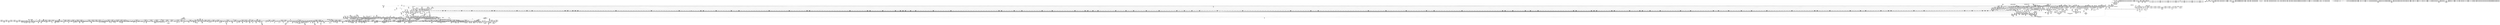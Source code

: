 digraph {
	CE0x53a4610 [shape=record,shape=Mrecord,label="{CE0x53a4610|COLLAPSED:_SCMRE_31,32_}"]
	CE0x55f8bb0 [shape=record,shape=Mrecord,label="{CE0x55f8bb0|i64*_getelementptr_inbounds_(_4_x_i64_,_4_x_i64_*___llvm_gcov_ctr130,_i64_0,_i64_2)|*Constant*|*SummSource*}"]
	CE0x53f8770 [shape=record,shape=Mrecord,label="{CE0x53f8770|GLOBAL:_get_current|*Constant*|*SummSource*}"]
	CE0x55120a0 [shape=record,shape=Mrecord,label="{CE0x55120a0|read_pnet:_tmp3}"]
	CE0x55881d0 [shape=record,shape=Mrecord,label="{CE0x55881d0|_call_void_rcu_read_lock()_#10,_!dbg_!27712|security/selinux/hooks.c,207|*SummSink*}"]
	CE0x5520b00 [shape=record,shape=Mrecord,label="{CE0x5520b00|i64*_getelementptr_inbounds_(_6_x_i64_,_6_x_i64_*___llvm_gcov_ctr327,_i64_0,_i64_5)|*Constant*}"]
	CE0x54fc400 [shape=record,shape=Mrecord,label="{CE0x54fc400|i64**_getelementptr_inbounds_(_14_x_i64*_,_14_x_i64*_*___llvm_gcda_edge_table351,_i64_0,_i64_6)|*Constant*|*SummSink*}"]
	CE0x54f20e0 [shape=record,shape=Mrecord,label="{CE0x54f20e0|selinux_socket_bind:_bf.lshr|security/selinux/hooks.c,4074|*SummSource*}"]
	CE0x54f6cb0 [shape=record,shape=Mrecord,label="{CE0x54f6cb0|i64**_getelementptr_inbounds_(_14_x_i64*_,_14_x_i64*_*___llvm_gcda_edge_table351,_i64_0,_i64_2)|*Constant*}"]
	CE0x546edb0 [shape=record,shape=Mrecord,label="{CE0x546edb0|task_sid:_call|security/selinux/hooks.c,208}"]
	CE0x560a3e0 [shape=record,shape=Mrecord,label="{CE0x560a3e0|GLOBAL:___rcu_read_unlock|*Constant*|*SummSink*}"]
	CE0x532cd70 [shape=record,shape=Mrecord,label="{CE0x532cd70|16:_i16,_48:_%struct.net*,_720:_i32,_1216:_i8*,_:_CRE_91,92_}"]
	CE0x53243b0 [shape=record,shape=Mrecord,label="{CE0x53243b0|16:_i16,_48:_%struct.net*,_720:_i32,_1216:_i8*,_:_CRE_137,138_}"]
	CE0x53f1490 [shape=record,shape=Mrecord,label="{CE0x53f1490|sock_has_perm:_perms|Function::sock_has_perm&Arg::perms::|*SummSink*}"]
	CE0x55139d0 [shape=record,shape=Mrecord,label="{CE0x55139d0|task_sid:_tmp7|security/selinux/hooks.c,208}"]
	CE0x54fc390 [shape=record,shape=Mrecord,label="{CE0x54fc390|i64**_getelementptr_inbounds_(_14_x_i64*_,_14_x_i64*_*___llvm_gcda_edge_table351,_i64_0,_i64_6)|*Constant*|*SummSource*}"]
	CE0x53f03e0 [shape=record,shape=Mrecord,label="{CE0x53f03e0|selinux_socket_bind:_high|security/selinux/hooks.c, 4069|*SummSource*}"]
	CE0x536f490 [shape=record,shape=Mrecord,label="{CE0x536f490|sock_has_perm:_tmp8|security/selinux/hooks.c,3969|*SummSource*}"]
	CE0x5505b80 [shape=record,shape=Mrecord,label="{CE0x5505b80|selinux_socket_bind:_tmp97}"]
	CE0x547f3b0 [shape=record,shape=Mrecord,label="{CE0x547f3b0|i64*_getelementptr_inbounds_(_11_x_i64_,_11_x_i64_*___llvm_gcov_ctr127,_i64_0,_i64_10)|*Constant*|*SummSink*}"]
	CE0x5600ab0 [shape=record,shape=Mrecord,label="{CE0x5600ab0|rcu_lock_acquire:___here}"]
	CE0x5583030 [shape=record,shape=Mrecord,label="{CE0x5583030|selinux_socket_bind:_tmp128|security/selinux/hooks.c,4048|*SummSink*}"]
	CE0x531e680 [shape=record,shape=Mrecord,label="{CE0x531e680|16:_i16,_48:_%struct.net*,_720:_i32,_1216:_i8*,_:_CRE_99,100_}"]
	CE0x535e160 [shape=record,shape=Mrecord,label="{CE0x535e160|16:_i16,_48:_%struct.net*,_720:_i32,_1216:_i8*,_:_CRE_839,840_}"]
	CE0x53bcf20 [shape=record,shape=Mrecord,label="{CE0x53bcf20|selinux_socket_bind:_net39|security/selinux/hooks.c,4079}"]
	CE0x5385d50 [shape=record,shape=Mrecord,label="{CE0x5385d50|16:_i16,_48:_%struct.net*,_720:_i32,_1216:_i8*,_:_CRE_873,874_}"]
	CE0x547b2a0 [shape=record,shape=Mrecord,label="{CE0x547b2a0|i64*_getelementptr_inbounds_(_11_x_i64_,_11_x_i64_*___llvm_gcov_ctr127,_i64_0,_i64_8)|*Constant*}"]
	CE0x565d010 [shape=record,shape=Mrecord,label="{CE0x565d010|i64*_getelementptr_inbounds_(_4_x_i64_,_4_x_i64_*___llvm_gcov_ctr129,_i64_0,_i64_0)|*Constant*|*SummSink*}"]
	CE0x5339160 [shape=record,shape=Mrecord,label="{CE0x5339160|selinux_socket_bind:_tmp26|security/selinux/hooks.c,4059|*SummSink*}"]
	CE0x539a330 [shape=record,shape=Mrecord,label="{CE0x539a330|i32_2|*Constant*}"]
	CE0x53cd0e0 [shape=record,shape=Mrecord,label="{CE0x53cd0e0|selinux_socket_bind:_fam86|security/selinux/hooks.c,4120|*SummSink*}"]
	CE0x550bfe0 [shape=record,shape=Mrecord,label="{CE0x550bfe0|rcu_read_lock:_tmp1|*SummSink*}"]
	CE0x53318d0 [shape=record,shape=Mrecord,label="{CE0x53318d0|16:_i16,_48:_%struct.net*,_720:_i32,_1216:_i8*,_:_CRE_251,252_}"]
	CE0x5567620 [shape=record,shape=Mrecord,label="{CE0x5567620|rcu_read_unlock:_if.end}"]
	CE0x531d3a0 [shape=record,shape=Mrecord,label="{CE0x531d3a0|16:_i16,_48:_%struct.net*,_720:_i32,_1216:_i8*,_:_CRE_6,7_}"]
	CE0x5500aa0 [shape=record,shape=Mrecord,label="{CE0x5500aa0|i32_33554432|*Constant*|*SummSink*}"]
	CE0x537c460 [shape=record,shape=Mrecord,label="{CE0x537c460|i32_9|*Constant*}"]
	CE0x5346060 [shape=record,shape=Mrecord,label="{CE0x5346060|16:_i16,_48:_%struct.net*,_720:_i32,_1216:_i8*,_:_CRE_677,678_}"]
	CE0x531ecc0 [shape=record,shape=Mrecord,label="{CE0x531ecc0|16:_i16,_48:_%struct.net*,_720:_i32,_1216:_i8*,_:_CRE_103,104_}"]
	CE0x531b840 [shape=record,shape=Mrecord,label="{CE0x531b840|selinux_socket_bind:_if.then33|*SummSink*}"]
	CE0x533e090 [shape=record,shape=Mrecord,label="{CE0x533e090|16:_i16,_48:_%struct.net*,_720:_i32,_1216:_i8*,_:_CRE_624,632_|*MultipleSource*|Function::sock_has_perm&Arg::sk::|*LoadInst*|security/selinux/hooks.c,4034|security/selinux/hooks.c,4047}"]
	CE0x53b0db0 [shape=record,shape=Mrecord,label="{CE0x53b0db0|selinux_socket_bind:_tmp12|security/selinux/hooks.c,4048}"]
	CE0x53570f0 [shape=record,shape=Mrecord,label="{CE0x53570f0|16:_i16,_48:_%struct.net*,_720:_i32,_1216:_i8*,_:_CRE_369,370_}"]
	CE0x53feb70 [shape=record,shape=Mrecord,label="{CE0x53feb70|COLLAPSED:_SCMRE_42,43_}"]
	CE0x54f6070 [shape=record,shape=Mrecord,label="{CE0x54f6070|__llvm_gcov_indirect_counter_increment:_entry}"]
	CE0x539be40 [shape=record,shape=Mrecord,label="{CE0x539be40|selinux_socket_bind:_tmp33|security/selinux/hooks.c,4063|*SummSink*}"]
	CE0x5381e50 [shape=record,shape=Mrecord,label="{CE0x5381e50|i32_4|*Constant*}"]
	CE0x5318780 [shape=record,shape=Mrecord,label="{CE0x5318780|16:_i16,_48:_%struct.net*,_720:_i32,_1216:_i8*,_:_CRE_164,165_}"]
	CE0x560ea70 [shape=record,shape=Mrecord,label="{CE0x560ea70|__preempt_count_sub:_do.body|*SummSource*}"]
	CE0x5322530 [shape=record,shape=Mrecord,label="{CE0x5322530|16:_i16,_48:_%struct.net*,_720:_i32,_1216:_i8*,_:_CRE_79,80_}"]
	CE0x54ad0c0 [shape=record,shape=Mrecord,label="{CE0x54ad0c0|rcu_read_lock:_land.lhs.true2|*SummSink*}"]
	CE0x53e9700 [shape=record,shape=Mrecord,label="{CE0x53e9700|16:_i16,_48:_%struct.net*,_720:_i32,_1216:_i8*,_:_CRE_141,142_}"]
	CE0x53ff1d0 [shape=record,shape=Mrecord,label="{CE0x53ff1d0|COLLAPSED:_SCMRE_48,49_}"]
	CE0x539ede0 [shape=record,shape=Mrecord,label="{CE0x539ede0|selinux_socket_bind:_call15|security/selinux/hooks.c,4064|*SummSink*}"]
	CE0x5607b30 [shape=record,shape=Mrecord,label="{CE0x5607b30|rcu_read_unlock:_tmp21|include/linux/rcupdate.h,935|*SummSink*}"]
	CE0x54721a0 [shape=record,shape=Mrecord,label="{CE0x54721a0|i64_7|*Constant*}"]
	CE0x5468ab0 [shape=record,shape=Mrecord,label="{CE0x5468ab0|rcu_read_lock:_tobool|include/linux/rcupdate.h,882|*SummSink*}"]
	CE0x53a3480 [shape=record,shape=Mrecord,label="{CE0x53a3480|selinux_socket_bind:_tmp37|security/selinux/hooks.c,4068|*SummSource*}"]
	CE0x55091d0 [shape=record,shape=Mrecord,label="{CE0x55091d0|selinux_socket_bind:_conv68|security/selinux/hooks.c,4114|*SummSink*}"]
	CE0x553c810 [shape=record,shape=Mrecord,label="{CE0x553c810|selinux_socket_bind:_cmp25|security/selinux/hooks.c,4073}"]
	CE0x5542370 [shape=record,shape=Mrecord,label="{CE0x5542370|selinux_socket_bind:_cond|security/selinux/hooks.c,4073}"]
	CE0x54f6650 [shape=record,shape=Mrecord,label="{CE0x54f6650|__llvm_gcov_indirect_counter_increment:_predecessor|Function::__llvm_gcov_indirect_counter_increment&Arg::predecessor::|*SummSource*}"]
	CE0x535b380 [shape=record,shape=Mrecord,label="{CE0x535b380|16:_i16,_48:_%struct.net*,_720:_i32,_1216:_i8*,_:_CRE_692,693_}"]
	CE0x54f9b60 [shape=record,shape=Mrecord,label="{CE0x54f9b60|i64**_getelementptr_inbounds_(_14_x_i64*_,_14_x_i64*_*___llvm_gcda_edge_table351,_i64_0,_i64_4)|*Constant*|*SummSink*}"]
	CE0x55ff610 [shape=record,shape=Mrecord,label="{CE0x55ff610|rcu_read_unlock:_tmp8|include/linux/rcupdate.h,933|*SummSink*}"]
	CE0x553aac0 [shape=record,shape=Mrecord,label="{CE0x553aac0|selinux_socket_bind:_conv22|security/selinux/hooks.c,4073|*SummSink*}"]
	CE0x53f79b0 [shape=record,shape=Mrecord,label="{CE0x53f79b0|sock_has_perm:_tmp11|security/selinux/hooks.c,3970}"]
	CE0x550ab30 [shape=record,shape=Mrecord,label="{CE0x550ab30|selinux_socket_bind:_sport71|security/selinux/hooks.c,4114|*SummSink*}"]
	CE0x53176f0 [shape=record,shape=Mrecord,label="{CE0x53176f0|selinux_socket_bind:_if.then51|*SummSink*}"]
	CE0x546add0 [shape=record,shape=Mrecord,label="{CE0x546add0|i32_0|*Constant*}"]
	CE0x5339c70 [shape=record,shape=Mrecord,label="{CE0x5339c70|selinux_socket_bind:_address|Function::selinux_socket_bind&Arg::address::}"]
	CE0x53beb40 [shape=record,shape=Mrecord,label="{CE0x53beb40|selinux_socket_bind:_conv41|security/selinux/hooks.c,4080|*SummSource*}"]
	CE0x554c920 [shape=record,shape=Mrecord,label="{CE0x554c920|sock_net:_tmp}"]
	CE0x53c5f60 [shape=record,shape=Mrecord,label="{CE0x53c5f60|selinux_socket_bind:_tmp105|security/selinux/hooks.c,4118|*SummSink*}"]
	CE0x556c690 [shape=record,shape=Mrecord,label="{CE0x556c690|0:_i32,_4:_i32,_8:_i32,_12:_i32,_:_CMRE_4,8_|*MultipleSource*|security/selinux/hooks.c,196|*LoadInst*|security/selinux/hooks.c,196|security/selinux/hooks.c,197}"]
	CE0x560e120 [shape=record,shape=Mrecord,label="{CE0x560e120|__preempt_count_sub:_sub|./arch/x86/include/asm/preempt.h,77|*SummSource*}"]
	CE0x56079a0 [shape=record,shape=Mrecord,label="{CE0x56079a0|i64*_getelementptr_inbounds_(_11_x_i64_,_11_x_i64_*___llvm_gcov_ctr132,_i64_0,_i64_10)|*Constant*|*SummSource*}"]
	CE0x538c130 [shape=record,shape=Mrecord,label="{CE0x538c130|16:_i16,_48:_%struct.net*,_720:_i32,_1216:_i8*,_:_CRE_1136,1140_|*MultipleSource*|Function::sock_has_perm&Arg::sk::|*LoadInst*|security/selinux/hooks.c,4034|security/selinux/hooks.c,4047}"]
	CE0x54645a0 [shape=record,shape=Mrecord,label="{CE0x54645a0|i64*_getelementptr_inbounds_(_11_x_i64_,_11_x_i64_*___llvm_gcov_ctr127,_i64_0,_i64_0)|*Constant*|*SummSource*}"]
	CE0x5510620 [shape=record,shape=Mrecord,label="{CE0x5510620|_call_void_rcu_read_lock()_#10,_!dbg_!27712|security/selinux/hooks.c,207}"]
	CE0x53c9ed0 [shape=record,shape=Mrecord,label="{CE0x53c9ed0|selinux_socket_bind:_tmp107|security/selinux/hooks.c,4118}"]
	CE0x532bd70 [shape=record,shape=Mrecord,label="{CE0x532bd70|16:_i16,_48:_%struct.net*,_720:_i32,_1216:_i8*,_:_CRE_792,800_|*MultipleSource*|Function::sock_has_perm&Arg::sk::|*LoadInst*|security/selinux/hooks.c,4034|security/selinux/hooks.c,4047}"]
	CE0x55829e0 [shape=record,shape=Mrecord,label="{CE0x55829e0|selinux_socket_bind:_tmp128|security/selinux/hooks.c,4048}"]
	CE0x539c440 [shape=record,shape=Mrecord,label="{CE0x539c440|selinux_socket_bind:_sin6_port|security/selinux/hooks.c,4064|*SummSource*}"]
	CE0x535be70 [shape=record,shape=Mrecord,label="{CE0x535be70|16:_i16,_48:_%struct.net*,_720:_i32,_1216:_i8*,_:_CRE_699,700_}"]
	CE0x55223a0 [shape=record,shape=Mrecord,label="{CE0x55223a0|selinux_socket_bind:_u45|security/selinux/hooks.c,4081|*SummSink*}"]
	CE0x545eb70 [shape=record,shape=Mrecord,label="{CE0x545eb70|task_sid:_tmp9|security/selinux/hooks.c,208}"]
	CE0x5546c20 [shape=record,shape=Mrecord,label="{CE0x5546c20|i64*_getelementptr_inbounds_(_4_x_i64_,_4_x_i64_*___llvm_gcov_ctr129,_i64_0,_i64_3)|*Constant*|*SummSource*}"]
	CE0x55f3540 [shape=record,shape=Mrecord,label="{CE0x55f3540|i64*_getelementptr_inbounds_(_4_x_i64_,_4_x_i64_*___llvm_gcov_ctr133,_i64_0,_i64_1)|*Constant*}"]
	CE0x5633ba0 [shape=record,shape=Mrecord,label="{CE0x5633ba0|__preempt_count_sub:_do.body|*SummSink*}"]
	CE0x54fd220 [shape=record,shape=Mrecord,label="{CE0x54fd220|selinux_socket_bind:_tmp89|security/selinux/hooks.c,4100|*SummSource*}"]
	CE0x53a0770 [shape=record,shape=Mrecord,label="{CE0x53a0770|selinux_socket_bind:_addrp.0|*SummSink*}"]
	CE0x547d640 [shape=record,shape=Mrecord,label="{CE0x547d640|rcu_read_lock:_tmp21|include/linux/rcupdate.h,884}"]
	CE0x5365150 [shape=record,shape=Mrecord,label="{CE0x5365150|16:_i16,_48:_%struct.net*,_720:_i32,_1216:_i8*,_:_CRE_583,584_}"]
	CE0x5522590 [shape=record,shape=Mrecord,label="{CE0x5522590|selinux_socket_bind:_net46|security/selinux/hooks.c,4081|*SummSink*}"]
	CE0x53b8280 [shape=record,shape=Mrecord,label="{CE0x53b8280|selinux_socket_bind:_tmp66}"]
	CE0x53eaae0 [shape=record,shape=Mrecord,label="{CE0x53eaae0|selinux_socket_bind:_tobool|security/selinux/hooks.c,4039|*SummSink*}"]
	CE0x5366be0 [shape=record,shape=Mrecord,label="{CE0x5366be0|16:_i16,_48:_%struct.net*,_720:_i32,_1216:_i8*,_:_CRE_600,601_}"]
	CE0x553cef0 [shape=record,shape=Mrecord,label="{CE0x553cef0|i64_14|*Constant*|*SummSource*}"]
	CE0x5614af0 [shape=record,shape=Mrecord,label="{CE0x5614af0|_call_void_mcount()_#3|*SummSource*}"]
	CE0x5313bf0 [shape=record,shape=Mrecord,label="{CE0x5313bf0|i64_1|*Constant*|*SummSink*}"]
	CE0x54f4100 [shape=record,shape=Mrecord,label="{CE0x54f4100|_switch_i32_%conv56,_label_%sw.default_i32_15,_label_%sw.bb_i32_16,_label_%sw.bb57_i32_44,_label_%sw.bb58_,_!dbg_!27828|security/selinux/hooks.c,4090|*SummSink*}"]
	CE0x54633b0 [shape=record,shape=Mrecord,label="{CE0x54633b0|rcu_lock_acquire:_entry|*SummSink*}"]
	CE0x55f23e0 [shape=record,shape=Mrecord,label="{CE0x55f23e0|_call_void___preempt_count_sub(i32_1)_#10,_!dbg_!27715|include/linux/rcupdate.h,244|*SummSource*}"]
	CE0x54792c0 [shape=record,shape=Mrecord,label="{CE0x54792c0|i64*_getelementptr_inbounds_(_13_x_i64_,_13_x_i64_*___llvm_gcov_ctr126,_i64_0,_i64_11)|*Constant*}"]
	CE0x5609630 [shape=record,shape=Mrecord,label="{CE0x5609630|rcu_lock_release:_map|Function::rcu_lock_release&Arg::map::|*SummSource*}"]
	CE0x53ae9c0 [shape=record,shape=Mrecord,label="{CE0x53ae9c0|selinux_socket_bind:_conv|security/selinux/hooks.c,4048|*SummSink*}"]
	CE0x55fba80 [shape=record,shape=Mrecord,label="{CE0x55fba80|rcu_read_unlock:_tobool|include/linux/rcupdate.h,933|*SummSink*}"]
	CE0x5367df0 [shape=record,shape=Mrecord,label="{CE0x5367df0|16:_i16,_48:_%struct.net*,_720:_i32,_1216:_i8*,_:_CRE_557,558_}"]
	CE0x561af40 [shape=record,shape=Mrecord,label="{CE0x561af40|GLOBAL:_lock_release|*Constant*|*SummSink*}"]
	CE0x53f27d0 [shape=record,shape=Mrecord,label="{CE0x53f27d0|i32_1024|*Constant*}"]
	CE0x55728b0 [shape=record,shape=Mrecord,label="{CE0x55728b0|i64*_getelementptr_inbounds_(_55_x_i64_,_55_x_i64_*___llvm_gcov_ctr350,_i64_0,_i64_47)|*Constant*|*SummSource*}"]
	CE0x54ed330 [shape=record,shape=Mrecord,label="{CE0x54ed330|selinux_socket_bind:_tmp79|security/selinux/hooks.c,4087|*SummSource*}"]
	CE0x5331d80 [shape=record,shape=Mrecord,label="{CE0x5331d80|16:_i16,_48:_%struct.net*,_720:_i32,_1216:_i8*,_:_CRE_254,255_}"]
	CE0x5389500 [shape=record,shape=Mrecord,label="{CE0x5389500|16:_i16,_48:_%struct.net*,_720:_i32,_1216:_i8*,_:_CRE_992,1000_|*MultipleSource*|Function::sock_has_perm&Arg::sk::|*LoadInst*|security/selinux/hooks.c,4034|security/selinux/hooks.c,4047}"]
	CE0x5581f50 [shape=record,shape=Mrecord,label="{CE0x5581f50|selinux_socket_bind:_err.1|*SummSink*}"]
	CE0x562d3f0 [shape=record,shape=Mrecord,label="{CE0x562d3f0|__preempt_count_add:_do.end|*SummSink*}"]
	CE0x56008f0 [shape=record,shape=Mrecord,label="{CE0x56008f0|i64*_getelementptr_inbounds_(_4_x_i64_,_4_x_i64_*___llvm_gcov_ctr130,_i64_0,_i64_0)|*Constant*|*SummSink*}"]
	CE0x53ebbd0 [shape=record,shape=Mrecord,label="{CE0x53ebbd0|i32_0|*Constant*}"]
	CE0x5506dc0 [shape=record,shape=Mrecord,label="{CE0x5506dc0|selinux_socket_bind:_u64|security/selinux/hooks.c,4113|*SummSource*}"]
	CE0x5343f80 [shape=record,shape=Mrecord,label="{CE0x5343f80|16:_i16,_48:_%struct.net*,_720:_i32,_1216:_i8*,_:_CRE_249,250_}"]
	CE0x53c8530 [shape=record,shape=Mrecord,label="{CE0x53c8530|selinux_socket_bind:_u84|security/selinux/hooks.c,4120}"]
	CE0x533f2d0 [shape=record,shape=Mrecord,label="{CE0x533f2d0|16:_i16,_48:_%struct.net*,_720:_i32,_1216:_i8*,_:_CRE_653,654_}"]
	CE0x54efa10 [shape=record,shape=Mrecord,label="{CE0x54efa10|selinux_socket_bind:_tmp82|security/selinux/hooks.c,4088|*SummSink*}"]
	CE0x54eb190 [shape=record,shape=Mrecord,label="{CE0x54eb190|selinux_socket_bind:_tmp73|security/selinux/hooks.c,4085|*SummSource*}"]
	CE0x53c08e0 [shape=record,shape=Mrecord,label="{CE0x53c08e0|selinux_socket_bind:_tmp21|security/selinux/hooks.c,4052|*SummSource*}"]
	CE0x5479720 [shape=record,shape=Mrecord,label="{CE0x5479720|task_sid:_tmp26|security/selinux/hooks.c,208|*SummSource*}"]
	CE0x5468b90 [shape=record,shape=Mrecord,label="{CE0x5468b90|i32_0|*Constant*}"]
	CE0x53b7840 [shape=record,shape=Mrecord,label="{CE0x53b7840|selinux_socket_bind:_bf.load|security/selinux/hooks.c,4074}"]
	CE0x5570900 [shape=record,shape=Mrecord,label="{CE0x5570900|i64_45|*Constant*|*SummSink*}"]
	CE0x553f880 [shape=record,shape=Mrecord,label="{CE0x553f880|selinux_socket_bind:_tmp47|security/selinux/hooks.c,4073|*SummSink*}"]
	CE0x55876d0 [shape=record,shape=Mrecord,label="{CE0x55876d0|sock_net:_tmp1|*SummSink*}"]
	CE0x53693d0 [shape=record,shape=Mrecord,label="{CE0x53693d0|16:_i16,_48:_%struct.net*,_720:_i32,_1216:_i8*,_:_CRE_571,572_}"]
	CE0x5584fe0 [shape=record,shape=Mrecord,label="{CE0x5584fe0|i64*_getelementptr_inbounds_(_55_x_i64_,_55_x_i64_*___llvm_gcov_ctr350,_i64_0,_i64_54)|*Constant*|*SummSink*}"]
	CE0x5657000 [shape=record,shape=Mrecord,label="{CE0x5657000|__rcu_read_unlock:_do.end|*SummSink*}"]
	CE0x54ea950 [shape=record,shape=Mrecord,label="{CE0x54ea950|selinux_socket_bind:_tmp77|*SummSource*}"]
	CE0x53bcd70 [shape=record,shape=Mrecord,label="{CE0x53bcd70|selinux_socket_bind:_u|security/selinux/hooks.c,4079}"]
	CE0x5586500 [shape=record,shape=Mrecord,label="{CE0x5586500|_call_void___llvm_gcov_indirect_counter_increment(i32*___llvm_gcov_global_state_pred352,_i64**_getelementptr_inbounds_(_14_x_i64*_,_14_x_i64*_*___llvm_gcda_edge_table351,_i64_0,_i64_8))|*SummSource*}"]
	CE0x556ba90 [shape=record,shape=Mrecord,label="{CE0x556ba90|rcu_lock_acquire:_entry|*SummSource*}"]
	CE0x538c3c0 [shape=record,shape=Mrecord,label="{CE0x538c3c0|16:_i16,_48:_%struct.net*,_720:_i32,_1216:_i8*,_:_CRE_1144,1152_|*MultipleSource*|Function::sock_has_perm&Arg::sk::|*LoadInst*|security/selinux/hooks.c,4034|security/selinux/hooks.c,4047}"]
	CE0x5349280 [shape=record,shape=Mrecord,label="{CE0x5349280|16:_i16,_48:_%struct.net*,_720:_i32,_1216:_i8*,_:_CRE_480,488_|*MultipleSource*|Function::sock_has_perm&Arg::sk::|*LoadInst*|security/selinux/hooks.c,4034|security/selinux/hooks.c,4047}"]
	CE0x533adf0 [shape=record,shape=Mrecord,label="{CE0x533adf0|i32_10|*Constant*|*SummSink*}"]
	CE0x53bcc30 [shape=record,shape=Mrecord,label="{CE0x53bcc30|i8_2|*Constant*|*SummSource*}"]
	CE0x53575a0 [shape=record,shape=Mrecord,label="{CE0x53575a0|16:_i16,_48:_%struct.net*,_720:_i32,_1216:_i8*,_:_CRE_372,373_}"]
	CE0x5510160 [shape=record,shape=Mrecord,label="{CE0x5510160|read_pnet:_tmp4|include/net/net_namespace.h,265|*SummSink*}"]
	CE0x55813d0 [shape=record,shape=Mrecord,label="{CE0x55813d0|_call_void___llvm_gcov_indirect_counter_increment(i32*___llvm_gcov_global_state_pred352,_i64**_getelementptr_inbounds_(_14_x_i64*_,_14_x_i64*_*___llvm_gcda_edge_table351,_i64_0,_i64_10)),_!dbg_!27889|security/selinux/hooks.c,4126|*SummSource*}"]
	CE0x53b1030 [shape=record,shape=Mrecord,label="{CE0x53b1030|selinux_socket_bind:_tmp12|security/selinux/hooks.c,4048|*SummSink*}"]
	CE0x54ab560 [shape=record,shape=Mrecord,label="{CE0x54ab560|cred_sid:_entry|*SummSink*}"]
	CE0x5329a60 [shape=record,shape=Mrecord,label="{CE0x5329a60|16:_i16,_48:_%struct.net*,_720:_i32,_1216:_i8*,_:_CRE_718,719_}"]
	CE0x55ff470 [shape=record,shape=Mrecord,label="{CE0x55ff470|rcu_read_unlock:_tmp8|include/linux/rcupdate.h,933|*SummSource*}"]
	CE0x560c9e0 [shape=record,shape=Mrecord,label="{CE0x560c9e0|i64*_getelementptr_inbounds_(_4_x_i64_,_4_x_i64_*___llvm_gcov_ctr130,_i64_0,_i64_3)|*Constant*|*SummSink*}"]
	CE0x554dab0 [shape=record,shape=Mrecord,label="{CE0x554dab0|sock_has_perm:_tmp|*SummSource*}"]
	CE0x53f16e0 [shape=record,shape=Mrecord,label="{CE0x53f16e0|_ret_i32_%retval.0,_!dbg_!27740|security/selinux/hooks.c,3977}"]
	CE0x547d960 [shape=record,shape=Mrecord,label="{CE0x547d960|rcu_read_lock:_tmp17|include/linux/rcupdate.h,882}"]
	CE0x5348ff0 [shape=record,shape=Mrecord,label="{CE0x5348ff0|16:_i16,_48:_%struct.net*,_720:_i32,_1216:_i8*,_:_CRE_476,480_|*MultipleSource*|Function::sock_has_perm&Arg::sk::|*LoadInst*|security/selinux/hooks.c,4034|security/selinux/hooks.c,4047}"]
	CE0x5473d00 [shape=record,shape=Mrecord,label="{CE0x5473d00|GLOBAL:_lockdep_rcu_suspicious|*Constant*}"]
	CE0x53ec2e0 [shape=record,shape=Mrecord,label="{CE0x53ec2e0|GLOBAL:___llvm_gcov_ctr350|Global_var:__llvm_gcov_ctr350|*SummSource*}"]
	CE0x5587510 [shape=record,shape=Mrecord,label="{CE0x5587510|sock_net:_tmp1|*SummSource*}"]
	CE0x5630f70 [shape=record,shape=Mrecord,label="{CE0x5630f70|i64*_getelementptr_inbounds_(_4_x_i64_,_4_x_i64_*___llvm_gcov_ctr133,_i64_0,_i64_2)|*Constant*}"]
	CE0x53cb1c0 [shape=record,shape=Mrecord,label="{CE0x53cb1c0|selinux_socket_bind:_v4|security/selinux/hooks.c,4118|*SummSink*}"]
	CE0x55fd890 [shape=record,shape=Mrecord,label="{CE0x55fd890|__rcu_read_lock:_do.body|*SummSource*}"]
	CE0x55456a0 [shape=record,shape=Mrecord,label="{CE0x55456a0|i64*_getelementptr_inbounds_(_4_x_i64_,_4_x_i64_*___llvm_gcov_ctr134,_i64_0,_i64_0)|*Constant*|*SummSource*}"]
	CE0x545e3c0 [shape=record,shape=Mrecord,label="{CE0x545e3c0|rcu_read_lock:_tmp10|include/linux/rcupdate.h,882}"]
	CE0x53c1090 [shape=record,shape=Mrecord,label="{CE0x53c1090|selinux_socket_bind:_net73|security/selinux/hooks.c,4115}"]
	CE0x55874a0 [shape=record,shape=Mrecord,label="{CE0x55874a0|sock_net:_tmp1}"]
	CE0x5332230 [shape=record,shape=Mrecord,label="{CE0x5332230|16:_i16,_48:_%struct.net*,_720:_i32,_1216:_i8*,_:_CRE_257,258_}"]
	CE0x53f9420 [shape=record,shape=Mrecord,label="{CE0x53f9420|_call_void___rcu_read_lock()_#10,_!dbg_!27710|include/linux/rcupdate.h,879|*SummSink*}"]
	CE0x5476910 [shape=record,shape=Mrecord,label="{CE0x5476910|i8_1|*Constant*|*SummSource*}"]
	CE0x53383d0 [shape=record,shape=Mrecord,label="{CE0x53383d0|selinux_socket_bind:_tmp25|security/selinux/hooks.c,4058|*SummSource*}"]
	CE0x5566900 [shape=record,shape=Mrecord,label="{CE0x5566900|rcu_read_lock:_if.then}"]
	CE0x556bf20 [shape=record,shape=Mrecord,label="{CE0x556bf20|rcu_read_unlock:_tmp5|include/linux/rcupdate.h,933|*SummSource*}"]
	CE0x5344f30 [shape=record,shape=Mrecord,label="{CE0x5344f30|16:_i16,_48:_%struct.net*,_720:_i32,_1216:_i8*,_:_CRE_666,667_}"]
	CE0x54750b0 [shape=record,shape=Mrecord,label="{CE0x54750b0|i8*_getelementptr_inbounds_(_41_x_i8_,_41_x_i8_*_.str44,_i32_0,_i32_0)|*Constant*}"]
	CE0x56034c0 [shape=record,shape=Mrecord,label="{CE0x56034c0|i64*_getelementptr_inbounds_(_11_x_i64_,_11_x_i64_*___llvm_gcov_ctr132,_i64_0,_i64_8)|*Constant*}"]
	CE0x54e9a80 [shape=record,shape=Mrecord,label="{CE0x54e9a80|avc_has_perm:_auditdata|Function::avc_has_perm&Arg::auditdata::}"]
	CE0x53b7f10 [shape=record,shape=Mrecord,label="{CE0x53b7f10|selinux_socket_bind:_tmp65|security/selinux/hooks.c,4076|*SummSink*}"]
	CE0x53843b0 [shape=record,shape=Mrecord,label="{CE0x53843b0|sock_has_perm:_cmp|security/selinux/hooks.c,3969|*SummSource*}"]
	CE0x55824d0 [shape=record,shape=Mrecord,label="{CE0x55824d0|i64*_getelementptr_inbounds_(_55_x_i64_,_55_x_i64_*___llvm_gcov_ctr350,_i64_0,_i64_53)|*Constant*}"]
	CE0x5374190 [shape=record,shape=Mrecord,label="{CE0x5374190|16:_i16,_48:_%struct.net*,_720:_i32,_1216:_i8*,_:_CRE_417,418_}"]
	CE0x53512a0 [shape=record,shape=Mrecord,label="{CE0x53512a0|selinux_socket_bind:_if.end62|*SummSource*}"]
	CE0x537b160 [shape=record,shape=Mrecord,label="{CE0x537b160|__preempt_count_sub:_tmp2|*SummSource*}"]
	CE0x551a280 [shape=record,shape=Mrecord,label="{CE0x551a280|i32_65280|*Constant*|*SummSink*}"]
	CE0x55698b0 [shape=record,shape=Mrecord,label="{CE0x55698b0|rcu_read_lock:_tmp8|include/linux/rcupdate.h,882|*SummSink*}"]
	CE0x5306a20 [shape=record,shape=Mrecord,label="{CE0x5306a20|selinux_socket_bind:_if.end54|*SummSource*}"]
	CE0x5315860 [shape=record,shape=Mrecord,label="{CE0x5315860|selinux_socket_bind:_if.end89|*SummSource*}"]
	CE0x546efb0 [shape=record,shape=Mrecord,label="{CE0x546efb0|_call_void_mcount()_#3|*SummSink*}"]
	CE0x53b9e40 [shape=record,shape=Mrecord,label="{CE0x53b9e40|selinux_socket_bind:_type|security/selinux/hooks.c,4078|*SummSink*}"]
	CE0x5587eb0 [shape=record,shape=Mrecord,label="{CE0x5587eb0|sock_net:_tmp2}"]
	CE0x53273c0 [shape=record,shape=Mrecord,label="{CE0x53273c0|16:_i16,_48:_%struct.net*,_720:_i32,_1216:_i8*,_:_CRE_496,512_|*MultipleSource*|Function::sock_has_perm&Arg::sk::|*LoadInst*|security/selinux/hooks.c,4034|security/selinux/hooks.c,4047}"]
	CE0x53f8850 [shape=record,shape=Mrecord,label="{CE0x53f8850|GLOBAL:_get_current|*Constant*|*SummSink*}"]
	CE0x5339860 [shape=record,shape=Mrecord,label="{CE0x5339860|selinux_socket_bind:_tmp27|security/selinux/hooks.c,4059|*SummSource*}"]
	CE0x5331a60 [shape=record,shape=Mrecord,label="{CE0x5331a60|16:_i16,_48:_%struct.net*,_720:_i32,_1216:_i8*,_:_CRE_252,253_}"]
	CE0x54737f0 [shape=record,shape=Mrecord,label="{CE0x54737f0|i64*_getelementptr_inbounds_(_13_x_i64_,_13_x_i64_*___llvm_gcov_ctr126,_i64_0,_i64_8)|*Constant*|*SummSource*}"]
	CE0x55fda30 [shape=record,shape=Mrecord,label="{CE0x55fda30|__rcu_read_lock:_do.body|*SummSink*}"]
	CE0x560e530 [shape=record,shape=Mrecord,label="{CE0x560e530|__preempt_count_add:_tmp7|./arch/x86/include/asm/preempt.h,73|*SummSource*}"]
	CE0x536f210 [shape=record,shape=Mrecord,label="{CE0x536f210|i64_0|*Constant*}"]
	CE0x53404d0 [shape=record,shape=Mrecord,label="{CE0x53404d0|16:_i16,_48:_%struct.net*,_720:_i32,_1216:_i8*,_:_CRE_198,199_}"]
	CE0x53264c0 [shape=record,shape=Mrecord,label="{CE0x53264c0|selinux_socket_bind:_tmp}"]
	CE0x5393390 [shape=record,shape=Mrecord,label="{CE0x5393390|selinux_socket_bind:_tmp53|security/selinux/hooks.c,4073}"]
	CE0x545bf40 [shape=record,shape=Mrecord,label="{CE0x545bf40|sock_net:_call|include/net/sock.h,2214|*SummSource*}"]
	CE0x5331bf0 [shape=record,shape=Mrecord,label="{CE0x5331bf0|16:_i16,_48:_%struct.net*,_720:_i32,_1216:_i8*,_:_CRE_253,254_}"]
	CE0x53739c0 [shape=record,shape=Mrecord,label="{CE0x53739c0|16:_i16,_48:_%struct.net*,_720:_i32,_1216:_i8*,_:_CRE_412,413_}"]
	CE0x560e8f0 [shape=record,shape=Mrecord,label="{CE0x560e8f0|i64*_getelementptr_inbounds_(_4_x_i64_,_4_x_i64_*___llvm_gcov_ctr135,_i64_0,_i64_0)|*Constant*|*SummSink*}"]
	CE0x53cef80 [shape=record,shape=Mrecord,label="{CE0x53cef80|selinux_socket_bind:_tmp112|security/selinux/hooks.c,4120|*SummSource*}"]
	CE0x539bbc0 [shape=record,shape=Mrecord,label="{CE0x539bbc0|selinux_socket_bind:_tmp33|security/selinux/hooks.c,4063}"]
	CE0x55833a0 [shape=record,shape=Mrecord,label="{CE0x55833a0|selinux_socket_bind:_err.2}"]
	CE0x5325780 [shape=record,shape=Mrecord,label="{CE0x5325780|16:_i16,_48:_%struct.net*,_720:_i32,_1216:_i8*,_:_CRE_211,212_}"]
	CE0x53578c0 [shape=record,shape=Mrecord,label="{CE0x53578c0|16:_i16,_48:_%struct.net*,_720:_i32,_1216:_i8*,_:_CRE_374,375_}"]
	CE0x5584e20 [shape=record,shape=Mrecord,label="{CE0x5584e20|i64*_getelementptr_inbounds_(_55_x_i64_,_55_x_i64_*___llvm_gcov_ctr350,_i64_0,_i64_54)|*Constant*|*SummSource*}"]
	CE0x55f73c0 [shape=record,shape=Mrecord,label="{CE0x55f73c0|_call_void_asm_addl_$1,_%gs:$0_,_*m,ri,*m,_dirflag_,_fpsr_,_flags_(i32*___preempt_count,_i32_%sub,_i32*___preempt_count)_#3,_!dbg_!27717,_!srcloc_!27718|./arch/x86/include/asm/preempt.h,77|*SummSource*}"]
	CE0x5365920 [shape=record,shape=Mrecord,label="{CE0x5365920|16:_i16,_48:_%struct.net*,_720:_i32,_1216:_i8*,_:_CRE_588,589_}"]
	CE0x5600100 [shape=record,shape=Mrecord,label="{CE0x5600100|__rcu_read_lock:_tmp4|include/linux/rcupdate.h,239|*SummSource*}"]
	CE0x5327b70 [shape=record,shape=Mrecord,label="{CE0x5327b70|16:_i16,_48:_%struct.net*,_720:_i32,_1216:_i8*,_:_CRE_528,536_|*MultipleSource*|Function::sock_has_perm&Arg::sk::|*LoadInst*|security/selinux/hooks.c,4034|security/selinux/hooks.c,4047}"]
	CE0x5385ee0 [shape=record,shape=Mrecord,label="{CE0x5385ee0|16:_i16,_48:_%struct.net*,_720:_i32,_1216:_i8*,_:_CRE_874,875_}"]
	CE0x54029d0 [shape=record,shape=Mrecord,label="{CE0x54029d0|16:_i16,_48:_%struct.net*,_720:_i32,_1216:_i8*,_:_CRE_402,403_}"]
	CE0x5470520 [shape=record,shape=Mrecord,label="{CE0x5470520|rcu_read_lock:_tmp1|*SummSource*}"]
	CE0x53c9b50 [shape=record,shape=Mrecord,label="{CE0x53c9b50|selinux_socket_bind:_u81|security/selinux/hooks.c,4118|*SummSource*}"]
	CE0x5321c50 [shape=record,shape=Mrecord,label="{CE0x5321c50|16:_i16,_48:_%struct.net*,_720:_i32,_1216:_i8*,_:_CRE_95,96_}"]
	CE0x5361980 [shape=record,shape=Mrecord,label="{CE0x5361980|16:_i16,_48:_%struct.net*,_720:_i32,_1216:_i8*,_:_CRE_312,316_|*MultipleSource*|Function::sock_has_perm&Arg::sk::|*LoadInst*|security/selinux/hooks.c,4034|security/selinux/hooks.c,4047}"]
	CE0x5373e70 [shape=record,shape=Mrecord,label="{CE0x5373e70|16:_i16,_48:_%struct.net*,_720:_i32,_1216:_i8*,_:_CRE_415,416_}"]
	CE0x56163c0 [shape=record,shape=Mrecord,label="{CE0x56163c0|__preempt_count_sub:_tmp5|./arch/x86/include/asm/preempt.h,77|*SummSource*}"]
	CE0x535eac0 [shape=record,shape=Mrecord,label="{CE0x535eac0|16:_i16,_48:_%struct.net*,_720:_i32,_1216:_i8*,_:_CRE_845,846_}"]
	CE0x553f810 [shape=record,shape=Mrecord,label="{CE0x553f810|i64*_getelementptr_inbounds_(_55_x_i64_,_55_x_i64_*___llvm_gcov_ctr350,_i64_0,_i64_16)|*Constant*|*SummSink*}"]
	CE0x5571c00 [shape=record,shape=Mrecord,label="{CE0x5571c00|selinux_socket_bind:_tmp119|security/selinux/hooks.c,4124}"]
	CE0x54ae590 [shape=record,shape=Mrecord,label="{CE0x54ae590|rcu_read_unlock:_if.end|*SummSink*}"]
	CE0x531e810 [shape=record,shape=Mrecord,label="{CE0x531e810|16:_i16,_48:_%struct.net*,_720:_i32,_1216:_i8*,_:_CRE_100,101_}"]
	CE0x53448f0 [shape=record,shape=Mrecord,label="{CE0x53448f0|16:_i16,_48:_%struct.net*,_720:_i32,_1216:_i8*,_:_CRE_662,663_}"]
	CE0x54ac560 [shape=record,shape=Mrecord,label="{CE0x54ac560|cred_sid:_tmp4|*LoadInst*|security/selinux/hooks.c,196|*SummSource*}"]
	CE0x53bfdd0 [shape=record,shape=Mrecord,label="{CE0x53bfdd0|selinux_socket_bind:_tmp19|security/selinux/hooks.c,4050|*SummSource*}"]
	CE0x533c010 [shape=record,shape=Mrecord,label="{CE0x533c010|selinux_socket_bind:_conv30|security/selinux/hooks.c,4073|*SummSource*}"]
	CE0x54026b0 [shape=record,shape=Mrecord,label="{CE0x54026b0|16:_i16,_48:_%struct.net*,_720:_i32,_1216:_i8*,_:_CRE_400,401_}"]
	CE0x546d210 [shape=record,shape=Mrecord,label="{CE0x546d210|GLOBAL:_rcu_lock_acquire|*Constant*|*SummSink*}"]
	CE0x5326680 [shape=record,shape=Mrecord,label="{CE0x5326680|selinux_socket_bind:_sk1|security/selinux/hooks.c,4034|*SummSource*}"]
	CE0x53171d0 [shape=record,shape=Mrecord,label="{CE0x53171d0|16:_i16,_48:_%struct.net*,_720:_i32,_1216:_i8*,_:_CRE_360,361_}"]
	CE0x5467db0 [shape=record,shape=Mrecord,label="{CE0x5467db0|_ret_void,_!dbg_!27717|include/linux/rcupdate.h,419}"]
	CE0x536ea50 [shape=record,shape=Mrecord,label="{CE0x536ea50|selinux_socket_bind:_tmp15|security/selinux/hooks.c,4048|*SummSource*}"]
	CE0x536b060 [shape=record,shape=Mrecord,label="{CE0x536b060|selinux_socket_bind:_tmp8|security/selinux/hooks.c,4040|*SummSink*}"]
	CE0x535e7a0 [shape=record,shape=Mrecord,label="{CE0x535e7a0|16:_i16,_48:_%struct.net*,_720:_i32,_1216:_i8*,_:_CRE_843,844_}"]
	CE0x533f660 [shape=record,shape=Mrecord,label="{CE0x533f660|16:_i16,_48:_%struct.net*,_720:_i32,_1216:_i8*,_:_CRE_656,657_}"]
	CE0x53be0f0 [shape=record,shape=Mrecord,label="{CE0x53be0f0|selinux_socket_bind:_u43|security/selinux/hooks.c,4080|*SummSink*}"]
	CE0x55fb190 [shape=record,shape=Mrecord,label="{CE0x55fb190|rcu_read_unlock:_bb}"]
	CE0x54e8d90 [shape=record,shape=Mrecord,label="{CE0x54e8d90|avc_has_perm:_tclass|Function::avc_has_perm&Arg::tclass::}"]
	CE0x556d010 [shape=record,shape=Mrecord,label="{CE0x556d010|__rcu_read_lock:_tmp1|*SummSource*}"]
	CE0x5386840 [shape=record,shape=Mrecord,label="{CE0x5386840|16:_i16,_48:_%struct.net*,_720:_i32,_1216:_i8*,_:_CRE_880,888_|*MultipleSource*|Function::sock_has_perm&Arg::sk::|*LoadInst*|security/selinux/hooks.c,4034|security/selinux/hooks.c,4047}"]
	CE0x53c6a50 [shape=record,shape=Mrecord,label="{CE0x53c6a50|selinux_socket_bind:_u81|security/selinux/hooks.c,4118|*SummSink*}"]
	CE0x532dde0 [shape=record,shape=Mrecord,label="{CE0x532dde0|16:_i16,_48:_%struct.net*,_720:_i32,_1216:_i8*,_:_CRE_216,217_}"]
	CE0x5507e50 [shape=record,shape=Mrecord,label="{CE0x5507e50|selinux_socket_bind:_u69|security/selinux/hooks.c,4114|*SummSource*}"]
	CE0x5477580 [shape=record,shape=Mrecord,label="{CE0x5477580|task_sid:_tmp20|security/selinux/hooks.c,208}"]
	CE0x545ea70 [shape=record,shape=Mrecord,label="{CE0x545ea70|task_sid:_tmp7|security/selinux/hooks.c,208|*SummSink*}"]
	CE0x56108a0 [shape=record,shape=Mrecord,label="{CE0x56108a0|i64*_getelementptr_inbounds_(_4_x_i64_,_4_x_i64_*___llvm_gcov_ctr129,_i64_0,_i64_1)|*Constant*|*SummSink*}"]
	CE0x5612570 [shape=record,shape=Mrecord,label="{CE0x5612570|i64*_getelementptr_inbounds_(_4_x_i64_,_4_x_i64_*___llvm_gcov_ctr133,_i64_0,_i64_2)|*Constant*|*SummSink*}"]
	CE0x5399910 [shape=record,shape=Mrecord,label="{CE0x5399910|selinux_socket_bind:_tmp31|security/selinux/hooks.c,4063|*SummSource*}"]
	CE0x5316200 [shape=record,shape=Mrecord,label="{CE0x5316200|16:_i16,_48:_%struct.net*,_720:_i32,_1216:_i8*,_:_CRE_344,348_|*MultipleSource*|Function::sock_has_perm&Arg::sk::|*LoadInst*|security/selinux/hooks.c,4034|security/selinux/hooks.c,4047}"]
	CE0x54eb840 [shape=record,shape=Mrecord,label="{CE0x54eb840|selinux_socket_bind:_tmp74|security/selinux/hooks.c,4085|*SummSink*}"]
	CE0x53c7b20 [shape=record,shape=Mrecord,label="{CE0x53c7b20|selinux_socket_bind:_net85|security/selinux/hooks.c,4120|*SummSource*}"]
	CE0x5343df0 [shape=record,shape=Mrecord,label="{CE0x5343df0|16:_i16,_48:_%struct.net*,_720:_i32,_1216:_i8*,_:_CRE_248,249_}"]
	CE0x550b1c0 [shape=record,shape=Mrecord,label="{CE0x550b1c0|__fswab16:_and|include/uapi/linux/swab.h,53|*SummSink*}"]
	CE0x560a8f0 [shape=record,shape=Mrecord,label="{CE0x560a8f0|__rcu_read_unlock:_entry|*SummSink*}"]
	CE0x54fcac0 [shape=record,shape=Mrecord,label="{CE0x54fcac0|selinux_socket_bind:_tmp89|security/selinux/hooks.c,4100|*SummSink*}"]
	CE0x5480020 [shape=record,shape=Mrecord,label="{CE0x5480020|i64*_getelementptr_inbounds_(_2_x_i64_,_2_x_i64_*___llvm_gcov_ctr131,_i64_0,_i64_0)|*Constant*|*SummSink*}"]
	CE0x5365790 [shape=record,shape=Mrecord,label="{CE0x5365790|16:_i16,_48:_%struct.net*,_720:_i32,_1216:_i8*,_:_CRE_587,588_}"]
	CE0x5606140 [shape=record,shape=Mrecord,label="{CE0x5606140|i64*_getelementptr_inbounds_(_11_x_i64_,_11_x_i64_*___llvm_gcov_ctr132,_i64_0,_i64_9)|*Constant*}"]
	CE0x54ad560 [shape=record,shape=Mrecord,label="{CE0x54ad560|rcu_read_lock:_tmp5|include/linux/rcupdate.h,882}"]
	CE0x54eab20 [shape=record,shape=Mrecord,label="{CE0x54eab20|i64_26|*Constant*|*SummSource*}"]
	CE0x556d290 [shape=record,shape=Mrecord,label="{CE0x556d290|GLOBAL:___rcu_read_lock|*Constant*}"]
	CE0x53fde50 [shape=record,shape=Mrecord,label="{CE0x53fde50|selinux_socket_bind:_tmp61|security/selinux/hooks.c,4073|*SummSink*}"]
	CE0x53bf270 [shape=record,shape=Mrecord,label="{CE0x53bf270|selinux_socket_bind:_cmp9|security/selinux/hooks.c,4058}"]
	CE0x5509060 [shape=record,shape=Mrecord,label="{CE0x5509060|selinux_socket_bind:_conv68|security/selinux/hooks.c,4114|*SummSource*}"]
	CE0x55f6790 [shape=record,shape=Mrecord,label="{CE0x55f6790|__rcu_read_lock:_tmp7|include/linux/rcupdate.h,240|*SummSink*}"]
	CE0x53fbfc0 [shape=record,shape=Mrecord,label="{CE0x53fbfc0|selinux_socket_bind:_call2|security/selinux/hooks.c,4038|*SummSource*}"]
	CE0x54ff5e0 [shape=record,shape=Mrecord,label="{CE0x54ff5e0|selinux_socket_bind:_tmp91|security/selinux/hooks.c,4104}"]
	CE0x53c8290 [shape=record,shape=Mrecord,label="{CE0x53c8290|selinux_socket_bind:_tmp106|security/selinux/hooks.c,4118|*SummSource*}"]
	CE0x5344c10 [shape=record,shape=Mrecord,label="{CE0x5344c10|16:_i16,_48:_%struct.net*,_720:_i32,_1216:_i8*,_:_CRE_664,665_}"]
	CE0x5386e50 [shape=record,shape=Mrecord,label="{CE0x5386e50|16:_i16,_48:_%struct.net*,_720:_i32,_1216:_i8*,_:_CRE_896,900_|*MultipleSource*|Function::sock_has_perm&Arg::sk::|*LoadInst*|security/selinux/hooks.c,4034|security/selinux/hooks.c,4047}"]
	CE0x533f0d0 [shape=record,shape=Mrecord,label="{CE0x533f0d0|16:_i16,_48:_%struct.net*,_720:_i32,_1216:_i8*,_:_CRE_651,652_}"]
	CE0x5332550 [shape=record,shape=Mrecord,label="{CE0x5332550|16:_i16,_48:_%struct.net*,_720:_i32,_1216:_i8*,_:_CRE_259,260_}"]
	CE0x55713f0 [shape=record,shape=Mrecord,label="{CE0x55713f0|selinux_socket_bind:_tmp117|security/selinux/hooks.c,4124|*SummSink*}"]
	CE0x5518be0 [shape=record,shape=Mrecord,label="{CE0x5518be0|sock_has_perm:_net3|security/selinux/hooks.c,3974|*SummSource*}"]
	CE0x53f9270 [shape=record,shape=Mrecord,label="{CE0x53f9270|_call_void___rcu_read_lock()_#10,_!dbg_!27710|include/linux/rcupdate.h,879}"]
	CE0x550d120 [shape=record,shape=Mrecord,label="{CE0x550d120|i64*_null|*Constant*|*SummSink*}"]
	CE0x5460e80 [shape=record,shape=Mrecord,label="{CE0x5460e80|i64*_getelementptr_inbounds_(_11_x_i64_,_11_x_i64_*___llvm_gcov_ctr127,_i64_0,_i64_0)|*Constant*}"]
	CE0x5464880 [shape=record,shape=Mrecord,label="{CE0x5464880|rcu_read_lock:_tmp|*SummSource*}"]
	CE0x54f1e10 [shape=record,shape=Mrecord,label="{CE0x54f1e10|0:_i32,_:_GCMR___llvm_gcov_global_state_pred352_internal_unnamed_addr_global_i32_-1:_elem_0:default:}"]
	CE0x536cb70 [shape=record,shape=Mrecord,label="{CE0x536cb70|selinux_socket_bind:_tmp7|security/selinux/hooks.c,4040}"]
	CE0x539d6a0 [shape=record,shape=Mrecord,label="{CE0x539d6a0|selinux_socket_bind:_addr4.0|*SummSource*}"]
	CE0x539a480 [shape=record,shape=Mrecord,label="{CE0x539a480|selinux_socket_bind:_tmp10|security/selinux/hooks.c,4048|*SummSink*}"]
	CE0x54f7080 [shape=record,shape=Mrecord,label="{CE0x54f7080|__llvm_gcov_indirect_counter_increment:_counters|Function::__llvm_gcov_indirect_counter_increment&Arg::counters::|*SummSink*}"]
	CE0x536ccd0 [shape=record,shape=Mrecord,label="{CE0x536ccd0|GLOBAL:_task_sid|*Constant*}"]
	CE0x5513f40 [shape=record,shape=Mrecord,label="{CE0x5513f40|sock_has_perm:_type|security/selinux/hooks.c,3972|*SummSource*}"]
	CE0x53511b0 [shape=record,shape=Mrecord,label="{CE0x53511b0|selinux_socket_bind:_if.end62}"]
	CE0x53eab50 [shape=record,shape=Mrecord,label="{CE0x53eab50|selinux_socket_bind:_tobool|security/selinux/hooks.c,4039}"]
	CE0x54f3900 [shape=record,shape=Mrecord,label="{CE0x54f3900|i32_15|*Constant*|*SummSource*}"]
	CE0x53466a0 [shape=record,shape=Mrecord,label="{CE0x53466a0|16:_i16,_48:_%struct.net*,_720:_i32,_1216:_i8*,_:_CRE_681,682_}"]
	CE0x5512ca0 [shape=record,shape=Mrecord,label="{CE0x5512ca0|sock_has_perm:_ad|security/selinux/hooks.c, 3965|*SummSink*}"]
	CE0x5320dd0 [shape=record,shape=Mrecord,label="{CE0x5320dd0|selinux_socket_bind:_bb}"]
	CE0x53f71b0 [shape=record,shape=Mrecord,label="{CE0x53f71b0|sock_net:_bb}"]
	CE0x64a07a0 [shape=record,shape=Mrecord,label="{CE0x64a07a0|selinux_socket_bind:_if.end62|*SummSink*}"]
	CE0x53a1810 [shape=record,shape=Mrecord,label="{CE0x53a1810|i16_0|*Constant*|*SummSource*}"]
	CE0x5460220 [shape=record,shape=Mrecord,label="{CE0x5460220|task_sid:_if.then|*SummSink*}"]
	CE0x531e9a0 [shape=record,shape=Mrecord,label="{CE0x531e9a0|16:_i16,_48:_%struct.net*,_720:_i32,_1216:_i8*,_:_CRE_101,102_}"]
	CE0x53927c0 [shape=record,shape=Mrecord,label="{CE0x53927c0|i64*_getelementptr_inbounds_(_55_x_i64_,_55_x_i64_*___llvm_gcov_ctr350,_i64_0,_i64_52)|*Constant*|*SummSink*}"]
	CE0x54aa380 [shape=record,shape=Mrecord,label="{CE0x54aa380|task_sid:_tmp27|security/selinux/hooks.c,208|*SummSource*}"]
	CE0x553fb90 [shape=record,shape=Mrecord,label="{CE0x553fb90|selinux_socket_bind:_tmp48|security/selinux/hooks.c,4073|*SummSource*}"]
	CE0x53a7170 [shape=record,shape=Mrecord,label="{CE0x53a7170|_call_void_inet_get_local_port_range(%struct.net*_%call21,_i32*_%low,_i32*_%high)_#10,_!dbg_!27773|security/selinux/hooks.c,4071}"]
	CE0x53eb840 [shape=record,shape=Mrecord,label="{CE0x53eb840|sock_has_perm:_cleanup}"]
	CE0x538b930 [shape=record,shape=Mrecord,label="{CE0x538b930|16:_i16,_48:_%struct.net*,_720:_i32,_1216:_i8*,_:_CRE_1104,1112_|*MultipleSource*|Function::sock_has_perm&Arg::sk::|*LoadInst*|security/selinux/hooks.c,4034|security/selinux/hooks.c,4047}"]
	CE0x547cbd0 [shape=record,shape=Mrecord,label="{CE0x547cbd0|rcu_read_lock:_tmp19|include/linux/rcupdate.h,882}"]
	CE0x550a850 [shape=record,shape=Mrecord,label="{CE0x550a850|selinux_socket_bind:_sport71|security/selinux/hooks.c,4114}"]
	CE0x54ade30 [shape=record,shape=Mrecord,label="{CE0x54ade30|rcu_read_lock:_tmp8|include/linux/rcupdate.h,882}"]
	CE0x5518570 [shape=record,shape=Mrecord,label="{CE0x5518570|sock_has_perm:_u2|security/selinux/hooks.c,3974}"]
	CE0x5474730 [shape=record,shape=Mrecord,label="{CE0x5474730|i32_208|*Constant*}"]
	CE0x5503b30 [shape=record,shape=Mrecord,label="{CE0x5503b30|i64_38|*Constant*|*SummSink*}"]
	CE0x5335a10 [shape=record,shape=Mrecord,label="{CE0x5335a10|selinux_socket_bind:_tmp55|security/selinux/hooks.c,4073}"]
	CE0x54ed1a0 [shape=record,shape=Mrecord,label="{CE0x54ed1a0|i64*_getelementptr_inbounds_(_55_x_i64_,_55_x_i64_*___llvm_gcov_ctr350,_i64_0,_i64_27)|*Constant*|*SummSource*}"]
	CE0x53c3520 [shape=record,shape=Mrecord,label="{CE0x53c3520|selinux_socket_bind:_cmp76|security/selinux/hooks.c,4117}"]
	CE0x5572220 [shape=record,shape=Mrecord,label="{CE0x5572220|selinux_socket_bind:_tmp120}"]
	CE0x54ea4a0 [shape=record,shape=Mrecord,label="{CE0x54ea4a0|selinux_socket_bind:_tobool50|security/selinux/hooks.c,4085}"]
	CE0x53c8b10 [shape=record,shape=Mrecord,label="{CE0x53c8b10|selinux_socket_bind:_tmp115|security/selinux/hooks.c,4123|*SummSource*}"]
	CE0x5513290 [shape=record,shape=Mrecord,label="{CE0x5513290|__fswab16:_shr|include/uapi/linux/swab.h,53|*SummSink*}"]
	CE0x5472f40 [shape=record,shape=Mrecord,label="{CE0x5472f40|task_sid:_tmp16|security/selinux/hooks.c,208|*SummSink*}"]
	CE0x53764a0 [shape=record,shape=Mrecord,label="{CE0x53764a0|16:_i16,_48:_%struct.net*,_720:_i32,_1216:_i8*,_:_CRE_821,822_}"]
	CE0x560c0a0 [shape=record,shape=Mrecord,label="{CE0x560c0a0|i64_ptrtoint_(i8*_blockaddress(_rcu_lock_acquire,_%__here)_to_i64)|*Constant*|*SummSource*}"]
	CE0x5322be0 [shape=record,shape=Mrecord,label="{CE0x5322be0|selinux_socket_bind:_if.end38}"]
	CE0x5504040 [shape=record,shape=Mrecord,label="{CE0x5504040|i64_38|*Constant*|*SummSource*}"]
	CE0x55f8660 [shape=record,shape=Mrecord,label="{CE0x55f8660|rcu_read_unlock:_tmp16|include/linux/rcupdate.h,933}"]
	CE0x562a950 [shape=record,shape=Mrecord,label="{CE0x562a950|__preempt_count_add:_tmp6|./arch/x86/include/asm/preempt.h,73|*SummSource*}"]
	CE0x53f6160 [shape=record,shape=Mrecord,label="{CE0x53f6160|16:_i16,_48:_%struct.net*,_720:_i32,_1216:_i8*,_:_CRE_130,131_}"]
	CE0x539ffc0 [shape=record,shape=Mrecord,label="{CE0x539ffc0|selinux_socket_bind:_tmp35|security/selinux/hooks.c,4065}"]
	CE0x556df70 [shape=record,shape=Mrecord,label="{CE0x556df70|selinux_socket_bind:_tmp113|security/selinux/hooks.c,4122}"]
	CE0x5343170 [shape=record,shape=Mrecord,label="{CE0x5343170|16:_i16,_48:_%struct.net*,_720:_i32,_1216:_i8*,_:_CRE_240,241_}"]
	CE0x53b3650 [shape=record,shape=Mrecord,label="{CE0x53b3650|selinux_socket_bind:_conv14|security/selinux/hooks.c,4060}"]
	CE0x561c900 [shape=record,shape=Mrecord,label="{CE0x561c900|i64*_getelementptr_inbounds_(_4_x_i64_,_4_x_i64_*___llvm_gcov_ctr133,_i64_0,_i64_3)|*Constant*|*SummSource*}"]
	CE0x55863d0 [shape=record,shape=Mrecord,label="{CE0x55863d0|_call_void___llvm_gcov_indirect_counter_increment(i32*___llvm_gcov_global_state_pred352,_i64**_getelementptr_inbounds_(_14_x_i64*_,_14_x_i64*_*___llvm_gcda_edge_table351,_i64_0,_i64_8))}"]
	CE0x545eae0 [shape=record,shape=Mrecord,label="{CE0x545eae0|task_sid:_tmp7|security/selinux/hooks.c,208|*SummSource*}"]
	CE0x5361420 [shape=record,shape=Mrecord,label="{CE0x5361420|16:_i16,_48:_%struct.net*,_720:_i32,_1216:_i8*,_:_CRE_288,304_|*MultipleSource*|Function::sock_has_perm&Arg::sk::|*LoadInst*|security/selinux/hooks.c,4034|security/selinux/hooks.c,4047}"]
	CE0x53f0c00 [shape=record,shape=Mrecord,label="{CE0x53f0c00|sock_has_perm:_entry|*SummSource*}"]
	CE0x53174f0 [shape=record,shape=Mrecord,label="{CE0x53174f0|16:_i16,_48:_%struct.net*,_720:_i32,_1216:_i8*,_:_CRE_362,363_}"]
	CE0x532dc50 [shape=record,shape=Mrecord,label="{CE0x532dc50|16:_i16,_48:_%struct.net*,_720:_i32,_1216:_i8*,_:_CRE_215,216_}"]
	CE0x5469190 [shape=record,shape=Mrecord,label="{CE0x5469190|cred_sid:_tmp5|security/selinux/hooks.c,196}"]
	CE0x537f2e0 [shape=record,shape=Mrecord,label="{CE0x537f2e0|task_sid:_do.end6|*SummSource*}"]
	CE0x5357730 [shape=record,shape=Mrecord,label="{CE0x5357730|16:_i16,_48:_%struct.net*,_720:_i32,_1216:_i8*,_:_CRE_373,374_}"]
	CE0x53725d0 [shape=record,shape=Mrecord,label="{CE0x53725d0|16:_i16,_48:_%struct.net*,_720:_i32,_1216:_i8*,_:_CRE_177,178_}"]
	CE0x54ae500 [shape=record,shape=Mrecord,label="{CE0x54ae500|rcu_read_unlock:_if.end|*SummSource*}"]
	CE0x531a1b0 [shape=record,shape=Mrecord,label="{CE0x531a1b0|16:_i16,_48:_%struct.net*,_720:_i32,_1216:_i8*,_:_CRE_388,389_}"]
	CE0x5386b60 [shape=record,shape=Mrecord,label="{CE0x5386b60|16:_i16,_48:_%struct.net*,_720:_i32,_1216:_i8*,_:_CRE_892,896_|*MultipleSource*|Function::sock_has_perm&Arg::sk::|*LoadInst*|security/selinux/hooks.c,4034|security/selinux/hooks.c,4047}"]
	CE0x54ec050 [shape=record,shape=Mrecord,label="{CE0x54ec050|selinux_socket_bind:_tmp76|security/selinux/hooks.c,4085}"]
	CE0x53b3d60 [shape=record,shape=Mrecord,label="{CE0x53b3d60|selinux_socket_bind:_call12|security/selinux/hooks.c,4060|*SummSink*}"]
	CE0x5315470 [shape=record,shape=Mrecord,label="{CE0x5315470|selinux_socket_bind:_ad|security/selinux/hooks.c, 4051}"]
	CE0x54acae0 [shape=record,shape=Mrecord,label="{CE0x54acae0|cred_sid:_security|security/selinux/hooks.c,196|*SummSource*}"]
	CE0x5631f60 [shape=record,shape=Mrecord,label="{CE0x5631f60|rcu_lock_release:_tmp3|*SummSink*}"]
	CE0x55ecc60 [shape=record,shape=Mrecord,label="{CE0x55ecc60|rcu_read_lock:_if.end}"]
	CE0x545c340 [shape=record,shape=Mrecord,label="{CE0x545c340|__llvm_gcov_indirect_counter_increment:_tmp1|*SummSink*}"]
	CE0x533d8a0 [shape=record,shape=Mrecord,label="{CE0x533d8a0|16:_i16,_48:_%struct.net*,_720:_i32,_1216:_i8*,_:_CRE_607,608_}"]
	CE0x5540fe0 [shape=record,shape=Mrecord,label="{CE0x5540fe0|i64*_getelementptr_inbounds_(_55_x_i64_,_55_x_i64_*___llvm_gcov_ctr350,_i64_0,_i64_17)|*Constant*|*SummSink*}"]
	CE0x53b88f0 [shape=record,shape=Mrecord,label="{CE0x53b88f0|i64*_getelementptr_inbounds_(_55_x_i64_,_55_x_i64_*___llvm_gcov_ctr350,_i64_0,_i64_24)|*Constant*|*SummSink*}"]
	CE0x54e8a80 [shape=record,shape=Mrecord,label="{CE0x54e8a80|avc_has_perm:_tsid|Function::avc_has_perm&Arg::tsid::|*SummSource*}"]
	CE0x535a6f0 [shape=record,shape=Mrecord,label="{CE0x535a6f0|_call_void_mcount()_#3}"]
	CE0x54ad2c0 [shape=record,shape=Mrecord,label="{CE0x54ad2c0|GLOBAL:___llvm_gcov_ctr127|Global_var:__llvm_gcov_ctr127|*SummSink*}"]
	CE0x5501730 [shape=record,shape=Mrecord,label="{CE0x5501730|GLOBAL:_sel_netnode_sid|*Constant*|*SummSource*}"]
	CE0x535c320 [shape=record,shape=Mrecord,label="{CE0x535c320|16:_i16,_48:_%struct.net*,_720:_i32,_1216:_i8*,_:_CRE_702,703_}"]
	CE0x5345ed0 [shape=record,shape=Mrecord,label="{CE0x5345ed0|16:_i16,_48:_%struct.net*,_720:_i32,_1216:_i8*,_:_CRE_676,677_}"]
	CE0x553e580 [shape=record,shape=Mrecord,label="{CE0x553e580|selinux_socket_bind:_tmp45|security/selinux/hooks.c,4073|*SummSource*}"]
	CE0x5545ac0 [shape=record,shape=Mrecord,label="{CE0x5545ac0|__rcu_read_unlock:_tmp5|include/linux/rcupdate.h,244|*SummSink*}"]
	CE0x5545820 [shape=record,shape=Mrecord,label="{CE0x5545820|__preempt_count_add:_tmp2|*SummSource*}"]
	CE0x55fc6e0 [shape=record,shape=Mrecord,label="{CE0x55fc6e0|_call_void___preempt_count_sub(i32_1)_#10,_!dbg_!27715|include/linux/rcupdate.h,244|*SummSink*}"]
	CE0x5631700 [shape=record,shape=Mrecord,label="{CE0x5631700|void_(i32*,_i32,_i32*)*_asm_addl_$1,_%gs:$0_,_*m,ri,*m,_dirflag_,_fpsr_,_flags_|*SummSource*}"]
	CE0x556e160 [shape=record,shape=Mrecord,label="{CE0x556e160|selinux_socket_bind:_tmp113|security/selinux/hooks.c,4122|*SummSink*}"]
	CE0x54e8320 [shape=record,shape=Mrecord,label="{CE0x54e8320|selinux_socket_bind:_call35|security/selinux/hooks.c,4074|*SummSource*}"]
	CE0x560b160 [shape=record,shape=Mrecord,label="{CE0x560b160|__rcu_read_lock:_do.end}"]
	CE0x53c9580 [shape=record,shape=Mrecord,label="{CE0x53c9580|selinux_socket_bind:_u84|security/selinux/hooks.c,4120|*SummSource*}"]
	CE0x5570740 [shape=record,shape=Mrecord,label="{CE0x5570740|i64_45|*Constant*|*SummSource*}"]
	CE0x539b360 [shape=record,shape=Mrecord,label="{CE0x539b360|selinux_socket_bind:_tmp68|security/selinux/hooks.c,4080|*SummSource*}"]
	CE0x53a1070 [shape=record,shape=Mrecord,label="{CE0x53a1070|selinux_socket_bind:_addr6.0|*SummSink*}"]
	CE0x53ff940 [shape=record,shape=Mrecord,label="{CE0x53ff940|COLLAPSED:_SCMRE_55,56_}"]
	CE0x5508940 [shape=record,shape=Mrecord,label="{CE0x5508940|selinux_socket_bind:_conv67|security/selinux/hooks.c,4114}"]
	CE0x53c66b0 [shape=record,shape=Mrecord,label="{CE0x53c66b0|selinux_socket_bind:_tmp105|security/selinux/hooks.c,4118|*SummSource*}"]
	CE0x55f2580 [shape=record,shape=Mrecord,label="{CE0x55f2580|rcu_read_unlock:_tmp3|*SummSink*}"]
	CE0x5639ab0 [shape=record,shape=Mrecord,label="{CE0x5639ab0|rcu_lock_acquire:_tmp7|*SummSource*}"]
	CE0x5616cf0 [shape=record,shape=Mrecord,label="{CE0x5616cf0|_call_void_mcount()_#3|*SummSink*}"]
	CE0x5511370 [shape=record,shape=Mrecord,label="{CE0x5511370|task_sid:_tmp3|*SummSink*}"]
	CE0x5605d60 [shape=record,shape=Mrecord,label="{CE0x5605d60|i8*_getelementptr_inbounds_(_44_x_i8_,_44_x_i8_*_.str47,_i32_0,_i32_0)|*Constant*|*SummSink*}"]
	CE0x5371770 [shape=record,shape=Mrecord,label="{CE0x5371770|16:_i16,_48:_%struct.net*,_720:_i32,_1216:_i8*,_:_CRE_193,194_}"]
	CE0x53928a0 [shape=record,shape=Mrecord,label="{CE0x53928a0|selinux_socket_bind:_tmp127|security/selinux/hooks.c,4048|*SummSource*}"]
	CE0x550ff30 [shape=record,shape=Mrecord,label="{CE0x550ff30|GLOBAL:___llvm_gcov_ctr126|Global_var:__llvm_gcov_ctr126}"]
	CE0x53b9040 [shape=record,shape=Mrecord,label="{CE0x53b9040|selinux_socket_bind:_tmp67|*SummSink*}"]
	CE0x5609740 [shape=record,shape=Mrecord,label="{CE0x5609740|rcu_lock_release:_map|Function::rcu_lock_release&Arg::map::|*SummSink*}"]
	CE0x5356f60 [shape=record,shape=Mrecord,label="{CE0x5356f60|16:_i16,_48:_%struct.net*,_720:_i32,_1216:_i8*,_:_CRE_368,369_}"]
	CE0x53c74e0 [shape=record,shape=Mrecord,label="{CE0x53c74e0|selinux_socket_bind:_s_addr80|security/selinux/hooks.c,4118|*SummSource*}"]
	CE0x5346380 [shape=record,shape=Mrecord,label="{CE0x5346380|16:_i16,_48:_%struct.net*,_720:_i32,_1216:_i8*,_:_CRE_679,680_}"]
	CE0x531f4e0 [shape=record,shape=Mrecord,label="{CE0x531f4e0|16:_i16,_48:_%struct.net*,_720:_i32,_1216:_i8*,_:_CRE_89,90_}"]
	CE0x53ecfc0 [shape=record,shape=Mrecord,label="{CE0x53ecfc0|__fswab16:_conv3|include/uapi/linux/swab.h,53|*SummSink*}"]
	CE0x5376950 [shape=record,shape=Mrecord,label="{CE0x5376950|16:_i16,_48:_%struct.net*,_720:_i32,_1216:_i8*,_:_CRE_824,825_}"]
	CE0x545d220 [shape=record,shape=Mrecord,label="{CE0x545d220|read_pnet:_pnet|Function::read_pnet&Arg::pnet::}"]
	CE0x5306760 [shape=record,shape=Mrecord,label="{CE0x5306760|selinux_socket_bind:_if.else|*SummSink*}"]
	CE0x54f62e0 [shape=record,shape=Mrecord,label="{CE0x54f62e0|__llvm_gcov_indirect_counter_increment:_entry|*SummSink*}"]
	CE0x53cfd60 [shape=record,shape=Mrecord,label="{CE0x53cfd60|selinux_socket_bind:_tobool93|security/selinux/hooks.c,4124|*SummSink*}"]
	CE0x54b1d20 [shape=record,shape=Mrecord,label="{CE0x54b1d20|rcu_read_lock:_do.end|*SummSink*}"]
	CE0x560a230 [shape=record,shape=Mrecord,label="{CE0x560a230|GLOBAL:___rcu_read_unlock|*Constant*|*SummSource*}"]
	CE0x555e9b0 [shape=record,shape=Mrecord,label="{CE0x555e9b0|__preempt_count_add:_val|Function::__preempt_count_add&Arg::val::}"]
	CE0x5504b00 [shape=record,shape=Mrecord,label="{CE0x5504b00|selinux_socket_bind:_tmp95|security/selinux/hooks.c,4109}"]
	CE0x5603180 [shape=record,shape=Mrecord,label="{CE0x5603180|i64*_getelementptr_inbounds_(_4_x_i64_,_4_x_i64_*___llvm_gcov_ctr128,_i64_0,_i64_0)|*Constant*}"]
	CE0x5571810 [shape=record,shape=Mrecord,label="{CE0x5571810|selinux_socket_bind:_tmp118|security/selinux/hooks.c,4124|*SummSource*}"]
	CE0x55189f0 [shape=record,shape=Mrecord,label="{CE0x55189f0|sock_has_perm:_sid5|security/selinux/hooks.c,3976|*SummSink*}"]
	CE0x54fcd50 [shape=record,shape=Mrecord,label="{CE0x54fcd50|selinux_socket_bind:_tmp89|security/selinux/hooks.c,4100}"]
	CE0x560b430 [shape=record,shape=Mrecord,label="{CE0x560b430|__rcu_read_lock:_bb}"]
	CE0x531d4b0 [shape=record,shape=Mrecord,label="{CE0x531d4b0|16:_i16,_48:_%struct.net*,_720:_i32,_1216:_i8*,_:_CRE_7,8_}"]
	CE0x5387bb0 [shape=record,shape=Mrecord,label="{CE0x5387bb0|16:_i16,_48:_%struct.net*,_720:_i32,_1216:_i8*,_:_CRE_936,944_|*MultipleSource*|Function::sock_has_perm&Arg::sk::|*LoadInst*|security/selinux/hooks.c,4034|security/selinux/hooks.c,4047}"]
	CE0x5466fb0 [shape=record,shape=Mrecord,label="{CE0x5466fb0|i64_3|*Constant*}"]
	CE0x53f5ba0 [shape=record,shape=Mrecord,label="{CE0x53f5ba0|i32_77|*Constant*|*SummSource*}"]
	CE0x54641d0 [shape=record,shape=Mrecord,label="{CE0x54641d0|_ret_void,_!dbg_!27717|include/linux/rcupdate.h,419|*SummSource*}"]
	CE0x55f7880 [shape=record,shape=Mrecord,label="{CE0x55f7880|rcu_read_unlock:_tobool|include/linux/rcupdate.h,933}"]
	CE0x53f8160 [shape=record,shape=Mrecord,label="{CE0x53f8160|_ret_%struct.task_struct*_%tmp4,_!dbg_!27714|./arch/x86/include/asm/current.h,14|*SummSource*}"]
	CE0x5585870 [shape=record,shape=Mrecord,label="{CE0x5585870|selinux_socket_bind:_tmp130|security/selinux/hooks.c,4128|*SummSource*}"]
	CE0x5335f10 [shape=record,shape=Mrecord,label="{CE0x5335f10|selinux_socket_bind:_tmp56|security/selinux/hooks.c,4073}"]
	CE0x5618d10 [shape=record,shape=Mrecord,label="{CE0x5618d10|__rcu_read_unlock:_bb|*SummSource*}"]
	CE0x55f96b0 [shape=record,shape=Mrecord,label="{CE0x55f96b0|rcu_read_unlock:_call3|include/linux/rcupdate.h,933|*SummSource*}"]
	CE0x53f0610 [shape=record,shape=Mrecord,label="{CE0x53f0610|selinux_socket_bind:_high|security/selinux/hooks.c, 4069|*SummSink*}"]
	CE0x5627f60 [shape=record,shape=Mrecord,label="{CE0x5627f60|__rcu_read_unlock:_do.body|*SummSource*}"]
	CE0x554c9f0 [shape=record,shape=Mrecord,label="{CE0x554c9f0|i32_2|*Constant*}"]
	CE0x536c240 [shape=record,shape=Mrecord,label="{CE0x536c240|16:_i16,_48:_%struct.net*,_720:_i32,_1216:_i8*,_:_CRE_32,33_}"]
	CE0x5520560 [shape=record,shape=Mrecord,label="{CE0x5520560|sock_has_perm:_retval.0|*SummSource*}"]
	CE0x5381f80 [shape=record,shape=Mrecord,label="{CE0x5381f80|sock_has_perm:_sclass|security/selinux/hooks.c,3976}"]
	CE0x5609570 [shape=record,shape=Mrecord,label="{CE0x5609570|rcu_lock_release:_map|Function::rcu_lock_release&Arg::map::}"]
	CE0x5581030 [shape=record,shape=Mrecord,label="{CE0x5581030|__preempt_count_sub:_tmp1|*SummSource*}"]
	CE0x556e690 [shape=record,shape=Mrecord,label="{CE0x556e690|selinux_socket_bind:_tmp114|security/selinux/hooks.c,4122|*SummSink*}"]
	CE0x53cf6d0 [shape=record,shape=Mrecord,label="{CE0x53cf6d0|selinux_socket_bind:_sid90|security/selinux/hooks.c,4122|*SummSink*}"]
	CE0x5547640 [shape=record,shape=Mrecord,label="{CE0x5547640|selinux_socket_bind:_tmp123|security/selinux/hooks.c,4126|*SummSink*}"]
	CE0x536f800 [shape=record,shape=Mrecord,label="{CE0x536f800|i32_65280|*Constant*}"]
	CE0x534ffe0 [shape=record,shape=Mrecord,label="{CE0x534ffe0|selinux_socket_bind:_if.then20|*SummSink*}"]
	CE0x55128b0 [shape=record,shape=Mrecord,label="{CE0x55128b0|task_sid:_do.body5|*SummSink*}"]
	CE0x53e9ec0 [shape=record,shape=Mrecord,label="{CE0x53e9ec0|task_sid:_task|Function::task_sid&Arg::task::}"]
	CE0x5379020 [shape=record,shape=Mrecord,label="{CE0x5379020|16:_i16,_48:_%struct.net*,_720:_i32,_1216:_i8*,_:_CRE_233,234_}"]
	CE0x53ef7b0 [shape=record,shape=Mrecord,label="{CE0x53ef7b0|GLOBAL:___llvm_gcov_ctr327|Global_var:__llvm_gcov_ctr327}"]
	CE0x53c22d0 [shape=record,shape=Mrecord,label="{CE0x53c22d0|selinux_socket_bind:_tmp99|security/selinux/hooks.c,4115|*SummSink*}"]
	CE0x5337950 [shape=record,shape=Mrecord,label="{CE0x5337950|16:_i16,_48:_%struct.net*,_720:_i32,_1216:_i8*,_:_CRE_76,77_}"]
	CE0x54b1990 [shape=record,shape=Mrecord,label="{CE0x54b1990|cred_sid:_tmp3}"]
	CE0x551a9a0 [shape=record,shape=Mrecord,label="{CE0x551a9a0|sock_has_perm:_tmp7|security/selinux/hooks.c,3969}"]
	CE0x533fb10 [shape=record,shape=Mrecord,label="{CE0x533fb10|16:_i16,_48:_%struct.net*,_720:_i32,_1216:_i8*,_:_CRE_659,660_}"]
	CE0x5402e80 [shape=record,shape=Mrecord,label="{CE0x5402e80|16:_i16,_48:_%struct.net*,_720:_i32,_1216:_i8*,_:_CRE_405,406_}"]
	CE0x562c870 [shape=record,shape=Mrecord,label="{CE0x562c870|__rcu_read_unlock:_tmp2|*SummSource*}"]
	CE0x5628530 [shape=record,shape=Mrecord,label="{CE0x5628530|i64*_getelementptr_inbounds_(_4_x_i64_,_4_x_i64_*___llvm_gcov_ctr129,_i64_0,_i64_2)|*Constant*|*SummSource*}"]
	CE0x531a340 [shape=record,shape=Mrecord,label="{CE0x531a340|16:_i16,_48:_%struct.net*,_720:_i32,_1216:_i8*,_:_CRE_389,390_}"]
	CE0x54afcd0 [shape=record,shape=Mrecord,label="{CE0x54afcd0|rcu_read_lock:_tmp8|include/linux/rcupdate.h,882|*SummSource*}"]
	CE0x53475d0 [shape=record,shape=Mrecord,label="{CE0x53475d0|%struct.task_struct*_(%struct.task_struct**)*_asm_movq_%gs:$_1:P_,$0_,_r,im,_dirflag_,_fpsr_,_flags_|*SummSink*}"]
	CE0x5524560 [shape=record,shape=Mrecord,label="{CE0x5524560|selinux_socket_bind:_tmp70|security/selinux/hooks.c,4082|*SummSink*}"]
	CE0x56555e0 [shape=record,shape=Mrecord,label="{CE0x56555e0|__preempt_count_add:_tmp1|*SummSource*}"]
	CE0x53b13f0 [shape=record,shape=Mrecord,label="{CE0x53b13f0|selinux_socket_bind:_tmp13|security/selinux/hooks.c,4048|*SummSource*}"]
	CE0x64a08e0 [shape=record,shape=Mrecord,label="{CE0x64a08e0|selinux_socket_bind:_lor.lhs.false}"]
	CE0x562a560 [shape=record,shape=Mrecord,label="{CE0x562a560|COLLAPSED:_GCMRE___llvm_gcov_ctr134_internal_global_4_x_i64_zeroinitializer:_elem_0:default:}"]
	CE0x53a4c70 [shape=record,shape=Mrecord,label="{CE0x53a4c70|COLLAPSED:_SCMRE_37,38_}"]
	CE0x55f7b90 [shape=record,shape=Mrecord,label="{CE0x55f7b90|i64*_getelementptr_inbounds_(_4_x_i64_,_4_x_i64_*___llvm_gcov_ctr128,_i64_0,_i64_3)|*Constant*|*SummSource*}"]
	CE0x5462380 [shape=record,shape=Mrecord,label="{CE0x5462380|task_sid:_tmp12|security/selinux/hooks.c,208|*SummSink*}"]
	CE0x5326880 [shape=record,shape=Mrecord,label="{CE0x5326880|selinux_socket_bind:_sw.bb57|*SummSource*}"]
	CE0x54f8d80 [shape=record,shape=Mrecord,label="{CE0x54f8d80|_call_void___llvm_gcov_indirect_counter_increment(i32*___llvm_gcov_global_state_pred352,_i64**_getelementptr_inbounds_(_14_x_i64*_,_14_x_i64*_*___llvm_gcda_edge_table351,_i64_0,_i64_4)),_!dbg_!27833|security/selinux/hooks.c,4096|*SummSink*}"]
	CE0x5582680 [shape=record,shape=Mrecord,label="{CE0x5582680|i64*_getelementptr_inbounds_(_55_x_i64_,_55_x_i64_*___llvm_gcov_ctr350,_i64_0,_i64_53)|*Constant*|*SummSource*}"]
	CE0x561cfe0 [shape=record,shape=Mrecord,label="{CE0x561cfe0|rcu_lock_release:_tmp7|*SummSource*}"]
	CE0x546fe70 [shape=record,shape=Mrecord,label="{CE0x546fe70|task_sid:_do.body5|*SummSource*}"]
	"CONST[source:2(external),value:0(static)][purpose:{operation}]"
	CE0x55fcec0 [shape=record,shape=Mrecord,label="{CE0x55fcec0|rcu_read_unlock:_tobool1|include/linux/rcupdate.h,933}"]
	CE0x5385580 [shape=record,shape=Mrecord,label="{CE0x5385580|16:_i16,_48:_%struct.net*,_720:_i32,_1216:_i8*,_:_CRE_868,869_}"]
	CE0x54f5b60 [shape=record,shape=Mrecord,label="{CE0x54f5b60|GLOBAL:___llvm_gcov_indirect_counter_increment|*Constant*}"]
	CE0x547ce00 [shape=record,shape=Mrecord,label="{CE0x547ce00|rcu_read_lock:_tmp21|include/linux/rcupdate.h,884|*SummSource*}"]
	CE0x53393f0 [shape=record,shape=Mrecord,label="{CE0x53393f0|selinux_socket_bind:_tmp27|security/selinux/hooks.c,4059}"]
	CE0x545ee20 [shape=record,shape=Mrecord,label="{CE0x545ee20|rcu_read_lock:_land.lhs.true|*SummSource*}"]
	CE0x5474600 [shape=record,shape=Mrecord,label="{CE0x5474600|i8*_getelementptr_inbounds_(_25_x_i8_,_25_x_i8_*_.str3,_i32_0,_i32_0)|*Constant*|*SummSink*}"]
	CE0x53590e0 [shape=record,shape=Mrecord,label="{CE0x53590e0|COLLAPSED:_SCMRE_18,20_|*MultipleSource*|security/selinux/hooks.c, 4052|security/selinux/hooks.c,4052|security/selinux/hooks.c,4052}"]
	CE0x5609220 [shape=record,shape=Mrecord,label="{CE0x5609220|rcu_lock_release:_entry|*SummSink*}"]
	CE0x553c560 [shape=record,shape=Mrecord,label="{CE0x553c560|selinux_socket_bind:_tmp42|security/selinux/hooks.c,4073|*SummSink*}"]
	CE0x53ff3f0 [shape=record,shape=Mrecord,label="{CE0x53ff3f0|COLLAPSED:_SCMRE_50,51_}"]
	CE0x53598e0 [shape=record,shape=Mrecord,label="{CE0x53598e0|GLOBAL:___llvm_gcov_ctr350|Global_var:__llvm_gcov_ctr350|*SummSink*}"]
	CE0x53f3e60 [shape=record,shape=Mrecord,label="{CE0x53f3e60|i64_2|*Constant*}"]
	CE0x545d560 [shape=record,shape=Mrecord,label="{CE0x545d560|_ret_%struct.net*_%tmp4,_!dbg_!27713|include/net/net_namespace.h,265}"]
	CE0x546b3e0 [shape=record,shape=Mrecord,label="{CE0x546b3e0|task_sid:_if.end}"]
	CE0x54fad90 [shape=record,shape=Mrecord,label="{CE0x54fad90|_call_void___llvm_gcov_indirect_counter_increment(i32*___llvm_gcov_global_state_pred352,_i64**_getelementptr_inbounds_(_14_x_i64*_,_14_x_i64*_*___llvm_gcda_edge_table351,_i64_0,_i64_6)),_!dbg_!27835|security/selinux/hooks.c,4100}"]
	CE0x538d060 [shape=record,shape=Mrecord,label="{CE0x538d060|16:_i16,_48:_%struct.net*,_720:_i32,_1216:_i8*,_:_CRE_1158,1159_}"]
	CE0x5477b80 [shape=record,shape=Mrecord,label="{CE0x5477b80|task_sid:_tmp21|security/selinux/hooks.c,208|*SummSource*}"]
	CE0x5392ab0 [shape=record,shape=Mrecord,label="{CE0x5392ab0|selinux_socket_bind:_tmp126|security/selinux/hooks.c,4126|*SummSource*}"]
	CE0x5511750 [shape=record,shape=Mrecord,label="{CE0x5511750|read_pnet:_tmp2|*SummSource*}"]
	CE0x54619c0 [shape=record,shape=Mrecord,label="{CE0x54619c0|i64*_getelementptr_inbounds_(_2_x_i64_,_2_x_i64_*___llvm_gcov_ctr131,_i64_0,_i64_0)|*Constant*|*SummSource*}"]
	CE0x556c1e0 [shape=record,shape=Mrecord,label="{CE0x556c1e0|rcu_read_lock:_tmp3|*SummSink*}"]
	CE0x553d380 [shape=record,shape=Mrecord,label="{CE0x553d380|i64_15|*Constant*|*SummSource*}"]
	CE0x54f37c0 [shape=record,shape=Mrecord,label="{CE0x54f37c0|i32_15|*Constant*}"]
	CE0x556f3c0 [shape=record,shape=Mrecord,label="{CE0x556f3c0|selinux_socket_bind:_call92|security/selinux/hooks.c,4122}"]
	CE0x5459760 [shape=record,shape=Mrecord,label="{CE0x5459760|sock_has_perm:_tmp3|security/selinux/hooks.c,3964}"]
	CE0x55884e0 [shape=record,shape=Mrecord,label="{CE0x55884e0|sock_has_perm:_sid|security/selinux/hooks.c,3969|*SummSink*}"]
	CE0x53783a0 [shape=record,shape=Mrecord,label="{CE0x53783a0|16:_i16,_48:_%struct.net*,_720:_i32,_1216:_i8*,_:_CRE_225,226_}"]
	CE0x547bad0 [shape=record,shape=Mrecord,label="{CE0x547bad0|i8*_getelementptr_inbounds_(_25_x_i8_,_25_x_i8_*_.str45,_i32_0,_i32_0)|*Constant*|*SummSink*}"]
	CE0x53582b0 [shape=record,shape=Mrecord,label="{CE0x53582b0|selinux_socket_bind:_tmp18|security/selinux/hooks.c,4050|*SummSink*}"]
	CE0x551f360 [shape=record,shape=Mrecord,label="{CE0x551f360|sock_has_perm:_call6|security/selinux/hooks.c,3976|*SummSource*}"]
	CE0x53f9d50 [shape=record,shape=Mrecord,label="{CE0x53f9d50|task_sid:_tmp2|*SummSink*}"]
	CE0x53a0490 [shape=record,shape=Mrecord,label="{CE0x53a0490|selinux_socket_bind:_addrp.0}"]
	CE0x556b3c0 [shape=record,shape=Mrecord,label="{CE0x556b3c0|rcu_read_lock:_if.end|*SummSink*}"]
	CE0x5583c70 [shape=record,shape=Mrecord,label="{CE0x5583c70|_call_void___llvm_gcov_indirect_counter_increment(i32*___llvm_gcov_global_state_pred352,_i64**_getelementptr_inbounds_(_14_x_i64*_,_14_x_i64*_*___llvm_gcda_edge_table351,_i64_0,_i64_12)),_!dbg_!27892|security/selinux/hooks.c,4128|*SummSink*}"]
	CE0x53b5240 [shape=record,shape=Mrecord,label="{CE0x53b5240|selinux_socket_bind:_tmp32|security/selinux/hooks.c,4063|*SummSink*}"]
	CE0x53a1390 [shape=record,shape=Mrecord,label="{CE0x53a1390|selinux_socket_bind:_snum.0|*SummSource*}"]
	CE0x545afe0 [shape=record,shape=Mrecord,label="{CE0x545afe0|read_pnet:_tmp}"]
	CE0x531eb30 [shape=record,shape=Mrecord,label="{CE0x531eb30|16:_i16,_48:_%struct.net*,_720:_i32,_1216:_i8*,_:_CRE_102,103_}"]
	CE0x546c890 [shape=record,shape=Mrecord,label="{CE0x546c890|cred_sid:_tmp1|*SummSink*}"]
	CE0x5329f10 [shape=record,shape=Mrecord,label="{CE0x5329f10|16:_i16,_48:_%struct.net*,_720:_i32,_1216:_i8*,_:_CRE_724,728_|*MultipleSource*|Function::sock_has_perm&Arg::sk::|*LoadInst*|security/selinux/hooks.c,4034|security/selinux/hooks.c,4047}"]
	CE0x554a090 [shape=record,shape=Mrecord,label="{CE0x554a090|selinux_socket_bind:_tmp57|security/selinux/hooks.c,4073|*SummSource*}"]
	CE0x54ae160 [shape=record,shape=Mrecord,label="{CE0x54ae160|rcu_read_lock:_tmp5|include/linux/rcupdate.h,882|*SummSource*}"]
	CE0x56143d0 [shape=record,shape=Mrecord,label="{CE0x56143d0|__preempt_count_add:_tmp}"]
	CE0x5384780 [shape=record,shape=Mrecord,label="{CE0x5384780|i32_1|*Constant*}"]
	CE0x53485b0 [shape=record,shape=Mrecord,label="{CE0x53485b0|16:_i16,_48:_%struct.net*,_720:_i32,_1216:_i8*,_:_CRE_460,464_|*MultipleSource*|Function::sock_has_perm&Arg::sk::|*LoadInst*|security/selinux/hooks.c,4034|security/selinux/hooks.c,4047}"]
	CE0x554c0e0 [shape=record,shape=Mrecord,label="{CE0x554c0e0|__fswab16:_shr|include/uapi/linux/swab.h,53|*SummSource*}"]
	CE0x5386520 [shape=record,shape=Mrecord,label="{CE0x5386520|16:_i16,_48:_%struct.net*,_720:_i32,_1216:_i8*,_:_CRE_878,879_}"]
	CE0x565ce90 [shape=record,shape=Mrecord,label="{CE0x565ce90|__preempt_count_add:_bb|*SummSink*}"]
	CE0x533b0e0 [shape=record,shape=Mrecord,label="{CE0x533b0e0|selinux_socket_bind:_cmp5|security/selinux/hooks.c,4048|*SummSource*}"]
	CE0x53af8d0 [shape=record,shape=Mrecord,label="{CE0x53af8d0|i64_4|*Constant*|*SummSource*}"]
	CE0x53fb290 [shape=record,shape=Mrecord,label="{CE0x53fb290|read_pnet:_tmp1|*SummSource*}"]
	CE0x4b79a10 [shape=record,shape=Mrecord,label="{CE0x4b79a10|16:_i16,_48:_%struct.net*,_720:_i32,_1216:_i8*,_:_CRE_28,29_}"]
	CE0x5572a40 [shape=record,shape=Mrecord,label="{CE0x5572a40|selinux_socket_bind:_tmp122|security/selinux/hooks.c,4126|*SummSource*}"]
	CE0x563ac30 [shape=record,shape=Mrecord,label="{CE0x563ac30|rcu_lock_release:_bb|*SummSource*}"]
	CE0x5358ca0 [shape=record,shape=Mrecord,label="{CE0x5358ca0|i64*_getelementptr_inbounds_(_2_x_i64_,_2_x_i64_*___llvm_gcov_ctr353,_i64_0,_i64_0)|*Constant*|*SummSource*}"]
	CE0x53fa870 [shape=record,shape=Mrecord,label="{CE0x53fa870|selinux_socket_bind:__max1|security/selinux/hooks.c, 4073}"]
	CE0x5318c30 [shape=record,shape=Mrecord,label="{CE0x5318c30|16:_i16,_48:_%struct.net*,_720:_i32,_1216:_i8*,_:_CRE_167,168_}"]
	CE0x5639850 [shape=record,shape=Mrecord,label="{CE0x5639850|i64*_getelementptr_inbounds_(_4_x_i64_,_4_x_i64_*___llvm_gcov_ctr133,_i64_0,_i64_0)|*Constant*|*SummSink*}"]
	CE0x53b4850 [shape=record,shape=Mrecord,label="{CE0x53b4850|__fswab16:_val|Function::__fswab16&Arg::val::|*SummSource*}"]
	CE0x53775d0 [shape=record,shape=Mrecord,label="{CE0x53775d0|16:_i16,_48:_%struct.net*,_720:_i32,_1216:_i8*,_:_CRE_832,833_}"]
	CE0x5313ca0 [shape=record,shape=Mrecord,label="{CE0x5313ca0|selinux_socket_bind:_tmp|*SummSink*}"]
	CE0x53b5620 [shape=record,shape=Mrecord,label="{CE0x53b5620|selinux_socket_bind:_tmp32|security/selinux/hooks.c,4063}"]
	CE0x54702c0 [shape=record,shape=Mrecord,label="{CE0x54702c0|_call_void_mcount()_#3|*SummSource*}"]
	CE0x5500d70 [shape=record,shape=Mrecord,label="{CE0x5500d70|selinux_socket_bind:_node_perm.0|*SummSink*}"]
	CE0x539d020 [shape=record,shape=Mrecord,label="{CE0x539d020|selinux_socket_bind:_tmp34|security/selinux/hooks.c,4064|*SummSink*}"]
	CE0x560cf10 [shape=record,shape=Mrecord,label="{CE0x560cf10|rcu_lock_release:_indirectgoto}"]
	CE0x553b940 [shape=record,shape=Mrecord,label="{CE0x553b940|selinux_socket_bind:_conv24|security/selinux/hooks.c,4073|*SummSource*}"]
	CE0x5388640 [shape=record,shape=Mrecord,label="{CE0x5388640|16:_i16,_48:_%struct.net*,_720:_i32,_1216:_i8*,_:_CRE_964,968_|*MultipleSource*|Function::sock_has_perm&Arg::sk::|*LoadInst*|security/selinux/hooks.c,4034|security/selinux/hooks.c,4047}"]
	CE0x5367620 [shape=record,shape=Mrecord,label="{CE0x5367620|16:_i16,_48:_%struct.net*,_720:_i32,_1216:_i8*,_:_CRE_552,553_}"]
	CE0x53a22e0 [shape=record,shape=Mrecord,label="{CE0x53a22e0|GLOBAL:_inet_get_local_port_range|*Constant*|*SummSource*}"]
	CE0x53753e0 [shape=record,shape=Mrecord,label="{CE0x53753e0|16:_i16,_48:_%struct.net*,_720:_i32,_1216:_i8*,_:_CRE_810,811_}"]
	CE0x5462ea0 [shape=record,shape=Mrecord,label="{CE0x5462ea0|i64_3|*Constant*|*SummSource*}"]
	CE0x54f2ac0 [shape=record,shape=Mrecord,label="{CE0x54f2ac0|selinux_socket_bind:_tmp83|security/selinux/hooks.c,4090}"]
	CE0x5519530 [shape=record,shape=Mrecord,label="{CE0x5519530|sock_has_perm:_sk4|security/selinux/hooks.c,3974|*SummSource*}"]
	CE0x5369560 [shape=record,shape=Mrecord,label="{CE0x5369560|16:_i16,_48:_%struct.net*,_720:_i32,_1216:_i8*,_:_CRE_572,573_}"]
	CE0x54722d0 [shape=record,shape=Mrecord,label="{CE0x54722d0|task_sid:_tmp14|security/selinux/hooks.c,208}"]
	CE0x547c480 [shape=record,shape=Mrecord,label="{CE0x547c480|i64*_getelementptr_inbounds_(_11_x_i64_,_11_x_i64_*___llvm_gcov_ctr127,_i64_0,_i64_9)|*Constant*|*SummSource*}"]
	CE0x53b3900 [shape=record,shape=Mrecord,label="{CE0x53b3900|selinux_socket_bind:_conv14|security/selinux/hooks.c,4060|*SummSink*}"]
	CE0x553add0 [shape=record,shape=Mrecord,label="{CE0x553add0|selinux_socket_bind:_tmp40|security/selinux/hooks.c,4073|*SummSink*}"]
	CE0x550b5d0 [shape=record,shape=Mrecord,label="{CE0x550b5d0|sock_has_perm:_tmp|*SummSink*}"]
	CE0x535b510 [shape=record,shape=Mrecord,label="{CE0x535b510|16:_i16,_48:_%struct.net*,_720:_i32,_1216:_i8*,_:_CRE_693,694_}"]
	CE0x54f7180 [shape=record,shape=Mrecord,label="{CE0x54f7180|_ret_void}"]
	CE0x5319540 [shape=record,shape=Mrecord,label="{CE0x5319540|16:_i16,_48:_%struct.net*,_720:_i32,_1216:_i8*,_:_CRE_155,156_}"]
	CE0x56033b0 [shape=record,shape=Mrecord,label="{CE0x56033b0|__rcu_read_lock:_tmp1}"]
	CE0x53b4120 [shape=record,shape=Mrecord,label="{CE0x53b4120|GLOBAL:___fswab16|*Constant*|*SummSource*}"]
	CE0x5368d90 [shape=record,shape=Mrecord,label="{CE0x5368d90|16:_i16,_48:_%struct.net*,_720:_i32,_1216:_i8*,_:_CRE_567,568_}"]
	CE0x537caa0 [shape=record,shape=Mrecord,label="{CE0x537caa0|__llvm_gcov_indirect_counter_increment:_bb|*SummSink*}"]
	CE0x53ecdc0 [shape=record,shape=Mrecord,label="{CE0x53ecdc0|_call_void_mcount()_#3|*SummSource*}"]
	CE0x53a0ba0 [shape=record,shape=Mrecord,label="{CE0x53a0ba0|%struct.sockaddr_in*_null|*Constant*|*SummSink*}"]
	CE0x5326320 [shape=record,shape=Mrecord,label="{CE0x5326320|i64*_getelementptr_inbounds_(_55_x_i64_,_55_x_i64_*___llvm_gcov_ctr350,_i64_0,_i64_0)|*Constant*|*SummSource*}"]
	CE0x56030e0 [shape=record,shape=Mrecord,label="{CE0x56030e0|__rcu_read_unlock:_tmp|*SummSink*}"]
	CE0x561e2d0 [shape=record,shape=Mrecord,label="{CE0x561e2d0|_call_void_mcount()_#3|*SummSource*}"]
	CE0x53fba20 [shape=record,shape=Mrecord,label="{CE0x53fba20|selinux_socket_bind:_sid|security/selinux/hooks.c, 4056}"]
	CE0x55f5df0 [shape=record,shape=Mrecord,label="{CE0x55f5df0|rcu_lock_acquire:_tmp2|*SummSink*}"]
	CE0x554cb10 [shape=record,shape=Mrecord,label="{CE0x554cb10|sock_has_perm:_sid|security/selinux/hooks.c,3969}"]
	CE0x550d4f0 [shape=record,shape=Mrecord,label="{CE0x550d4f0|__llvm_gcov_indirect_counter_increment:_tmp3|*SummSource*}"]
	CE0x5584a90 [shape=record,shape=Mrecord,label="{CE0x5584a90|i64**_getelementptr_inbounds_(_14_x_i64*_,_14_x_i64*_*___llvm_gcda_edge_table351,_i64_0,_i64_12)|*Constant*|*SummSink*}"]
	CE0x536fe00 [shape=record,shape=Mrecord,label="{CE0x536fe00|sock_has_perm:_call|security/selinux/hooks.c,3967|*SummSink*}"]
	CE0x532e420 [shape=record,shape=Mrecord,label="{CE0x532e420|16:_i16,_48:_%struct.net*,_720:_i32,_1216:_i8*,_:_CRE_220,221_}"]
	CE0x54776c0 [shape=record,shape=Mrecord,label="{CE0x54776c0|task_sid:_tmp20|security/selinux/hooks.c,208|*SummSource*}"]
	CE0x5389f40 [shape=record,shape=Mrecord,label="{CE0x5389f40|16:_i16,_48:_%struct.net*,_720:_i32,_1216:_i8*,_:_CRE_1024,1032_|*MultipleSource*|Function::sock_has_perm&Arg::sk::|*LoadInst*|security/selinux/hooks.c,4034|security/selinux/hooks.c,4047}"]
	CE0x545a0a0 [shape=record,shape=Mrecord,label="{CE0x545a0a0|task_sid:_bb|*SummSink*}"]
	CE0x5605780 [shape=record,shape=Mrecord,label="{CE0x5605780|i32_934|*Constant*|*SummSink*}"]
	CE0x533c1c0 [shape=record,shape=Mrecord,label="{CE0x533c1c0|selinux_socket_bind:_conv30|security/selinux/hooks.c,4073|*SummSink*}"]
	CE0x53f0ce0 [shape=record,shape=Mrecord,label="{CE0x53f0ce0|sock_has_perm:_entry|*SummSink*}"]
	CE0x5316c40 [shape=record,shape=Mrecord,label="{CE0x5316c40|16:_i16,_48:_%struct.net*,_720:_i32,_1216:_i8*,_:_CRE_355,356_}"]
	CE0x5368f20 [shape=record,shape=Mrecord,label="{CE0x5368f20|16:_i16,_48:_%struct.net*,_720:_i32,_1216:_i8*,_:_CRE_568,569_}"]
	CE0x55880d0 [shape=record,shape=Mrecord,label="{CE0x55880d0|_call_void_rcu_read_lock()_#10,_!dbg_!27712|security/selinux/hooks.c,207|*SummSource*}"]
	CE0x533a3a0 [shape=record,shape=Mrecord,label="{CE0x533a3a0|16:_i16,_48:_%struct.net*,_720:_i32,_1216:_i8*,_:_CRE_381,382_}"]
	CE0x538be50 [shape=record,shape=Mrecord,label="{CE0x538be50|16:_i16,_48:_%struct.net*,_720:_i32,_1216:_i8*,_:_CRE_1128,1136_|*MultipleSource*|Function::sock_has_perm&Arg::sk::|*LoadInst*|security/selinux/hooks.c,4034|security/selinux/hooks.c,4047}"]
	CE0x5618210 [shape=record,shape=Mrecord,label="{CE0x5618210|i64*_getelementptr_inbounds_(_4_x_i64_,_4_x_i64_*___llvm_gcov_ctr133,_i64_0,_i64_0)|*Constant*}"]
	CE0x5476f10 [shape=record,shape=Mrecord,label="{CE0x5476f10|_call_void_lockdep_rcu_suspicious(i8*_getelementptr_inbounds_(_25_x_i8_,_25_x_i8_*_.str3,_i32_0,_i32_0),_i32_208,_i8*_getelementptr_inbounds_(_41_x_i8_,_41_x_i8_*_.str44,_i32_0,_i32_0))_#10,_!dbg_!27732|security/selinux/hooks.c,208|*SummSink*}"]
	CE0x53cee70 [shape=record,shape=Mrecord,label="{CE0x53cee70|selinux_socket_bind:_tmp112|security/selinux/hooks.c,4120}"]
	CE0x5471b50 [shape=record,shape=Mrecord,label="{CE0x5471b50|task_sid:_tobool4|security/selinux/hooks.c,208}"]
	CE0x5322d10 [shape=record,shape=Mrecord,label="{CE0x5322d10|selinux_socket_bind:_sw.epilog}"]
	CE0x53ebfb0 [shape=record,shape=Mrecord,label="{CE0x53ebfb0|sock_has_perm:_tmp1|*SummSink*}"]
	CE0x5484a10 [shape=record,shape=Mrecord,label="{CE0x5484a10|rcu_read_lock:_tmp14|include/linux/rcupdate.h,882|*SummSource*}"]
	CE0x5611e20 [shape=record,shape=Mrecord,label="{CE0x5611e20|i64*_getelementptr_inbounds_(_4_x_i64_,_4_x_i64_*___llvm_gcov_ctr128,_i64_0,_i64_1)|*Constant*|*SummSource*}"]
	CE0x5401ee0 [shape=record,shape=Mrecord,label="{CE0x5401ee0|16:_i16,_48:_%struct.net*,_720:_i32,_1216:_i8*,_:_CRE_395,396_}"]
	CE0x531cb20 [shape=record,shape=Mrecord,label="{CE0x531cb20|selinux_socket_bind:_if.end|*SummSource*}"]
	CE0x538b410 [shape=record,shape=Mrecord,label="{CE0x538b410|16:_i16,_48:_%struct.net*,_720:_i32,_1216:_i8*,_:_CRE_1080,1088_|*MultipleSource*|Function::sock_has_perm&Arg::sk::|*LoadInst*|security/selinux/hooks.c,4034|security/selinux/hooks.c,4047}"]
	CE0x5314760 [shape=record,shape=Mrecord,label="{CE0x5314760|selinux_socket_bind:_if.end96}"]
	CE0x537c7f0 [shape=record,shape=Mrecord,label="{CE0x537c7f0|sock_net:_call|include/net/sock.h,2214|*SummSink*}"]
	CE0x54ab7d0 [shape=record,shape=Mrecord,label="{CE0x54ab7d0|cred_sid:_cred|Function::cred_sid&Arg::cred::|*SummSource*}"]
	CE0x539b030 [shape=record,shape=Mrecord,label="{CE0x539b030|selinux_socket_bind:_sport|security/selinux/hooks.c,4080|*SummSink*}"]
	CE0x53ee430 [shape=record,shape=Mrecord,label="{CE0x53ee430|selinux_socket_bind:_tmp3|security/selinux/hooks.c,4039}"]
	CE0x546e2c0 [shape=record,shape=Mrecord,label="{CE0x546e2c0|i64*_getelementptr_inbounds_(_4_x_i64_,_4_x_i64_*___llvm_gcov_ctr128,_i64_0,_i64_3)|*Constant*|*SummSink*}"]
	CE0x53a5eb0 [shape=record,shape=Mrecord,label="{CE0x53a5eb0|GLOBAL:_sock_net|*Constant*}"]
	CE0x53ea2d0 [shape=record,shape=Mrecord,label="{CE0x53ea2d0|i32_0|*Constant*|*SummSink*}"]
	CE0x560a620 [shape=record,shape=Mrecord,label="{CE0x560a620|__rcu_read_unlock:_entry|*SummSource*}"]
	CE0x53a67d0 [shape=record,shape=Mrecord,label="{CE0x53a67d0|sock_net:_sk|Function::sock_net&Arg::sk::}"]
	CE0x5480090 [shape=record,shape=Mrecord,label="{CE0x5480090|cred_sid:_bb}"]
	CE0x5502910 [shape=record,shape=Mrecord,label="{CE0x5502910|selinux_socket_bind:_tmp93|security/selinux/hooks.c,4109|*SummSink*}"]
	CE0x5568830 [shape=record,shape=Mrecord,label="{CE0x5568830|rcu_read_unlock:_tmp5|include/linux/rcupdate.h,933|*SummSink*}"]
	CE0x55058f0 [shape=record,shape=Mrecord,label="{CE0x55058f0|i64*_getelementptr_inbounds_(_55_x_i64_,_55_x_i64_*___llvm_gcov_ctr350,_i64_0,_i64_40)|*Constant*|*SummSource*}"]
	CE0x535a450 [shape=record,shape=Mrecord,label="{CE0x535a450|sock_net:_tmp3|*SummSink*}"]
	CE0x5602c30 [shape=record,shape=Mrecord,label="{CE0x5602c30|i64*_getelementptr_inbounds_(_4_x_i64_,_4_x_i64_*___llvm_gcov_ctr134,_i64_0,_i64_1)|*Constant*|*SummSink*}"]
	CE0x5313a90 [shape=record,shape=Mrecord,label="{CE0x5313a90|i64_1|*Constant*}"]
	CE0x54f25e0 [shape=record,shape=Mrecord,label="{CE0x54f25e0|i32_255|*Constant*|*SummSource*}"]
	CE0x5549980 [shape=record,shape=Mrecord,label="{CE0x5549980|_switch_i32_%cleanup.dest.slot.0,_label_%unreachable_i32_0,_label_%cleanup.cont_i32_2,_label_%out_|*SummSource*}"]
	CE0x53b47b0 [shape=record,shape=Mrecord,label="{CE0x53b47b0|__fswab16:_val|Function::__fswab16&Arg::val::}"]
	CE0x5383770 [shape=record,shape=Mrecord,label="{CE0x5383770|sock_has_perm:_net1|security/selinux/hooks.c,3973|*SummSink*}"]
	CE0x5324220 [shape=record,shape=Mrecord,label="{CE0x5324220|16:_i16,_48:_%struct.net*,_720:_i32,_1216:_i8*,_:_CRE_136,137_}"]
	CE0x53cc3f0 [shape=record,shape=Mrecord,label="{CE0x53cc3f0|selinux_socket_bind:_tmp109|security/selinux/hooks.c,4120}"]
	CE0x53c1250 [shape=record,shape=Mrecord,label="{CE0x53c1250|selinux_socket_bind:_u72|security/selinux/hooks.c,4115}"]
	CE0x55729d0 [shape=record,shape=Mrecord,label="{CE0x55729d0|selinux_socket_bind:_tmp120|*SummSink*}"]
	CE0x5525770 [shape=record,shape=Mrecord,label="{CE0x5525770|avc_has_perm:_entry}"]
	CE0x54609b0 [shape=record,shape=Mrecord,label="{CE0x54609b0|task_sid:_tmp1|*SummSource*}"]
	CE0x53f3b30 [shape=record,shape=Mrecord,label="{CE0x53f3b30|GLOBAL:_current_task|Global_var:current_task}"]
	CE0x5328700 [shape=record,shape=Mrecord,label="{CE0x5328700|16:_i16,_48:_%struct.net*,_720:_i32,_1216:_i8*,_:_CRE_540,541_}"]
	CE0x5391760 [shape=record,shape=Mrecord,label="{CE0x5391760|selinux_socket_bind:_tmp125|security/selinux/hooks.c,4126}"]
	CE0x5628910 [shape=record,shape=Mrecord,label="{CE0x5628910|i64*_getelementptr_inbounds_(_4_x_i64_,_4_x_i64_*___llvm_gcov_ctr129,_i64_0,_i64_1)|*Constant*}"]
	CE0x533d260 [shape=record,shape=Mrecord,label="{CE0x533d260|16:_i16,_48:_%struct.net*,_720:_i32,_1216:_i8*,_:_CRE_603,604_}"]
	CE0x53246d0 [shape=record,shape=Mrecord,label="{CE0x53246d0|16:_i16,_48:_%struct.net*,_720:_i32,_1216:_i8*,_:_CRE_139,140_}"]
	CE0x5569370 [shape=record,shape=Mrecord,label="{CE0x5569370|rcu_read_unlock:_tmp1|*SummSink*}"]
	CE0x5343ad0 [shape=record,shape=Mrecord,label="{CE0x5343ad0|16:_i16,_48:_%struct.net*,_720:_i32,_1216:_i8*,_:_CRE_246,247_}"]
	CE0x53f2600 [shape=record,shape=Mrecord,label="{CE0x53f2600|sock_has_perm:_sk|Function::sock_has_perm&Arg::sk::|*SummSink*}"]
	CE0x54679a0 [shape=record,shape=Mrecord,label="{CE0x54679a0|task_sid:_tmp9|security/selinux/hooks.c,208|*SummSource*}"]
	CE0x5327130 [shape=record,shape=Mrecord,label="{CE0x5327130|16:_i16,_48:_%struct.net*,_720:_i32,_1216:_i8*,_:_CRE_488,496_|*MultipleSource*|Function::sock_has_perm&Arg::sk::|*LoadInst*|security/selinux/hooks.c,4034|security/selinux/hooks.c,4047}"]
	CE0x54f3c80 [shape=record,shape=Mrecord,label="{CE0x54f3c80|_switch_i32_%conv56,_label_%sw.default_i32_15,_label_%sw.bb_i32_16,_label_%sw.bb57_i32_44,_label_%sw.bb58_,_!dbg_!27828|security/selinux/hooks.c,4090|*SummSource*}"]
	CE0x53767c0 [shape=record,shape=Mrecord,label="{CE0x53767c0|16:_i16,_48:_%struct.net*,_720:_i32,_1216:_i8*,_:_CRE_823,824_}"]
	CE0x556b910 [shape=record,shape=Mrecord,label="{CE0x556b910|_call_void_rcu_lock_acquire(%struct.lockdep_map*_rcu_lock_map)_#10,_!dbg_!27711|include/linux/rcupdate.h,881|*SummSink*}"]
	CE0x5613840 [shape=record,shape=Mrecord,label="{CE0x5613840|rcu_lock_release:___here}"]
	CE0x53fa760 [shape=record,shape=Mrecord,label="{CE0x53fa760|selinux_socket_bind:_tmp2|*LoadInst*|security/selinux/hooks.c,4034|*SummSink*}"]
	CE0x5397c50 [shape=record,shape=Mrecord,label="{CE0x5397c50|selinux_socket_bind:_sin_port|security/selinux/hooks.c,4060|*SummSource*}"]
	CE0x56128a0 [shape=record,shape=Mrecord,label="{CE0x56128a0|rcu_lock_release:_tmp4|include/linux/rcupdate.h,423|*SummSource*}"]
	CE0x53f0ad0 [shape=record,shape=Mrecord,label="{CE0x53f0ad0|_call_void_mcount()_#3|*SummSink*}"]
	CE0x54ab370 [shape=record,shape=Mrecord,label="{CE0x54ab370|cred_sid:_entry}"]
	CE0x55f32f0 [shape=record,shape=Mrecord,label="{CE0x55f32f0|rcu_read_unlock:_tmp14|include/linux/rcupdate.h,933}"]
	CE0x5340c10 [shape=record,shape=Mrecord,label="{CE0x5340c10|16:_i16,_48:_%struct.net*,_720:_i32,_1216:_i8*,_:_CRE_203,204_}"]
	CE0x533cd10 [shape=record,shape=Mrecord,label="{CE0x533cd10|_ret_i32_%call7,_!dbg_!27749|security/selinux/hooks.c,210|*SummSource*}"]
	CE0x5327650 [shape=record,shape=Mrecord,label="{CE0x5327650|16:_i16,_48:_%struct.net*,_720:_i32,_1216:_i8*,_:_CRE_512,520_|*MultipleSource*|Function::sock_has_perm&Arg::sk::|*LoadInst*|security/selinux/hooks.c,4034|security/selinux/hooks.c,4047}"]
	CE0x53883b0 [shape=record,shape=Mrecord,label="{CE0x53883b0|16:_i16,_48:_%struct.net*,_720:_i32,_1216:_i8*,_:_CRE_960,964_|*MultipleSource*|Function::sock_has_perm&Arg::sk::|*LoadInst*|security/selinux/hooks.c,4034|security/selinux/hooks.c,4047}"]
	CE0x53faf20 [shape=record,shape=Mrecord,label="{CE0x53faf20|selinux_socket_bind:_tmp5|security/selinux/hooks.c,4039|*SummSource*}"]
	CE0x556fa30 [shape=record,shape=Mrecord,label="{CE0x556fa30|selinux_socket_bind:_tobool93|security/selinux/hooks.c,4124}"]
	CE0x5325460 [shape=record,shape=Mrecord,label="{CE0x5325460|16:_i16,_48:_%struct.net*,_720:_i32,_1216:_i8*,_:_CRE_209,210_}"]
	CE0x5581c60 [shape=record,shape=Mrecord,label="{CE0x5581c60|selinux_socket_bind:_err.1}"]
	CE0x5339c00 [shape=record,shape=Mrecord,label="{CE0x5339c00|selinux_socket_bind:_sin_port|security/selinux/hooks.c,4060|*SummSink*}"]
	CE0x5637540 [shape=record,shape=Mrecord,label="{CE0x5637540|__preempt_count_sub:_entry|*SummSource*}"]
	CE0x5399980 [shape=record,shape=Mrecord,label="{CE0x5399980|selinux_socket_bind:_s_addr|security/selinux/hooks.c,4061}"]
	CE0x551d310 [shape=record,shape=Mrecord,label="{CE0x551d310|selinux_socket_bind:_tmp63|security/selinux/hooks.c,4076}"]
	CE0x53caf40 [shape=record,shape=Mrecord,label="{CE0x53caf40|selinux_socket_bind:_v4|security/selinux/hooks.c,4118}"]
	CE0x550dfb0 [shape=record,shape=Mrecord,label="{CE0x550dfb0|task_sid:_if.then|*SummSource*}"]
	CE0x53f3fe0 [shape=record,shape=Mrecord,label="{CE0x53f3fe0|i64_2|*Constant*|*SummSink*}"]
	CE0x545a5b0 [shape=record,shape=Mrecord,label="{CE0x545a5b0|__llvm_gcov_indirect_counter_increment:_pred|*SummSource*}"]
	CE0x5571280 [shape=record,shape=Mrecord,label="{CE0x5571280|selinux_socket_bind:_tmp117|security/selinux/hooks.c,4124|*SummSource*}"]
	CE0x531cb90 [shape=record,shape=Mrecord,label="{CE0x531cb90|selinux_socket_bind:_if.then7|*SummSink*}"]
	CE0x5600b70 [shape=record,shape=Mrecord,label="{CE0x5600b70|rcu_lock_acquire:___here|*SummSource*}"]
	CE0x531b780 [shape=record,shape=Mrecord,label="{CE0x531b780|selinux_socket_bind:_if.then33|*SummSource*}"]
	CE0x551d5d0 [shape=record,shape=Mrecord,label="{CE0x551d5d0|selinux_socket_bind:_tmp63|security/selinux/hooks.c,4076|*SummSink*}"]
	CE0x53cb050 [shape=record,shape=Mrecord,label="{CE0x53cb050|selinux_socket_bind:_v4|security/selinux/hooks.c,4118|*SummSource*}"]
	CE0x561d0e0 [shape=record,shape=Mrecord,label="{CE0x561d0e0|rcu_lock_release:_tmp7|*SummSink*}"]
	CE0x53fa3c0 [shape=record,shape=Mrecord,label="{CE0x53fa3c0|task_sid:_entry|*SummSink*}"]
	CE0x54fe1c0 [shape=record,shape=Mrecord,label="{CE0x54fe1c0|selinux_socket_bind:_tmp90|security/selinux/hooks.c,4104}"]
	CE0x535d130 [shape=record,shape=Mrecord,label="{CE0x535d130|16:_i16,_48:_%struct.net*,_720:_i32,_1216:_i8*,_:_CRE_711,712_}"]
	CE0x55196a0 [shape=record,shape=Mrecord,label="{CE0x55196a0|sock_has_perm:_sk4|security/selinux/hooks.c,3974|*SummSink*}"]
	CE0x5600090 [shape=record,shape=Mrecord,label="{CE0x5600090|__rcu_read_lock:_tmp4|include/linux/rcupdate.h,239}"]
	CE0x5526430 [shape=record,shape=Mrecord,label="{CE0x5526430|i32_(i32,_i32,_i16,_i32,_%struct.common_audit_data*)*_bitcast_(i32_(i32,_i32,_i16,_i32,_%struct.common_audit_data.495*)*_avc_has_perm_to_i32_(i32,_i32,_i16,_i32,_%struct.common_audit_data*)*)|*Constant*|*SummSource*}"]
	CE0x5328800 [shape=record,shape=Mrecord,label="{CE0x5328800|16:_i16,_48:_%struct.net*,_720:_i32,_1216:_i8*,_:_CRE_541,542_}"]
	CE0x53f2eb0 [shape=record,shape=Mrecord,label="{CE0x53f2eb0|i32_1024|*Constant*|*SummSink*}"]
	CE0x539a2c0 [shape=record,shape=Mrecord,label="{CE0x539a2c0|selinux_socket_bind:_skc_family|security/selinux/hooks.c,4047|*SummSink*}"]
	CE0x551fdf0 [shape=record,shape=Mrecord,label="{CE0x551fdf0|avc_has_perm:_tclass|Function::avc_has_perm&Arg::tclass::}"]
	CE0x53a6840 [shape=record,shape=Mrecord,label="{CE0x53a6840|sock_net:_sk|Function::sock_net&Arg::sk::|*SummSource*}"]
	CE0x54fa980 [shape=record,shape=Mrecord,label="{CE0x54fa980|selinux_socket_bind:_tmp87|security/selinux/hooks.c,4096|*SummSource*}"]
	CE0x54fc600 [shape=record,shape=Mrecord,label="{CE0x54fc600|selinux_socket_bind:_tmp88|security/selinux/hooks.c,4100|*SummSource*}"]
	CE0x53c98a0 [shape=record,shape=Mrecord,label="{CE0x53c98a0|selinux_socket_bind:_net82|security/selinux/hooks.c,4118}"]
	CE0x5381550 [shape=record,shape=Mrecord,label="{CE0x5381550|sock_has_perm:_tmp16|security/selinux/hooks.c,3976|*SummSink*}"]
	CE0x556d630 [shape=record,shape=Mrecord,label="{CE0x556d630|cred_sid:_tmp5|security/selinux/hooks.c,196|*SummSink*}"]
	CE0x554cf20 [shape=record,shape=Mrecord,label="{CE0x554cf20|rcu_read_unlock:_call|include/linux/rcupdate.h,933}"]
	CE0x54b08f0 [shape=record,shape=Mrecord,label="{CE0x54b08f0|rcu_read_unlock:_entry}"]
	CE0x54e79c0 [shape=record,shape=Mrecord,label="{CE0x54e79c0|selinux_socket_bind:_bf.clear|security/selinux/hooks.c,4074}"]
	CE0x556e520 [shape=record,shape=Mrecord,label="{CE0x556e520|selinux_socket_bind:_tmp114|security/selinux/hooks.c,4122|*SummSource*}"]
	CE0x560db00 [shape=record,shape=Mrecord,label="{CE0x560db00|i64*_getelementptr_inbounds_(_4_x_i64_,_4_x_i64_*___llvm_gcov_ctr134,_i64_0,_i64_2)|*Constant*|*SummSource*}"]
	CE0x5381370 [shape=record,shape=Mrecord,label="{CE0x5381370|sock_has_perm:_sid5|security/selinux/hooks.c,3976|*SummSource*}"]
	CE0x5610940 [shape=record,shape=Mrecord,label="{CE0x5610940|i64*_getelementptr_inbounds_(_4_x_i64_,_4_x_i64_*___llvm_gcov_ctr129,_i64_0,_i64_1)|*Constant*|*SummSource*}"]
	CE0x5639bb0 [shape=record,shape=Mrecord,label="{CE0x5639bb0|rcu_lock_acquire:_tmp7|*SummSink*}"]
	CE0x532ff10 [shape=record,shape=Mrecord,label="{CE0x532ff10|16:_i16,_48:_%struct.net*,_720:_i32,_1216:_i8*,_:_CRE_129,130_}"]
	CE0x53f32b0 [shape=record,shape=Mrecord,label="{CE0x53f32b0|sock_has_perm:_tmp2|*LoadInst*|security/selinux/hooks.c,3964|*SummSink*}"]
	CE0x556dcd0 [shape=record,shape=Mrecord,label="{CE0x556dcd0|rcu_read_lock:_tmp7|include/linux/rcupdate.h,882|*SummSink*}"]
	CE0x53ed320 [shape=record,shape=Mrecord,label="{CE0x53ed320|selinux_socket_bind:_tmp4|security/selinux/hooks.c,4039|*SummSource*}"]
	CE0x53f1eb0 [shape=record,shape=Mrecord,label="{CE0x53f1eb0|selinux_socket_bind:__max2|security/selinux/hooks.c, 4073|*SummSource*}"]
	CE0x5639de0 [shape=record,shape=Mrecord,label="{CE0x5639de0|i8*_undef|*Constant*}"]
	CE0x533b000 [shape=record,shape=Mrecord,label="{CE0x533b000|selinux_socket_bind:_cmp5|security/selinux/hooks.c,4048}"]
	CE0x53fa980 [shape=record,shape=Mrecord,label="{CE0x53fa980|selinux_socket_bind:_net|security/selinux/hooks.c, 4052}"]
	CE0x53f6a00 [shape=record,shape=Mrecord,label="{CE0x53f6a00|__fswab16:_tmp2|*SummSource*}"]
	CE0x532cef0 [shape=record,shape=Mrecord,label="{CE0x532cef0|16:_i16,_48:_%struct.net*,_720:_i32,_1216:_i8*,_:_CRE_93,94_}"]
	CE0x5375a40 [shape=record,shape=Mrecord,label="{CE0x5375a40|16:_i16,_48:_%struct.net*,_720:_i32,_1216:_i8*,_:_CRE_814,815_}"]
	CE0x5587430 [shape=record,shape=Mrecord,label="{CE0x5587430|i64*_getelementptr_inbounds_(_2_x_i64_,_2_x_i64_*___llvm_gcov_ctr354,_i64_0,_i64_1)|*Constant*|*SummSink*}"]
	CE0x531c960 [shape=record,shape=Mrecord,label="{CE0x531c960|selinux_socket_bind:_if.then61}"]
	CE0x538c8e0 [shape=record,shape=Mrecord,label="{CE0x538c8e0|16:_i16,_48:_%struct.net*,_720:_i32,_1216:_i8*,_:_CRE_1153,1154_}"]
	CE0x53f68e0 [shape=record,shape=Mrecord,label="{CE0x53f68e0|16:_i16,_48:_%struct.net*,_720:_i32,_1216:_i8*,_:_CRE_135,136_}"]
	CE0x55495d0 [shape=record,shape=Mrecord,label="{CE0x55495d0|selinux_socket_bind:_tmp124|security/selinux/hooks.c,4126|*SummSink*}"]
	CE0x5512f80 [shape=record,shape=Mrecord,label="{CE0x5512f80|sock_has_perm:_net|security/selinux/hooks.c, 3966|*SummSource*}"]
	CE0x5618300 [shape=record,shape=Mrecord,label="{CE0x5618300|i64*_getelementptr_inbounds_(_4_x_i64_,_4_x_i64_*___llvm_gcov_ctr133,_i64_0,_i64_0)|*Constant*|*SummSource*}"]
	CE0x5348370 [shape=record,shape=Mrecord,label="{CE0x5348370|16:_i16,_48:_%struct.net*,_720:_i32,_1216:_i8*,_:_CRE_456,458_|*MultipleSource*|Function::sock_has_perm&Arg::sk::|*LoadInst*|security/selinux/hooks.c,4034|security/selinux/hooks.c,4047}"]
	CE0x5512e00 [shape=record,shape=Mrecord,label="{CE0x5512e00|sock_has_perm:_net|security/selinux/hooks.c, 3966}"]
	CE0x53ad210 [shape=record,shape=Mrecord,label="{CE0x53ad210|i32_59|*Constant*|*SummSource*}"]
	CE0x5322ee0 [shape=record,shape=Mrecord,label="{CE0x5322ee0|selinux_socket_bind:_sw.epilog|*SummSink*}"]
	CE0x54ef930 [shape=record,shape=Mrecord,label="{CE0x54ef930|i64*_getelementptr_inbounds_(_55_x_i64_,_55_x_i64_*___llvm_gcov_ctr350,_i64_0,_i64_29)|*Constant*|*SummSink*}"]
	CE0x5318040 [shape=record,shape=Mrecord,label="{CE0x5318040|selinux_socket_bind:_if.else83}"]
	CE0x537f1a0 [shape=record,shape=Mrecord,label="{CE0x537f1a0|__fswab16:_bb|*SummSink*}"]
	CE0x534ff00 [shape=record,shape=Mrecord,label="{CE0x534ff00|selinux_socket_bind:_if.then20|*SummSource*}"]
	CE0x554b000 [shape=record,shape=Mrecord,label="{CE0x554b000|i64_21|*Constant*|*SummSource*}"]
	CE0x5618090 [shape=record,shape=Mrecord,label="{CE0x5618090|rcu_lock_release:_indirectgoto|*SummSink*}"]
	CE0x54748d0 [shape=record,shape=Mrecord,label="{CE0x54748d0|i32_208|*Constant*|*SummSource*}"]
	CE0x5523750 [shape=record,shape=Mrecord,label="{CE0x5523750|selinux_socket_bind:_sid48|security/selinux/hooks.c,4082|*SummSource*}"]
	CE0x561d7f0 [shape=record,shape=Mrecord,label="{CE0x561d7f0|GLOBAL:_lock_acquire|*Constant*|*SummSink*}"]
	CE0x534ca60 [shape=record,shape=Mrecord,label="{CE0x534ca60|selinux_socket_bind:_sw.default|*SummSource*}"]
	CE0x5401bc0 [shape=record,shape=Mrecord,label="{CE0x5401bc0|16:_i16,_48:_%struct.net*,_720:_i32,_1216:_i8*,_:_CRE_393,394_}"]
	CE0x539d2b0 [shape=record,shape=Mrecord,label="{CE0x539d2b0|selinux_socket_bind:_in6_u|security/selinux/hooks.c,4065|*SummSource*}"]
	CE0x54f13d0 [shape=record,shape=Mrecord,label="{CE0x54f13d0|selinux_socket_bind:_sclass55|security/selinux/hooks.c,4090}"]
	CE0x5484fc0 [shape=record,shape=Mrecord,label="{CE0x5484fc0|rcu_read_lock:_tmp15|include/linux/rcupdate.h,882|*SummSource*}"]
	CE0x53c3c30 [shape=record,shape=Mrecord,label="{CE0x53c3c30|i64_42|*Constant*|*SummSource*}"]
	CE0x536f020 [shape=record,shape=Mrecord,label="{CE0x536f020|selinux_socket_bind:_tmp16|security/selinux/hooks.c,4048|*SummSource*}"]
	CE0x5390800 [shape=record,shape=Mrecord,label="{CE0x5390800|i32_3|*Constant*|*SummSource*}"]
	CE0x53c7660 [shape=record,shape=Mrecord,label="{CE0x53c7660|selinux_socket_bind:_s_addr80|security/selinux/hooks.c,4118|*SummSink*}"]
	CE0x53fdca0 [shape=record,shape=Mrecord,label="{CE0x53fdca0|selinux_socket_bind:_tmp61|security/selinux/hooks.c,4073|*SummSource*}"]
	CE0x53185f0 [shape=record,shape=Mrecord,label="{CE0x53185f0|16:_i16,_48:_%struct.net*,_720:_i32,_1216:_i8*,_:_CRE_163,164_}"]
	CE0x535fd80 [shape=record,shape=Mrecord,label="{CE0x535fd80|16:_i16,_48:_%struct.net*,_720:_i32,_1216:_i8*,_:_CRE_857,858_}"]
	CE0x5547460 [shape=record,shape=Mrecord,label="{CE0x5547460|i64*_getelementptr_inbounds_(_55_x_i64_,_55_x_i64_*___llvm_gcov_ctr350,_i64_0,_i64_48)|*Constant*|*SummSource*}"]
	CE0x5462740 [shape=record,shape=Mrecord,label="{CE0x5462740|rcu_read_lock:_tmp11|include/linux/rcupdate.h,882|*SummSink*}"]
	CE0x5570c70 [shape=record,shape=Mrecord,label="{CE0x5570c70|selinux_socket_bind:_tmp116|security/selinux/hooks.c,4124}"]
	CE0x54598e0 [shape=record,shape=Mrecord,label="{CE0x54598e0|sock_has_perm:_tmp3|security/selinux/hooks.c,3964|*SummSource*}"]
	CE0x54e86b0 [shape=record,shape=Mrecord,label="{CE0x54e86b0|avc_has_perm:_ssid|Function::avc_has_perm&Arg::ssid::|*SummSource*}"]
	CE0x55f8420 [shape=record,shape=Mrecord,label="{CE0x55f8420|rcu_read_unlock:_tmp15|include/linux/rcupdate.h,933|*SummSink*}"]
	CE0x55257e0 [shape=record,shape=Mrecord,label="{CE0x55257e0|selinux_socket_bind:_tmp72|security/selinux/hooks.c,4083}"]
	CE0x53f98e0 [shape=record,shape=Mrecord,label="{CE0x53f98e0|get_current:_entry|*SummSink*}"]
	CE0x538e990 [shape=record,shape=Mrecord,label="{CE0x538e990|16:_i16,_48:_%struct.net*,_720:_i32,_1216:_i8*,_:_CRE_1212,1216_|*MultipleSource*|Function::sock_has_perm&Arg::sk::|*LoadInst*|security/selinux/hooks.c,4034|security/selinux/hooks.c,4047}"]
	CE0x554b180 [shape=record,shape=Mrecord,label="{CE0x554b180|selinux_socket_bind:_tmp58|security/selinux/hooks.c,4073}"]
	CE0x53ec880 [shape=record,shape=Mrecord,label="{CE0x53ec880|__fswab16:_tmp3}"]
	CE0x5522e80 [shape=record,shape=Mrecord,label="{CE0x5522e80|selinux_socket_bind:_family47|security/selinux/hooks.c,4081|*SummSource*}"]
	CE0x537bfb0 [shape=record,shape=Mrecord,label="{CE0x537bfb0|sock_net:___sk_common|include/net/sock.h,2214|*SummSource*}"]
	CE0x5464810 [shape=record,shape=Mrecord,label="{CE0x5464810|COLLAPSED:_GCMRE___llvm_gcov_ctr127_internal_global_11_x_i64_zeroinitializer:_elem_0:default:}"]
	CE0x53b1910 [shape=record,shape=Mrecord,label="{CE0x53b1910|selinux_socket_bind:_conv4|security/selinux/hooks.c,4048}"]
	CE0x5347000 [shape=record,shape=Mrecord,label="{CE0x5347000|16:_i16,_48:_%struct.net*,_720:_i32,_1216:_i8*,_:_CRE_687,688_}"]
	CE0x54f2db0 [shape=record,shape=Mrecord,label="{CE0x54f2db0|selinux_socket_bind:_tmp83|security/selinux/hooks.c,4090|*SummSink*}"]
	CE0x561d560 [shape=record,shape=Mrecord,label="{CE0x561d560|GLOBAL:_lock_acquire|*Constant*|*SummSource*}"]
	CE0x551a870 [shape=record,shape=Mrecord,label="{CE0x551a870|i64_2|*Constant*}"]
	CE0x53f2b00 [shape=record,shape=Mrecord,label="{CE0x53f2b00|sock_has_perm:_call|security/selinux/hooks.c,3967|*SummSource*}"]
	CE0x5507420 [shape=record,shape=Mrecord,label="{CE0x5507420|selinux_socket_bind:_net65|security/selinux/hooks.c,4113|*SummSource*}"]
	CE0x54820a0 [shape=record,shape=Mrecord,label="{CE0x54820a0|rcu_read_unlock:_tmp6|include/linux/rcupdate.h,933}"]
	CE0x5319d00 [shape=record,shape=Mrecord,label="{CE0x5319d00|16:_i16,_48:_%struct.net*,_720:_i32,_1216:_i8*,_:_CRE_385,386_}"]
	CE0x53cf5b0 [shape=record,shape=Mrecord,label="{CE0x53cf5b0|i64_16|*Constant*|*SummSink*}"]
	CE0x53b8840 [shape=record,shape=Mrecord,label="{CE0x53b8840|i64*_getelementptr_inbounds_(_55_x_i64_,_55_x_i64_*___llvm_gcov_ctr350,_i64_0,_i64_24)|*Constant*|*SummSource*}"]
	CE0x532d2e0 [shape=record,shape=Mrecord,label="{CE0x532d2e0|selinux_socket_bind:_if.end}"]
	CE0x55f43e0 [shape=record,shape=Mrecord,label="{CE0x55f43e0|_call_void_asm_sideeffect_,_memory_,_dirflag_,_fpsr_,_flags_()_#3,_!dbg_!27714,_!srcloc_!27715|include/linux/rcupdate.h,239|*SummSource*}"]
	CE0x53eacb0 [shape=record,shape=Mrecord,label="{CE0x53eacb0|selinux_socket_bind:_tobool|security/selinux/hooks.c,4039|*SummSource*}"]
	CE0x5347190 [shape=record,shape=Mrecord,label="{CE0x5347190|16:_i16,_48:_%struct.net*,_720:_i32,_1216:_i8*,_:_CRE_688,689_}"]
	CE0x545f5a0 [shape=record,shape=Mrecord,label="{CE0x545f5a0|i64*_getelementptr_inbounds_(_11_x_i64_,_11_x_i64_*___llvm_gcov_ctr127,_i64_0,_i64_1)|*Constant*|*SummSink*}"]
	CE0x533cc50 [shape=record,shape=Mrecord,label="{CE0x533cc50|selinux_socket_bind:_if.then94|*SummSink*}"]
	CE0x53390f0 [shape=record,shape=Mrecord,label="{CE0x53390f0|i64*_getelementptr_inbounds_(_55_x_i64_,_55_x_i64_*___llvm_gcov_ctr350,_i64_0,_i64_10)|*Constant*|*SummSink*}"]
	CE0x551a350 [shape=record,shape=Mrecord,label="{CE0x551a350|__fswab16:_and2|include/uapi/linux/swab.h,53}"]
	CE0x55f82b0 [shape=record,shape=Mrecord,label="{CE0x55f82b0|rcu_read_unlock:_tmp15|include/linux/rcupdate.h,933|*SummSource*}"]
	CE0x53747d0 [shape=record,shape=Mrecord,label="{CE0x53747d0|16:_i16,_48:_%struct.net*,_720:_i32,_1216:_i8*,_:_CRE_421,422_}"]
	CE0x5483c60 [shape=record,shape=Mrecord,label="{CE0x5483c60|rcu_read_unlock:_tmp10|include/linux/rcupdate.h,933|*SummSource*}"]
	CE0x5518a60 [shape=record,shape=Mrecord,label="{CE0x5518a60|sock_has_perm:_net3|security/selinux/hooks.c,3974}"]
	CE0x55027a0 [shape=record,shape=Mrecord,label="{CE0x55027a0|selinux_socket_bind:_tmp93|security/selinux/hooks.c,4109|*SummSource*}"]
	CE0x54aeeb0 [shape=record,shape=Mrecord,label="{CE0x54aeeb0|i32_1|*Constant*}"]
	CE0x547eb60 [shape=record,shape=Mrecord,label="{CE0x547eb60|_call_void_lockdep_rcu_suspicious(i8*_getelementptr_inbounds_(_25_x_i8_,_25_x_i8_*_.str45,_i32_0,_i32_0),_i32_883,_i8*_getelementptr_inbounds_(_42_x_i8_,_42_x_i8_*_.str46,_i32_0,_i32_0))_#10,_!dbg_!27728|include/linux/rcupdate.h,882|*SummSink*}"]
	CE0x533f980 [shape=record,shape=Mrecord,label="{CE0x533f980|16:_i16,_48:_%struct.net*,_720:_i32,_1216:_i8*,_:_CRE_658,659_}"]
	CE0x561e390 [shape=record,shape=Mrecord,label="{CE0x561e390|_call_void_mcount()_#3|*SummSink*}"]
	CE0x53a0cb0 [shape=record,shape=Mrecord,label="{CE0x53a0cb0|%struct.sockaddr_in6*_null|*Constant*|*SummSource*}"]
	CE0x55ff2b0 [shape=record,shape=Mrecord,label="{CE0x55ff2b0|__rcu_read_lock:_tmp6|include/linux/rcupdate.h,240|*SummSource*}"]
	CE0x530f740 [shape=record,shape=Mrecord,label="{CE0x530f740|16:_i16,_48:_%struct.net*,_720:_i32,_1216:_i8*,_:_CRE_174,175_}"]
	CE0x5613c60 [shape=record,shape=Mrecord,label="{CE0x5613c60|rcu_lock_acquire:_tmp5|include/linux/rcupdate.h,418|*SummSource*}"]
	CE0x53e8b90 [shape=record,shape=Mrecord,label="{CE0x53e8b90|sock_has_perm:_tmp5|security/selinux/hooks.c,3966}"]
	CE0x53b3030 [shape=record,shape=Mrecord,label="{CE0x53b3030|selinux_socket_bind:_tmp25|security/selinux/hooks.c,4058}"]
	CE0x5507200 [shape=record,shape=Mrecord,label="{CE0x5507200|selinux_socket_bind:_u64|security/selinux/hooks.c,4113|*SummSink*}"]
	CE0x55ffd40 [shape=record,shape=Mrecord,label="{CE0x55ffd40|rcu_read_unlock:_tmp7|include/linux/rcupdate.h,933|*SummSource*}"]
	CE0x547af00 [shape=record,shape=Mrecord,label="{CE0x547af00|rcu_read_lock:_tmp16|include/linux/rcupdate.h,882|*SummSink*}"]
	CE0x54aaa60 [shape=record,shape=Mrecord,label="{CE0x54aaa60|task_sid:_call7|security/selinux/hooks.c,208}"]
	CE0x5347480 [shape=record,shape=Mrecord,label="{CE0x5347480|%struct.task_struct*_(%struct.task_struct**)*_asm_movq_%gs:$_1:P_,$0_,_r,im,_dirflag_,_fpsr_,_flags_|*SummSource*}"]
	CE0x5484e90 [shape=record,shape=Mrecord,label="{CE0x5484e90|rcu_read_lock:_tmp15|include/linux/rcupdate.h,882}"]
	CE0x53c2ff0 [shape=record,shape=Mrecord,label="{CE0x53c2ff0|i64_41|*Constant*}"]
	CE0x563acf0 [shape=record,shape=Mrecord,label="{CE0x563acf0|rcu_lock_release:_bb|*SummSink*}"]
	CE0x56032d0 [shape=record,shape=Mrecord,label="{CE0x56032d0|i64*_getelementptr_inbounds_(_4_x_i64_,_4_x_i64_*___llvm_gcov_ctr128,_i64_0,_i64_1)|*Constant*|*SummSink*}"]
	CE0x53ce3d0 [shape=record,shape=Mrecord,label="{CE0x53ce3d0|selinux_socket_bind:_sin6_addr88|security/selinux/hooks.c,4120|*SummSource*}"]
	CE0x53603c0 [shape=record,shape=Mrecord,label="{CE0x53603c0|16:_i16,_48:_%struct.net*,_720:_i32,_1216:_i8*,_:_CRE_861,862_}"]
	CE0x546c340 [shape=record,shape=Mrecord,label="{CE0x546c340|task_sid:_real_cred|security/selinux/hooks.c,208}"]
	CE0x536b740 [shape=record,shape=Mrecord,label="{CE0x536b740|get_current:_tmp2|*SummSource*}"]
	CE0x53b95b0 [shape=record,shape=Mrecord,label="{CE0x53b95b0|selinux_socket_bind:_type|security/selinux/hooks.c,4078}"]
	CE0x550a990 [shape=record,shape=Mrecord,label="{CE0x550a990|selinux_socket_bind:_sport71|security/selinux/hooks.c,4114|*SummSource*}"]
	CE0x55f70f0 [shape=record,shape=Mrecord,label="{CE0x55f70f0|rcu_read_unlock:_if.then}"]
	CE0x55241d0 [shape=record,shape=Mrecord,label="{CE0x55241d0|16:_i32,_24:_i16,_:_CRE_24,26_|*MultipleSource*|security/selinux/hooks.c,4082|security/selinux/hooks.c,4050|security/selinux/hooks.c,4050}"]
	CE0x5483af0 [shape=record,shape=Mrecord,label="{CE0x5483af0|rcu_read_unlock:_tmp10|include/linux/rcupdate.h,933}"]
	CE0x55202f0 [shape=record,shape=Mrecord,label="{CE0x55202f0|avc_has_perm:_auditdata|Function::avc_has_perm&Arg::auditdata::}"]
	CE0x545be60 [shape=record,shape=Mrecord,label="{CE0x545be60|sock_net:_call|include/net/sock.h,2214}"]
	CE0x5522700 [shape=record,shape=Mrecord,label="{CE0x5522700|selinux_socket_bind:_sid48|security/selinux/hooks.c,4082|*SummSink*}"]
	CE0x5471640 [shape=record,shape=Mrecord,label="{CE0x5471640|task_sid:_call3|security/selinux/hooks.c,208|*SummSource*}"]
	CE0x53ff830 [shape=record,shape=Mrecord,label="{CE0x53ff830|COLLAPSED:_SCMRE_54,55_}"]
	CE0x5459d20 [shape=record,shape=Mrecord,label="{CE0x5459d20|sock_has_perm:_tmp4|security/selinux/hooks.c,3966}"]
	CE0x53f0950 [shape=record,shape=Mrecord,label="{CE0x53f0950|_call_void_mcount()_#3}"]
	CE0x5336e40 [shape=record,shape=Mrecord,label="{CE0x5336e40|16:_i16,_48:_%struct.net*,_720:_i32,_1216:_i8*,_:_CRE_112,113_}"]
	CE0x535f740 [shape=record,shape=Mrecord,label="{CE0x535f740|16:_i16,_48:_%struct.net*,_720:_i32,_1216:_i8*,_:_CRE_853,854_}"]
	CE0x539a3a0 [shape=record,shape=Mrecord,label="{CE0x539a3a0|selinux_socket_bind:_tmp9|security/selinux/hooks.c,4047}"]
	CE0x5670510 [shape=record,shape=Mrecord,label="{CE0x5670510|i64*_getelementptr_inbounds_(_4_x_i64_,_4_x_i64_*___llvm_gcov_ctr135,_i64_0,_i64_1)|*Constant*|*SummSource*}"]
	CE0x5469770 [shape=record,shape=Mrecord,label="{CE0x5469770|i64*_getelementptr_inbounds_(_13_x_i64_,_13_x_i64_*___llvm_gcov_ctr126,_i64_0,_i64_8)|*Constant*|*SummSink*}"]
	CE0x5628810 [shape=record,shape=Mrecord,label="{CE0x5628810|__rcu_read_unlock:_do.body|*SummSink*}"]
	CE0x53294f0 [shape=record,shape=Mrecord,label="{CE0x53294f0|16:_i16,_48:_%struct.net*,_720:_i32,_1216:_i8*,_:_CRE_550,551_}"]
	CE0x5316d40 [shape=record,shape=Mrecord,label="{CE0x5316d40|16:_i16,_48:_%struct.net*,_720:_i32,_1216:_i8*,_:_CRE_356,357_}"]
	CE0x5320520 [shape=record,shape=Mrecord,label="{CE0x5320520|selinux_socket_bind:_cond.false}"]
	CE0x54805c0 [shape=record,shape=Mrecord,label="{CE0x54805c0|rcu_read_unlock:_tmp|*SummSink*}"]
	CE0x53f4570 [shape=record,shape=Mrecord,label="{CE0x53f4570|16:_i16,_48:_%struct.net*,_720:_i32,_1216:_i8*,_:_CRE_146,147_}"]
	CE0x5478d20 [shape=record,shape=Mrecord,label="{CE0x5478d20|task_sid:_tmp23|security/selinux/hooks.c,208|*SummSink*}"]
	CE0x5334bd0 [shape=record,shape=Mrecord,label="{CE0x5334bd0|selinux_socket_bind:_if.end89}"]
	CE0x553b800 [shape=record,shape=Mrecord,label="{CE0x553b800|selinux_socket_bind:_conv24|security/selinux/hooks.c,4073}"]
	CE0x54650d0 [shape=record,shape=Mrecord,label="{CE0x54650d0|cred_sid:_tmp|*SummSink*}"]
	CE0x5400f40 [shape=record,shape=Mrecord,label="{CE0x5400f40|selinux_socket_bind:_tmp22|security/selinux/hooks.c,4058}"]
	CE0x5525dc0 [shape=record,shape=Mrecord,label="{CE0x5525dc0|selinux_socket_bind:_call49|security/selinux/hooks.c,4082}"]
	CE0x53c2f80 [shape=record,shape=Mrecord,label="{CE0x53c2f80|selinux_socket_bind:_tmp104|security/selinux/hooks.c,4118|*SummSource*}"]
	CE0x5632230 [shape=record,shape=Mrecord,label="{CE0x5632230|_call_void_mcount()_#3}"]
	CE0x5398750 [shape=record,shape=Mrecord,label="{CE0x5398750|selinux_socket_bind:_tmp29|security/selinux/hooks.c,4060|*SummSink*}"]
	CE0x546b2c0 [shape=record,shape=Mrecord,label="{CE0x546b2c0|task_sid:_do.body|*SummSink*}"]
	CE0x5586e90 [shape=record,shape=Mrecord,label="{CE0x5586e90|i64**_getelementptr_inbounds_(_14_x_i64*_,_14_x_i64*_*___llvm_gcda_edge_table351,_i64_0,_i64_8)|*Constant*|*SummSink*}"]
	CE0x5346ce0 [shape=record,shape=Mrecord,label="{CE0x5346ce0|16:_i16,_48:_%struct.net*,_720:_i32,_1216:_i8*,_:_CRE_685,686_}"]
	CE0x5631c90 [shape=record,shape=Mrecord,label="{CE0x5631c90|i64*_getelementptr_inbounds_(_4_x_i64_,_4_x_i64_*___llvm_gcov_ctr135,_i64_0,_i64_3)|*Constant*}"]
	CE0x55f8ee0 [shape=record,shape=Mrecord,label="{CE0x55f8ee0|i64*_getelementptr_inbounds_(_11_x_i64_,_11_x_i64_*___llvm_gcov_ctr132,_i64_0,_i64_0)|*Constant*}"]
	CE0x54aabc0 [shape=record,shape=Mrecord,label="{CE0x54aabc0|task_sid:_call7|security/selinux/hooks.c,208|*SummSource*}"]
	CE0x539f700 [shape=record,shape=Mrecord,label="{CE0x539f700|selinux_socket_bind:_conv17|security/selinux/hooks.c,4064}"]
	CE0x53a2f50 [shape=record,shape=Mrecord,label="{CE0x53a2f50|selinux_socket_bind:_tmp36|security/selinux/hooks.c,4068|*SummSource*}"]
	CE0x5376f90 [shape=record,shape=Mrecord,label="{CE0x5376f90|16:_i16,_48:_%struct.net*,_720:_i32,_1216:_i8*,_:_CRE_828,829_}"]
	CE0x560ce80 [shape=record,shape=Mrecord,label="{CE0x560ce80|rcu_lock_release:___here|*SummSink*}"]
	CE0x56147c0 [shape=record,shape=Mrecord,label="{CE0x56147c0|__preempt_count_add:_tmp|*SummSource*}"]
	CE0x533fd10 [shape=record,shape=Mrecord,label="{CE0x533fd10|16:_i16,_48:_%struct.net*,_720:_i32,_1216:_i8*,_:_CRE_661,662_}"]
	CE0x53c5740 [shape=record,shape=Mrecord,label="{CE0x53c5740|selinux_socket_bind:_tmp104|security/selinux/hooks.c,4118}"]
	CE0x545d3d0 [shape=record,shape=Mrecord,label="{CE0x545d3d0|read_pnet:_pnet|Function::read_pnet&Arg::pnet::|*SummSink*}"]
	CE0x563aff0 [shape=record,shape=Mrecord,label="{CE0x563aff0|__preempt_count_add:_tmp5|./arch/x86/include/asm/preempt.h,72|*SummSource*}"]
	CE0x551a010 [shape=record,shape=Mrecord,label="{CE0x551a010|_call_void_mcount()_#3}"]
	CE0x5604760 [shape=record,shape=Mrecord,label="{CE0x5604760|rcu_read_unlock:_tmp18|include/linux/rcupdate.h,933|*SummSink*}"]
	CE0x550c130 [shape=record,shape=Mrecord,label="{CE0x550c130|i64*_getelementptr_inbounds_(_11_x_i64_,_11_x_i64_*___llvm_gcov_ctr127,_i64_0,_i64_1)|*Constant*}"]
	CE0x537da20 [shape=record,shape=Mrecord,label="{CE0x537da20|sock_has_perm:_tmp18|security/selinux/hooks.c,3977|*SummSink*}"]
	CE0x556db60 [shape=record,shape=Mrecord,label="{CE0x556db60|rcu_read_lock:_tmp7|include/linux/rcupdate.h,882|*SummSource*}"]
	CE0x55133a0 [shape=record,shape=Mrecord,label="{CE0x55133a0|__fswab16:_conv3|include/uapi/linux/swab.h,53}"]
	CE0x53fa800 [shape=record,shape=Mrecord,label="{CE0x53fa800|selinux_socket_bind:_call|security/selinux/hooks.c,4038}"]
	CE0x5472020 [shape=record,shape=Mrecord,label="{CE0x5472020|i64_6|*Constant*}"]
	CE0x54b1150 [shape=record,shape=Mrecord,label="{CE0x54b1150|read_pnet:_bb|*SummSink*}"]
	CE0x531d5c0 [shape=record,shape=Mrecord,label="{CE0x531d5c0|16:_i16,_48:_%struct.net*,_720:_i32,_1216:_i8*,_:_CRE_8,12_|*MultipleSource*|Function::sock_has_perm&Arg::sk::|*LoadInst*|security/selinux/hooks.c,4034|security/selinux/hooks.c,4047}"]
	CE0x5333e60 [shape=record,shape=Mrecord,label="{CE0x5333e60|16:_i16,_48:_%struct.net*,_720:_i32,_1216:_i8*,_:_CRE_85,86_}"]
	CE0x550cfc0 [shape=record,shape=Mrecord,label="{CE0x550cfc0|i64*_null|*Constant*|*SummSource*}"]
	CE0x5478910 [shape=record,shape=Mrecord,label="{CE0x5478910|task_sid:_tmp23|security/selinux/hooks.c,208|*SummSource*}"]
	CE0x551af40 [shape=record,shape=Mrecord,label="{CE0x551af40|sock_has_perm:_bb|*SummSink*}"]
	CE0x5331f10 [shape=record,shape=Mrecord,label="{CE0x5331f10|16:_i16,_48:_%struct.net*,_720:_i32,_1216:_i8*,_:_CRE_255,256_}"]
	CE0x55086a0 [shape=record,shape=Mrecord,label="{CE0x55086a0|selinux_socket_bind:_call66|security/selinux/hooks.c,4114|*SummSink*}"]
	CE0x550f8a0 [shape=record,shape=Mrecord,label="{CE0x550f8a0|_call_void_mcount()_#3|*SummSink*}"]
	CE0x53b8960 [shape=record,shape=Mrecord,label="{CE0x53b8960|selinux_socket_bind:_tmp66|*SummSink*}"]
	CE0x5339f60 [shape=record,shape=Mrecord,label="{CE0x5339f60|selinux_socket_bind:_address|Function::selinux_socket_bind&Arg::address::|*SummSink*}"]
	CE0x5358600 [shape=record,shape=Mrecord,label="{CE0x5358600|sock_net:_tmp|*SummSource*}"]
	CE0x551c700 [shape=record,shape=Mrecord,label="{CE0x551c700|i64_22|*Constant*}"]
	CE0x53eda40 [shape=record,shape=Mrecord,label="{CE0x53eda40|sock_has_perm:_tmp10|security/selinux/hooks.c,3969}"]
	CE0x56377f0 [shape=record,shape=Mrecord,label="{CE0x56377f0|_ret_void,_!dbg_!27720|./arch/x86/include/asm/preempt.h,78}"]
	CE0x53148c0 [shape=record,shape=Mrecord,label="{CE0x53148c0|selinux_socket_bind:_if.else}"]
	CE0x53ba060 [shape=record,shape=Mrecord,label="{CE0x53ba060|i8_2|*Constant*}"]
	CE0x538e700 [shape=record,shape=Mrecord,label="{CE0x538e700|16:_i16,_48:_%struct.net*,_720:_i32,_1216:_i8*,_:_CRE_1208,1212_|*MultipleSource*|Function::sock_has_perm&Arg::sk::|*LoadInst*|security/selinux/hooks.c,4034|security/selinux/hooks.c,4047}"]
	CE0x5548f80 [shape=record,shape=Mrecord,label="{CE0x5548f80|selinux_socket_bind:_cleanup.dest.slot.0|*SummSink*}"]
	CE0x5375b40 [shape=record,shape=Mrecord,label="{CE0x5375b40|16:_i16,_48:_%struct.net*,_720:_i32,_1216:_i8*,_:_CRE_815,816_}"]
	CE0x5479e50 [shape=record,shape=Mrecord,label="{CE0x5479e50|task_sid:_tmp25|security/selinux/hooks.c,208|*SummSink*}"]
	CE0x535e480 [shape=record,shape=Mrecord,label="{CE0x535e480|16:_i16,_48:_%struct.net*,_720:_i32,_1216:_i8*,_:_CRE_841,842_}"]
	CE0x53f4d90 [shape=record,shape=Mrecord,label="{CE0x53f4d90|sock_has_perm:_tmp6|security/selinux/hooks.c,3969}"]
	CE0x53ff0c0 [shape=record,shape=Mrecord,label="{CE0x53ff0c0|COLLAPSED:_SCMRE_47,48_}"]
	CE0x54ef1c0 [shape=record,shape=Mrecord,label="{CE0x54ef1c0|selinux_socket_bind:_tmp81|security/selinux/hooks.c,4088|*SummSource*}"]
	CE0x5368c00 [shape=record,shape=Mrecord,label="{CE0x5368c00|16:_i16,_48:_%struct.net*,_720:_i32,_1216:_i8*,_:_CRE_566,567_}"]
	CE0x5459ac0 [shape=record,shape=Mrecord,label="{CE0x5459ac0|sock_has_perm:_tmp3|security/selinux/hooks.c,3964|*SummSink*}"]
	CE0x5583f10 [shape=record,shape=Mrecord,label="{CE0x5583f10|selinux_socket_bind:_tmp129|security/selinux/hooks.c,4128}"]
	CE0x53a54d0 [shape=record,shape=Mrecord,label="{CE0x53a54d0|selinux_socket_bind:_call21|security/selinux/hooks.c,4071|*SummSink*}"]
	CE0x53ccc50 [shape=record,shape=Mrecord,label="{CE0x53ccc50|selinux_socket_bind:_tmp110|security/selinux/hooks.c,4120|*SummSink*}"]
	CE0x538dc70 [shape=record,shape=Mrecord,label="{CE0x538dc70|16:_i16,_48:_%struct.net*,_720:_i32,_1216:_i8*,_:_CRE_1184,1192_|*MultipleSource*|Function::sock_has_perm&Arg::sk::|*LoadInst*|security/selinux/hooks.c,4034|security/selinux/hooks.c,4047}"]
	CE0x55f5770 [shape=record,shape=Mrecord,label="{CE0x55f5770|__rcu_read_lock:_tmp5|include/linux/rcupdate.h,239}"]
	CE0x538d480 [shape=record,shape=Mrecord,label="{CE0x538d480|16:_i16,_48:_%struct.net*,_720:_i32,_1216:_i8*,_:_CRE_1164,1168_|*MultipleSource*|Function::sock_has_perm&Arg::sk::|*LoadInst*|security/selinux/hooks.c,4034|security/selinux/hooks.c,4047}"]
	CE0x560abc0 [shape=record,shape=Mrecord,label="{CE0x560abc0|_ret_void,_!dbg_!27717|include/linux/rcupdate.h,245}"]
	CE0x53b33e0 [shape=record,shape=Mrecord,label="{CE0x53b33e0|selinux_socket_bind:_conv13|security/selinux/hooks.c,4060|*SummSink*}"]
	CE0x54652d0 [shape=record,shape=Mrecord,label="{CE0x54652d0|task_sid:_tmp13|security/selinux/hooks.c,208}"]
	CE0x554d6a0 [shape=record,shape=Mrecord,label="{CE0x554d6a0|read_pnet:_tmp1}"]
	CE0x5636c90 [shape=record,shape=Mrecord,label="{CE0x5636c90|i64*_getelementptr_inbounds_(_4_x_i64_,_4_x_i64_*___llvm_gcov_ctr134,_i64_0,_i64_3)|*Constant*|*SummSink*}"]
	CE0x53bd090 [shape=record,shape=Mrecord,label="{CE0x53bd090|selinux_socket_bind:_u|security/selinux/hooks.c,4079|*SummSource*}"]
	CE0x54e9d50 [shape=record,shape=Mrecord,label="{CE0x54e9d50|avc_has_perm:_auditdata|Function::avc_has_perm&Arg::auditdata::|*SummSink*}"]
	CE0x5314810 [shape=record,shape=Mrecord,label="{CE0x5314810|selinux_socket_bind:_cond.end|*SummSource*}"]
	CE0x565d570 [shape=record,shape=Mrecord,label="{CE0x565d570|__preempt_count_add:_do.body|*SummSource*}"]
	CE0x538d950 [shape=record,shape=Mrecord,label="{CE0x538d950|16:_i16,_48:_%struct.net*,_720:_i32,_1216:_i8*,_:_CRE_1176,1184_|*MultipleSource*|Function::sock_has_perm&Arg::sk::|*LoadInst*|security/selinux/hooks.c,4034|security/selinux/hooks.c,4047}"]
	CE0x5568ec0 [shape=record,shape=Mrecord,label="{CE0x5568ec0|GLOBAL:_rcu_read_lock.__warned|Global_var:rcu_read_lock.__warned|*SummSource*}"]
	CE0x545f610 [shape=record,shape=Mrecord,label="{CE0x545f610|i64_1|*Constant*}"]
	CE0x539df20 [shape=record,shape=Mrecord,label="{CE0x539df20|selinux_socket_bind:_u6_addr8|security/selinux/hooks.c,4065|*SummSource*}"]
	CE0x53983f0 [shape=record,shape=Mrecord,label="{CE0x53983f0|selinux_socket_bind:_sin_addr|security/selinux/hooks.c,4061|*SummSink*}"]
	CE0x5335100 [shape=record,shape=Mrecord,label="{CE0x5335100|selinux_socket_bind:_tmp53|security/selinux/hooks.c,4073|*SummSink*}"]
	CE0x54af820 [shape=record,shape=Mrecord,label="{CE0x54af820|__rcu_read_lock:_tmp3|*SummSource*}"]
	CE0x53af3f0 [shape=record,shape=Mrecord,label="{CE0x53af3f0|i64_4|*Constant*}"]
	CE0x5472e10 [shape=record,shape=Mrecord,label="{CE0x5472e10|task_sid:_tmp16|security/selinux/hooks.c,208|*SummSource*}"]
	CE0x536e940 [shape=record,shape=Mrecord,label="{CE0x536e940|selinux_socket_bind:_sk_security|security/selinux/hooks.c,4050|*SummSink*}"]
	CE0x54b13e0 [shape=record,shape=Mrecord,label="{CE0x54b13e0|i64*_getelementptr_inbounds_(_2_x_i64_,_2_x_i64_*___llvm_gcov_ctr355,_i64_0,_i64_0)|*Constant*|*SummSink*}"]
	CE0x539cc10 [shape=record,shape=Mrecord,label="{CE0x539cc10|selinux_socket_bind:_sin6_addr|security/selinux/hooks.c,4065|*SummSink*}"]
	CE0x53fdb60 [shape=record,shape=Mrecord,label="{CE0x53fdb60|selinux_socket_bind:_tmp61|security/selinux/hooks.c,4073}"]
	CE0x53c8130 [shape=record,shape=Mrecord,label="{CE0x53c8130|selinux_socket_bind:_tmp106|security/selinux/hooks.c,4118}"]
	CE0x53437b0 [shape=record,shape=Mrecord,label="{CE0x53437b0|16:_i16,_48:_%struct.net*,_720:_i32,_1216:_i8*,_:_CRE_244,245_}"]
	CE0x5388b10 [shape=record,shape=Mrecord,label="{CE0x5388b10|16:_i16,_48:_%struct.net*,_720:_i32,_1216:_i8*,_:_CRE_970,972_|*MultipleSource*|Function::sock_has_perm&Arg::sk::|*LoadInst*|security/selinux/hooks.c,4034|security/selinux/hooks.c,4047}"]
	CE0x6de2db0 [shape=record,shape=Mrecord,label="{CE0x6de2db0|selinux_socket_bind:_lor.lhs.false|*SummSource*}"]
	CE0x53f33b0 [shape=record,shape=Mrecord,label="{CE0x53f33b0|sock_has_perm:_tmp4|security/selinux/hooks.c,3966|*SummSink*}"]
	CE0x545abc0 [shape=record,shape=Mrecord,label="{CE0x545abc0|__llvm_gcov_indirect_counter_increment:_bb4|*SummSink*}"]
	CE0x532cb60 [shape=record,shape=Mrecord,label="{CE0x532cb60|16:_i16,_48:_%struct.net*,_720:_i32,_1216:_i8*,_:_CRE_90,91_}"]
	CE0x535f420 [shape=record,shape=Mrecord,label="{CE0x535f420|16:_i16,_48:_%struct.net*,_720:_i32,_1216:_i8*,_:_CRE_851,852_}"]
	CE0x561d310 [shape=record,shape=Mrecord,label="{CE0x561d310|i8*_undef|*Constant*}"]
	CE0x5522410 [shape=record,shape=Mrecord,label="{CE0x5522410|selinux_socket_bind:_tmp69|security/selinux/hooks.c,4081}"]
	CE0x53ea260 [shape=record,shape=Mrecord,label="{CE0x53ea260|selinux_socket_bind:_tmp2|*LoadInst*|security/selinux/hooks.c,4034}"]
	CE0x5605c40 [shape=record,shape=Mrecord,label="{CE0x5605c40|i8*_getelementptr_inbounds_(_44_x_i8_,_44_x_i8_*_.str47,_i32_0,_i32_0)|*Constant*}"]
	CE0x53805a0 [shape=record,shape=Mrecord,label="{CE0x53805a0|i8_2|*Constant*}"]
	CE0x5342e50 [shape=record,shape=Mrecord,label="{CE0x5342e50|16:_i16,_48:_%struct.net*,_720:_i32,_1216:_i8*,_:_CRE_238,239_}"]
	CE0x53e9a20 [shape=record,shape=Mrecord,label="{CE0x53e9a20|16:_i16,_48:_%struct.net*,_720:_i32,_1216:_i8*,_:_CRE_143,144_}"]
	CE0x5474470 [shape=record,shape=Mrecord,label="{CE0x5474470|i8*_getelementptr_inbounds_(_25_x_i8_,_25_x_i8_*_.str3,_i32_0,_i32_0)|*Constant*|*SummSource*}"]
	CE0x536ab30 [shape=record,shape=Mrecord,label="{CE0x536ab30|16:_i16,_48:_%struct.net*,_720:_i32,_1216:_i8*,_:_CRE_56,57_}"]
	CE0x550f690 [shape=record,shape=Mrecord,label="{CE0x550f690|rcu_read_lock:_entry}"]
	CE0x5356ab0 [shape=record,shape=Mrecord,label="{CE0x5356ab0|16:_i16,_48:_%struct.net*,_720:_i32,_1216:_i8*,_:_CRE_365,366_}"]
	CE0x554bcf0 [shape=record,shape=Mrecord,label="{CE0x554bcf0|selinux_socket_bind:_tmp60|security/selinux/hooks.c,4073}"]
	CE0x5566890 [shape=record,shape=Mrecord,label="{CE0x5566890|i64*_getelementptr_inbounds_(_11_x_i64_,_11_x_i64_*___llvm_gcov_ctr127,_i64_0,_i64_0)|*Constant*|*SummSink*}"]
	CE0x550a4a0 [shape=record,shape=Mrecord,label="{CE0x550a4a0|selinux_socket_bind:_tmp98|security/selinux/hooks.c,4114|*SummSource*}"]
	CE0x53a2350 [shape=record,shape=Mrecord,label="{CE0x53a2350|i64_13|*Constant*}"]
	CE0x5382700 [shape=record,shape=Mrecord,label="{CE0x5382700|sock_has_perm:_tmp17|security/selinux/hooks.c,3976|*SummSource*}"]
	CE0x53a2d60 [shape=record,shape=Mrecord,label="{CE0x53a2d60|i64_12|*Constant*|*SummSink*}"]
	CE0x5331510 [shape=record,shape=Mrecord,label="{CE0x5331510|i32_1|*Constant*}"]
	CE0x54ab170 [shape=record,shape=Mrecord,label="{CE0x54ab170|GLOBAL:_cred_sid|*Constant*|*SummSource*}"]
	CE0x5343940 [shape=record,shape=Mrecord,label="{CE0x5343940|16:_i16,_48:_%struct.net*,_720:_i32,_1216:_i8*,_:_CRE_245,246_}"]
	CE0x553dea0 [shape=record,shape=Mrecord,label="{CE0x553dea0|selinux_socket_bind:_tmp44|security/selinux/hooks.c,4073}"]
	CE0x55f8dd0 [shape=record,shape=Mrecord,label="{CE0x55f8dd0|rcu_read_unlock:_if.then|*SummSink*}"]
	CE0x54ff350 [shape=record,shape=Mrecord,label="{CE0x54ff350|selinux_socket_bind:_tmp91|security/selinux/hooks.c,4104|*SummSink*}"]
	CE0x53adf60 [shape=record,shape=Mrecord,label="{CE0x53adf60|selinux_socket_bind:_sk_security|security/selinux/hooks.c,4050}"]
	CE0x530fed0 [shape=record,shape=Mrecord,label="{CE0x530fed0|selinux_socket_bind:_if.end95}"]
	CE0x531afc0 [shape=record,shape=Mrecord,label="{CE0x531afc0|16:_i16,_48:_%struct.net*,_720:_i32,_1216:_i8*,_:_CRE_158,159_}"]
	CE0x533ac40 [shape=record,shape=Mrecord,label="{CE0x533ac40|i32_10|*Constant*|*SummSource*}"]
	CE0x555ee70 [shape=record,shape=Mrecord,label="{CE0x555ee70|rcu_read_lock:_bb}"]
	CE0x5461950 [shape=record,shape=Mrecord,label="{CE0x5461950|i64*_getelementptr_inbounds_(_2_x_i64_,_2_x_i64_*___llvm_gcov_ctr131,_i64_0,_i64_0)|*Constant*}"]
	CE0x54608f0 [shape=record,shape=Mrecord,label="{CE0x54608f0|task_sid:_tmp1}"]
	CE0x547df20 [shape=record,shape=Mrecord,label="{CE0x547df20|rcu_read_lock:_tmp18|include/linux/rcupdate.h,882}"]
	CE0x54edbe0 [shape=record,shape=Mrecord,label="{CE0x54edbe0|selinux_socket_bind:_tmp79|security/selinux/hooks.c,4087}"]
	CE0x5541d00 [shape=record,shape=Mrecord,label="{CE0x5541d00|selinux_socket_bind:_tmp52|security/selinux/hooks.c,4073|*SummSource*}"]
	CE0x553be20 [shape=record,shape=Mrecord,label="{CE0x553be20|selinux_socket_bind:_tmp41|security/selinux/hooks.c,4073|*SummSource*}"]
	CE0x5512110 [shape=record,shape=Mrecord,label="{CE0x5512110|read_pnet:_tmp3|*SummSource*}"]
	CE0x54f4c90 [shape=record,shape=Mrecord,label="{CE0x54f4c90|i32_44|*Constant*|*SummSink*}"]
	CE0x538ee60 [shape=record,shape=Mrecord,label="{CE0x538ee60|16:_i16,_48:_%struct.net*,_720:_i32,_1216:_i8*,_:_CRE_1224,1228_|*MultipleSource*|Function::sock_has_perm&Arg::sk::|*LoadInst*|security/selinux/hooks.c,4034|security/selinux/hooks.c,4047}"]
	CE0x551e250 [shape=record,shape=Mrecord,label="{CE0x551e250|selinux_socket_bind:_conv42|security/selinux/hooks.c,4080}"]
	CE0x5469bf0 [shape=record,shape=Mrecord,label="{CE0x5469bf0|rcu_read_lock:_tmp9|include/linux/rcupdate.h,882|*SummSource*}"]
	CE0x539ce70 [shape=record,shape=Mrecord,label="{CE0x539ce70|selinux_socket_bind:_tmp34|security/selinux/hooks.c,4064|*SummSource*}"]
	CE0x53cdd30 [shape=record,shape=Mrecord,label="{CE0x53cdd30|selinux_socket_bind:_saddr87|security/selinux/hooks.c,4120|*SummSource*}"]
	CE0x56710a0 [shape=record,shape=Mrecord,label="{CE0x56710a0|i64*_getelementptr_inbounds_(_4_x_i64_,_4_x_i64_*___llvm_gcov_ctr135,_i64_0,_i64_2)|*Constant*|*SummSource*}"]
	CE0x5315730 [shape=record,shape=Mrecord,label="{CE0x5315730|selinux_socket_bind:_if.end54|*SummSink*}"]
	CE0x536fb80 [shape=record,shape=Mrecord,label="{CE0x536fb80|16:_i16,_48:_%struct.net*,_720:_i32,_1216:_i8*,_:_CRE_57,58_}"]
	CE0x53a00c0 [shape=record,shape=Mrecord,label="{CE0x53a00c0|selinux_socket_bind:_tmp35|security/selinux/hooks.c,4065|*SummSource*}"]
	CE0x546ef10 [shape=record,shape=Mrecord,label="{CE0x546ef10|task_sid:_tobool|security/selinux/hooks.c,208}"]
	CE0x53a14e0 [shape=record,shape=Mrecord,label="{CE0x53a14e0|selinux_socket_bind:_snum.0|*SummSink*}"]
	CE0x532d350 [shape=record,shape=Mrecord,label="{CE0x532d350|selinux_socket_bind:_if.then20}"]
	CE0x5392910 [shape=record,shape=Mrecord,label="{CE0x5392910|selinux_socket_bind:_tmp126|security/selinux/hooks.c,4126}"]
	CE0x5570d90 [shape=record,shape=Mrecord,label="{CE0x5570d90|selinux_socket_bind:_tmp116|security/selinux/hooks.c,4124|*SummSource*}"]
	CE0x5370230 [shape=record,shape=Mrecord,label="{CE0x5370230|selinux_socket_bind:_tmp6|security/selinux/hooks.c,4039}"]
	CE0x53b6790 [shape=record,shape=Mrecord,label="{CE0x53b6790|i32_10|*Constant*}"]
	CE0x5393170 [shape=record,shape=Mrecord,label="{CE0x5393170|i64_19|*Constant*}"]
	CE0x551b510 [shape=record,shape=Mrecord,label="{CE0x551b510|GLOBAL:_sel_netport_sid|*Constant*|*SummSink*}"]
	CE0x54f7010 [shape=record,shape=Mrecord,label="{CE0x54f7010|i64**_getelementptr_inbounds_(_14_x_i64*_,_14_x_i64*_*___llvm_gcda_edge_table351,_i64_0,_i64_2)|*Constant*|*SummSink*}"]
	CE0x53fe4b0 [shape=record,shape=Mrecord,label="{CE0x53fe4b0|i32_23|*Constant*|*SummSource*}"]
	CE0x53a4a50 [shape=record,shape=Mrecord,label="{CE0x53a4a50|COLLAPSED:_SCMRE_35,36_}"]
	CE0x5334180 [shape=record,shape=Mrecord,label="{CE0x5334180|16:_i16,_48:_%struct.net*,_720:_i32,_1216:_i8*,_:_CRE_87,88_}"]
	CE0x53b2db0 [shape=record,shape=Mrecord,label="{CE0x53b2db0|selinux_socket_bind:_tmp24|security/selinux/hooks.c,4058|*SummSink*}"]
	CE0x54af450 [shape=record,shape=Mrecord,label="{CE0x54af450|rcu_read_lock:_tobool|include/linux/rcupdate.h,882}"]
	CE0x5570e60 [shape=record,shape=Mrecord,label="{CE0x5570e60|selinux_socket_bind:_tmp116|security/selinux/hooks.c,4124|*SummSink*}"]
	CE0x5402390 [shape=record,shape=Mrecord,label="{CE0x5402390|16:_i16,_48:_%struct.net*,_720:_i32,_1216:_i8*,_:_CRE_398,399_}"]
	CE0x536d990 [shape=record,shape=Mrecord,label="{CE0x536d990|16:_i16,_48:_%struct.net*,_720:_i32,_1216:_i8*,_:_CRE_125,126_}"]
	CE0x564fb50 [shape=record,shape=Mrecord,label="{CE0x564fb50|__preempt_count_add:_tmp|*SummSink*}"]
	CE0x53453e0 [shape=record,shape=Mrecord,label="{CE0x53453e0|16:_i16,_48:_%struct.net*,_720:_i32,_1216:_i8*,_:_CRE_669,670_}"]
	CE0x53b0910 [shape=record,shape=Mrecord,label="{CE0x53b0910|selinux_socket_bind:_tmp11|security/selinux/hooks.c,4048|*SummSource*}"]
	CE0x5389790 [shape=record,shape=Mrecord,label="{CE0x5389790|16:_i16,_48:_%struct.net*,_720:_i32,_1216:_i8*,_:_CRE_1000,1008_|*MultipleSource*|Function::sock_has_perm&Arg::sk::|*LoadInst*|security/selinux/hooks.c,4034|security/selinux/hooks.c,4047}"]
	CE0x555e8a0 [shape=record,shape=Mrecord,label="{CE0x555e8a0|_ret_void,_!dbg_!27719|./arch/x86/include/asm/preempt.h,73}"]
	CE0x53fed90 [shape=record,shape=Mrecord,label="{CE0x53fed90|COLLAPSED:_SCMRE_44,45_}"]
	CE0x551b220 [shape=record,shape=Mrecord,label="{CE0x551b220|selinux_socket_bind:_call35|security/selinux/hooks.c,4074|*SummSink*}"]
	CE0x53c7ce0 [shape=record,shape=Mrecord,label="{CE0x53c7ce0|selinux_socket_bind:_net85|security/selinux/hooks.c,4120}"]
	CE0x5607a50 [shape=record,shape=Mrecord,label="{CE0x5607a50|i64*_getelementptr_inbounds_(_11_x_i64_,_11_x_i64_*___llvm_gcov_ctr132,_i64_0,_i64_10)|*Constant*|*SummSink*}"]
	CE0x54f9af0 [shape=record,shape=Mrecord,label="{CE0x54f9af0|i64**_getelementptr_inbounds_(_14_x_i64*_,_14_x_i64*_*___llvm_gcda_edge_table351,_i64_0,_i64_4)|*Constant*|*SummSource*}"]
	CE0x5472a30 [shape=record,shape=Mrecord,label="{CE0x5472a30|task_sid:_tmp15|security/selinux/hooks.c,208|*SummSink*}"]
	CE0x5477730 [shape=record,shape=Mrecord,label="{CE0x5477730|task_sid:_tmp20|security/selinux/hooks.c,208|*SummSink*}"]
	CE0x560e880 [shape=record,shape=Mrecord,label="{CE0x560e880|__preempt_count_sub:_do.body}"]
	CE0x54eb580 [shape=record,shape=Mrecord,label="{CE0x54eb580|selinux_socket_bind:_tmp74|security/selinux/hooks.c,4085}"]
	CE0x54fe8d0 [shape=record,shape=Mrecord,label="{CE0x54fe8d0|i64**_getelementptr_inbounds_(_14_x_i64*_,_14_x_i64*_*___llvm_gcda_edge_table351,_i64_0,_i64_0)|*Constant*}"]
	CE0x531cc00 [shape=record,shape=Mrecord,label="{CE0x531cc00|selinux_socket_bind:_if.end|*SummSink*}"]
	CE0x54ee140 [shape=record,shape=Mrecord,label="{CE0x54ee140|i64*_getelementptr_inbounds_(_55_x_i64_,_55_x_i64_*___llvm_gcov_ctr350,_i64_0,_i64_28)|*Constant*|*SummSource*}"]
	CE0x532b330 [shape=record,shape=Mrecord,label="{CE0x532b330|16:_i16,_48:_%struct.net*,_720:_i32,_1216:_i8*,_:_CRE_768,770_|*MultipleSource*|Function::sock_has_perm&Arg::sk::|*LoadInst*|security/selinux/hooks.c,4034|security/selinux/hooks.c,4047}"]
	CE0x5587f90 [shape=record,shape=Mrecord,label="{CE0x5587f90|sock_net:_tmp2|*SummSink*}"]
	CE0x5615540 [shape=record,shape=Mrecord,label="{CE0x5615540|__preempt_count_sub:_tmp3|*SummSink*}"]
	CE0x5500b30 [shape=record,shape=Mrecord,label="{CE0x5500b30|selinux_socket_bind:_node_perm.0}"]
	CE0x54fca50 [shape=record,shape=Mrecord,label="{CE0x54fca50|selinux_socket_bind:_tmp88|security/selinux/hooks.c,4100|*SummSink*}"]
	CE0x537e920 [shape=record,shape=Mrecord,label="{CE0x537e920|i64*_getelementptr_inbounds_(_2_x_i64_,_2_x_i64_*___llvm_gcov_ctr353,_i64_0,_i64_0)|*Constant*|*SummSink*}"]
	CE0x562fbc0 [shape=record,shape=Mrecord,label="{CE0x562fbc0|__rcu_read_unlock:_tmp1|*SummSink*}"]
	CE0x5629e60 [shape=record,shape=Mrecord,label="{CE0x5629e60|__preempt_count_sub:_bb|*SummSink*}"]
	CE0x53fcaf0 [shape=record,shape=Mrecord,label="{CE0x53fcaf0|__fswab16:_and|include/uapi/linux/swab.h,53}"]
	CE0x5464a30 [shape=record,shape=Mrecord,label="{CE0x5464a30|i64_2|*Constant*}"]
	CE0x5392270 [shape=record,shape=Mrecord,label="{CE0x5392270|i64**_getelementptr_inbounds_(_14_x_i64*_,_14_x_i64*_*___llvm_gcda_edge_table351,_i64_0,_i64_10)|*Constant*|*SummSink*}"]
	CE0x545d830 [shape=record,shape=Mrecord,label="{CE0x545d830|_ret_%struct.net*_%tmp4,_!dbg_!27713|include/net/net_namespace.h,265|*SummSink*}"]
	CE0x655e670 [shape=record,shape=Mrecord,label="{CE0x655e670|selinux_socket_bind:_if.end52}"]
	CE0x5322ad0 [shape=record,shape=Mrecord,label="{CE0x5322ad0|selinux_socket_bind:_tmp1}"]
	CE0x55872b0 [shape=record,shape=Mrecord,label="{CE0x55872b0|i64*_getelementptr_inbounds_(_2_x_i64_,_2_x_i64_*___llvm_gcov_ctr98,_i64_0,_i64_0)|*Constant*|*SummSource*}"]
	CE0x5401810 [shape=record,shape=Mrecord,label="{CE0x5401810|16:_i16,_48:_%struct.net*,_720:_i32,_1216:_i8*,_:_CRE_379,380_}"]
	CE0x55140b0 [shape=record,shape=Mrecord,label="{CE0x55140b0|sock_has_perm:_type|security/selinux/hooks.c,3972|*SummSink*}"]
	CE0x550b2d0 [shape=record,shape=Mrecord,label="{CE0x550b2d0|__fswab16:_shl|include/uapi/linux/swab.h,53|*SummSource*}"]
	CE0x53218d0 [shape=record,shape=Mrecord,label="{CE0x53218d0|selinux_socket_bind:_if.end53}"]
	CE0x5364e30 [shape=record,shape=Mrecord,label="{CE0x5364e30|16:_i16,_48:_%struct.net*,_720:_i32,_1216:_i8*,_:_CRE_581,582_}"]
	CE0x53ca830 [shape=record,shape=Mrecord,label="{CE0x53ca830|selinux_socket_bind:_saddr|security/selinux/hooks.c,4118}"]
	CE0x54659f0 [shape=record,shape=Mrecord,label="{CE0x54659f0|_ret_void,_!dbg_!27717|include/linux/rcupdate.h,419|*SummSink*}"]
	CE0x5403010 [shape=record,shape=Mrecord,label="{CE0x5403010|16:_i16,_48:_%struct.net*,_720:_i32,_1216:_i8*,_:_CRE_406,407_}"]
	CE0x5525040 [shape=record,shape=Mrecord,label="{CE0x5525040|selinux_socket_bind:_sclass|security/selinux/hooks.c,4083|*SummSource*}"]
	CE0x5459450 [shape=record,shape=Mrecord,label="{CE0x5459450|sock_has_perm:_tmp13|security/selinux/hooks.c,3972|*SummSource*}"]
	CE0x562faa0 [shape=record,shape=Mrecord,label="{CE0x562faa0|i64*_getelementptr_inbounds_(_4_x_i64_,_4_x_i64_*___llvm_gcov_ctr128,_i64_0,_i64_0)|*Constant*|*SummSink*}"]
	CE0x5636e70 [shape=record,shape=Mrecord,label="{CE0x5636e70|__rcu_read_unlock:_tmp6|include/linux/rcupdate.h,245|*SummSource*}"]
	CE0x5611510 [shape=record,shape=Mrecord,label="{CE0x5611510|rcu_lock_acquire:___here|*SummSink*}"]
	CE0x53c7d50 [shape=record,shape=Mrecord,label="{CE0x53c7d50|selinux_socket_bind:_u84|security/selinux/hooks.c,4120|*SummSink*}"]
	CE0x5503fd0 [shape=record,shape=Mrecord,label="{CE0x5503fd0|i64_38|*Constant*}"]
	CE0x562ff40 [shape=record,shape=Mrecord,label="{CE0x562ff40|GLOBAL:___preempt_count_sub|*Constant*|*SummSink*}"]
	CE0x5508a50 [shape=record,shape=Mrecord,label="{CE0x5508a50|selinux_socket_bind:_conv67|security/selinux/hooks.c,4114|*SummSource*}"]
	CE0x53ae950 [shape=record,shape=Mrecord,label="{CE0x53ae950|selinux_socket_bind:_conv|security/selinux/hooks.c,4048|*SummSource*}"]
	CE0x5384820 [shape=record,shape=Mrecord,label="{CE0x5384820|sock_has_perm:_ad|security/selinux/hooks.c, 3965}"]
	CE0x5583ac0 [shape=record,shape=Mrecord,label="{CE0x5583ac0|_call_void___llvm_gcov_indirect_counter_increment(i32*___llvm_gcov_global_state_pred352,_i64**_getelementptr_inbounds_(_14_x_i64*_,_14_x_i64*_*___llvm_gcda_edge_table351,_i64_0,_i64_12)),_!dbg_!27892|security/selinux/hooks.c,4128}"]
	CE0x54f97a0 [shape=record,shape=Mrecord,label="{CE0x54f97a0|i64**_getelementptr_inbounds_(_14_x_i64*_,_14_x_i64*_*___llvm_gcda_edge_table351,_i64_0,_i64_4)|*Constant*}"]
	CE0x54b1c10 [shape=record,shape=Mrecord,label="{CE0x54b1c10|rcu_read_lock:_do.end|*SummSource*}"]
	CE0x53736a0 [shape=record,shape=Mrecord,label="{CE0x53736a0|16:_i16,_48:_%struct.net*,_720:_i32,_1216:_i8*,_:_CRE_410,411_}"]
	CE0x545f220 [shape=record,shape=Mrecord,label="{CE0x545f220|_ret_void,_!dbg_!27735|include/linux/rcupdate.h,884}"]
	CE0x550e8a0 [shape=record,shape=Mrecord,label="{CE0x550e8a0|__llvm_gcov_indirect_counter_increment:_tmp6|*SummSink*}"]
	CE0x53772b0 [shape=record,shape=Mrecord,label="{CE0x53772b0|16:_i16,_48:_%struct.net*,_720:_i32,_1216:_i8*,_:_CRE_830,831_}"]
	"CONST[source:0(mediator),value:2(dynamic)][purpose:{object}]"
	CE0x53ae8b0 [shape=record,shape=Mrecord,label="{CE0x53ae8b0|selinux_socket_bind:_conv|security/selinux/hooks.c,4048}"]
	CE0x533bed0 [shape=record,shape=Mrecord,label="{CE0x533bed0|selinux_socket_bind:_conv30|security/selinux/hooks.c,4073}"]
	CE0x5314d90 [shape=record,shape=Mrecord,label="{CE0x5314d90|selinux_socket_bind:_sw.bb|*SummSink*}"]
	CE0x545e660 [shape=record,shape=Mrecord,label="{CE0x545e660|rcu_read_lock:_tmp10|include/linux/rcupdate.h,882|*SummSink*}"]
	CE0x53bd7a0 [shape=record,shape=Mrecord,label="{CE0x53bd7a0|selinux_socket_bind:_u|security/selinux/hooks.c,4079|*SummSink*}"]
	CE0x5318130 [shape=record,shape=Mrecord,label="{CE0x5318130|selinux_socket_bind:_if.else83|*SummSource*}"]
	CE0x53bfce0 [shape=record,shape=Mrecord,label="{CE0x53bfce0|selinux_socket_bind:_tmp19|security/selinux/hooks.c,4050}"]
	CE0x55485d0 [shape=record,shape=Mrecord,label="{CE0x55485d0|selinux_socket_bind:_err.0}"]
	CE0x55818f0 [shape=record,shape=Mrecord,label="{CE0x55818f0|selinux_socket_bind:_tmp126|security/selinux/hooks.c,4126|*SummSink*}"]
	CE0x55f45e0 [shape=record,shape=Mrecord,label="{CE0x55f45e0|rcu_read_unlock:_land.lhs.true|*SummSource*}"]
	CE0x556c0c0 [shape=record,shape=Mrecord,label="{CE0x556c0c0|rcu_read_lock:_tmp3|*SummSource*}"]
	CE0x532b850 [shape=record,shape=Mrecord,label="{CE0x532b850|16:_i16,_48:_%struct.net*,_720:_i32,_1216:_i8*,_:_CRE_776,784_|*MultipleSource*|Function::sock_has_perm&Arg::sk::|*LoadInst*|security/selinux/hooks.c,4034|security/selinux/hooks.c,4047}"]
	CE0x550e020 [shape=record,shape=Mrecord,label="{CE0x550e020|__llvm_gcov_indirect_counter_increment:_tmp5}"]
	CE0x53cd520 [shape=record,shape=Mrecord,label="{CE0x53cd520|selinux_socket_bind:_saddr87|security/selinux/hooks.c,4120}"]
	CE0x553e160 [shape=record,shape=Mrecord,label="{CE0x553e160|selinux_socket_bind:_tmp44|security/selinux/hooks.c,4073|*SummSink*}"]
	CE0x5367ad0 [shape=record,shape=Mrecord,label="{CE0x5367ad0|16:_i16,_48:_%struct.net*,_720:_i32,_1216:_i8*,_:_CRE_555,556_}"]
	CE0x5470fd0 [shape=record,shape=Mrecord,label="{CE0x5470fd0|cred_sid:_tmp2|*SummSource*}"]
	CE0x53f6990 [shape=record,shape=Mrecord,label="{CE0x53f6990|__fswab16:_tmp2}"]
	CE0x55019a0 [shape=record,shape=Mrecord,label="{CE0x55019a0|selinux_socket_bind:_tobool60|security/selinux/hooks.c,4109|*SummSource*}"]
	CE0x545cea0 [shape=record,shape=Mrecord,label="{CE0x545cea0|read_pnet:_entry}"]
	CE0x5503ba0 [shape=record,shape=Mrecord,label="{CE0x5503ba0|i64_39|*Constant*}"]
	CE0x5519400 [shape=record,shape=Mrecord,label="{CE0x5519400|sock_has_perm:_sk4|security/selinux/hooks.c,3974}"]
	CE0x5570b30 [shape=record,shape=Mrecord,label="{CE0x5570b30|i64_46|*Constant*|*SummSource*}"]
	CE0x547bed0 [shape=record,shape=Mrecord,label="{CE0x547bed0|i8*_getelementptr_inbounds_(_42_x_i8_,_42_x_i8_*_.str46,_i32_0,_i32_0)|*Constant*}"]
	CE0x54fa4b0 [shape=record,shape=Mrecord,label="{CE0x54fa4b0|selinux_socket_bind:_tmp87|security/selinux/hooks.c,4096}"]
	CE0x54ff0b0 [shape=record,shape=Mrecord,label="{CE0x54ff0b0|i64*_getelementptr_inbounds_(_55_x_i64_,_55_x_i64_*___llvm_gcov_ctr350,_i64_0,_i64_37)|*Constant*|*SummSource*}"]
	CE0x53b73a0 [shape=record,shape=Mrecord,label="{CE0x53b73a0|selinux_socket_bind:_sk_protocol|security/selinux/hooks.c,4074|*SummSource*}"]
	CE0x545cbd0 [shape=record,shape=Mrecord,label="{CE0x545cbd0|GLOBAL:_read_pnet|*Constant*}"]
	CE0x53a3630 [shape=record,shape=Mrecord,label="{CE0x53a3630|selinux_socket_bind:_tmp37|security/selinux/hooks.c,4068|*SummSink*}"]
	CE0x5469520 [shape=record,shape=Mrecord,label="{CE0x5469520|task_sid:_tmp9|security/selinux/hooks.c,208|*SummSink*}"]
	CE0x5372da0 [shape=record,shape=Mrecord,label="{CE0x5372da0|16:_i16,_48:_%struct.net*,_720:_i32,_1216:_i8*,_:_CRE_182,183_}"]
	CE0x5385bc0 [shape=record,shape=Mrecord,label="{CE0x5385bc0|16:_i16,_48:_%struct.net*,_720:_i32,_1216:_i8*,_:_CRE_872,873_}"]
	CE0x53a6910 [shape=record,shape=Mrecord,label="{CE0x53a6910|sock_net:_sk|Function::sock_net&Arg::sk::|*SummSink*}"]
	CE0x5465e20 [shape=record,shape=Mrecord,label="{CE0x5465e20|task_sid:_tmp|*SummSink*}"]
	CE0x54f1f80 [shape=record,shape=Mrecord,label="{CE0x54f1f80|selinux_socket_bind:_bf.lshr|security/selinux/hooks.c,4074}"]
	CE0x54ef880 [shape=record,shape=Mrecord,label="{CE0x54ef880|i64*_getelementptr_inbounds_(_55_x_i64_,_55_x_i64_*___llvm_gcov_ctr350,_i64_0,_i64_29)|*Constant*|*SummSource*}"]
	CE0x53c83f0 [shape=record,shape=Mrecord,label="{CE0x53c83f0|selinux_socket_bind:_tmp106|security/selinux/hooks.c,4118|*SummSink*}"]
	CE0x53cb680 [shape=record,shape=Mrecord,label="{CE0x53cb680|selinux_socket_bind:_tmp108|security/selinux/hooks.c,4120|*SummSource*}"]
	CE0x53f31f0 [shape=record,shape=Mrecord,label="{CE0x53f31f0|sock_has_perm:_tmp2|*LoadInst*|security/selinux/hooks.c,3964|*SummSource*}"]
	CE0x54767b0 [shape=record,shape=Mrecord,label="{CE0x54767b0|i8_1|*Constant*}"]
	CE0x54e9780 [shape=record,shape=Mrecord,label="{CE0x54e9780|avc_has_perm:_requested|Function::avc_has_perm&Arg::requested::|*SummSource*}"]
	CE0x5500930 [shape=record,shape=Mrecord,label="{CE0x5500930|i32_33554432|*Constant*}"]
	CE0x5505120 [shape=record,shape=Mrecord,label="{CE0x5505120|selinux_socket_bind:_tmp96}"]
	CE0x560b780 [shape=record,shape=Mrecord,label="{CE0x560b780|rcu_lock_acquire:_indirectgoto}"]
	CE0x565d4b0 [shape=record,shape=Mrecord,label="{CE0x565d4b0|i64*_getelementptr_inbounds_(_4_x_i64_,_4_x_i64_*___llvm_gcov_ctr135,_i64_0,_i64_3)|*Constant*|*SummSource*}"]
	CE0x55428d0 [shape=record,shape=Mrecord,label="{CE0x55428d0|selinux_socket_bind:_cmp27|security/selinux/hooks.c,4073|*SummSource*}"]
	CE0x55116e0 [shape=record,shape=Mrecord,label="{CE0x55116e0|read_pnet:_tmp2}"]
	CE0x5505a80 [shape=record,shape=Mrecord,label="{CE0x5505a80|selinux_socket_bind:_type63|security/selinux/hooks.c,4112|*SummSink*}"]
	CE0x563b310 [shape=record,shape=Mrecord,label="{CE0x563b310|COLLAPSED:_GCMRE___llvm_gcov_ctr130_internal_global_4_x_i64_zeroinitializer:_elem_0:default:}"]
	CE0x533c9a0 [shape=record,shape=Mrecord,label="{CE0x533c9a0|i64_7|*Constant*|*SummSink*}"]
	CE0x55fd710 [shape=record,shape=Mrecord,label="{CE0x55fd710|__rcu_read_unlock:_tmp4|include/linux/rcupdate.h,244|*SummSink*}"]
	CE0x555ead0 [shape=record,shape=Mrecord,label="{CE0x555ead0|GLOBAL:_rcu_read_unlock.__warned|Global_var:rcu_read_unlock.__warned|*SummSink*}"]
	CE0x532d200 [shape=record,shape=Mrecord,label="{CE0x532d200|selinux_socket_bind:_if.then|*SummSink*}"]
	CE0x53cfdd0 [shape=record,shape=Mrecord,label="{CE0x53cfdd0|selinux_socket_bind:_tmp115|security/selinux/hooks.c,4123}"]
	CE0x5476a40 [shape=record,shape=Mrecord,label="{CE0x5476a40|i8_1|*Constant*|*SummSink*}"]
	CE0x53bf4f0 [shape=record,shape=Mrecord,label="{CE0x53bf4f0|i64_8|*Constant*}"]
	CE0x539fea0 [shape=record,shape=Mrecord,label="{CE0x539fea0|selinux_socket_bind:_sin6_addr|security/selinux/hooks.c,4065|*SummSource*}"]
	CE0x54ac270 [shape=record,shape=Mrecord,label="{CE0x54ac270|i32_22|*Constant*}"]
	CE0x53480e0 [shape=record,shape=Mrecord,label="{CE0x53480e0|16:_i16,_48:_%struct.net*,_720:_i32,_1216:_i8*,_:_CRE_452,456_|*MultipleSource*|Function::sock_has_perm&Arg::sk::|*LoadInst*|security/selinux/hooks.c,4034|security/selinux/hooks.c,4047}"]
	CE0x535ce10 [shape=record,shape=Mrecord,label="{CE0x535ce10|16:_i16,_48:_%struct.net*,_720:_i32,_1216:_i8*,_:_CRE_709,710_}"]
	CE0x547ccb0 [shape=record,shape=Mrecord,label="{CE0x547ccb0|rcu_read_lock:_tmp19|include/linux/rcupdate.h,882|*SummSink*}"]
	CE0x554d630 [shape=record,shape=Mrecord,label="{CE0x554d630|i64_1|*Constant*}"]
	CE0x551f230 [shape=record,shape=Mrecord,label="{CE0x551f230|sock_has_perm:_call6|security/selinux/hooks.c,3976}"]
	CE0x5580310 [shape=record,shape=Mrecord,label="{CE0x5580310|__preempt_count_sub:_bb|*SummSource*}"]
	CE0x5545b30 [shape=record,shape=Mrecord,label="{CE0x5545b30|_call_void_asm_sideeffect_,_memory_,_dirflag_,_fpsr_,_flags_()_#3,_!dbg_!27711,_!srcloc_!27714|include/linux/rcupdate.h,244}"]
	CE0x54f8680 [shape=record,shape=Mrecord,label="{CE0x54f8680|selinux_socket_bind:_tmp85|security/selinux/hooks.c,4092|*SummSource*}"]
	CE0x53eb7d0 [shape=record,shape=Mrecord,label="{CE0x53eb7d0|i64*_getelementptr_inbounds_(_6_x_i64_,_6_x_i64_*___llvm_gcov_ctr327,_i64_0,_i64_0)|*Constant*|*SummSink*}"]
	CE0x546ebf0 [shape=record,shape=Mrecord,label="{CE0x546ebf0|task_sid:_tmp4|*LoadInst*|security/selinux/hooks.c,208|*SummSink*}"]
	CE0x54b1a00 [shape=record,shape=Mrecord,label="{CE0x54b1a00|cred_sid:_tmp3|*SummSource*}"]
	CE0x532f1d0 [shape=record,shape=Mrecord,label="{CE0x532f1d0|16:_i16,_48:_%struct.net*,_720:_i32,_1216:_i8*,_:_CRE_67,68_}"]
	CE0x5366410 [shape=record,shape=Mrecord,label="{CE0x5366410|16:_i16,_48:_%struct.net*,_720:_i32,_1216:_i8*,_:_CRE_595,596_}"]
	CE0x55fc970 [shape=record,shape=Mrecord,label="{CE0x55fc970|rcu_lock_release:_tmp}"]
	CE0x5603770 [shape=record,shape=Mrecord,label="{CE0x5603770|rcu_read_unlock:_tmp10|include/linux/rcupdate.h,933|*SummSink*}"]
	CE0x5324e20 [shape=record,shape=Mrecord,label="{CE0x5324e20|16:_i16,_48:_%struct.net*,_720:_i32,_1216:_i8*,_:_CRE_205,206_}"]
	CE0x5332b90 [shape=record,shape=Mrecord,label="{CE0x5332b90|16:_i16,_48:_%struct.net*,_720:_i32,_1216:_i8*,_:_CRE_263,264_}"]
	CE0x5460290 [shape=record,shape=Mrecord,label="{CE0x5460290|i64*_getelementptr_inbounds_(_13_x_i64_,_13_x_i64_*___llvm_gcov_ctr126,_i64_0,_i64_0)|*Constant*|*SummSink*}"]
	CE0x5470250 [shape=record,shape=Mrecord,label="{CE0x5470250|_call_void_mcount()_#3}"]
	CE0x54af520 [shape=record,shape=Mrecord,label="{CE0x54af520|rcu_read_lock:_tobool|include/linux/rcupdate.h,882|*SummSource*}"]
	CE0x54625d0 [shape=record,shape=Mrecord,label="{CE0x54625d0|rcu_read_lock:_tmp11|include/linux/rcupdate.h,882|*SummSource*}"]
	CE0x5526320 [shape=record,shape=Mrecord,label="{CE0x5526320|i32_(i32,_i32,_i16,_i32,_%struct.common_audit_data*)*_bitcast_(i32_(i32,_i32,_i16,_i32,_%struct.common_audit_data.495*)*_avc_has_perm_to_i32_(i32,_i32,_i16,_i32,_%struct.common_audit_data*)*)|*Constant*}"]
	CE0x560c200 [shape=record,shape=Mrecord,label="{CE0x560c200|i64_ptrtoint_(i8*_blockaddress(_rcu_lock_acquire,_%__here)_to_i64)|*Constant*|*SummSink*}"]
	CE0x53a6380 [shape=record,shape=Mrecord,label="{CE0x53a6380|sock_net:_entry}"]
	CE0x54f9d60 [shape=record,shape=Mrecord,label="{CE0x54f9d60|selinux_socket_bind:_tmp86|security/selinux/hooks.c,4096|*SummSource*}"]
	CE0x561ad70 [shape=record,shape=Mrecord,label="{CE0x561ad70|GLOBAL:_lock_release|*Constant*|*SummSource*}"]
	CE0x5524a10 [shape=record,shape=Mrecord,label="{CE0x5524a10|selinux_socket_bind:_tmp71|security/selinux/hooks.c,4082}"]
	CE0x545c130 [shape=record,shape=Mrecord,label="{CE0x545c130|__llvm_gcov_indirect_counter_increment:_bb4}"]
	CE0x555e3f0 [shape=record,shape=Mrecord,label="{CE0x555e3f0|rcu_read_unlock:_tmp12|include/linux/rcupdate.h,933|*SummSink*}"]
	CE0x53858a0 [shape=record,shape=Mrecord,label="{CE0x53858a0|16:_i16,_48:_%struct.net*,_720:_i32,_1216:_i8*,_:_CRE_870,871_}"]
	CE0x6469790 [shape=record,shape=Mrecord,label="{CE0x6469790|32:_%struct.sock*,_:_CRE_32,40_|*MultipleSource*|Function::selinux_socket_bind&Arg::sock::|security/selinux/hooks.c,4034}"]
	CE0x53853f0 [shape=record,shape=Mrecord,label="{CE0x53853f0|16:_i16,_48:_%struct.net*,_720:_i32,_1216:_i8*,_:_CRE_867,868_}"]
	CE0x536a9e0 [shape=record,shape=Mrecord,label="{CE0x536a9e0|16:_i16,_48:_%struct.net*,_720:_i32,_1216:_i8*,_:_CRE_48,56_|*MultipleSource*|Function::sock_has_perm&Arg::sk::|*LoadInst*|security/selinux/hooks.c,4034|security/selinux/hooks.c,4047}"]
	CE0x553d0a0 [shape=record,shape=Mrecord,label="{CE0x553d0a0|i64_14|*Constant*|*SummSink*}"]
	CE0x547f420 [shape=record,shape=Mrecord,label="{CE0x547f420|rcu_read_lock:_tmp21|include/linux/rcupdate.h,884|*SummSink*}"]
	CE0x5387970 [shape=record,shape=Mrecord,label="{CE0x5387970|16:_i16,_48:_%struct.net*,_720:_i32,_1216:_i8*,_:_CRE_920,936_|*MultipleSource*|Function::sock_has_perm&Arg::sk::|*LoadInst*|security/selinux/hooks.c,4034|security/selinux/hooks.c,4047}"]
	CE0x54f4740 [shape=record,shape=Mrecord,label="{CE0x54f4740|i32_16|*Constant*|*SummSink*}"]
	CE0x5613970 [shape=record,shape=Mrecord,label="{CE0x5613970|_call_void_lock_acquire(%struct.lockdep_map*_%map,_i32_0,_i32_0,_i32_2,_i32_0,_%struct.lockdep_map*_null,_i64_ptrtoint_(i8*_blockaddress(_rcu_lock_acquire,_%__here)_to_i64))_#10,_!dbg_!27716|include/linux/rcupdate.h,418}"]
	CE0x54002b0 [shape=record,shape=Mrecord,label="{CE0x54002b0|selinux_socket_bind:_conv8|security/selinux/hooks.c,4058|*SummSink*}"]
	CE0x53a4720 [shape=record,shape=Mrecord,label="{CE0x53a4720|COLLAPSED:_SCMRE_32,33_}"]
	CE0x53f62a0 [shape=record,shape=Mrecord,label="{CE0x53f62a0|16:_i16,_48:_%struct.net*,_720:_i32,_1216:_i8*,_:_CRE_131,132_}"]
	CE0x5380940 [shape=record,shape=Mrecord,label="{CE0x5380940|avc_has_perm:_tsid|Function::avc_has_perm&Arg::tsid::}"]
	CE0x5463920 [shape=record,shape=Mrecord,label="{CE0x5463920|cred_sid:_tmp}"]
	CE0x5582780 [shape=record,shape=Mrecord,label="{CE0x5582780|i64*_getelementptr_inbounds_(_55_x_i64_,_55_x_i64_*___llvm_gcov_ctr350,_i64_0,_i64_53)|*Constant*|*SummSink*}"]
	CE0x53326e0 [shape=record,shape=Mrecord,label="{CE0x53326e0|16:_i16,_48:_%struct.net*,_720:_i32,_1216:_i8*,_:_CRE_260,261_}"]
	CE0x537f510 [shape=record,shape=Mrecord,label="{CE0x537f510|task_sid:_do.body}"]
	CE0x5330300 [shape=record,shape=Mrecord,label="{CE0x5330300|16:_i16,_48:_%struct.net*,_720:_i32,_1216:_i8*,_:_CRE_25,26_}"]
	CE0x53aec20 [shape=record,shape=Mrecord,label="{CE0x53aec20|i32_2|*Constant*|*SummSource*}"]
	CE0x551c690 [shape=record,shape=Mrecord,label="{CE0x551c690|selinux_socket_bind:_tmp66|*SummSource*}"]
	CE0x5356790 [shape=record,shape=Mrecord,label="{CE0x5356790|16:_i16,_48:_%struct.net*,_720:_i32,_1216:_i8*,_:_CRE_363,364_}"]
	CE0x5583690 [shape=record,shape=Mrecord,label="{CE0x5583690|selinux_socket_bind:_err.2|*SummSink*}"]
	CE0x5357a50 [shape=record,shape=Mrecord,label="{CE0x5357a50|16:_i16,_48:_%struct.net*,_720:_i32,_1216:_i8*,_:_CRE_375,376_}"]
	CE0x5572b40 [shape=record,shape=Mrecord,label="{CE0x5572b40|selinux_socket_bind:_tmp121}"]
	CE0x53eee70 [shape=record,shape=Mrecord,label="{CE0x53eee70|selinux_socket_bind:_tmp17|security/selinux/hooks.c,4048}"]
	CE0x53a09c0 [shape=record,shape=Mrecord,label="{CE0x53a09c0|%struct.sockaddr_in*_null|*Constant*}"]
	CE0x5333ff0 [shape=record,shape=Mrecord,label="{CE0x5333ff0|16:_i16,_48:_%struct.net*,_720:_i32,_1216:_i8*,_:_CRE_86,87_}"]
	CE0x545a330 [shape=record,shape=Mrecord,label="{CE0x545a330|__llvm_gcov_indirect_counter_increment:_exit|*SummSource*}"]
	CE0x54ef230 [shape=record,shape=Mrecord,label="{CE0x54ef230|selinux_socket_bind:_tmp81|security/selinux/hooks.c,4088}"]
	CE0x5375ff0 [shape=record,shape=Mrecord,label="{CE0x5375ff0|16:_i16,_48:_%struct.net*,_720:_i32,_1216:_i8*,_:_CRE_818,819_}"]
	CE0x53c5ef0 [shape=record,shape=Mrecord,label="{CE0x53c5ef0|selinux_socket_bind:_tmp104|security/selinux/hooks.c,4118|*SummSink*}"]
	CE0x53cd630 [shape=record,shape=Mrecord,label="{CE0x53cd630|selinux_socket_bind:_v6|security/selinux/hooks.c,4120}"]
	CE0x545cca0 [shape=record,shape=Mrecord,label="{CE0x545cca0|GLOBAL:_read_pnet|*Constant*|*SummSource*}"]
	CE0x53edbd0 [shape=record,shape=Mrecord,label="{CE0x53edbd0|_call_void_mcount()_#3|*SummSink*}"]
	CE0x556df00 [shape=record,shape=Mrecord,label="{CE0x556df00|selinux_socket_bind:_sclass91|security/selinux/hooks.c,4123|*SummSink*}"]
	CE0x560cfb0 [shape=record,shape=Mrecord,label="{CE0x560cfb0|rcu_lock_release:_indirectgoto|*SummSource*}"]
	CE0x53bf560 [shape=record,shape=Mrecord,label="{CE0x53bf560|i64_9|*Constant*|*SummSource*}"]
	CE0x5469de0 [shape=record,shape=Mrecord,label="{CE0x5469de0|rcu_read_lock:_tmp9|include/linux/rcupdate.h,882}"]
	CE0x560eef0 [shape=record,shape=Mrecord,label="{CE0x560eef0|__preempt_count_sub:_val|Function::__preempt_count_sub&Arg::val::|*SummSource*}"]
	CE0x5462fd0 [shape=record,shape=Mrecord,label="{CE0x5462fd0|i64_3|*Constant*|*SummSink*}"]
	CE0x56028f0 [shape=record,shape=Mrecord,label="{CE0x56028f0|rcu_read_unlock:_tmp17|include/linux/rcupdate.h,933|*SummSource*}"]
	CE0x53f3560 [shape=record,shape=Mrecord,label="{CE0x53f3560|16:_i16,_48:_%struct.net*,_720:_i32,_1216:_i8*,_:_CRE_62,63_}"]
	CE0x5333aa0 [shape=record,shape=Mrecord,label="{CE0x5333aa0|16:_i16,_48:_%struct.net*,_720:_i32,_1216:_i8*,_:_CRE_19,20_|*MultipleSource*|Function::sock_has_perm&Arg::sk::|*LoadInst*|security/selinux/hooks.c,4034|security/selinux/hooks.c,4047}"]
	CE0x53f34a0 [shape=record,shape=Mrecord,label="{CE0x53f34a0|16:_i16,_48:_%struct.net*,_720:_i32,_1216:_i8*,_:_CRE_61,62_}"]
	CE0x54e7cf0 [shape=record,shape=Mrecord,label="{CE0x54e7cf0|selinux_socket_bind:_conv34|security/selinux/hooks.c,4074}"]
	CE0x53ae400 [shape=record,shape=Mrecord,label="{CE0x53ae400|selinux_socket_bind:_cmp9|security/selinux/hooks.c,4058|*SummSource*}"]
	CE0x5585dc0 [shape=record,shape=Mrecord,label="{CE0x5585dc0|_ret_i32_%err.2,_!dbg_!27893|security/selinux/hooks.c,4128|*SummSource*}"]
	CE0x5345570 [shape=record,shape=Mrecord,label="{CE0x5345570|16:_i16,_48:_%struct.net*,_720:_i32,_1216:_i8*,_:_CRE_670,671_}"]
	CE0x55fa970 [shape=record,shape=Mrecord,label="{CE0x55fa970|rcu_read_unlock:_tobool|include/linux/rcupdate.h,933|*SummSource*}"]
	CE0x55fbaf0 [shape=record,shape=Mrecord,label="{CE0x55fbaf0|GLOBAL:___llvm_gcov_ctr132|Global_var:__llvm_gcov_ctr132}"]
	CE0x53ff500 [shape=record,shape=Mrecord,label="{CE0x53ff500|COLLAPSED:_SCMRE_51,52_}"]
	CE0x537c1a0 [shape=record,shape=Mrecord,label="{CE0x537c1a0|sock_net:___sk_common|include/net/sock.h,2214|*SummSink*}"]
	CE0x53f9120 [shape=record,shape=Mrecord,label="{CE0x53f9120|sock_has_perm:_entry}"]
	CE0x55fe410 [shape=record,shape=Mrecord,label="{CE0x55fe410|rcu_read_unlock:_do.body|*SummSink*}"]
	CE0x5548e00 [shape=record,shape=Mrecord,label="{CE0x5548e00|selinux_socket_bind:_cleanup.dest.slot.0}"]
	CE0x536b7b0 [shape=record,shape=Mrecord,label="{CE0x536b7b0|get_current:_tmp2|*SummSink*}"]
	CE0x53ae010 [shape=record,shape=Mrecord,label="{CE0x53ae010|selinux_socket_bind:_sk_security|security/selinux/hooks.c,4050|*SummSource*}"]
	CE0x560d820 [shape=record,shape=Mrecord,label="{CE0x560d820|_call_void_asm_addl_$1,_%gs:$0_,_*m,ri,*m,_dirflag_,_fpsr_,_flags_(i32*___preempt_count,_i32_%val,_i32*___preempt_count)_#3,_!dbg_!27714,_!srcloc_!27717|./arch/x86/include/asm/preempt.h,72|*SummSink*}"]
	CE0x532d4e0 [shape=record,shape=Mrecord,label="{CE0x532d4e0|16:_i16,_48:_%struct.net*,_720:_i32,_1216:_i8*,_:_CRE_68,69_}"]
	CE0x53f1d40 [shape=record,shape=Mrecord,label="{CE0x53f1d40|selinux_socket_bind:__max2|security/selinux/hooks.c, 4073}"]
	CE0x538d2f0 [shape=record,shape=Mrecord,label="{CE0x538d2f0|16:_i16,_48:_%struct.net*,_720:_i32,_1216:_i8*,_:_CRE_1160,1162_|*MultipleSource*|Function::sock_has_perm&Arg::sk::|*LoadInst*|security/selinux/hooks.c,4034|security/selinux/hooks.c,4047}"]
	CE0x530d470 [shape=record,shape=Mrecord,label="{CE0x530d470|selinux_socket_bind:_lor.lhs.false29|*SummSource*}"]
	CE0x55f9c60 [shape=record,shape=Mrecord,label="{CE0x55f9c60|__rcu_read_lock:_tmp5|include/linux/rcupdate.h,239|*SummSource*}"]
	CE0x531a4d0 [shape=record,shape=Mrecord,label="{CE0x531a4d0|16:_i16,_48:_%struct.net*,_720:_i32,_1216:_i8*,_:_CRE_390,391_}"]
	CE0x53a1930 [shape=record,shape=Mrecord,label="{CE0x53a1930|i16_0|*Constant*|*SummSink*}"]
	CE0x53813e0 [shape=record,shape=Mrecord,label="{CE0x53813e0|sock_has_perm:_tmp16|security/selinux/hooks.c,3976|*SummSource*}"]
	CE0x5462ab0 [shape=record,shape=Mrecord,label="{CE0x5462ab0|rcu_read_lock:_tmp12|include/linux/rcupdate.h,882|*SummSource*}"]
	CE0x54f27a0 [shape=record,shape=Mrecord,label="{CE0x54f27a0|i32_255|*Constant*|*SummSink*}"]
	CE0x55844e0 [shape=record,shape=Mrecord,label="{CE0x55844e0|i64**_getelementptr_inbounds_(_14_x_i64*_,_14_x_i64*_*___llvm_gcda_edge_table351,_i64_0,_i64_12)|*Constant*}"]
	CE0x545b2f0 [shape=record,shape=Mrecord,label="{CE0x545b2f0|0:_i64*,_array:_GCR___llvm_gcda_edge_table351_internal_unnamed_addr_constant_14_x_i64*_i64*_getelementptr_inbounds_(_55_x_i64_,_55_x_i64_*___llvm_gcov_ctr350,_i64_0,_i64_30),_i64*_null,_i64*_getelementptr_inbounds_(_55_x_i64_,_55_x_i64_*___llvm_gcov_ctr350,_i64_0,_i64_31),_i64*_null,_i64*_getelementptr_inbounds_(_55_x_i64_,_55_x_i64_*___llvm_gcov_ctr350,_i64_0,_i64_32),_i64*_null,_i64*_getelementptr_inbounds_(_55_x_i64_,_55_x_i64_*___llvm_gcov_ctr350,_i64_0,_i64_33),_i64*_null,_i64*_null,_i64*_getelementptr_inbounds_(_55_x_i64_,_55_x_i64_*___llvm_gcov_ctr350,_i64_0,_i64_49),_i64*_null,_i64*_getelementptr_inbounds_(_55_x_i64_,_55_x_i64_*___llvm_gcov_ctr350,_i64_0,_i64_50),_i64*_null,_i64*_getelementptr_inbounds_(_55_x_i64_,_55_x_i64_*___llvm_gcov_ctr350,_i64_0,_i64_51)_:_elem_0::}"]
	CE0x53f96b0 [shape=record,shape=Mrecord,label="{CE0x53f96b0|selinux_socket_bind:_call2|security/selinux/hooks.c,4038}"]
	CE0x5398c60 [shape=record,shape=Mrecord,label="{CE0x5398c60|selinux_socket_bind:_conv13|security/selinux/hooks.c,4060}"]
	CE0x5335b20 [shape=record,shape=Mrecord,label="{CE0x5335b20|selinux_socket_bind:_tmp55|security/selinux/hooks.c,4073|*SummSource*}"]
	CE0x538bbc0 [shape=record,shape=Mrecord,label="{CE0x538bbc0|16:_i16,_48:_%struct.net*,_720:_i32,_1216:_i8*,_:_CRE_1112,1128_|*MultipleSource*|Function::sock_has_perm&Arg::sk::|*LoadInst*|security/selinux/hooks.c,4034|security/selinux/hooks.c,4047}"]
	CE0x54f9f80 [shape=record,shape=Mrecord,label="{CE0x54f9f80|i64*_getelementptr_inbounds_(_55_x_i64_,_55_x_i64_*___llvm_gcov_ctr350,_i64_0,_i64_35)|*Constant*|*SummSource*}"]
	CE0x53c5260 [shape=record,shape=Mrecord,label="{CE0x53c5260|selinux_socket_bind:_tmp103|security/selinux/hooks.c,4117|*SummSource*}"]
	CE0x53320a0 [shape=record,shape=Mrecord,label="{CE0x53320a0|16:_i16,_48:_%struct.net*,_720:_i32,_1216:_i8*,_:_CRE_256,257_}"]
	CE0x547d300 [shape=record,shape=Mrecord,label="{CE0x547d300|rcu_read_lock:_tmp20|include/linux/rcupdate.h,882|*SummSink*}"]
	CE0x53b3790 [shape=record,shape=Mrecord,label="{CE0x53b3790|selinux_socket_bind:_conv14|security/selinux/hooks.c,4060|*SummSource*}"]
	CE0x53323c0 [shape=record,shape=Mrecord,label="{CE0x53323c0|16:_i16,_48:_%struct.net*,_720:_i32,_1216:_i8*,_:_CRE_258,259_}"]
	CE0x5356dd0 [shape=record,shape=Mrecord,label="{CE0x5356dd0|16:_i16,_48:_%struct.net*,_720:_i32,_1216:_i8*,_:_CRE_367,368_}"]
	CE0x53f00f0 [shape=record,shape=Mrecord,label="{CE0x53f00f0|i64*_getelementptr_inbounds_(_6_x_i64_,_6_x_i64_*___llvm_gcov_ctr327,_i64_0,_i64_3)|*Constant*}"]
	CE0x537d290 [shape=record,shape=Mrecord,label="{CE0x537d290|__llvm_gcov_indirect_counter_increment:_exit|*SummSink*}"]
	CE0x5373380 [shape=record,shape=Mrecord,label="{CE0x5373380|16:_i16,_48:_%struct.net*,_720:_i32,_1216:_i8*,_:_CRE_408,409_}"]
	CE0x5393290 [shape=record,shape=Mrecord,label="{CE0x5393290|i64_19|*Constant*|*SummSink*}"]
	CE0x5570ac0 [shape=record,shape=Mrecord,label="{CE0x5570ac0|i64_46|*Constant*}"]
	CE0x546ba60 [shape=record,shape=Mrecord,label="{CE0x546ba60|rcu_read_lock:_call3|include/linux/rcupdate.h,882}"]
	CE0x54758a0 [shape=record,shape=Mrecord,label="{CE0x54758a0|i64*_getelementptr_inbounds_(_13_x_i64_,_13_x_i64_*___llvm_gcov_ctr126,_i64_0,_i64_9)|*Constant*|*SummSink*}"]
	CE0x536c390 [shape=record,shape=Mrecord,label="{CE0x536c390|16:_i16,_48:_%struct.net*,_720:_i32,_1216:_i8*,_:_CRE_33,34_}"]
	CE0x5605cb0 [shape=record,shape=Mrecord,label="{CE0x5605cb0|i8*_getelementptr_inbounds_(_44_x_i8_,_44_x_i8_*_.str47,_i32_0,_i32_0)|*Constant*|*SummSource*}"]
	CE0x5462980 [shape=record,shape=Mrecord,label="{CE0x5462980|rcu_read_lock:_tmp12|include/linux/rcupdate.h,882}"]
	CE0x556a120 [shape=record,shape=Mrecord,label="{CE0x556a120|GLOBAL:___llvm_gcov_ctr132|Global_var:__llvm_gcov_ctr132|*SummSource*}"]
	CE0x5542a10 [shape=record,shape=Mrecord,label="{CE0x5542a10|selinux_socket_bind:_cmp27|security/selinux/hooks.c,4073|*SummSink*}"]
	CE0x5373b50 [shape=record,shape=Mrecord,label="{CE0x5373b50|16:_i16,_48:_%struct.net*,_720:_i32,_1216:_i8*,_:_CRE_413,414_}"]
	CE0x55febd0 [shape=record,shape=Mrecord,label="{CE0x55febd0|rcu_read_unlock:_tmp6|include/linux/rcupdate.h,933|*SummSource*}"]
	CE0x53ea6e0 [shape=record,shape=Mrecord,label="{CE0x53ea6e0|_call_void_mcount()_#3|*SummSink*}"]
	CE0x53ef660 [shape=record,shape=Mrecord,label="{CE0x53ef660|i32_65280|*Constant*|*SummSource*}"]
	CE0x55ffa20 [shape=record,shape=Mrecord,label="{CE0x55ffa20|_call_void_lock_acquire(%struct.lockdep_map*_%map,_i32_0,_i32_0,_i32_2,_i32_0,_%struct.lockdep_map*_null,_i64_ptrtoint_(i8*_blockaddress(_rcu_lock_acquire,_%__here)_to_i64))_#10,_!dbg_!27716|include/linux/rcupdate.h,418|*SummSource*}"]
	CE0x54801c0 [shape=record,shape=Mrecord,label="{CE0x54801c0|cred_sid:_bb|*SummSource*}"]
	CE0x5324540 [shape=record,shape=Mrecord,label="{CE0x5324540|16:_i16,_48:_%struct.net*,_720:_i32,_1216:_i8*,_:_CRE_138,139_}"]
	CE0x533b8e0 [shape=record,shape=Mrecord,label="{CE0x533b8e0|i64_7|*Constant*|*SummSource*}"]
	CE0x53fe950 [shape=record,shape=Mrecord,label="{CE0x53fe950|COLLAPSED:_SCMRE_40,41_}"]
	CE0x5478770 [shape=record,shape=Mrecord,label="{CE0x5478770|task_sid:_tmp23|security/selinux/hooks.c,208}"]
	CE0x5330a90 [shape=record,shape=Mrecord,label="{CE0x5330a90|32:_%struct.sock*,_:_CRE_24,32_|*MultipleSource*|Function::selinux_socket_bind&Arg::sock::|security/selinux/hooks.c,4034}"]
	CE0x5374960 [shape=record,shape=Mrecord,label="{CE0x5374960|16:_i16,_48:_%struct.net*,_720:_i32,_1216:_i8*,_:_CRE_422,423_}"]
	CE0x5474340 [shape=record,shape=Mrecord,label="{CE0x5474340|i8*_getelementptr_inbounds_(_25_x_i8_,_25_x_i8_*_.str3,_i32_0,_i32_0)|*Constant*}"]
	CE0x5372a80 [shape=record,shape=Mrecord,label="{CE0x5372a80|16:_i16,_48:_%struct.net*,_720:_i32,_1216:_i8*,_:_CRE_180,181_}"]
	CE0x5482a70 [shape=record,shape=Mrecord,label="{CE0x5482a70|rcu_read_lock:_tmp6|include/linux/rcupdate.h,882}"]
	CE0x560b1d0 [shape=record,shape=Mrecord,label="{CE0x560b1d0|__rcu_read_lock:_do.end|*SummSource*}"]
	CE0x5357d70 [shape=record,shape=Mrecord,label="{CE0x5357d70|16:_i16,_48:_%struct.net*,_720:_i32,_1216:_i8*,_:_CRE_377,378_}"]
	CE0x54762d0 [shape=record,shape=Mrecord,label="{CE0x54762d0|task_sid:_tmp19|security/selinux/hooks.c,208}"]
	CE0x5365dd0 [shape=record,shape=Mrecord,label="{CE0x5365dd0|16:_i16,_48:_%struct.net*,_720:_i32,_1216:_i8*,_:_CRE_591,592_}"]
	CE0x54fa140 [shape=record,shape=Mrecord,label="{CE0x54fa140|i64*_getelementptr_inbounds_(_55_x_i64_,_55_x_i64_*___llvm_gcov_ctr350,_i64_0,_i64_35)|*Constant*|*SummSink*}"]
	CE0x532d990 [shape=record,shape=Mrecord,label="{CE0x532d990|32:_%struct.sock*,_:_CRE_8,16_|*MultipleSource*|Function::selinux_socket_bind&Arg::sock::|security/selinux/hooks.c,4034}"]
	CE0x53f1130 [shape=record,shape=Mrecord,label="{CE0x53f1130|GLOBAL:_current_task|Global_var:current_task|*SummSink*}"]
	CE0x533d3f0 [shape=record,shape=Mrecord,label="{CE0x533d3f0|16:_i16,_48:_%struct.net*,_720:_i32,_1216:_i8*,_:_CRE_604,605_}"]
	CE0x53bea30 [shape=record,shape=Mrecord,label="{CE0x53bea30|selinux_socket_bind:_conv41|security/selinux/hooks.c,4080}"]
	CE0x53f1db0 [shape=record,shape=Mrecord,label="{CE0x53f1db0|i32_5|*Constant*}"]
	CE0x53209e0 [shape=record,shape=Mrecord,label="{CE0x53209e0|selinux_socket_bind:_bb|*SummSource*}"]
	CE0x53b2820 [shape=record,shape=Mrecord,label="{CE0x53b2820|selinux_socket_bind:_tmp23|security/selinux/hooks.c,4058|*SummSink*}"]
	CE0x5608190 [shape=record,shape=Mrecord,label="{CE0x5608190|rcu_read_unlock:_tmp22|include/linux/rcupdate.h,935}"]
	CE0x54abec0 [shape=record,shape=Mrecord,label="{CE0x54abec0|GLOBAL:_rcu_read_unlock|*Constant*}"]
	CE0x5628c80 [shape=record,shape=Mrecord,label="{CE0x5628c80|__preempt_count_sub:_sub|./arch/x86/include/asm/preempt.h,77}"]
	CE0x545b9c0 [shape=record,shape=Mrecord,label="{CE0x545b9c0|__llvm_gcov_indirect_counter_increment:_tmp2|*SummSource*}"]
	CE0x5500c20 [shape=record,shape=Mrecord,label="{CE0x5500c20|selinux_socket_bind:_node_perm.0|*SummSource*}"]
	CE0x545d2c0 [shape=record,shape=Mrecord,label="{CE0x545d2c0|read_pnet:_pnet|Function::read_pnet&Arg::pnet::|*SummSource*}"]
	CE0x546aed0 [shape=record,shape=Mrecord,label="{CE0x546aed0|i64*_getelementptr_inbounds_(_2_x_i64_,_2_x_i64_*___llvm_gcov_ctr131,_i64_0,_i64_1)|*Constant*|*SummSink*}"]
	CE0x54fc9e0 [shape=record,shape=Mrecord,label="{CE0x54fc9e0|i64*_getelementptr_inbounds_(_55_x_i64_,_55_x_i64_*___llvm_gcov_ctr350,_i64_0,_i64_36)|*Constant*|*SummSink*}"]
	CE0x5587a20 [shape=record,shape=Mrecord,label="{CE0x5587a20|i64*_getelementptr_inbounds_(_2_x_i64_,_2_x_i64_*___llvm_gcov_ctr354,_i64_0,_i64_1)|*Constant*|*SummSource*}"]
	CE0x54aacf0 [shape=record,shape=Mrecord,label="{CE0x54aacf0|task_sid:_call7|security/selinux/hooks.c,208|*SummSink*}"]
	CE0x53c4d30 [shape=record,shape=Mrecord,label="{CE0x53c4d30|selinux_socket_bind:_tmp102|security/selinux/hooks.c,4117|*SummSource*}"]
	CE0x564f7d0 [shape=record,shape=Mrecord,label="{CE0x564f7d0|__rcu_read_unlock:_do.end}"]
	CE0x5463180 [shape=record,shape=Mrecord,label="{CE0x5463180|GLOBAL:_rcu_lock_acquire|*Constant*|*SummSource*}"]
	CE0x553afa0 [shape=record,shape=Mrecord,label="{CE0x553afa0|0:_i32,_:_SCMR:_elem_0:default:}"]
	CE0x53c4280 [shape=record,shape=Mrecord,label="{CE0x53c4280|selinux_socket_bind:_tmp100|security/selinux/hooks.c,4117|*SummSource*}"]
	CE0x551f4d0 [shape=record,shape=Mrecord,label="{CE0x551f4d0|sock_has_perm:_call6|security/selinux/hooks.c,3976|*SummSink*}"]
	CE0x5463cb0 [shape=record,shape=Mrecord,label="{CE0x5463cb0|task_sid:_tmp1|*SummSink*}"]
	CE0x538fb30 [shape=record,shape=Mrecord,label="{CE0x538fb30|16:_i16,_48:_%struct.net*,_720:_i32,_1216:_i8*,_:_CRE_1256,1264_|*MultipleSource*|Function::sock_has_perm&Arg::sk::|*LoadInst*|security/selinux/hooks.c,4034|security/selinux/hooks.c,4047}"]
	CE0x5541eb0 [shape=record,shape=Mrecord,label="{CE0x5541eb0|selinux_socket_bind:_tmp52|security/selinux/hooks.c,4073|*SummSink*}"]
	CE0x532a390 [shape=record,shape=Mrecord,label="{CE0x532a390|16:_i16,_48:_%struct.net*,_720:_i32,_1216:_i8*,_:_CRE_732,736_|*MultipleSource*|Function::sock_has_perm&Arg::sk::|*LoadInst*|security/selinux/hooks.c,4034|security/selinux/hooks.c,4047}"]
	CE0x550e130 [shape=record,shape=Mrecord,label="{CE0x550e130|__llvm_gcov_indirect_counter_increment:_tmp5|*SummSource*}"]
	CE0x5476560 [shape=record,shape=Mrecord,label="{CE0x5476560|task_sid:_tmp19|security/selinux/hooks.c,208|*SummSink*}"]
	CE0x535e930 [shape=record,shape=Mrecord,label="{CE0x535e930|16:_i16,_48:_%struct.net*,_720:_i32,_1216:_i8*,_:_CRE_844,845_}"]
	CE0x565f4e0 [shape=record,shape=Mrecord,label="{CE0x565f4e0|i64*_getelementptr_inbounds_(_4_x_i64_,_4_x_i64_*___llvm_gcov_ctr135,_i64_0,_i64_0)|*Constant*|*SummSource*}"]
	CE0x53eccb0 [shape=record,shape=Mrecord,label="{CE0x53eccb0|_call_void_mcount()_#3}"]
	CE0x536cf50 [shape=record,shape=Mrecord,label="{CE0x536cf50|GLOBAL:_task_sid|*Constant*|*SummSink*}"]
	CE0x535dbc0 [shape=record,shape=Mrecord,label="{CE0x535dbc0|get_current:_tmp4|./arch/x86/include/asm/current.h,14}"]
	CE0x539e030 [shape=record,shape=Mrecord,label="{CE0x539e030|selinux_socket_bind:_u6_addr8|security/selinux/hooks.c,4065|*SummSink*}"]
	CE0x562a4f0 [shape=record,shape=Mrecord,label="{CE0x562a4f0|__rcu_read_unlock:_tmp}"]
	CE0x5315f50 [shape=record,shape=Mrecord,label="{CE0x5315f50|selinux_socket_bind:_sw.bb58|*SummSource*}"]
	CE0x562f790 [shape=record,shape=Mrecord,label="{CE0x562f790|i64_1|*Constant*}"]
	CE0x53610e0 [shape=record,shape=Mrecord,label="{CE0x53610e0|16:_i16,_48:_%struct.net*,_720:_i32,_1216:_i8*,_:_CRE_280,288_|*MultipleSource*|Function::sock_has_perm&Arg::sk::|*LoadInst*|security/selinux/hooks.c,4034|security/selinux/hooks.c,4047}"]
	CE0x5526070 [shape=record,shape=Mrecord,label="{CE0x5526070|selinux_socket_bind:_call49|security/selinux/hooks.c,4082|*SummSink*}"]
	CE0x55009a0 [shape=record,shape=Mrecord,label="{CE0x55009a0|i32_33554432|*Constant*|*SummSource*}"]
	CE0x545e4f0 [shape=record,shape=Mrecord,label="{CE0x545e4f0|rcu_read_lock:_tmp10|include/linux/rcupdate.h,882|*SummSource*}"]
	CE0x5631b10 [shape=record,shape=Mrecord,label="{CE0x5631b10|_call_void_asm_addl_$1,_%gs:$0_,_*m,ri,*m,_dirflag_,_fpsr_,_flags_(i32*___preempt_count,_i32_%sub,_i32*___preempt_count)_#3,_!dbg_!27717,_!srcloc_!27718|./arch/x86/include/asm/preempt.h,77|*SummSink*}"]
	CE0x55190d0 [shape=record,shape=Mrecord,label="{CE0x55190d0|sock_has_perm:_tmp15|security/selinux/hooks.c,3974|*SummSource*}"]
	CE0x536e6a0 [shape=record,shape=Mrecord,label="{CE0x536e6a0|COLLAPSED:_GCMRE___llvm_gcov_ctr353_internal_global_2_x_i64_zeroinitializer:_elem_0:default:}"]
	CE0x550d200 [shape=record,shape=Mrecord,label="{CE0x550d200|__llvm_gcov_indirect_counter_increment:_tmp3|*SummSink*}"]
	CE0x537e0e0 [shape=record,shape=Mrecord,label="{CE0x537e0e0|sock_has_perm:_tmp19|security/selinux/hooks.c,3977}"]
	CE0x550b3f0 [shape=record,shape=Mrecord,label="{CE0x550b3f0|__fswab16:_conv1|include/uapi/linux/swab.h,53|*SummSource*}"]
	CE0x5390a90 [shape=record,shape=Mrecord,label="{CE0x5390a90|i32_3|*Constant*|*SummSink*}"]
	CE0x5333bf0 [shape=record,shape=Mrecord,label="{CE0x5333bf0|16:_i16,_48:_%struct.net*,_720:_i32,_1216:_i8*,_:_CRE_20,24_|*MultipleSource*|Function::sock_has_perm&Arg::sk::|*LoadInst*|security/selinux/hooks.c,4034|security/selinux/hooks.c,4047}"]
	CE0x5478580 [shape=record,shape=Mrecord,label="{CE0x5478580|task_sid:_tmp22|security/selinux/hooks.c,208|*SummSink*}"]
	CE0x54fed00 [shape=record,shape=Mrecord,label="{CE0x54fed00|i64*_getelementptr_inbounds_(_55_x_i64_,_55_x_i64_*___llvm_gcov_ctr350,_i64_0,_i64_37)|*Constant*}"]
	CE0x5612d60 [shape=record,shape=Mrecord,label="{CE0x5612d60|rcu_lock_release:_tmp5|include/linux/rcupdate.h,423|*SummSink*}"]
	CE0x5513da0 [shape=record,shape=Mrecord,label="{CE0x5513da0|sock_has_perm:_u|security/selinux/hooks.c,3973|*SummSink*}"]
	CE0x537f030 [shape=record,shape=Mrecord,label="{CE0x537f030|__fswab16:_bb|*SummSource*}"]
	CE0x555e790 [shape=record,shape=Mrecord,label="{CE0x555e790|i32_1|*Constant*}"]
	CE0x5391d30 [shape=record,shape=Mrecord,label="{CE0x5391d30|i64**_getelementptr_inbounds_(_14_x_i64*_,_14_x_i64*_*___llvm_gcda_edge_table351,_i64_0,_i64_10)|*Constant*}"]
	CE0x563b380 [shape=record,shape=Mrecord,label="{CE0x563b380|rcu_lock_acquire:_tmp|*SummSource*}"]
	CE0x537b520 [shape=record,shape=Mrecord,label="{CE0x537b520|__preempt_count_sub:_tmp5|./arch/x86/include/asm/preempt.h,77}"]
	CE0x538b180 [shape=record,shape=Mrecord,label="{CE0x538b180|16:_i16,_48:_%struct.net*,_720:_i32,_1216:_i8*,_:_CRE_1076,1080_|*MultipleSource*|Function::sock_has_perm&Arg::sk::|*LoadInst*|security/selinux/hooks.c,4034|security/selinux/hooks.c,4047}"]
	CE0x560f130 [shape=record,shape=Mrecord,label="{CE0x560f130|i64*_getelementptr_inbounds_(_4_x_i64_,_4_x_i64_*___llvm_gcov_ctr134,_i64_0,_i64_3)|*Constant*|*SummSource*}"]
	CE0x532d0c0 [shape=record,shape=Mrecord,label="{CE0x532d0c0|32:_%struct.sock*,_:_CRE_4,6_|*MultipleSource*|Function::selinux_socket_bind&Arg::sock::|security/selinux/hooks.c,4034}"]
	CE0x5482d10 [shape=record,shape=Mrecord,label="{CE0x5482d10|rcu_read_lock:_tmp6|include/linux/rcupdate.h,882|*SummSink*}"]
	CE0x5584c90 [shape=record,shape=Mrecord,label="{CE0x5584c90|selinux_socket_bind:_tmp129|security/selinux/hooks.c,4128|*SummSource*}"]
	CE0x5338ba0 [shape=record,shape=Mrecord,label="{CE0x5338ba0|i64*_getelementptr_inbounds_(_55_x_i64_,_55_x_i64_*___llvm_gcov_ctr350,_i64_0,_i64_10)|*Constant*}"]
	CE0x531c870 [shape=record,shape=Mrecord,label="{CE0x531c870|selinux_socket_bind:_unreachable|*SummSink*}"]
	CE0x55f2c00 [shape=record,shape=Mrecord,label="{CE0x55f2c00|__preempt_count_add:_entry|*SummSink*}"]
	CE0x54727a0 [shape=record,shape=Mrecord,label="{CE0x54727a0|task_sid:_tmp15|security/selinux/hooks.c,208}"]
	CE0x53f3000 [shape=record,shape=Mrecord,label="{CE0x53f3000|sock_has_perm:_perms|Function::sock_has_perm&Arg::perms::|*SummSource*}"]
	CE0x554be50 [shape=record,shape=Mrecord,label="{CE0x554be50|__fswab16:_shr|include/uapi/linux/swab.h,53}"]
	CE0x532c570 [shape=record,shape=Mrecord,label="{CE0x532c570|16:_i16,_48:_%struct.net*,_720:_i32,_1216:_i8*,_:_CRE_809,810_}"]
	CE0x5386200 [shape=record,shape=Mrecord,label="{CE0x5386200|16:_i16,_48:_%struct.net*,_720:_i32,_1216:_i8*,_:_CRE_876,877_}"]
	CE0x55ff240 [shape=record,shape=Mrecord,label="{CE0x55ff240|__rcu_read_lock:_tmp6|include/linux/rcupdate.h,240}"]
	CE0x53685c0 [shape=record,shape=Mrecord,label="{CE0x53685c0|16:_i16,_48:_%struct.net*,_720:_i32,_1216:_i8*,_:_CRE_562,563_}"]
	CE0x537e990 [shape=record,shape=Mrecord,label="{CE0x537e990|sock_has_perm:_tmp20|security/selinux/hooks.c,3977}"]
	CE0x53255f0 [shape=record,shape=Mrecord,label="{CE0x53255f0|16:_i16,_48:_%struct.net*,_720:_i32,_1216:_i8*,_:_CRE_210,211_}"]
	CE0x54fa220 [shape=record,shape=Mrecord,label="{CE0x54fa220|selinux_socket_bind:_tmp87|security/selinux/hooks.c,4096|*SummSink*}"]
	CE0x553e6f0 [shape=record,shape=Mrecord,label="{CE0x553e6f0|selinux_socket_bind:_tmp45|security/selinux/hooks.c,4073|*SummSink*}"]
	CE0x556a7b0 [shape=record,shape=Mrecord,label="{CE0x556a7b0|rcu_lock_release:_tmp1|*SummSource*}"]
	CE0x54e8bf0 [shape=record,shape=Mrecord,label="{CE0x54e8bf0|avc_has_perm:_tsid|Function::avc_has_perm&Arg::tsid::|*SummSink*}"]
	CE0x55f3b60 [shape=record,shape=Mrecord,label="{CE0x55f3b60|_call_void_mcount()_#3|*SummSource*}"]
	CE0x53b7d60 [shape=record,shape=Mrecord,label="{CE0x53b7d60|selinux_socket_bind:_tmp65|security/selinux/hooks.c,4076|*SummSource*}"]
	CE0x53b0aa0 [shape=record,shape=Mrecord,label="{CE0x53b0aa0|selinux_socket_bind:_tmp11|security/selinux/hooks.c,4048|*SummSink*}"]
	CE0x554af90 [shape=record,shape=Mrecord,label="{CE0x554af90|i64_21|*Constant*}"]
	CE0x5399b60 [shape=record,shape=Mrecord,label="{CE0x5399b60|COLLAPSED:_SCMRE_20,22_|*MultipleSource*|security/selinux/hooks.c, 4052|security/selinux/hooks.c,4052|security/selinux/hooks.c,4052}"]
	CE0x5376630 [shape=record,shape=Mrecord,label="{CE0x5376630|16:_i16,_48:_%struct.net*,_720:_i32,_1216:_i8*,_:_CRE_822,823_}"]
	CE0x53f4a20 [shape=record,shape=Mrecord,label="{CE0x53f4a20|16:_i16,_48:_%struct.net*,_720:_i32,_1216:_i8*,_:_CRE_149,150_}"]
	CE0x53600a0 [shape=record,shape=Mrecord,label="{CE0x53600a0|16:_i16,_48:_%struct.net*,_720:_i32,_1216:_i8*,_:_CRE_859,860_}"]
	CE0x53ffc70 [shape=record,shape=Mrecord,label="{CE0x53ffc70|i32_8|*Constant*|*SummSink*}"]
	CE0x5378d00 [shape=record,shape=Mrecord,label="{CE0x5378d00|16:_i16,_48:_%struct.net*,_720:_i32,_1216:_i8*,_:_CRE_231,232_}"]
	CE0x54f7bd0 [shape=record,shape=Mrecord,label="{CE0x54f7bd0|i64*_getelementptr_inbounds_(_55_x_i64_,_55_x_i64_*___llvm_gcov_ctr350,_i64_0,_i64_34)|*Constant*}"]
	CE0x55265a0 [shape=record,shape=Mrecord,label="{CE0x55265a0|i32_(i32,_i32,_i16,_i32,_%struct.common_audit_data*)*_bitcast_(i32_(i32,_i32,_i16,_i32,_%struct.common_audit_data.495*)*_avc_has_perm_to_i32_(i32,_i32,_i16,_i32,_%struct.common_audit_data*)*)|*Constant*|*SummSink*}"]
	CE0x5363fb0 [shape=record,shape=Mrecord,label="{CE0x5363fb0|get_current:_tmp1|*SummSink*}"]
	CE0x53b4010 [shape=record,shape=Mrecord,label="{CE0x53b4010|GLOBAL:___fswab16|*Constant*}"]
	CE0x53c1590 [shape=record,shape=Mrecord,label="{CE0x53c1590|i64_41|*Constant*|*SummSource*}"]
	CE0x55f5d80 [shape=record,shape=Mrecord,label="{CE0x55f5d80|rcu_lock_acquire:_tmp2|*SummSource*}"]
	CE0x55f8ad0 [shape=record,shape=Mrecord,label="{CE0x55f8ad0|rcu_lock_acquire:_tmp4|include/linux/rcupdate.h,418|*SummSource*}"]
	CE0x53b7480 [shape=record,shape=Mrecord,label="{CE0x53b7480|selinux_socket_bind:_sk_protocol|security/selinux/hooks.c,4074|*SummSink*}"]
	CE0x54b0b10 [shape=record,shape=Mrecord,label="{CE0x54b0b10|_ret_void,_!dbg_!27735|include/linux/rcupdate.h,938|*SummSink*}"]
	CE0x553b0b0 [shape=record,shape=Mrecord,label="{CE0x553b0b0|selinux_socket_bind:_cmp23|security/selinux/hooks.c,4073}"]
	CE0x5613410 [shape=record,shape=Mrecord,label="{CE0x5613410|_call_void_asm_addl_$1,_%gs:$0_,_*m,ri,*m,_dirflag_,_fpsr_,_flags_(i32*___preempt_count,_i32_%val,_i32*___preempt_count)_#3,_!dbg_!27714,_!srcloc_!27717|./arch/x86/include/asm/preempt.h,72}"]
	CE0x54fec20 [shape=record,shape=Mrecord,label="{CE0x54fec20|i64**_getelementptr_inbounds_(_14_x_i64*_,_14_x_i64*_*___llvm_gcda_edge_table351,_i64_0,_i64_0)|*Constant*|*SummSource*}"]
	CE0x54845a0 [shape=record,shape=Mrecord,label="{CE0x54845a0|rcu_read_lock:_tmp13|include/linux/rcupdate.h,882|*SummSink*}"]
	CE0x5463e10 [shape=record,shape=Mrecord,label="{CE0x5463e10|i64*_getelementptr_inbounds_(_13_x_i64_,_13_x_i64_*___llvm_gcov_ctr126,_i64_0,_i64_1)|*Constant*}"]
	CE0x5319b70 [shape=record,shape=Mrecord,label="{CE0x5319b70|16:_i16,_48:_%struct.net*,_720:_i32,_1216:_i8*,_:_CRE_384,385_}"]
	CE0x53330f0 [shape=record,shape=Mrecord,label="{CE0x53330f0|16:_i16,_48:_%struct.net*,_720:_i32,_1216:_i8*,_:_CRE_117,118_}"]
	CE0x539b9f0 [shape=record,shape=Mrecord,label="{CE0x539b9f0|i32_4|*Constant*|*SummSink*}"]
	CE0x551b680 [shape=record,shape=Mrecord,label="{CE0x551b680|GLOBAL:_sel_netport_sid|*Constant*|*SummSource*}"]
	CE0x534b670 [shape=record,shape=Mrecord,label="{CE0x534b670|selinux_socket_bind:_sw.default|*SummSink*}"]
	CE0x53fbd30 [shape=record,shape=Mrecord,label="{CE0x53fbd30|sock_has_perm:_tmp9|security/selinux/hooks.c,3969}"]
	CE0x54751d0 [shape=record,shape=Mrecord,label="{CE0x54751d0|i8*_getelementptr_inbounds_(_41_x_i8_,_41_x_i8_*_.str44,_i32_0,_i32_0)|*Constant*|*SummSink*}"]
	CE0x53ea5e0 [shape=record,shape=Mrecord,label="{CE0x53ea5e0|selinux_socket_bind:_sk1|security/selinux/hooks.c,4034|*SummSink*}"]
	CE0x5471750 [shape=record,shape=Mrecord,label="{CE0x5471750|task_sid:_call3|security/selinux/hooks.c,208|*SummSink*}"]
	CE0x53f4890 [shape=record,shape=Mrecord,label="{CE0x53f4890|16:_i16,_48:_%struct.net*,_720:_i32,_1216:_i8*,_:_CRE_148,149_}"]
	CE0x53677b0 [shape=record,shape=Mrecord,label="{CE0x53677b0|16:_i16,_48:_%struct.net*,_720:_i32,_1216:_i8*,_:_CRE_553,554_}"]
	CE0x556d740 [shape=record,shape=Mrecord,label="{CE0x556d740|cred_sid:_sid|security/selinux/hooks.c,197|*SummSource*}"]
	CE0x5364660 [shape=record,shape=Mrecord,label="{CE0x5364660|16:_i16,_48:_%struct.net*,_720:_i32,_1216:_i8*,_:_CRE_576,577_}"]
	CE0x53cb510 [shape=record,shape=Mrecord,label="{CE0x53cb510|selinux_socket_bind:_saddr|security/selinux/hooks.c,4118|*SummSink*}"]
	CE0x551e390 [shape=record,shape=Mrecord,label="{CE0x551e390|selinux_socket_bind:_conv42|security/selinux/hooks.c,4080|*SummSource*}"]
	CE0x5365470 [shape=record,shape=Mrecord,label="{CE0x5365470|16:_i16,_48:_%struct.net*,_720:_i32,_1216:_i8*,_:_CRE_585,586_}"]
	CE0x547c410 [shape=record,shape=Mrecord,label="{CE0x547c410|i64*_getelementptr_inbounds_(_11_x_i64_,_11_x_i64_*___llvm_gcov_ctr127,_i64_0,_i64_9)|*Constant*}"]
	CE0x5362130 [shape=record,shape=Mrecord,label="{CE0x5362130|16:_i16,_48:_%struct.net*,_720:_i32,_1216:_i8*,_:_CRE_336,344_|*MultipleSource*|Function::sock_has_perm&Arg::sk::|*LoadInst*|security/selinux/hooks.c,4034|security/selinux/hooks.c,4047}"]
	CE0x5468740 [shape=record,shape=Mrecord,label="{CE0x5468740|COLLAPSED:_CMRE:_elem_0::|security/selinux/hooks.c,196}"]
	CE0x531e3a0 [shape=record,shape=Mrecord,label="{CE0x531e3a0|selinux_socket_bind:_cleanup|*SummSink*}"]
	CE0x5547960 [shape=record,shape=Mrecord,label="{CE0x5547960|selinux_socket_bind:_tmp123|security/selinux/hooks.c,4126}"]
	CE0x53ca4b0 [shape=record,shape=Mrecord,label="{CE0x53ca4b0|selinux_socket_bind:_tmp107|security/selinux/hooks.c,4118|*SummSource*}"]
	CE0x55272c0 [shape=record,shape=Mrecord,label="{CE0x55272c0|avc_has_perm:_requested|Function::avc_has_perm&Arg::requested::|*SummSink*}"]
	CE0x5464340 [shape=record,shape=Mrecord,label="{CE0x5464340|rcu_read_lock:_call|include/linux/rcupdate.h,882|*SummSink*}"]
	CE0x532da50 [shape=record,shape=Mrecord,label="{CE0x532da50|selinux_socket_bind:_cond.false|*SummSource*}"]
	CE0x5402840 [shape=record,shape=Mrecord,label="{CE0x5402840|16:_i16,_48:_%struct.net*,_720:_i32,_1216:_i8*,_:_CRE_401,402_}"]
	CE0x55f5260 [shape=record,shape=Mrecord,label="{CE0x55f5260|_call_void_mcount()_#3|*SummSink*}"]
	CE0x5653020 [shape=record,shape=Mrecord,label="{CE0x5653020|__preempt_count_sub:_tmp4|./arch/x86/include/asm/preempt.h,77|*SummSource*}"]
	CE0x53ca050 [shape=record,shape=Mrecord,label="{CE0x53ca050|selinux_socket_bind:_net82|security/selinux/hooks.c,4118|*SummSink*}"]
	CE0x55f2110 [shape=record,shape=Mrecord,label="{CE0x55f2110|__rcu_read_unlock:_tmp5|include/linux/rcupdate.h,244|*SummSource*}"]
	CE0x54670f0 [shape=record,shape=Mrecord,label="{CE0x54670f0|GLOBAL:___llvm_gcov_ctr126|Global_var:__llvm_gcov_ctr126|*SummSource*}"]
	CE0x6de2e70 [shape=record,shape=Mrecord,label="{CE0x6de2e70|selinux_socket_bind:_lor.lhs.false|*SummSink*}"]
	CE0x562c540 [shape=record,shape=Mrecord,label="{CE0x562c540|__rcu_read_lock:_bb|*SummSink*}"]
	CE0x5612830 [shape=record,shape=Mrecord,label="{CE0x5612830|rcu_lock_release:_tmp4|include/linux/rcupdate.h,423}"]
	CE0x54019a0 [shape=record,shape=Mrecord,label="{CE0x54019a0|16:_i16,_48:_%struct.net*,_720:_i32,_1216:_i8*,_:_CRE_380,381_}"]
	CE0x5585050 [shape=record,shape=Mrecord,label="{CE0x5585050|selinux_socket_bind:_tmp129|security/selinux/hooks.c,4128|*SummSink*}"]
	CE0x5314970 [shape=record,shape=Mrecord,label="{CE0x5314970|selinux_socket_bind:_if.end95|*SummSource*}"]
	CE0x53660f0 [shape=record,shape=Mrecord,label="{CE0x53660f0|16:_i16,_48:_%struct.net*,_720:_i32,_1216:_i8*,_:_CRE_593,594_}"]
	CE0x546e7d0 [shape=record,shape=Mrecord,label="{CE0x546e7d0|i64*_getelementptr_inbounds_(_2_x_i64_,_2_x_i64_*___llvm_gcov_ctr131,_i64_0,_i64_1)|*Constant*}"]
	CE0x53301b0 [shape=record,shape=Mrecord,label="{CE0x53301b0|16:_i16,_48:_%struct.net*,_720:_i32,_1216:_i8*,_:_CRE_24,25_}"]
	CE0x5337c40 [shape=record,shape=Mrecord,label="{CE0x5337c40|16:_i16,_48:_%struct.net*,_720:_i32,_1216:_i8*,_:_CRE_121,122_}"]
	CE0x5507530 [shape=record,shape=Mrecord,label="{CE0x5507530|selinux_socket_bind:_net65|security/selinux/hooks.c,4113|*SummSink*}"]
	CE0x53eb010 [shape=record,shape=Mrecord,label="{CE0x53eb010|COLLAPSED:_GCMRE_current_task_external_global_%struct.task_struct*:_elem_0:default:}"]
	CE0x5588470 [shape=record,shape=Mrecord,label="{CE0x5588470|i64*_getelementptr_inbounds_(_6_x_i64_,_6_x_i64_*___llvm_gcov_ctr327,_i64_0,_i64_3)|*Constant*|*SummSink*}"]
	CE0x5357f00 [shape=record,shape=Mrecord,label="{CE0x5357f00|16:_i16,_48:_%struct.net*,_720:_i32,_1216:_i8*,_:_CRE_378,379_}"]
	CE0x556be10 [shape=record,shape=Mrecord,label="{CE0x556be10|rcu_read_unlock:_tmp5|include/linux/rcupdate.h,933}"]
	CE0x535dfd0 [shape=record,shape=Mrecord,label="{CE0x535dfd0|16:_i16,_48:_%struct.net*,_720:_i32,_1216:_i8*,_:_CRE_838,839_}"]
	CE0x560d1e0 [shape=record,shape=Mrecord,label="{CE0x560d1e0|__rcu_read_lock:_tmp2}"]
	CE0x534da90 [shape=record,shape=Mrecord,label="{CE0x534da90|selinux_socket_bind:_if.end18|*SummSource*}"]
	CE0x56146b0 [shape=record,shape=Mrecord,label="{CE0x56146b0|COLLAPSED:_GCMRE___llvm_gcov_ctr135_internal_global_4_x_i64_zeroinitializer:_elem_0:default:}"]
	CE0x5613af0 [shape=record,shape=Mrecord,label="{CE0x5613af0|rcu_lock_acquire:_tmp5|include/linux/rcupdate.h,418}"]
	CE0x53f7d20 [shape=record,shape=Mrecord,label="{CE0x53f7d20|sock_has_perm:_tmp12|security/selinux/hooks.c,3970|*SummSink*}"]
	CE0x55204f0 [shape=record,shape=Mrecord,label="{CE0x55204f0|sock_has_perm:_retval.0|*SummSink*}"]
	CE0x537eac0 [shape=record,shape=Mrecord,label="{CE0x537eac0|sock_has_perm:_tmp20|security/selinux/hooks.c,3977|*SummSource*}"]
	CE0x5326450 [shape=record,shape=Mrecord,label="{CE0x5326450|selinux_socket_bind:_tmp|*SummSource*}"]
	CE0x5474a60 [shape=record,shape=Mrecord,label="{CE0x5474a60|i32_208|*Constant*|*SummSink*}"]
	CE0x54afaf0 [shape=record,shape=Mrecord,label="{CE0x54afaf0|0:_i8,_:_GCMR_rcu_read_lock.__warned_internal_global_i8_0,_section_.data.unlikely_,_align_1:_elem_0:default:}"]
	CE0x5609a70 [shape=record,shape=Mrecord,label="{CE0x5609a70|_ret_void,_!dbg_!27717|include/linux/rcupdate.h,424}"]
	CE0x5392200 [shape=record,shape=Mrecord,label="{CE0x5392200|i64**_getelementptr_inbounds_(_14_x_i64*_,_14_x_i64*_*___llvm_gcda_edge_table351,_i64_0,_i64_10)|*Constant*|*SummSource*}"]
	CE0x5331150 [shape=record,shape=Mrecord,label="{CE0x5331150|16:_i16,_48:_%struct.net*,_720:_i32,_1216:_i8*,_:_CRE_16,18_|*MultipleSource*|Function::sock_has_perm&Arg::sk::|*LoadInst*|security/selinux/hooks.c,4034|security/selinux/hooks.c,4047}"]
	CE0x53fb8b0 [shape=record,shape=Mrecord,label="{CE0x53fb8b0|selinux_socket_bind:_net|security/selinux/hooks.c, 4052|*SummSource*}"]
	CE0x53b7330 [shape=record,shape=Mrecord,label="{CE0x53b7330|selinux_socket_bind:_sk_protocol|security/selinux/hooks.c,4074}"]
	CE0x530b9e0 [shape=record,shape=Mrecord,label="{CE0x530b9e0|selinux_socket_bind:_if.then7}"]
	CE0x53b2c40 [shape=record,shape=Mrecord,label="{CE0x53b2c40|selinux_socket_bind:_tmp24|security/selinux/hooks.c,4058|*SummSource*}"]
	CE0x53b7c10 [shape=record,shape=Mrecord,label="{CE0x53b7c10|selinux_socket_bind:_bf.load|security/selinux/hooks.c,4074|*SummSink*}"]
	CE0x531fa40 [shape=record,shape=Mrecord,label="{CE0x531fa40|selinux_socket_bind:___sk_common|security/selinux/hooks.c,4047|*SummSink*}"]
	CE0x53fa6f0 [shape=record,shape=Mrecord,label="{CE0x53fa6f0|selinux_socket_bind:_call|security/selinux/hooks.c,4038|*SummSink*}"]
	CE0x5470410 [shape=record,shape=Mrecord,label="{CE0x5470410|rcu_read_lock:_tmp1}"]
	CE0x53a5220 [shape=record,shape=Mrecord,label="{CE0x53a5220|selinux_socket_bind:_call21|security/selinux/hooks.c,4071}"]
	CE0x53fb4b0 [shape=record,shape=Mrecord,label="{CE0x53fb4b0|read_pnet:_tmp1|*SummSink*}"]
	CE0x546a320 [shape=record,shape=Mrecord,label="{CE0x546a320|_call_void_mcount()_#3|*SummSink*}"]
	CE0x54707e0 [shape=record,shape=Mrecord,label="{CE0x54707e0|0:_i8,_:_GCMR_task_sid.__warned_internal_global_i8_0,_section_.data.unlikely_,_align_1:_elem_0:default:}"]
	CE0x537ec30 [shape=record,shape=Mrecord,label="{CE0x537ec30|sock_has_perm:_tmp20|security/selinux/hooks.c,3977|*SummSink*}"]
	CE0x54e9350 [shape=record,shape=Mrecord,label="{CE0x54e9350|i32_2097152|*Constant*|*SummSource*}"]
	CE0x5636ff0 [shape=record,shape=Mrecord,label="{CE0x5636ff0|__rcu_read_unlock:_tmp6|include/linux/rcupdate.h,245|*SummSink*}"]
	CE0x554a5f0 [shape=record,shape=Mrecord,label="{CE0x554a5f0|selinux_socket_bind:_cmp31|security/selinux/hooks.c,4073|*SummSource*}"]
	CE0x5383e60 [shape=record,shape=Mrecord,label="{CE0x5383e60|__llvm_gcov_indirect_counter_increment:_pred|*SummSink*}"]
	CE0x5370c10 [shape=record,shape=Mrecord,label="{CE0x5370c10|i64_0|*Constant*|*SummSink*}"]
	CE0x5399f20 [shape=record,shape=Mrecord,label="{CE0x5399f20|COLLAPSED:_SCMRE_26,27_}"]
	CE0x55f5150 [shape=record,shape=Mrecord,label="{CE0x55f5150|_call_void_mcount()_#3|*SummSource*}"]
	CE0x5509e10 [shape=record,shape=Mrecord,label="{CE0x5509e10|selinux_socket_bind:_net73|security/selinux/hooks.c,4115|*SummSource*}"]
	CE0x550d430 [shape=record,shape=Mrecord,label="{CE0x550d430|__llvm_gcov_indirect_counter_increment:_tmp3}"]
	CE0x5342fe0 [shape=record,shape=Mrecord,label="{CE0x5342fe0|16:_i16,_48:_%struct.net*,_720:_i32,_1216:_i8*,_:_CRE_239,240_}"]
	CE0x5585350 [shape=record,shape=Mrecord,label="{CE0x5585350|selinux_socket_bind:_tmp130|security/selinux/hooks.c,4128}"]
	CE0x565f1b0 [shape=record,shape=Mrecord,label="{CE0x565f1b0|__preempt_count_sub:_tmp1}"]
	CE0x539bcd0 [shape=record,shape=Mrecord,label="{CE0x539bcd0|selinux_socket_bind:_tmp33|security/selinux/hooks.c,4063|*SummSource*}"]
	CE0x5463990 [shape=record,shape=Mrecord,label="{CE0x5463990|COLLAPSED:_GCMRE___llvm_gcov_ctr131_internal_global_2_x_i64_zeroinitializer:_elem_0:default:}"]
	CE0x5541050 [shape=record,shape=Mrecord,label="{CE0x5541050|selinux_socket_bind:_tmp50|security/selinux/hooks.c,4073|*SummSink*}"]
	CE0x535ff10 [shape=record,shape=Mrecord,label="{CE0x535ff10|16:_i16,_48:_%struct.net*,_720:_i32,_1216:_i8*,_:_CRE_858,859_}"]
	CE0x553f760 [shape=record,shape=Mrecord,label="{CE0x553f760|i64*_getelementptr_inbounds_(_55_x_i64_,_55_x_i64_*___llvm_gcov_ctr350,_i64_0,_i64_16)|*Constant*|*SummSource*}"]
	CE0x5572f70 [shape=record,shape=Mrecord,label="{CE0x5572f70|selinux_socket_bind:_tmp121|*SummSink*}"]
	CE0x539a580 [shape=record,shape=Mrecord,label="{CE0x539a580|selinux_socket_bind:_tmp10|security/selinux/hooks.c,4048|*SummSource*}"]
	CE0x54b0ed0 [shape=record,shape=Mrecord,label="{CE0x54b0ed0|_ret_void,_!dbg_!27735|include/linux/rcupdate.h,938}"]
	CE0x547e630 [shape=record,shape=Mrecord,label="{CE0x547e630|_call_void_lockdep_rcu_suspicious(i8*_getelementptr_inbounds_(_25_x_i8_,_25_x_i8_*_.str45,_i32_0,_i32_0),_i32_883,_i8*_getelementptr_inbounds_(_42_x_i8_,_42_x_i8_*_.str46,_i32_0,_i32_0))_#10,_!dbg_!27728|include/linux/rcupdate.h,882}"]
	CE0x5568580 [shape=record,shape=Mrecord,label="{CE0x5568580|GLOBAL:___preempt_count_add|*Constant*|*SummSink*}"]
	CE0x7034a30 [shape=record,shape=Mrecord,label="{CE0x7034a30|selinux_socket_bind:_if.then78|*SummSource*}"]
	CE0x536f500 [shape=record,shape=Mrecord,label="{CE0x536f500|sock_has_perm:_tmp8|security/selinux/hooks.c,3969|*SummSink*}"]
	CE0x556a5e0 [shape=record,shape=Mrecord,label="{CE0x556a5e0|rcu_lock_acquire:_tmp3|*SummSource*}"]
	CE0x55f2f80 [shape=record,shape=Mrecord,label="{CE0x55f2f80|rcu_read_unlock:_tmp13|include/linux/rcupdate.h,933|*SummSink*}"]
	CE0x54ec750 [shape=record,shape=Mrecord,label="{CE0x54ec750|selinux_socket_bind:_tmp77}"]
	CE0x53778f0 [shape=record,shape=Mrecord,label="{CE0x53778f0|16:_i16,_48:_%struct.net*,_720:_i32,_1216:_i8*,_:_CRE_834,835_}"]
	CE0x5632440 [shape=record,shape=Mrecord,label="{CE0x5632440|_call_void_mcount()_#3|*SummSink*}"]
	CE0x5397650 [shape=record,shape=Mrecord,label="{CE0x5397650|selinux_socket_bind:_tmp28|security/selinux/hooks.c,4059|*SummSource*}"]
	CE0x53ca1c0 [shape=record,shape=Mrecord,label="{CE0x53ca1c0|selinux_socket_bind:_fam|security/selinux/hooks.c,4118|*SummSink*}"]
	CE0x55f3d90 [shape=record,shape=Mrecord,label="{CE0x55f3d90|rcu_read_unlock:_tmp8|include/linux/rcupdate.h,933}"]
	CE0x5542ee0 [shape=record,shape=Mrecord,label="{CE0x5542ee0|selinux_socket_bind:_tmp122|security/selinux/hooks.c,4126}"]
	CE0x53f57c0 [shape=record,shape=Mrecord,label="{CE0x53f57c0|sock_has_perm:_tmp7|security/selinux/hooks.c,3969|*SummSource*}"]
	CE0x550d770 [shape=record,shape=Mrecord,label="{CE0x550d770|task_sid:_tmp8|security/selinux/hooks.c,208}"]
	CE0x535cfa0 [shape=record,shape=Mrecord,label="{CE0x535cfa0|16:_i16,_48:_%struct.net*,_720:_i32,_1216:_i8*,_:_CRE_710,711_}"]
	CE0x532e5b0 [shape=record,shape=Mrecord,label="{CE0x532e5b0|16:_i16,_48:_%struct.net*,_720:_i32,_1216:_i8*,_:_CRE_221,222_}"]
	CE0x54acfe0 [shape=record,shape=Mrecord,label="{CE0x54acfe0|rcu_read_lock:_land.lhs.true2|*SummSource*}"]
	CE0x53402d0 [shape=record,shape=Mrecord,label="{CE0x53402d0|16:_i16,_48:_%struct.net*,_720:_i32,_1216:_i8*,_:_CRE_196,197_}"]
	CE0x55ff320 [shape=record,shape=Mrecord,label="{CE0x55ff320|__rcu_read_lock:_tmp6|include/linux/rcupdate.h,240|*SummSink*}"]
	CE0x5389cb0 [shape=record,shape=Mrecord,label="{CE0x5389cb0|16:_i16,_48:_%struct.net*,_720:_i32,_1216:_i8*,_:_CRE_1016,1024_|*MultipleSource*|Function::sock_has_perm&Arg::sk::|*LoadInst*|security/selinux/hooks.c,4034|security/selinux/hooks.c,4047}"]
	CE0x55f41d0 [shape=record,shape=Mrecord,label="{CE0x55f41d0|__preempt_count_add:_val|Function::__preempt_count_add&Arg::val::|*SummSource*}"]
	CE0x556cbf0 [shape=record,shape=Mrecord,label="{CE0x556cbf0|i64_2|*Constant*}"]
	CE0x5602410 [shape=record,shape=Mrecord,label="{CE0x5602410|i64*_getelementptr_inbounds_(_11_x_i64_,_11_x_i64_*___llvm_gcov_ctr132,_i64_0,_i64_8)|*Constant*|*SummSink*}"]
	CE0x554b720 [shape=record,shape=Mrecord,label="{CE0x554b720|selinux_socket_bind:_tmp59|security/selinux/hooks.c,4073}"]
	CE0x55404b0 [shape=record,shape=Mrecord,label="{CE0x55404b0|selinux_socket_bind:_tmp49|security/selinux/hooks.c,4073|*SummSource*}"]
	CE0x53fbec0 [shape=record,shape=Mrecord,label="{CE0x53fbec0|selinux_socket_bind:_call2|security/selinux/hooks.c,4038|*SummSink*}"]
	CE0x5506590 [shape=record,shape=Mrecord,label="{CE0x5506590|selinux_socket_bind:_type63|security/selinux/hooks.c,4112|*SummSource*}"]
	CE0x54798a0 [shape=record,shape=Mrecord,label="{CE0x54798a0|task_sid:_tmp25|security/selinux/hooks.c,208}"]
	CE0x5462450 [shape=record,shape=Mrecord,label="{CE0x5462450|rcu_read_lock:_tmp11|include/linux/rcupdate.h,882}"]
	CE0x5366d70 [shape=record,shape=Mrecord,label="{CE0x5366d70|16:_i16,_48:_%struct.net*,_720:_i32,_1216:_i8*,_:_CRE_601,602_}"]
	CE0x5478460 [shape=record,shape=Mrecord,label="{CE0x5478460|i64*_getelementptr_inbounds_(_13_x_i64_,_13_x_i64_*___llvm_gcov_ctr126,_i64_0,_i64_10)|*Constant*|*SummSource*}"]
	CE0x5609290 [shape=record,shape=Mrecord,label="{CE0x5609290|_ret_void,_!dbg_!27717|include/linux/rcupdate.h,424|*SummSink*}"]
	CE0x550e5d0 [shape=record,shape=Mrecord,label="{CE0x550e5d0|__llvm_gcov_indirect_counter_increment:_tmp6}"]
	CE0x533b570 [shape=record,shape=Mrecord,label="{CE0x533b570|i64_6|*Constant*|*SummSink*}"]
	CE0x54f5d30 [shape=record,shape=Mrecord,label="{CE0x54f5d30|GLOBAL:___llvm_gcov_indirect_counter_increment|*Constant*|*SummSource*}"]
	CE0x53a1bc0 [shape=record,shape=Mrecord,label="{CE0x53a1bc0|selinux_socket_bind:_tobool19|security/selinux/hooks.c,4068|*SummSource*}"]
	CE0x561ba90 [shape=record,shape=Mrecord,label="{CE0x561ba90|_call_void_lock_release(%struct.lockdep_map*_%map,_i32_1,_i64_ptrtoint_(i8*_blockaddress(_rcu_lock_release,_%__here)_to_i64))_#10,_!dbg_!27716|include/linux/rcupdate.h,423|*SummSource*}"]
	CE0x5382c80 [shape=record,shape=Mrecord,label="{CE0x5382c80|sock_has_perm:_tmp14|security/selinux/hooks.c,3972}"]
	CE0x5378850 [shape=record,shape=Mrecord,label="{CE0x5378850|16:_i16,_48:_%struct.net*,_720:_i32,_1216:_i8*,_:_CRE_228,229_}"]
	CE0x53ec440 [shape=record,shape=Mrecord,label="{CE0x53ec440|i64*_getelementptr_inbounds_(_55_x_i64_,_55_x_i64_*___llvm_gcov_ctr350,_i64_0,_i64_3)|*Constant*}"]
	CE0x5392fb0 [shape=record,shape=Mrecord,label="{CE0x5392fb0|i64_18|*Constant*|*SummSink*}"]
	CE0x546cbe0 [shape=record,shape=Mrecord,label="{CE0x546cbe0|task_sid:_do.end|*SummSource*}"]
	CE0x531cf20 [shape=record,shape=Mrecord,label="{CE0x531cf20|16:_i16,_48:_%struct.net*,_720:_i32,_1216:_i8*,_:_CRE_71,72_}"]
	CE0x561c0b0 [shape=record,shape=Mrecord,label="{CE0x561c0b0|i64_ptrtoint_(i8*_blockaddress(_rcu_lock_release,_%__here)_to_i64)|*Constant*|*SummSource*}"]
	CE0x535ef70 [shape=record,shape=Mrecord,label="{CE0x535ef70|16:_i16,_48:_%struct.net*,_720:_i32,_1216:_i8*,_:_CRE_848,849_}"]
	CE0x550f320 [shape=record,shape=Mrecord,label="{CE0x550f320|_call_void_mcount()_#3}"]
	CE0x5367490 [shape=record,shape=Mrecord,label="{CE0x5367490|16:_i16,_48:_%struct.net*,_720:_i32,_1216:_i8*,_:_CRE_551,552_}"]
	CE0x5484370 [shape=record,shape=Mrecord,label="{CE0x5484370|rcu_read_lock:_tmp13|include/linux/rcupdate.h,882}"]
	CE0x547da40 [shape=record,shape=Mrecord,label="{CE0x547da40|rcu_read_lock:_tmp17|include/linux/rcupdate.h,882|*SummSink*}"]
	CE0x532d780 [shape=record,shape=Mrecord,label="{CE0x532d780|16:_i16,_48:_%struct.net*,_720:_i32,_1216:_i8*,_:_CRE_70,71_}"]
	CE0x5479a40 [shape=record,shape=Mrecord,label="{CE0x5479a40|task_sid:_tmp25|security/selinux/hooks.c,208|*SummSource*}"]
	CE0x53b8b50 [shape=record,shape=Mrecord,label="{CE0x53b8b50|selinux_socket_bind:_tmp67}"]
	CE0x53a16c0 [shape=record,shape=Mrecord,label="{CE0x53a16c0|i16_0|*Constant*}"]
	CE0x5324c90 [shape=record,shape=Mrecord,label="{CE0x5324c90|16:_i16,_48:_%struct.net*,_720:_i32,_1216:_i8*,_:_CRE_204,205_}"]
	CE0x53652e0 [shape=record,shape=Mrecord,label="{CE0x53652e0|16:_i16,_48:_%struct.net*,_720:_i32,_1216:_i8*,_:_CRE_584,585_}"]
	CE0x5650270 [shape=record,shape=Mrecord,label="{CE0x5650270|_call_void_mcount()_#3}"]
	CE0x5372090 [shape=record,shape=Mrecord,label="{CE0x5372090|_ret_void,_!dbg_!27717|include/linux/rcupdate.h,240|*SummSink*}"]
	CE0x560f440 [shape=record,shape=Mrecord,label="{CE0x560f440|__rcu_read_unlock:_tmp3|*SummSource*}"]
	CE0x5628a90 [shape=record,shape=Mrecord,label="{CE0x5628a90|i32_0|*Constant*}"]
	CE0x54ae2c0 [shape=record,shape=Mrecord,label="{CE0x54ae2c0|rcu_read_lock:_tmp5|include/linux/rcupdate.h,882|*SummSink*}"]
	CE0x54f4e50 [shape=record,shape=Mrecord,label="{CE0x54f4e50|_call_void___llvm_gcov_indirect_counter_increment(i32*___llvm_gcov_global_state_pred352,_i64**_getelementptr_inbounds_(_14_x_i64*_,_14_x_i64*_*___llvm_gcda_edge_table351,_i64_0,_i64_2)),_!dbg_!27829|security/selinux/hooks.c,4092}"]
	CE0x53588b0 [shape=record,shape=Mrecord,label="{CE0x53588b0|COLLAPSED:_SCMRE_16,18_|*MultipleSource*|security/selinux/hooks.c, 4052|security/selinux/hooks.c,4052|security/selinux/hooks.c,4052}"]
	CE0x539fd30 [shape=record,shape=Mrecord,label="{CE0x539fd30|selinux_socket_bind:_sin6_addr|security/selinux/hooks.c,4065}"]
	CE0x53cf2d0 [shape=record,shape=Mrecord,label="{CE0x53cf2d0|i64_16|*Constant*}"]
	CE0x55457b0 [shape=record,shape=Mrecord,label="{CE0x55457b0|__preempt_count_add:_tmp2}"]
	CE0x532e8d0 [shape=record,shape=Mrecord,label="{CE0x532e8d0|16:_i16,_48:_%struct.net*,_720:_i32,_1216:_i8*,_:_CRE_223,224_}"]
	CE0x54f0ad0 [shape=record,shape=Mrecord,label="{CE0x54f0ad0|GLOBAL:___llvm_gcov_global_state_pred352|Global_var:__llvm_gcov_global_state_pred352|*SummSource*}"]
	CE0x53c4350 [shape=record,shape=Mrecord,label="{CE0x53c4350|selinux_socket_bind:_tmp100|security/selinux/hooks.c,4117|*SummSink*}"]
	CE0x5546390 [shape=record,shape=Mrecord,label="{CE0x5546390|i64*_getelementptr_inbounds_(_4_x_i64_,_4_x_i64_*___llvm_gcov_ctr134,_i64_0,_i64_0)|*Constant*}"]
	CE0x53cc160 [shape=record,shape=Mrecord,label="{CE0x53cc160|selinux_socket_bind:_tmp108|security/selinux/hooks.c,4120|*SummSink*}"]
	CE0x53b4290 [shape=record,shape=Mrecord,label="{CE0x53b4290|GLOBAL:___fswab16|*Constant*|*SummSink*}"]
	CE0x5335440 [shape=record,shape=Mrecord,label="{CE0x5335440|selinux_socket_bind:_tmp54|security/selinux/hooks.c,4073}"]
	CE0x5460db0 [shape=record,shape=Mrecord,label="{CE0x5460db0|rcu_read_lock:_do.body|*SummSink*}"]
	CE0x5521680 [shape=record,shape=Mrecord,label="{CE0x5521680|selinux_socket_bind:_net46|security/selinux/hooks.c,4081}"]
	CE0x5390570 [shape=record,shape=Mrecord,label="{CE0x5390570|i32_3|*Constant*}"]
	CE0x56070c0 [shape=record,shape=Mrecord,label="{CE0x56070c0|rcu_read_unlock:_tmp20|include/linux/rcupdate.h,933|*SummSink*}"]
	CE0x5326940 [shape=record,shape=Mrecord,label="{CE0x5326940|selinux_socket_bind:_sw.bb57|*SummSink*}"]
	CE0x54ac310 [shape=record,shape=Mrecord,label="{CE0x54ac310|i32_22|*Constant*|*SummSource*}"]
	CE0x53c0f10 [shape=record,shape=Mrecord,label="{CE0x53c0f10|i8_0|*Constant*|*SummSink*}"]
	CE0x5468290 [shape=record,shape=Mrecord,label="{CE0x5468290|_call_void_mcount()_#3}"]
	CE0x5365f60 [shape=record,shape=Mrecord,label="{CE0x5365f60|16:_i16,_48:_%struct.net*,_720:_i32,_1216:_i8*,_:_CRE_592,593_}"]
	CE0x551cf20 [shape=record,shape=Mrecord,label="{CE0x551cf20|selinux_socket_bind:_tmp62|security/selinux/hooks.c,4076|*SummSource*}"]
	CE0x54acbb0 [shape=record,shape=Mrecord,label="{CE0x54acbb0|cred_sid:_security|security/selinux/hooks.c,196|*SummSink*}"]
	CE0x5548880 [shape=record,shape=Mrecord,label="{CE0x5548880|selinux_socket_bind:_err.0|*SummSink*}"]
	CE0x54613b0 [shape=record,shape=Mrecord,label="{CE0x54613b0|task_sid:_tmp10|security/selinux/hooks.c,208|*SummSource*}"]
	CE0x547c5e0 [shape=record,shape=Mrecord,label="{CE0x547c5e0|i64*_getelementptr_inbounds_(_11_x_i64_,_11_x_i64_*___llvm_gcov_ctr127,_i64_0,_i64_9)|*Constant*|*SummSink*}"]
	CE0x546b4b0 [shape=record,shape=Mrecord,label="{CE0x546b4b0|task_sid:_if.end|*SummSource*}"]
	CE0x54af7b0 [shape=record,shape=Mrecord,label="{CE0x54af7b0|__rcu_read_lock:_tmp3}"]
	CE0x7034940 [shape=record,shape=Mrecord,label="{CE0x7034940|selinux_socket_bind:_if.then78}"]
	CE0x53bde00 [shape=record,shape=Mrecord,label="{CE0x53bde00|selinux_socket_bind:_net39|security/selinux/hooks.c,4079|*SummSink*}"]
	CE0x55f4700 [shape=record,shape=Mrecord,label="{CE0x55f4700|rcu_read_unlock:_do.body}"]
	CE0x5388d50 [shape=record,shape=Mrecord,label="{CE0x5388d50|16:_i16,_48:_%struct.net*,_720:_i32,_1216:_i8*,_:_CRE_972,976_|*MultipleSource*|Function::sock_has_perm&Arg::sk::|*LoadInst*|security/selinux/hooks.c,4034|security/selinux/hooks.c,4047}"]
	CE0x5367940 [shape=record,shape=Mrecord,label="{CE0x5367940|16:_i16,_48:_%struct.net*,_720:_i32,_1216:_i8*,_:_CRE_554,555_}"]
	CE0x54f7960 [shape=record,shape=Mrecord,label="{CE0x54f7960|selinux_socket_bind:_tmp84|security/selinux/hooks.c,4092}"]
	CE0x5326790 [shape=record,shape=Mrecord,label="{CE0x5326790|selinux_socket_bind:_sw.bb57}"]
	CE0x530f980 [shape=record,shape=Mrecord,label="{CE0x530f980|selinux_socket_bind:_if.then11|*SummSource*}"]
	CE0x5601c60 [shape=record,shape=Mrecord,label="{CE0x5601c60|_call_void_lockdep_rcu_suspicious(i8*_getelementptr_inbounds_(_25_x_i8_,_25_x_i8_*_.str45,_i32_0,_i32_0),_i32_934,_i8*_getelementptr_inbounds_(_44_x_i8_,_44_x_i8_*_.str47,_i32_0,_i32_0))_#10,_!dbg_!27726|include/linux/rcupdate.h,933}"]
	CE0x532ec70 [shape=record,shape=Mrecord,label="{CE0x532ec70|selinux_socket_bind:_if.then}"]
	CE0x551faf0 [shape=record,shape=Mrecord,label="{CE0x551faf0|sock_has_perm:_retval.0}"]
	CE0x53a4830 [shape=record,shape=Mrecord,label="{CE0x53a4830|COLLAPSED:_SCMRE_33,34_}"]
	CE0x5343620 [shape=record,shape=Mrecord,label="{CE0x5343620|16:_i16,_48:_%struct.net*,_720:_i32,_1216:_i8*,_:_CRE_243,244_}"]
	CE0x53fea60 [shape=record,shape=Mrecord,label="{CE0x53fea60|COLLAPSED:_SCMRE_41,42_}"]
	CE0x546fc70 [shape=record,shape=Mrecord,label="{CE0x546fc70|task_sid:_land.lhs.true2|*SummSink*}"]
	CE0x5372760 [shape=record,shape=Mrecord,label="{CE0x5372760|16:_i16,_48:_%struct.net*,_720:_i32,_1216:_i8*,_:_CRE_178,179_}"]
	CE0x5335700 [shape=record,shape=Mrecord,label="{CE0x5335700|selinux_socket_bind:_tmp54|security/selinux/hooks.c,4073|*SummSink*}"]
	CE0x545f160 [shape=record,shape=Mrecord,label="{CE0x545f160|i32_77|*Constant*}"]
	CE0x5501260 [shape=record,shape=Mrecord,label="{CE0x5501260|selinux_socket_bind:_call59|security/selinux/hooks.c,4108|*SummSink*}"]
	CE0x53f3800 [shape=record,shape=Mrecord,label="{CE0x53f3800|16:_i16,_48:_%struct.net*,_720:_i32,_1216:_i8*,_:_CRE_64,65_}"]
	CE0x553e970 [shape=record,shape=Mrecord,label="{CE0x553e970|selinux_socket_bind:_tmp46|security/selinux/hooks.c,4073}"]
	CE0x55f4cd0 [shape=record,shape=Mrecord,label="{CE0x55f4cd0|_call_void_mcount()_#3}"]
	CE0x54647a0 [shape=record,shape=Mrecord,label="{CE0x54647a0|rcu_read_lock:_tmp}"]
	CE0x560be10 [shape=record,shape=Mrecord,label="{CE0x560be10|%struct.lockdep_map*_null|*Constant*|*SummSink*}"]
	CE0x536dba0 [shape=record,shape=Mrecord,label="{CE0x536dba0|selinux_socket_bind:___sk_common|security/selinux/hooks.c,4047|*SummSource*}"]
	CE0x53c25f0 [shape=record,shape=Mrecord,label="{CE0x53c25f0|selinux_socket_bind:_family74|security/selinux/hooks.c,4115|*SummSource*}"]
	CE0x5370370 [shape=record,shape=Mrecord,label="{CE0x5370370|selinux_socket_bind:_tmp6|security/selinux/hooks.c,4039|*SummSource*}"]
	CE0x557f9b0 [shape=record,shape=Mrecord,label="{CE0x557f9b0|__preempt_count_add:_tmp3|*SummSource*}"]
	CE0x56157e0 [shape=record,shape=Mrecord,label="{CE0x56157e0|__preempt_count_add:_tmp4|./arch/x86/include/asm/preempt.h,72|*SummSource*}"]
	CE0x54e9030 [shape=record,shape=Mrecord,label="{CE0x54e9030|avc_has_perm:_tclass|Function::avc_has_perm&Arg::tclass::|*SummSink*}"]
	CE0x53ec8f0 [shape=record,shape=Mrecord,label="{CE0x53ec8f0|__fswab16:_tmp3|*SummSource*}"]
	CE0x55100c0 [shape=record,shape=Mrecord,label="{CE0x55100c0|read_pnet:_tmp4|include/net/net_namespace.h,265|*SummSource*}"]
	CE0x53445a0 [shape=record,shape=Mrecord,label="{CE0x53445a0|__rcu_read_lock:_tmp}"]
	CE0x535df30 [shape=record,shape=Mrecord,label="{CE0x535df30|get_current:_tmp|*SummSink*}"]
	CE0x53b51d0 [shape=record,shape=Mrecord,label="{CE0x53b51d0|selinux_socket_bind:_tmp31|security/selinux/hooks.c,4063|*SummSink*}"]
	CE0x5319e90 [shape=record,shape=Mrecord,label="{CE0x5319e90|16:_i16,_48:_%struct.net*,_720:_i32,_1216:_i8*,_:_CRE_386,387_}"]
	CE0x54af680 [shape=record,shape=Mrecord,label="{CE0x54af680|i64*_getelementptr_inbounds_(_4_x_i64_,_4_x_i64_*___llvm_gcov_ctr128,_i64_0,_i64_2)|*Constant*}"]
	CE0x5510af0 [shape=record,shape=Mrecord,label="{CE0x5510af0|task_sid:_tmp}"]
	CE0x5378b70 [shape=record,shape=Mrecord,label="{CE0x5378b70|16:_i16,_48:_%struct.net*,_720:_i32,_1216:_i8*,_:_CRE_230,231_}"]
	CE0x53fe730 [shape=record,shape=Mrecord,label="{CE0x53fe730|COLLAPSED:_SCMRE_38,39_}"]
	CE0x53f6ef0 [shape=record,shape=Mrecord,label="{CE0x53f6ef0|selinux_socket_bind:_low|security/selinux/hooks.c, 4069|*SummSink*}"]
	CE0x53153c0 [shape=record,shape=Mrecord,label="{CE0x53153c0|selinux_socket_bind:_cond.true}"]
	CE0x53a7370 [shape=record,shape=Mrecord,label="{CE0x53a7370|_call_void_inet_get_local_port_range(%struct.net*_%call21,_i32*_%low,_i32*_%high)_#10,_!dbg_!27773|security/selinux/hooks.c,4071|*SummSource*}"]
	CE0x5334a00 [shape=record,shape=Mrecord,label="{CE0x5334a00|selinux_socket_bind:_if.then61|*SummSource*}"]
	CE0x54f4470 [shape=record,shape=Mrecord,label="{CE0x54f4470|i32_16|*Constant*|*SummSource*}"]
	CE0x5617c80 [shape=record,shape=Mrecord,label="{CE0x5617c80|GLOBAL:___preempt_count|Global_var:__preempt_count|*SummSource*}"]
	CE0x562ca80 [shape=record,shape=Mrecord,label="{CE0x562ca80|__rcu_read_lock:_tmp|*SummSink*}"]
	CE0x5465870 [shape=record,shape=Mrecord,label="{CE0x5465870|task_sid:_call3|security/selinux/hooks.c,208}"]
	CE0x5346e70 [shape=record,shape=Mrecord,label="{CE0x5346e70|16:_i16,_48:_%struct.net*,_720:_i32,_1216:_i8*,_:_CRE_686,687_}"]
	CE0x53146b0 [shape=record,shape=Mrecord,label="{CE0x53146b0|selinux_socket_bind:_tmp1|*SummSink*}"]
	CE0x5568d40 [shape=record,shape=Mrecord,label="{CE0x5568d40|GLOBAL:_rcu_read_lock.__warned|Global_var:rcu_read_lock.__warned}"]
	CE0x53f7050 [shape=record,shape=Mrecord,label="{CE0x53f7050|selinux_socket_bind:_high|security/selinux/hooks.c, 4069}"]
	CE0x5387210 [shape=record,shape=Mrecord,label="{CE0x5387210|16:_i16,_48:_%struct.net*,_720:_i32,_1216:_i8*,_:_CRE_900,904_|*MultipleSource*|Function::sock_has_perm&Arg::sk::|*LoadInst*|security/selinux/hooks.c,4034|security/selinux/hooks.c,4047}"]
	CE0x56009d0 [shape=record,shape=Mrecord,label="{CE0x56009d0|rcu_lock_acquire:_indirectgoto|*SummSink*}"]
	CE0x54f6000 [shape=record,shape=Mrecord,label="{CE0x54f6000|i64**_getelementptr_inbounds_(_14_x_i64*_,_14_x_i64*_*___llvm_gcda_edge_table351,_i64_0,_i64_2)|*Constant*|*SummSource*}"]
	CE0x5320780 [shape=record,shape=Mrecord,label="{CE0x5320780|selinux_socket_bind:_bb|*SummSink*}"]
	CE0x5629850 [shape=record,shape=Mrecord,label="{CE0x5629850|i64*_getelementptr_inbounds_(_4_x_i64_,_4_x_i64_*___llvm_gcov_ctr135,_i64_0,_i64_2)|*Constant*}"]
	CE0x54f4990 [shape=record,shape=Mrecord,label="{CE0x54f4990|GLOBAL:___llvm_gcov_indirect_counter_increment|*Constant*|*SummSink*}"]
	CE0x5630ab0 [shape=record,shape=Mrecord,label="{CE0x5630ab0|__preempt_count_add:_tmp5|./arch/x86/include/asm/preempt.h,72|*SummSink*}"]
	CE0x54fee90 [shape=record,shape=Mrecord,label="{CE0x54fee90|selinux_socket_bind:_tmp90|security/selinux/hooks.c,4104|*SummSource*}"]
	CE0x538aa20 [shape=record,shape=Mrecord,label="{CE0x538aa20|16:_i16,_48:_%struct.net*,_720:_i32,_1216:_i8*,_:_CRE_1056,1064_|*MultipleSource*|Function::sock_has_perm&Arg::sk::|*LoadInst*|security/selinux/hooks.c,4034|security/selinux/hooks.c,4047}"]
	CE0x53c0560 [shape=record,shape=Mrecord,label="{CE0x53c0560|selinux_socket_bind:_tmp20|security/selinux/hooks.c,4052|*SummSink*}"]
	CE0x54fc820 [shape=record,shape=Mrecord,label="{CE0x54fc820|i64*_getelementptr_inbounds_(_55_x_i64_,_55_x_i64_*___llvm_gcov_ctr350,_i64_0,_i64_36)|*Constant*|*SummSource*}"]
	CE0x5652fb0 [shape=record,shape=Mrecord,label="{CE0x5652fb0|__preempt_count_sub:_tmp4|./arch/x86/include/asm/preempt.h,77}"]
	CE0x53f6750 [shape=record,shape=Mrecord,label="{CE0x53f6750|16:_i16,_48:_%struct.net*,_720:_i32,_1216:_i8*,_:_CRE_134,135_}"]
	CE0x53f0f00 [shape=record,shape=Mrecord,label="{CE0x53f0f00|sock_has_perm:_task|Function::sock_has_perm&Arg::task::|*SummSource*}"]
	CE0x53a6e60 [shape=record,shape=Mrecord,label="{CE0x53a6e60|GLOBAL:_inet_get_local_port_range|*Constant*}"]
	CE0x5329bf0 [shape=record,shape=Mrecord,label="{CE0x5329bf0|16:_i16,_48:_%struct.net*,_720:_i32,_1216:_i8*,_:_CRE_719,720_}"]
	CE0x5383110 [shape=record,shape=Mrecord,label="{CE0x5383110|sock_has_perm:_u|security/selinux/hooks.c,3973|*SummSource*}"]
	CE0x53be1d0 [shape=record,shape=Mrecord,label="{CE0x53be1d0|selinux_socket_bind:_net44|security/selinux/hooks.c,4080|*SummSource*}"]
	CE0x560bf60 [shape=record,shape=Mrecord,label="{CE0x560bf60|i64_ptrtoint_(i8*_blockaddress(_rcu_lock_acquire,_%__here)_to_i64)|*Constant*}"]
	CE0x5364210 [shape=record,shape=Mrecord,label="{CE0x5364210|i64*_getelementptr_inbounds_(_2_x_i64_,_2_x_i64_*___llvm_gcov_ctr98,_i64_0,_i64_1)|*Constant*|*SummSink*}"]
	CE0x546d4a0 [shape=record,shape=Mrecord,label="{CE0x546d4a0|task_sid:_call|security/selinux/hooks.c,208|*SummSource*}"]
	CE0x546e380 [shape=record,shape=Mrecord,label="{CE0x546e380|GLOBAL:_task_sid.__warned|Global_var:task_sid.__warned|*SummSource*}"]
	CE0x5379340 [shape=record,shape=Mrecord,label="{CE0x5379340|16:_i16,_48:_%struct.net*,_720:_i32,_1216:_i8*,_:_CRE_235,236_}"]
	CE0x53ff720 [shape=record,shape=Mrecord,label="{CE0x53ff720|COLLAPSED:_SCMRE_53,54_}"]
	CE0x5364fc0 [shape=record,shape=Mrecord,label="{CE0x5364fc0|16:_i16,_48:_%struct.net*,_720:_i32,_1216:_i8*,_:_CRE_582,583_}"]
	CE0x536ca30 [shape=record,shape=Mrecord,label="{CE0x536ca30|i64*_getelementptr_inbounds_(_55_x_i64_,_55_x_i64_*___llvm_gcov_ctr350,_i64_0,_i64_3)|*Constant*|*SummSink*}"]
	CE0x53704e0 [shape=record,shape=Mrecord,label="{CE0x53704e0|selinux_socket_bind:_tmp6|security/selinux/hooks.c,4039|*SummSink*}"]
	CE0x5566970 [shape=record,shape=Mrecord,label="{CE0x5566970|rcu_read_lock:_if.then|*SummSource*}"]
	CE0x5370dd0 [shape=record,shape=Mrecord,label="{CE0x5370dd0|get_current:_tmp3}"]
	CE0x5347b80 [shape=record,shape=Mrecord,label="{CE0x5347b80|16:_i16,_48:_%struct.net*,_720:_i32,_1216:_i8*,_:_CRE_440,448_|*MultipleSource*|Function::sock_has_perm&Arg::sk::|*LoadInst*|security/selinux/hooks.c,4034|security/selinux/hooks.c,4047}"]
	CE0x53ebb60 [shape=record,shape=Mrecord,label="{CE0x53ebb60|i32_5|*Constant*|*SummSink*}"]
	CE0x5306420 [shape=record,shape=Mrecord,label="{CE0x5306420|selinux_socket_bind:_if.then|*SummSource*}"]
	CE0x5326230 [shape=record,shape=Mrecord,label="{CE0x5326230|i64*_getelementptr_inbounds_(_55_x_i64_,_55_x_i64_*___llvm_gcov_ctr350,_i64_0,_i64_0)|*Constant*}"]
	CE0x5330e70 [shape=record,shape=Mrecord,label="{CE0x5330e70|16:_i16,_48:_%struct.net*,_720:_i32,_1216:_i8*,_:_CRE_39,40_}"]
	CE0x546bd00 [shape=record,shape=Mrecord,label="{CE0x546bd00|rcu_read_lock:_call3|include/linux/rcupdate.h,882|*SummSink*}"]
	CE0x53b8570 [shape=record,shape=Mrecord,label="{CE0x53b8570|i64*_getelementptr_inbounds_(_55_x_i64_,_55_x_i64_*___llvm_gcov_ctr350,_i64_0,_i64_24)|*Constant*}"]
	CE0x547bf90 [shape=record,shape=Mrecord,label="{CE0x547bf90|i8*_getelementptr_inbounds_(_42_x_i8_,_42_x_i8_*_.str46,_i32_0,_i32_0)|*Constant*|*SummSource*}"]
	CE0x556ec20 [shape=record,shape=Mrecord,label="{CE0x556ec20|selinux_socket_bind:_sclass91|security/selinux/hooks.c,4123|*SummSource*}"]
	CE0x5338540 [shape=record,shape=Mrecord,label="{CE0x5338540|selinux_socket_bind:_tmp25|security/selinux/hooks.c,4058|*SummSink*}"]
	CE0x53070d0 [shape=record,shape=Mrecord,label="{CE0x53070d0|selinux_socket_bind:_if.then51|*SummSource*}"]
	CE0x55fa070 [shape=record,shape=Mrecord,label="{CE0x55fa070|i64*_getelementptr_inbounds_(_11_x_i64_,_11_x_i64_*___llvm_gcov_ctr132,_i64_0,_i64_0)|*Constant*|*SummSource*}"]
	CE0x53cf740 [shape=record,shape=Mrecord,label="{CE0x53cf740|selinux_socket_bind:_sid90|security/selinux/hooks.c,4122}"]
	CE0x5603340 [shape=record,shape=Mrecord,label="{CE0x5603340|i64_1|*Constant*}"]
	CE0x53bdff0 [shape=record,shape=Mrecord,label="{CE0x53bdff0|selinux_socket_bind:_u43|security/selinux/hooks.c,4080|*SummSource*}"]
	CE0x54fb080 [shape=record,shape=Mrecord,label="{CE0x54fb080|_call_void___llvm_gcov_indirect_counter_increment(i32*___llvm_gcov_global_state_pred352,_i64**_getelementptr_inbounds_(_14_x_i64*_,_14_x_i64*_*___llvm_gcda_edge_table351,_i64_0,_i64_6)),_!dbg_!27835|security/selinux/hooks.c,4100|*SummSink*}"]
	CE0x54fc470 [shape=record,shape=Mrecord,label="{CE0x54fc470|i64*_getelementptr_inbounds_(_55_x_i64_,_55_x_i64_*___llvm_gcov_ctr350,_i64_0,_i64_36)|*Constant*}"]
	CE0x53f65c0 [shape=record,shape=Mrecord,label="{CE0x53f65c0|16:_i16,_48:_%struct.net*,_720:_i32,_1216:_i8*,_:_CRE_133,134_}"]
	CE0x53cf410 [shape=record,shape=Mrecord,label="{CE0x53cf410|i64_16|*Constant*|*SummSource*}"]
	CE0x5373ce0 [shape=record,shape=Mrecord,label="{CE0x5373ce0|16:_i16,_48:_%struct.net*,_720:_i32,_1216:_i8*,_:_CRE_414,415_}"]
	CE0x5502bf0 [shape=record,shape=Mrecord,label="{CE0x5502bf0|selinux_socket_bind:_tmp94|security/selinux/hooks.c,4109}"]
	CE0x547c000 [shape=record,shape=Mrecord,label="{CE0x547c000|i8*_getelementptr_inbounds_(_42_x_i8_,_42_x_i8_*_.str46,_i32_0,_i32_0)|*Constant*|*SummSink*}"]
	CE0x547f490 [shape=record,shape=Mrecord,label="{CE0x547f490|rcu_read_lock:_tmp22|include/linux/rcupdate.h,884|*SummSink*}"]
	CE0x53ec530 [shape=record,shape=Mrecord,label="{CE0x53ec530|selinux_socket_bind:_tmp4|security/selinux/hooks.c,4039}"]
	CE0x53f87e0 [shape=record,shape=Mrecord,label="{CE0x53f87e0|get_current:_entry}"]
	CE0x5380a20 [shape=record,shape=Mrecord,label="{CE0x5380a20|sock_has_perm:_tmp16|security/selinux/hooks.c,3976}"]
	CE0x5663060 [shape=record,shape=Mrecord,label="{CE0x5663060|__preempt_count_add:_tmp1|*SummSink*}"]
	CE0x5320310 [shape=record,shape=Mrecord,label="{CE0x5320310|32:_%struct.sock*,_:_CRE_40,48_|*MultipleSource*|Function::selinux_socket_bind&Arg::sock::|security/selinux/hooks.c,4034}"]
	CE0x5518d50 [shape=record,shape=Mrecord,label="{CE0x5518d50|sock_has_perm:_net3|security/selinux/hooks.c,3974|*SummSink*}"]
	CE0x54f7ed0 [shape=record,shape=Mrecord,label="{CE0x54f7ed0|i64*_getelementptr_inbounds_(_55_x_i64_,_55_x_i64_*___llvm_gcov_ctr350,_i64_0,_i64_34)|*Constant*|*SummSink*}"]
	CE0x530f290 [shape=record,shape=Mrecord,label="{CE0x530f290|16:_i16,_48:_%struct.net*,_720:_i32,_1216:_i8*,_:_CRE_171,172_}"]
	CE0x554b2a0 [shape=record,shape=Mrecord,label="{CE0x554b2a0|selinux_socket_bind:_tmp58|security/selinux/hooks.c,4073|*SummSource*}"]
	CE0x551cc50 [shape=record,shape=Mrecord,label="{CE0x551cc50|i64_23|*Constant*|*SummSource*}"]
	CE0x55fd820 [shape=record,shape=Mrecord,label="{CE0x55fd820|__rcu_read_lock:_do.body}"]
	CE0x53a3e40 [shape=record,shape=Mrecord,label="{CE0x53a3e40|selinux_socket_bind:_tmp39|security/selinux/hooks.c,4068}"]
	CE0x545bb30 [shape=record,shape=Mrecord,label="{CE0x545bb30|sock_net:_skc_net|include/net/sock.h,2214|*SummSource*}"]
	CE0x532df70 [shape=record,shape=Mrecord,label="{CE0x532df70|16:_i16,_48:_%struct.net*,_720:_i32,_1216:_i8*,_:_CRE_217,218_}"]
	CE0x538fdc0 [shape=record,shape=Mrecord,label="{CE0x538fdc0|16:_i16,_48:_%struct.net*,_720:_i32,_1216:_i8*,_:_CRE_1264,1272_|*MultipleSource*|Function::sock_has_perm&Arg::sk::|*LoadInst*|security/selinux/hooks.c,4034|security/selinux/hooks.c,4047}"]
	CE0x550ee80 [shape=record,shape=Mrecord,label="{CE0x550ee80|task_sid:_if.then}"]
	CE0x54844d0 [shape=record,shape=Mrecord,label="{CE0x54844d0|rcu_read_lock:_tmp13|include/linux/rcupdate.h,882|*SummSource*}"]
	CE0x5671260 [shape=record,shape=Mrecord,label="{CE0x5671260|i64*_getelementptr_inbounds_(_4_x_i64_,_4_x_i64_*___llvm_gcov_ctr135,_i64_0,_i64_2)|*Constant*|*SummSink*}"]
	CE0x5466ea0 [shape=record,shape=Mrecord,label="{CE0x5466ea0|task_sid:_call|security/selinux/hooks.c,208|*SummSink*}"]
	CE0x536d340 [shape=record,shape=Mrecord,label="{CE0x536d340|16:_i16,_48:_%struct.net*,_720:_i32,_1216:_i8*,_:_CRE_59,60_}"]
	CE0x56300b0 [shape=record,shape=Mrecord,label="{CE0x56300b0|__preempt_count_sub:_val|Function::__preempt_count_sub&Arg::val::|*SummSink*}"]
	CE0x53c6c00 [shape=record,shape=Mrecord,label="{CE0x53c6c00|selinux_socket_bind:_sin_addr79|security/selinux/hooks.c,4118|*SummSource*}"]
	CE0x533f3d0 [shape=record,shape=Mrecord,label="{CE0x533f3d0|16:_i16,_48:_%struct.net*,_720:_i32,_1216:_i8*,_:_CRE_654,655_}"]
	CE0x561b150 [shape=record,shape=Mrecord,label="{CE0x561b150|i32_1|*Constant*}"]
	CE0x55f6c30 [shape=record,shape=Mrecord,label="{CE0x55f6c30|__rcu_read_lock:_tmp7|include/linux/rcupdate.h,240|*SummSource*}"]
	CE0x53ceb50 [shape=record,shape=Mrecord,label="{CE0x53ceb50|selinux_socket_bind:_tmp111|security/selinux/hooks.c,4120|*SummSource*}"]
	CE0x539a250 [shape=record,shape=Mrecord,label="{CE0x539a250|selinux_socket_bind:_skc_family|security/selinux/hooks.c,4047|*SummSource*}"]
	CE0x5460bd0 [shape=record,shape=Mrecord,label="{CE0x5460bd0|rcu_read_lock:_do.body}"]
	CE0x5466920 [shape=record,shape=Mrecord,label="{CE0x5466920|GLOBAL:_task_sid.__warned|Global_var:task_sid.__warned}"]
	CE0x538f610 [shape=record,shape=Mrecord,label="{CE0x538f610|16:_i16,_48:_%struct.net*,_720:_i32,_1216:_i8*,_:_CRE_1240,1248_|*MultipleSource*|Function::sock_has_perm&Arg::sk::|*LoadInst*|security/selinux/hooks.c,4034|security/selinux/hooks.c,4047}"]
	CE0x56069c0 [shape=record,shape=Mrecord,label="{CE0x56069c0|rcu_read_unlock:_tmp19|include/linux/rcupdate.h,933}"]
	CE0x53380f0 [shape=record,shape=Mrecord,label="{CE0x53380f0|16:_i16,_48:_%struct.net*,_720:_i32,_1216:_i8*,_:_CRE_124,125_}"]
	CE0x533a900 [shape=record,shape=Mrecord,label="{CE0x533a900|16:_i16,_48:_%struct.net*,_720:_i32,_1216:_i8*,_:_CRE_83,84_}"]
	CE0x53728f0 [shape=record,shape=Mrecord,label="{CE0x53728f0|16:_i16,_48:_%struct.net*,_720:_i32,_1216:_i8*,_:_CRE_179,180_}"]
	CE0x5307d00 [shape=record,shape=Mrecord,label="{CE0x5307d00|selinux_socket_bind:_cond.end|*SummSink*}"]
	CE0x5604b70 [shape=record,shape=Mrecord,label="{CE0x5604b70|_call_void_lockdep_rcu_suspicious(i8*_getelementptr_inbounds_(_25_x_i8_,_25_x_i8_*_.str45,_i32_0,_i32_0),_i32_934,_i8*_getelementptr_inbounds_(_44_x_i8_,_44_x_i8_*_.str47,_i32_0,_i32_0))_#10,_!dbg_!27726|include/linux/rcupdate.h,933|*SummSink*}"]
	CE0x54e9620 [shape=record,shape=Mrecord,label="{CE0x54e9620|_ret_i32_%retval.0,_!dbg_!27728|security/selinux/avc.c,775}"]
	CE0x550c440 [shape=record,shape=Mrecord,label="{CE0x550c440|__llvm_gcov_indirect_counter_increment:_tmp2|*SummSink*}"]
	CE0x5600960 [shape=record,shape=Mrecord,label="{CE0x5600960|rcu_lock_acquire:_indirectgoto|*SummSource*}"]
	CE0x54593e0 [shape=record,shape=Mrecord,label="{CE0x54593e0|sock_has_perm:_tmp13|security/selinux/hooks.c,3972}"]
	CE0x53fb990 [shape=record,shape=Mrecord,label="{CE0x53fb990|selinux_socket_bind:_net|security/selinux/hooks.c, 4052|*SummSink*}"]
	CE0x5313280 [shape=record,shape=Mrecord,label="{CE0x5313280|selinux_socket_bind:_entry|*SummSink*}"]
	CE0x5467c60 [shape=record,shape=Mrecord,label="{CE0x5467c60|rcu_read_lock:_call|include/linux/rcupdate.h,882}"]
	CE0x54fa1b0 [shape=record,shape=Mrecord,label="{CE0x54fa1b0|selinux_socket_bind:_tmp86|security/selinux/hooks.c,4096|*SummSink*}"]
	CE0x54f2bf0 [shape=record,shape=Mrecord,label="{CE0x54f2bf0|selinux_socket_bind:_tmp83|security/selinux/hooks.c,4090|*SummSource*}"]
	CE0x5375740 [shape=record,shape=Mrecord,label="{CE0x5375740|16:_i16,_48:_%struct.net*,_720:_i32,_1216:_i8*,_:_CRE_811,812_}"]
	CE0x5377120 [shape=record,shape=Mrecord,label="{CE0x5377120|16:_i16,_48:_%struct.net*,_720:_i32,_1216:_i8*,_:_CRE_829,830_}"]
	CE0x5344110 [shape=record,shape=Mrecord,label="{CE0x5344110|16:_i16,_48:_%struct.net*,_720:_i32,_1216:_i8*,_:_CRE_250,251_}"]
	CE0x5337800 [shape=record,shape=Mrecord,label="{CE0x5337800|16:_i16,_48:_%struct.net*,_720:_i32,_1216:_i8*,_:_CRE_75,76_}"]
	CE0x535c190 [shape=record,shape=Mrecord,label="{CE0x535c190|16:_i16,_48:_%struct.net*,_720:_i32,_1216:_i8*,_:_CRE_701,702_}"]
	CE0x5359b60 [shape=record,shape=Mrecord,label="{CE0x5359b60|_call_void_mcount()_#3|*SummSource*}"]
	CE0x53cdcc0 [shape=record,shape=Mrecord,label="{CE0x53cdcc0|selinux_socket_bind:_sin6_addr88|security/selinux/hooks.c,4120}"]
	CE0x531c780 [shape=record,shape=Mrecord,label="{CE0x531c780|selinux_socket_bind:_unreachable|*SummSource*}"]
	CE0x54f8bd0 [shape=record,shape=Mrecord,label="{CE0x54f8bd0|_call_void___llvm_gcov_indirect_counter_increment(i32*___llvm_gcov_global_state_pred352,_i64**_getelementptr_inbounds_(_14_x_i64*_,_14_x_i64*_*___llvm_gcda_edge_table351,_i64_0,_i64_4)),_!dbg_!27833|security/selinux/hooks.c,4096|*SummSource*}"]
	CE0x53931e0 [shape=record,shape=Mrecord,label="{CE0x53931e0|i64_19|*Constant*|*SummSource*}"]
	CE0x53c8d00 [shape=record,shape=Mrecord,label="{CE0x53c8d00|selinux_socket_bind:_tmp115|security/selinux/hooks.c,4123|*SummSink*}"]
	CE0x5322680 [shape=record,shape=Mrecord,label="{CE0x5322680|16:_i16,_48:_%struct.net*,_720:_i32,_1216:_i8*,_:_CRE_80,81_}"]
	CE0x5473380 [shape=record,shape=Mrecord,label="{CE0x5473380|task_sid:_tmp17|security/selinux/hooks.c,208|*SummSink*}"]
	CE0x53ad3c0 [shape=record,shape=Mrecord,label="{CE0x53ad3c0|i32_59|*Constant*|*SummSink*}"]
	CE0x56312d0 [shape=record,shape=Mrecord,label="{CE0x56312d0|GLOBAL:___preempt_count_sub|*Constant*}"]
	CE0x54aa1e0 [shape=record,shape=Mrecord,label="{CE0x54aa1e0|task_sid:_tmp27|security/selinux/hooks.c,208}"]
	CE0x532c7f0 [shape=record,shape=Mrecord,label="{CE0x532c7f0|__fswab16:_and|include/uapi/linux/swab.h,53|*SummSource*}"]
	CE0x5316440 [shape=record,shape=Mrecord,label="{CE0x5316440|16:_i16,_48:_%struct.net*,_720:_i32,_1216:_i8*,_:_CRE_352,353_}"]
	CE0x5376310 [shape=record,shape=Mrecord,label="{CE0x5376310|16:_i16,_48:_%struct.net*,_720:_i32,_1216:_i8*,_:_CRE_820,821_}"]
	CE0x539a750 [shape=record,shape=Mrecord,label="{CE0x539a750|selinux_socket_bind:_tmp10|security/selinux/hooks.c,4048}"]
	CE0x54f3340 [shape=record,shape=Mrecord,label="{CE0x54f3340|selinux_socket_bind:_conv56|security/selinux/hooks.c,4090|*SummSource*}"]
	CE0x532d130 [shape=record,shape=Mrecord,label="{CE0x532d130|32:_%struct.sock*,_:_CRE_0,4_|*MultipleSource*|Function::selinux_socket_bind&Arg::sock::|security/selinux/hooks.c,4034}"]
	CE0x53fa910 [shape=record,shape=Mrecord,label="{CE0x53fa910|selinux_socket_bind:_ad|security/selinux/hooks.c, 4051|*SummSink*}"]
	CE0x546dcd0 [shape=record,shape=Mrecord,label="{CE0x546dcd0|task_sid:_tmp4|*LoadInst*|security/selinux/hooks.c,208}"]
	CE0x5361ea0 [shape=record,shape=Mrecord,label="{CE0x5361ea0|16:_i16,_48:_%struct.net*,_720:_i32,_1216:_i8*,_:_CRE_328,336_|*MultipleSource*|Function::sock_has_perm&Arg::sk::|*LoadInst*|security/selinux/hooks.c,4034|security/selinux/hooks.c,4047}"]
	CE0x545f920 [shape=record,shape=Mrecord,label="{CE0x545f920|task_sid:_tmp2|*SummSource*}"]
	CE0x5317040 [shape=record,shape=Mrecord,label="{CE0x5317040|16:_i16,_48:_%struct.net*,_720:_i32,_1216:_i8*,_:_CRE_359,360_}"]
	CE0x54eb690 [shape=record,shape=Mrecord,label="{CE0x54eb690|selinux_socket_bind:_tmp74|security/selinux/hooks.c,4085|*SummSource*}"]
	CE0x54e9690 [shape=record,shape=Mrecord,label="{CE0x54e9690|avc_has_perm:_requested|Function::avc_has_perm&Arg::requested::}"]
	CE0x536e410 [shape=record,shape=Mrecord,label="{CE0x536e410|16:_i16,_48:_%struct.net*,_720:_i32,_1216:_i8*,_:_CRE_36,37_}"]
	CE0x555e150 [shape=record,shape=Mrecord,label="{CE0x555e150|rcu_read_unlock:_tmp12|include/linux/rcupdate.h,933}"]
	CE0x5628030 [shape=record,shape=Mrecord,label="{CE0x5628030|__preempt_count_add:_tmp1}"]
	CE0x53825d0 [shape=record,shape=Mrecord,label="{CE0x53825d0|sock_has_perm:_tmp17|security/selinux/hooks.c,3976}"]
	CE0x537f5e0 [shape=record,shape=Mrecord,label="{CE0x537f5e0|task_sid:_do.body|*SummSource*}"]
	CE0x53e9bb0 [shape=record,shape=Mrecord,label="{CE0x53e9bb0|16:_i16,_48:_%struct.net*,_720:_i32,_1216:_i8*,_:_CRE_144,145_}"]
	CE0x560cdf0 [shape=record,shape=Mrecord,label="{CE0x560cdf0|rcu_lock_release:___here|*SummSource*}"]
	CE0x55679b0 [shape=record,shape=Mrecord,label="{CE0x55679b0|rcu_read_lock:_tmp4|include/linux/rcupdate.h,882|*SummSink*}"]
	CE0x556b8a0 [shape=record,shape=Mrecord,label="{CE0x556b8a0|_call_void_rcu_lock_acquire(%struct.lockdep_map*_rcu_lock_map)_#10,_!dbg_!27711|include/linux/rcupdate.h,881|*SummSource*}"]
	CE0x532c680 [shape=record,shape=Mrecord,label="{CE0x532c680|__fswab16:_conv|include/uapi/linux/swab.h,53|*SummSource*}"]
	CE0x53c3690 [shape=record,shape=Mrecord,label="{CE0x53c3690|selinux_socket_bind:_cmp76|security/selinux/hooks.c,4117|*SummSource*}"]
	CE0x5327e00 [shape=record,shape=Mrecord,label="{CE0x5327e00|16:_i16,_48:_%struct.net*,_720:_i32,_1216:_i8*,_:_CRE_536,537_}"]
	CE0x53f9320 [shape=record,shape=Mrecord,label="{CE0x53f9320|_call_void___rcu_read_lock()_#10,_!dbg_!27710|include/linux/rcupdate.h,879|*SummSource*}"]
	CE0x53eefb0 [shape=record,shape=Mrecord,label="{CE0x53eefb0|selinux_socket_bind:_tmp17|security/selinux/hooks.c,4048|*SummSource*}"]
	CE0x5321f70 [shape=record,shape=Mrecord,label="{CE0x5321f70|16:_i16,_48:_%struct.net*,_720:_i32,_1216:_i8*,_:_CRE_97,98_}"]
	CE0x5383450 [shape=record,shape=Mrecord,label="{CE0x5383450|sock_has_perm:_u2|security/selinux/hooks.c,3974|*SummSink*}"]
	CE0x55f2880 [shape=record,shape=Mrecord,label="{CE0x55f2880|__preempt_count_add:_entry}"]
	CE0x5607e50 [shape=record,shape=Mrecord,label="{CE0x5607e50|_call_void_rcu_lock_release(%struct.lockdep_map*_rcu_lock_map)_#10,_!dbg_!27733|include/linux/rcupdate.h,935}"]
	CE0x54636a0 [shape=record,shape=Mrecord,label="{CE0x54636a0|task_sid:_tmp5|security/selinux/hooks.c,208|*SummSink*}"]
	CE0x5337f60 [shape=record,shape=Mrecord,label="{CE0x5337f60|16:_i16,_48:_%struct.net*,_720:_i32,_1216:_i8*,_:_CRE_123,124_}"]
	CE0x5524320 [shape=record,shape=Mrecord,label="{CE0x5524320|selinux_socket_bind:_tmp70|security/selinux/hooks.c,4082}"]
	CE0x54ef520 [shape=record,shape=Mrecord,label="{CE0x54ef520|i64*_getelementptr_inbounds_(_55_x_i64_,_55_x_i64_*___llvm_gcov_ctr350,_i64_0,_i64_29)|*Constant*}"]
	CE0x560a5b0 [shape=record,shape=Mrecord,label="{CE0x560a5b0|__rcu_read_unlock:_entry}"]
	CE0x55834e0 [shape=record,shape=Mrecord,label="{CE0x55834e0|selinux_socket_bind:_err.2|*SummSource*}"]
	CE0x545a1d0 [shape=record,shape=Mrecord,label="{CE0x545a1d0|i64*_getelementptr_inbounds_(_13_x_i64_,_13_x_i64_*___llvm_gcov_ctr126,_i64_0,_i64_0)|*Constant*|*SummSource*}"]
	CE0x54ee5c0 [shape=record,shape=Mrecord,label="{CE0x54ee5c0|selinux_socket_bind:_tmp80|security/selinux/hooks.c,4087}"]
	CE0x537f3f0 [shape=record,shape=Mrecord,label="{CE0x537f3f0|task_sid:_do.end6|*SummSink*}"]
	CE0x54ed250 [shape=record,shape=Mrecord,label="{CE0x54ed250|i64*_getelementptr_inbounds_(_55_x_i64_,_55_x_i64_*___llvm_gcov_ctr350,_i64_0,_i64_27)|*Constant*|*SummSink*}"]
	CE0x5461ea0 [shape=record,shape=Mrecord,label="{CE0x5461ea0|task_sid:_tmp11|security/selinux/hooks.c,208|*SummSink*}"]
	CE0x53b94a0 [shape=record,shape=Mrecord,label="{CE0x53b94a0|0:_i8,_8:_%struct.lsm_network_audit*,_24:_%struct.selinux_audit_data*,_:_SCMRE_0,1_|*MultipleSource*|security/selinux/hooks.c, 4051|security/selinux/hooks.c,4078}"]
	CE0x5567190 [shape=record,shape=Mrecord,label="{CE0x5567190|rcu_read_lock:_tmp2|*SummSink*}"]
	CE0x55f7e70 [shape=record,shape=Mrecord,label="{CE0x55f7e70|rcu_read_unlock:_tmp14|include/linux/rcupdate.h,933|*SummSink*}"]
	CE0x5356920 [shape=record,shape=Mrecord,label="{CE0x5356920|16:_i16,_48:_%struct.net*,_720:_i32,_1216:_i8*,_:_CRE_364,365_}"]
	CE0x5617c10 [shape=record,shape=Mrecord,label="{CE0x5617c10|GLOBAL:___preempt_count|Global_var:__preempt_count}"]
	CE0x5632a60 [shape=record,shape=Mrecord,label="{CE0x5632a60|i64*_getelementptr_inbounds_(_4_x_i64_,_4_x_i64_*___llvm_gcov_ctr130,_i64_0,_i64_3)|*Constant*}"]
	CE0x5466c10 [shape=record,shape=Mrecord,label="{CE0x5466c10|GLOBAL:___llvm_gcov_ctr127|Global_var:__llvm_gcov_ctr127}"]
	CE0x5586aa0 [shape=record,shape=Mrecord,label="{CE0x5586aa0|i64**_getelementptr_inbounds_(_14_x_i64*_,_14_x_i64*_*___llvm_gcda_edge_table351,_i64_0,_i64_8)|*Constant*}"]
	CE0x539b710 [shape=record,shape=Mrecord,label="{CE0x539b710|i32_4|*Constant*}"]
	CE0x550c910 [shape=record,shape=Mrecord,label="{CE0x550c910|__llvm_gcov_indirect_counter_increment:_counter|*SummSource*}"]
	CE0x53bf810 [shape=record,shape=Mrecord,label="{CE0x53bf810|selinux_socket_bind:_tmp22|security/selinux/hooks.c,4058|*SummSource*}"]
	CE0x5478510 [shape=record,shape=Mrecord,label="{CE0x5478510|i64*_getelementptr_inbounds_(_13_x_i64_,_13_x_i64_*___llvm_gcov_ctr126,_i64_0,_i64_10)|*Constant*|*SummSink*}"]
	CE0x5511ee0 [shape=record,shape=Mrecord,label="{CE0x5511ee0|read_pnet:_tmp4|include/net/net_namespace.h,265}"]
	CE0x5371450 [shape=record,shape=Mrecord,label="{CE0x5371450|16:_i16,_48:_%struct.net*,_720:_i32,_1216:_i8*,_:_CRE_184,188_|*MultipleSource*|Function::sock_has_perm&Arg::sk::|*LoadInst*|security/selinux/hooks.c,4034|security/selinux/hooks.c,4047}"]
	CE0x5399410 [shape=record,shape=Mrecord,label="{CE0x5399410|selinux_socket_bind:_sin_addr|security/selinux/hooks.c,4061}"]
	CE0x54e7480 [shape=record,shape=Mrecord,label="{CE0x54e7480|0:_i32,_:_SCMR:_elem_0:default:}"]
	CE0x5357280 [shape=record,shape=Mrecord,label="{CE0x5357280|16:_i16,_48:_%struct.net*,_720:_i32,_1216:_i8*,_:_CRE_370,371_}"]
	CE0x55117c0 [shape=record,shape=Mrecord,label="{CE0x55117c0|read_pnet:_tmp2|*SummSink*}"]
	CE0x54fc040 [shape=record,shape=Mrecord,label="{CE0x54fc040|i64**_getelementptr_inbounds_(_14_x_i64*_,_14_x_i64*_*___llvm_gcda_edge_table351,_i64_0,_i64_6)|*Constant*}"]
	CE0x556fba0 [shape=record,shape=Mrecord,label="{CE0x556fba0|selinux_socket_bind:_tobool93|security/selinux/hooks.c,4124|*SummSource*}"]
	CE0x53866b0 [shape=record,shape=Mrecord,label="{CE0x53866b0|16:_i16,_48:_%struct.net*,_720:_i32,_1216:_i8*,_:_CRE_879,880_}"]
	CE0x5510bd0 [shape=record,shape=Mrecord,label="{CE0x5510bd0|task_sid:_tmp|*SummSource*}"]
	CE0x5525920 [shape=record,shape=Mrecord,label="{CE0x5525920|selinux_socket_bind:_tmp72|security/selinux/hooks.c,4083|*SummSource*}"]
	CE0x5505d20 [shape=record,shape=Mrecord,label="{CE0x5505d20|selinux_socket_bind:_tmp97|*SummSource*}"]
	CE0x5374640 [shape=record,shape=Mrecord,label="{CE0x5374640|16:_i16,_48:_%struct.net*,_720:_i32,_1216:_i8*,_:_CRE_420,421_}"]
	CE0x54848e0 [shape=record,shape=Mrecord,label="{CE0x54848e0|rcu_read_lock:_tmp14|include/linux/rcupdate.h,882}"]
	CE0x54ab8a0 [shape=record,shape=Mrecord,label="{CE0x54ab8a0|cred_sid:_cred|Function::cred_sid&Arg::cred::|*SummSink*}"]
	CE0x5480630 [shape=record,shape=Mrecord,label="{CE0x5480630|i64*_getelementptr_inbounds_(_11_x_i64_,_11_x_i64_*___llvm_gcov_ctr132,_i64_0,_i64_1)|*Constant*|*SummSink*}"]
	CE0x55f8cb0 [shape=record,shape=Mrecord,label="{CE0x55f8cb0|rcu_read_unlock:_if.then|*SummSource*}"]
	CE0x53e8c20 [shape=record,shape=Mrecord,label="{CE0x53e8c20|sock_has_perm:_tmp5|security/selinux/hooks.c,3966|*SummSource*}"]
	CE0x53a6ad0 [shape=record,shape=Mrecord,label="{CE0x53a6ad0|_ret_%struct.net*_%call,_!dbg_!27715|include/net/sock.h,2214}"]
	CE0x537c3f0 [shape=record,shape=Mrecord,label="{CE0x537c3f0|sock_net:_skc_net|include/net/sock.h,2214}"]
	CE0x53744b0 [shape=record,shape=Mrecord,label="{CE0x53744b0|16:_i16,_48:_%struct.net*,_720:_i32,_1216:_i8*,_:_CRE_419,420_}"]
	CE0x562a9c0 [shape=record,shape=Mrecord,label="{CE0x562a9c0|__preempt_count_add:_tmp6|./arch/x86/include/asm/preempt.h,73|*SummSink*}"]
	CE0x533edf0 [shape=record,shape=Mrecord,label="{CE0x533edf0|16:_i16,_48:_%struct.net*,_720:_i32,_1216:_i8*,_:_CRE_650,651_}"]
	CE0x555ef30 [shape=record,shape=Mrecord,label="{CE0x555ef30|rcu_read_lock:_bb|*SummSource*}"]
	CE0x539d880 [shape=record,shape=Mrecord,label="{CE0x539d880|selinux_socket_bind:_addr4.0|*SummSink*}"]
	CE0x562ccb0 [shape=record,shape=Mrecord,label="{CE0x562ccb0|__preempt_count_add:_do.end}"]
	CE0x54ab010 [shape=record,shape=Mrecord,label="{CE0x54ab010|GLOBAL:_cred_sid|*Constant*}"]
	CE0x53a5ff0 [shape=record,shape=Mrecord,label="{CE0x53a5ff0|GLOBAL:_sock_net|*Constant*|*SummSource*}"]
	CE0x562a640 [shape=record,shape=Mrecord,label="{CE0x562a640|i64*_getelementptr_inbounds_(_4_x_i64_,_4_x_i64_*___llvm_gcov_ctr134,_i64_0,_i64_0)|*Constant*|*SummSink*}"]
	CE0x53fb920 [shape=record,shape=Mrecord,label="{CE0x53fb920|selinux_socket_bind:__max1|security/selinux/hooks.c, 4073|*SummSource*}"]
	CE0x53fe840 [shape=record,shape=Mrecord,label="{CE0x53fe840|COLLAPSED:_SCMRE_39,40_}"]
	CE0x5465560 [shape=record,shape=Mrecord,label="{CE0x5465560|task_sid:_tmp13|security/selinux/hooks.c,208|*SummSink*}"]
	CE0x53f4350 [shape=record,shape=Mrecord,label="{CE0x53f4350|i64*_getelementptr_inbounds_(_6_x_i64_,_6_x_i64_*___llvm_gcov_ctr327,_i64_0,_i64_4)|*Constant*|*SummSink*}"]
	CE0x5402b60 [shape=record,shape=Mrecord,label="{CE0x5402b60|16:_i16,_48:_%struct.net*,_720:_i32,_1216:_i8*,_:_CRE_403,404_}"]
	CE0x5670990 [shape=record,shape=Mrecord,label="{CE0x5670990|__preempt_count_sub:_tmp6|./arch/x86/include/asm/preempt.h,78|*SummSource*}"]
	CE0x55fbb60 [shape=record,shape=Mrecord,label="{CE0x55fbb60|rcu_read_unlock:_tmp4|include/linux/rcupdate.h,933|*SummSource*}"]
	CE0x565d2a0 [shape=record,shape=Mrecord,label="{CE0x565d2a0|GLOBAL:___preempt_count|Global_var:__preempt_count}"]
	CE0x5398590 [shape=record,shape=Mrecord,label="{CE0x5398590|selinux_socket_bind:_tmp29|security/selinux/hooks.c,4060|*SummSource*}"]
	CE0x532b0a0 [shape=record,shape=Mrecord,label="{CE0x532b0a0|16:_i16,_48:_%struct.net*,_720:_i32,_1216:_i8*,_:_CRE_764,768_|*MultipleSource*|Function::sock_has_perm&Arg::sk::|*LoadInst*|security/selinux/hooks.c,4034|security/selinux/hooks.c,4047}"]
	CE0x54eb2a0 [shape=record,shape=Mrecord,label="{CE0x54eb2a0|selinux_socket_bind:_tmp73|security/selinux/hooks.c,4085|*SummSink*}"]
	CE0x539f1a0 [shape=record,shape=Mrecord,label="{CE0x539f1a0|selinux_socket_bind:_conv16|security/selinux/hooks.c,4064|*SummSource*}"]
	CE0x56322f0 [shape=record,shape=Mrecord,label="{CE0x56322f0|_call_void_mcount()_#3|*SummSource*}"]
	CE0x53b5160 [shape=record,shape=Mrecord,label="{CE0x53b5160|i64*_getelementptr_inbounds_(_55_x_i64_,_55_x_i64_*___llvm_gcov_ctr350,_i64_0,_i64_11)|*Constant*|*SummSink*}"]
	CE0x5374c80 [shape=record,shape=Mrecord,label="{CE0x5374c80|16:_i16,_48:_%struct.net*,_720:_i32,_1216:_i8*,_:_CRE_424,428_|*MultipleSource*|Function::sock_has_perm&Arg::sk::|*LoadInst*|security/selinux/hooks.c,4034|security/selinux/hooks.c,4047}"]
	CE0x55f9030 [shape=record,shape=Mrecord,label="{CE0x55f9030|rcu_lock_acquire:_tmp|*SummSink*}"]
	CE0x5321940 [shape=record,shape=Mrecord,label="{CE0x5321940|selinux_socket_bind:_if.end53|*SummSource*}"]
	CE0x545d060 [shape=record,shape=Mrecord,label="{CE0x545d060|read_pnet:_entry|*SummSink*}"]
	CE0x54ea2a0 [shape=record,shape=Mrecord,label="{CE0x54ea2a0|selinux_socket_bind:_tobool50|security/selinux/hooks.c,4085|*SummSink*}"]
	CE0x5612b20 [shape=record,shape=Mrecord,label="{CE0x5612b20|rcu_lock_release:_tmp4|include/linux/rcupdate.h,423|*SummSink*}"]
	CE0x53b25a0 [shape=record,shape=Mrecord,label="{CE0x53b25a0|selinux_socket_bind:_tmp23|security/selinux/hooks.c,4058}"]
	CE0x535b6a0 [shape=record,shape=Mrecord,label="{CE0x535b6a0|16:_i16,_48:_%struct.net*,_720:_i32,_1216:_i8*,_:_CRE_694,695_}"]
	CE0x560b7f0 [shape=record,shape=Mrecord,label="{CE0x560b7f0|rcu_lock_acquire:_bb}"]
	CE0x56294b0 [shape=record,shape=Mrecord,label="{CE0x56294b0|_call_void_mcount()_#3|*SummSink*}"]
	CE0x54eaec0 [shape=record,shape=Mrecord,label="{CE0x54eaec0|i64_25|*Constant*|*SummSource*}"]
	CE0x5336060 [shape=record,shape=Mrecord,label="{CE0x5336060|selinux_socket_bind:_tmp14|security/selinux/hooks.c,4048|*SummSink*}"]
	CE0x5319850 [shape=record,shape=Mrecord,label="{CE0x5319850|16:_i16,_48:_%struct.net*,_720:_i32,_1216:_i8*,_:_CRE_382,383_}"]
	CE0x5346830 [shape=record,shape=Mrecord,label="{CE0x5346830|16:_i16,_48:_%struct.net*,_720:_i32,_1216:_i8*,_:_CRE_682,683_}"]
	CE0x54e8ec0 [shape=record,shape=Mrecord,label="{CE0x54e8ec0|avc_has_perm:_tclass|Function::avc_has_perm&Arg::tclass::|*SummSource*}"]
	CE0x5542520 [shape=record,shape=Mrecord,label="{CE0x5542520|selinux_socket_bind:_cond|security/selinux/hooks.c,4073|*SummSource*}"]
	CE0x5383640 [shape=record,shape=Mrecord,label="{CE0x5383640|sock_has_perm:_net1|security/selinux/hooks.c,3973|*SummSource*}"]
	CE0x53a4130 [shape=record,shape=Mrecord,label="{CE0x53a4130|selinux_socket_bind:_tmp39|security/selinux/hooks.c,4068|*SummSink*}"]
	CE0x546b5c0 [shape=record,shape=Mrecord,label="{CE0x546b5c0|task_sid:_if.end|*SummSink*}"]
	CE0x5367f80 [shape=record,shape=Mrecord,label="{CE0x5367f80|16:_i16,_48:_%struct.net*,_720:_i32,_1216:_i8*,_:_CRE_558,559_}"]
	CE0x546c710 [shape=record,shape=Mrecord,label="{CE0x546c710|cred_sid:_tmp1|*SummSource*}"]
	CE0x5392600 [shape=record,shape=Mrecord,label="{CE0x5392600|i64*_getelementptr_inbounds_(_55_x_i64_,_55_x_i64_*___llvm_gcov_ctr350,_i64_0,_i64_52)|*Constant*|*SummSource*}"]
	CE0x531e5e0 [shape=record,shape=Mrecord,label="{CE0x531e5e0|selinux_socket_bind:_cleanup}"]
	CE0x545f530 [shape=record,shape=Mrecord,label="{CE0x545f530|rcu_read_lock:_tmp|*SummSink*}"]
	CE0x56044c0 [shape=record,shape=Mrecord,label="{CE0x56044c0|rcu_read_unlock:_tmp18|include/linux/rcupdate.h,933}"]
	CE0x53ffa50 [shape=record,shape=Mrecord,label="{CE0x53ffa50|i32_8|*Constant*}"]
	CE0x551b7e0 [shape=record,shape=Mrecord,label="{CE0x551b7e0|0:_i32,_:_SCRE:_elem_0:default:}"]
	CE0x5502d00 [shape=record,shape=Mrecord,label="{CE0x5502d00|selinux_socket_bind:_tmp94|security/selinux/hooks.c,4109|*SummSource*}"]
	CE0x537c5e0 [shape=record,shape=Mrecord,label="{CE0x537c5e0|i32_9|*Constant*|*SummSource*}"]
	CE0x55413e0 [shape=record,shape=Mrecord,label="{CE0x55413e0|selinux_socket_bind:_tmp51|security/selinux/hooks.c,4073|*SummSource*}"]
	CE0x53f9ce0 [shape=record,shape=Mrecord,label="{CE0x53f9ce0|task_sid:_tmp2}"]
	CE0x54a9f80 [shape=record,shape=Mrecord,label="{CE0x54a9f80|i64*_getelementptr_inbounds_(_13_x_i64_,_13_x_i64_*___llvm_gcov_ctr126,_i64_0,_i64_12)|*Constant*|*SummSink*}"]
	CE0x556d7b0 [shape=record,shape=Mrecord,label="{CE0x556d7b0|cred_sid:_sid|security/selinux/hooks.c,197}"]
	CE0x546e840 [shape=record,shape=Mrecord,label="{CE0x546e840|i64*_getelementptr_inbounds_(_2_x_i64_,_2_x_i64_*___llvm_gcov_ctr131,_i64_0,_i64_1)|*Constant*|*SummSource*}"]
	CE0x539cc80 [shape=record,shape=Mrecord,label="{CE0x539cc80|selinux_socket_bind:_tmp34|security/selinux/hooks.c,4064}"]
	CE0x5343300 [shape=record,shape=Mrecord,label="{CE0x5343300|16:_i16,_48:_%struct.net*,_720:_i32,_1216:_i8*,_:_CRE_241,242_}"]
	CE0x5391090 [shape=record,shape=Mrecord,label="{CE0x5391090|_call_void___llvm_gcov_indirect_counter_increment(i32*___llvm_gcov_global_state_pred352,_i64**_getelementptr_inbounds_(_14_x_i64*_,_14_x_i64*_*___llvm_gcda_edge_table351,_i64_0,_i64_10)),_!dbg_!27889|security/selinux/hooks.c,4126|*SummSink*}"]
	CE0x5358420 [shape=record,shape=Mrecord,label="{CE0x5358420|COLLAPSED:_SCMRE_8,16_|*MultipleSource*|security/selinux/hooks.c, 4052|security/selinux/hooks.c,4052|security/selinux/hooks.c,4052}"]
	CE0x55229f0 [shape=record,shape=Mrecord,label="{CE0x55229f0|selinux_socket_bind:_tmp69|security/selinux/hooks.c,4081|*SummSource*}"]
	CE0x5608870 [shape=record,shape=Mrecord,label="{CE0x5608870|_call_void_rcu_lock_release(%struct.lockdep_map*_rcu_lock_map)_#10,_!dbg_!27733|include/linux/rcupdate.h,935|*SummSink*}"]
	CE0x54ac000 [shape=record,shape=Mrecord,label="{CE0x54ac000|_call_void_rcu_read_unlock()_#10,_!dbg_!27748|security/selinux/hooks.c,209}"]
	CE0x553d2d0 [shape=record,shape=Mrecord,label="{CE0x553d2d0|i64_15|*Constant*}"]
	CE0x53706d0 [shape=record,shape=Mrecord,label="{CE0x53706d0|GLOBAL:_current_task|Global_var:current_task|*SummSource*}"]
	CE0x53222e0 [shape=record,shape=Mrecord,label="{CE0x53222e0|16:_i16,_48:_%struct.net*,_720:_i32,_1216:_i8*,_:_CRE_77,78_}"]
	CE0x53f7dc0 [shape=record,shape=Mrecord,label="{CE0x53f7dc0|_ret_%struct.task_struct*_%tmp4,_!dbg_!27714|./arch/x86/include/asm/current.h,14}"]
	CE0x5500000 [shape=record,shape=Mrecord,label="{CE0x5500000|i32_4194304|*Constant*|*SummSource*}"]
	CE0x537c710 [shape=record,shape=Mrecord,label="{CE0x537c710|i32_9|*Constant*|*SummSink*}"]
	CE0x5467ae0 [shape=record,shape=Mrecord,label="{CE0x5467ae0|rcu_lock_acquire:_map|Function::rcu_lock_acquire&Arg::map::|*SummSink*}"]
	CE0x554a240 [shape=record,shape=Mrecord,label="{CE0x554a240|selinux_socket_bind:_tmp57|security/selinux/hooks.c,4073|*SummSink*}"]
	CE0x53b5ad0 [shape=record,shape=Mrecord,label="{CE0x53b5ad0|selinux_socket_bind:_tmp30|security/selinux/hooks.c,4061}"]
	CE0x5609170 [shape=record,shape=Mrecord,label="{CE0x5609170|rcu_lock_release:_entry}"]
	CE0x53211d0 [shape=record,shape=Mrecord,label="{CE0x53211d0|16:_i16,_48:_%struct.net*,_720:_i32,_1216:_i8*,_:_CRE_4,5_}"]
	CE0x55fa280 [shape=record,shape=Mrecord,label="{CE0x55fa280|COLLAPSED:_GCMRE___llvm_gcov_ctr132_internal_global_11_x_i64_zeroinitializer:_elem_0:default:}"]
	CE0x531b470 [shape=record,shape=Mrecord,label="{CE0x531b470|16:_i16,_48:_%struct.net*,_720:_i32,_1216:_i8*,_:_CRE_161,162_}"]
	CE0x54ac5d0 [shape=record,shape=Mrecord,label="{CE0x54ac5d0|cred_sid:_security|security/selinux/hooks.c,196}"]
	CE0x535c7d0 [shape=record,shape=Mrecord,label="{CE0x535c7d0|16:_i16,_48:_%struct.net*,_720:_i32,_1216:_i8*,_:_CRE_705,706_}"]
	CE0x556a9a0 [shape=record,shape=Mrecord,label="{CE0x556a9a0|rcu_lock_release:_tmp1|*SummSink*}"]
	CE0x53217f0 [shape=record,shape=Mrecord,label="{CE0x53217f0|selinux_socket_bind:_sw.bb58|*SummSink*}"]
	CE0x5377760 [shape=record,shape=Mrecord,label="{CE0x5377760|16:_i16,_48:_%struct.net*,_720:_i32,_1216:_i8*,_:_CRE_833,834_}"]
	CE0x5368110 [shape=record,shape=Mrecord,label="{CE0x5368110|16:_i16,_48:_%struct.net*,_720:_i32,_1216:_i8*,_:_CRE_559,560_}"]
	CE0x530f5b0 [shape=record,shape=Mrecord,label="{CE0x530f5b0|16:_i16,_48:_%struct.net*,_720:_i32,_1216:_i8*,_:_CRE_173,174_}"]
	CE0x547b3d0 [shape=record,shape=Mrecord,label="{CE0x547b3d0|i64*_getelementptr_inbounds_(_11_x_i64_,_11_x_i64_*___llvm_gcov_ctr127,_i64_0,_i64_8)|*Constant*|*SummSource*}"]
	CE0x530f8b0 [shape=record,shape=Mrecord,label="{CE0x530f8b0|selinux_socket_bind:_if.then11}"]
	CE0x5328a00 [shape=record,shape=Mrecord,label="{CE0x5328a00|16:_i16,_48:_%struct.net*,_720:_i32,_1216:_i8*,_:_CRE_543,544_}"]
	CE0x560d250 [shape=record,shape=Mrecord,label="{CE0x560d250|__rcu_read_lock:_tmp2|*SummSource*}"]
	CE0x545d670 [shape=record,shape=Mrecord,label="{CE0x545d670|_ret_%struct.net*_%tmp4,_!dbg_!27713|include/net/net_namespace.h,265|*SummSource*}"]
	CE0x547d190 [shape=record,shape=Mrecord,label="{CE0x547d190|rcu_read_lock:_tmp20|include/linux/rcupdate.h,882|*SummSource*}"]
	CE0x531f060 [shape=record,shape=Mrecord,label="{CE0x531f060|selinux_socket_bind:_cleanup.cont|*SummSource*}"]
	CE0x5609d90 [shape=record,shape=Mrecord,label="{CE0x5609d90|_call_void___rcu_read_unlock()_#10,_!dbg_!27734|include/linux/rcupdate.h,937|*SummSource*}"]
	CE0x547d010 [shape=record,shape=Mrecord,label="{CE0x547d010|rcu_read_lock:_tmp20|include/linux/rcupdate.h,882}"]
	CE0x55f6ac0 [shape=record,shape=Mrecord,label="{CE0x55f6ac0|__rcu_read_lock:_tmp7|include/linux/rcupdate.h,240}"]
	CE0x53be7f0 [shape=record,shape=Mrecord,label="{CE0x53be7f0|selinux_socket_bind:_call40|security/selinux/hooks.c,4080|*SummSink*}"]
	CE0x54eb070 [shape=record,shape=Mrecord,label="{CE0x54eb070|selinux_socket_bind:_tmp73|security/selinux/hooks.c,4085}"]
	CE0x53ca620 [shape=record,shape=Mrecord,label="{CE0x53ca620|selinux_socket_bind:_tmp107|security/selinux/hooks.c,4118|*SummSink*}"]
	CE0x54ab480 [shape=record,shape=Mrecord,label="{CE0x54ab480|cred_sid:_entry|*SummSource*}"]
	CE0x5518fa0 [shape=record,shape=Mrecord,label="{CE0x5518fa0|sock_has_perm:_tmp15|security/selinux/hooks.c,3974}"]
	CE0x5318aa0 [shape=record,shape=Mrecord,label="{CE0x5318aa0|16:_i16,_48:_%struct.net*,_720:_i32,_1216:_i8*,_:_CRE_166,167_}"]
	CE0x547b7f0 [shape=record,shape=Mrecord,label="{CE0x547b7f0|i8*_getelementptr_inbounds_(_25_x_i8_,_25_x_i8_*_.str45,_i32_0,_i32_0)|*Constant*}"]
	CE0x5569220 [shape=record,shape=Mrecord,label="{CE0x5569220|rcu_read_unlock:_tmp1|*SummSource*}"]
	CE0x54ec340 [shape=record,shape=Mrecord,label="{CE0x54ec340|selinux_socket_bind:_tmp76|security/selinux/hooks.c,4085|*SummSink*}"]
	CE0x535a870 [shape=record,shape=Mrecord,label="{CE0x535a870|_call_void_mcount()_#3|*SummSink*}"]
	CE0x562d2c0 [shape=record,shape=Mrecord,label="{CE0x562d2c0|__preempt_count_add:_do.end|*SummSource*}"]
	CE0x53c2b70 [shape=record,shape=Mrecord,label="{CE0x53c2b70|selinux_socket_bind:_conv75|security/selinux/hooks.c,4117}"]
	CE0x5601dd0 [shape=record,shape=Mrecord,label="{CE0x5601dd0|rcu_read_unlock:_tmp16|include/linux/rcupdate.h,933|*SummSink*}"]
	CE0x551a3c0 [shape=record,shape=Mrecord,label="{CE0x551a3c0|__fswab16:_and2|include/uapi/linux/swab.h,53|*SummSource*}"]
	CE0x5402cf0 [shape=record,shape=Mrecord,label="{CE0x5402cf0|16:_i16,_48:_%struct.net*,_720:_i32,_1216:_i8*,_:_CRE_404,405_}"]
	CE0x54f14f0 [shape=record,shape=Mrecord,label="{CE0x54f14f0|i32_16|*Constant*}"]
	CE0x5469630 [shape=record,shape=Mrecord,label="{CE0x5469630|i64_5|*Constant*}"]
	CE0x5614440 [shape=record,shape=Mrecord,label="{CE0x5614440|COLLAPSED:_GCMRE___llvm_gcov_ctr129_internal_global_4_x_i64_zeroinitializer:_elem_0:default:}"]
	CE0x53fcc00 [shape=record,shape=Mrecord,label="{CE0x53fcc00|i32_8|*Constant*}"]
	CE0x54ea9c0 [shape=record,shape=Mrecord,label="{CE0x54ea9c0|i64_26|*Constant*}"]
	CE0x5571d40 [shape=record,shape=Mrecord,label="{CE0x5571d40|selinux_socket_bind:_tmp119|security/selinux/hooks.c,4124|*SummSource*}"]
	CE0x5586e20 [shape=record,shape=Mrecord,label="{CE0x5586e20|i64**_getelementptr_inbounds_(_14_x_i64*_,_14_x_i64*_*___llvm_gcda_edge_table351,_i64_0,_i64_8)|*Constant*|*SummSource*}"]
	CE0x532a660 [shape=record,shape=Mrecord,label="{CE0x532a660|16:_i16,_48:_%struct.net*,_720:_i32,_1216:_i8*,_:_CRE_736,740_|*MultipleSource*|Function::sock_has_perm&Arg::sk::|*LoadInst*|security/selinux/hooks.c,4034|security/selinux/hooks.c,4047}"]
	CE0x539c2d0 [shape=record,shape=Mrecord,label="{CE0x539c2d0|selinux_socket_bind:_sin6_port|security/selinux/hooks.c,4064}"]
	CE0x536a0b0 [shape=record,shape=Mrecord,label="{CE0x536a0b0|16:_i16,_48:_%struct.net*,_720:_i32,_1216:_i8*,_:_CRE_0,1_}"]
	CE0x546a990 [shape=record,shape=Mrecord,label="{CE0x546a990|_ret_void,_!dbg_!27717|include/linux/rcupdate.h,240|*SummSource*}"]
	CE0x53b1c00 [shape=record,shape=Mrecord,label="{CE0x53b1c00|selinux_socket_bind:_conv4|security/selinux/hooks.c,4048|*SummSink*}"]
	CE0x56334b0 [shape=record,shape=Mrecord,label="{CE0x56334b0|__preempt_count_add:_tmp3|*SummSink*}"]
	CE0x5473f50 [shape=record,shape=Mrecord,label="{CE0x5473f50|GLOBAL:_lockdep_rcu_suspicious|*Constant*|*SummSource*}"]
	CE0x551b920 [shape=record,shape=Mrecord,label="{CE0x551b920|selinux_socket_bind:_tobool36|security/selinux/hooks.c,4076|*SummSink*}"]
	CE0x5501a10 [shape=record,shape=Mrecord,label="{CE0x5501a10|selinux_socket_bind:_tobool60|security/selinux/hooks.c,4109|*SummSink*}"]
	CE0x54ebb50 [shape=record,shape=Mrecord,label="{CE0x54ebb50|selinux_socket_bind:_tmp75|security/selinux/hooks.c,4085}"]
	CE0x5382310 [shape=record,shape=Mrecord,label="{CE0x5382310|sock_has_perm:_sclass|security/selinux/hooks.c,3976|*SummSink*}"]
	CE0x553c950 [shape=record,shape=Mrecord,label="{CE0x553c950|selinux_socket_bind:_cmp25|security/selinux/hooks.c,4073|*SummSource*}"]
	CE0x53c1be0 [shape=record,shape=Mrecord,label="{CE0x53c1be0|selinux_socket_bind:_cmp76|security/selinux/hooks.c,4117|*SummSink*}"]
	CE0x556d9e0 [shape=record,shape=Mrecord,label="{CE0x556d9e0|rcu_read_lock:_tmp7|include/linux/rcupdate.h,882}"]
	CE0x534c970 [shape=record,shape=Mrecord,label="{CE0x534c970|selinux_socket_bind:_sw.default}"]
	CE0x53f7a20 [shape=record,shape=Mrecord,label="{CE0x53f7a20|sock_has_perm:_tmp11|security/selinux/hooks.c,3970|*SummSource*}"]
	CE0x5360870 [shape=record,shape=Mrecord,label="{CE0x5360870|16:_i16,_48:_%struct.net*,_720:_i32,_1216:_i8*,_:_CRE_864,865_}"]
	CE0x5484200 [shape=record,shape=Mrecord,label="{CE0x5484200|i64_7|*Constant*}"]
	CE0x5631d00 [shape=record,shape=Mrecord,label="{CE0x5631d00|__preempt_count_sub:_tmp6|./arch/x86/include/asm/preempt.h,78}"]
	CE0x5356c40 [shape=record,shape=Mrecord,label="{CE0x5356c40|16:_i16,_48:_%struct.net*,_720:_i32,_1216:_i8*,_:_CRE_366,367_}"]
	CE0x5521180 [shape=record,shape=Mrecord,label="{CE0x5521180|selinux_socket_bind:_sport|security/selinux/hooks.c,4080|*SummSource*}"]
	CE0x53789e0 [shape=record,shape=Mrecord,label="{CE0x53789e0|16:_i16,_48:_%struct.net*,_720:_i32,_1216:_i8*,_:_CRE_229,230_}"]
	CE0x53aed60 [shape=record,shape=Mrecord,label="{CE0x53aed60|i32_2|*Constant*|*SummSink*}"]
	CE0x54f3a70 [shape=record,shape=Mrecord,label="{CE0x54f3a70|i32_15|*Constant*|*SummSink*}"]
	CE0x5306c00 [shape=record,shape=Mrecord,label="{CE0x5306c00|selinux_socket_bind:_if.end38|*SummSource*}"]
	CE0x5332f30 [shape=record,shape=Mrecord,label="{CE0x5332f30|16:_i16,_48:_%struct.net*,_720:_i32,_1216:_i8*,_:_CRE_115,116_}"]
	CE0x54e8640 [shape=record,shape=Mrecord,label="{CE0x54e8640|avc_has_perm:_ssid|Function::avc_has_perm&Arg::ssid::}"]
	CE0x54730f0 [shape=record,shape=Mrecord,label="{CE0x54730f0|task_sid:_tmp17|security/selinux/hooks.c,208}"]
	CE0x5501480 [shape=record,shape=Mrecord,label="{CE0x5501480|GLOBAL:_sel_netnode_sid|*Constant*}"]
	CE0x5571700 [shape=record,shape=Mrecord,label="{CE0x5571700|selinux_socket_bind:_tmp118|security/selinux/hooks.c,4124}"]
	CE0x5548560 [shape=record,shape=Mrecord,label="{CE0x5548560|_call_void___llvm_gcov_indirect_counter_increment(i32*___llvm_gcov_global_state_pred352,_i64**_getelementptr_inbounds_(_14_x_i64*_,_14_x_i64*_*___llvm_gcda_edge_table351,_i64_0,_i64_10)),_!dbg_!27889|security/selinux/hooks.c,4126}"]
	CE0x5360b90 [shape=record,shape=Mrecord,label="{CE0x5360b90|16:_i16,_48:_%struct.net*,_720:_i32,_1216:_i8*,_:_CRE_866,867_}"]
	CE0x53f38b0 [shape=record,shape=Mrecord,label="{CE0x53f38b0|get_current:_tmp1}"]
	CE0x55fe750 [shape=record,shape=Mrecord,label="{CE0x55fe750|rcu_read_unlock:_do.end|*SummSink*}"]
	CE0x53b4c50 [shape=record,shape=Mrecord,label="{CE0x53b4c50|_ret_i16_%conv3,_!dbg_!27720|include/uapi/linux/swab.h,53|*SummSource*}"]
	CE0x554b830 [shape=record,shape=Mrecord,label="{CE0x554b830|selinux_socket_bind:_tmp59|security/selinux/hooks.c,4073|*SummSource*}"]
	CE0x53f7a90 [shape=record,shape=Mrecord,label="{CE0x53f7a90|sock_has_perm:_tmp11|security/selinux/hooks.c,3970|*SummSink*}"]
	CE0x533dbc0 [shape=record,shape=Mrecord,label="{CE0x533dbc0|16:_i16,_48:_%struct.net*,_720:_i32,_1216:_i8*,_:_CRE_612,616_|*MultipleSource*|Function::sock_has_perm&Arg::sk::|*LoadInst*|security/selinux/hooks.c,4034|security/selinux/hooks.c,4047}"]
	CE0x545cd80 [shape=record,shape=Mrecord,label="{CE0x545cd80|GLOBAL:_read_pnet|*Constant*|*SummSink*}"]
	CE0x53391d0 [shape=record,shape=Mrecord,label="{CE0x53391d0|selinux_socket_bind:_tmp27|security/selinux/hooks.c,4059|*SummSink*}"]
	CE0x53c4ea0 [shape=record,shape=Mrecord,label="{CE0x53c4ea0|selinux_socket_bind:_tmp102|security/selinux/hooks.c,4117|*SummSink*}"]
	CE0x550b660 [shape=record,shape=Mrecord,label="{CE0x550b660|i32_59|*Constant*}"]
	CE0x54af080 [shape=record,shape=Mrecord,label="{CE0x54af080|cred_sid:_tmp5|security/selinux/hooks.c,196|*SummSource*}"]
	CE0x53e9e50 [shape=record,shape=Mrecord,label="{CE0x53e9e50|sock_has_perm:_sk_security|security/selinux/hooks.c,3964}"]
	CE0x5392830 [shape=record,shape=Mrecord,label="{CE0x5392830|selinux_socket_bind:_tmp125|security/selinux/hooks.c,4126|*SummSink*}"]
	CE0x5347e50 [shape=record,shape=Mrecord,label="{CE0x5347e50|16:_i16,_48:_%struct.net*,_720:_i32,_1216:_i8*,_:_CRE_448,452_|*MultipleSource*|Function::sock_has_perm&Arg::sk::|*LoadInst*|security/selinux/hooks.c,4034|security/selinux/hooks.c,4047}"]
	CE0x5586f70 [shape=record,shape=Mrecord,label="{CE0x5586f70|get_current:_tmp}"]
	CE0x550f080 [shape=record,shape=Mrecord,label="{CE0x550f080|read_pnet:_tmp3|*SummSink*}"]
	CE0x53eebf0 [shape=record,shape=Mrecord,label="{CE0x53eebf0|selinux_socket_bind:_tmp16|security/selinux/hooks.c,4048|*SummSink*}"]
	CE0x551b130 [shape=record,shape=Mrecord,label="{CE0x551b130|sock_has_perm:_if.then|*SummSink*}"]
	CE0x53f2230 [shape=record,shape=Mrecord,label="{CE0x53f2230|sock_has_perm:_tmp10|security/selinux/hooks.c,3969|*SummSink*}"]
	CE0x533f4d0 [shape=record,shape=Mrecord,label="{CE0x533f4d0|16:_i16,_48:_%struct.net*,_720:_i32,_1216:_i8*,_:_CRE_655,656_}"]
	CE0x556e410 [shape=record,shape=Mrecord,label="{CE0x556e410|selinux_socket_bind:_tmp114|security/selinux/hooks.c,4122}"]
	CE0x5371a60 [shape=record,shape=Mrecord,label="{CE0x5371a60|16:_i16,_48:_%struct.net*,_720:_i32,_1216:_i8*,_:_CRE_194,195_}"]
	CE0x561eac0 [shape=record,shape=Mrecord,label="{CE0x561eac0|rcu_lock_release:_tmp2|*SummSource*}"]
	CE0x5616ad0 [shape=record,shape=Mrecord,label="{CE0x5616ad0|__preempt_count_sub:_bb}"]
	CE0x550bf00 [shape=record,shape=Mrecord,label="{CE0x550bf00|i64*_getelementptr_inbounds_(_11_x_i64_,_11_x_i64_*___llvm_gcov_ctr132,_i64_0,_i64_0)|*Constant*|*SummSink*}"]
	CE0x560dfd0 [shape=record,shape=Mrecord,label="{CE0x560dfd0|i64*_getelementptr_inbounds_(_4_x_i64_,_4_x_i64_*___llvm_gcov_ctr129,_i64_0,_i64_3)|*Constant*}"]
	CE0x546a7c0 [shape=record,shape=Mrecord,label="{CE0x546a7c0|_call_void_rcu_lock_acquire(%struct.lockdep_map*_rcu_lock_map)_#10,_!dbg_!27711|include/linux/rcupdate.h,881}"]
	CE0x5510260 [shape=record,shape=Mrecord,label="{CE0x5510260|rcu_read_lock:_if.end|*SummSource*}"]
	CE0x551f730 [shape=record,shape=Mrecord,label="{CE0x551f730|i32_(i32,_i32,_i16,_i32,_%struct.common_audit_data*)*_bitcast_(i32_(i32,_i32,_i16,_i32,_%struct.common_audit_data.495*)*_avc_has_perm_to_i32_(i32,_i32,_i16,_i32,_%struct.common_audit_data*)*)|*Constant*}"]
	CE0x554d5c0 [shape=record,shape=Mrecord,label="{CE0x554d5c0|i64*_getelementptr_inbounds_(_2_x_i64_,_2_x_i64_*___llvm_gcov_ctr355,_i64_0,_i64_1)|*Constant*|*SummSink*}"]
	CE0x533a770 [shape=record,shape=Mrecord,label="{CE0x533a770|16:_i16,_48:_%struct.net*,_720:_i32,_1216:_i8*,_:_CRE_82,83_}"]
	CE0x539f9b0 [shape=record,shape=Mrecord,label="{CE0x539f9b0|selinux_socket_bind:_conv17|security/selinux/hooks.c,4064|*SummSink*}"]
	CE0x531b600 [shape=record,shape=Mrecord,label="{CE0x531b600|16:_i16,_48:_%struct.net*,_720:_i32,_1216:_i8*,_:_CRE_162,163_}"]
	CE0x5315a40 [shape=record,shape=Mrecord,label="{CE0x5315a40|selinux_socket_bind:_if.then37}"]
	CE0x533ce40 [shape=record,shape=Mrecord,label="{CE0x533ce40|_ret_i32_%call7,_!dbg_!27749|security/selinux/hooks.c,210|*SummSink*}"]
	CE0x54e75c0 [shape=record,shape=Mrecord,label="{CE0x54e75c0|selinux_socket_bind:_tmp40|security/selinux/hooks.c,4073}"]
	CE0x538f380 [shape=record,shape=Mrecord,label="{CE0x538f380|16:_i16,_48:_%struct.net*,_720:_i32,_1216:_i8*,_:_CRE_1232,1240_|*MultipleSource*|Function::sock_has_perm&Arg::sk::|*LoadInst*|security/selinux/hooks.c,4034|security/selinux/hooks.c,4047}"]
	CE0x53fb730 [shape=record,shape=Mrecord,label="{CE0x53fb730|GLOBAL:_get_current|*Constant*}"]
	CE0x53834c0 [shape=record,shape=Mrecord,label="{CE0x53834c0|sock_has_perm:_net1|security/selinux/hooks.c,3973}"]
	CE0x5461c10 [shape=record,shape=Mrecord,label="{CE0x5461c10|task_sid:_tmp11|security/selinux/hooks.c,208}"]
	CE0x53b43f0 [shape=record,shape=Mrecord,label="{CE0x53b43f0|__fswab16:_entry}"]
	CE0x5329040 [shape=record,shape=Mrecord,label="{CE0x5329040|16:_i16,_48:_%struct.net*,_720:_i32,_1216:_i8*,_:_CRE_547,548_}"]
	CE0x55f5ad0 [shape=record,shape=Mrecord,label="{CE0x55f5ad0|GLOBAL:_rcu_read_unlock.__warned|Global_var:rcu_read_unlock.__warned}"]
	CE0x55475d0 [shape=record,shape=Mrecord,label="{CE0x55475d0|selinux_socket_bind:_tmp122|security/selinux/hooks.c,4126|*SummSink*}"]
	CE0x5322100 [shape=record,shape=Mrecord,label="{CE0x5322100|16:_i16,_48:_%struct.net*,_720:_i32,_1216:_i8*,_:_CRE_98,99_}"]
	CE0x538ce60 [shape=record,shape=Mrecord,label="{CE0x538ce60|16:_i16,_48:_%struct.net*,_720:_i32,_1216:_i8*,_:_CRE_1156,1157_}"]
	CE0x53a5360 [shape=record,shape=Mrecord,label="{CE0x53a5360|selinux_socket_bind:_call21|security/selinux/hooks.c,4071|*SummSource*}"]
	CE0x54723e0 [shape=record,shape=Mrecord,label="{CE0x54723e0|task_sid:_tmp14|security/selinux/hooks.c,208|*SummSource*}"]
	CE0x5604450 [shape=record,shape=Mrecord,label="{CE0x5604450|i32_934|*Constant*}"]
	CE0x5585f70 [shape=record,shape=Mrecord,label="{CE0x5585f70|_ret_i32_%err.2,_!dbg_!27893|security/selinux/hooks.c,4128|*SummSink*}"]
	CE0x56395c0 [shape=record,shape=Mrecord,label="{CE0x56395c0|rcu_lock_acquire:_tmp6|*SummSource*}"]
	CE0x5385710 [shape=record,shape=Mrecord,label="{CE0x5385710|16:_i16,_48:_%struct.net*,_720:_i32,_1216:_i8*,_:_CRE_869,870_}"]
	CE0x533da30 [shape=record,shape=Mrecord,label="{CE0x533da30|16:_i16,_48:_%struct.net*,_720:_i32,_1216:_i8*,_:_CRE_608,612_|*MultipleSource*|Function::sock_has_perm&Arg::sk::|*LoadInst*|security/selinux/hooks.c,4034|security/selinux/hooks.c,4047}"]
	CE0x54785f0 [shape=record,shape=Mrecord,label="{CE0x54785f0|task_sid:_tmp24|security/selinux/hooks.c,208|*SummSource*}"]
	CE0x53c4910 [shape=record,shape=Mrecord,label="{CE0x53c4910|selinux_socket_bind:_tmp101|security/selinux/hooks.c,4117|*SummSink*}"]
	CE0x53ebc90 [shape=record,shape=Mrecord,label="{CE0x53ebc90|selinux_socket_bind:_sock|Function::selinux_socket_bind&Arg::sock::|*SummSource*}"]
	CE0x54e9270 [shape=record,shape=Mrecord,label="{CE0x54e9270|i32_2097152|*Constant*}"]
	CE0x5482910 [shape=record,shape=Mrecord,label="{CE0x5482910|i64*_getelementptr_inbounds_(_4_x_i64_,_4_x_i64_*___llvm_gcov_ctr128,_i64_0,_i64_2)|*Constant*|*SummSource*}"]
	CE0x54fec90 [shape=record,shape=Mrecord,label="{CE0x54fec90|i64**_getelementptr_inbounds_(_14_x_i64*_,_14_x_i64*_*___llvm_gcda_edge_table351,_i64_0,_i64_0)|*Constant*|*SummSink*}"]
	CE0x5462250 [shape=record,shape=Mrecord,label="{CE0x5462250|task_sid:_tmp12|security/selinux/hooks.c,208|*SummSource*}"]
	CE0x536e170 [shape=record,shape=Mrecord,label="{CE0x536e170|16:_i16,_48:_%struct.net*,_720:_i32,_1216:_i8*,_:_CRE_34,35_}"]
	CE0x55f9110 [shape=record,shape=Mrecord,label="{CE0x55f9110|rcu_lock_acquire:_tmp1}"]
	CE0x554d900 [shape=record,shape=Mrecord,label="{CE0x554d900|read_pnet:_tmp|*SummSink*}"]
	CE0x5474020 [shape=record,shape=Mrecord,label="{CE0x5474020|GLOBAL:_lockdep_rcu_suspicious|*Constant*|*SummSink*}"]
	CE0x53c4160 [shape=record,shape=Mrecord,label="{CE0x53c4160|selinux_socket_bind:_tmp100|security/selinux/hooks.c,4117}"]
	CE0x55f4550 [shape=record,shape=Mrecord,label="{CE0x55f4550|rcu_read_unlock:_land.lhs.true}"]
	CE0x5548710 [shape=record,shape=Mrecord,label="{CE0x5548710|selinux_socket_bind:_err.0|*SummSource*}"]
	CE0x55724d0 [shape=record,shape=Mrecord,label="{CE0x55724d0|i64*_getelementptr_inbounds_(_55_x_i64_,_55_x_i64_*___llvm_gcov_ctr350,_i64_0,_i64_47)|*Constant*}"]
	CE0x532c000 [shape=record,shape=Mrecord,label="{CE0x532c000|16:_i16,_48:_%struct.net*,_720:_i32,_1216:_i8*,_:_CRE_800,804_|*MultipleSource*|Function::sock_has_perm&Arg::sk::|*LoadInst*|security/selinux/hooks.c,4034|security/selinux/hooks.c,4047}"]
	CE0x5387730 [shape=record,shape=Mrecord,label="{CE0x5387730|16:_i16,_48:_%struct.net*,_720:_i32,_1216:_i8*,_:_CRE_912,920_|*MultipleSource*|Function::sock_has_perm&Arg::sk::|*LoadInst*|security/selinux/hooks.c,4034|security/selinux/hooks.c,4047}"]
	CE0x5502020 [shape=record,shape=Mrecord,label="{CE0x5502020|selinux_socket_bind:_tmp96|*SummSource*}"]
	CE0x53874f0 [shape=record,shape=Mrecord,label="{CE0x53874f0|16:_i16,_48:_%struct.net*,_720:_i32,_1216:_i8*,_:_CRE_904,912_|*MultipleSource*|Function::sock_has_perm&Arg::sk::|*LoadInst*|security/selinux/hooks.c,4034|security/selinux/hooks.c,4047}"]
	CE0x54e6f50 [shape=record,shape=Mrecord,label="{CE0x54e6f50|0:_i32,_:_SCRE:_elem_0:default:}"]
	CE0x54620f0 [shape=record,shape=Mrecord,label="{CE0x54620f0|task_sid:_tmp12|security/selinux/hooks.c,208}"]
	CE0x551d420 [shape=record,shape=Mrecord,label="{CE0x551d420|selinux_socket_bind:_tmp63|security/selinux/hooks.c,4076|*SummSource*}"]
	CE0x55f4450 [shape=record,shape=Mrecord,label="{CE0x55f4450|_ret_void,_!dbg_!27719|./arch/x86/include/asm/preempt.h,73|*SummSource*}"]
	CE0x53469c0 [shape=record,shape=Mrecord,label="{CE0x53469c0|16:_i16,_48:_%struct.net*,_720:_i32,_1216:_i8*,_:_CRE_683,684_}"]
	CE0x5629760 [shape=record,shape=Mrecord,label="{CE0x5629760|__preempt_count_sub:_tmp2|*SummSink*}"]
	CE0x54594c0 [shape=record,shape=Mrecord,label="{CE0x54594c0|sock_has_perm:_tmp13|security/selinux/hooks.c,3972|*SummSink*}"]
	CE0x53cd7a0 [shape=record,shape=Mrecord,label="{CE0x53cd7a0|selinux_socket_bind:_v6|security/selinux/hooks.c,4120|*SummSource*}"]
	CE0x56311d0 [shape=record,shape=Mrecord,label="{CE0x56311d0|rcu_lock_release:_tmp3|*SummSource*}"]
	CE0x53a3060 [shape=record,shape=Mrecord,label="{CE0x53a3060|selinux_socket_bind:_tmp36|security/selinux/hooks.c,4068|*SummSink*}"]
	CE0x53ed8a0 [shape=record,shape=Mrecord,label="{CE0x53ed8a0|sock_has_perm:_tmp9|security/selinux/hooks.c,3969|*SummSink*}"]
	CE0x5477cb0 [shape=record,shape=Mrecord,label="{CE0x5477cb0|task_sid:_tmp21|security/selinux/hooks.c,208|*SummSink*}"]
	CE0x533e5f0 [shape=record,shape=Mrecord,label="{CE0x533e5f0|16:_i16,_48:_%struct.net*,_720:_i32,_1216:_i8*,_:_CRE_640,644_|*MultipleSource*|Function::sock_has_perm&Arg::sk::|*LoadInst*|security/selinux/hooks.c,4034|security/selinux/hooks.c,4047}"]
	CE0x54001e0 [shape=record,shape=Mrecord,label="{CE0x54001e0|selinux_socket_bind:_conv8|security/selinux/hooks.c,4058|*SummSource*}"]
	CE0x535b1f0 [shape=record,shape=Mrecord,label="{CE0x535b1f0|16:_i16,_48:_%struct.net*,_720:_i32,_1216:_i8*,_:_CRE_691,692_}"]
	CE0x5482240 [shape=record,shape=Mrecord,label="{CE0x5482240|GLOBAL:_rcu_lock_map|Global_var:rcu_lock_map|*SummSink*}"]
	CE0x53fce70 [shape=record,shape=Mrecord,label="{CE0x53fce70|__fswab16:_shl|include/uapi/linux/swab.h,53}"]
	CE0x5388120 [shape=record,shape=Mrecord,label="{CE0x5388120|16:_i16,_48:_%struct.net*,_720:_i32,_1216:_i8*,_:_CRE_952,960_|*MultipleSource*|Function::sock_has_perm&Arg::sk::|*LoadInst*|security/selinux/hooks.c,4034|security/selinux/hooks.c,4047}"]
	CE0x53405d0 [shape=record,shape=Mrecord,label="{CE0x53405d0|16:_i16,_48:_%struct.net*,_720:_i32,_1216:_i8*,_:_CRE_199,200_}"]
	CE0x56115c0 [shape=record,shape=Mrecord,label="{CE0x56115c0|i64*_getelementptr_inbounds_(_4_x_i64_,_4_x_i64_*___llvm_gcov_ctr130,_i64_0,_i64_0)|*Constant*}"]
	CE0x54f2480 [shape=record,shape=Mrecord,label="{CE0x54f2480|i32_255|*Constant*}"]
	CE0x547d9d0 [shape=record,shape=Mrecord,label="{CE0x547d9d0|rcu_read_lock:_tmp17|include/linux/rcupdate.h,882|*SummSource*}"]
	CE0x53078e0 [shape=record,shape=Mrecord,label="{CE0x53078e0|selinux_socket_bind:_ad|security/selinux/hooks.c, 4051|*SummSource*}"]
	CE0x561cf20 [shape=record,shape=Mrecord,label="{CE0x561cf20|rcu_lock_release:_tmp7}"]
	CE0x547e7a0 [shape=record,shape=Mrecord,label="{CE0x547e7a0|_call_void_lockdep_rcu_suspicious(i8*_getelementptr_inbounds_(_25_x_i8_,_25_x_i8_*_.str45,_i32_0,_i32_0),_i32_883,_i8*_getelementptr_inbounds_(_42_x_i8_,_42_x_i8_*_.str46,_i32_0,_i32_0))_#10,_!dbg_!27728|include/linux/rcupdate.h,882|*SummSource*}"]
	CE0x53b0ec0 [shape=record,shape=Mrecord,label="{CE0x53b0ec0|selinux_socket_bind:_tmp12|security/selinux/hooks.c,4048|*SummSource*}"]
	CE0x5366a50 [shape=record,shape=Mrecord,label="{CE0x5366a50|16:_i16,_48:_%struct.net*,_720:_i32,_1216:_i8*,_:_CRE_599,600_}"]
	CE0x536d0e0 [shape=record,shape=Mrecord,label="{CE0x536d0e0|16:_i16,_48:_%struct.net*,_720:_i32,_1216:_i8*,_:_CRE_58,59_}"]
	CE0x53b5c10 [shape=record,shape=Mrecord,label="{CE0x53b5c10|selinux_socket_bind:_tmp30|security/selinux/hooks.c,4061|*SummSource*}"]
	CE0x545a8b0 [shape=record,shape=Mrecord,label="{CE0x545a8b0|i64*_getelementptr_inbounds_(_2_x_i64_,_2_x_i64_*___llvm_gcov_ctr355,_i64_0,_i64_0)|*Constant*|*SummSource*}"]
	CE0x53f3a90 [shape=record,shape=Mrecord,label="{CE0x53f3a90|get_current:_tmp4|./arch/x86/include/asm/current.h,14|*SummSink*}"]
	CE0x550bdf0 [shape=record,shape=Mrecord,label="{CE0x550bdf0|cred_sid:_tmp6|security/selinux/hooks.c,197|*SummSink*}"]
	CE0x5475da0 [shape=record,shape=Mrecord,label="{CE0x5475da0|task_sid:_tmp18|security/selinux/hooks.c,208|*SummSource*}"]
	CE0x5324fb0 [shape=record,shape=Mrecord,label="{CE0x5324fb0|16:_i16,_48:_%struct.net*,_720:_i32,_1216:_i8*,_:_CRE_206,207_}"]
	CE0x563a6b0 [shape=record,shape=Mrecord,label="{CE0x563a6b0|i8*_undef|*Constant*|*SummSource*}"]
	CE0x55fa210 [shape=record,shape=Mrecord,label="{CE0x55fa210|rcu_read_unlock:_tmp}"]
	CE0x55015c0 [shape=record,shape=Mrecord,label="{CE0x55015c0|GLOBAL:_sel_netnode_sid|*Constant*|*SummSink*}"]
	CE0x5616bd0 [shape=record,shape=Mrecord,label="{CE0x5616bd0|__preempt_count_add:_do.body}"]
	CE0x5525f00 [shape=record,shape=Mrecord,label="{CE0x5525f00|selinux_socket_bind:_call49|security/selinux/hooks.c,4082|*SummSource*}"]
	CE0x553a980 [shape=record,shape=Mrecord,label="{CE0x553a980|selinux_socket_bind:_conv22|security/selinux/hooks.c,4073|*SummSource*}"]
	CE0x553db60 [shape=record,shape=Mrecord,label="{CE0x553db60|selinux_socket_bind:_tmp43|security/selinux/hooks.c,4073|*SummSink*}"]
	CE0x53c99e0 [shape=record,shape=Mrecord,label="{CE0x53c99e0|selinux_socket_bind:_u81|security/selinux/hooks.c,4118}"]
	CE0x554bfb0 [shape=record,shape=Mrecord,label="{CE0x554bfb0|__fswab16:_or|include/uapi/linux/swab.h,53}"]
	CE0x539f090 [shape=record,shape=Mrecord,label="{CE0x539f090|selinux_socket_bind:_conv16|security/selinux/hooks.c,4064}"]
	CE0x55fdfa0 [shape=record,shape=Mrecord,label="{CE0x55fdfa0|_call_void___preempt_count_add(i32_1)_#10,_!dbg_!27711|include/linux/rcupdate.h,239}"]
	CE0x536f320 [shape=record,shape=Mrecord,label="{CE0x536f320|sock_has_perm:_tmp8|security/selinux/hooks.c,3969}"]
	CE0x546ce60 [shape=record,shape=Mrecord,label="{CE0x546ce60|task_sid:_do.end6}"]
	CE0x555df10 [shape=record,shape=Mrecord,label="{CE0x555df10|rcu_read_unlock:_tmp11|include/linux/rcupdate.h,933|*SummSink*}"]
	CE0x5475120 [shape=record,shape=Mrecord,label="{CE0x5475120|i8*_getelementptr_inbounds_(_41_x_i8_,_41_x_i8_*_.str44,_i32_0,_i32_0)|*Constant*|*SummSource*}"]
	CE0x5306490 [shape=record,shape=Mrecord,label="{CE0x5306490|selinux_socket_bind:_if.end54}"]
	CE0x531e2e0 [shape=record,shape=Mrecord,label="{CE0x531e2e0|selinux_socket_bind:_cleanup|*SummSource*}"]
	CE0x553cdb0 [shape=record,shape=Mrecord,label="{CE0x553cdb0|i64_14|*Constant*}"]
	CE0x53ce590 [shape=record,shape=Mrecord,label="{CE0x53ce590|selinux_socket_bind:_sin6_addr88|security/selinux/hooks.c,4120|*SummSink*}"]
	CE0x5479030 [shape=record,shape=Mrecord,label="{CE0x5479030|task_sid:_tmp24|security/selinux/hooks.c,208}"]
	CE0x5368430 [shape=record,shape=Mrecord,label="{CE0x5368430|16:_i16,_48:_%struct.net*,_720:_i32,_1216:_i8*,_:_CRE_561,562_}"]
	CE0x5376180 [shape=record,shape=Mrecord,label="{CE0x5376180|16:_i16,_48:_%struct.net*,_720:_i32,_1216:_i8*,_:_CRE_819,820_}"]
	CE0x538aef0 [shape=record,shape=Mrecord,label="{CE0x538aef0|16:_i16,_48:_%struct.net*,_720:_i32,_1216:_i8*,_:_CRE_1072,1076_|*MultipleSource*|Function::sock_has_perm&Arg::sk::|*LoadInst*|security/selinux/hooks.c,4034|security/selinux/hooks.c,4047}"]
	CE0x556a380 [shape=record,shape=Mrecord,label="{CE0x556a380|i64*_getelementptr_inbounds_(_4_x_i64_,_4_x_i64_*___llvm_gcov_ctr130,_i64_0,_i64_2)|*Constant*}"]
	CE0x53c88e0 [shape=record,shape=Mrecord,label="{CE0x53c88e0|selinux_socket_bind:_v6|security/selinux/hooks.c,4120|*SummSink*}"]
	CE0x54667e0 [shape=record,shape=Mrecord,label="{CE0x54667e0|task_sid:_tmp8|security/selinux/hooks.c,208|*SummSink*}"]
	CE0x560e810 [shape=record,shape=Mrecord,label="{CE0x560e810|__preempt_count_sub:_do.end}"]
	CE0x5320200 [shape=record,shape=Mrecord,label="{CE0x5320200|i64*_getelementptr_inbounds_(_2_x_i64_,_2_x_i64_*___llvm_gcov_ctr98,_i64_0,_i64_1)|*Constant*|*SummSource*}"]
	CE0x539d120 [shape=record,shape=Mrecord,label="{CE0x539d120|selinux_socket_bind:_in6_u|security/selinux/hooks.c,4065}"]
	CE0x53bd810 [shape=record,shape=Mrecord,label="{CE0x53bd810|selinux_socket_bind:_call40|security/selinux/hooks.c,4080}"]
	CE0x555f040 [shape=record,shape=Mrecord,label="{CE0x555f040|rcu_read_lock:_bb|*SummSink*}"]
	CE0x5512a60 [shape=record,shape=Mrecord,label="{CE0x5512a60|task_sid:_land.lhs.true|*SummSource*}"]
	CE0x54b1af0 [shape=record,shape=Mrecord,label="{CE0x54b1af0|rcu_read_lock:_do.end}"]
	CE0x556d440 [shape=record,shape=Mrecord,label="{CE0x556d440|rcu_read_lock:_tmp3}"]
	CE0x553bce0 [shape=record,shape=Mrecord,label="{CE0x553bce0|selinux_socket_bind:_tmp41|security/selinux/hooks.c,4073}"]
	CE0x5379660 [shape=record,shape=Mrecord,label="{CE0x5379660|16:_i16,_48:_%struct.net*,_720:_i32,_1216:_i8*,_:_CRE_237,238_}"]
	CE0x5670a00 [shape=record,shape=Mrecord,label="{CE0x5670a00|__preempt_count_sub:_tmp6|./arch/x86/include/asm/preempt.h,78|*SummSink*}"]
	CE0x557f8e0 [shape=record,shape=Mrecord,label="{CE0x557f8e0|__preempt_count_add:_tmp3}"]
	CE0x553e470 [shape=record,shape=Mrecord,label="{CE0x553e470|selinux_socket_bind:_tmp45|security/selinux/hooks.c,4073}"]
	CE0x553c270 [shape=record,shape=Mrecord,label="{CE0x553c270|selinux_socket_bind:_tmp42|security/selinux/hooks.c,4073}"]
	CE0x539da50 [shape=record,shape=Mrecord,label="{CE0x539da50|%struct.sockaddr_in6*_null|*Constant*}"]
	CE0x53a6220 [shape=record,shape=Mrecord,label="{CE0x53a6220|GLOBAL:_sock_net|*Constant*|*SummSink*}"]
	CE0x53fc820 [shape=record,shape=Mrecord,label="{CE0x53fc820|task_sid:_task|Function::task_sid&Arg::task::|*SummSink*}"]
	CE0x54ad970 [shape=record,shape=Mrecord,label="{CE0x54ad970|rcu_read_unlock:_tmp2|*SummSource*}"]
	CE0x53210c0 [shape=record,shape=Mrecord,label="{CE0x53210c0|16:_i16,_48:_%struct.net*,_720:_i32,_1216:_i8*,_:_CRE_3,4_}"]
	CE0x5375940 [shape=record,shape=Mrecord,label="{CE0x5375940|16:_i16,_48:_%struct.net*,_720:_i32,_1216:_i8*,_:_CRE_813,814_}"]
	CE0x5540370 [shape=record,shape=Mrecord,label="{CE0x5540370|selinux_socket_bind:_tmp49|security/selinux/hooks.c,4073}"]
	CE0x5333480 [shape=record,shape=Mrecord,label="{CE0x5333480|16:_i16,_48:_%struct.net*,_720:_i32,_1216:_i8*,_:_CRE_120,121_}"]
	CE0x53e9f30 [shape=record,shape=Mrecord,label="{CE0x53e9f30|sock_has_perm:_sk_security|security/selinux/hooks.c,3964|*SummSink*}"]
	CE0x54ad450 [shape=record,shape=Mrecord,label="{CE0x54ad450|i64_0|*Constant*}"]
	CE0x546ab90 [shape=record,shape=Mrecord,label="{CE0x546ab90|task_sid:_real_cred|security/selinux/hooks.c,208|*SummSource*}"]
	CE0x53371a0 [shape=record,shape=Mrecord,label="{CE0x53371a0|16:_i16,_48:_%struct.net*,_720:_i32,_1216:_i8*,_:_CRE_113,114_}"]
	CE0x551dde0 [shape=record,shape=Mrecord,label="{CE0x551dde0|selinux_socket_bind:_tmp65|security/selinux/hooks.c,4076}"]
	CE0x53ff2e0 [shape=record,shape=Mrecord,label="{CE0x53ff2e0|COLLAPSED:_SCMRE_49,50_}"]
	CE0x5383fc0 [shape=record,shape=Mrecord,label="{CE0x5383fc0|i32_-1|*Constant*|*SummSource*}"]
	CE0x545b860 [shape=record,shape=Mrecord,label="{CE0x545b860|__llvm_gcov_indirect_counter_increment:_tmp2}"]
	CE0x536e2c0 [shape=record,shape=Mrecord,label="{CE0x536e2c0|16:_i16,_48:_%struct.net*,_720:_i32,_1216:_i8*,_:_CRE_35,36_}"]
	"CONST[source:1(input),value:2(dynamic)][purpose:{subject}]"
	CE0x54e8010 [shape=record,shape=Mrecord,label="{CE0x54e8010|selinux_socket_bind:_conv34|security/selinux/hooks.c,4074|*SummSink*}"]
	CE0x5467020 [shape=record,shape=Mrecord,label="{CE0x5467020|task_sid:_tobool|security/selinux/hooks.c,208|*SummSink*}"]
	CE0x53caed0 [shape=record,shape=Mrecord,label="{CE0x53caed0|selinux_socket_bind:_tmp108|security/selinux/hooks.c,4120}"]
	CE0x5361740 [shape=record,shape=Mrecord,label="{CE0x5361740|16:_i16,_48:_%struct.net*,_720:_i32,_1216:_i8*,_:_CRE_304,312_|*MultipleSource*|Function::sock_has_perm&Arg::sk::|*LoadInst*|security/selinux/hooks.c,4034|security/selinux/hooks.c,4047}"]
	CE0x560ede0 [shape=record,shape=Mrecord,label="{CE0x560ede0|__preempt_count_sub:_val|Function::__preempt_count_sub&Arg::val::}"]
	CE0x53e90b0 [shape=record,shape=Mrecord,label="{CE0x53e90b0|i64*_getelementptr_inbounds_(_55_x_i64_,_55_x_i64_*___llvm_gcov_ctr350,_i64_0,_i64_3)|*Constant*|*SummSource*}"]
	CE0x535cc80 [shape=record,shape=Mrecord,label="{CE0x535cc80|16:_i16,_48:_%struct.net*,_720:_i32,_1216:_i8*,_:_CRE_708,709_}"]
	CE0x53c9f40 [shape=record,shape=Mrecord,label="{CE0x53c9f40|selinux_socket_bind:_net82|security/selinux/hooks.c,4118|*SummSource*}"]
	"CONST[source:0(mediator),value:0(static)][purpose:{operation}]"
	CE0x5569790 [shape=record,shape=Mrecord,label="{CE0x5569790|i64*_getelementptr_inbounds_(_4_x_i64_,_4_x_i64_*___llvm_gcov_ctr130,_i64_0,_i64_1)|*Constant*|*SummSource*}"]
	CE0x5307e60 [shape=record,shape=Mrecord,label="{CE0x5307e60|selinux_socket_bind:_sw.bb|*SummSource*}"]
	CE0x560d4e0 [shape=record,shape=Mrecord,label="{CE0x560d4e0|i64*_getelementptr_inbounds_(_4_x_i64_,_4_x_i64_*___llvm_gcov_ctr134,_i64_0,_i64_2)|*Constant*}"]
	CE0x53ef120 [shape=record,shape=Mrecord,label="{CE0x53ef120|selinux_socket_bind:_tmp17|security/selinux/hooks.c,4048|*SummSink*}"]
	CE0x53ffdb0 [shape=record,shape=Mrecord,label="{CE0x53ffdb0|i64_56|*Constant*}"]
	CE0x5472900 [shape=record,shape=Mrecord,label="{CE0x5472900|task_sid:_tmp15|security/selinux/hooks.c,208|*SummSource*}"]
	CE0x5366280 [shape=record,shape=Mrecord,label="{CE0x5366280|16:_i16,_48:_%struct.net*,_720:_i32,_1216:_i8*,_:_CRE_594,595_}"]
	CE0x556eab0 [shape=record,shape=Mrecord,label="{CE0x556eab0|selinux_socket_bind:_sclass91|security/selinux/hooks.c,4123}"]
	CE0x5378e90 [shape=record,shape=Mrecord,label="{CE0x5378e90|16:_i16,_48:_%struct.net*,_720:_i32,_1216:_i8*,_:_CRE_232,233_}"]
	CE0x54e81e0 [shape=record,shape=Mrecord,label="{CE0x54e81e0|selinux_socket_bind:_call35|security/selinux/hooks.c,4074}"]
	CE0x5566aa0 [shape=record,shape=Mrecord,label="{CE0x5566aa0|rcu_read_unlock:_tmp|*SummSource*}"]
	CE0x5315cc0 [shape=record,shape=Mrecord,label="{CE0x5315cc0|selinux_socket_bind:_if.then94}"]
	CE0x53682a0 [shape=record,shape=Mrecord,label="{CE0x53682a0|16:_i16,_48:_%struct.net*,_720:_i32,_1216:_i8*,_:_CRE_560,561_}"]
	CE0x5631a00 [shape=record,shape=Mrecord,label="{CE0x5631a00|void_(i32*,_i32,_i32*)*_asm_addl_$1,_%gs:$0_,_*m,ri,*m,_dirflag_,_fpsr_,_flags_|*SummSink*}"]
	CE0x5507fc0 [shape=record,shape=Mrecord,label="{CE0x5507fc0|selinux_socket_bind:_tmp98|security/selinux/hooks.c,4114}"]
	CE0x547f300 [shape=record,shape=Mrecord,label="{CE0x547f300|i64*_getelementptr_inbounds_(_11_x_i64_,_11_x_i64_*___llvm_gcov_ctr127,_i64_0,_i64_10)|*Constant*|*SummSource*}"]
	CE0x53a4500 [shape=record,shape=Mrecord,label="{CE0x53a4500|COLLAPSED:_SCMRE_30,31_}"]
	CE0x55867d0 [shape=record,shape=Mrecord,label="{CE0x55867d0|get_current:_bb}"]
	CE0x561f390 [shape=record,shape=Mrecord,label="{CE0x561f390|i64*_getelementptr_inbounds_(_4_x_i64_,_4_x_i64_*___llvm_gcov_ctr134,_i64_0,_i64_3)|*Constant*}"]
	CE0x538ebd0 [shape=record,shape=Mrecord,label="{CE0x538ebd0|16:_i16,_48:_%struct.net*,_720:_i32,_1216:_i8*,_:_CRE_1216,1224_|*MultipleSource*|Function::sock_has_perm&Arg::sk::|*LoadInst*|security/selinux/hooks.c,4034|security/selinux/hooks.c,4047}"]
	CE0x54e7e50 [shape=record,shape=Mrecord,label="{CE0x54e7e50|selinux_socket_bind:_conv34|security/selinux/hooks.c,4074|*SummSource*}"]
	CE0x53c6280 [shape=record,shape=Mrecord,label="{CE0x53c6280|selinux_socket_bind:_tmp105|security/selinux/hooks.c,4118}"]
	CE0x53fa250 [shape=record,shape=Mrecord,label="{CE0x53fa250|task_sid:_entry}"]
	CE0x536cde0 [shape=record,shape=Mrecord,label="{CE0x536cde0|GLOBAL:_task_sid|*Constant*|*SummSource*}"]
	CE0x537dd30 [shape=record,shape=Mrecord,label="{CE0x537dd30|sock_has_perm:_tmp19|security/selinux/hooks.c,3977|*SummSink*}"]
	CE0x5521d40 [shape=record,shape=Mrecord,label="{CE0x5521d40|selinux_socket_bind:_sclass|security/selinux/hooks.c,4083|*SummSink*}"]
	CE0x53403d0 [shape=record,shape=Mrecord,label="{CE0x53403d0|16:_i16,_48:_%struct.net*,_720:_i32,_1216:_i8*,_:_CRE_197,198_}"]
	CE0x53b3bf0 [shape=record,shape=Mrecord,label="{CE0x53b3bf0|selinux_socket_bind:_call12|security/selinux/hooks.c,4060|*SummSource*}"]
	CE0x551df70 [shape=record,shape=Mrecord,label="{CE0x551df70|selinux_socket_bind:_conv41|security/selinux/hooks.c,4080|*SummSink*}"]
	CE0x53edf50 [shape=record,shape=Mrecord,label="{CE0x53edf50|i32_0|*Constant*}"]
	CE0x54eaf70 [shape=record,shape=Mrecord,label="{CE0x54eaf70|i64_25|*Constant*|*SummSink*}"]
	CE0x5377fe0 [shape=record,shape=Mrecord,label="{CE0x5377fe0|sock_has_perm:_if.end}"]
	CE0x54f0c80 [shape=record,shape=Mrecord,label="{CE0x54f0c80|GLOBAL:___llvm_gcov_global_state_pred352|Global_var:__llvm_gcov_global_state_pred352|*SummSink*}"]
	CE0x5398dc0 [shape=record,shape=Mrecord,label="{CE0x5398dc0|selinux_socket_bind:_conv13|security/selinux/hooks.c,4060|*SummSource*}"]
	CE0x55696d0 [shape=record,shape=Mrecord,label="{CE0x55696d0|i64*_getelementptr_inbounds_(_4_x_i64_,_4_x_i64_*___llvm_gcov_ctr130,_i64_0,_i64_1)|*Constant*}"]
	CE0x53fc050 [shape=record,shape=Mrecord,label="{CE0x53fc050|GLOBAL:_sock_has_perm|*Constant*}"]
	CE0x532e290 [shape=record,shape=Mrecord,label="{CE0x532e290|16:_i16,_48:_%struct.net*,_720:_i32,_1216:_i8*,_:_CRE_219,220_}"]
	CE0x532c2e0 [shape=record,shape=Mrecord,label="{CE0x532c2e0|16:_i16,_48:_%struct.net*,_720:_i32,_1216:_i8*,_:_CRE_808,809_}"]
	CE0x55670b0 [shape=record,shape=Mrecord,label="{CE0x55670b0|rcu_read_lock:_tmp2}"]
	CE0x5521af0 [shape=record,shape=Mrecord,label="{CE0x5521af0|16:_i32,_24:_i16,_:_CRE_16,20_|*MultipleSource*|security/selinux/hooks.c,4082|security/selinux/hooks.c,4050|security/selinux/hooks.c,4050}"]
	CE0x53afdc0 [shape=record,shape=Mrecord,label="{CE0x53afdc0|selinux_socket_bind:_tmp32|security/selinux/hooks.c,4063|*SummSource*}"]
	CE0x5385a30 [shape=record,shape=Mrecord,label="{CE0x5385a30|16:_i16,_48:_%struct.net*,_720:_i32,_1216:_i8*,_:_CRE_871,872_}"]
	CE0x53ffb60 [shape=record,shape=Mrecord,label="{CE0x53ffb60|i32_8|*Constant*|*SummSource*}"]
	CE0x5548ef0 [shape=record,shape=Mrecord,label="{CE0x5548ef0|selinux_socket_bind:_cleanup.dest.slot.0|*SummSource*}"]
	CE0x5359a00 [shape=record,shape=Mrecord,label="{CE0x5359a00|selinux_socket_bind:_tmp4|security/selinux/hooks.c,4039|*SummSink*}"]
	CE0x54840b0 [shape=record,shape=Mrecord,label="{CE0x54840b0|rcu_read_unlock:_tmp11|include/linux/rcupdate.h,933|*SummSource*}"]
	CE0x5541240 [shape=record,shape=Mrecord,label="{CE0x5541240|selinux_socket_bind:_tmp51|security/selinux/hooks.c,4073}"]
	CE0x535bce0 [shape=record,shape=Mrecord,label="{CE0x535bce0|16:_i16,_48:_%struct.net*,_720:_i32,_1216:_i8*,_:_CRE_698,699_}"]
	CE0x5608dd0 [shape=record,shape=Mrecord,label="{CE0x5608dd0|GLOBAL:_rcu_lock_release|*Constant*|*SummSink*}"]
	CE0x5607ac0 [shape=record,shape=Mrecord,label="{CE0x5607ac0|rcu_read_unlock:_tmp21|include/linux/rcupdate.h,935|*SummSource*}"]
	CE0x53cc820 [shape=record,shape=Mrecord,label="{CE0x53cc820|selinux_socket_bind:_tmp109|security/selinux/hooks.c,4120|*SummSource*}"]
	CE0x556f500 [shape=record,shape=Mrecord,label="{CE0x556f500|selinux_socket_bind:_call92|security/selinux/hooks.c,4122|*SummSource*}"]
	CE0x54724b0 [shape=record,shape=Mrecord,label="{CE0x54724b0|task_sid:_tmp14|security/selinux/hooks.c,208|*SummSink*}"]
	CE0x54e70b0 [shape=record,shape=Mrecord,label="{CE0x54e70b0|0:_i32,_:_SCRE:_elem_0:default:}"]
	CE0x551d030 [shape=record,shape=Mrecord,label="{CE0x551d030|selinux_socket_bind:_tmp62|security/selinux/hooks.c,4076|*SummSink*}"]
	CE0x55f28f0 [shape=record,shape=Mrecord,label="{CE0x55f28f0|__preempt_count_add:_val|Function::__preempt_count_add&Arg::val::|*SummSink*}"]
	CE0x5468330 [shape=record,shape=Mrecord,label="{CE0x5468330|_call_void_mcount()_#3|*SummSource*}"]
	CE0x5477f00 [shape=record,shape=Mrecord,label="{CE0x5477f00|task_sid:_tmp22|security/selinux/hooks.c,208}"]
	CE0x53bf6a0 [shape=record,shape=Mrecord,label="{CE0x53bf6a0|i64_9|*Constant*|*SummSink*}"]
	CE0x53a6490 [shape=record,shape=Mrecord,label="{CE0x53a6490|sock_net:_entry|*SummSource*}"]
	CE0x53b26b0 [shape=record,shape=Mrecord,label="{CE0x53b26b0|selinux_socket_bind:_tmp23|security/selinux/hooks.c,4058|*SummSource*}"]
	CE0x531e4f0 [shape=record,shape=Mrecord,label="{CE0x531e4f0|selinux_socket_bind:_if.end52|*SummSink*}"]
	CE0x554c170 [shape=record,shape=Mrecord,label="{CE0x554c170|i64*_getelementptr_inbounds_(_6_x_i64_,_6_x_i64_*___llvm_gcov_ctr327,_i64_0,_i64_4)|*Constant*|*SummSource*}"]
	CE0x5636e00 [shape=record,shape=Mrecord,label="{CE0x5636e00|__rcu_read_unlock:_tmp6|include/linux/rcupdate.h,245}"]
	CE0x539a1b0 [shape=record,shape=Mrecord,label="{CE0x539a1b0|COLLAPSED:_SCMRE_29,30_}"]
	CE0x53151b0 [shape=record,shape=Mrecord,label="{CE0x53151b0|selinux_socket_bind:_sock|Function::selinux_socket_bind&Arg::sock::}"]
	CE0x5526950 [shape=record,shape=Mrecord,label="{CE0x5526950|avc_has_perm:_entry|*SummSource*}"]
	CE0x551ca20 [shape=record,shape=Mrecord,label="{CE0x551ca20|i64_22|*Constant*|*SummSink*}"]
	CE0x539ea30 [shape=record,shape=Mrecord,label="{CE0x539ea30|selinux_socket_bind:_addr4.0}"]
	CE0x5510b60 [shape=record,shape=Mrecord,label="{CE0x5510b60|COLLAPSED:_GCMRE___llvm_gcov_ctr126_internal_global_13_x_i64_zeroinitializer:_elem_0:default:}"]
	CE0x5378530 [shape=record,shape=Mrecord,label="{CE0x5378530|16:_i16,_48:_%struct.net*,_720:_i32,_1216:_i8*,_:_CRE_226,227_}"]
	CE0x563a800 [shape=record,shape=Mrecord,label="{CE0x563a800|i8*_undef|*Constant*|*SummSink*}"]
	CE0x551a4c0 [shape=record,shape=Mrecord,label="{CE0x551a4c0|__fswab16:_and2|include/uapi/linux/swab.h,53|*SummSink*}"]
	CE0x5343490 [shape=record,shape=Mrecord,label="{CE0x5343490|16:_i16,_48:_%struct.net*,_720:_i32,_1216:_i8*,_:_CRE_242,243_}"]
	CE0x536bc90 [shape=record,shape=Mrecord,label="{CE0x536bc90|__fswab16:_tmp|*SummSink*}"]
	CE0x560b350 [shape=record,shape=Mrecord,label="{CE0x560b350|__rcu_read_lock:_do.end|*SummSink*}"]
	CE0x53b1a50 [shape=record,shape=Mrecord,label="{CE0x53b1a50|selinux_socket_bind:_conv4|security/selinux/hooks.c,4048|*SummSource*}"]
	CE0x54ff2e0 [shape=record,shape=Mrecord,label="{CE0x54ff2e0|selinux_socket_bind:_tmp90|security/selinux/hooks.c,4104|*SummSink*}"]
	CE0x53ae6c0 [shape=record,shape=Mrecord,label="{CE0x53ae6c0|selinux_socket_bind:_tmp18|security/selinux/hooks.c,4050|*SummSource*}"]
	CE0x546de50 [shape=record,shape=Mrecord,label="{CE0x546de50|task_sid:_tmp4|*LoadInst*|security/selinux/hooks.c,208|*SummSource*}"]
	CE0x5652890 [shape=record,shape=Mrecord,label="{CE0x5652890|__preempt_count_add:_tmp7|./arch/x86/include/asm/preempt.h,73}"]
	CE0x539b850 [shape=record,shape=Mrecord,label="{CE0x539b850|i32_4|*Constant*|*SummSource*}"]
	CE0x5608ff0 [shape=record,shape=Mrecord,label="{CE0x5608ff0|GLOBAL:_rcu_lock_release|*Constant*|*SummSource*}"]
	CE0x53977d0 [shape=record,shape=Mrecord,label="{CE0x53977d0|selinux_socket_bind:_tmp28|security/selinux/hooks.c,4059|*SummSink*}"]
	CE0x5470b10 [shape=record,shape=Mrecord,label="{CE0x5470b10|task_sid:_tobool1|security/selinux/hooks.c,208|*SummSource*}"]
	CE0x55f8180 [shape=record,shape=Mrecord,label="{CE0x55f8180|rcu_read_unlock:_tmp15|include/linux/rcupdate.h,933}"]
	CE0x54838c0 [shape=record,shape=Mrecord,label="{CE0x54838c0|i64_6|*Constant*}"]
	CE0x553c3b0 [shape=record,shape=Mrecord,label="{CE0x553c3b0|selinux_socket_bind:_tmp42|security/selinux/hooks.c,4073|*SummSource*}"]
	CE0x55129c0 [shape=record,shape=Mrecord,label="{CE0x55129c0|task_sid:_land.lhs.true}"]
	CE0x5463e80 [shape=record,shape=Mrecord,label="{CE0x5463e80|i64*_getelementptr_inbounds_(_13_x_i64_,_13_x_i64_*___llvm_gcov_ctr126,_i64_0,_i64_1)|*Constant*|*SummSource*}"]
	CE0x53af140 [shape=record,shape=Mrecord,label="{CE0x53af140|selinux_socket_bind:_cmp|security/selinux/hooks.c,4048}"]
	CE0x5542bc0 [shape=record,shape=Mrecord,label="{CE0x5542bc0|i32_23|*Constant*|*SummSink*}"]
	CE0x535f290 [shape=record,shape=Mrecord,label="{CE0x535f290|16:_i16,_48:_%struct.net*,_720:_i32,_1216:_i8*,_:_CRE_850,851_}"]
	CE0x54f1560 [shape=record,shape=Mrecord,label="{CE0x54f1560|selinux_socket_bind:_sclass55|security/selinux/hooks.c,4090|*SummSource*}"]
	CE0x54f7f40 [shape=record,shape=Mrecord,label="{CE0x54f7f40|selinux_socket_bind:_tmp84|security/selinux/hooks.c,4092|*SummSink*}"]
	CE0x54acec0 [shape=record,shape=Mrecord,label="{CE0x54acec0|rcu_read_lock:_land.lhs.true2}"]
	CE0x5465d20 [shape=record,shape=Mrecord,label="{CE0x5465d20|GLOBAL:_rcu_lock_map|Global_var:rcu_lock_map|*SummSource*}"]
	CE0x53331f0 [shape=record,shape=Mrecord,label="{CE0x53331f0|16:_i16,_48:_%struct.net*,_720:_i32,_1216:_i8*,_:_CRE_118,119_}"]
	CE0x560ec10 [shape=record,shape=Mrecord,label="{CE0x560ec10|i64*_getelementptr_inbounds_(_4_x_i64_,_4_x_i64_*___llvm_gcov_ctr134,_i64_0,_i64_1)|*Constant*}"]
	CE0x5387e90 [shape=record,shape=Mrecord,label="{CE0x5387e90|16:_i16,_48:_%struct.net*,_720:_i32,_1216:_i8*,_:_CRE_944,948_|*MultipleSource*|Function::sock_has_perm&Arg::sk::|*LoadInst*|security/selinux/hooks.c,4034|security/selinux/hooks.c,4047}"]
	CE0x55059a0 [shape=record,shape=Mrecord,label="{CE0x55059a0|i64*_getelementptr_inbounds_(_55_x_i64_,_55_x_i64_*___llvm_gcov_ctr350,_i64_0,_i64_40)|*Constant*|*SummSink*}"]
	CE0x53af070 [shape=record,shape=Mrecord,label="{CE0x53af070|i64_5|*Constant*}"]
	CE0x538d610 [shape=record,shape=Mrecord,label="{CE0x538d610|16:_i16,_48:_%struct.net*,_720:_i32,_1216:_i8*,_:_CRE_1168,1176_|*MultipleSource*|Function::sock_has_perm&Arg::sk::|*LoadInst*|security/selinux/hooks.c,4034|security/selinux/hooks.c,4047}"]
	CE0x5476df0 [shape=record,shape=Mrecord,label="{CE0x5476df0|_call_void_lockdep_rcu_suspicious(i8*_getelementptr_inbounds_(_25_x_i8_,_25_x_i8_*_.str3,_i32_0,_i32_0),_i32_208,_i8*_getelementptr_inbounds_(_41_x_i8_,_41_x_i8_*_.str44,_i32_0,_i32_0))_#10,_!dbg_!27732|security/selinux/hooks.c,208}"]
	CE0x53a1b20 [shape=record,shape=Mrecord,label="{CE0x53a1b20|selinux_socket_bind:_tobool19|security/selinux/hooks.c,4068}"]
	CE0x53820f0 [shape=record,shape=Mrecord,label="{CE0x53820f0|sock_has_perm:_sclass|security/selinux/hooks.c,3976|*SummSource*}"]
	CE0x53f75a0 [shape=record,shape=Mrecord,label="{CE0x53f75a0|sock_has_perm:_task|Function::sock_has_perm&Arg::task::|*SummSink*}"]
	CE0x5501140 [shape=record,shape=Mrecord,label="{CE0x5501140|selinux_socket_bind:_call59|security/selinux/hooks.c,4108|*SummSource*}"]
	CE0x539ed00 [shape=record,shape=Mrecord,label="{CE0x539ed00|selinux_socket_bind:_call15|security/selinux/hooks.c,4064|*SummSource*}"]
	CE0x546ccf0 [shape=record,shape=Mrecord,label="{CE0x546ccf0|task_sid:_do.end|*SummSink*}"]
	CE0x537ae00 [shape=record,shape=Mrecord,label="{CE0x537ae00|__preempt_count_sub:_tmp5|./arch/x86/include/asm/preempt.h,77|*SummSink*}"]
	CE0x55f8b40 [shape=record,shape=Mrecord,label="{CE0x55f8b40|rcu_lock_acquire:_tmp4|include/linux/rcupdate.h,418|*SummSink*}"]
	CE0x53ca940 [shape=record,shape=Mrecord,label="{CE0x53ca940|selinux_socket_bind:_fam|security/selinux/hooks.c,4118}"]
	CE0x536cbe0 [shape=record,shape=Mrecord,label="{CE0x536cbe0|selinux_socket_bind:_tmp7|security/selinux/hooks.c,4040|*SummSource*}"]
	CE0x534edd0 [shape=record,shape=Mrecord,label="{CE0x534edd0|selinux_socket_bind:_out|*SummSink*}"]
	CE0x54f7cd0 [shape=record,shape=Mrecord,label="{CE0x54f7cd0|selinux_socket_bind:_tmp84|security/selinux/hooks.c,4092|*SummSource*}"]
	CE0x5512b70 [shape=record,shape=Mrecord,label="{CE0x5512b70|task_sid:_land.lhs.true|*SummSink*}"]
	CE0x53f43c0 [shape=record,shape=Mrecord,label="{CE0x53f43c0|i64*_getelementptr_inbounds_(_6_x_i64_,_6_x_i64_*___llvm_gcov_ctr327,_i64_0,_i64_4)|*Constant*}"]
	CE0x53388b0 [shape=record,shape=Mrecord,label="{CE0x53388b0|selinux_socket_bind:_tmp26|security/selinux/hooks.c,4059}"]
	CE0x54f7740 [shape=record,shape=Mrecord,label="{CE0x54f7740|_ret_void|*SummSink*}"]
	CE0x5547560 [shape=record,shape=Mrecord,label="{CE0x5547560|i64*_getelementptr_inbounds_(_55_x_i64_,_55_x_i64_*___llvm_gcov_ctr350,_i64_0,_i64_48)|*Constant*|*SummSink*}"]
	CE0x5508500 [shape=record,shape=Mrecord,label="{CE0x5508500|selinux_socket_bind:_call66|security/selinux/hooks.c,4114|*SummSource*}"]
	CE0x53794d0 [shape=record,shape=Mrecord,label="{CE0x53794d0|16:_i16,_48:_%struct.net*,_720:_i32,_1216:_i8*,_:_CRE_236,237_}"]
	CE0x53cbbd0 [shape=record,shape=Mrecord,label="{CE0x53cbbd0|i64*_getelementptr_inbounds_(_55_x_i64_,_55_x_i64_*___llvm_gcov_ctr350,_i64_0,_i64_44)|*Constant*}"]
	CE0x53af460 [shape=record,shape=Mrecord,label="{CE0x53af460|i64_5|*Constant*|*SummSource*}"]
	CE0x536c0f0 [shape=record,shape=Mrecord,label="{CE0x536c0f0|16:_i16,_48:_%struct.net*,_720:_i32,_1216:_i8*,_:_CRE_31,32_}"]
	CE0x5373510 [shape=record,shape=Mrecord,label="{CE0x5373510|16:_i16,_48:_%struct.net*,_720:_i32,_1216:_i8*,_:_CRE_409,410_}"]
	CE0x5606dd0 [shape=record,shape=Mrecord,label="{CE0x5606dd0|rcu_read_unlock:_tmp20|include/linux/rcupdate.h,933}"]
	CE0x5638340 [shape=record,shape=Mrecord,label="{CE0x5638340|_call_void_mcount()_#3}"]
	CE0x5380df0 [shape=record,shape=Mrecord,label="{CE0x5380df0|_call_void_mcount()_#3|*SummSink*}"]
	CE0x53a4940 [shape=record,shape=Mrecord,label="{CE0x53a4940|COLLAPSED:_SCMRE_34,35_}"]
	CE0x5524b20 [shape=record,shape=Mrecord,label="{CE0x5524b20|selinux_socket_bind:_tmp71|security/selinux/hooks.c,4082|*SummSource*}"]
	CE0x546fa50 [shape=record,shape=Mrecord,label="{CE0x546fa50|GLOBAL:___rcu_read_lock|*Constant*|*SummSource*}"]
	CE0x53fc0c0 [shape=record,shape=Mrecord,label="{CE0x53fc0c0|sock_has_perm:_perms|Function::sock_has_perm&Arg::perms::}"]
	CE0x551bf90 [shape=record,shape=Mrecord,label="{CE0x551bf90|selinux_socket_bind:_tobool36|security/selinux/hooks.c,4076|*SummSource*}"]
	CE0x5546cb0 [shape=record,shape=Mrecord,label="{CE0x5546cb0|i64*_getelementptr_inbounds_(_4_x_i64_,_4_x_i64_*___llvm_gcov_ctr129,_i64_0,_i64_3)|*Constant*|*SummSink*}"]
	CE0x5373830 [shape=record,shape=Mrecord,label="{CE0x5373830|16:_i16,_48:_%struct.net*,_720:_i32,_1216:_i8*,_:_CRE_411,412_}"]
	CE0x54637b0 [shape=record,shape=Mrecord,label="{CE0x54637b0|i64_0|*Constant*}"]
	CE0x555e280 [shape=record,shape=Mrecord,label="{CE0x555e280|rcu_read_unlock:_tmp12|include/linux/rcupdate.h,933|*SummSource*}"]
	CE0x53ce900 [shape=record,shape=Mrecord,label="{CE0x53ce900|selinux_socket_bind:_tmp111|security/selinux/hooks.c,4120}"]
	CE0x5313330 [shape=record,shape=Mrecord,label="{CE0x5313330|selinux_socket_bind:_if.end95|*SummSink*}"]
	CE0x546cb20 [shape=record,shape=Mrecord,label="{CE0x546cb20|task_sid:_do.end}"]
	CE0x5507f50 [shape=record,shape=Mrecord,label="{CE0x5507f50|selinux_socket_bind:_u69|security/selinux/hooks.c,4114|*SummSink*}"]
	CE0x532b5c0 [shape=record,shape=Mrecord,label="{CE0x532b5c0|16:_i16,_48:_%struct.net*,_720:_i32,_1216:_i8*,_:_CRE_772,776_|*MultipleSource*|Function::sock_has_perm&Arg::sk::|*LoadInst*|security/selinux/hooks.c,4034|security/selinux/hooks.c,4047}"]
	CE0x5582b80 [shape=record,shape=Mrecord,label="{CE0x5582b80|selinux_socket_bind:_tmp128|security/selinux/hooks.c,4048|*SummSource*}"]
	CE0x54b0720 [shape=record,shape=Mrecord,label="{CE0x54b0720|GLOBAL:_rcu_read_unlock|*Constant*|*SummSource*}"]
	CE0x553efd0 [shape=record,shape=Mrecord,label="{CE0x553efd0|selinux_socket_bind:_tmp47|security/selinux/hooks.c,4073}"]
	CE0x5653090 [shape=record,shape=Mrecord,label="{CE0x5653090|__preempt_count_sub:_tmp4|./arch/x86/include/asm/preempt.h,77|*SummSink*}"]
	CE0x546af40 [shape=record,shape=Mrecord,label="{CE0x546af40|cred_sid:_tmp1}"]
	CE0x53252d0 [shape=record,shape=Mrecord,label="{CE0x53252d0|16:_i16,_48:_%struct.net*,_720:_i32,_1216:_i8*,_:_CRE_208,209_}"]
	CE0x53800f0 [shape=record,shape=Mrecord,label="{CE0x53800f0|sock_net:_bb|*SummSink*}"]
	CE0x53c2130 [shape=record,shape=Mrecord,label="{CE0x53c2130|selinux_socket_bind:_tmp99|security/selinux/hooks.c,4115|*SummSource*}"]
	CE0x536f6a0 [shape=record,shape=Mrecord,label="{CE0x536f6a0|__fswab16:_shl|include/uapi/linux/swab.h,53|*SummSink*}"]
	CE0x556a520 [shape=record,shape=Mrecord,label="{CE0x556a520|rcu_lock_acquire:_tmp3}"]
	CE0x5523020 [shape=record,shape=Mrecord,label="{CE0x5523020|selinux_socket_bind:_family47|security/selinux/hooks.c,4081|*SummSink*}"]
	CE0x5604030 [shape=record,shape=Mrecord,label="{CE0x5604030|_call_void_asm_sideeffect_,_memory_,_dirflag_,_fpsr_,_flags_()_#3,_!dbg_!27711,_!srcloc_!27714|include/linux/rcupdate.h,244|*SummSink*}"]
	CE0x53b6b10 [shape=record,shape=Mrecord,label="{CE0x53b6b10|i64*_getelementptr_inbounds_(_2_x_i64_,_2_x_i64_*___llvm_gcov_ctr98,_i64_0,_i64_1)|*Constant*}"]
	CE0x533d580 [shape=record,shape=Mrecord,label="{CE0x533d580|16:_i16,_48:_%struct.net*,_720:_i32,_1216:_i8*,_:_CRE_605,606_}"]
	CE0x545c580 [shape=record,shape=Mrecord,label="{CE0x545c580|__llvm_gcov_indirect_counter_increment:_tmp|*SummSink*}"]
	CE0x531b930 [shape=record,shape=Mrecord,label="{CE0x531b930|selinux_socket_bind:_unreachable}"]
	CE0x53cc0f0 [shape=record,shape=Mrecord,label="{CE0x53cc0f0|i64*_getelementptr_inbounds_(_55_x_i64_,_55_x_i64_*___llvm_gcov_ctr350,_i64_0,_i64_44)|*Constant*|*SummSink*}"]
	CE0x551efb0 [shape=record,shape=Mrecord,label="{CE0x551efb0|sock_has_perm:_tmp17|security/selinux/hooks.c,3976|*SummSink*}"]
	CE0x5504c40 [shape=record,shape=Mrecord,label="{CE0x5504c40|selinux_socket_bind:_tmp95|security/selinux/hooks.c,4109|*SummSource*}"]
	CE0x551aeb0 [shape=record,shape=Mrecord,label="{CE0x551aeb0|sock_has_perm:_bb|*SummSource*}"]
	CE0x551b0a0 [shape=record,shape=Mrecord,label="{CE0x551b0a0|sock_has_perm:_if.then|*SummSource*}"]
	CE0x54f3c10 [shape=record,shape=Mrecord,label="{CE0x54f3c10|_switch_i32_%conv56,_label_%sw.default_i32_15,_label_%sw.bb_i32_16,_label_%sw.bb57_i32_44,_label_%sw.bb58_,_!dbg_!27828|security/selinux/hooks.c,4090}"]
	CE0x550b6d0 [shape=record,shape=Mrecord,label="{CE0x550b6d0|sock_has_perm:_tmp1}"]
	CE0x5359cf0 [shape=record,shape=Mrecord,label="{CE0x5359cf0|get_current:_tmp1|*SummSource*}"]
	CE0x5567740 [shape=record,shape=Mrecord,label="{CE0x5567740|rcu_read_lock:_tmp4|include/linux/rcupdate.h,882}"]
	CE0x53be290 [shape=record,shape=Mrecord,label="{CE0x53be290|selinux_socket_bind:_net44|security/selinux/hooks.c,4080|*SummSink*}"]
	CE0x54abd60 [shape=record,shape=Mrecord,label="{CE0x54abd60|_ret_i32_%tmp6,_!dbg_!27716|security/selinux/hooks.c,197|*SummSink*}"]
	CE0x5390050 [shape=record,shape=Mrecord,label="{CE0x5390050|16:_i16,_48:_%struct.net*,_720:_i32,_1216:_i8*,_:_CRE_1272,1280_|*MultipleSource*|Function::sock_has_perm&Arg::sk::|*LoadInst*|security/selinux/hooks.c,4034|security/selinux/hooks.c,4047}"]
	CE0x53bd880 [shape=record,shape=Mrecord,label="{CE0x53bd880|selinux_socket_bind:_net39|security/selinux/hooks.c,4079|*SummSource*}"]
	CE0x55827f0 [shape=record,shape=Mrecord,label="{CE0x55827f0|selinux_socket_bind:_tmp127|security/selinux/hooks.c,4048|*SummSink*}"]
	CE0x5330d20 [shape=record,shape=Mrecord,label="{CE0x5330d20|16:_i16,_48:_%struct.net*,_720:_i32,_1216:_i8*,_:_CRE_38,39_}"]
	CE0x53fec80 [shape=record,shape=Mrecord,label="{CE0x53fec80|COLLAPSED:_SCMRE_43,44_}"]
	CE0x5392470 [shape=record,shape=Mrecord,label="{CE0x5392470|selinux_socket_bind:_tmp125|security/selinux/hooks.c,4126|*SummSource*}"]
	CE0x537b870 [shape=record,shape=Mrecord,label="{CE0x537b870|i64*_getelementptr_inbounds_(_4_x_i64_,_4_x_i64_*___llvm_gcov_ctr135,_i64_0,_i64_1)|*Constant*}"]
	CE0x545fb30 [shape=record,shape=Mrecord,label="{CE0x545fb30|GLOBAL:_rcu_read_lock|*Constant*}"]
	CE0x5313b40 [shape=record,shape=Mrecord,label="{CE0x5313b40|selinux_socket_bind:_entry|*SummSource*}"]
	CE0x554b9e0 [shape=record,shape=Mrecord,label="{CE0x554b9e0|selinux_socket_bind:_tmp59|security/selinux/hooks.c,4073|*SummSink*}"]
	CE0x5608300 [shape=record,shape=Mrecord,label="{CE0x5608300|rcu_read_unlock:_tmp22|include/linux/rcupdate.h,935|*SummSource*}"]
	CE0x561ca20 [shape=record,shape=Mrecord,label="{CE0x561ca20|rcu_lock_release:_tmp6}"]
	CE0x56501c0 [shape=record,shape=Mrecord,label="{CE0x56501c0|__rcu_read_unlock:_tmp4|include/linux/rcupdate.h,244|*SummSource*}"]
	CE0x545f330 [shape=record,shape=Mrecord,label="{CE0x545f330|_ret_void,_!dbg_!27735|include/linux/rcupdate.h,884|*SummSource*}"]
	CE0x533d710 [shape=record,shape=Mrecord,label="{CE0x533d710|16:_i16,_48:_%struct.net*,_720:_i32,_1216:_i8*,_:_CRE_606,607_}"]
	CE0x533eb60 [shape=record,shape=Mrecord,label="{CE0x533eb60|16:_i16,_48:_%struct.net*,_720:_i32,_1216:_i8*,_:_CRE_649,650_}"]
	CE0x53f85e0 [shape=record,shape=Mrecord,label="{CE0x53f85e0|selinux_socket_bind:_call|security/selinux/hooks.c,4038|*SummSource*}"]
	CE0x5581da0 [shape=record,shape=Mrecord,label="{CE0x5581da0|selinux_socket_bind:_err.1|*SummSource*}"]
	CE0x53a28a0 [shape=record,shape=Mrecord,label="{CE0x53a28a0|i64_12|*Constant*|*SummSource*}"]
	CE0x5332ff0 [shape=record,shape=Mrecord,label="{CE0x5332ff0|16:_i16,_48:_%struct.net*,_720:_i32,_1216:_i8*,_:_CRE_116,117_}"]
	CE0x53c13c0 [shape=record,shape=Mrecord,label="{CE0x53c13c0|selinux_socket_bind:_tmp99|security/selinux/hooks.c,4115}"]
	CE0x547ac60 [shape=record,shape=Mrecord,label="{CE0x547ac60|rcu_read_lock:_tmp16|include/linux/rcupdate.h,882}"]
	CE0x55f3780 [shape=record,shape=Mrecord,label="{CE0x55f3780|rcu_lock_release:_tmp1}"]
	CE0x54f0990 [shape=record,shape=Mrecord,label="{CE0x54f0990|GLOBAL:___llvm_gcov_global_state_pred352|Global_var:__llvm_gcov_global_state_pred352}"]
	CE0x5471040 [shape=record,shape=Mrecord,label="{CE0x5471040|cred_sid:_tmp2|*SummSink*}"]
	CE0x546a880 [shape=record,shape=Mrecord,label="{CE0x546a880|_ret_void,_!dbg_!27717|include/linux/rcupdate.h,240}"]
	CE0x561b740 [shape=record,shape=Mrecord,label="{CE0x561b740|rcu_lock_release:_tmp5|include/linux/rcupdate.h,423|*SummSource*}"]
	CE0x53f29d0 [shape=record,shape=Mrecord,label="{CE0x53f29d0|sock_has_perm:_call|security/selinux/hooks.c,3967}"]
	CE0x551f9d0 [shape=record,shape=Mrecord,label="{CE0x551f9d0|avc_has_perm:_ssid|Function::avc_has_perm&Arg::ssid::}"]
	CE0x5375e60 [shape=record,shape=Mrecord,label="{CE0x5375e60|16:_i16,_48:_%struct.net*,_720:_i32,_1216:_i8*,_:_CRE_817,818_}"]
	CE0x5325140 [shape=record,shape=Mrecord,label="{CE0x5325140|16:_i16,_48:_%struct.net*,_720:_i32,_1216:_i8*,_:_CRE_207,208_}"]
	CE0x5481110 [shape=record,shape=Mrecord,label="{CE0x5481110|GLOBAL:_lockdep_rcu_suspicious|*Constant*}"]
	CE0x537f790 [shape=record,shape=Mrecord,label="{CE0x537f790|sock_net:_tmp|*SummSink*}"]
	CE0x550f830 [shape=record,shape=Mrecord,label="{CE0x550f830|rcu_read_lock:_entry|*SummSource*}"]
	CE0x5365c40 [shape=record,shape=Mrecord,label="{CE0x5365c40|16:_i16,_48:_%struct.net*,_720:_i32,_1216:_i8*,_:_CRE_590,591_}"]
	CE0x5330940 [shape=record,shape=Mrecord,label="{CE0x5330940|32:_%struct.sock*,_:_CRE_16,24_|*MultipleSource*|Function::selinux_socket_bind&Arg::sock::|security/selinux/hooks.c,4034}"]
	CE0x5547db0 [shape=record,shape=Mrecord,label="{CE0x5547db0|selinux_socket_bind:_tmp123|security/selinux/hooks.c,4126|*SummSource*}"]
	CE0x53a2830 [shape=record,shape=Mrecord,label="{CE0x53a2830|i64_12|*Constant*}"]
	CE0x5464aa0 [shape=record,shape=Mrecord,label="{CE0x5464aa0|task_sid:_tmp5|security/selinux/hooks.c,208}"]
	CE0x53a6bf0 [shape=record,shape=Mrecord,label="{CE0x53a6bf0|_ret_%struct.net*_%call,_!dbg_!27715|include/net/sock.h,2214|*SummSource*}"]
	CE0x5587090 [shape=record,shape=Mrecord,label="{CE0x5587090|i64*_getelementptr_inbounds_(_2_x_i64_,_2_x_i64_*___llvm_gcov_ctr98,_i64_0,_i64_0)|*Constant*|*SummSink*}"]
	CE0x5348840 [shape=record,shape=Mrecord,label="{CE0x5348840|16:_i16,_48:_%struct.net*,_720:_i32,_1216:_i8*,_:_CRE_464,468_|*MultipleSource*|Function::sock_has_perm&Arg::sk::|*LoadInst*|security/selinux/hooks.c,4034|security/selinux/hooks.c,4047}"]
	CE0x556ca70 [shape=record,shape=Mrecord,label="{CE0x556ca70|i64_3|*Constant*}"]
	CE0x551cd00 [shape=record,shape=Mrecord,label="{CE0x551cd00|i64_23|*Constant*|*SummSink*}"]
	CE0x53fefb0 [shape=record,shape=Mrecord,label="{CE0x53fefb0|COLLAPSED:_SCMRE_46,47_}"]
	CE0x5364ca0 [shape=record,shape=Mrecord,label="{CE0x5364ca0|16:_i16,_48:_%struct.net*,_720:_i32,_1216:_i8*,_:_CRE_580,581_}"]
	CE0x54f8a90 [shape=record,shape=Mrecord,label="{CE0x54f8a90|_call_void___llvm_gcov_indirect_counter_increment(i32*___llvm_gcov_global_state_pred352,_i64**_getelementptr_inbounds_(_14_x_i64*_,_14_x_i64*_*___llvm_gcda_edge_table351,_i64_0,_i64_4)),_!dbg_!27833|security/selinux/hooks.c,4096}"]
	CE0x551c860 [shape=record,shape=Mrecord,label="{CE0x551c860|i64_22|*Constant*|*SummSource*}"]
	CE0x5318910 [shape=record,shape=Mrecord,label="{CE0x5318910|16:_i16,_48:_%struct.net*,_720:_i32,_1216:_i8*,_:_CRE_165,166_}"]
	CE0x53a02b0 [shape=record,shape=Mrecord,label="{CE0x53a02b0|selinux_socket_bind:_tmp35|security/selinux/hooks.c,4065|*SummSink*}"]
	CE0x54aa060 [shape=record,shape=Mrecord,label="{CE0x54aa060|_call_void_rcu_read_unlock()_#10,_!dbg_!27748|security/selinux/hooks.c,209|*SummSink*}"]
	CE0x554aae0 [shape=record,shape=Mrecord,label="{CE0x554aae0|i64_20|*Constant*}"]
	CE0x53b4960 [shape=record,shape=Mrecord,label="{CE0x53b4960|__fswab16:_val|Function::__fswab16&Arg::val::|*SummSink*}"]
	CE0x5584b00 [shape=record,shape=Mrecord,label="{CE0x5584b00|i64*_getelementptr_inbounds_(_55_x_i64_,_55_x_i64_*___llvm_gcov_ctr350,_i64_0,_i64_54)|*Constant*}"]
	CE0x5315e90 [shape=record,shape=Mrecord,label="{CE0x5315e90|selinux_socket_bind:_sw.bb58}"]
	CE0x535af10 [shape=record,shape=Mrecord,label="{CE0x535af10|16:_i16,_48:_%struct.net*,_720:_i32,_1216:_i8*,_:_CRE_689,690_}"]
	CE0x546b6f0 [shape=record,shape=Mrecord,label="{CE0x546b6f0|rcu_read_lock:_tmp12|include/linux/rcupdate.h,882|*SummSink*}"]
	CE0x5571eb0 [shape=record,shape=Mrecord,label="{CE0x5571eb0|selinux_socket_bind:_tmp119|security/selinux/hooks.c,4124|*SummSink*}"]
	CE0x5347840 [shape=record,shape=Mrecord,label="{CE0x5347840|16:_i16,_48:_%struct.net*,_720:_i32,_1216:_i8*,_:_CRE_432,440_|*MultipleSource*|Function::sock_has_perm&Arg::sk::|*LoadInst*|security/selinux/hooks.c,4034|security/selinux/hooks.c,4047}"]
	CE0x54f7fb0 [shape=record,shape=Mrecord,label="{CE0x54f7fb0|selinux_socket_bind:_tmp85|security/selinux/hooks.c,4092|*SummSink*}"]
	CE0x533b3c0 [shape=record,shape=Mrecord,label="{CE0x533b3c0|i64_7|*Constant*}"]
	CE0x5481dc0 [shape=record,shape=Mrecord,label="{CE0x5481dc0|rcu_read_unlock:_tobool1|include/linux/rcupdate.h,933|*SummSink*}"]
	CE0x53a7450 [shape=record,shape=Mrecord,label="{CE0x53a7450|_call_void_inet_get_local_port_range(%struct.net*_%call21,_i32*_%low,_i32*_%high)_#10,_!dbg_!27773|security/selinux/hooks.c,4071|*SummSink*}"]
	CE0x5466d40 [shape=record,shape=Mrecord,label="{CE0x5466d40|GLOBAL:___llvm_gcov_ctr127|Global_var:__llvm_gcov_ctr127|*SummSource*}"]
	CE0x53c03c0 [shape=record,shape=Mrecord,label="{CE0x53c03c0|selinux_socket_bind:_tmp20|security/selinux/hooks.c,4052|*SummSource*}"]
	CE0x5306810 [shape=record,shape=Mrecord,label="{CE0x5306810|i32_1|*Constant*|*SummSink*}"]
	CE0x54e9f10 [shape=record,shape=Mrecord,label="{CE0x54e9f10|_ret_i32_%retval.0,_!dbg_!27728|security/selinux/avc.c,775|*SummSource*}"]
	CE0x5317f10 [shape=record,shape=Mrecord,label="{CE0x5317f10|selinux_socket_bind:_cleanup.cont|*SummSink*}"]
	CE0x5506f40 [shape=record,shape=Mrecord,label="{CE0x5506f40|selinux_socket_bind:_net65|security/selinux/hooks.c,4113}"]
	CE0x5628a20 [shape=record,shape=Mrecord,label="{CE0x5628a20|void_(i32*,_i32,_i32*)*_asm_addl_$1,_%gs:$0_,_*m,ri,*m,_dirflag_,_fpsr_,_flags_}"]
	CE0x5399580 [shape=record,shape=Mrecord,label="{CE0x5399580|selinux_socket_bind:_sin_addr|security/selinux/hooks.c,4061|*SummSource*}"]
	CE0x5569af0 [shape=record,shape=Mrecord,label="{CE0x5569af0|i64_5|*Constant*}"]
	CE0x53bfa20 [shape=record,shape=Mrecord,label="{CE0x53bfa20|selinux_socket_bind:_tmp22|security/selinux/hooks.c,4058|*SummSink*}"]
	CE0x532fbf0 [shape=record,shape=Mrecord,label="{CE0x532fbf0|16:_i16,_48:_%struct.net*,_720:_i32,_1216:_i8*,_:_CRE_127,128_}"]
	CE0x5307570 [shape=record,shape=Mrecord,label="{CE0x5307570|selinux_socket_bind:_sw.bb}"]
	CE0x5364980 [shape=record,shape=Mrecord,label="{CE0x5364980|16:_i16,_48:_%struct.net*,_720:_i32,_1216:_i8*,_:_CRE_578,579_}"]
	CE0x5372260 [shape=record,shape=Mrecord,label="{CE0x5372260|16:_i16,_48:_%struct.net*,_720:_i32,_1216:_i8*,_:_CRE_175,176_}"]
	CE0x5566a00 [shape=record,shape=Mrecord,label="{CE0x5566a00|rcu_read_lock:_if.then|*SummSink*}"]
	CE0x54ada70 [shape=record,shape=Mrecord,label="{CE0x54ada70|GLOBAL:_rcu_read_lock.__warned|Global_var:rcu_read_lock.__warned|*SummSink*}"]
	CE0x5357410 [shape=record,shape=Mrecord,label="{CE0x5357410|16:_i16,_48:_%struct.net*,_720:_i32,_1216:_i8*,_:_CRE_371,372_}"]
	CE0x54ec190 [shape=record,shape=Mrecord,label="{CE0x54ec190|selinux_socket_bind:_tmp76|security/selinux/hooks.c,4085|*SummSource*}"]
	CE0x5513410 [shape=record,shape=Mrecord,label="{CE0x5513410|__fswab16:_or|include/uapi/linux/swab.h,53|*SummSink*}"]
	CE0x546fbe0 [shape=record,shape=Mrecord,label="{CE0x546fbe0|task_sid:_land.lhs.true2|*SummSource*}"]
	CE0x530ba80 [shape=record,shape=Mrecord,label="{CE0x530ba80|selinux_socket_bind:_if.then7|*SummSource*}"]
	CE0x562ffb0 [shape=record,shape=Mrecord,label="{CE0x562ffb0|GLOBAL:___preempt_count_sub|*Constant*|*SummSource*}"]
	CE0x55fe540 [shape=record,shape=Mrecord,label="{CE0x55fe540|rcu_read_unlock:_do.end}"]
	CE0x5360230 [shape=record,shape=Mrecord,label="{CE0x5360230|16:_i16,_48:_%struct.net*,_720:_i32,_1216:_i8*,_:_CRE_860,861_}"]
	CE0x5345250 [shape=record,shape=Mrecord,label="{CE0x5345250|16:_i16,_48:_%struct.net*,_720:_i32,_1216:_i8*,_:_CRE_668,669_}"]
	CE0x5317360 [shape=record,shape=Mrecord,label="{CE0x5317360|16:_i16,_48:_%struct.net*,_720:_i32,_1216:_i8*,_:_CRE_361,362_}"]
	CE0x5320f50 [shape=record,shape=Mrecord,label="{CE0x5320f50|16:_i16,_48:_%struct.net*,_720:_i32,_1216:_i8*,_:_CRE_2,3_}"]
	CE0x564fbc0 [shape=record,shape=Mrecord,label="{CE0x564fbc0|__rcu_read_unlock:_do.end|*SummSource*}"]
	CE0x5618880 [shape=record,shape=Mrecord,label="{CE0x5618880|__rcu_read_lock:_bb|*SummSource*}"]
	CE0x53c59f0 [shape=record,shape=Mrecord,label="{CE0x53c59f0|i64*_getelementptr_inbounds_(_55_x_i64_,_55_x_i64_*___llvm_gcov_ctr350,_i64_0,_i64_43)|*Constant*}"]
	CE0x532ab80 [shape=record,shape=Mrecord,label="{CE0x532ab80|16:_i16,_48:_%struct.net*,_720:_i32,_1216:_i8*,_:_CRE_752,760_|*MultipleSource*|Function::sock_has_perm&Arg::sk::|*LoadInst*|security/selinux/hooks.c,4034|security/selinux/hooks.c,4047}"]
	CE0x532d270 [shape=record,shape=Mrecord,label="{CE0x532d270|selinux_socket_bind:_cond.true|*SummSink*}"]
	CE0x53f4700 [shape=record,shape=Mrecord,label="{CE0x53f4700|16:_i16,_48:_%struct.net*,_720:_i32,_1216:_i8*,_:_CRE_147,148_}"]
	CE0x533f1d0 [shape=record,shape=Mrecord,label="{CE0x533f1d0|16:_i16,_48:_%struct.net*,_720:_i32,_1216:_i8*,_:_CRE_652,653_}"]
	CE0x547e500 [shape=record,shape=Mrecord,label="{CE0x547e500|i8_1|*Constant*}"]
	CE0x5628980 [shape=record,shape=Mrecord,label="{CE0x5628980|i64_1|*Constant*}"]
	CE0x5365ab0 [shape=record,shape=Mrecord,label="{CE0x5365ab0|16:_i16,_48:_%struct.net*,_720:_i32,_1216:_i8*,_:_CRE_589,590_}"]
	CE0x539bb50 [shape=record,shape=Mrecord,label="{CE0x539bb50|selinux_socket_bind:_sin6_port|security/selinux/hooks.c,4064|*SummSink*}"]
	CE0x547ba40 [shape=record,shape=Mrecord,label="{CE0x547ba40|i8*_getelementptr_inbounds_(_25_x_i8_,_25_x_i8_*_.str45,_i32_0,_i32_0)|*Constant*|*SummSource*}"]
	CE0x54af930 [shape=record,shape=Mrecord,label="{CE0x54af930|__rcu_read_lock:_tmp3|*SummSink*}"]
	CE0x54756b0 [shape=record,shape=Mrecord,label="{CE0x54756b0|i64*_getelementptr_inbounds_(_13_x_i64_,_13_x_i64_*___llvm_gcov_ctr126,_i64_0,_i64_9)|*Constant*|*SummSource*}"]
	CE0x55694a0 [shape=record,shape=Mrecord,label="{CE0x55694a0|rcu_lock_acquire:_tmp1|*SummSink*}"]
	CE0x5461480 [shape=record,shape=Mrecord,label="{CE0x5461480|task_sid:_tmp10|security/selinux/hooks.c,208|*SummSink*}"]
	CE0x5389a20 [shape=record,shape=Mrecord,label="{CE0x5389a20|16:_i16,_48:_%struct.net*,_720:_i32,_1216:_i8*,_:_CRE_1008,1016_|*MultipleSource*|Function::sock_has_perm&Arg::sk::|*LoadInst*|security/selinux/hooks.c,4034|security/selinux/hooks.c,4047}"]
	CE0x5545cb0 [shape=record,shape=Mrecord,label="{CE0x5545cb0|__rcu_read_unlock:_tmp5|include/linux/rcupdate.h,244}"]
	CE0x532f920 [shape=record,shape=Mrecord,label="{CE0x532f920|selinux_socket_bind:_tmp9|security/selinux/hooks.c,4047|*SummSink*}"]
	CE0x5614720 [shape=record,shape=Mrecord,label="{CE0x5614720|__preempt_count_sub:_tmp|*SummSource*}"]
	CE0x5347360 [shape=record,shape=Mrecord,label="{CE0x5347360|COLLAPSED:_GCMRE___llvm_gcov_ctr98_internal_global_2_x_i64_zeroinitializer:_elem_0:default:}"]
	CE0x538f8a0 [shape=record,shape=Mrecord,label="{CE0x538f8a0|16:_i16,_48:_%struct.net*,_720:_i32,_1216:_i8*,_:_CRE_1248,1256_|*MultipleSource*|Function::sock_has_perm&Arg::sk::|*LoadInst*|security/selinux/hooks.c,4034|security/selinux/hooks.c,4047}"]
	CE0x54a9ff0 [shape=record,shape=Mrecord,label="{CE0x54a9ff0|task_sid:_tmp26|security/selinux/hooks.c,208|*SummSink*}"]
	CE0x53a12c0 [shape=record,shape=Mrecord,label="{CE0x53a12c0|selinux_socket_bind:_snum.0}"]
	CE0x5503cd0 [shape=record,shape=Mrecord,label="{CE0x5503cd0|i64_39|*Constant*|*SummSource*}"]
	CE0x5402200 [shape=record,shape=Mrecord,label="{CE0x5402200|16:_i16,_48:_%struct.net*,_720:_i32,_1216:_i8*,_:_CRE_397,398_}"]
	CE0x5585c80 [shape=record,shape=Mrecord,label="{CE0x5585c80|_ret_i32_%err.2,_!dbg_!27893|security/selinux/hooks.c,4128}"]
	CE0x5502090 [shape=record,shape=Mrecord,label="{CE0x5502090|selinux_socket_bind:_tmp92|security/selinux/hooks.c,4109}"]
	CE0x53f2460 [shape=record,shape=Mrecord,label="{CE0x53f2460|sock_has_perm:_sk|Function::sock_has_perm&Arg::sk::|*SummSource*}"]
	CE0x532bae0 [shape=record,shape=Mrecord,label="{CE0x532bae0|16:_i16,_48:_%struct.net*,_720:_i32,_1216:_i8*,_:_CRE_784,792_|*MultipleSource*|Function::sock_has_perm&Arg::sk::|*LoadInst*|security/selinux/hooks.c,4034|security/selinux/hooks.c,4047}"]
	CE0x53f0220 [shape=record,shape=Mrecord,label="{CE0x53f0220|i64*_getelementptr_inbounds_(_6_x_i64_,_6_x_i64_*___llvm_gcov_ctr327,_i64_0,_i64_3)|*Constant*|*SummSource*}"]
	CE0x561b5d0 [shape=record,shape=Mrecord,label="{CE0x561b5d0|rcu_lock_release:_tmp5|include/linux/rcupdate.h,423}"]
	CE0x53c0a80 [shape=record,shape=Mrecord,label="{CE0x53c0a80|selinux_socket_bind:_tmp21|security/selinux/hooks.c,4052|*SummSink*}"]
	CE0x535e610 [shape=record,shape=Mrecord,label="{CE0x535e610|16:_i16,_48:_%struct.net*,_720:_i32,_1216:_i8*,_:_CRE_842,843_}"]
	CE0x5465430 [shape=record,shape=Mrecord,label="{CE0x5465430|task_sid:_tmp13|security/selinux/hooks.c,208|*SummSource*}"]
	CE0x563b2a0 [shape=record,shape=Mrecord,label="{CE0x563b2a0|rcu_lock_acquire:_tmp}"]
	CE0x545ed90 [shape=record,shape=Mrecord,label="{CE0x545ed90|rcu_read_lock:_land.lhs.true}"]
	CE0x563ae90 [shape=record,shape=Mrecord,label="{CE0x563ae90|__preempt_count_add:_tmp5|./arch/x86/include/asm/preempt.h,72}"]
	CE0x54a9ed0 [shape=record,shape=Mrecord,label="{CE0x54a9ed0|i64*_getelementptr_inbounds_(_13_x_i64_,_13_x_i64_*___llvm_gcov_ctr126,_i64_0,_i64_12)|*Constant*|*SummSource*}"]
	CE0x53f18a0 [shape=record,shape=Mrecord,label="{CE0x53f18a0|__fswab16:_tmp1|*SummSink*}"]
	CE0x5459f90 [shape=record,shape=Mrecord,label="{CE0x5459f90|task_sid:_bb|*SummSource*}"]
	CE0x54607c0 [shape=record,shape=Mrecord,label="{CE0x54607c0|i64_1|*Constant*}"]
	CE0x56133a0 [shape=record,shape=Mrecord,label="{CE0x56133a0|void_(i32*,_i32,_i32*)*_asm_addl_$1,_%gs:$0_,_*m,ri,*m,_dirflag_,_fpsr_,_flags_}"]
	CE0x53b4560 [shape=record,shape=Mrecord,label="{CE0x53b4560|__fswab16:_entry|*SummSink*}"]
	CE0x533fe80 [shape=record,shape=Mrecord,label="{CE0x533fe80|sock_has_perm:_if.end|*SummSource*}"]
	CE0x534ee40 [shape=record,shape=Mrecord,label="{CE0x534ee40|selinux_socket_bind:_if.end18}"]
	CE0x53b5db0 [shape=record,shape=Mrecord,label="{CE0x53b5db0|selinux_socket_bind:_tmp30|security/selinux/hooks.c,4061|*SummSink*}"]
	CE0x53b15a0 [shape=record,shape=Mrecord,label="{CE0x53b15a0|selinux_socket_bind:_tmp13|security/selinux/hooks.c,4048|*SummSink*}"]
	CE0x5629c40 [shape=record,shape=Mrecord,label="{CE0x5629c40|__preempt_count_sub:_do.end|*SummSink*}"]
	CE0x5361c10 [shape=record,shape=Mrecord,label="{CE0x5361c10|16:_i16,_48:_%struct.net*,_720:_i32,_1216:_i8*,_:_CRE_320,328_|*MultipleSource*|Function::sock_has_perm&Arg::sk::|*LoadInst*|security/selinux/hooks.c,4034|security/selinux/hooks.c,4047}"]
	CE0x53af710 [shape=record,shape=Mrecord,label="{CE0x53af710|i64_4|*Constant*|*SummSink*}"]
	CE0x5377c10 [shape=record,shape=Mrecord,label="{CE0x5377c10|16:_i16,_48:_%struct.net*,_720:_i32,_1216:_i8*,_:_CRE_836,837_}"]
	CE0x55fe080 [shape=record,shape=Mrecord,label="{CE0x55fe080|_call_void___preempt_count_add(i32_1)_#10,_!dbg_!27711|include/linux/rcupdate.h,239|*SummSource*}"]
	CE0x534db30 [shape=record,shape=Mrecord,label="{CE0x534db30|selinux_socket_bind:_if.end18|*SummSink*}"]
	CE0x54ea0f0 [shape=record,shape=Mrecord,label="{CE0x54ea0f0|_ret_i32_%retval.0,_!dbg_!27728|security/selinux/avc.c,775|*SummSink*}"]
	CE0x531ee40 [shape=record,shape=Mrecord,label="{CE0x531ee40|selinux_socket_bind:_if.then37|*SummSink*}"]
	CE0x54abc30 [shape=record,shape=Mrecord,label="{CE0x54abc30|_ret_i32_%tmp6,_!dbg_!27716|security/selinux/hooks.c,197|*SummSource*}"]
	CE0x54ad9e0 [shape=record,shape=Mrecord,label="{CE0x54ad9e0|rcu_read_unlock:_tmp2|*SummSink*}"]
	CE0x56002f0 [shape=record,shape=Mrecord,label="{CE0x56002f0|__rcu_read_lock:_tmp5|include/linux/rcupdate.h,239|*SummSink*}"]
	CE0x536ef10 [shape=record,shape=Mrecord,label="{CE0x536ef10|selinux_socket_bind:_tmp16|security/selinux/hooks.c,4048}"]
	CE0x5306550 [shape=record,shape=Mrecord,label="{CE0x5306550|i64_1|*Constant*|*SummSource*}"]
	CE0x561aaa0 [shape=record,shape=Mrecord,label="{CE0x561aaa0|rcu_lock_release:_tmp6|*SummSource*}"]
	CE0x560eca0 [shape=record,shape=Mrecord,label="{CE0x560eca0|i64*_getelementptr_inbounds_(_4_x_i64_,_4_x_i64_*___llvm_gcov_ctr134,_i64_0,_i64_1)|*Constant*|*SummSource*}"]
	CE0x53eb4b0 [shape=record,shape=Mrecord,label="{CE0x53eb4b0|selinux_socket_bind:_low|security/selinux/hooks.c, 4069}"]
	CE0x54f7e40 [shape=record,shape=Mrecord,label="{CE0x54f7e40|i64*_getelementptr_inbounds_(_55_x_i64_,_55_x_i64_*___llvm_gcov_ctr350,_i64_0,_i64_34)|*Constant*|*SummSource*}"]
	CE0x5390df0 [shape=record,shape=Mrecord,label="{CE0x5390df0|i64_18|*Constant*|*SummSource*}"]
	CE0x5476430 [shape=record,shape=Mrecord,label="{CE0x5476430|task_sid:_tmp19|security/selinux/hooks.c,208|*SummSource*}"]
	CE0x5332870 [shape=record,shape=Mrecord,label="{CE0x5332870|16:_i16,_48:_%struct.net*,_720:_i32,_1216:_i8*,_:_CRE_261,262_}"]
	CE0x5335c90 [shape=record,shape=Mrecord,label="{CE0x5335c90|selinux_socket_bind:_tmp55|security/selinux/hooks.c,4073|*SummSink*}"]
	CE0x538d160 [shape=record,shape=Mrecord,label="{CE0x538d160|16:_i16,_48:_%struct.net*,_720:_i32,_1216:_i8*,_:_CRE_1159,1160_}"]
	CE0x5522b60 [shape=record,shape=Mrecord,label="{CE0x5522b60|selinux_socket_bind:_tmp69|security/selinux/hooks.c,4081|*SummSink*}"]
	CE0x55fc9e0 [shape=record,shape=Mrecord,label="{CE0x55fc9e0|COLLAPSED:_GCMRE___llvm_gcov_ctr133_internal_global_4_x_i64_zeroinitializer:_elem_0:default:}"]
	CE0x561ca90 [shape=record,shape=Mrecord,label="{CE0x561ca90|i64*_getelementptr_inbounds_(_4_x_i64_,_4_x_i64_*___llvm_gcov_ctr133,_i64_0,_i64_3)|*Constant*|*SummSink*}"]
	CE0x550b740 [shape=record,shape=Mrecord,label="{CE0x550b740|sock_has_perm:_tmp1|*SummSource*}"]
	CE0x532ef30 [shape=record,shape=Mrecord,label="{CE0x532ef30|16:_i16,_48:_%struct.net*,_720:_i32,_1216:_i8*,_:_CRE_65,66_}"]
	CE0x5541bc0 [shape=record,shape=Mrecord,label="{CE0x5541bc0|selinux_socket_bind:_tmp52|security/selinux/hooks.c,4073}"]
	CE0x54fd770 [shape=record,shape=Mrecord,label="{CE0x54fd770|_call_void___llvm_gcov_indirect_counter_increment(i32*___llvm_gcov_global_state_pred352,_i64**_getelementptr_inbounds_(_14_x_i64*_,_14_x_i64*_*___llvm_gcda_edge_table351,_i64_0,_i64_0)),_!dbg_!27837|security/selinux/hooks.c,4104|*SummSource*}"]
	CE0x53cc1d0 [shape=record,shape=Mrecord,label="{CE0x53cc1d0|selinux_socket_bind:_tmp109|security/selinux/hooks.c,4120|*SummSink*}"]
	CE0x53c07a0 [shape=record,shape=Mrecord,label="{CE0x53c07a0|selinux_socket_bind:_tmp21|security/selinux/hooks.c,4052}"]
	CE0x54e9bd0 [shape=record,shape=Mrecord,label="{CE0x54e9bd0|avc_has_perm:_auditdata|Function::avc_has_perm&Arg::auditdata::|*SummSource*}"]
	CE0x561db30 [shape=record,shape=Mrecord,label="{CE0x561db30|i32_2|*Constant*}"]
	CE0x550c680 [shape=record,shape=Mrecord,label="{CE0x550c680|i64*_null|*Constant*}"]
	CE0x54e7a30 [shape=record,shape=Mrecord,label="{CE0x54e7a30|selinux_socket_bind:_bf.clear|security/selinux/hooks.c,4074|*SummSource*}"]
	CE0x5613600 [shape=record,shape=Mrecord,label="{CE0x5613600|_call_void_asm_addl_$1,_%gs:$0_,_*m,ri,*m,_dirflag_,_fpsr_,_flags_(i32*___preempt_count,_i32_%val,_i32*___preempt_count)_#3,_!dbg_!27714,_!srcloc_!27717|./arch/x86/include/asm/preempt.h,72|*SummSource*}"]
	CE0x53bf480 [shape=record,shape=Mrecord,label="{CE0x53bf480|selinux_socket_bind:_cmp9|security/selinux/hooks.c,4058|*SummSink*}"]
	CE0x545acc0 [shape=record,shape=Mrecord,label="{CE0x545acc0|i32_-1|*Constant*}"]
	CE0x532d630 [shape=record,shape=Mrecord,label="{CE0x532d630|16:_i16,_48:_%struct.net*,_720:_i32,_1216:_i8*,_:_CRE_69,70_}"]
	CE0x535d450 [shape=record,shape=Mrecord,label="{CE0x535d450|16:_i16,_48:_%struct.net*,_720:_i32,_1216:_i8*,_:_CRE_713,714_}"]
	CE0x5510030 [shape=record,shape=Mrecord,label="{CE0x5510030|task_sid:_tmp5|security/selinux/hooks.c,208|*SummSource*}"]
	CE0x553d640 [shape=record,shape=Mrecord,label="{CE0x553d640|selinux_socket_bind:_tmp43|security/selinux/hooks.c,4073|*SummSource*}"]
	CE0x55f6f40 [shape=record,shape=Mrecord,label="{CE0x55f6f40|rcu_read_unlock:_land.lhs.true2|*SummSink*}"]
	CE0x55f77a0 [shape=record,shape=Mrecord,label="{CE0x55f77a0|rcu_read_unlock:_tmp4|include/linux/rcupdate.h,933}"]
	CE0x5520710 [shape=record,shape=Mrecord,label="{CE0x5520710|i64*_getelementptr_inbounds_(_6_x_i64_,_6_x_i64_*___llvm_gcov_ctr327,_i64_0,_i64_5)|*Constant*|*SummSink*}"]
	CE0x538a460 [shape=record,shape=Mrecord,label="{CE0x538a460|16:_i16,_48:_%struct.net*,_720:_i32,_1216:_i8*,_:_CRE_1040,1048_|*MultipleSource*|Function::sock_has_perm&Arg::sk::|*LoadInst*|security/selinux/hooks.c,4034|security/selinux/hooks.c,4047}"]
	CE0x538c650 [shape=record,shape=Mrecord,label="{CE0x538c650|16:_i16,_48:_%struct.net*,_720:_i32,_1216:_i8*,_:_CRE_1152,1153_}"]
	"CONST[source:2(external),value:2(dynamic)][purpose:{subject}]"
	CE0x534b7b0 [shape=record,shape=Mrecord,label="{CE0x534b7b0|selinux_socket_bind:_if.then33}"]
	CE0x53f8fc0 [shape=record,shape=Mrecord,label="{CE0x53f8fc0|GLOBAL:_sock_has_perm|*Constant*|*SummSink*}"]
	CE0x53b0560 [shape=record,shape=Mrecord,label="{CE0x53b0560|selinux_socket_bind:_cmp5|security/selinux/hooks.c,4048|*SummSink*}"]
	CE0x5461260 [shape=record,shape=Mrecord,label="{CE0x5461260|task_sid:_tmp10|security/selinux/hooks.c,208}"]
	CE0x5372c10 [shape=record,shape=Mrecord,label="{CE0x5372c10|16:_i16,_48:_%struct.net*,_720:_i32,_1216:_i8*,_:_CRE_181,182_}"]
	CE0x54f6dd0 [shape=record,shape=Mrecord,label="{CE0x54f6dd0|__llvm_gcov_indirect_counter_increment:_counters|Function::__llvm_gcov_indirect_counter_increment&Arg::counters::|*SummSource*}"]
	CE0x546a190 [shape=record,shape=Mrecord,label="{CE0x546a190|rcu_read_lock:_tmp9|include/linux/rcupdate.h,882|*SummSink*}"]
	CE0x545e960 [shape=record,shape=Mrecord,label="{CE0x545e960|task_sid:_tmp6|security/selinux/hooks.c,208|*SummSink*}"]
	CE0x530f420 [shape=record,shape=Mrecord,label="{CE0x530f420|16:_i16,_48:_%struct.net*,_720:_i32,_1216:_i8*,_:_CRE_172,173_}"]
	CE0x553cb00 [shape=record,shape=Mrecord,label="{CE0x553cb00|selinux_socket_bind:_cmp25|security/selinux/hooks.c,4073|*SummSink*}"]
	CE0x553bab0 [shape=record,shape=Mrecord,label="{CE0x553bab0|selinux_socket_bind:_conv24|security/selinux/hooks.c,4073|*SummSink*}"]
	CE0x539e300 [shape=record,shape=Mrecord,label="{CE0x539e300|selinux_socket_bind:_tobool19|security/selinux/hooks.c,4068|*SummSink*}"]
	CE0x534ed10 [shape=record,shape=Mrecord,label="{CE0x534ed10|selinux_socket_bind:_out|*SummSource*}"]
	CE0x53f0e90 [shape=record,shape=Mrecord,label="{CE0x53f0e90|sock_has_perm:_task|Function::sock_has_perm&Arg::task::}"]
	CE0x5505a10 [shape=record,shape=Mrecord,label="{CE0x5505a10|selinux_socket_bind:_tmp96|*SummSink*}"]
	CE0x5466850 [shape=record,shape=Mrecord,label="{CE0x5466850|task_sid:_tmp8|security/selinux/hooks.c,208|*SummSource*}"]
	CE0x55ff9b0 [shape=record,shape=Mrecord,label="{CE0x55ff9b0|GLOBAL:_lock_acquire|*Constant*}"]
	CE0x53c53d0 [shape=record,shape=Mrecord,label="{CE0x53c53d0|selinux_socket_bind:_tmp103|security/selinux/hooks.c,4117|*SummSink*}"]
	CE0x55200a0 [shape=record,shape=Mrecord,label="{CE0x55200a0|avc_has_perm:_requested|Function::avc_has_perm&Arg::requested::}"]
	CE0x5546850 [shape=record,shape=Mrecord,label="{CE0x5546850|i64*_getelementptr_inbounds_(_4_x_i64_,_4_x_i64_*___llvm_gcov_ctr135,_i64_0,_i64_3)|*Constant*|*SummSink*}"]
	CE0x53278e0 [shape=record,shape=Mrecord,label="{CE0x53278e0|16:_i16,_48:_%struct.net*,_720:_i32,_1216:_i8*,_:_CRE_520,528_|*MultipleSource*|Function::sock_has_perm&Arg::sk::|*LoadInst*|security/selinux/hooks.c,4034|security/selinux/hooks.c,4047}"]
	CE0x535c960 [shape=record,shape=Mrecord,label="{CE0x535c960|16:_i16,_48:_%struct.net*,_720:_i32,_1216:_i8*,_:_CRE_706,707_}"]
	CE0x536e060 [shape=record,shape=Mrecord,label="{CE0x536e060|sock_has_perm:_tmp12|security/selinux/hooks.c,3970|*SummSource*}"]
	CE0x532e100 [shape=record,shape=Mrecord,label="{CE0x532e100|16:_i16,_48:_%struct.net*,_720:_i32,_1216:_i8*,_:_CRE_218,219_}"]
	CE0x53c5120 [shape=record,shape=Mrecord,label="{CE0x53c5120|selinux_socket_bind:_tmp103|security/selinux/hooks.c,4117}"]
	CE0x560dc40 [shape=record,shape=Mrecord,label="{CE0x560dc40|__rcu_read_unlock:_tmp3}"]
	CE0x5360dc0 [shape=record,shape=Mrecord,label="{CE0x5360dc0|16:_i16,_48:_%struct.net*,_720:_i32,_1216:_i8*,_:_CRE_264,272_|*MultipleSource*|Function::sock_has_perm&Arg::sk::|*LoadInst*|security/selinux/hooks.c,4034|security/selinux/hooks.c,4047}"]
	CE0x535d770 [shape=record,shape=Mrecord,label="{CE0x535d770|16:_i16,_48:_%struct.net*,_720:_i32,_1216:_i8*,_:_CRE_715,716_}"]
	CE0x5511230 [shape=record,shape=Mrecord,label="{CE0x5511230|task_sid:_tmp3}"]
	CE0x532fd80 [shape=record,shape=Mrecord,label="{CE0x532fd80|16:_i16,_48:_%struct.net*,_720:_i32,_1216:_i8*,_:_CRE_128,129_}"]
	CE0x535ec50 [shape=record,shape=Mrecord,label="{CE0x535ec50|16:_i16,_48:_%struct.net*,_720:_i32,_1216:_i8*,_:_CRE_846,847_}"]
	CE0x5376ae0 [shape=record,shape=Mrecord,label="{CE0x5376ae0|16:_i16,_48:_%struct.net*,_720:_i32,_1216:_i8*,_:_CRE_825,826_}"]
	CE0x561cd40 [shape=record,shape=Mrecord,label="{CE0x561cd40|__rcu_read_unlock:_bb|*SummSink*}"]
	CE0x5522480 [shape=record,shape=Mrecord,label="{CE0x5522480|selinux_socket_bind:_net46|security/selinux/hooks.c,4081|*SummSource*}"]
	CE0x53c1e50 [shape=record,shape=Mrecord,label="{CE0x53c1e50|i64_41|*Constant*|*SummSink*}"]
	CE0x538ac60 [shape=record,shape=Mrecord,label="{CE0x538ac60|16:_i16,_48:_%struct.net*,_720:_i32,_1216:_i8*,_:_CRE_1064,1072_|*MultipleSource*|Function::sock_has_perm&Arg::sk::|*LoadInst*|security/selinux/hooks.c,4034|security/selinux/hooks.c,4047}"]
	CE0x5568710 [shape=record,shape=Mrecord,label="{CE0x5568710|rcu_read_unlock:_tmp4|include/linux/rcupdate.h,933|*SummSink*}"]
	CE0x55f9fb0 [shape=record,shape=Mrecord,label="{CE0x55f9fb0|GLOBAL:___preempt_count_add|*Constant*}"]
	CE0x553bfd0 [shape=record,shape=Mrecord,label="{CE0x553bfd0|selinux_socket_bind:_tmp41|security/selinux/hooks.c,4073|*SummSink*}"]
	CE0x54ad900 [shape=record,shape=Mrecord,label="{CE0x54ad900|rcu_read_unlock:_tmp2}"]
	CE0x556ca00 [shape=record,shape=Mrecord,label="{CE0x556ca00|rcu_read_lock:_tobool1|include/linux/rcupdate.h,882|*SummSink*}"]
	CE0x5329360 [shape=record,shape=Mrecord,label="{CE0x5329360|16:_i16,_48:_%struct.net*,_720:_i32,_1216:_i8*,_:_CRE_549,550_}"]
	CE0x5569b80 [shape=record,shape=Mrecord,label="{CE0x5569b80|rcu_read_lock:_tobool1|include/linux/rcupdate.h,882}"]
	CE0x550c1d0 [shape=record,shape=Mrecord,label="{CE0x550c1d0|i64*_getelementptr_inbounds_(_11_x_i64_,_11_x_i64_*___llvm_gcov_ctr127,_i64_0,_i64_1)|*Constant*|*SummSource*}"]
	CE0x53ec9c0 [shape=record,shape=Mrecord,label="{CE0x53ec9c0|__fswab16:_tmp3|*SummSink*}"]
	CE0x55f71d0 [shape=record,shape=Mrecord,label="{CE0x55f71d0|_call_void_asm_addl_$1,_%gs:$0_,_*m,ri,*m,_dirflag_,_fpsr_,_flags_(i32*___preempt_count,_i32_%sub,_i32*___preempt_count)_#3,_!dbg_!27717,_!srcloc_!27718|./arch/x86/include/asm/preempt.h,77}"]
	CE0x54f4b00 [shape=record,shape=Mrecord,label="{CE0x54f4b00|i32_44|*Constant*}"]
	CE0x535a340 [shape=record,shape=Mrecord,label="{CE0x535a340|sock_net:_tmp3|*SummSource*}"]
	CE0x556a290 [shape=record,shape=Mrecord,label="{CE0x556a290|GLOBAL:___llvm_gcov_ctr132|Global_var:__llvm_gcov_ctr132|*SummSink*}"]
	CE0x55f6d90 [shape=record,shape=Mrecord,label="{CE0x55f6d90|rcu_read_unlock:_land.lhs.true2}"]
	CE0x533f7f0 [shape=record,shape=Mrecord,label="{CE0x533f7f0|16:_i16,_48:_%struct.net*,_720:_i32,_1216:_i8*,_:_CRE_657,658_}"]
	CE0x5399df0 [shape=record,shape=Mrecord,label="{CE0x5399df0|COLLAPSED:_SCMRE_25,26_}"]
	CE0x539a850 [shape=record,shape=Mrecord,label="{CE0x539a850|selinux_socket_bind:_skc_family|security/selinux/hooks.c,4047}"]
	CE0x550f500 [shape=record,shape=Mrecord,label="{CE0x550f500|GLOBAL:_rcu_read_lock|*Constant*|*SummSource*}"]
	CE0x5471de0 [shape=record,shape=Mrecord,label="{CE0x5471de0|task_sid:_tobool4|security/selinux/hooks.c,208|*SummSink*}"]
	CE0x53a3f80 [shape=record,shape=Mrecord,label="{CE0x53a3f80|selinux_socket_bind:_tmp39|security/selinux/hooks.c,4068|*SummSource*}"]
	CE0x551b3d0 [shape=record,shape=Mrecord,label="{CE0x551b3d0|GLOBAL:_sel_netport_sid|*Constant*}"]
	CE0x5314fa0 [shape=record,shape=Mrecord,label="{CE0x5314fa0|selinux_socket_bind:_cond.end}"]
	CE0x5482510 [shape=record,shape=Mrecord,label="{CE0x5482510|rcu_lock_acquire:_map|Function::rcu_lock_acquire&Arg::map::|*SummSource*}"]
	CE0x53b0800 [shape=record,shape=Mrecord,label="{CE0x53b0800|selinux_socket_bind:_tmp11|security/selinux/hooks.c,4048}"]
	CE0x539a050 [shape=record,shape=Mrecord,label="{CE0x539a050|COLLAPSED:_SCMRE_27,28_}"]
	CE0x54e7210 [shape=record,shape=Mrecord,label="{CE0x54e7210|selinux_socket_bind:_conv22|security/selinux/hooks.c,4073}"]
	CE0x5318f00 [shape=record,shape=Mrecord,label="{CE0x5318f00|16:_i16,_48:_%struct.net*,_720:_i32,_1216:_i8*,_:_CRE_151,152_}"]
	CE0x550fe00 [shape=record,shape=Mrecord,label="{CE0x550fe00|__rcu_read_lock:_tmp1|*SummSink*}"]
	CE0x5481440 [shape=record,shape=Mrecord,label="{CE0x5481440|i32_883|*Constant*|*SummSink*}"]
	CE0x55fb250 [shape=record,shape=Mrecord,label="{CE0x55fb250|rcu_read_unlock:_bb|*SummSource*}"]
	CE0x55f35b0 [shape=record,shape=Mrecord,label="{CE0x55f35b0|i64_1|*Constant*}"]
	CE0x5549870 [shape=record,shape=Mrecord,label="{CE0x5549870|_switch_i32_%cleanup.dest.slot.0,_label_%unreachable_i32_0,_label_%cleanup.cont_i32_2,_label_%out_}"]
	CE0x5370930 [shape=record,shape=Mrecord,label="{CE0x5370930|get_current:_tmp|*SummSource*}"]
	CE0x5359c20 [shape=record,shape=Mrecord,label="{CE0x5359c20|_call_void_mcount()_#3|*SummSink*}"]
	CE0x55685f0 [shape=record,shape=Mrecord,label="{CE0x55685f0|GLOBAL:___preempt_count_add|*Constant*|*SummSource*}"]
	CE0x5345890 [shape=record,shape=Mrecord,label="{CE0x5345890|16:_i16,_48:_%struct.net*,_720:_i32,_1216:_i8*,_:_CRE_672,673_}"]
	CE0x5359ac0 [shape=record,shape=Mrecord,label="{CE0x5359ac0|_call_void_mcount()_#3}"]
	CE0x5524ed0 [shape=record,shape=Mrecord,label="{CE0x5524ed0|selinux_socket_bind:_sclass|security/selinux/hooks.c,4083}"]
	CE0x53902e0 [shape=record,shape=Mrecord,label="{CE0x53902e0|16:_i16,_48:_%struct.net*,_720:_i32,_1216:_i8*,_:_CRE_1280,1288_|*MultipleSource*|Function::sock_has_perm&Arg::sk::|*LoadInst*|security/selinux/hooks.c,4034|security/selinux/hooks.c,4047}"]
	CE0x53af5a0 [shape=record,shape=Mrecord,label="{CE0x53af5a0|i64_5|*Constant*|*SummSink*}"]
	CE0x54efd30 [shape=record,shape=Mrecord,label="{CE0x54efd30|selinux_socket_bind:_tmp82|security/selinux/hooks.c,4088}"]
	CE0x5478190 [shape=record,shape=Mrecord,label="{CE0x5478190|i64*_getelementptr_inbounds_(_13_x_i64_,_13_x_i64_*___llvm_gcov_ctr126,_i64_0,_i64_10)|*Constant*}"]
	CE0x560c970 [shape=record,shape=Mrecord,label="{CE0x560c970|rcu_lock_acquire:_tmp6}"]
	CE0x53068c0 [shape=record,shape=Mrecord,label="{CE0x53068c0|selinux_socket_bind:_if.end38|*SummSink*}"]
	CE0x5469f50 [shape=record,shape=Mrecord,label="{CE0x5469f50|i64*_getelementptr_inbounds_(_11_x_i64_,_11_x_i64_*___llvm_gcov_ctr127,_i64_0,_i64_8)|*Constant*|*SummSink*}"]
	CE0x561bbc0 [shape=record,shape=Mrecord,label="{CE0x561bbc0|_call_void_lock_release(%struct.lockdep_map*_%map,_i32_1,_i64_ptrtoint_(i8*_blockaddress(_rcu_lock_release,_%__here)_to_i64))_#10,_!dbg_!27716|include/linux/rcupdate.h,423|*SummSink*}"]
	CE0x537b0f0 [shape=record,shape=Mrecord,label="{CE0x537b0f0|__preempt_count_sub:_tmp2}"]
	CE0x5376e00 [shape=record,shape=Mrecord,label="{CE0x5376e00|16:_i16,_48:_%struct.net*,_720:_i32,_1216:_i8*,_:_CRE_827,828_}"]
	CE0x535ae20 [shape=record,shape=Mrecord,label="{CE0x535ae20|i64_1|*Constant*}"]
	CE0x53450c0 [shape=record,shape=Mrecord,label="{CE0x53450c0|16:_i16,_48:_%struct.net*,_720:_i32,_1216:_i8*,_:_CRE_667,668_}"]
	CE0x547a160 [shape=record,shape=Mrecord,label="{CE0x547a160|task_sid:_tmp26|security/selinux/hooks.c,208}"]
	CE0x5329d80 [shape=record,shape=Mrecord,label="{CE0x5329d80|16:_i16,_48:_%struct.net*,_720:_i32,_1216:_i8*,_:_CRE_720,724_|*MultipleSource*|Function::sock_has_perm&Arg::sk::|*LoadInst*|security/selinux/hooks.c,4034|security/selinux/hooks.c,4047}"]
	CE0x538df00 [shape=record,shape=Mrecord,label="{CE0x538df00|16:_i16,_48:_%struct.net*,_720:_i32,_1216:_i8*,_:_CRE_1192,1196_|*MultipleSource*|Function::sock_has_perm&Arg::sk::|*LoadInst*|security/selinux/hooks.c,4034|security/selinux/hooks.c,4047}"]
	CE0x5603f20 [shape=record,shape=Mrecord,label="{CE0x5603f20|_call_void_asm_sideeffect_,_memory_,_dirflag_,_fpsr_,_flags_()_#3,_!dbg_!27711,_!srcloc_!27714|include/linux/rcupdate.h,244|*SummSource*}"]
	CE0x562c8e0 [shape=record,shape=Mrecord,label="{CE0x562c8e0|__rcu_read_unlock:_tmp2|*SummSink*}"]
	CE0x55217f0 [shape=record,shape=Mrecord,label="{CE0x55217f0|selinux_socket_bind:_u45|security/selinux/hooks.c,4081}"]
	CE0x53138b0 [shape=record,shape=Mrecord,label="{CE0x53138b0|selinux_socket_bind:_cond.true|*SummSource*}"]
	CE0x54f9bd0 [shape=record,shape=Mrecord,label="{CE0x54f9bd0|i64*_getelementptr_inbounds_(_55_x_i64_,_55_x_i64_*___llvm_gcov_ctr350,_i64_0,_i64_35)|*Constant*}"]
	CE0x53fc6e0 [shape=record,shape=Mrecord,label="{CE0x53fc6e0|sock_has_perm:_sid|security/selinux/hooks.c,3969|*SummSource*}"]
	CE0x554c6f0 [shape=record,shape=Mrecord,label="{CE0x554c6f0|i64*_getelementptr_inbounds_(_2_x_i64_,_2_x_i64_*___llvm_gcov_ctr354,_i64_0,_i64_0)|*Constant*}"]
	CE0x550a110 [shape=record,shape=Mrecord,label="{CE0x550a110|selinux_socket_bind:_net73|security/selinux/hooks.c,4115|*SummSink*}"]
	CE0x561c3c0 [shape=record,shape=Mrecord,label="{CE0x561c3c0|i64_ptrtoint_(i8*_blockaddress(_rcu_lock_release,_%__here)_to_i64)|*Constant*|*SummSink*}"]
	CE0x5602ca0 [shape=record,shape=Mrecord,label="{CE0x5602ca0|__rcu_read_unlock:_tmp1}"]
	CE0x5358c00 [shape=record,shape=Mrecord,label="{CE0x5358c00|i64*_getelementptr_inbounds_(_2_x_i64_,_2_x_i64_*___llvm_gcov_ctr353,_i64_0,_i64_0)|*Constant*}"]
	CE0x562c800 [shape=record,shape=Mrecord,label="{CE0x562c800|__rcu_read_unlock:_tmp2}"]
	CE0x547ad90 [shape=record,shape=Mrecord,label="{CE0x547ad90|rcu_read_lock:_tmp16|include/linux/rcupdate.h,882|*SummSource*}"]
	CE0x560bc20 [shape=record,shape=Mrecord,label="{CE0x560bc20|%struct.lockdep_map*_null|*Constant*|*SummSource*}"]
	CE0x54f8130 [shape=record,shape=Mrecord,label="{CE0x54f8130|selinux_socket_bind:_tmp85|security/selinux/hooks.c,4092}"]
	CE0x5363d10 [shape=record,shape=Mrecord,label="{CE0x5363d10|selinux_socket_bind:_sid|security/selinux/hooks.c, 4056|*SummSource*}"]
	CE0x5572c60 [shape=record,shape=Mrecord,label="{CE0x5572c60|selinux_socket_bind:_tmp121|*SummSource*}"]
	CE0x550b340 [shape=record,shape=Mrecord,label="{CE0x550b340|__fswab16:_conv1|include/uapi/linux/swab.h,53}"]
	CE0x5400110 [shape=record,shape=Mrecord,label="{CE0x5400110|selinux_socket_bind:_conv8|security/selinux/hooks.c,4058}"]
	CE0x55f3f50 [shape=record,shape=Mrecord,label="{CE0x55f3f50|0:_i8,_:_GCMR_rcu_read_unlock.__warned_internal_global_i8_0,_section_.data.unlikely_,_align_1:_elem_0:default:}"]
	CE0x536bde0 [shape=record,shape=Mrecord,label="{CE0x536bde0|__fswab16:_tmp1|*SummSource*}"]
	CE0x5372440 [shape=record,shape=Mrecord,label="{CE0x5372440|16:_i16,_48:_%struct.net*,_720:_i32,_1216:_i8*,_:_CRE_176,177_}"]
	CE0x54ed2c0 [shape=record,shape=Mrecord,label="{CE0x54ed2c0|selinux_socket_bind:_tmp77|*SummSink*}"]
	CE0x545cf80 [shape=record,shape=Mrecord,label="{CE0x545cf80|read_pnet:_entry|*SummSource*}"]
	CE0x54ffe50 [shape=record,shape=Mrecord,label="{CE0x54ffe50|selinux_socket_bind:_tobool60|security/selinux/hooks.c,4109}"]
	CE0x53f7e90 [shape=record,shape=Mrecord,label="{CE0x53f7e90|_ret_%struct.task_struct*_%tmp4,_!dbg_!27714|./arch/x86/include/asm/current.h,14|*SummSink*}"]
	CE0x546ffb0 [shape=record,shape=Mrecord,label="{CE0x546ffb0|cred_sid:_tmp3|*SummSink*}"]
	CE0x536e630 [shape=record,shape=Mrecord,label="{CE0x536e630|__fswab16:_tmp}"]
	CE0x5371ec0 [shape=record,shape=Mrecord,label="{CE0x5371ec0|__rcu_read_lock:_entry|*SummSink*}"]
	CE0x5384250 [shape=record,shape=Mrecord,label="{CE0x5384250|sock_has_perm:_cmp|security/selinux/hooks.c,3969}"]
	CE0x56399f0 [shape=record,shape=Mrecord,label="{CE0x56399f0|rcu_lock_acquire:_tmp7}"]
	CE0x53314a0 [shape=record,shape=Mrecord,label="{CE0x53314a0|i32_1|*Constant*|*SummSource*}"]
	CE0x54ffec0 [shape=record,shape=Mrecord,label="{CE0x54ffec0|i32_4194304|*Constant*}"]
	CE0x537cf20 [shape=record,shape=Mrecord,label="{CE0x537cf20|__llvm_gcov_indirect_counter_increment:_bb|*SummSource*}"]
	CE0x53b5fe0 [shape=record,shape=Mrecord,label="{CE0x53b5fe0|selinux_socket_bind:_tmp31|security/selinux/hooks.c,4063}"]
	CE0x5479640 [shape=record,shape=Mrecord,label="{CE0x5479640|i64*_getelementptr_inbounds_(_13_x_i64_,_13_x_i64_*___llvm_gcov_ctr126,_i64_0,_i64_11)|*Constant*|*SummSink*}"]
	CE0x54ee320 [shape=record,shape=Mrecord,label="{CE0x54ee320|selinux_socket_bind:_tmp80|security/selinux/hooks.c,4087|*SummSink*}"]
	CE0x5344da0 [shape=record,shape=Mrecord,label="{CE0x5344da0|16:_i16,_48:_%struct.net*,_720:_i32,_1216:_i8*,_:_CRE_665,666_}"]
	CE0x5524c00 [shape=record,shape=Mrecord,label="{CE0x5524c00|selinux_socket_bind:_tmp71|security/selinux/hooks.c,4082|*SummSink*}"]
	CE0x539dde0 [shape=record,shape=Mrecord,label="{CE0x539dde0|selinux_socket_bind:_u6_addr8|security/selinux/hooks.c,4065}"]
	CE0x5335030 [shape=record,shape=Mrecord,label="{CE0x5335030|selinux_socket_bind:_tmp53|security/selinux/hooks.c,4073|*SummSource*}"]
	CE0x53f4ea0 [shape=record,shape=Mrecord,label="{CE0x53f4ea0|sock_has_perm:_tmp6|security/selinux/hooks.c,3969|*SummSource*}"]
	CE0x5602880 [shape=record,shape=Mrecord,label="{CE0x5602880|rcu_read_unlock:_tmp17|include/linux/rcupdate.h,933}"]
	CE0x546c4e0 [shape=record,shape=Mrecord,label="{CE0x546c4e0|task_sid:_real_cred|security/selinux/hooks.c,208|*SummSink*}"]
	CE0x55f5d10 [shape=record,shape=Mrecord,label="{CE0x55f5d10|rcu_lock_acquire:_tmp2}"]
	CE0x53297d0 [shape=record,shape=Mrecord,label="{CE0x53297d0|get_current:_tmp3|*SummSink*}"]
	CE0x551b030 [shape=record,shape=Mrecord,label="{CE0x551b030|sock_has_perm:_if.then}"]
	CE0x5331040 [shape=record,shape=Mrecord,label="{CE0x5331040|16:_i16,_48:_%struct.net*,_720:_i32,_1216:_i8*,_:_CRE_12,16_|*MultipleSource*|Function::sock_has_perm&Arg::sk::|*LoadInst*|security/selinux/hooks.c,4034|security/selinux/hooks.c,4047}"]
	CE0x55f50e0 [shape=record,shape=Mrecord,label="{CE0x55f50e0|_call_void_mcount()_#3}"]
	CE0x53ea4e0 [shape=record,shape=Mrecord,label="{CE0x53ea4e0|selinux_socket_bind:_sk1|security/selinux/hooks.c,4034}"]
	CE0x53f2d40 [shape=record,shape=Mrecord,label="{CE0x53f2d40|i32_1024|*Constant*|*SummSource*}"]
	CE0x54ed430 [shape=record,shape=Mrecord,label="{CE0x54ed430|selinux_socket_bind:_tmp78}"]
	CE0x55053d0 [shape=record,shape=Mrecord,label="{CE0x55053d0|i64*_getelementptr_inbounds_(_55_x_i64_,_55_x_i64_*___llvm_gcov_ctr350,_i64_0,_i64_40)|*Constant*}"]
	CE0x4b79950 [shape=record,shape=Mrecord,label="{CE0x4b79950|16:_i16,_48:_%struct.net*,_720:_i32,_1216:_i8*,_:_CRE_27,28_}"]
	CE0x531b2e0 [shape=record,shape=Mrecord,label="{CE0x531b2e0|16:_i16,_48:_%struct.net*,_720:_i32,_1216:_i8*,_:_CRE_160,161_}"]
	CE0x5360f50 [shape=record,shape=Mrecord,label="{CE0x5360f50|16:_i16,_48:_%struct.net*,_720:_i32,_1216:_i8*,_:_CRE_272,280_|*MultipleSource*|Function::sock_has_perm&Arg::sk::|*LoadInst*|security/selinux/hooks.c,4034|security/selinux/hooks.c,4047}"]
	CE0x53644d0 [shape=record,shape=Mrecord,label="{CE0x53644d0|16:_i16,_48:_%struct.net*,_720:_i32,_1216:_i8*,_:_CRE_575,576_}"]
	CE0x547a3f0 [shape=record,shape=Mrecord,label="{CE0x547a3f0|i64*_getelementptr_inbounds_(_13_x_i64_,_13_x_i64_*___llvm_gcov_ctr126,_i64_0,_i64_12)|*Constant*}"]
	CE0x5608740 [shape=record,shape=Mrecord,label="{CE0x5608740|_call_void_rcu_lock_release(%struct.lockdep_map*_rcu_lock_map)_#10,_!dbg_!27733|include/linux/rcupdate.h,935|*SummSource*}"]
	CE0x53f6a70 [shape=record,shape=Mrecord,label="{CE0x53f6a70|__fswab16:_tmp2|*SummSink*}"]
	CE0x5522d70 [shape=record,shape=Mrecord,label="{CE0x5522d70|selinux_socket_bind:_family47|security/selinux/hooks.c,4081}"]
	"CONST[source:1(input),value:2(dynamic)][purpose:{object}]"
	CE0x536def0 [shape=record,shape=Mrecord,label="{CE0x536def0|sock_has_perm:_tmp12|security/selinux/hooks.c,3970}"]
	CE0x5611db0 [shape=record,shape=Mrecord,label="{CE0x5611db0|i64*_getelementptr_inbounds_(_4_x_i64_,_4_x_i64_*___llvm_gcov_ctr128,_i64_0,_i64_1)|*Constant*}"]
	CE0x5519240 [shape=record,shape=Mrecord,label="{CE0x5519240|sock_has_perm:_tmp15|security/selinux/hooks.c,3974|*SummSink*}"]
	CE0x535bb50 [shape=record,shape=Mrecord,label="{CE0x535bb50|16:_i16,_48:_%struct.net*,_720:_i32,_1216:_i8*,_:_CRE_697,698_}"]
	CE0x536b2f0 [shape=record,shape=Mrecord,label="{CE0x536b2f0|selinux_socket_bind:_tmp8|security/selinux/hooks.c,4040|*SummSource*}"]
	CE0x53922e0 [shape=record,shape=Mrecord,label="{CE0x53922e0|i64*_getelementptr_inbounds_(_55_x_i64_,_55_x_i64_*___llvm_gcov_ctr350,_i64_0,_i64_52)|*Constant*}"]
	CE0x5398460 [shape=record,shape=Mrecord,label="{CE0x5398460|selinux_socket_bind:_tmp29|security/selinux/hooks.c,4060}"]
	CE0x5630040 [shape=record,shape=Mrecord,label="{CE0x5630040|__preempt_count_sub:_entry}"]
	CE0x532c6f0 [shape=record,shape=Mrecord,label="{CE0x532c6f0|__fswab16:_conv|include/uapi/linux/swab.h,53|*SummSink*}"]
	CE0x54e7aa0 [shape=record,shape=Mrecord,label="{CE0x54e7aa0|selinux_socket_bind:_bf.clear|security/selinux/hooks.c,4074|*SummSink*}"]
	CE0x538a790 [shape=record,shape=Mrecord,label="{CE0x538a790|16:_i16,_48:_%struct.net*,_720:_i32,_1216:_i8*,_:_CRE_1048,1056_|*MultipleSource*|Function::sock_has_perm&Arg::sk::|*LoadInst*|security/selinux/hooks.c,4034|security/selinux/hooks.c,4047}"]
	CE0x54b10e0 [shape=record,shape=Mrecord,label="{CE0x54b10e0|read_pnet:_bb|*SummSource*}"]
	CE0x53193b0 [shape=record,shape=Mrecord,label="{CE0x53193b0|16:_i16,_48:_%struct.net*,_720:_i32,_1216:_i8*,_:_CRE_154,155_}"]
	CE0x5374af0 [shape=record,shape=Mrecord,label="{CE0x5374af0|16:_i16,_48:_%struct.net*,_720:_i32,_1216:_i8*,_:_CRE_423,424_}"]
	CE0x554c790 [shape=record,shape=Mrecord,label="{CE0x554c790|i64*_getelementptr_inbounds_(_2_x_i64_,_2_x_i64_*___llvm_gcov_ctr354,_i64_0,_i64_0)|*Constant*|*SummSource*}"]
	CE0x56189b0 [shape=record,shape=Mrecord,label="{CE0x56189b0|__rcu_read_unlock:_bb}"]
	CE0x562c720 [shape=record,shape=Mrecord,label="{CE0x562c720|__rcu_read_lock:_tmp|*SummSource*}"]
	CE0x533bb60 [shape=record,shape=Mrecord,label="{CE0x533bb60|selinux_socket_bind:_tmp56|security/selinux/hooks.c,4073|*SummSink*}"]
	CE0x532fa60 [shape=record,shape=Mrecord,label="{CE0x532fa60|16:_i16,_48:_%struct.net*,_720:_i32,_1216:_i8*,_:_CRE_126,127_}"]
	CE0x53cf090 [shape=record,shape=Mrecord,label="{CE0x53cf090|selinux_socket_bind:_tmp112|security/selinux/hooks.c,4120|*SummSink*}"]
	CE0x5325aa0 [shape=record,shape=Mrecord,label="{CE0x5325aa0|16:_i16,_48:_%struct.net*,_720:_i32,_1216:_i8*,_:_CRE_213,214_}"]
	CE0x53bff70 [shape=record,shape=Mrecord,label="{CE0x53bff70|selinux_socket_bind:_tmp19|security/selinux/hooks.c,4050|*SummSink*}"]
	CE0x53fc9d0 [shape=record,shape=Mrecord,label="{CE0x53fc9d0|_ret_i32_%call7,_!dbg_!27749|security/selinux/hooks.c,210}"]
	CE0x55410c0 [shape=record,shape=Mrecord,label="{CE0x55410c0|selinux_socket_bind:_cond|security/selinux/hooks.c,4073|*SummSink*}"]
	CE0x545b7f0 [shape=record,shape=Mrecord,label="{CE0x545b7f0|__llvm_gcov_indirect_counter_increment:_counter|*SummSink*}"]
	CE0x535f8d0 [shape=record,shape=Mrecord,label="{CE0x535f8d0|16:_i16,_48:_%struct.net*,_720:_i32,_1216:_i8*,_:_CRE_854,855_}"]
	CE0x55f6e30 [shape=record,shape=Mrecord,label="{CE0x55f6e30|rcu_read_unlock:_land.lhs.true2|*SummSource*}"]
	CE0x556a6f0 [shape=record,shape=Mrecord,label="{CE0x556a6f0|rcu_lock_acquire:_tmp3|*SummSink*}"]
	CE0x53199e0 [shape=record,shape=Mrecord,label="{CE0x53199e0|16:_i16,_48:_%struct.net*,_720:_i32,_1216:_i8*,_:_CRE_383,384_}"]
	CE0x5603450 [shape=record,shape=Mrecord,label="{CE0x5603450|rcu_read_unlock:_tmp9|include/linux/rcupdate.h,933|*SummSource*}"]
	CE0x5400e60 [shape=record,shape=Mrecord,label="{CE0x5400e60|i64_8|*Constant*|*SummSink*}"]
	CE0x53b62c0 [shape=record,shape=Mrecord,label="{CE0x53b62c0|i64*_getelementptr_inbounds_(_55_x_i64_,_55_x_i64_*___llvm_gcov_ctr350,_i64_0,_i64_11)|*Constant*}"]
	CE0x5374e10 [shape=record,shape=Mrecord,label="{CE0x5374e10|16:_i16,_48:_%struct.net*,_720:_i32,_1216:_i8*,_:_CRE_428,432_|*MultipleSource*|Function::sock_has_perm&Arg::sk::|*LoadInst*|security/selinux/hooks.c,4034|security/selinux/hooks.c,4047}"]
	CE0x54ffab0 [shape=record,shape=Mrecord,label="{CE0x54ffab0|selinux_socket_bind:_tmp91|security/selinux/hooks.c,4104|*SummSource*}"]
	CE0x4b79ad0 [shape=record,shape=Mrecord,label="{CE0x4b79ad0|16:_i16,_48:_%struct.net*,_720:_i32,_1216:_i8*,_:_CRE_29,30_}"]
	CE0x5504db0 [shape=record,shape=Mrecord,label="{CE0x5504db0|selinux_socket_bind:_tmp95|security/selinux/hooks.c,4109|*SummSink*}"]
	CE0x53eae90 [shape=record,shape=Mrecord,label="{CE0x53eae90|sock_has_perm:_if.end|*SummSink*}"]
	CE0x554d100 [shape=record,shape=Mrecord,label="{CE0x554d100|rcu_read_unlock:_tmp3}"]
	CE0x5484b80 [shape=record,shape=Mrecord,label="{CE0x5484b80|rcu_read_lock:_tmp14|include/linux/rcupdate.h,882|*SummSink*}"]
	CE0x5340760 [shape=record,shape=Mrecord,label="{CE0x5340760|16:_i16,_48:_%struct.net*,_720:_i32,_1216:_i8*,_:_CRE_200,201_}"]
	CE0x5343c60 [shape=record,shape=Mrecord,label="{CE0x5343c60|16:_i16,_48:_%struct.net*,_720:_i32,_1216:_i8*,_:_CRE_247,248_}"]
	CE0x53166d0 [shape=record,shape=Mrecord,label="{CE0x53166d0|16:_i16,_48:_%struct.net*,_720:_i32,_1216:_i8*,_:_CRE_353,354_}"]
	CE0x5315db0 [shape=record,shape=Mrecord,label="{CE0x5315db0|selinux_socket_bind:_if.then94|*SummSource*}"]
	CE0x54ac0e0 [shape=record,shape=Mrecord,label="{CE0x54ac0e0|_call_void_rcu_read_unlock()_#10,_!dbg_!27748|security/selinux/hooks.c,209|*SummSource*}"]
	CE0x5386070 [shape=record,shape=Mrecord,label="{CE0x5386070|16:_i16,_48:_%struct.net*,_720:_i32,_1216:_i8*,_:_CRE_875,876_}"]
	CE0x5345a20 [shape=record,shape=Mrecord,label="{CE0x5345a20|16:_i16,_48:_%struct.net*,_720:_i32,_1216:_i8*,_:_CRE_673,674_}"]
	CE0x5609980 [shape=record,shape=Mrecord,label="{CE0x5609980|GLOBAL:___rcu_read_unlock|*Constant*}"]
	CE0x550f390 [shape=record,shape=Mrecord,label="{CE0x550f390|_call_void_mcount()_#3|*SummSource*}"]
	CE0x5344a80 [shape=record,shape=Mrecord,label="{CE0x5344a80|16:_i16,_48:_%struct.net*,_720:_i32,_1216:_i8*,_:_CRE_663,664_}"]
	CE0x5615c10 [shape=record,shape=Mrecord,label="{CE0x5615c10|__preempt_count_sub:_tmp3|*SummSource*}"]
	CE0x5315940 [shape=record,shape=Mrecord,label="{CE0x5315940|selinux_socket_bind:_if.end89|*SummSink*}"]
	CE0x5342dc0 [shape=record,shape=Mrecord,label="{CE0x5342dc0|get_current:_tmp2}"]
	CE0x5316e40 [shape=record,shape=Mrecord,label="{CE0x5316e40|16:_i16,_48:_%struct.net*,_720:_i32,_1216:_i8*,_:_CRE_357,358_}"]
	CE0x5509d10 [shape=record,shape=Mrecord,label="{CE0x5509d10|selinux_socket_bind:_u72|security/selinux/hooks.c,4115|*SummSource*}"]
	CE0x53b7a90 [shape=record,shape=Mrecord,label="{CE0x53b7a90|selinux_socket_bind:_bf.load|security/selinux/hooks.c,4074|*SummSource*}"]
	CE0x553eab0 [shape=record,shape=Mrecord,label="{CE0x553eab0|selinux_socket_bind:_tmp46|security/selinux/hooks.c,4073|*SummSource*}"]
	CE0x5473690 [shape=record,shape=Mrecord,label="{CE0x5473690|i64*_getelementptr_inbounds_(_13_x_i64_,_13_x_i64_*___llvm_gcov_ctr126,_i64_0,_i64_8)|*Constant*}"]
	CE0x5322e00 [shape=record,shape=Mrecord,label="{CE0x5322e00|selinux_socket_bind:_sw.epilog|*SummSource*}"]
	CE0x53a3940 [shape=record,shape=Mrecord,label="{CE0x53a3940|selinux_socket_bind:_tmp38|security/selinux/hooks.c,4068}"]
	CE0x54e7370 [shape=record,shape=Mrecord,label="{CE0x54e7370|i64_15|*Constant*|*SummSink*}"]
	CE0x561ba20 [shape=record,shape=Mrecord,label="{CE0x561ba20|GLOBAL:_lock_release|*Constant*}"]
	CE0x5328900 [shape=record,shape=Mrecord,label="{CE0x5328900|16:_i16,_48:_%struct.net*,_720:_i32,_1216:_i8*,_:_CRE_542,543_}"]
	CE0x532a8f0 [shape=record,shape=Mrecord,label="{CE0x532a8f0|16:_i16,_48:_%struct.net*,_720:_i32,_1216:_i8*,_:_CRE_744,752_|*MultipleSource*|Function::sock_has_perm&Arg::sk::|*LoadInst*|security/selinux/hooks.c,4034|security/selinux/hooks.c,4047}"]
	CE0x5520f50 [shape=record,shape=Mrecord,label="{CE0x5520f50|sock_has_perm:_tmp18|security/selinux/hooks.c,3977}"]
	CE0x5382df0 [shape=record,shape=Mrecord,label="{CE0x5382df0|sock_has_perm:_tmp14|security/selinux/hooks.c,3972|*SummSource*}"]
	CE0x53cf7b0 [shape=record,shape=Mrecord,label="{CE0x53cf7b0|selinux_socket_bind:_sid90|security/selinux/hooks.c,4122|*SummSource*}"]
	CE0x54b0960 [shape=record,shape=Mrecord,label="{CE0x54b0960|rcu_read_unlock:_entry|*SummSink*}"]
	CE0x5463a00 [shape=record,shape=Mrecord,label="{CE0x5463a00|cred_sid:_tmp|*SummSource*}"]
	CE0x53eb5f0 [shape=record,shape=Mrecord,label="{CE0x53eb5f0|selinux_socket_bind:_low|security/selinux/hooks.c, 4069|*SummSource*}"]
	CE0x535fa60 [shape=record,shape=Mrecord,label="{CE0x535fa60|16:_i16,_48:_%struct.net*,_720:_i32,_1216:_i8*,_:_CRE_855,856_}"]
	CE0x5525ac0 [shape=record,shape=Mrecord,label="{CE0x5525ac0|selinux_socket_bind:_tmp72|security/selinux/hooks.c,4083|*SummSink*}"]
	CE0x5568080 [shape=record,shape=Mrecord,label="{CE0x5568080|i64*_getelementptr_inbounds_(_11_x_i64_,_11_x_i64_*___llvm_gcov_ctr132,_i64_0,_i64_1)|*Constant*}"]
	CE0x533a620 [shape=record,shape=Mrecord,label="{CE0x533a620|16:_i16,_48:_%struct.net*,_720:_i32,_1216:_i8*,_:_CRE_81,82_}"]
	CE0x5320480 [shape=record,shape=Mrecord,label="{CE0x5320480|selinux_socket_bind:_tmp2|*LoadInst*|security/selinux/hooks.c,4034|*SummSource*}"]
	CE0x5370a90 [shape=record,shape=Mrecord,label="{CE0x5370a90|GLOBAL:___llvm_gcov_ctr350|Global_var:__llvm_gcov_ctr350}"]
	CE0x545b050 [shape=record,shape=Mrecord,label="{CE0x545b050|COLLAPSED:_GCMRE___llvm_gcov_ctr355_internal_global_2_x_i64_zeroinitializer:_elem_0:default:}"]
	CE0x53f6430 [shape=record,shape=Mrecord,label="{CE0x53f6430|16:_i16,_48:_%struct.net*,_720:_i32,_1216:_i8*,_:_CRE_132,133_}"]
	CE0x553b540 [shape=record,shape=Mrecord,label="{CE0x553b540|selinux_socket_bind:_cmp23|security/selinux/hooks.c,4073|*SummSink*}"]
	CE0x55ffc10 [shape=record,shape=Mrecord,label="{CE0x55ffc10|rcu_read_unlock:_tmp7|include/linux/rcupdate.h,933}"]
	CE0x535c640 [shape=record,shape=Mrecord,label="{CE0x535c640|16:_i16,_48:_%struct.net*,_720:_i32,_1216:_i8*,_:_CRE_704,705_}"]
	CE0x53eb9d0 [shape=record,shape=Mrecord,label="{CE0x53eb9d0|sock_has_perm:_bb}"]
	CE0x56054c0 [shape=record,shape=Mrecord,label="{CE0x56054c0|i32_934|*Constant*|*SummSource*}"]
	CE0x5506020 [shape=record,shape=Mrecord,label="{CE0x5506020|selinux_socket_bind:_tmp97|*SummSink*}"]
	CE0x535f5b0 [shape=record,shape=Mrecord,label="{CE0x535f5b0|16:_i16,_48:_%struct.net*,_720:_i32,_1216:_i8*,_:_CRE_852,853_}"]
	CE0x5465c60 [shape=record,shape=Mrecord,label="{CE0x5465c60|GLOBAL:_rcu_lock_map|Global_var:rcu_lock_map}"]
	CE0x53e9890 [shape=record,shape=Mrecord,label="{CE0x53e9890|16:_i16,_48:_%struct.net*,_720:_i32,_1216:_i8*,_:_CRE_142,143_}"]
	CE0x5377a80 [shape=record,shape=Mrecord,label="{CE0x5377a80|16:_i16,_48:_%struct.net*,_720:_i32,_1216:_i8*,_:_CRE_835,836_}"]
	CE0x5345d40 [shape=record,shape=Mrecord,label="{CE0x5345d40|16:_i16,_48:_%struct.net*,_720:_i32,_1216:_i8*,_:_CRE_675,676_}"]
	CE0x536f870 [shape=record,shape=Mrecord,label="{CE0x536f870|__fswab16:_conv1|include/uapi/linux/swab.h,53|*SummSink*}"]
	CE0x547cc40 [shape=record,shape=Mrecord,label="{CE0x547cc40|rcu_read_lock:_tmp19|include/linux/rcupdate.h,882|*SummSource*}"]
	CE0x5652520 [shape=record,shape=Mrecord,label="{CE0x5652520|__preempt_count_add:_tmp7|./arch/x86/include/asm/preempt.h,73|*SummSink*}"]
	CE0x5609be0 [shape=record,shape=Mrecord,label="{CE0x5609be0|_ret_void,_!dbg_!27717|include/linux/rcupdate.h,424|*SummSource*}"]
	CE0x55f2dd0 [shape=record,shape=Mrecord,label="{CE0x55f2dd0|rcu_read_unlock:_tmp13|include/linux/rcupdate.h,933|*SummSource*}"]
	CE0x545a3e0 [shape=record,shape=Mrecord,label="{CE0x545a3e0|__llvm_gcov_indirect_counter_increment:_tmp}"]
	CE0x5475d30 [shape=record,shape=Mrecord,label="{CE0x5475d30|task_sid:_tmp18|security/selinux/hooks.c,208}"]
	CE0x55112a0 [shape=record,shape=Mrecord,label="{CE0x55112a0|task_sid:_tmp3|*SummSource*}"]
	CE0x5540000 [shape=record,shape=Mrecord,label="{CE0x5540000|selinux_socket_bind:_tmp48|security/selinux/hooks.c,4073|*SummSink*}"]
	CE0x535d5e0 [shape=record,shape=Mrecord,label="{CE0x535d5e0|16:_i16,_48:_%struct.net*,_720:_i32,_1216:_i8*,_:_CRE_714,715_}"]
	CE0x562cf50 [shape=record,shape=Mrecord,label="{CE0x562cf50|__rcu_read_unlock:_tmp7|include/linux/rcupdate.h,245|*SummSource*}"]
	CE0x5609ec0 [shape=record,shape=Mrecord,label="{CE0x5609ec0|_call_void___rcu_read_unlock()_#10,_!dbg_!27734|include/linux/rcupdate.h,937|*SummSink*}"]
	CE0x5460c90 [shape=record,shape=Mrecord,label="{CE0x5460c90|rcu_read_lock:_do.body|*SummSource*}"]
	CE0x53ed690 [shape=record,shape=Mrecord,label="{CE0x53ed690|selinux_socket_bind:_tmp5|security/selinux/hooks.c,4039}"]
	CE0x53c0280 [shape=record,shape=Mrecord,label="{CE0x53c0280|selinux_socket_bind:_tmp20|security/selinux/hooks.c,4052}"]
	CE0x53c6ac0 [shape=record,shape=Mrecord,label="{CE0x53c6ac0|selinux_socket_bind:_sin_addr79|security/selinux/hooks.c,4118}"]
	CE0x53f8e50 [shape=record,shape=Mrecord,label="{CE0x53f8e50|GLOBAL:_sock_has_perm|*Constant*|*SummSource*}"]
	CE0x55f3420 [shape=record,shape=Mrecord,label="{CE0x55f3420|rcu_read_unlock:_tmp14|include/linux/rcupdate.h,933|*SummSource*}"]
	CE0x55fd920 [shape=record,shape=Mrecord,label="{CE0x55fd920|__rcu_read_unlock:_tmp1|*SummSource*}"]
	CE0x5328eb0 [shape=record,shape=Mrecord,label="{CE0x5328eb0|16:_i16,_48:_%struct.net*,_720:_i32,_1216:_i8*,_:_CRE_546,547_}"]
	CE0x536ec00 [shape=record,shape=Mrecord,label="{CE0x536ec00|selinux_socket_bind:_tmp15|security/selinux/hooks.c,4048|*SummSink*}"]
	CE0x5587f20 [shape=record,shape=Mrecord,label="{CE0x5587f20|sock_net:_tmp2|*SummSource*}"]
	CE0x537e250 [shape=record,shape=Mrecord,label="{CE0x537e250|sock_has_perm:_tmp19|security/selinux/hooks.c,3977|*SummSource*}"]
	CE0x53ae470 [shape=record,shape=Mrecord,label="{CE0x53ae470|selinux_socket_bind:_tmp18|security/selinux/hooks.c,4050}"]
	CE0x5325c30 [shape=record,shape=Mrecord,label="{CE0x5325c30|16:_i16,_48:_%struct.net*,_720:_i32,_1216:_i8*,_:_CRE_214,215_}"]
	CE0x551e880 [shape=record,shape=Mrecord,label="{CE0x551e880|selinux_socket_bind:_net44|security/selinux/hooks.c,4080}"]
	CE0x534c880 [shape=record,shape=Mrecord,label="{CE0x534c880|selinux_socket_bind:_if.then78|*SummSink*}"]
	CE0x5380d10 [shape=record,shape=Mrecord,label="{CE0x5380d10|_call_void_mcount()_#3|*SummSource*}"]
	CE0x53be160 [shape=record,shape=Mrecord,label="{CE0x53be160|selinux_socket_bind:_tmp68|security/selinux/hooks.c,4080}"]
	CE0x53f3c30 [shape=record,shape=Mrecord,label="{CE0x53f3c30|%struct.task_struct*_(%struct.task_struct**)*_asm_movq_%gs:$_1:P_,$0_,_r,im,_dirflag_,_fpsr_,_flags_}"]
	CE0x535da90 [shape=record,shape=Mrecord,label="{CE0x535da90|16:_i16,_48:_%struct.net*,_720:_i32,_1216:_i8*,_:_CRE_717,718_}"]
	CE0x55fca50 [shape=record,shape=Mrecord,label="{CE0x55fca50|rcu_lock_release:_tmp|*SummSource*}"]
	CE0x53f36b0 [shape=record,shape=Mrecord,label="{CE0x53f36b0|16:_i16,_48:_%struct.net*,_720:_i32,_1216:_i8*,_:_CRE_63,64_}"]
	CE0x53cc040 [shape=record,shape=Mrecord,label="{CE0x53cc040|i64*_getelementptr_inbounds_(_55_x_i64_,_55_x_i64_*___llvm_gcov_ctr350,_i64_0,_i64_44)|*Constant*|*SummSource*}"]
	CE0x560f360 [shape=record,shape=Mrecord,label="{CE0x560f360|_ret_void,_!dbg_!27720|./arch/x86/include/asm/preempt.h,78|*SummSink*}"]
	CE0x5602b00 [shape=record,shape=Mrecord,label="{CE0x5602b00|rcu_read_unlock:_tmp17|include/linux/rcupdate.h,933|*SummSink*}"]
	CE0x5375840 [shape=record,shape=Mrecord,label="{CE0x5375840|16:_i16,_48:_%struct.net*,_720:_i32,_1216:_i8*,_:_CRE_812,813_}"]
	CE0x5386390 [shape=record,shape=Mrecord,label="{CE0x5386390|16:_i16,_48:_%struct.net*,_720:_i32,_1216:_i8*,_:_CRE_877,878_}"]
	CE0x5524440 [shape=record,shape=Mrecord,label="{CE0x5524440|selinux_socket_bind:_tmp70|security/selinux/hooks.c,4082|*SummSource*}"]
	CE0x5460300 [shape=record,shape=Mrecord,label="{CE0x5460300|task_sid:_land.lhs.true2}"]
	CE0x550da10 [shape=record,shape=Mrecord,label="{CE0x550da10|task_sid:_tmp6|security/selinux/hooks.c,208}"]
	CE0x5504880 [shape=record,shape=Mrecord,label="{CE0x5504880|selinux_socket_bind:_tmp94|security/selinux/hooks.c,4109|*SummSink*}"]
	CE0x5653240 [shape=record,shape=Mrecord,label="{CE0x5653240|__preempt_count_sub:_tmp7|./arch/x86/include/asm/preempt.h,78|*SummSource*}"]
	CE0x53c2790 [shape=record,shape=Mrecord,label="{CE0x53c2790|selinux_socket_bind:_family74|security/selinux/hooks.c,4115|*SummSink*}"]
	CE0x5468480 [shape=record,shape=Mrecord,label="{CE0x5468480|_call_void_mcount()_#3|*SummSink*}"]
	CE0x5508f20 [shape=record,shape=Mrecord,label="{CE0x5508f20|selinux_socket_bind:_conv68|security/selinux/hooks.c,4114}"]
	CE0x5614570 [shape=record,shape=Mrecord,label="{CE0x5614570|__preempt_count_sub:_tmp}"]
	CE0x5541850 [shape=record,shape=Mrecord,label="{CE0x5541850|selinux_socket_bind:_tmp51|security/selinux/hooks.c,4073|*SummSink*}"]
	CE0x54b0e10 [shape=record,shape=Mrecord,label="{CE0x54b0e10|read_pnet:_bb}"]
	CE0x53a2e30 [shape=record,shape=Mrecord,label="{CE0x53a2e30|selinux_socket_bind:_tmp36|security/selinux/hooks.c,4068}"]
	CE0x53e9d40 [shape=record,shape=Mrecord,label="{CE0x53e9d40|16:_i16,_48:_%struct.net*,_720:_i32,_1216:_i8*,_:_CRE_145,146_}"]
	CE0x539f310 [shape=record,shape=Mrecord,label="{CE0x539f310|selinux_socket_bind:_conv16|security/selinux/hooks.c,4064|*SummSink*}"]
	CE0x554b0b0 [shape=record,shape=Mrecord,label="{CE0x554b0b0|i64_21|*Constant*|*SummSink*}"]
	CE0x546c470 [shape=record,shape=Mrecord,label="{CE0x546c470|task_sid:_tobool|security/selinux/hooks.c,208|*SummSource*}"]
	CE0x5483360 [shape=record,shape=Mrecord,label="{CE0x5483360|_ret_void,_!dbg_!27719|./arch/x86/include/asm/preempt.h,73|*SummSink*}"]
	CE0x561bd30 [shape=record,shape=Mrecord,label="{CE0x561bd30|i64*_getelementptr_inbounds_(_4_x_i64_,_4_x_i64_*___llvm_gcov_ctr133,_i64_0,_i64_3)|*Constant*}"]
	CE0x545ae20 [shape=record,shape=Mrecord,label="{CE0x545ae20|__llvm_gcov_indirect_counter_increment:_exit}"]
	CE0x538e190 [shape=record,shape=Mrecord,label="{CE0x538e190|16:_i16,_48:_%struct.net*,_720:_i32,_1216:_i8*,_:_CRE_1196,1200_|*MultipleSource*|Function::sock_has_perm&Arg::sk::|*LoadInst*|security/selinux/hooks.c,4034|security/selinux/hooks.c,4047}"]
	CE0x54eae50 [shape=record,shape=Mrecord,label="{CE0x54eae50|i64_25|*Constant*}"]
	CE0x5307f10 [shape=record,shape=Mrecord,label="{CE0x5307f10|selinux_socket_bind:_lor.lhs.false29|*SummSink*}"]
	CE0x55070b0 [shape=record,shape=Mrecord,label="{CE0x55070b0|selinux_socket_bind:_u64|security/selinux/hooks.c,4113}"]
	CE0x551d9f0 [shape=record,shape=Mrecord,label="{CE0x551d9f0|selinux_socket_bind:_tmp64|security/selinux/hooks.c,4076|*SummSource*}"]
	CE0x54812c0 [shape=record,shape=Mrecord,label="{CE0x54812c0|i32_883|*Constant*}"]
	CE0x5521110 [shape=record,shape=Mrecord,label="{CE0x5521110|selinux_socket_bind:_sport|security/selinux/hooks.c,4080}"]
	CE0x530f100 [shape=record,shape=Mrecord,label="{CE0x530f100|16:_i16,_48:_%struct.net*,_720:_i32,_1216:_i8*,_:_CRE_170,171_}"]
	CE0x5513b30 [shape=record,shape=Mrecord,label="{CE0x5513b30|task_sid:_tmp6|security/selinux/hooks.c,208|*SummSource*}"]
	CE0x53291d0 [shape=record,shape=Mrecord,label="{CE0x53291d0|16:_i16,_48:_%struct.net*,_720:_i32,_1216:_i8*,_:_CRE_548,549_}"]
	CE0x54fd920 [shape=record,shape=Mrecord,label="{CE0x54fd920|_call_void___llvm_gcov_indirect_counter_increment(i32*___llvm_gcov_global_state_pred352,_i64**_getelementptr_inbounds_(_14_x_i64*_,_14_x_i64*_*___llvm_gcda_edge_table351,_i64_0,_i64_0)),_!dbg_!27837|security/selinux/hooks.c,4104|*SummSink*}"]
	CE0x54b14c0 [shape=record,shape=Mrecord,label="{CE0x54b14c0|i64*_getelementptr_inbounds_(_2_x_i64_,_2_x_i64_*___llvm_gcov_ctr355,_i64_0,_i64_0)|*Constant*}"]
	CE0x546f930 [shape=record,shape=Mrecord,label="{CE0x546f930|GLOBAL:___rcu_read_lock|*Constant*|*SummSink*}"]
	CE0x56089e0 [shape=record,shape=Mrecord,label="{CE0x56089e0|rcu_lock_release:_entry|*SummSource*}"]
	CE0x53a2670 [shape=record,shape=Mrecord,label="{CE0x53a2670|i64_13|*Constant*|*SummSink*}"]
	CE0x557f7f0 [shape=record,shape=Mrecord,label="{CE0x557f7f0|i64*_getelementptr_inbounds_(_4_x_i64_,_4_x_i64_*___llvm_gcov_ctr129,_i64_0,_i64_2)|*Constant*}"]
	CE0x53a65a0 [shape=record,shape=Mrecord,label="{CE0x53a65a0|sock_net:_entry|*SummSink*}"]
	CE0x531a660 [shape=record,shape=Mrecord,label="{CE0x531a660|16:_i16,_48:_%struct.net*,_720:_i32,_1216:_i8*,_:_CRE_391,392_}"]
	CE0x5585c10 [shape=record,shape=Mrecord,label="{CE0x5585c10|get_current:_bb|*SummSource*}"]
	CE0x54ed550 [shape=record,shape=Mrecord,label="{CE0x54ed550|selinux_socket_bind:_tmp78|*SummSource*}"]
	CE0x53647f0 [shape=record,shape=Mrecord,label="{CE0x53647f0|16:_i16,_48:_%struct.net*,_720:_i32,_1216:_i8*,_:_CRE_577,578_}"]
	CE0x554c680 [shape=record,shape=Mrecord,label="{CE0x554c680|i64*_getelementptr_inbounds_(_2_x_i64_,_2_x_i64_*___llvm_gcov_ctr354,_i64_0,_i64_0)|*Constant*|*SummSink*}"]
	CE0x561e470 [shape=record,shape=Mrecord,label="{CE0x561e470|_call_void_mcount()_#3|*SummSink*}"]
	CE0x5587100 [shape=record,shape=Mrecord,label="{CE0x5587100|i64*_getelementptr_inbounds_(_2_x_i64_,_2_x_i64_*___llvm_gcov_ctr98,_i64_0,_i64_0)|*Constant*}"]
	CE0x533aa90 [shape=record,shape=Mrecord,label="{CE0x533aa90|16:_i16,_48:_%struct.net*,_720:_i32,_1216:_i8*,_:_CRE_84,85_}"]
	CE0x55f6120 [shape=record,shape=Mrecord,label="{CE0x55f6120|rcu_lock_acquire:_bb|*SummSink*}"]
	CE0x5321780 [shape=record,shape=Mrecord,label="{CE0x5321780|i64*_getelementptr_inbounds_(_55_x_i64_,_55_x_i64_*___llvm_gcov_ctr350,_i64_0,_i64_0)|*Constant*|*SummSink*}"]
	CE0x536d400 [shape=record,shape=Mrecord,label="{CE0x536d400|16:_i16,_48:_%struct.net*,_720:_i32,_1216:_i8*,_:_CRE_60,61_}"]
	CE0x532ea60 [shape=record,shape=Mrecord,label="{CE0x532ea60|16:_i16,_48:_%struct.net*,_720:_i32,_1216:_i8*,_:_CRE_224,225_}"]
	CE0x55f8a60 [shape=record,shape=Mrecord,label="{CE0x55f8a60|rcu_lock_acquire:_tmp4|include/linux/rcupdate.h,418}"]
	CE0x5513e10 [shape=record,shape=Mrecord,label="{CE0x5513e10|sock_has_perm:_type|security/selinux/hooks.c,3972}"]
	CE0x53ad0d0 [shape=record,shape=Mrecord,label="{CE0x53ad0d0|i32_59|*Constant*}"]
	CE0x553dfb0 [shape=record,shape=Mrecord,label="{CE0x553dfb0|selinux_socket_bind:_tmp44|security/selinux/hooks.c,4073|*SummSource*}"]
	CE0x5314ad0 [shape=record,shape=Mrecord,label="{CE0x5314ad0|selinux_socket_bind:_if.end96|*SummSource*}"]
	CE0x531ed30 [shape=record,shape=Mrecord,label="{CE0x531ed30|16:_i16,_48:_%struct.net*,_720:_i32,_1216:_i8*,_:_CRE_104,108_|*MultipleSource*|Function::sock_has_perm&Arg::sk::|*LoadInst*|security/selinux/hooks.c,4034|security/selinux/hooks.c,4047}"]
	CE0x551ff20 [shape=record,shape=Mrecord,label="{CE0x551ff20|_ret_i32_%retval.0,_!dbg_!27728|security/selinux/avc.c,775}"]
	CE0x5321a20 [shape=record,shape=Mrecord,label="{CE0x5321a20|selinux_socket_bind:_if.end53|*SummSink*}"]
	CE0x54ab760 [shape=record,shape=Mrecord,label="{CE0x54ab760|cred_sid:_cred|Function::cred_sid&Arg::cred::}"]
	CE0x531d290 [shape=record,shape=Mrecord,label="{CE0x531d290|16:_i16,_48:_%struct.net*,_720:_i32,_1216:_i8*,_:_CRE_5,6_}"]
	CE0x5606f50 [shape=record,shape=Mrecord,label="{CE0x5606f50|rcu_read_unlock:_tmp20|include/linux/rcupdate.h,933|*SummSource*}"]
	CE0x5502570 [shape=record,shape=Mrecord,label="{CE0x5502570|selinux_socket_bind:_tmp93|security/selinux/hooks.c,4109}"]
	CE0x53b4fb0 [shape=record,shape=Mrecord,label="{CE0x53b4fb0|selinux_socket_bind:_s_addr|security/selinux/hooks.c,4061|*SummSink*}"]
	CE0x53c0d70 [shape=record,shape=Mrecord,label="{CE0x53c0d70|i8_0|*Constant*|*SummSource*}"]
	CE0x565cb30 [shape=record,shape=Mrecord,label="{CE0x565cb30|i64*_getelementptr_inbounds_(_4_x_i64_,_4_x_i64_*___llvm_gcov_ctr129,_i64_0,_i64_2)|*Constant*|*SummSink*}"]
	CE0x53bcde0 [shape=record,shape=Mrecord,label="{CE0x53bcde0|i8_2|*Constant*|*SummSink*}"]
	CE0x536bd00 [shape=record,shape=Mrecord,label="{CE0x536bd00|i64*_getelementptr_inbounds_(_2_x_i64_,_2_x_i64_*___llvm_gcov_ctr353,_i64_0,_i64_1)|*Constant*|*SummSink*}"]
	CE0x53b12b0 [shape=record,shape=Mrecord,label="{CE0x53b12b0|selinux_socket_bind:_tmp13|security/selinux/hooks.c,4048}"]
	CE0x5339040 [shape=record,shape=Mrecord,label="{CE0x5339040|i64*_getelementptr_inbounds_(_55_x_i64_,_55_x_i64_*___llvm_gcov_ctr350,_i64_0,_i64_10)|*Constant*|*SummSource*}"]
	CE0x535caf0 [shape=record,shape=Mrecord,label="{CE0x535caf0|16:_i16,_48:_%struct.net*,_720:_i32,_1216:_i8*,_:_CRE_707,708_}"]
	CE0x5348ad0 [shape=record,shape=Mrecord,label="{CE0x5348ad0|16:_i16,_48:_%struct.net*,_720:_i32,_1216:_i8*,_:_CRE_468,472_|*MultipleSource*|Function::sock_has_perm&Arg::sk::|*LoadInst*|security/selinux/hooks.c,4034|security/selinux/hooks.c,4047}"]
	CE0x53a3370 [shape=record,shape=Mrecord,label="{CE0x53a3370|selinux_socket_bind:_tmp37|security/selinux/hooks.c,4068}"]
	CE0x53b3ab0 [shape=record,shape=Mrecord,label="{CE0x53b3ab0|selinux_socket_bind:_call12|security/selinux/hooks.c,4060}"]
	CE0x53690b0 [shape=record,shape=Mrecord,label="{CE0x53690b0|16:_i16,_48:_%struct.net*,_720:_i32,_1216:_i8*,_:_CRE_569,570_}"]
	CE0x533b9f0 [shape=record,shape=Mrecord,label="{CE0x533b9f0|selinux_socket_bind:_tmp56|security/selinux/hooks.c,4073|*SummSource*}"]
	CE0x539f840 [shape=record,shape=Mrecord,label="{CE0x539f840|selinux_socket_bind:_conv17|security/selinux/hooks.c,4064|*SummSource*}"]
	CE0x53f2870 [shape=record,shape=Mrecord,label="{CE0x53f2870|sock_has_perm:_tmp5|security/selinux/hooks.c,3966|*SummSink*}"]
	CE0x5381200 [shape=record,shape=Mrecord,label="{CE0x5381200|sock_has_perm:_sid5|security/selinux/hooks.c,3976}"]
	CE0x5461d70 [shape=record,shape=Mrecord,label="{CE0x5461d70|task_sid:_tmp11|security/selinux/hooks.c,208|*SummSource*}"]
	CE0x545c510 [shape=record,shape=Mrecord,label="{CE0x545c510|__llvm_gcov_indirect_counter_increment:_tmp|*SummSource*}"]
	CE0x53a73e0 [shape=record,shape=Mrecord,label="{CE0x53a73e0|GLOBAL:_inet_get_local_port_range|*Constant*|*SummSink*}"]
	CE0x53fa2e0 [shape=record,shape=Mrecord,label="{CE0x53fa2e0|task_sid:_entry|*SummSource*}"]
	CE0x54f0170 [shape=record,shape=Mrecord,label="{CE0x54f0170|selinux_socket_bind:_tmp82|security/selinux/hooks.c,4088|*SummSource*}"]
	CE0x535e2f0 [shape=record,shape=Mrecord,label="{CE0x535e2f0|16:_i16,_48:_%struct.net*,_720:_i32,_1216:_i8*,_:_CRE_840,841_}"]
	CE0x531ef70 [shape=record,shape=Mrecord,label="{CE0x531ef70|selinux_socket_bind:_cleanup.cont}"]
	CE0x54e8750 [shape=record,shape=Mrecord,label="{CE0x54e8750|avc_has_perm:_ssid|Function::avc_has_perm&Arg::ssid::|*SummSink*}"]
	CE0x54ede40 [shape=record,shape=Mrecord,label="{CE0x54ede40|i64*_getelementptr_inbounds_(_55_x_i64_,_55_x_i64_*___llvm_gcov_ctr350,_i64_0,_i64_28)|*Constant*}"]
	CE0x54ebc60 [shape=record,shape=Mrecord,label="{CE0x54ebc60|selinux_socket_bind:_tmp75|security/selinux/hooks.c,4085|*SummSource*}"]
	CE0x55879b0 [shape=record,shape=Mrecord,label="{CE0x55879b0|i64*_getelementptr_inbounds_(_2_x_i64_,_2_x_i64_*___llvm_gcov_ctr354,_i64_0,_i64_1)|*Constant*}"]
	CE0x55fe1f0 [shape=record,shape=Mrecord,label="{CE0x55fe1f0|_call_void___preempt_count_add(i32_1)_#10,_!dbg_!27711|include/linux/rcupdate.h,239|*SummSink*}"]
	CE0x531b150 [shape=record,shape=Mrecord,label="{CE0x531b150|16:_i16,_48:_%struct.net*,_720:_i32,_1216:_i8*,_:_CRE_159,160_}"]
	CE0x55705e0 [shape=record,shape=Mrecord,label="{CE0x55705e0|i64_45|*Constant*}"]
	CE0x55f2470 [shape=record,shape=Mrecord,label="{CE0x55f2470|rcu_read_unlock:_tmp3|*SummSource*}"]
	CE0x55ffeb0 [shape=record,shape=Mrecord,label="{CE0x55ffeb0|rcu_read_unlock:_tmp7|include/linux/rcupdate.h,933|*SummSink*}"]
	CE0x54814b0 [shape=record,shape=Mrecord,label="{CE0x54814b0|i32_883|*Constant*|*SummSource*}"]
	CE0x560f500 [shape=record,shape=Mrecord,label="{CE0x560f500|__rcu_read_unlock:_tmp3|*SummSink*}"]
	CE0x54eea10 [shape=record,shape=Mrecord,label="{CE0x54eea10|selinux_socket_bind:_tmp80|security/selinux/hooks.c,4087|*SummSource*}"]
	CE0x5471cb0 [shape=record,shape=Mrecord,label="{CE0x5471cb0|task_sid:_tobool4|security/selinux/hooks.c,208|*SummSource*}"]
	CE0x5320040 [shape=record,shape=Mrecord,label="{CE0x5320040|selinux_socket_bind:_if.end52|*SummSource*}"]
	CE0x5326530 [shape=record,shape=Mrecord,label="{CE0x5326530|COLLAPSED:_GCMRE___llvm_gcov_ctr350_internal_global_55_x_i64_zeroinitializer:_elem_0:default:}"]
	CE0x535c4b0 [shape=record,shape=Mrecord,label="{CE0x535c4b0|16:_i16,_48:_%struct.net*,_720:_i32,_1216:_i8*,_:_CRE_703,704_}"]
	CE0x5615b00 [shape=record,shape=Mrecord,label="{CE0x5615b00|__preempt_count_sub:_tmp3}"]
	CE0x5571980 [shape=record,shape=Mrecord,label="{CE0x5571980|selinux_socket_bind:_tmp118|security/selinux/hooks.c,4124|*SummSink*}"]
	CE0x554b3b0 [shape=record,shape=Mrecord,label="{CE0x554b3b0|selinux_socket_bind:_tmp58|security/selinux/hooks.c,4073|*SummSink*}"]
	CE0x5586670 [shape=record,shape=Mrecord,label="{CE0x5586670|_call_void___llvm_gcov_indirect_counter_increment(i32*___llvm_gcov_global_state_pred352,_i64**_getelementptr_inbounds_(_14_x_i64*_,_14_x_i64*_*___llvm_gcda_edge_table351,_i64_0,_i64_8))|*SummSink*}"]
	CE0x5328600 [shape=record,shape=Mrecord,label="{CE0x5328600|16:_i16,_48:_%struct.net*,_720:_i32,_1216:_i8*,_:_CRE_539,540_}"]
	CE0x53ebac0 [shape=record,shape=Mrecord,label="{CE0x53ebac0|i32_5|*Constant*|*SummSource*}"]
	CE0x5370b00 [shape=record,shape=Mrecord,label="{CE0x5370b00|i64_0|*Constant*|*SummSource*}"]
	CE0x536a330 [shape=record,shape=Mrecord,label="{CE0x536a330|16:_i16,_48:_%struct.net*,_720:_i32,_1216:_i8*,_:_CRE_1,2_}"]
	CE0x53c5dd0 [shape=record,shape=Mrecord,label="{CE0x53c5dd0|i64*_getelementptr_inbounds_(_55_x_i64_,_55_x_i64_*___llvm_gcov_ctr350,_i64_0,_i64_43)|*Constant*|*SummSource*}"]
	CE0x547e050 [shape=record,shape=Mrecord,label="{CE0x547e050|rcu_read_lock:_tmp18|include/linux/rcupdate.h,882|*SummSource*}"]
	CE0x532cff0 [shape=record,shape=Mrecord,label="{CE0x532cff0|16:_i16,_48:_%struct.net*,_720:_i32,_1216:_i8*,_:_CRE_94,95_}"]
	CE0x53fe300 [shape=record,shape=Mrecord,label="{CE0x53fe300|i32_23|*Constant*}"]
	CE0x5459db0 [shape=record,shape=Mrecord,label="{CE0x5459db0|sock_has_perm:_tmp4|security/selinux/hooks.c,3966|*SummSource*}"]
	CE0x53cce60 [shape=record,shape=Mrecord,label="{CE0x53cce60|selinux_socket_bind:_fam86|security/selinux/hooks.c,4120}"]
	CE0x5472cb0 [shape=record,shape=Mrecord,label="{CE0x5472cb0|task_sid:_tmp16|security/selinux/hooks.c,208}"]
	CE0x539a410 [shape=record,shape=Mrecord,label="{CE0x539a410|selinux_socket_bind:_tmp9|security/selinux/hooks.c,4047|*SummSource*}"]
	CE0x53a05d0 [shape=record,shape=Mrecord,label="{CE0x53a05d0|selinux_socket_bind:_addrp.0|*SummSource*}"]
	CE0x560aff0 [shape=record,shape=Mrecord,label="{CE0x560aff0|_ret_void,_!dbg_!27717|include/linux/rcupdate.h,245|*SummSource*}"]
	CE0x55f4d40 [shape=record,shape=Mrecord,label="{CE0x55f4d40|_call_void_mcount()_#3|*SummSource*}"]
	CE0x5603600 [shape=record,shape=Mrecord,label="{CE0x5603600|rcu_read_unlock:_tmp9|include/linux/rcupdate.h,933|*SummSink*}"]
	CE0x53e9340 [shape=record,shape=Mrecord,label="{CE0x53e9340|i32_255|*Constant*}"]
	CE0x562f720 [shape=record,shape=Mrecord,label="{CE0x562f720|i64*_getelementptr_inbounds_(_4_x_i64_,_4_x_i64_*___llvm_gcov_ctr135,_i64_0,_i64_1)|*Constant*|*SummSink*}"]
	CE0x545b0c0 [shape=record,shape=Mrecord,label="{CE0x545b0c0|read_pnet:_tmp|*SummSource*}"]
	CE0x54e7680 [shape=record,shape=Mrecord,label="{CE0x54e7680|selinux_socket_bind:_tmp40|security/selinux/hooks.c,4073|*SummSource*}"]
	CE0x53eb2f0 [shape=record,shape=Mrecord,label="{CE0x53eb2f0|selinux_socket_bind:_sid|security/selinux/hooks.c, 4056|*SummSink*}"]
	CE0x53f7330 [shape=record,shape=Mrecord,label="{CE0x53f7330|sock_net:_bb|*SummSource*}"]
	CE0x53f17c0 [shape=record,shape=Mrecord,label="{CE0x53f17c0|_ret_i32_%retval.0,_!dbg_!27740|security/selinux/hooks.c,3977|*SummSource*}"]
	CE0x5367c60 [shape=record,shape=Mrecord,label="{CE0x5367c60|16:_i16,_48:_%struct.net*,_720:_i32,_1216:_i8*,_:_CRE_556,557_}"]
	CE0x5542260 [shape=record,shape=Mrecord,label="{CE0x5542260|selinux_socket_bind:_cmp27|security/selinux/hooks.c,4073}"]
	CE0x5476e60 [shape=record,shape=Mrecord,label="{CE0x5476e60|_call_void_lockdep_rcu_suspicious(i8*_getelementptr_inbounds_(_25_x_i8_,_25_x_i8_*_.str3,_i32_0,_i32_0),_i32_208,_i8*_getelementptr_inbounds_(_41_x_i8_,_41_x_i8_*_.str44,_i32_0,_i32_0))_#10,_!dbg_!27732|security/selinux/hooks.c,208|*SummSource*}"]
	CE0x5465e90 [shape=record,shape=Mrecord,label="{CE0x5465e90|i64*_getelementptr_inbounds_(_13_x_i64_,_13_x_i64_*___llvm_gcov_ctr126,_i64_0,_i64_1)|*Constant*|*SummSink*}"]
	CE0x54e94c0 [shape=record,shape=Mrecord,label="{CE0x54e94c0|i32_2097152|*Constant*|*SummSink*}"]
	CE0x554a7a0 [shape=record,shape=Mrecord,label="{CE0x554a7a0|selinux_socket_bind:_cmp31|security/selinux/hooks.c,4073|*SummSink*}"]
	CE0x531d1c0 [shape=record,shape=Mrecord,label="{CE0x531d1c0|16:_i16,_48:_%struct.net*,_720:_i32,_1216:_i8*,_:_CRE_73,74_}"]
	CE0x536da00 [shape=record,shape=Mrecord,label="{CE0x536da00|selinux_socket_bind:___sk_common|security/selinux/hooks.c,4047}"]
	CE0x55021b0 [shape=record,shape=Mrecord,label="{CE0x55021b0|selinux_socket_bind:_tmp92|security/selinux/hooks.c,4109|*SummSource*}"]
	CE0x53efaa0 [shape=record,shape=Mrecord,label="{CE0x53efaa0|GLOBAL:___llvm_gcov_ctr327|Global_var:__llvm_gcov_ctr327|*SummSink*}"]
	CE0x5397ab0 [shape=record,shape=Mrecord,label="{CE0x5397ab0|selinux_socket_bind:_sin_port|security/selinux/hooks.c,4060}"]
	CE0x5402070 [shape=record,shape=Mrecord,label="{CE0x5402070|16:_i16,_48:_%struct.net*,_720:_i32,_1216:_i8*,_:_CRE_396,397_}"]
	CE0x55fac30 [shape=record,shape=Mrecord,label="{CE0x55fac30|rcu_read_unlock:_call|include/linux/rcupdate.h,933|*SummSink*}"]
	CE0x5477a20 [shape=record,shape=Mrecord,label="{CE0x5477a20|task_sid:_tmp21|security/selinux/hooks.c,208}"]
	CE0x5315100 [shape=record,shape=Mrecord,label="{CE0x5315100|selinux_socket_bind:_tmp1|*SummSource*}"]
	CE0x554da40 [shape=record,shape=Mrecord,label="{CE0x554da40|COLLAPSED:_GCMRE___llvm_gcov_ctr327_internal_global_6_x_i64_zeroinitializer:_elem_0:default:}"]
	CE0x5569cf0 [shape=record,shape=Mrecord,label="{CE0x5569cf0|rcu_read_lock:_tobool1|include/linux/rcupdate.h,882|*SummSource*}"]
	CE0x5339db0 [shape=record,shape=Mrecord,label="{CE0x5339db0|selinux_socket_bind:_address|Function::selinux_socket_bind&Arg::address::|*SummSource*}"]
	CE0x53f3f00 [shape=record,shape=Mrecord,label="{CE0x53f3f00|i64_2|*Constant*|*SummSource*}"]
	CE0x53eb8b0 [shape=record,shape=Mrecord,label="{CE0x53eb8b0|sock_has_perm:_cleanup|*SummSource*}"]
	CE0x550d6a0 [shape=record,shape=Mrecord,label="{CE0x550d6a0|GLOBAL:___llvm_gcov_ctr126|Global_var:__llvm_gcov_ctr126|*SummSink*}"]
	CE0x5480330 [shape=record,shape=Mrecord,label="{CE0x5480330|cred_sid:_bb|*SummSink*}"]
	CE0x561da00 [shape=record,shape=Mrecord,label="{CE0x561da00|i32_0|*Constant*}"]
	CE0x5540cd0 [shape=record,shape=Mrecord,label="{CE0x5540cd0|i64*_getelementptr_inbounds_(_55_x_i64_,_55_x_i64_*___llvm_gcov_ctr350,_i64_0,_i64_17)|*Constant*}"]
	CE0x546fd70 [shape=record,shape=Mrecord,label="{CE0x546fd70|task_sid:_do.body5}"]
	CE0x53f20c0 [shape=record,shape=Mrecord,label="{CE0x53f20c0|sock_has_perm:_tmp10|security/selinux/hooks.c,3969|*SummSource*}"]
	CE0x55f9180 [shape=record,shape=Mrecord,label="{CE0x55f9180|rcu_lock_acquire:_tmp1|*SummSource*}"]
	CE0x561e160 [shape=record,shape=Mrecord,label="{CE0x561e160|__rcu_read_unlock:_do.body}"]
	CE0x562cc40 [shape=record,shape=Mrecord,label="{CE0x562cc40|__rcu_read_unlock:_tmp7|include/linux/rcupdate.h,245|*SummSink*}"]
	CE0x5617570 [shape=record,shape=Mrecord,label="{CE0x5617570|__preempt_count_sub:_tmp1|*SummSink*}"]
	CE0x534eca0 [shape=record,shape=Mrecord,label="{CE0x534eca0|selinux_socket_bind:_if.else83|*SummSink*}"]
	CE0x539abb0 [shape=record,shape=Mrecord,label="{CE0x539abb0|selinux_socket_bind:_u45|security/selinux/hooks.c,4081|*SummSource*}"]
	CE0x55fb360 [shape=record,shape=Mrecord,label="{CE0x55fb360|rcu_read_unlock:_bb|*SummSink*}"]
	CE0x53a3bc0 [shape=record,shape=Mrecord,label="{CE0x53a3bc0|selinux_socket_bind:_tmp38|security/selinux/hooks.c,4068|*SummSink*}"]
	CE0x55073b0 [shape=record,shape=Mrecord,label="{CE0x55073b0|selinux_socket_bind:_call66|security/selinux/hooks.c,4114}"]
	CE0x5549330 [shape=record,shape=Mrecord,label="{CE0x5549330|selinux_socket_bind:_tmp124|security/selinux/hooks.c,4126}"]
	CE0x55186e0 [shape=record,shape=Mrecord,label="{CE0x55186e0|sock_has_perm:_u2|security/selinux/hooks.c,3974|*SummSource*}"]
	CE0x535c000 [shape=record,shape=Mrecord,label="{CE0x535c000|16:_i16,_48:_%struct.net*,_720:_i32,_1216:_i8*,_:_CRE_700,701_}"]
	CE0x53606e0 [shape=record,shape=Mrecord,label="{CE0x53606e0|16:_i16,_48:_%struct.net*,_720:_i32,_1216:_i8*,_:_CRE_863,864_}"]
	CE0x56063d0 [shape=record,shape=Mrecord,label="{CE0x56063d0|i64*_getelementptr_inbounds_(_11_x_i64_,_11_x_i64_*___llvm_gcov_ctr132,_i64_0,_i64_9)|*Constant*|*SummSink*}"]
	CE0x532ce30 [shape=record,shape=Mrecord,label="{CE0x532ce30|16:_i16,_48:_%struct.net*,_720:_i32,_1216:_i8*,_:_CRE_92,93_}"]
	CE0x55f9820 [shape=record,shape=Mrecord,label="{CE0x55f9820|rcu_read_unlock:_call3|include/linux/rcupdate.h,933|*SummSink*}"]
	CE0x545ef30 [shape=record,shape=Mrecord,label="{CE0x545ef30|rcu_read_lock:_land.lhs.true|*SummSink*}"]
	CE0x545a450 [shape=record,shape=Mrecord,label="{CE0x545a450|__llvm_gcov_indirect_counter_increment:_pred}"]
	CE0x5375cd0 [shape=record,shape=Mrecord,label="{CE0x5375cd0|16:_i16,_48:_%struct.net*,_720:_i32,_1216:_i8*,_:_CRE_816,817_}"]
	CE0x5401d50 [shape=record,shape=Mrecord,label="{CE0x5401d50|16:_i16,_48:_%struct.net*,_720:_i32,_1216:_i8*,_:_CRE_394,395_}"]
	CE0x54ff270 [shape=record,shape=Mrecord,label="{CE0x54ff270|i64*_getelementptr_inbounds_(_55_x_i64_,_55_x_i64_*___llvm_gcov_ctr350,_i64_0,_i64_37)|*Constant*|*SummSink*}"]
	CE0x5650150 [shape=record,shape=Mrecord,label="{CE0x5650150|__rcu_read_unlock:_tmp4|include/linux/rcupdate.h,244}"]
	CE0x545b450 [shape=record,shape=Mrecord,label="{CE0x545b450|__llvm_gcov_indirect_counter_increment:_tmp1}"]
	CE0x53223e0 [shape=record,shape=Mrecord,label="{CE0x53223e0|16:_i16,_48:_%struct.net*,_720:_i32,_1216:_i8*,_:_CRE_78,79_}"]
	CE0x5617e10 [shape=record,shape=Mrecord,label="{CE0x5617e10|GLOBAL:___preempt_count|Global_var:__preempt_count|*SummSink*}"]
	CE0x5374320 [shape=record,shape=Mrecord,label="{CE0x5374320|16:_i16,_48:_%struct.net*,_720:_i32,_1216:_i8*,_:_CRE_418,419_}"]
	CE0x530ef70 [shape=record,shape=Mrecord,label="{CE0x530ef70|16:_i16,_48:_%struct.net*,_720:_i32,_1216:_i8*,_:_CRE_169,170_}"]
	CE0x5479590 [shape=record,shape=Mrecord,label="{CE0x5479590|i64*_getelementptr_inbounds_(_13_x_i64_,_13_x_i64_*___llvm_gcov_ctr126,_i64_0,_i64_11)|*Constant*|*SummSource*}"]
	CE0x5377da0 [shape=record,shape=Mrecord,label="{CE0x5377da0|16:_i16,_48:_%struct.net*,_720:_i32,_1216:_i8*,_:_CRE_837,838_}"]
	CE0x5508bc0 [shape=record,shape=Mrecord,label="{CE0x5508bc0|selinux_socket_bind:_conv67|security/selinux/hooks.c,4114|*SummSink*}"]
	CE0x5500fd0 [shape=record,shape=Mrecord,label="{CE0x5500fd0|selinux_socket_bind:_call59|security/selinux/hooks.c,4108}"]
	CE0x5506480 [shape=record,shape=Mrecord,label="{CE0x5506480|selinux_socket_bind:_type63|security/selinux/hooks.c,4112}"]
	CE0x546e450 [shape=record,shape=Mrecord,label="{CE0x546e450|GLOBAL:_task_sid.__warned|Global_var:task_sid.__warned|*SummSink*}"]
	CE0x553f2c0 [shape=record,shape=Mrecord,label="{CE0x553f2c0|i64*_getelementptr_inbounds_(_55_x_i64_,_55_x_i64_*___llvm_gcov_ctr350,_i64_0,_i64_16)|*Constant*}"]
	CE0x5502280 [shape=record,shape=Mrecord,label="{CE0x5502280|selinux_socket_bind:_tmp92|security/selinux/hooks.c,4109|*SummSink*}"]
	CE0x56086d0 [shape=record,shape=Mrecord,label="{CE0x56086d0|GLOBAL:_rcu_lock_release|*Constant*}"]
	CE0x533caa0 [shape=record,shape=Mrecord,label="{CE0x533caa0|selinux_socket_bind:_tmp14|security/selinux/hooks.c,4048}"]
	CE0x53c7ab0 [shape=record,shape=Mrecord,label="{CE0x53c7ab0|selinux_socket_bind:_tmp110|security/selinux/hooks.c,4120}"]
	CE0x53b4480 [shape=record,shape=Mrecord,label="{CE0x53b4480|__fswab16:_entry|*SummSource*}"]
	CE0x536a890 [shape=record,shape=Mrecord,label="{CE0x536a890|16:_i16,_48:_%struct.net*,_720:_i32,_1216:_i8*,_:_CRE_40,48_|*MultipleSource*|Function::sock_has_perm&Arg::sk::|*LoadInst*|security/selinux/hooks.c,4034|security/selinux/hooks.c,4047}"]
	CE0x53f1b40 [shape=record,shape=Mrecord,label="{CE0x53f1b40|i64*_getelementptr_inbounds_(_2_x_i64_,_2_x_i64_*___llvm_gcov_ctr353,_i64_0,_i64_1)|*Constant*}"]
	CE0x5328b90 [shape=record,shape=Mrecord,label="{CE0x5328b90|16:_i16,_48:_%struct.net*,_720:_i32,_1216:_i8*,_:_CRE_544,545_}"]
	CE0x5468fc0 [shape=record,shape=Mrecord,label="{CE0x5468fc0|cred_sid:_tmp4|*LoadInst*|security/selinux/hooks.c,196|*SummSink*}"]
	CE0x56045f0 [shape=record,shape=Mrecord,label="{CE0x56045f0|rcu_read_unlock:_tmp18|include/linux/rcupdate.h,933|*SummSource*}"]
	CE0x54b0600 [shape=record,shape=Mrecord,label="{CE0x54b0600|GLOBAL:_rcu_read_unlock|*Constant*|*SummSink*}"]
	CE0x539b4d0 [shape=record,shape=Mrecord,label="{CE0x539b4d0|selinux_socket_bind:_tmp68|security/selinux/hooks.c,4080|*SummSink*}"]
	CE0x5509bf0 [shape=record,shape=Mrecord,label="{CE0x5509bf0|selinux_socket_bind:_net70|security/selinux/hooks.c,4114|*SummSink*}"]
	CE0x537ef00 [shape=record,shape=Mrecord,label="{CE0x537ef00|__fswab16:_bb}"]
	CE0x553f9f0 [shape=record,shape=Mrecord,label="{CE0x553f9f0|selinux_socket_bind:_tmp48|security/selinux/hooks.c,4073}"]
	CE0x56715b0 [shape=record,shape=Mrecord,label="{CE0x56715b0|i64*_getelementptr_inbounds_(_4_x_i64_,_4_x_i64_*___llvm_gcov_ctr129,_i64_0,_i64_0)|*Constant*|*SummSource*}"]
	CE0x5328320 [shape=record,shape=Mrecord,label="{CE0x5328320|16:_i16,_48:_%struct.net*,_720:_i32,_1216:_i8*,_:_CRE_538,539_}"]
	CE0x54ebdd0 [shape=record,shape=Mrecord,label="{CE0x54ebdd0|selinux_socket_bind:_tmp75|security/selinux/hooks.c,4085|*SummSink*}"]
	CE0x537cdb0 [shape=record,shape=Mrecord,label="{CE0x537cdb0|__llvm_gcov_indirect_counter_increment:_bb}"]
	CE0x53ee090 [shape=record,shape=Mrecord,label="{CE0x53ee090|sock_has_perm:_sk_security|security/selinux/hooks.c,3964|*SummSource*}"]
	CE0x5602170 [shape=record,shape=Mrecord,label="{CE0x5602170|i64*_getelementptr_inbounds_(_11_x_i64_,_11_x_i64_*___llvm_gcov_ctr132,_i64_0,_i64_8)|*Constant*|*SummSource*}"]
	CE0x5483f80 [shape=record,shape=Mrecord,label="{CE0x5483f80|rcu_read_unlock:_tmp11|include/linux/rcupdate.h,933}"]
	CE0x54eac90 [shape=record,shape=Mrecord,label="{CE0x54eac90|i64_26|*Constant*|*SummSink*}"]
	CE0x551e500 [shape=record,shape=Mrecord,label="{CE0x551e500|selinux_socket_bind:_conv42|security/selinux/hooks.c,4080|*SummSink*}"]
	CE0x55f9580 [shape=record,shape=Mrecord,label="{CE0x55f9580|rcu_read_unlock:_call3|include/linux/rcupdate.h,933}"]
	CE0x545a160 [shape=record,shape=Mrecord,label="{CE0x545a160|i64*_getelementptr_inbounds_(_13_x_i64_,_13_x_i64_*___llvm_gcov_ctr126,_i64_0,_i64_0)|*Constant*}"]
	CE0x53ef3a0 [shape=record,shape=Mrecord,label="{CE0x53ef3a0|__fswab16:_or|include/uapi/linux/swab.h,53|*SummSource*}"]
	CE0x5607700 [shape=record,shape=Mrecord,label="{CE0x5607700|rcu_read_unlock:_tmp21|include/linux/rcupdate.h,935}"]
	CE0x55466b0 [shape=record,shape=Mrecord,label="{CE0x55466b0|i64*_getelementptr_inbounds_(_4_x_i64_,_4_x_i64_*___llvm_gcov_ctr134,_i64_0,_i64_2)|*Constant*|*SummSink*}"]
	CE0x531d070 [shape=record,shape=Mrecord,label="{CE0x531d070|16:_i16,_48:_%struct.net*,_720:_i32,_1216:_i8*,_:_CRE_72,73_}"]
	CE0x535a2d0 [shape=record,shape=Mrecord,label="{CE0x535a2d0|sock_net:_tmp3}"]
	CE0x5473250 [shape=record,shape=Mrecord,label="{CE0x5473250|task_sid:_tmp17|security/selinux/hooks.c,208|*SummSource*}"]
	CE0x5540f30 [shape=record,shape=Mrecord,label="{CE0x5540f30|i64*_getelementptr_inbounds_(_55_x_i64_,_55_x_i64_*___llvm_gcov_ctr350,_i64_0,_i64_17)|*Constant*|*SummSource*}"]
	CE0x53ccf70 [shape=record,shape=Mrecord,label="{CE0x53ccf70|selinux_socket_bind:_fam86|security/selinux/hooks.c,4120|*SummSource*}"]
	CE0x53786c0 [shape=record,shape=Mrecord,label="{CE0x53786c0|16:_i16,_48:_%struct.net*,_720:_i32,_1216:_i8*,_:_CRE_227,228_}"]
	CE0x55678e0 [shape=record,shape=Mrecord,label="{CE0x55678e0|rcu_read_lock:_tmp4|include/linux/rcupdate.h,882|*SummSource*}"]
	CE0x561b280 [shape=record,shape=Mrecord,label="{CE0x561b280|i64_ptrtoint_(i8*_blockaddress(_rcu_lock_release,_%__here)_to_i64)|*Constant*}"]
	CE0x53c47a0 [shape=record,shape=Mrecord,label="{CE0x53c47a0|selinux_socket_bind:_tmp101|security/selinux/hooks.c,4117|*SummSource*}"]
	CE0x53feea0 [shape=record,shape=Mrecord,label="{CE0x53feea0|COLLAPSED:_SCMRE_45,46_}"]
	CE0x553b220 [shape=record,shape=Mrecord,label="{CE0x553b220|selinux_socket_bind:_cmp23|security/selinux/hooks.c,4073|*SummSource*}"]
	CE0x53c2e60 [shape=record,shape=Mrecord,label="{CE0x53c2e60|selinux_socket_bind:_conv75|security/selinux/hooks.c,4117|*SummSink*}"]
	CE0x5318dc0 [shape=record,shape=Mrecord,label="{CE0x5318dc0|16:_i16,_48:_%struct.net*,_720:_i32,_1216:_i8*,_:_CRE_168,169_}"]
	CE0x532f080 [shape=record,shape=Mrecord,label="{CE0x532f080|16:_i16,_48:_%struct.net*,_720:_i32,_1216:_i8*,_:_CRE_66,67_}"]
	CE0x53b4af0 [shape=record,shape=Mrecord,label="{CE0x53b4af0|_ret_i16_%conv3,_!dbg_!27720|include/uapi/linux/swab.h,53}"]
	CE0x53c2ca0 [shape=record,shape=Mrecord,label="{CE0x53c2ca0|selinux_socket_bind:_conv75|security/selinux/hooks.c,4117|*SummSource*}"]
	CE0x53b2b30 [shape=record,shape=Mrecord,label="{CE0x53b2b30|selinux_socket_bind:_tmp24|security/selinux/hooks.c,4058}"]
	CE0x538e470 [shape=record,shape=Mrecord,label="{CE0x538e470|16:_i16,_48:_%struct.net*,_720:_i32,_1216:_i8*,_:_CRE_1200,1208_|*MultipleSource*|Function::sock_has_perm&Arg::sk::|*LoadInst*|security/selinux/hooks.c,4034|security/selinux/hooks.c,4047}"]
	CE0x53c6d70 [shape=record,shape=Mrecord,label="{CE0x53c6d70|selinux_socket_bind:_sin_addr79|security/selinux/hooks.c,4118|*SummSink*}"]
	CE0x53f9800 [shape=record,shape=Mrecord,label="{CE0x53f9800|get_current:_entry|*SummSource*}"]
	CE0x533b430 [shape=record,shape=Mrecord,label="{CE0x533b430|i64_6|*Constant*|*SummSource*}"]
	CE0x54796b0 [shape=record,shape=Mrecord,label="{CE0x54796b0|task_sid:_tmp24|security/selinux/hooks.c,208|*SummSink*}"]
	CE0x53fb090 [shape=record,shape=Mrecord,label="{CE0x53fb090|selinux_socket_bind:_tmp5|security/selinux/hooks.c,4039|*SummSink*}"]
	CE0x5368750 [shape=record,shape=Mrecord,label="{CE0x5368750|16:_i16,_48:_%struct.net*,_720:_i32,_1216:_i8*,_:_CRE_563,564_}"]
	CE0x5603070 [shape=record,shape=Mrecord,label="{CE0x5603070|__rcu_read_unlock:_tmp|*SummSource*}"]
	CE0x5571170 [shape=record,shape=Mrecord,label="{CE0x5571170|selinux_socket_bind:_tmp117|security/selinux/hooks.c,4124}"]
	CE0x53b8cf0 [shape=record,shape=Mrecord,label="{CE0x53b8cf0|selinux_socket_bind:_tmp67|*SummSource*}"]
	CE0x53ef930 [shape=record,shape=Mrecord,label="{CE0x53ef930|GLOBAL:___llvm_gcov_ctr327|Global_var:__llvm_gcov_ctr327|*SummSource*}"]
	CE0x53c40b0 [shape=record,shape=Mrecord,label="{CE0x53c40b0|i64_42|*Constant*|*SummSink*}"]
	CE0x53ebd70 [shape=record,shape=Mrecord,label="{CE0x53ebd70|selinux_socket_bind:_sock|Function::selinux_socket_bind&Arg::sock::|*SummSink*}"]
	CE0x53c5e80 [shape=record,shape=Mrecord,label="{CE0x53c5e80|i64*_getelementptr_inbounds_(_55_x_i64_,_55_x_i64_*___llvm_gcov_ctr350,_i64_0,_i64_43)|*Constant*|*SummSink*}"]
	CE0x54ea640 [shape=record,shape=Mrecord,label="{CE0x54ea640|selinux_socket_bind:_tobool50|security/selinux/hooks.c,4085|*SummSource*}"]
	CE0x55f47f0 [shape=record,shape=Mrecord,label="{CE0x55f47f0|rcu_read_unlock:_do.body|*SummSource*}"]
	CE0x5583bb0 [shape=record,shape=Mrecord,label="{CE0x5583bb0|_call_void___llvm_gcov_indirect_counter_increment(i32*___llvm_gcov_global_state_pred352,_i64**_getelementptr_inbounds_(_14_x_i64*_,_14_x_i64*_*___llvm_gcda_edge_table351,_i64_0,_i64_12)),_!dbg_!27892|security/selinux/hooks.c,4128|*SummSource*}"]
	CE0x53f5c10 [shape=record,shape=Mrecord,label="{CE0x53f5c10|i32_77|*Constant*|*SummSink*}"]
	CE0x533fca0 [shape=record,shape=Mrecord,label="{CE0x533fca0|16:_i16,_48:_%struct.net*,_720:_i32,_1216:_i8*,_:_CRE_660,661_}"]
	CE0x53665a0 [shape=record,shape=Mrecord,label="{CE0x53665a0|16:_i16,_48:_%struct.net*,_720:_i32,_1216:_i8*,_:_CRE_596,597_}"]
	CE0x561ea50 [shape=record,shape=Mrecord,label="{CE0x561ea50|rcu_lock_release:_tmp2}"]
	CE0x53ecb90 [shape=record,shape=Mrecord,label="{CE0x53ecb90|selinux_socket_bind:__max2|security/selinux/hooks.c, 4073|*SummSink*}"]
	CE0x550a610 [shape=record,shape=Mrecord,label="{CE0x550a610|selinux_socket_bind:_tmp98|security/selinux/hooks.c,4114|*SummSink*}"]
	CE0x5337dd0 [shape=record,shape=Mrecord,label="{CE0x5337dd0|16:_i16,_48:_%struct.net*,_720:_i32,_1216:_i8*,_:_CRE_122,123_}"]
	CE0x551a140 [shape=record,shape=Mrecord,label="{CE0x551a140|_call_void_mcount()_#3|*SummSource*}"]
	CE0x554ac20 [shape=record,shape=Mrecord,label="{CE0x554ac20|i64_20|*Constant*|*SummSource*}"]
	CE0x5637650 [shape=record,shape=Mrecord,label="{CE0x5637650|__preempt_count_sub:_entry|*SummSink*}"]
	CE0x53f1bb0 [shape=record,shape=Mrecord,label="{CE0x53f1bb0|i64*_getelementptr_inbounds_(_2_x_i64_,_2_x_i64_*___llvm_gcov_ctr353,_i64_0,_i64_1)|*Constant*|*SummSource*}"]
	CE0x562d180 [shape=record,shape=Mrecord,label="{CE0x562d180|__preempt_count_add:_bb|*SummSource*}"]
	CE0x53a0df0 [shape=record,shape=Mrecord,label="{CE0x53a0df0|%struct.sockaddr_in6*_null|*Constant*|*SummSink*}"]
	CE0x54642d0 [shape=record,shape=Mrecord,label="{CE0x54642d0|rcu_read_lock:_call|include/linux/rcupdate.h,882|*SummSource*}"]
	CE0x53a6d10 [shape=record,shape=Mrecord,label="{CE0x53a6d10|_ret_%struct.net*_%call,_!dbg_!27715|include/net/sock.h,2214|*SummSink*}"]
	CE0x5370e70 [shape=record,shape=Mrecord,label="{CE0x5370e70|get_current:_tmp3|*SummSource*}"]
	CE0x53332f0 [shape=record,shape=Mrecord,label="{CE0x53332f0|16:_i16,_48:_%struct.net*,_720:_i32,_1216:_i8*,_:_CRE_119,120_}"]
	CE0x55850c0 [shape=record,shape=Mrecord,label="{CE0x55850c0|selinux_socket_bind:_tmp130|security/selinux/hooks.c,4128|*SummSink*}"]
	CE0x5570570 [shape=record,shape=Mrecord,label="{CE0x5570570|selinux_socket_bind:_tmp120|*SummSource*}"]
	CE0x53be650 [shape=record,shape=Mrecord,label="{CE0x53be650|selinux_socket_bind:_call40|security/selinux/hooks.c,4080|*SummSource*}"]
	CE0x5319220 [shape=record,shape=Mrecord,label="{CE0x5319220|16:_i16,_48:_%struct.net*,_720:_i32,_1216:_i8*,_:_CRE_153,154_}"]
	CE0x4b79b90 [shape=record,shape=Mrecord,label="{CE0x4b79b90|16:_i16,_48:_%struct.net*,_720:_i32,_1216:_i8*,_:_CRE_30,31_}"]
	CE0x53b89d0 [shape=record,shape=Mrecord,label="{CE0x53b89d0|selinux_socket_bind:_type|security/selinux/hooks.c,4078|*SummSource*}"]
	CE0x536ba00 [shape=record,shape=Mrecord,label="{CE0x536ba00|selinux_socket_bind:_tmp7|security/selinux/hooks.c,4040|*SummSink*}"]
	CE0x53cb3e0 [shape=record,shape=Mrecord,label="{CE0x53cb3e0|selinux_socket_bind:_saddr|security/selinux/hooks.c,4118|*SummSource*}"]
	CE0x5388fe0 [shape=record,shape=Mrecord,label="{CE0x5388fe0|16:_i16,_48:_%struct.net*,_720:_i32,_1216:_i8*,_:_CRE_976,980_|*MultipleSource*|Function::sock_has_perm&Arg::sk::|*LoadInst*|security/selinux/hooks.c,4034|security/selinux/hooks.c,4047}"]
	CE0x53f3090 [shape=record,shape=Mrecord,label="{CE0x53f3090|sock_has_perm:_tmp2|*LoadInst*|security/selinux/hooks.c,3964}"]
	CE0x551ce00 [shape=record,shape=Mrecord,label="{CE0x551ce00|selinux_socket_bind:_tmp62|security/selinux/hooks.c,4076}"]
	CE0x54fd630 [shape=record,shape=Mrecord,label="{CE0x54fd630|_call_void___llvm_gcov_indirect_counter_increment(i32*___llvm_gcov_global_state_pred352,_i64**_getelementptr_inbounds_(_14_x_i64*_,_14_x_i64*_*___llvm_gcda_edge_table351,_i64_0,_i64_0)),_!dbg_!27837|security/selinux/hooks.c,4104}"]
	CE0x550f620 [shape=record,shape=Mrecord,label="{CE0x550f620|_ret_void,_!dbg_!27735|include/linux/rcupdate.h,884|*SummSink*}"]
	CE0x5368a70 [shape=record,shape=Mrecord,label="{CE0x5368a70|16:_i16,_48:_%struct.net*,_720:_i32,_1216:_i8*,_:_CRE_565,566_}"]
	CE0x550e2a0 [shape=record,shape=Mrecord,label="{CE0x550e2a0|__llvm_gcov_indirect_counter_increment:_tmp5|*SummSink*}"]
	CE0x53ccae0 [shape=record,shape=Mrecord,label="{CE0x53ccae0|selinux_socket_bind:_tmp110|security/selinux/hooks.c,4120|*SummSource*}"]
	CE0x53efcc0 [shape=record,shape=Mrecord,label="{CE0x53efcc0|_ret_i32_%retval.0,_!dbg_!27740|security/selinux/hooks.c,3977|*SummSink*}"]
	CE0x550f5b0 [shape=record,shape=Mrecord,label="{CE0x550f5b0|GLOBAL:_rcu_read_lock|*Constant*|*SummSink*}"]
	CE0x5638450 [shape=record,shape=Mrecord,label="{CE0x5638450|_call_void_mcount()_#3|*SummSource*}"]
	CE0x53f4bb0 [shape=record,shape=Mrecord,label="{CE0x53f4bb0|16:_i16,_48:_%struct.net*,_720:_i32,_1216:_i8*,_:_CRE_150,151_}"]
	CE0x5470940 [shape=record,shape=Mrecord,label="{CE0x5470940|task_sid:_tobool1|security/selinux/hooks.c,208}"]
	CE0x5549470 [shape=record,shape=Mrecord,label="{CE0x5549470|selinux_socket_bind:_tmp124|security/selinux/hooks.c,4126|*SummSource*}"]
	CE0x5567120 [shape=record,shape=Mrecord,label="{CE0x5567120|rcu_read_lock:_tmp2|*SummSource*}"]
	CE0x546fac0 [shape=record,shape=Mrecord,label="{CE0x546fac0|__rcu_read_lock:_entry|*SummSource*}"]
	CE0x560a450 [shape=record,shape=Mrecord,label="{CE0x560a450|_ret_void,_!dbg_!27717|include/linux/rcupdate.h,245|*SummSink*}"]
	CE0x55f7b20 [shape=record,shape=Mrecord,label="{CE0x55f7b20|i64*_getelementptr_inbounds_(_4_x_i64_,_4_x_i64_*___llvm_gcov_ctr128,_i64_0,_i64_3)|*Constant*}"]
	CE0x533b720 [shape=record,shape=Mrecord,label="{CE0x533b720|selinux_socket_bind:_tmp15|security/selinux/hooks.c,4048}"]
	CE0x54f4fe0 [shape=record,shape=Mrecord,label="{CE0x54f4fe0|_call_void___llvm_gcov_indirect_counter_increment(i32*___llvm_gcov_global_state_pred352,_i64**_getelementptr_inbounds_(_14_x_i64*_,_14_x_i64*_*___llvm_gcda_edge_table351,_i64_0,_i64_2)),_!dbg_!27829|security/selinux/hooks.c,4092|*SummSink*}"]
	CE0x556ce30 [shape=record,shape=Mrecord,label="{CE0x556ce30|i64*_getelementptr_inbounds_(_4_x_i64_,_4_x_i64_*___llvm_gcov_ctr128,_i64_0,_i64_0)|*Constant*|*SummSource*}"]
	CE0x5345bb0 [shape=record,shape=Mrecord,label="{CE0x5345bb0|16:_i16,_48:_%struct.net*,_720:_i32,_1216:_i8*,_:_CRE_674,675_}"]
	CE0x55f3aa0 [shape=record,shape=Mrecord,label="{CE0x55f3aa0|_call_void_mcount()_#3}"]
	CE0x533e8d0 [shape=record,shape=Mrecord,label="{CE0x533e8d0|16:_i16,_48:_%struct.net*,_720:_i32,_1216:_i8*,_:_CRE_648,649_}"]
	CE0x5520bc0 [shape=record,shape=Mrecord,label="{CE0x5520bc0|i64*_getelementptr_inbounds_(_6_x_i64_,_6_x_i64_*___llvm_gcov_ctr327,_i64_0,_i64_5)|*Constant*|*SummSource*}"]
	CE0x54f73a0 [shape=record,shape=Mrecord,label="{CE0x54f73a0|_ret_void|*SummSource*}"]
	CE0x54ed8d0 [shape=record,shape=Mrecord,label="{CE0x54ed8d0|selinux_socket_bind:_tmp78|*SummSink*}"]
	CE0x554add0 [shape=record,shape=Mrecord,label="{CE0x554add0|i64_20|*Constant*|*SummSink*}"]
	CE0x5482ba0 [shape=record,shape=Mrecord,label="{CE0x5482ba0|rcu_read_lock:_tmp6|include/linux/rcupdate.h,882|*SummSource*}"]
	CE0x5328090 [shape=record,shape=Mrecord,label="{CE0x5328090|16:_i16,_48:_%struct.net*,_720:_i32,_1216:_i8*,_:_CRE_537,538_}"]
	CE0x531acb0 [shape=record,shape=Mrecord,label="{CE0x531acb0|16:_i16,_48:_%struct.net*,_720:_i32,_1216:_i8*,_:_CRE_156,157_}"]
	CE0x535b830 [shape=record,shape=Mrecord,label="{CE0x535b830|16:_i16,_48:_%struct.net*,_720:_i32,_1216:_i8*,_:_CRE_695,696_}"]
	CE0x5526c40 [shape=record,shape=Mrecord,label="{CE0x5526c40|avc_has_perm:_entry|*SummSink*}"]
	CE0x5333850 [shape=record,shape=Mrecord,label="{CE0x5333850|16:_i16,_48:_%struct.net*,_720:_i32,_1216:_i8*,_:_CRE_18,19_|*MultipleSource*|Function::sock_has_perm&Arg::sk::|*LoadInst*|security/selinux/hooks.c,4034|security/selinux/hooks.c,4047}"]
	CE0x539a100 [shape=record,shape=Mrecord,label="{CE0x539a100|COLLAPSED:_SCMRE_28,29_}"]
	CE0x56061b0 [shape=record,shape=Mrecord,label="{CE0x56061b0|i64*_getelementptr_inbounds_(_11_x_i64_,_11_x_i64_*___llvm_gcov_ctr132,_i64_0,_i64_9)|*Constant*|*SummSource*}"]
	CE0x53373e0 [shape=record,shape=Mrecord,label="{CE0x53373e0|16:_i16,_48:_%struct.net*,_720:_i32,_1216:_i8*,_:_CRE_114,115_}"]
	CE0x53fd770 [shape=record,shape=Mrecord,label="{CE0x53fd770|selinux_socket_bind:_tmp60|security/selinux/hooks.c,4073|*SummSource*}"]
	CE0x53c7290 [shape=record,shape=Mrecord,label="{CE0x53c7290|selinux_socket_bind:_s_addr80|security/selinux/hooks.c,4118}"]
	CE0x551e9f0 [shape=record,shape=Mrecord,label="{CE0x551e9f0|selinux_socket_bind:_u43|security/selinux/hooks.c,4080}"]
	CE0x54abad0 [shape=record,shape=Mrecord,label="{CE0x54abad0|_ret_i32_%tmp6,_!dbg_!27716|security/selinux/hooks.c,197}"]
	CE0x53642f0 [shape=record,shape=Mrecord,label="{CE0x53642f0|16:_i16,_48:_%struct.net*,_720:_i32,_1216:_i8*,_:_CRE_574,575_}"]
	CE0x55fb820 [shape=record,shape=Mrecord,label="{CE0x55fb820|rcu_lock_acquire:_tmp5|include/linux/rcupdate.h,418|*SummSink*}"]
	CE0x55fce30 [shape=record,shape=Mrecord,label="{CE0x55fce30|rcu_read_unlock:_tmp9|include/linux/rcupdate.h,933}"]
	CE0x53ff610 [shape=record,shape=Mrecord,label="{CE0x53ff610|COLLAPSED:_SCMRE_52,53_}"]
	CE0x53cecd0 [shape=record,shape=Mrecord,label="{CE0x53cecd0|selinux_socket_bind:_tmp111|security/selinux/hooks.c,4120|*SummSink*}"]
	CE0x530c110 [shape=record,shape=Mrecord,label="{CE0x530c110|selinux_socket_bind:_lor.lhs.false29}"]
	CE0x54fb930 [shape=record,shape=Mrecord,label="{CE0x54fb930|selinux_socket_bind:_tmp88|security/selinux/hooks.c,4100}"]
	CE0x5469c60 [shape=record,shape=Mrecord,label="{CE0x5469c60|i64_4|*Constant*}"]
	CE0x53c4c20 [shape=record,shape=Mrecord,label="{CE0x53c4c20|selinux_socket_bind:_tmp102|security/selinux/hooks.c,4117}"]
	CE0x550c7e0 [shape=record,shape=Mrecord,label="{CE0x550c7e0|__llvm_gcov_indirect_counter_increment:_counter}"]
	CE0x53ec6f0 [shape=record,shape=Mrecord,label="{CE0x53ec6f0|__fswab16:_conv|include/uapi/linux/swab.h,53}"]
	CE0x5540a10 [shape=record,shape=Mrecord,label="{CE0x5540a10|selinux_socket_bind:_tmp50|security/selinux/hooks.c,4073}"]
	CE0x5542860 [shape=record,shape=Mrecord,label="{CE0x5542860|i64_18|*Constant*}"]
	CE0x538b6a0 [shape=record,shape=Mrecord,label="{CE0x538b6a0|16:_i16,_48:_%struct.net*,_720:_i32,_1216:_i8*,_:_CRE_1088,1104_|*MultipleSource*|Function::sock_has_perm&Arg::sk::|*LoadInst*|security/selinux/hooks.c,4034|security/selinux/hooks.c,4047}"]
	CE0x553f8f0 [shape=record,shape=Mrecord,label="{CE0x553f8f0|selinux_socket_bind:_tmp50|security/selinux/hooks.c,4073|*SummSource*}"]
	CE0x53c4690 [shape=record,shape=Mrecord,label="{CE0x53c4690|selinux_socket_bind:_tmp101|security/selinux/hooks.c,4117}"]
	CE0x5328d20 [shape=record,shape=Mrecord,label="{CE0x5328d20|16:_i16,_48:_%struct.net*,_720:_i32,_1216:_i8*,_:_CRE_545,546_}"]
	CE0x5315e20 [shape=record,shape=Mrecord,label="{CE0x5315e20|selinux_socket_bind:_if.end96|*SummSink*}"]
	CE0x550e730 [shape=record,shape=Mrecord,label="{CE0x550e730|__llvm_gcov_indirect_counter_increment:_tmp6|*SummSource*}"]
	CE0x53688e0 [shape=record,shape=Mrecord,label="{CE0x53688e0|16:_i16,_48:_%struct.net*,_720:_i32,_1216:_i8*,_:_CRE_564,565_}"]
	CE0x538cf60 [shape=record,shape=Mrecord,label="{CE0x538cf60|16:_i16,_48:_%struct.net*,_720:_i32,_1216:_i8*,_:_CRE_1157,1158_}"]
	CE0x536e710 [shape=record,shape=Mrecord,label="{CE0x536e710|__fswab16:_tmp|*SummSource*}"]
	CE0x563ab70 [shape=record,shape=Mrecord,label="{CE0x563ab70|rcu_lock_release:_bb}"]
	CE0x5463300 [shape=record,shape=Mrecord,label="{CE0x5463300|rcu_lock_acquire:_entry}"]
	CE0x54eca40 [shape=record,shape=Mrecord,label="{CE0x54eca40|i64*_getelementptr_inbounds_(_55_x_i64_,_55_x_i64_*___llvm_gcov_ctr350,_i64_0,_i64_27)|*Constant*}"]
	CE0x54696a0 [shape=record,shape=Mrecord,label="{CE0x54696a0|task_sid:_tobool1|security/selinux/hooks.c,208|*SummSink*}"]
	CE0x5631110 [shape=record,shape=Mrecord,label="{CE0x5631110|rcu_lock_release:_tmp3}"]
	CE0x53a0ea0 [shape=record,shape=Mrecord,label="{CE0x53a0ea0|selinux_socket_bind:_addr6.0}"]
	CE0x53bf190 [shape=record,shape=Mrecord,label="{CE0x53bf190|i64_9|*Constant*}"]
	CE0x551d8e0 [shape=record,shape=Mrecord,label="{CE0x551d8e0|selinux_socket_bind:_tmp64|security/selinux/hooks.c,4076}"]
	CE0x534ff70 [shape=record,shape=Mrecord,label="{CE0x534ff70|selinux_socket_bind:_out}"]
	CE0x5459ef0 [shape=record,shape=Mrecord,label="{CE0x5459ef0|task_sid:_bb}"]
	CE0x5482680 [shape=record,shape=Mrecord,label="{CE0x5482680|i64*_getelementptr_inbounds_(_4_x_i64_,_4_x_i64_*___llvm_gcov_ctr128,_i64_0,_i64_2)|*Constant*|*SummSink*}"]
	CE0x54f6760 [shape=record,shape=Mrecord,label="{CE0x54f6760|__llvm_gcov_indirect_counter_increment:_predecessor|Function::__llvm_gcov_indirect_counter_increment&Arg::predecessor::|*SummSink*}"]
	CE0x5519ee0 [shape=record,shape=Mrecord,label="{CE0x5519ee0|sock_has_perm:_net|security/selinux/hooks.c, 3966|*SummSink*}"]
	CE0x5324860 [shape=record,shape=Mrecord,label="{CE0x5324860|16:_i16,_48:_%struct.net*,_720:_i32,_1216:_i8*,_:_CRE_140,141_}"]
	CE0x535b060 [shape=record,shape=Mrecord,label="{CE0x535b060|16:_i16,_48:_%struct.net*,_720:_i32,_1216:_i8*,_:_CRE_690,691_}"]
	CE0x5384520 [shape=record,shape=Mrecord,label="{CE0x5384520|sock_has_perm:_cmp|security/selinux/hooks.c,3969|*SummSink*}"]
	CE0x53aeed0 [shape=record,shape=Mrecord,label="{CE0x53aeed0|selinux_socket_bind:_cmp|security/selinux/hooks.c,4048|*SummSource*}"]
	CE0x53a0f90 [shape=record,shape=Mrecord,label="{CE0x53a0f90|selinux_socket_bind:_addr6.0|*SummSource*}"]
	CE0x5330bd0 [shape=record,shape=Mrecord,label="{CE0x5330bd0|16:_i16,_48:_%struct.net*,_720:_i32,_1216:_i8*,_:_CRE_37,38_}"]
	CE0x531f350 [shape=record,shape=Mrecord,label="{CE0x531f350|16:_i16,_48:_%struct.net*,_720:_i32,_1216:_i8*,_:_CRE_88,89_}"]
	CE0x5316f40 [shape=record,shape=Mrecord,label="{CE0x5316f40|16:_i16,_48:_%struct.net*,_720:_i32,_1216:_i8*,_:_CRE_358,359_}"]
	CE0x5377440 [shape=record,shape=Mrecord,label="{CE0x5377440|16:_i16,_48:_%struct.net*,_720:_i32,_1216:_i8*,_:_CRE_831,832_}"]
	CE0x533d0d0 [shape=record,shape=Mrecord,label="{CE0x533d0d0|16:_i16,_48:_%struct.net*,_720:_i32,_1216:_i8*,_:_CRE_602,603_}"]
	CE0x5389270 [shape=record,shape=Mrecord,label="{CE0x5389270|16:_i16,_48:_%struct.net*,_720:_i32,_1216:_i8*,_:_CRE_984,992_|*MultipleSource*|Function::sock_has_perm&Arg::sk::|*LoadInst*|security/selinux/hooks.c,4034|security/selinux/hooks.c,4047}"]
	CE0x545b5a0 [shape=record,shape=Mrecord,label="{CE0x545b5a0|__llvm_gcov_indirect_counter_increment:_tmp1|*SummSource*}"]
	CE0x5461130 [shape=record,shape=Mrecord,label="{CE0x5461130|i64_4|*Constant*}"]
	CE0x53b4d80 [shape=record,shape=Mrecord,label="{CE0x53b4d80|_ret_i16_%conv3,_!dbg_!27720|include/uapi/linux/swab.h,53|*SummSink*}"]
	CE0x54b0fe0 [shape=record,shape=Mrecord,label="{CE0x54b0fe0|_ret_void,_!dbg_!27735|include/linux/rcupdate.h,938|*SummSource*}"]
	CE0x54e8950 [shape=record,shape=Mrecord,label="{CE0x54e8950|avc_has_perm:_tsid|Function::avc_has_perm&Arg::tsid::}"]
	CE0x5503e90 [shape=record,shape=Mrecord,label="{CE0x5503e90|i64_39|*Constant*|*SummSink*}"]
	CE0x551db60 [shape=record,shape=Mrecord,label="{CE0x551db60|selinux_socket_bind:_tmp64|security/selinux/hooks.c,4076|*SummSink*}"]
	CE0x561dc90 [shape=record,shape=Mrecord,label="{CE0x561dc90|%struct.lockdep_map*_null|*Constant*}"]
	CE0x551b8b0 [shape=record,shape=Mrecord,label="{CE0x551b8b0|selinux_socket_bind:_tobool36|security/selinux/hooks.c,4076}"]
	CE0x53fffd0 [shape=record,shape=Mrecord,label="{CE0x53fffd0|i64_56|*Constant*|*SummSource*}"]
	CE0x53a3a50 [shape=record,shape=Mrecord,label="{CE0x53a3a50|selinux_socket_bind:_tmp38|security/selinux/hooks.c,4068|*SummSource*}"]
	CE0x55f4670 [shape=record,shape=Mrecord,label="{CE0x55f4670|rcu_read_unlock:_land.lhs.true|*SummSink*}"]
	CE0x5384120 [shape=record,shape=Mrecord,label="{CE0x5384120|i32_-1|*Constant*|*SummSink*}"]
	CE0x5369240 [shape=record,shape=Mrecord,label="{CE0x5369240|16:_i16,_48:_%struct.net*,_720:_i32,_1216:_i8*,_:_CRE_570,571_}"]
	CE0x5509550 [shape=record,shape=Mrecord,label="{CE0x5509550|selinux_socket_bind:_net70|security/selinux/hooks.c,4114}"]
	CE0x5346510 [shape=record,shape=Mrecord,label="{CE0x5346510|16:_i16,_48:_%struct.net*,_720:_i32,_1216:_i8*,_:_CRE_680,681_}"]
	CE0x5604a40 [shape=record,shape=Mrecord,label="{CE0x5604a40|_call_void_lockdep_rcu_suspicious(i8*_getelementptr_inbounds_(_25_x_i8_,_25_x_i8_*_.str45,_i32_0,_i32_0),_i32_934,_i8*_getelementptr_inbounds_(_44_x_i8_,_44_x_i8_*_.str47,_i32_0,_i32_0))_#10,_!dbg_!27726|include/linux/rcupdate.h,933|*SummSource*}"]
	CE0x53ee540 [shape=record,shape=Mrecord,label="{CE0x53ee540|selinux_socket_bind:_tmp3|security/selinux/hooks.c,4039|*SummSource*}"]
	CE0x5316960 [shape=record,shape=Mrecord,label="{CE0x5316960|16:_i16,_48:_%struct.net*,_720:_i32,_1216:_i8*,_:_CRE_354,355_}"]
	CE0x5384930 [shape=record,shape=Mrecord,label="{CE0x5384930|sock_has_perm:_ad|security/selinux/hooks.c, 3965|*SummSource*}"]
	CE0x5345700 [shape=record,shape=Mrecord,label="{CE0x5345700|16:_i16,_48:_%struct.net*,_720:_i32,_1216:_i8*,_:_CRE_671,672_}"]
	CE0x53ecf10 [shape=record,shape=Mrecord,label="{CE0x53ecf10|__fswab16:_conv3|include/uapi/linux/swab.h,53|*SummSource*}"]
	CE0x53408f0 [shape=record,shape=Mrecord,label="{CE0x53408f0|16:_i16,_48:_%struct.net*,_720:_i32,_1216:_i8*,_:_CRE_201,202_}"]
	CE0x53510c0 [shape=record,shape=Mrecord,label="{CE0x53510c0|selinux_socket_bind:_if.then11|*SummSink*}"]
	CE0x5615770 [shape=record,shape=Mrecord,label="{CE0x5615770|__preempt_count_add:_tmp4|./arch/x86/include/asm/preempt.h,72}"]
	CE0x538cdb0 [shape=record,shape=Mrecord,label="{CE0x538cdb0|16:_i16,_48:_%struct.net*,_720:_i32,_1216:_i8*,_:_CRE_1155,1156_}"]
	CE0x55fe640 [shape=record,shape=Mrecord,label="{CE0x55fe640|rcu_read_unlock:_do.end|*SummSource*}"]
	CE0x54b0790 [shape=record,shape=Mrecord,label="{CE0x54b0790|rcu_read_unlock:_entry|*SummSource*}"]
	CE0x55fbda0 [shape=record,shape=Mrecord,label="{CE0x55fbda0|i64*_getelementptr_inbounds_(_4_x_i64_,_4_x_i64_*___llvm_gcov_ctr133,_i64_0,_i64_1)|*Constant*|*SummSource*}"]
	CE0x562a250 [shape=record,shape=Mrecord,label="{CE0x562a250|i64*_getelementptr_inbounds_(_4_x_i64_,_4_x_i64_*___llvm_gcov_ctr135,_i64_0,_i64_0)|*Constant*}"]
	CE0x535ede0 [shape=record,shape=Mrecord,label="{CE0x535ede0|16:_i16,_48:_%struct.net*,_720:_i32,_1216:_i8*,_:_CRE_847,848_}"]
	CE0x53401d0 [shape=record,shape=Mrecord,label="{CE0x53401d0|16:_i16,_48:_%struct.net*,_720:_i32,_1216:_i8*,_:_CRE_195,196_}"]
	CE0x5340a80 [shape=record,shape=Mrecord,label="{CE0x5340a80|16:_i16,_48:_%struct.net*,_720:_i32,_1216:_i8*,_:_CRE_202,203_}"]
	CE0x553d520 [shape=record,shape=Mrecord,label="{CE0x553d520|selinux_socket_bind:_tmp43|security/selinux/hooks.c,4073}"]
	CE0x554a4e0 [shape=record,shape=Mrecord,label="{CE0x554a4e0|selinux_socket_bind:_cmp31|security/selinux/hooks.c,4073}"]
	CE0x5570ba0 [shape=record,shape=Mrecord,label="{CE0x5570ba0|i64_46|*Constant*|*SummSink*}"]
	CE0x53c3bc0 [shape=record,shape=Mrecord,label="{CE0x53c3bc0|i64_42|*Constant*}"]
	CE0x53c8770 [shape=record,shape=Mrecord,label="{CE0x53c8770|selinux_socket_bind:_net85|security/selinux/hooks.c,4120|*SummSink*}"]
	CE0x538cb70 [shape=record,shape=Mrecord,label="{CE0x538cb70|16:_i16,_48:_%struct.net*,_720:_i32,_1216:_i8*,_:_CRE_1154,1155_}"]
	CE0x53f5010 [shape=record,shape=Mrecord,label="{CE0x53f5010|sock_has_perm:_tmp6|security/selinux/hooks.c,3969|*SummSink*}"]
	CE0x554d9d0 [shape=record,shape=Mrecord,label="{CE0x554d9d0|sock_has_perm:_tmp}"]
	CE0x547e1c0 [shape=record,shape=Mrecord,label="{CE0x547e1c0|rcu_read_lock:_tmp18|include/linux/rcupdate.h,882|*SummSink*}"]
	CE0x547f7b0 [shape=record,shape=Mrecord,label="{CE0x547f7b0|rcu_read_lock:_tmp22|include/linux/rcupdate.h,884}"]
	CE0x5483f10 [shape=record,shape=Mrecord,label="{CE0x5483f10|rcu_read_unlock:_tmp16|include/linux/rcupdate.h,933|*SummSource*}"]
	CE0x537bf10 [shape=record,shape=Mrecord,label="{CE0x537bf10|sock_net:___sk_common|include/net/sock.h,2214}"]
	CE0x5612dd0 [shape=record,shape=Mrecord,label="{CE0x5612dd0|_call_void_lock_release(%struct.lockdep_map*_%map,_i32_1,_i64_ptrtoint_(i8*_blockaddress(_rcu_lock_release,_%__here)_to_i64))_#10,_!dbg_!27716|include/linux/rcupdate.h,423}"]
	CE0x5614950 [shape=record,shape=Mrecord,label="{CE0x5614950|_call_void_mcount()_#3}"]
	CE0x53caae0 [shape=record,shape=Mrecord,label="{CE0x53caae0|selinux_socket_bind:_fam|security/selinux/hooks.c,4118|*SummSource*}"]
	CE0x5510e20 [shape=record,shape=Mrecord,label="{CE0x5510e20|i64*_getelementptr_inbounds_(_2_x_i64_,_2_x_i64_*___llvm_gcov_ctr355,_i64_0,_i64_1)|*Constant*|*SummSource*}"]
	CE0x54ef9a0 [shape=record,shape=Mrecord,label="{CE0x54ef9a0|selinux_socket_bind:_tmp81|security/selinux/hooks.c,4088|*SummSink*}"]
	CE0x5609d20 [shape=record,shape=Mrecord,label="{CE0x5609d20|_call_void___rcu_read_unlock()_#10,_!dbg_!27734|include/linux/rcupdate.h,937}"]
	CE0x55fd030 [shape=record,shape=Mrecord,label="{CE0x55fd030|rcu_read_unlock:_tobool1|include/linux/rcupdate.h,933|*SummSource*}"]
	CE0x55f5c00 [shape=record,shape=Mrecord,label="{CE0x55f5c00|GLOBAL:_rcu_read_unlock.__warned|Global_var:rcu_read_unlock.__warned|*SummSource*}"]
	CE0x55fed40 [shape=record,shape=Mrecord,label="{CE0x55fed40|rcu_read_unlock:_tmp6|include/linux/rcupdate.h,933|*SummSink*}"]
	CE0x54aa750 [shape=record,shape=Mrecord,label="{CE0x54aa750|task_sid:_tmp27|security/selinux/hooks.c,208|*SummSink*}"]
	CE0x533af90 [shape=record,shape=Mrecord,label="{CE0x533af90|i64_6|*Constant*}"]
	CE0x54f34b0 [shape=record,shape=Mrecord,label="{CE0x54f34b0|selinux_socket_bind:_conv56|security/selinux/hooks.c,4090|*SummSink*}"]
	CE0x531a020 [shape=record,shape=Mrecord,label="{CE0x531a020|16:_i16,_48:_%struct.net*,_720:_i32,_1216:_i8*,_:_CRE_387,388_}"]
	CE0x54f3200 [shape=record,shape=Mrecord,label="{CE0x54f3200|selinux_socket_bind:_conv56|security/selinux/hooks.c,4090}"]
	CE0x5547160 [shape=record,shape=Mrecord,label="{CE0x5547160|i64*_getelementptr_inbounds_(_55_x_i64_,_55_x_i64_*___llvm_gcov_ctr350,_i64_0,_i64_48)|*Constant*}"]
	CE0x53715e0 [shape=record,shape=Mrecord,label="{CE0x53715e0|16:_i16,_48:_%struct.net*,_720:_i32,_1216:_i8*,_:_CRE_192,193_}"]
	CE0x5617da0 [shape=record,shape=Mrecord,label="{CE0x5617da0|__preempt_count_add:_tmp6|./arch/x86/include/asm/preempt.h,73}"]
	CE0x5549b20 [shape=record,shape=Mrecord,label="{CE0x5549b20|_switch_i32_%cleanup.dest.slot.0,_label_%unreachable_i32_0,_label_%cleanup.cont_i32_2,_label_%out_|*SummSink*}"]
	CE0x5569090 [shape=record,shape=Mrecord,label="{CE0x5569090|rcu_read_unlock:_tmp1}"]
	CE0x5330450 [shape=record,shape=Mrecord,label="{CE0x5330450|16:_i16,_48:_%struct.net*,_720:_i32,_1216:_i8*,_:_CRE_26,27_}"]
	CE0x5307410 [shape=record,shape=Mrecord,label="{CE0x5307410|selinux_socket_bind:_if.then51}"]
	CE0x53583b0 [shape=record,shape=Mrecord,label="{CE0x53583b0|COLLAPSED:_SCMRE_0,4_|*MultipleSource*|security/selinux/hooks.c, 4052|security/selinux/hooks.c,4052|security/selinux/hooks.c,4052}"]
	CE0x53c24b0 [shape=record,shape=Mrecord,label="{CE0x53c24b0|selinux_socket_bind:_family74|security/selinux/hooks.c,4115}"]
	CE0x537d9b0 [shape=record,shape=Mrecord,label="{CE0x537d9b0|sock_has_perm:_tmp18|security/selinux/hooks.c,3977|*SummSource*}"]
	CE0x5358590 [shape=record,shape=Mrecord,label="{CE0x5358590|COLLAPSED:_GCMRE___llvm_gcov_ctr354_internal_global_2_x_i64_zeroinitializer:_elem_0:default:}"]
	CE0x5584a20 [shape=record,shape=Mrecord,label="{CE0x5584a20|i64**_getelementptr_inbounds_(_14_x_i64*_,_14_x_i64*_*___llvm_gcda_edge_table351,_i64_0,_i64_12)|*Constant*|*SummSource*}"]
	CE0x5325910 [shape=record,shape=Mrecord,label="{CE0x5325910|16:_i16,_48:_%struct.net*,_720:_i32,_1216:_i8*,_:_CRE_212,213_}"]
	CE0x5321de0 [shape=record,shape=Mrecord,label="{CE0x5321de0|16:_i16,_48:_%struct.net*,_720:_i32,_1216:_i8*,_:_CRE_96,97_}"]
	CE0x532a0a0 [shape=record,shape=Mrecord,label="{CE0x532a0a0|16:_i16,_48:_%struct.net*,_720:_i32,_1216:_i8*,_:_CRE_728,732_|*MultipleSource*|Function::sock_has_perm&Arg::sk::|*LoadInst*|security/selinux/hooks.c,4034|security/selinux/hooks.c,4047}"]
	CE0x562cde0 [shape=record,shape=Mrecord,label="{CE0x562cde0|__rcu_read_unlock:_tmp7|include/linux/rcupdate.h,245}"]
	CE0x545aae0 [shape=record,shape=Mrecord,label="{CE0x545aae0|__llvm_gcov_indirect_counter_increment:_bb4|*SummSource*}"]
	CE0x535a760 [shape=record,shape=Mrecord,label="{CE0x535a760|_call_void_mcount()_#3|*SummSource*}"]
	CE0x533dd50 [shape=record,shape=Mrecord,label="{CE0x533dd50|16:_i16,_48:_%struct.net*,_720:_i32,_1216:_i8*,_:_CRE_616,620_|*MultipleSource*|Function::sock_has_perm&Arg::sk::|*LoadInst*|security/selinux/hooks.c,4034|security/selinux/hooks.c,4047}"]
	CE0x5364b10 [shape=record,shape=Mrecord,label="{CE0x5364b10|16:_i16,_48:_%struct.net*,_720:_i32,_1216:_i8*,_:_CRE_579,580_}"]
	CE0x5366730 [shape=record,shape=Mrecord,label="{CE0x5366730|16:_i16,_48:_%struct.net*,_720:_i32,_1216:_i8*,_:_CRE_597,598_}"]
	CE0x533e360 [shape=record,shape=Mrecord,label="{CE0x533e360|16:_i16,_48:_%struct.net*,_720:_i32,_1216:_i8*,_:_CRE_632,640_|*MultipleSource*|Function::sock_has_perm&Arg::sk::|*LoadInst*|security/selinux/hooks.c,4034|security/selinux/hooks.c,4047}"]
	CE0x53f58d0 [shape=record,shape=Mrecord,label="{CE0x53f58d0|sock_has_perm:_tmp7|security/selinux/hooks.c,3969|*SummSink*}"]
	CE0x5376c70 [shape=record,shape=Mrecord,label="{CE0x5376c70|16:_i16,_48:_%struct.net*,_720:_i32,_1216:_i8*,_:_CRE_826,827_}"]
	CE0x53eb920 [shape=record,shape=Mrecord,label="{CE0x53eb920|sock_has_perm:_cleanup|*SummSink*}"]
	CE0x55ffb50 [shape=record,shape=Mrecord,label="{CE0x55ffb50|_call_void_lock_acquire(%struct.lockdep_map*_%map,_i32_0,_i32_0,_i32_2,_i32_0,_%struct.lockdep_map*_null,_i64_ptrtoint_(i8*_blockaddress(_rcu_lock_acquire,_%__here)_to_i64))_#10,_!dbg_!27716|include/linux/rcupdate.h,418|*SummSink*}"]
	CE0x5360a00 [shape=record,shape=Mrecord,label="{CE0x5360a00|16:_i16,_48:_%struct.net*,_720:_i32,_1216:_i8*,_:_CRE_865,866_}"]
	CE0x545bc00 [shape=record,shape=Mrecord,label="{CE0x545bc00|sock_net:_skc_net|include/net/sock.h,2214|*SummSink*}"]
	CE0x5319090 [shape=record,shape=Mrecord,label="{CE0x5319090|16:_i16,_48:_%struct.net*,_720:_i32,_1216:_i8*,_:_CRE_152,153_}"]
	CE0x53376b0 [shape=record,shape=Mrecord,label="{CE0x53376b0|16:_i16,_48:_%struct.net*,_720:_i32,_1216:_i8*,_:_CRE_74,75_}"]
	CE0x5475e10 [shape=record,shape=Mrecord,label="{CE0x5475e10|task_sid:_tmp18|security/selinux/hooks.c,208|*SummSink*}"]
	CE0x54faed0 [shape=record,shape=Mrecord,label="{CE0x54faed0|_call_void___llvm_gcov_indirect_counter_increment(i32*___llvm_gcov_global_state_pred352,_i64**_getelementptr_inbounds_(_14_x_i64*_,_14_x_i64*_*___llvm_gcda_edge_table351,_i64_0,_i64_6)),_!dbg_!27835|security/selinux/hooks.c,4100|*SummSource*}"]
	CE0x53af380 [shape=record,shape=Mrecord,label="{CE0x53af380|selinux_socket_bind:_cmp|security/selinux/hooks.c,4048|*SummSink*}"]
	CE0x55f2cf0 [shape=record,shape=Mrecord,label="{CE0x55f2cf0|rcu_read_unlock:_tmp13|include/linux/rcupdate.h,933}"]
	CE0x5607cb0 [shape=record,shape=Mrecord,label="{CE0x5607cb0|rcu_read_unlock:_tmp22|include/linux/rcupdate.h,935|*SummSink*}"]
	CE0x5639630 [shape=record,shape=Mrecord,label="{CE0x5639630|rcu_lock_acquire:_tmp6|*SummSink*}"]
	CE0x5482390 [shape=record,shape=Mrecord,label="{CE0x5482390|rcu_lock_acquire:_map|Function::rcu_lock_acquire&Arg::map::}"]
	CE0x53ebd00 [shape=record,shape=Mrecord,label="{CE0x53ebd00|i32_0|*Constant*|*SummSource*}"]
	CE0x53b4df0 [shape=record,shape=Mrecord,label="{CE0x53b4df0|selinux_socket_bind:_s_addr|security/selinux/hooks.c,4061|*SummSource*}"]
	CE0x562c6b0 [shape=record,shape=Mrecord,label="{CE0x562c6b0|COLLAPSED:_GCMRE___llvm_gcov_ctr128_internal_global_4_x_i64_zeroinitializer:_elem_0:default:}"]
	CE0x5467570 [shape=record,shape=Mrecord,label="{CE0x5467570|cred_sid:_tmp6|security/selinux/hooks.c,197}"]
	CE0x5315b30 [shape=record,shape=Mrecord,label="{CE0x5315b30|selinux_socket_bind:_if.then37|*SummSource*}"]
	CE0x53888d0 [shape=record,shape=Mrecord,label="{CE0x53888d0|16:_i16,_48:_%struct.net*,_720:_i32,_1216:_i8*,_:_CRE_968,970_|*MultipleSource*|Function::sock_has_perm&Arg::sk::|*LoadInst*|security/selinux/hooks.c,4034|security/selinux/hooks.c,4047}"]
	CE0x560d2c0 [shape=record,shape=Mrecord,label="{CE0x560d2c0|__rcu_read_lock:_tmp2|*SummSink*}"]
	CE0x56041a0 [shape=record,shape=Mrecord,label="{CE0x56041a0|_call_void___preempt_count_sub(i32_1)_#10,_!dbg_!27715|include/linux/rcupdate.h,244}"]
	CE0x53f3df0 [shape=record,shape=Mrecord,label="{CE0x53f3df0|i64_0|*Constant*}"]
	CE0x5371e50 [shape=record,shape=Mrecord,label="{CE0x5371e50|__rcu_read_lock:_entry}"]
	CE0x5313960 [shape=record,shape=Mrecord,label="{CE0x5313960|selinux_socket_bind:_cond.false|*SummSink*}"]
	CE0x561eb30 [shape=record,shape=Mrecord,label="{CE0x561eb30|rcu_lock_release:_tmp2|*SummSink*}"]
	CE0x54834e0 [shape=record,shape=Mrecord,label="{CE0x54834e0|_call_void_asm_sideeffect_,_memory_,_dirflag_,_fpsr_,_flags_()_#3,_!dbg_!27714,_!srcloc_!27715|include/linux/rcupdate.h,239}"]
	CE0x551cbe0 [shape=record,shape=Mrecord,label="{CE0x551cbe0|i64_23|*Constant*}"]
	CE0x55001b0 [shape=record,shape=Mrecord,label="{CE0x55001b0|i32_4194304|*Constant*|*SummSink*}"]
	CE0x553ec60 [shape=record,shape=Mrecord,label="{CE0x553ec60|selinux_socket_bind:_tmp46|security/selinux/hooks.c,4073|*SummSink*}"]
	CE0x5365600 [shape=record,shape=Mrecord,label="{CE0x5365600|16:_i16,_48:_%struct.net*,_720:_i32,_1216:_i8*,_:_CRE_586,587_}"]
	CE0x5600170 [shape=record,shape=Mrecord,label="{CE0x5600170|__rcu_read_lock:_tmp4|include/linux/rcupdate.h,239|*SummSink*}"]
	CE0x546c0e0 [shape=record,shape=Mrecord,label="{CE0x546c0e0|cred_sid:_tmp6|security/selinux/hooks.c,197|*SummSource*}"]
	CE0x53869d0 [shape=record,shape=Mrecord,label="{CE0x53869d0|16:_i16,_48:_%struct.net*,_720:_i32,_1216:_i8*,_:_CRE_888,892_|*MultipleSource*|Function::sock_has_perm&Arg::sk::|*LoadInst*|security/selinux/hooks.c,4034|security/selinux/hooks.c,4047}"]
	CE0x53fc750 [shape=record,shape=Mrecord,label="{CE0x53fc750|task_sid:_task|Function::task_sid&Arg::task::|*SummSource*}"]
	CE0x5332a00 [shape=record,shape=Mrecord,label="{CE0x5332a00|16:_i16,_48:_%struct.net*,_720:_i32,_1216:_i8*,_:_CRE_262,263_}"]
	CE0x5402520 [shape=record,shape=Mrecord,label="{CE0x5402520|16:_i16,_48:_%struct.net*,_720:_i32,_1216:_i8*,_:_CRE_399,400_}"]
	CE0x5348d60 [shape=record,shape=Mrecord,label="{CE0x5348d60|16:_i16,_48:_%struct.net*,_720:_i32,_1216:_i8*,_:_CRE_472,476_|*MultipleSource*|Function::sock_has_perm&Arg::sk::|*LoadInst*|security/selinux/hooks.c,4034|security/selinux/hooks.c,4047}"]
	CE0x546bb90 [shape=record,shape=Mrecord,label="{CE0x546bb90|rcu_read_lock:_call3|include/linux/rcupdate.h,882|*SummSource*}"]
	CE0x53a0a90 [shape=record,shape=Mrecord,label="{CE0x53a0a90|%struct.sockaddr_in*_null|*Constant*|*SummSource*}"]
	CE0x53696f0 [shape=record,shape=Mrecord,label="{CE0x53696f0|16:_i16,_48:_%struct.net*,_720:_i32,_1216:_i8*,_:_CRE_573,574_}"]
	CE0x535d2c0 [shape=record,shape=Mrecord,label="{CE0x535d2c0|16:_i16,_48:_%struct.net*,_720:_i32,_1216:_i8*,_:_CRE_712,713_}"]
	CE0x53cde60 [shape=record,shape=Mrecord,label="{CE0x53cde60|selinux_socket_bind:_saddr87|security/selinux/hooks.c,4120|*SummSink*}"]
	CE0x54ac3f0 [shape=record,shape=Mrecord,label="{CE0x54ac3f0|i32_22|*Constant*|*SummSink*}"]
	CE0x536bd70 [shape=record,shape=Mrecord,label="{CE0x536bd70|__fswab16:_tmp1}"]
	CE0x533cba0 [shape=record,shape=Mrecord,label="{CE0x533cba0|selinux_socket_bind:_tmp14|security/selinux/hooks.c,4048|*SummSource*}"]
	CE0x53829e0 [shape=record,shape=Mrecord,label="{CE0x53829e0|sock_has_perm:_tmp14|security/selinux/hooks.c,3972|*SummSink*}"]
	CE0x5359760 [shape=record,shape=Mrecord,label="{CE0x5359760|get_current:_tmp4|./arch/x86/include/asm/current.h,14|*SummSource*}"]
	CE0x5475640 [shape=record,shape=Mrecord,label="{CE0x5475640|i64*_getelementptr_inbounds_(_13_x_i64_,_13_x_i64_*___llvm_gcov_ctr126,_i64_0,_i64_9)|*Constant*}"]
	CE0x557e730 [shape=record,shape=Mrecord,label="{CE0x557e730|__preempt_count_sub:_do.end|*SummSource*}"]
	CE0x556f670 [shape=record,shape=Mrecord,label="{CE0x556f670|selinux_socket_bind:_call92|security/selinux/hooks.c,4122|*SummSink*}"]
	CE0x531ae30 [shape=record,shape=Mrecord,label="{CE0x531ae30|16:_i16,_48:_%struct.net*,_720:_i32,_1216:_i8*,_:_CRE_157,158_}"]
	CE0x539ebc0 [shape=record,shape=Mrecord,label="{CE0x539ebc0|selinux_socket_bind:_call15|security/selinux/hooks.c,4064}"]
	CE0x535fbf0 [shape=record,shape=Mrecord,label="{CE0x535fbf0|16:_i16,_48:_%struct.net*,_720:_i32,_1216:_i8*,_:_CRE_856,857_}"]
	CE0x55f34d0 [shape=record,shape=Mrecord,label="{CE0x55f34d0|rcu_lock_release:_tmp|*SummSink*}"]
	CE0x5470f60 [shape=record,shape=Mrecord,label="{CE0x5470f60|cred_sid:_tmp2}"]
	CE0x536b1a0 [shape=record,shape=Mrecord,label="{CE0x536b1a0|selinux_socket_bind:_tmp8|security/selinux/hooks.c,4040}"]
	CE0x53a4b60 [shape=record,shape=Mrecord,label="{CE0x53a4b60|COLLAPSED:_SCMRE_36,37_}"]
	CE0x53a24b0 [shape=record,shape=Mrecord,label="{CE0x53a24b0|i64_13|*Constant*|*SummSource*}"]
	CE0x535f100 [shape=record,shape=Mrecord,label="{CE0x535f100|16:_i16,_48:_%struct.net*,_720:_i32,_1216:_i8*,_:_CRE_849,850_}"]
	CE0x553d4b0 [shape=record,shape=Mrecord,label="{CE0x553d4b0|selinux_socket_bind:_tmp47|security/selinux/hooks.c,4073|*SummSource*}"]
	CE0x556d840 [shape=record,shape=Mrecord,label="{CE0x556d840|cred_sid:_sid|security/selinux/hooks.c,197|*SummSink*}"]
	CE0x5360550 [shape=record,shape=Mrecord,label="{CE0x5360550|16:_i16,_48:_%struct.net*,_720:_i32,_1216:_i8*,_:_CRE_862,863_}"]
	CE0x5606a30 [shape=record,shape=Mrecord,label="{CE0x5606a30|rcu_read_unlock:_tmp19|include/linux/rcupdate.h,933|*SummSource*}"]
	CE0x53ed730 [shape=record,shape=Mrecord,label="{CE0x53ed730|sock_has_perm:_tmp9|security/selinux/hooks.c,3969|*SummSource*}"]
	CE0x54f61c0 [shape=record,shape=Mrecord,label="{CE0x54f61c0|__llvm_gcov_indirect_counter_increment:_entry|*SummSource*}"]
	CE0x551f860 [shape=record,shape=Mrecord,label="{CE0x551f860|avc_has_perm:_entry}"]
	CE0x53712c0 [shape=record,shape=Mrecord,label="{CE0x53712c0|16:_i16,_48:_%struct.net*,_720:_i32,_1216:_i8*,_:_CRE_183,184_}"]
	CE0x547aa20 [shape=record,shape=Mrecord,label="{CE0x547aa20|rcu_read_lock:_tmp15|include/linux/rcupdate.h,882|*SummSink*}"]
	CE0x561ecd0 [shape=record,shape=Mrecord,label="{CE0x561ecd0|i64*_getelementptr_inbounds_(_4_x_i64_,_4_x_i64_*___llvm_gcov_ctr130,_i64_0,_i64_2)|*Constant*|*SummSink*}"]
	CE0x560c850 [shape=record,shape=Mrecord,label="{CE0x560c850|i64*_getelementptr_inbounds_(_4_x_i64_,_4_x_i64_*___llvm_gcov_ctr130,_i64_0,_i64_3)|*Constant*|*SummSource*}"]
	CE0x55124c0 [shape=record,shape=Mrecord,label="{CE0x55124c0|rcu_read_lock:_entry|*SummSink*}"]
	CE0x556bb70 [shape=record,shape=Mrecord,label="{CE0x556bb70|GLOBAL:_rcu_lock_acquire|*Constant*}"]
	CE0x5545890 [shape=record,shape=Mrecord,label="{CE0x5545890|__preempt_count_add:_tmp2|*SummSink*}"]
	CE0x53f7840 [shape=record,shape=Mrecord,label="{CE0x53f7840|sock_has_perm:_sk|Function::sock_has_perm&Arg::sk::}"]
	CE0x5540660 [shape=record,shape=Mrecord,label="{CE0x5540660|selinux_socket_bind:_tmp49|security/selinux/hooks.c,4073|*SummSink*}"]
	CE0x54f4f10 [shape=record,shape=Mrecord,label="{CE0x54f4f10|_call_void___llvm_gcov_indirect_counter_increment(i32*___llvm_gcov_global_state_pred352,_i64**_getelementptr_inbounds_(_14_x_i64*_,_14_x_i64*_*___llvm_gcda_edge_table351,_i64_0,_i64_2)),_!dbg_!27829|security/selinux/hooks.c,4092|*SummSource*}"]
	CE0x55fabc0 [shape=record,shape=Mrecord,label="{CE0x55fabc0|rcu_read_unlock:_call|include/linux/rcupdate.h,933|*SummSource*}"]
	CE0x5334ac0 [shape=record,shape=Mrecord,label="{CE0x5334ac0|selinux_socket_bind:_if.then61|*SummSink*}"]
	CE0x54031a0 [shape=record,shape=Mrecord,label="{CE0x54031a0|16:_i16,_48:_%struct.net*,_720:_i32,_1216:_i8*,_:_CRE_407,408_}"]
	CE0x565d770 [shape=record,shape=Mrecord,label="{CE0x565d770|__preempt_count_sub:_tmp7|./arch/x86/include/asm/preempt.h,78|*SummSink*}"]
	CE0x53f1cd0 [shape=record,shape=Mrecord,label="{CE0x53f1cd0|selinux_socket_bind:__max1|security/selinux/hooks.c, 4073|*SummSink*}"]
	CE0x5615850 [shape=record,shape=Mrecord,label="{CE0x5615850|__preempt_count_add:_tmp4|./arch/x86/include/asm/preempt.h,72|*SummSink*}"]
	CE0x54f9280 [shape=record,shape=Mrecord,label="{CE0x54f9280|selinux_socket_bind:_tmp86|security/selinux/hooks.c,4096}"]
	CE0x53bf950 [shape=record,shape=Mrecord,label="{CE0x53bf950|selinux_socket_bind:_tmp26|security/selinux/hooks.c,4059|*SummSource*}"]
	CE0x5307af0 [shape=record,shape=Mrecord,label="{CE0x5307af0|selinux_socket_bind:_if.else|*SummSource*}"]
	CE0x535b9c0 [shape=record,shape=Mrecord,label="{CE0x535b9c0|16:_i16,_48:_%struct.net*,_720:_i32,_1216:_i8*,_:_CRE_696,697_}"]
	CE0x53fb610 [shape=record,shape=Mrecord,label="{CE0x53fb610|i64*_getelementptr_inbounds_(_2_x_i64_,_2_x_i64_*___llvm_gcov_ctr355,_i64_0,_i64_1)|*Constant*}"]
	CE0x54f6890 [shape=record,shape=Mrecord,label="{CE0x54f6890|__llvm_gcov_indirect_counter_increment:_counters|Function::__llvm_gcov_indirect_counter_increment&Arg::counters::}"]
	CE0x560f1a0 [shape=record,shape=Mrecord,label="{CE0x560f1a0|_ret_void,_!dbg_!27720|./arch/x86/include/asm/preempt.h,78|*SummSource*}"]
	CE0x55680f0 [shape=record,shape=Mrecord,label="{CE0x55680f0|i64*_getelementptr_inbounds_(_11_x_i64_,_11_x_i64_*___llvm_gcov_ctr132,_i64_0,_i64_1)|*Constant*|*SummSource*}"]
	CE0x561ab10 [shape=record,shape=Mrecord,label="{CE0x561ab10|rcu_lock_release:_tmp6|*SummSink*}"]
	CE0x5615000 [shape=record,shape=Mrecord,label="{CE0x5615000|__preempt_count_add:_do.body|*SummSink*}"]
	CE0x547fc50 [shape=record,shape=Mrecord,label="{CE0x547fc50|rcu_read_lock:_tmp22|include/linux/rcupdate.h,884|*SummSource*}"]
	CE0x53178e0 [shape=record,shape=Mrecord,label="{CE0x53178e0|selinux_socket_bind:_entry}"]
	CE0x547f020 [shape=record,shape=Mrecord,label="{CE0x547f020|i64*_getelementptr_inbounds_(_11_x_i64_,_11_x_i64_*___llvm_gcov_ctr127,_i64_0,_i64_10)|*Constant*}"]
	CE0x53b50b0 [shape=record,shape=Mrecord,label="{CE0x53b50b0|i64*_getelementptr_inbounds_(_55_x_i64_,_55_x_i64_*___llvm_gcov_ctr350,_i64_0,_i64_11)|*Constant*|*SummSource*}"]
	CE0x53974f0 [shape=record,shape=Mrecord,label="{CE0x53974f0|selinux_socket_bind:_tmp28|security/selinux/hooks.c,4059}"]
	CE0x565da60 [shape=record,shape=Mrecord,label="{CE0x565da60|__preempt_count_sub:_tmp7|./arch/x86/include/asm/preempt.h,78}"]
	CE0x5335550 [shape=record,shape=Mrecord,label="{CE0x5335550|selinux_socket_bind:_tmp54|security/selinux/hooks.c,4073|*SummSource*}"]
	CE0x5380820 [shape=record,shape=Mrecord,label="{CE0x5380820|sock_has_perm:_u|security/selinux/hooks.c,3973}"]
	CE0x5607590 [shape=record,shape=Mrecord,label="{CE0x5607590|i64*_getelementptr_inbounds_(_11_x_i64_,_11_x_i64_*___llvm_gcov_ctr132,_i64_0,_i64_10)|*Constant*}"]
	CE0x5572960 [shape=record,shape=Mrecord,label="{CE0x5572960|i64*_getelementptr_inbounds_(_55_x_i64_,_55_x_i64_*___llvm_gcov_ctr350,_i64_0,_i64_47)|*Constant*|*SummSink*}"]
	CE0x56123a0 [shape=record,shape=Mrecord,label="{CE0x56123a0|i64*_getelementptr_inbounds_(_4_x_i64_,_4_x_i64_*___llvm_gcov_ctr133,_i64_0,_i64_2)|*Constant*|*SummSource*}"]
	CE0x539d460 [shape=record,shape=Mrecord,label="{CE0x539d460|selinux_socket_bind:_in6_u|security/selinux/hooks.c,4065|*SummSink*}"]
	CE0x5508030 [shape=record,shape=Mrecord,label="{CE0x5508030|selinux_socket_bind:_net70|security/selinux/hooks.c,4114|*SummSource*}"]
	CE0x5586f00 [shape=record,shape=Mrecord,label="{CE0x5586f00|get_current:_bb|*SummSink*}"]
	CE0x535d900 [shape=record,shape=Mrecord,label="{CE0x535d900|16:_i16,_48:_%struct.net*,_720:_i32,_1216:_i8*,_:_CRE_716,717_}"]
	CE0x5671510 [shape=record,shape=Mrecord,label="{CE0x5671510|__preempt_count_sub:_tmp|*SummSink*}"]
	CE0x53ee4d0 [shape=record,shape=Mrecord,label="{CE0x53ee4d0|selinux_socket_bind:_tmp3|security/selinux/hooks.c,4039|*SummSink*}"]
	CE0x5384fa0 [shape=record,shape=Mrecord,label="{CE0x5384fa0|i64*_getelementptr_inbounds_(_6_x_i64_,_6_x_i64_*___llvm_gcov_ctr327,_i64_0,_i64_0)|*Constant*}"]
	CE0x53f09c0 [shape=record,shape=Mrecord,label="{CE0x53f09c0|_call_void_mcount()_#3|*SummSource*}"]
	CE0x54f4bc0 [shape=record,shape=Mrecord,label="{CE0x54f4bc0|i32_44|*Constant*|*SummSource*}"]
	CE0x532e740 [shape=record,shape=Mrecord,label="{CE0x532e740|16:_i16,_48:_%struct.net*,_720:_i32,_1216:_i8*,_:_CRE_222,223_}"]
	CE0x5400040 [shape=record,shape=Mrecord,label="{CE0x5400040|i64_56|*Constant*|*SummSink*}"]
	CE0x5357be0 [shape=record,shape=Mrecord,label="{CE0x5357be0|16:_i16,_48:_%struct.net*,_720:_i32,_1216:_i8*,_:_CRE_376,377_}"]
	CE0x56116c0 [shape=record,shape=Mrecord,label="{CE0x56116c0|i64*_getelementptr_inbounds_(_4_x_i64_,_4_x_i64_*___llvm_gcov_ctr130,_i64_0,_i64_0)|*Constant*|*SummSource*}"]
	CE0x54778a0 [shape=record,shape=Mrecord,label="{CE0x54778a0|task_sid:_tmp22|security/selinux/hooks.c,208|*SummSource*}"]
	CE0x53c1350 [shape=record,shape=Mrecord,label="{CE0x53c1350|selinux_socket_bind:_u72|security/selinux/hooks.c,4115|*SummSink*}"]
	CE0x562d250 [shape=record,shape=Mrecord,label="{CE0x562d250|__preempt_count_add:_bb}"]
	CE0x560e400 [shape=record,shape=Mrecord,label="{CE0x560e400|__preempt_count_sub:_sub|./arch/x86/include/asm/preempt.h,77|*SummSink*}"]
	CE0x55f90a0 [shape=record,shape=Mrecord,label="{CE0x55f90a0|i64*_getelementptr_inbounds_(_4_x_i64_,_4_x_i64_*___llvm_gcov_ctr130,_i64_0,_i64_1)|*Constant*|*SummSink*}"]
	CE0x53791b0 [shape=record,shape=Mrecord,label="{CE0x53791b0|16:_i16,_48:_%struct.net*,_720:_i32,_1216:_i8*,_:_CRE_234,235_}"]
	CE0x532ae10 [shape=record,shape=Mrecord,label="{CE0x532ae10|16:_i16,_48:_%struct.net*,_720:_i32,_1216:_i8*,_:_CRE_760,764_|*MultipleSource*|Function::sock_has_perm&Arg::sk::|*LoadInst*|security/selinux/hooks.c,4034|security/selinux/hooks.c,4047}"]
	CE0x54ab2a0 [shape=record,shape=Mrecord,label="{CE0x54ab2a0|GLOBAL:_cred_sid|*Constant*|*SummSink*}"]
	CE0x560b920 [shape=record,shape=Mrecord,label="{CE0x560b920|rcu_lock_acquire:_bb|*SummSource*}"]
	CE0x5385090 [shape=record,shape=Mrecord,label="{CE0x5385090|i64*_getelementptr_inbounds_(_6_x_i64_,_6_x_i64_*___llvm_gcov_ctr327,_i64_0,_i64_0)|*Constant*|*SummSource*}"]
	CE0x54ee2b0 [shape=record,shape=Mrecord,label="{CE0x54ee2b0|selinux_socket_bind:_tmp79|security/selinux/hooks.c,4087|*SummSink*}"]
	CE0x556e080 [shape=record,shape=Mrecord,label="{CE0x556e080|selinux_socket_bind:_tmp113|security/selinux/hooks.c,4122|*SummSource*}"]
	CE0x5606b80 [shape=record,shape=Mrecord,label="{CE0x5606b80|rcu_read_unlock:_tmp19|include/linux/rcupdate.h,933|*SummSink*}"]
	CE0x54f2170 [shape=record,shape=Mrecord,label="{CE0x54f2170|selinux_socket_bind:_bf.lshr|security/selinux/hooks.c,4074|*SummSink*}"]
	CE0x538a1d0 [shape=record,shape=Mrecord,label="{CE0x538a1d0|16:_i16,_48:_%struct.net*,_720:_i32,_1216:_i8*,_:_CRE_1032,1040_|*MultipleSource*|Function::sock_has_perm&Arg::sk::|*LoadInst*|security/selinux/hooks.c,4034|security/selinux/hooks.c,4047}"]
	CE0x531a7f0 [shape=record,shape=Mrecord,label="{CE0x531a7f0|16:_i16,_48:_%struct.net*,_720:_i32,_1216:_i8*,_:_CRE_392,393_}"]
	CE0x54f5810 [shape=record,shape=Mrecord,label="{CE0x54f5810|__llvm_gcov_indirect_counter_increment:_predecessor|Function::__llvm_gcov_indirect_counter_increment&Arg::predecessor::}"]
	CE0x55f2af0 [shape=record,shape=Mrecord,label="{CE0x55f2af0|__preempt_count_add:_entry|*SummSource*}"]
	CE0x5610eb0 [shape=record,shape=Mrecord,label="{CE0x5610eb0|i64*_getelementptr_inbounds_(_4_x_i64_,_4_x_i64_*___llvm_gcov_ctr129,_i64_0,_i64_0)|*Constant*}"]
	CE0x5346b50 [shape=record,shape=Mrecord,label="{CE0x5346b50|16:_i16,_48:_%struct.net*,_720:_i32,_1216:_i8*,_:_CRE_684,685_}"]
	CE0x53ffed0 [shape=record,shape=Mrecord,label="{CE0x53ffed0|i64_8|*Constant*|*SummSource*}"]
	CE0x5380ca0 [shape=record,shape=Mrecord,label="{CE0x5380ca0|_call_void_mcount()_#3}"]
	CE0x53668c0 [shape=record,shape=Mrecord,label="{CE0x53668c0|16:_i16,_48:_%struct.net*,_720:_i32,_1216:_i8*,_:_CRE_598,599_}"]
	CE0x55f7a00 [shape=record,shape=Mrecord,label="{CE0x55f7a00|_call_void_asm_sideeffect_,_memory_,_dirflag_,_fpsr_,_flags_()_#3,_!dbg_!27714,_!srcloc_!27715|include/linux/rcupdate.h,239|*SummSink*}"]
	CE0x54ee240 [shape=record,shape=Mrecord,label="{CE0x54ee240|i64*_getelementptr_inbounds_(_55_x_i64_,_55_x_i64_*___llvm_gcov_ctr350,_i64_0,_i64_28)|*Constant*|*SummSink*}"]
	CE0x53461f0 [shape=record,shape=Mrecord,label="{CE0x53461f0|16:_i16,_48:_%struct.net*,_720:_i32,_1216:_i8*,_:_CRE_678,679_}"]
	CE0x54688c0 [shape=record,shape=Mrecord,label="{CE0x54688c0|cred_sid:_tmp4|*LoadInst*|security/selinux/hooks.c,196}"]
	CE0x54f1360 [shape=record,shape=Mrecord,label="{CE0x54f1360|selinux_socket_bind:_sclass55|security/selinux/hooks.c,4090|*SummSink*}"]
	CE0x5399c90 [shape=record,shape=Mrecord,label="{CE0x5399c90|COLLAPSED:_SCMRE_24,25_}"]
	CE0x5523590 [shape=record,shape=Mrecord,label="{CE0x5523590|selinux_socket_bind:_sid48|security/selinux/hooks.c,4082}"]
	CE0x5374000 [shape=record,shape=Mrecord,label="{CE0x5374000|16:_i16,_48:_%struct.net*,_720:_i32,_1216:_i8*,_:_CRE_416,417_}"]
	CE0x53c0c30 [shape=record,shape=Mrecord,label="{CE0x53c0c30|i8_0|*Constant*}"]
	CE0x5336930 [shape=record,shape=Mrecord,label="{CE0x5336930|16:_i16,_48:_%struct.net*,_720:_i32,_1216:_i8*,_:_CRE_108,112_|*MultipleSource*|Function::sock_has_perm&Arg::sk::|*LoadInst*|security/selinux/hooks.c,4034|security/selinux/hooks.c,4047}"]
	CE0x538f0f0 [shape=record,shape=Mrecord,label="{CE0x538f0f0|16:_i16,_48:_%struct.net*,_720:_i32,_1216:_i8*,_:_CRE_1228,1232_|*MultipleSource*|Function::sock_has_perm&Arg::sk::|*LoadInst*|security/selinux/hooks.c,4034|security/selinux/hooks.c,4047}"]
	CE0x53fd8e0 [shape=record,shape=Mrecord,label="{CE0x53fd8e0|selinux_socket_bind:_tmp60|security/selinux/hooks.c,4073|*SummSink*}"]
	CE0x55fbce0 [shape=record,shape=Mrecord,label="{CE0x55fbce0|i64*_getelementptr_inbounds_(_4_x_i64_,_4_x_i64_*___llvm_gcov_ctr133,_i64_0,_i64_1)|*Constant*|*SummSink*}"]
	CE0x55822c0 [shape=record,shape=Mrecord,label="{CE0x55822c0|selinux_socket_bind:_tmp127|security/selinux/hooks.c,4048}"]
	CE0x5549f80 [shape=record,shape=Mrecord,label="{CE0x5549f80|selinux_socket_bind:_tmp57|security/selinux/hooks.c,4073}"]
	CE0x55096c0 [shape=record,shape=Mrecord,label="{CE0x55096c0|selinux_socket_bind:_u69|security/selinux/hooks.c,4114}"]
	CE0x538c650 -> CE0x5511ee0
	CE0x547e050 -> CE0x547df20
	CE0x546fe70 -> CE0x546fd70
	CE0x539b850 -> CE0x539b710
	CE0x53ed690 -> CE0x53fb090
	CE0x54abad0 -> CE0x54aaa60
	CE0x535ae20 -> CE0x535a2d0
	CE0x53a3a50 -> CE0x53a3940
	CE0x5368110 -> CE0x5511ee0
	CE0x5331510 -> CE0x53f1d40
	CE0x532e420 -> CE0x5511ee0
	CE0x53693d0 -> CE0x5511ee0
	CE0x5541240 -> CE0x5541850
	CE0x55fd920 -> CE0x5602ca0
	CE0x5510260 -> CE0x55ecc60
	CE0x5628980 -> CE0x557f8e0
	CE0x546fa50 -> CE0x556d290
	CE0x55186e0 -> CE0x5518570
	CE0x55ff9b0 -> CE0x561d7f0
	CE0x5615770 -> CE0x5615850
	CE0x53222e0 -> CE0x5511ee0
	CE0x53f3b30 -> CE0x53eb010
	CE0x53393f0 -> CE0x5326530
	CE0x545b450 -> CE0x545c340
	CE0x5364fc0 -> CE0x5511ee0
	CE0x55705e0 -> CE0x5570900
	CE0x56146b0 -> CE0x5631d00
	CE0x5522e80 -> CE0x5522d70
	CE0x5512e00 -> CE0x5459d20
	CE0x556ba90 -> CE0x5463300
	CE0x535f290 -> CE0x5511ee0
	CE0x5608740 -> CE0x5607e50
	CE0x54e79c0 -> CE0x54e7cf0
	CE0x553bce0 -> CE0x553c810
	CE0x530fed0 -> CE0x5313330
	CE0x53bf4f0 -> CE0x5400f40
	CE0x5471640 -> CE0x5465870
	CE0x5376ae0 -> CE0x5511ee0
	CE0x53ee430 -> CE0x53ee4d0
	CE0x546e7d0 -> CE0x5470f60
	CE0x533f7f0 -> CE0x5511ee0
	CE0x533b430 -> CE0x533af90
	CE0x5315470 -> CE0x53c99e0
	CE0x5313a90 -> CE0x55829e0
	CE0x562f790 -> CE0x565f1b0
	CE0x551c860 -> CE0x551c700
	CE0x538cdb0 -> CE0x5511ee0
	CE0x547d960 -> CE0x547da40
	CE0x53bd880 -> CE0x53bcf20
	CE0x55096c0 -> CE0x5507f50
	CE0x53ebbd0 -> CE0x53c1250
	CE0x5609be0 -> CE0x5609a70
	CE0x5617c80 -> CE0x565d2a0
	CE0x53c9ed0 -> CE0x53ca620
	CE0x5360f50 -> CE0x5511ee0
	CE0x53fcc00 -> CE0x554be50
	CE0x53f3e60 -> CE0x53ee430
	CE0x54ab170 -> CE0x54ab010
	CE0x5614720 -> CE0x5614570
	CE0x5502570 -> CE0x5502910
	CE0x5628a90 -> CE0x5628c80
	CE0x53b3790 -> CE0x53b3650
	CE0x53fa980 -> CE0x5549330
	CE0x53223e0 -> CE0x5511ee0
	CE0x5326530 -> CE0x5571700
	CE0x556bb70 -> CE0x546d210
	CE0x532d350 -> CE0x534ffe0
	CE0x560dc40 -> CE0x560f500
	CE0x545d670 -> CE0x545d560
	CE0x5338ba0 -> CE0x53390f0
	CE0x545b860 -> CE0x550c440
	CE0x53fba20 -> CE0x53eb2f0
	CE0x554aae0 -> CE0x554b180
	CE0x53a00c0 -> CE0x539ffc0
	CE0x55f9110 -> CE0x55694a0
	CE0x561eac0 -> CE0x561ea50
	CE0x5387e90 -> CE0x5511ee0
	CE0x53a2830 -> CE0x53a2e30
	CE0x5366d70 -> CE0x5511ee0
	CE0x55678e0 -> CE0x5567740
	CE0x539b710 -> CE0x5521110
	CE0x5466850 -> CE0x550d770
	CE0x55ffc10 -> CE0x55ffeb0
	CE0x535fa60 -> CE0x5511ee0
	CE0x5508a50 -> CE0x5508940
	CE0x5382c80 -> CE0x554da40
	CE0x54b0e10 -> CE0x54b1150
	CE0x5464810 -> CE0x547d640
	CE0x53edf50 -> CE0x53e9e50
	CE0x55fd820 -> CE0x55fda30
	CE0x535b9c0 -> CE0x5511ee0
	CE0x53326e0 -> CE0x5511ee0
	CE0x53388b0 -> CE0x5339160
	CE0x54e9270 -> CE0x54e94c0
	CE0x54e7480 -> CE0x553bce0
	CE0x53c0c30 -> CE0x5399c90
	CE0x53c59f0 -> CE0x53c5e80
	CE0x53f7a20 -> CE0x53f79b0
	CE0x5548e00 -> CE0x5548f80
	CE0x53466a0 -> CE0x5511ee0
	CE0x530f980 -> CE0x530f8b0
	CE0x562d250 -> CE0x565ce90
	CE0x5463e10 -> CE0x5465e90
	CE0x5307410 -> CE0x53176f0
	CE0x53b0800 -> CE0x53b0db0
	CE0x55fd030 -> CE0x55fcec0
	CE0x53bea30 -> CE0x551df70
	CE0x553f760 -> CE0x553f2c0
	CE0x53ec530 -> CE0x53ed690
	CE0x5466c10 -> CE0x54ad2c0
	"CONST[source:1(input),value:2(dynamic)][purpose:{object}]" -> CE0x53ff500
	CE0x53b5620 -> CE0x5326530
	CE0x55fa280 -> CE0x5602880
	CE0x5326230 -> CE0x5321780
	CE0x539ea30 -> CE0x539d880
	CE0x554dab0 -> CE0x554d9d0
	CE0x538bbc0 -> CE0x5511ee0
	CE0x5613af0 -> CE0x55fb820
	CE0x53b4af0 -> CE0x53b4d80
	CE0x53f2d40 -> CE0x53f27d0
	CE0x5478190 -> CE0x5477f00
	CE0x5328600 -> CE0x5511ee0
	CE0x55f3780 -> CE0x556a9a0
	CE0x5376e00 -> CE0x5511ee0
	CE0x551d420 -> CE0x551d310
	CE0x53ebbd0 -> CE0x53cce60
	CE0x5315f50 -> CE0x5315e90
	CE0x5331510 -> CE0x53fa870
	CE0x5467c60 -> CE0x5464340
	CE0x546ab90 -> CE0x546c340
	CE0x5402cf0 -> CE0x5511ee0
	CE0x53b0910 -> CE0x53b0800
	CE0x5335a10 -> CE0x5335f10
	CE0x539a100 -> CE0x5500fd0
	CE0x5542860 -> CE0x5392fb0
	CE0x5471b50 -> CE0x54722d0
	CE0x5360870 -> CE0x5511ee0
	CE0x54ac5d0 -> CE0x54acbb0
	CE0x545fb30 -> CE0x550f5b0
	CE0x55f6e30 -> CE0x55f6d90
	CE0x5365ab0 -> CE0x5511ee0
	CE0x53314a0 -> CE0x561b150
	CE0x556e160 -> "CONST[source:1(input),value:2(dynamic)][purpose:{subject}]"
	CE0x538fb30 -> CE0x5511ee0
	CE0x537c3f0 -> CE0x545d220
	CE0x55fa280 -> CE0x5483f80
	CE0x54b0fe0 -> CE0x54b0ed0
	CE0x5470410 -> CE0x5464810
	CE0x551a9a0 -> CE0x53f58d0
	CE0x5345570 -> CE0x5511ee0
	CE0x5332870 -> CE0x5511ee0
	CE0x5313a90 -> CE0x5504b00
	CE0x53b4af0 -> CE0x53b3ab0
	CE0x5467c60 -> CE0x54af450
	CE0x531b930 -> CE0x531c870
	CE0x5484200 -> CE0x55f2cf0
	CE0x54ade30 -> CE0x5569b80
	CE0x53f65c0 -> CE0x5511ee0
	CE0x54762d0 -> CE0x5510b60
	CE0x53c5740 -> CE0x53c5ef0
	CE0x534da90 -> CE0x534ee40
	CE0x5313a90 -> CE0x5392910
	CE0x53a4610 -> CE0x5500fd0
	CE0x551a3c0 -> CE0x551a350
	CE0x560c970 -> CE0x5639630
	CE0x561b5d0 -> CE0x55fc9e0
	CE0x54798a0 -> CE0x5510b60
	CE0x5369560 -> CE0x5511ee0
	CE0x5607700 -> CE0x5608190
	CE0x53715e0 -> CE0x5511ee0
	CE0x5603340 -> CE0x55f5770
	CE0x545f610 -> CE0x556d440
	CE0x555e8a0 -> CE0x55fdfa0
	CE0x53c0d70 -> CE0x53c0c30
	CE0x545d560 -> CE0x545be60
	CE0x5470410 -> CE0x550bfe0
	CE0x55fcec0 -> CE0x55fce30
	CE0x5390570 -> CE0x53cdcc0
	CE0x53a0f90 -> CE0x53a0ea0
	CE0x5364660 -> CE0x5511ee0
	CE0x5566aa0 -> CE0x55fa210
	CE0x5358600 -> CE0x554c920
	CE0x553e580 -> CE0x553e470
	"CONST[source:1(input),value:2(dynamic)][purpose:{object}]" -> CE0x53590e0
	CE0x5603340 -> CE0x5313bf0
	CE0x545cca0 -> CE0x545cbd0
	CE0x54ade30 -> CE0x55698b0
	CE0x53ef3a0 -> CE0x554bfb0
	CE0x5504b00 -> CE0x5326530
	CE0x53cc040 -> CE0x53cbbd0
	CE0x5463990 -> CE0x5463920
	CE0x5459450 -> CE0x54593e0
	CE0x562c870 -> CE0x562c800
	CE0x53fed90 -> CE0x5500fd0
	CE0x553eab0 -> CE0x553e970
	CE0x551e250 -> CE0x5399b60
	CE0x53c2b70 -> CE0x53c3520
	CE0x54607c0 -> CE0x54730f0
	CE0x53af8d0 -> CE0x53af3f0
	CE0x53b2b30 -> CE0x53b2db0
	CE0x5611e20 -> CE0x5611db0
	CE0x531d3a0 -> CE0x5511ee0
	CE0x53b8b50 -> CE0x53b9040
	CE0x5524a10 -> CE0x5524c00
	CE0x54ea4a0 -> CE0x54ea2a0
	CE0x5359ac0 -> CE0x5359c20
	CE0x532ff10 -> CE0x5511ee0
	CE0x55f5770 -> CE0x562c6b0
	CE0x5326530 -> CE0x54fe1c0
	CE0x53a7370 -> CE0x53a7170
	CE0x54e81e0 -> CE0x551b220
	CE0x534ed10 -> CE0x534ff70
	CE0x5356dd0 -> CE0x5511ee0
	CE0x5366730 -> CE0x5511ee0
	CE0x56116c0 -> CE0x56115c0
	CE0x54b1c10 -> CE0x54b1af0
	CE0x5653020 -> CE0x5652fb0
	CE0x535da90 -> CE0x5511ee0
	CE0x556eab0 -> CE0x53cfdd0
	CE0x5357410 -> CE0x5511ee0
	CE0x556fba0 -> CE0x556fa30
	CE0x554a5f0 -> CE0x554a4e0
	CE0x546ba60 -> CE0x546bd00
	CE0x53858a0 -> CE0x5511ee0
	CE0x532da50 -> CE0x5320520
	CE0x532c2e0 -> CE0x5511ee0
	CE0x563ac30 -> CE0x563ab70
	CE0x53888d0 -> CE0x5511ee0
	CE0x5548560 -> CE0x5391090
	CE0x5377760 -> CE0x5511ee0
	CE0x53ceb50 -> CE0x53ce900
	CE0x53fbd30 -> CE0x53eda40
	CE0x554c9f0 -> CE0x5381200
	CE0x545f610 -> CE0x547ac60
	CE0x5586aa0 -> CE0x54f6890
	CE0x5582680 -> CE0x55824d0
	CE0x5465d20 -> CE0x5465c60
	CE0x53c0c30 -> CE0x5399f20
	CE0x53f4ea0 -> CE0x53f4d90
	CE0x53b4120 -> CE0x53b4010
	CE0x545b450 -> CE0x545b860
	CE0x54fc390 -> CE0x54fc040
	"CONST[source:1(input),value:2(dynamic)][purpose:{object}]" -> CE0x53a4500
	CE0x5374af0 -> CE0x5511ee0
	CE0x5376f90 -> CE0x5511ee0
	CE0x5631700 -> CE0x5628a20
	CE0x54f6dd0 -> CE0x54f6890
	CE0x536f800 -> CE0x551a350
	CE0x5526950 -> CE0x5525770
	CE0x550d4f0 -> CE0x550d430
	CE0x53f1eb0 -> CE0x53f1d40
	CE0x550da10 -> CE0x55139d0
	CE0x5608300 -> CE0x5608190
	CE0x5391d30 -> CE0x54f6890
	CE0x5468b90 -> CE0x54af450
	CE0x53a3940 -> CE0x53a3e40
	CE0x53ebbd0 -> CE0x53cdcc0
	CE0x537b870 -> CE0x537b0f0
	CE0x54f7180 -> CE0x54f8a90
	CE0x536e6a0 -> CE0x536e630
	CE0x54ad560 -> CE0x54ae2c0
	CE0x561b150 -> CE0x560ede0
	CE0x5628030 -> CE0x5614440
	CE0x53ebbd0 -> CE0x539c2d0
	CE0x54eb580 -> CE0x54eb840
	CE0x55217f0 -> CE0x5521680
	CE0x5614950 -> CE0x56294b0
	CE0x560f130 -> CE0x561f390
	CE0x5611db0 -> CE0x56032d0
	CE0x5477a20 -> CE0x5510b60
	CE0x55f8180 -> CE0x55f8660
	CE0x5313a90 -> CE0x53b12b0
	CE0x5384780 -> CE0x5384250
	CE0x53f43c0 -> CE0x54593e0
	"CONST[source:1(input),value:2(dynamic)][purpose:{object}]" -> CE0x53ff720
	CE0x5401d50 -> CE0x5511ee0
	CE0x5615b00 -> CE0x5615540
	CE0x538ce60 -> CE0x5511ee0
	CE0x53c98a0 -> CE0x53c9ed0
	CE0x545f610 -> CE0x546af40
	CE0x551d9f0 -> CE0x551d8e0
	CE0x545f920 -> CE0x53f9ce0
	CE0x556b8a0 -> CE0x546a7c0
	CE0x553f2c0 -> CE0x553efd0
	CE0x54f7180 -> CE0x54fad90
	CE0x550b3f0 -> CE0x550b340
	CE0x550c680 -> CE0x550d430
	CE0x535f420 -> CE0x5511ee0
	CE0x5469c60 -> CE0x55fce30
	CE0x536bd70 -> CE0x53f18a0
	CE0x53603c0 -> CE0x5511ee0
	CE0x5460bd0 -> CE0x5460db0
	CE0x54722d0 -> CE0x54724b0
	CE0x553f2c0 -> CE0x553f810
	CE0x53209e0 -> CE0x5320dd0
	CE0x53786c0 -> CE0x5511ee0
	CE0x53f71b0 -> CE0x53800f0
	CE0x53ca4b0 -> CE0x53c9ed0
	CE0x546cbe0 -> CE0x546cb20
	CE0x545cea0 -> CE0x545d060
	CE0x539b710 -> CE0x550a850
	CE0x535c190 -> CE0x5511ee0
	CE0x54f25e0 -> CE0x54f2480
	CE0x5392910 -> CE0x55818f0
	CE0x53b89d0 -> CE0x53b95b0
	CE0x5381200 -> CE0x55189f0
	CE0x550dfb0 -> CE0x550ee80
	CE0x545cbd0 -> CE0x545cd80
	CE0x535ae20 -> CE0x5382c80
	CE0x535af10 -> CE0x5511ee0
	CE0x5469c60 -> CE0x53af710
	CE0x531b470 -> CE0x5511ee0
	CE0x533e360 -> CE0x5511ee0
	CE0x5525770 -> CE0x5526c40
	CE0x535ae20 -> CE0x5313bf0
	CE0x532b5c0 -> CE0x5511ee0
	CE0x53ad210 -> CE0x53ad0d0
	CE0x539a580 -> CE0x539a750
	CE0x550da10 -> CE0x545e960
	CE0x554c6f0 -> CE0x554c920
	CE0x5348d60 -> CE0x5511ee0
	CE0x538aa20 -> CE0x5511ee0
	CE0x545f160 -> CE0x53f5c10
	CE0x539fd30 -> CE0x539cc10
	CE0x5361420 -> CE0x5511ee0
	CE0x5466920 -> CE0x546e450
	CE0x54acae0 -> CE0x54ac5d0
	CE0x532e290 -> CE0x5511ee0
	CE0x554d6a0 -> CE0x545b050
	CE0x53cdcc0 -> CE0x53cee70
	CE0x546cb20 -> CE0x546ccf0
	CE0x535d130 -> CE0x5511ee0
	CE0x539a3a0 -> CE0x532f920
	CE0x5306a20 -> CE0x5306490
	CE0x554b000 -> CE0x554af90
	CE0x53ecf10 -> CE0x55133a0
	CE0x5402b60 -> CE0x5511ee0
	CE0x54aeeb0 -> CE0x5306810
	CE0x54ec050 -> CE0x54ec340
	CE0x53c8130 -> CE0x539a100
	CE0x5570b30 -> CE0x5570ac0
	CE0x53b4af0 -> CE0x53bd810
	CE0x5345bb0 -> CE0x5511ee0
	"CONST[source:1(input),value:2(dynamic)][purpose:{object}]" -> CE0x53ff1d0
	CE0x53b3650 -> CE0x53b3900
	CE0x54608f0 -> CE0x5510b60
	CE0x54721a0 -> CE0x533c9a0
	CE0x530f740 -> CE0x5511ee0
	CE0x53ebbd0 -> CE0x54f1e10
	CE0x537f510 -> CE0x546b2c0
	CE0x54b14c0 -> CE0x545afe0
	CE0x53ee430 -> CE0x53ec530
	CE0x53278e0 -> CE0x5511ee0
	"CONST[source:1(input),value:2(dynamic)][purpose:{object}]" -> CE0x53ff3f0
	CE0x54ec750 -> CE0x54ed2c0
	CE0x537c460 -> CE0x537c3f0
	CE0x55fa280 -> CE0x55f8180
	CE0x5334180 -> CE0x5511ee0
	CE0x54e6f50 -> CE0x54e75c0
	CE0x5370a90 -> CE0x551d310
	CE0x545a160 -> CE0x5460290
	CE0x54fd770 -> CE0x54fd630
	CE0x5571700 -> CE0x5571c00
	CE0x55229f0 -> CE0x5522410
	CE0x53c1250 -> CE0x53c1350
	CE0x533b0e0 -> CE0x533b000
	CE0x545b9c0 -> CE0x545b860
	CE0x53f3df0 -> CE0x53b25a0
	CE0x5393390 -> CE0x5335100
	CE0x550d770 -> CE0x54667e0
	"CONST[source:2(external),value:0(static)][purpose:{operation}]" -> CE0x539a330
	CE0x55fbaf0 -> CE0x556be10
	CE0x551b0a0 -> CE0x551b030
	CE0x5609980 -> CE0x560a3e0
	CE0x5603450 -> CE0x55fce30
	CE0x53ae400 -> CE0x53bf270
	CE0x539a3a0 -> CE0x53588b0
	CE0x556a7b0 -> CE0x55f3780
	CE0x551cbe0 -> CE0x551cd00
	CE0x53b62c0 -> CE0x53b5fe0
	CE0x532e8d0 -> CE0x5511ee0
	CE0x535dbc0 -> CE0x53f7dc0
	CE0x545f610 -> CE0x556d9e0
	CE0x54ea950 -> CE0x54ec750
	CE0x54722d0 -> CE0x54727a0
	CE0x5464aa0 -> CE0x550da10
	CE0x5618210 -> CE0x55fc970
	CE0x5329a60 -> CE0x5511ee0
	CE0x53ae470 -> CE0x53bfce0
	CE0x53575a0 -> CE0x5511ee0
	CE0x5360dc0 -> CE0x5511ee0
	CE0x5330450 -> CE0x5511ee0
	CE0x54ef520 -> CE0x54ef930
	CE0x5330e70 -> CE0x5511ee0
	CE0x53f7dc0 -> CE0x53f7e90
	CE0x53ad210 -> CE0x550b660
	CE0x53ebbd0 -> CE0x53cf740
	CE0x5618300 -> CE0x5618210
	CE0x5548ef0 -> CE0x5548e00
	CE0x53c4690 -> CE0x53c4c20
	CE0x535ae20 -> CE0x53f38b0
	CE0x53f3b30 -> CE0x53f1130
	CE0x53fbfc0 -> CE0x53f96b0
	CE0x535e7a0 -> CE0x5511ee0
	CE0x550f690 -> CE0x55124c0
	CE0x5391760 -> CE0x5392830
	CE0x5572c60 -> CE0x5572b40
	CE0x539a850 -> CE0x539a2c0
	CE0x5477f00 -> CE0x5478580
	CE0x556c0c0 -> CE0x556d440
	CE0x5399580 -> CE0x5399410
	CE0x5374000 -> CE0x5511ee0
	CE0x53218d0 -> CE0x5321a20
	CE0x560dfd0 -> CE0x5546cb0
	CE0x53a3370 -> CE0x53a3630
	CE0x54607c0 -> CE0x5313bf0
	CE0x54ab480 -> CE0x54ab370
	CE0x5541bc0 -> CE0x5541eb0
	CE0x55f9fb0 -> CE0x5568580
	CE0x53ebbd0 -> CE0x53c6ac0
	CE0x546d4a0 -> CE0x546edb0
	CE0x5329bf0 -> CE0x5511ee0
	CE0x53ec440 -> CE0x536cb70
	CE0x532b330 -> CE0x5511ee0
	CE0x5548710 -> CE0x55485d0
	CE0x54838c0 -> CE0x55f2cf0
	CE0x5343170 -> CE0x5511ee0
	CE0x53ff500 -> CE0x5500fd0
	CE0x536f490 -> CE0x536f320
	CE0x5326530 -> CE0x53c5740
	CE0x561c900 -> CE0x561bd30
	CE0x5368430 -> CE0x5511ee0
	CE0x5399c90 -> CE0x5500fd0
	CE0x535ff10 -> CE0x5511ee0
	CE0x5363d10 -> CE0x53fba20
	"CONST[source:1(input),value:2(dynamic)][purpose:{object}]" -> CE0x53fea60
	CE0x5326320 -> CE0x5326230
	CE0x5326450 -> CE0x53264c0
	CE0x533bed0 -> CE0x554a4e0
	CE0x5384780 -> CE0x5306810
	CE0x5337f60 -> CE0x5511ee0
	CE0x55fe540 -> CE0x55fe750
	CE0x5613600 -> CE0x5613410
	CE0x54ab760 -> CE0x54ab8a0
	CE0x553b940 -> CE0x553b800
	CE0x551f360 -> CE0x551f230
	CE0x53c99e0 -> CE0x53c6a50
	CE0x5520b00 -> CE0x5520f50
	CE0x531c780 -> CE0x531b930
	CE0x55241d0 -> CE0x53825d0
	CE0x5465c60 -> CE0x5609570
	CE0x5483f80 -> CE0x555df10
	CE0x5399410 -> CE0x53983f0
	CE0x539dde0 -> CE0x539ffc0
	CE0x5331510 -> CE0x53bcd70
	CE0x553c3b0 -> CE0x553c270
	CE0x53ebbd0 -> CE0x54f13d0
	CE0x556cbf0 -> CE0x55f77a0
	CE0x53a0ea0 -> CE0x53a1070
	CE0x539a3a0 -> CE0x53c2b70
	CE0x538aef0 -> CE0x5511ee0
	CE0x547e500 -> CE0x5476a40
	CE0x5470b10 -> CE0x5470940
	CE0x5371a60 -> CE0x5511ee0
	CE0x5482ba0 -> CE0x5482a70
	CE0x551e390 -> CE0x551e250
	CE0x539f090 -> CE0x539f310
	CE0x55f8ad0 -> CE0x55f8a60
	CE0x53cce60 -> CE0x53cd630
	CE0x53cdd30 -> CE0x53cd520
	CE0x5358590 -> CE0x554c920
	CE0x5463e80 -> CE0x5463e10
	CE0x5331510 -> CE0x5306810
	CE0x53ec6f0 -> CE0x53fcaf0
	CE0x5570c70 -> CE0x5570e60
	CE0x5462ea0 -> CE0x556ca70
	"CONST[source:1(input),value:2(dynamic)][purpose:{object}]" -> CE0x539a050
	CE0x5369240 -> CE0x5511ee0
	CE0x53b4480 -> CE0x53b43f0
	CE0x5510b60 -> CE0x53f9ce0
	CE0x54f61c0 -> CE0x54f6070
	CE0x53ec530 -> CE0x5359a00
	CE0x5477580 -> CE0x5477a20
	CE0x531d1c0 -> CE0x5511ee0
	CE0x532dde0 -> CE0x5511ee0
	CE0x5326530 -> CE0x536cb70
	CE0x5510620 -> CE0x55881d0
	CE0x54848e0 -> CE0x5484b80
	CE0x536d340 -> CE0x5511ee0
	CE0x545b050 -> CE0x55116e0
	CE0x5636e70 -> CE0x5636e00
	CE0x5365920 -> CE0x5511ee0
	CE0x53c0c30 -> CE0x53fe730
	CE0x536f210 -> CE0x536f320
	CE0x5315a40 -> CE0x531ee40
	CE0x5602ca0 -> CE0x562fbc0
	CE0x53a12c0 -> CE0x54e81e0
	CE0x532ea60 -> CE0x5511ee0
	CE0x545b860 -> CE0x550c7e0
	CE0x5392470 -> CE0x5391760
	CE0x4b79b90 -> CE0x5511ee0
	CE0x547a3f0 -> CE0x54a9f80
	CE0x5316440 -> CE0x5511ee0
	CE0x54ed550 -> CE0x54ed430
	CE0x545d220 -> CE0x545d3d0
	CE0x5322530 -> CE0x5511ee0
	CE0x539c440 -> CE0x539c2d0
	CE0x539bbc0 -> CE0x53a0ea0
	CE0x5366280 -> CE0x5511ee0
	CE0x53578c0 -> CE0x5511ee0
	CE0x53caf40 -> CE0x53cb1c0
	CE0x53feb70 -> CE0x5500fd0
	CE0x55fa210 -> CE0x54805c0
	CE0x551f230 -> CE0x551f4d0
	CE0x551f860 -> CE0x5526c40
	CE0x535fd80 -> CE0x5511ee0
	CE0x538d610 -> CE0x5511ee0
	CE0x54801c0 -> CE0x5480090
	CE0x53ffb60 -> CE0x53ffa50
	CE0x53974f0 -> CE0x5397ab0
	CE0x536ef10 -> CE0x53eee70
	CE0x5540cd0 -> CE0x5540a10
	CE0x55867d0 -> CE0x5586f00
	CE0x5322680 -> CE0x5511ee0
	CE0x53bea30 -> CE0x551e250
	CE0x5632a60 -> CE0x560c9e0
	CE0x5504040 -> CE0x5503fd0
	CE0x5313b40 -> CE0x53178e0
	CE0x545f610 -> CE0x5462980
	CE0x5628030 -> CE0x5663060
	CE0x5373b50 -> CE0x5511ee0
	CE0x5520f50 -> CE0x537e0e0
	CE0x53bf190 -> CE0x5400f40
	CE0x5321940 -> CE0x53218d0
	CE0x5370e70 -> CE0x5370dd0
	CE0x560a620 -> CE0x560a5b0
	CE0x56115c0 -> CE0x563b2a0
	CE0x561ea50 -> CE0x5631110
	CE0x54ef880 -> CE0x54ef520
	CE0x55f6ac0 -> CE0x55f6790
	CE0x551d310 -> CE0x551d5d0
	CE0x5332b90 -> CE0x5511ee0
	CE0x533cba0 -> CE0x533caa0
	CE0x55f41d0 -> CE0x555e9b0
	CE0x5541240 -> CE0x5326530
	CE0x533b3c0 -> CE0x533caa0
	CE0x55670b0 -> CE0x556d440
	CE0x556f3c0 -> CE0x55485d0
	CE0x530f8b0 -> CE0x53510c0
	CE0x55fce30 -> CE0x5603600
	CE0x53af3f0 -> CE0x53af710
	CE0x53f9120 -> CE0x53f0ce0
	CE0x55f35b0 -> CE0x562cde0
	CE0x550ff30 -> CE0x550da10
	CE0x5475640 -> CE0x54758a0
	CE0x5386e50 -> CE0x5511ee0
	CE0x532c570 -> CE0x5511ee0
	CE0x5569220 -> CE0x5569090
	CE0x5501140 -> CE0x5500fd0
	CE0x53148c0 -> CE0x5306760
	CE0x551b7e0 -> CE0x5500fd0
	CE0x535cfa0 -> CE0x5511ee0
	CE0x5475da0 -> CE0x5475d30
	CE0x53c7290 -> CE0x53c7660
	CE0x533b000 -> CE0x53b0560
	CE0x5464810 -> CE0x55670b0
	CE0x53afdc0 -> CE0x53b5620
	CE0x538fdc0 -> CE0x5511ee0
	CE0x547cbd0 -> CE0x547ccb0
	CE0x5609630 -> CE0x5609570
	CE0x53c3bc0 -> CE0x53c4160
	CE0x54814b0 -> CE0x54812c0
	CE0x53edf50 -> CE0x53ea2d0
	CE0x53c0c30 -> CE0x53a4720
	CE0x547d010 -> CE0x5464810
	CE0x53fa980 -> CE0x53fb990
	CE0x54acec0 -> CE0x54ad0c0
	CE0x5307af0 -> CE0x53148c0
	CE0x554af90 -> CE0x554b0b0
	CE0x55f73c0 -> CE0x55f71d0
	CE0x560eca0 -> CE0x560ec10
	CE0x551b8b0 -> CE0x551ce00
	CE0x54fa4b0 -> CE0x54fa220
	CE0x553dfb0 -> CE0x553dea0
	CE0x551b7e0 -> CE0x54e81e0
	CE0x53c5260 -> CE0x53c5120
	CE0x55ffc10 -> CE0x55fa280
	CE0x53ad0d0 -> CE0x53adf60
	CE0x54e7cf0 -> CE0x54e81e0
	CE0x55fa280 -> CE0x56069c0
	CE0x55009a0 -> CE0x5500930
	CE0x5524ed0 -> CE0x55257e0
	CE0x53ef7b0 -> CE0x536f320
	CE0x5357280 -> CE0x5511ee0
	CE0x53f62a0 -> CE0x5511ee0
	CE0x547ac60 -> CE0x5464810
	CE0x54af680 -> CE0x5600090
	CE0x545afe0 -> CE0x554d900
	CE0x53ea4e0 -> CE0x53ea5e0
	CE0x54834e0 -> CE0x55f7a00
	CE0x545ed90 -> CE0x545ef30
	CE0x55705e0 -> CE0x5570c70
	CE0x545f220 -> CE0x5510620
	CE0x531eb30 -> CE0x5511ee0
	CE0x53728f0 -> CE0x5511ee0
	CE0x533f980 -> CE0x5511ee0
	CE0x53fcaf0 -> CE0x53fce70
	CE0x535c320 -> CE0x5511ee0
	"CONST[source:1(input),value:2(dynamic)][purpose:{object}]" -> CE0x53a4830
	CE0x563b310 -> CE0x560c970
	CE0x5522410 -> CE0x5522b60
	CE0x55696d0 -> CE0x55f90a0
	CE0x53a3370 -> CE0x53a3940
	CE0x5584a20 -> CE0x55844e0
	CE0x532cef0 -> CE0x5511ee0
	CE0x53f3df0 -> CE0x53c4690
	CE0x533fd10 -> CE0x5511ee0
	CE0x54607c0 -> CE0x5477a20
	CE0x539f1a0 -> CE0x539f090
	CE0x533b000 -> CE0x533caa0
	CE0x53c1590 -> CE0x53c2ff0
	CE0x53b73a0 -> CE0x53b7330
	CE0x5602170 -> CE0x56034c0
	CE0x546a990 -> CE0x546a880
	CE0x545a1d0 -> CE0x545a160
	CE0x54844d0 -> CE0x5484370
	CE0x53931e0 -> CE0x5393170
	CE0x550e130 -> CE0x550e020
	"CONST[source:1(input),value:2(dynamic)][purpose:{object}]" -> CE0x53ff940
	CE0x53f7840 -> CE0x53e9e50
	CE0x53ec880 -> CE0x53ec9c0
	CE0x5475d30 -> CE0x54762d0
	CE0x54e86b0 -> CE0x54e8640
	CE0x53f4a20 -> CE0x5511ee0
	CE0x538d950 -> CE0x5511ee0
	CE0x5306420 -> CE0x532ec70
	CE0x53f96b0 -> CE0x53eab50
	CE0x53ad0d0 -> CE0x53ad3c0
	CE0x5526430 -> CE0x5526320
	CE0x5345250 -> CE0x5511ee0
	CE0x553c810 -> CE0x553d520
	CE0x5324c90 -> CE0x5511ee0
	CE0x5521af0 -> CE0x556df70
	CE0x53cee70 -> CE0x53cf090
	CE0x5463e10 -> CE0x53f9ce0
	CE0x54620f0 -> CE0x54652d0
	CE0x53fa980 -> CE0x53c07a0
	CE0x5385580 -> CE0x5511ee0
	CE0x54ad450 -> CE0x545e3c0
	CE0x5384250 -> CE0x5384520
	CE0x53a4500 -> CE0x5500fd0
	CE0x554d630 -> CE0x55120a0
	CE0x554a4e0 -> CE0x554b180
	CE0x53c7ce0 -> CE0x53c7ab0
	CE0x550e5d0 -> CE0x5326530
	CE0x545e3c0 -> CE0x545e660
	CE0x54ed1a0 -> CE0x54eca40
	CE0x53a6380 -> CE0x53a65a0
	CE0x53820f0 -> CE0x5381f80
	CE0x5367490 -> CE0x5511ee0
	CE0x53ee540 -> CE0x53ee430
	CE0x551cbe0 -> CE0x551ce00
	CE0x560cf10 -> CE0x5618090
	"CONST[source:1(input),value:2(dynamic)][purpose:{object}]" -> CE0x5330a90
	CE0x56033b0 -> CE0x562c6b0
	CE0x551cc50 -> CE0x551cbe0
	CE0x53a12c0 -> CE0x53a1b20
	CE0x5377a80 -> CE0x5511ee0
	CE0x55053d0 -> CE0x55059a0
	CE0x54679a0 -> CE0x545eb70
	CE0x5542860 -> CE0x5393390
	CE0x53f3800 -> CE0x5511ee0
	CE0x5476430 -> CE0x54762d0
	CE0x53f3f00 -> CE0x53f3e60
	CE0x5400110 -> CE0x53bf270
	CE0x535b510 -> CE0x5511ee0
	CE0x54ffab0 -> CE0x54ff5e0
	CE0x5605c40 -> CE0x5605d60
	CE0x56146b0 -> CE0x537b0f0
	CE0x53a5220 -> CE0x53a54d0
	CE0x54721a0 -> CE0x54722d0
	CE0x54f7e40 -> CE0x54f7bd0
	CE0x53a12c0 -> CE0x53a14e0
	CE0x5316e40 -> CE0x5511ee0
	CE0x538b410 -> CE0x5511ee0
	CE0x55f9c60 -> CE0x55f5770
	CE0x5506dc0 -> CE0x55070b0
	CE0x550a4a0 -> CE0x5507fc0
	CE0x546a7c0 -> CE0x556b910
	CE0x53af460 -> CE0x5569af0
	CE0x533d710 -> CE0x5511ee0
	CE0x54af7b0 -> CE0x562c6b0
	CE0x5331510 -> CE0x53fa980
	CE0x5585c10 -> CE0x55867d0
	"CONST[source:1(input),value:2(dynamic)][purpose:{object}]" -> CE0x53feea0
	CE0x53edf50 -> CE0x551faf0
	CE0x545f610 -> CE0x56044c0
	CE0x5345a20 -> CE0x5511ee0
	CE0x53453e0 -> CE0x5511ee0
	CE0x556be10 -> CE0x54820a0
	CE0x53403d0 -> CE0x5511ee0
	CE0x545c130 -> CE0x545abc0
	CE0x5399980 -> CE0x53b5ad0
	CE0x554be50 -> CE0x5513290
	CE0x53380f0 -> CE0x5511ee0
	CE0x53eb010 -> CE0x53eb010
	CE0x56061b0 -> CE0x5606140
	CE0x5600b70 -> CE0x5600ab0
	CE0x53f3f00 -> CE0x551a870
	CE0x53138b0 -> CE0x53153c0
	CE0x53f1bb0 -> CE0x53f1b40
	CE0x5384fa0 -> CE0x554d9d0
	CE0x53c5120 -> CE0x5326530
	CE0x5348ff0 -> CE0x5511ee0
	CE0x5637540 -> CE0x5630040
	CE0x5318f00 -> CE0x5511ee0
	CE0x53ebac0 -> CE0x53f1db0
	CE0x554c920 -> CE0x537f790
	CE0x536e410 -> CE0x5511ee0
	CE0x551cf20 -> CE0x551ce00
	CE0x546fbe0 -> CE0x5460300
	CE0x535ae20 -> CE0x536bd70
	CE0x561da00 -> CE0x53ea2d0
	CE0x5614570 -> CE0x565f1b0
	CE0x54f7bd0 -> CE0x54f7960
	CE0x54ffe50 -> CE0x5501a10
	CE0x554d9d0 -> CE0x550b5d0
	CE0x5526950 -> CE0x551f860
	CE0x53b47b0 -> CE0x550b340
	CE0x54647a0 -> CE0x5470410
	CE0x5638450 -> CE0x5638340
	CE0x53f6a00 -> CE0x53f6990
	CE0x55fa280 -> CE0x54ad900
	CE0x5313a90 -> CE0x54efd30
	CE0x54607c0 -> CE0x54798a0
	CE0x545a450 -> CE0x545a3e0
	CE0x560b920 -> CE0x560b7f0
	CE0x560e880 -> CE0x5633ba0
	CE0x5326530 -> CE0x53c4c20
	CE0x5397650 -> CE0x53974f0
	CE0x553d520 -> CE0x553db60
	CE0x53485b0 -> CE0x5511ee0
	CE0x53660f0 -> CE0x5511ee0
	CE0x5508940 -> CE0x5508bc0
	CE0x538ebd0 -> CE0x53ae470
	CE0x55f2cf0 -> CE0x55f32f0
	CE0x560dc40 -> CE0x562a560
	CE0x53fc050 -> CE0x53f8fc0
	CE0x53bf270 -> CE0x53bf480
	CE0x53f43c0 -> CE0x53f4350
	CE0x536b740 -> CE0x5342dc0
	CE0x535ae20 -> CE0x5370dd0
	CE0x556d9e0 -> CE0x556dcd0
	CE0x56033b0 -> CE0x550fe00
	CE0x5628980 -> CE0x5628030
	CE0x53f0c00 -> CE0x53f9120
	CE0x531ef70 -> CE0x5317f10
	CE0x546b4b0 -> CE0x546b3e0
	CE0x531ae30 -> CE0x5511ee0
	CE0x53794d0 -> CE0x5511ee0
	CE0x53f1db0 -> CE0x53ca940
	CE0x54ae500 -> CE0x5567620
	CE0x55813d0 -> CE0x5548560
	CE0x536a890 -> CE0x5511ee0
	CE0x56069c0 -> CE0x5606dd0
	CE0x53ebbd0 -> CE0x54ffe50
	CE0x5346510 -> CE0x5511ee0
	CE0x54f4b00 -> CE0x54f4c90
	CE0x556bf20 -> CE0x556be10
	CE0x535ae20 -> CE0x53eda40
	CE0x532ae10 -> CE0x5511ee0
	CE0x5320dd0 -> CE0x5320780
	CE0x553f9f0 -> CE0x5540000
	CE0x54ed430 -> CE0x5326530
	CE0x539c2d0 -> CE0x539bb50
	CE0x54fee90 -> CE0x54fe1c0
	CE0x53ebc90 -> CE0x53151b0
	CE0x53c3bc0 -> CE0x53c40b0
	CE0x532e740 -> CE0x5511ee0
	CE0x55f35b0 -> CE0x5313bf0
	CE0x545b050 -> CE0x545afe0
	CE0x55f2cf0 -> CE0x55f2f80
	CE0x53b3030 -> CE0x5338540
	CE0x53c98a0 -> CE0x53ca050
	CE0x5325910 -> CE0x5511ee0
	CE0x53f9320 -> CE0x53f9270
	CE0x54e8ec0 -> CE0x551fdf0
	CE0x550e730 -> CE0x550e5d0
	CE0x53b4df0 -> CE0x5399980
	CE0x53764a0 -> CE0x5511ee0
	CE0x53b5620 -> CE0x53b5240
	CE0x5357be0 -> CE0x5511ee0
	"CONST[source:1(input),value:2(dynamic)][purpose:{object}]" -> CE0x5399c90
	CE0x531f4e0 -> CE0x5511ee0
	CE0x545bb30 -> CE0x537c3f0
	CE0x54f2480 -> CE0x54e79c0
	CE0x539abb0 -> CE0x55217f0
	CE0x53ed320 -> CE0x53ec530
	CE0x532cb60 -> CE0x5511ee0
	"CONST[source:1(input),value:2(dynamic)][purpose:{object}]" -> CE0x6469790
	CE0x565da60 -> CE0x565d770
	CE0x556d9e0 -> CE0x5464810
	CE0x53edf50 -> CE0x554cb10
	CE0x5370a90 -> CE0x5335440
	CE0x5511230 -> CE0x5511370
	CE0x5346ce0 -> CE0x5511ee0
	CE0x5402e80 -> CE0x5511ee0
	CE0x55fc970 -> CE0x55f34d0
	CE0x539b360 -> CE0x53be160
	CE0x53314a0 -> CE0x5384780
	CE0x536d400 -> CE0x5511ee0
	CE0x5388d50 -> CE0x5511ee0
	CE0x53ebbd0 -> CE0x53c7290
	CE0x5332550 -> CE0x5511ee0
	CE0x545f610 -> CE0x54b1990
	CE0x55824d0 -> CE0x55822c0
	CE0x5399410 -> CE0x5399980
	CE0x535f740 -> CE0x5511ee0
	CE0x551ff20 -> CE0x54ea0f0
	CE0x554d6a0 -> CE0x53fb4b0
	CE0x5584c90 -> CE0x5583f10
	CE0x5313a90 -> CE0x53c5120
	CE0x560d1e0 -> CE0x54af7b0
	CE0x55844e0 -> CE0x54f6890
	CE0x5385090 -> CE0x5384fa0
	CE0x53a5360 -> CE0x53a5220
	CE0x5390570 -> CE0x539fd30
	CE0x5549f80 -> CE0x554a240
	CE0x54fc040 -> CE0x54f6890
	CE0x530d470 -> CE0x530c110
	CE0x53ae950 -> CE0x53ae8b0
	CE0x54eb070 -> CE0x54eb2a0
	CE0x5547db0 -> CE0x5547960
	CE0x5540a10 -> CE0x5541240
	CE0x53b7840 -> CE0x53b7c10
	CE0x53feea0 -> CE0x5500fd0
	CE0x54b1990 -> CE0x5463990
	CE0x54afaf0 -> CE0x54ade30
	CE0x5461260 -> CE0x5461480
	CE0x53beb40 -> CE0x53bea30
	CE0x5475d30 -> CE0x5475e10
	CE0x535c640 -> CE0x5511ee0
	CE0x561dc90 -> CE0x560be10
	CE0x560b780 -> CE0x56009d0
	CE0x55f35b0 -> CE0x560dc40
	CE0x546add0 -> CE0x5471b50
	"CONST[source:1(input),value:2(dynamic)][purpose:{object}]" -> CE0x53a4940
	CE0x532f080 -> CE0x5511ee0
	CE0x53c0c30 -> CE0x53ff830
	CE0x5542260 -> CE0x5393390
	CE0x5339c70 -> CE0x53974f0
	CE0x545f610 -> CE0x55ffc10
	CE0x5400f40 -> CE0x53b25a0
	CE0x54625d0 -> CE0x5462450
	CE0x557f7f0 -> CE0x565cb30
	CE0x53eda40 -> CE0x554da40
	CE0x53e9340 -> CE0x53fcaf0
	CE0x54647a0 -> CE0x545f530
	CE0x55ffd40 -> CE0x55ffc10
	CE0x53ebd00 -> CE0x561da00
	CE0x53fe300 -> CE0x53b7330
	CE0x533da30 -> CE0x5511ee0
	CE0x5366410 -> CE0x5511ee0
	CE0x54637b0 -> CE0x5461c10
	CE0x545f610 -> CE0x547f7b0
	CE0x54e8ec0 -> CE0x54e8d90
	CE0x560d4e0 -> CE0x5650150
	CE0x5610eb0 -> CE0x56143d0
	CE0x53791b0 -> CE0x5511ee0
	CE0x53a5ff0 -> CE0x53a5eb0
	"CONST[source:1(input),value:2(dynamic)][purpose:{object}]" -> CE0x5399df0
	CE0x53fc0c0 -> CE0x55200a0
	CE0x5581c60 -> CE0x55833a0
	CE0x53b1910 -> CE0x533b000
	CE0x55685f0 -> CE0x55f9fb0
	CE0x53be650 -> CE0x53bd810
	CE0x531b780 -> CE0x534b7b0
	CE0x53bd090 -> CE0x53bcd70
	CE0x5378850 -> CE0x5511ee0
	CE0x53b0ec0 -> CE0x53b0db0
	CE0x53f5ba0 -> CE0x545f160
	CE0x53f4700 -> CE0x5511ee0
	CE0x5472020 -> CE0x533b570
	CE0x53665a0 -> CE0x5511ee0
	CE0x53be1d0 -> CE0x551e880
	CE0x553efd0 -> CE0x553f880
	CE0x53c8530 -> CE0x53c7ce0
	CE0x53ef7b0 -> CE0x53efaa0
	CE0x553c810 -> CE0x553cb00
	CE0x5502020 -> CE0x5505120
	CE0x5306c00 -> CE0x5322be0
	CE0x54e7e50 -> CE0x54e7cf0
	CE0x5319d00 -> CE0x5511ee0
	CE0x5614440 -> CE0x5615770
	CE0x5628980 -> CE0x5313bf0
	CE0x54e9780 -> CE0x54e9690
	CE0x53fa2e0 -> CE0x53fa250
	CE0x5520b00 -> CE0x5520710
	CE0x5331510 -> CE0x53fba20
	CE0x54f9280 -> CE0x54fa1b0
	CE0x54f3200 -> CE0x54f34b0
	CE0x54fed00 -> CE0x54fe1c0
	CE0x53a4940 -> CE0x5500fd0
	CE0x5474730 -> CE0x5474a60
	CE0x5331510 -> CE0x54f1e10
	CE0x539df20 -> CE0x539dde0
	CE0x53b7330 -> CE0x53b7840
	CE0x5306550 -> CE0x5603340
	CE0x551e9f0 -> CE0x551e880
	CE0x53f3b30 -> CE0x535dbc0
	CE0x547d640 -> CE0x547f7b0
	CE0x55404b0 -> CE0x5540370
	CE0x53ccae0 -> CE0x53c7ab0
	CE0x556fa30 -> CE0x5570c70
	CE0x564fbc0 -> CE0x564f7d0
	CE0x5630f70 -> CE0x5612830
	CE0x545afe0 -> CE0x554d6a0
	CE0x562cde0 -> CE0x562cc40
	"CONST[source:1(input),value:2(dynamic)][purpose:{object}]" -> CE0x53feb70
	CE0x53bfce0 -> CE0x556eab0
	CE0x53cf410 -> CE0x53cf2d0
	CE0x53fba20 -> CE0x54e81e0
	CE0x551f230 -> CE0x551faf0
	CE0x55833a0 -> CE0x5585c80
	CE0x53825d0 -> CE0x551efb0
	CE0x54af520 -> CE0x54af450
	CE0x53f09c0 -> CE0x53f0950
	CE0x54838c0 -> CE0x533b570
	CE0x54641d0 -> CE0x5467db0
	CE0x538a460 -> CE0x5511ee0
	CE0x5482910 -> CE0x54af680
	CE0x5504b00 -> CE0x5504db0
	CE0x561ad70 -> CE0x561ba20
	CE0x5650150 -> CE0x55fd710
	CE0x551b3d0 -> CE0x551b510
	CE0x5628a90 -> CE0x53ea2d0
	CE0x535a2d0 -> CE0x535a450
	CE0x5326530 -> CE0x53b2b30
	CE0x6de2db0 -> CE0x64a08e0
	CE0x53ebbd0 -> CE0x53b7330
	CE0x5313a90 -> CE0x5572b40
	CE0x5377da0 -> CE0x5511ee0
	CE0x535dbc0 -> CE0x53f3a90
	CE0x5500000 -> CE0x54ffec0
	CE0x53fa870 -> CE0x53f1cd0
	CE0x5384780 -> CE0x5512e00
	CE0x5316d40 -> CE0x5511ee0
	CE0x5318c30 -> CE0x5511ee0
	CE0x560e120 -> CE0x5628c80
	CE0x55f43e0 -> CE0x54834e0
	CE0x5306550 -> CE0x54607c0
	CE0x5603340 -> CE0x56033b0
	CE0x54e75c0 -> CE0x553add0
	CE0x53469c0 -> CE0x5511ee0
	CE0x54748d0 -> CE0x5474730
	CE0x563aff0 -> CE0x563ae90
	CE0x554c170 -> CE0x53f43c0
	CE0x5471b50 -> CE0x5471de0
	CE0x54e8a80 -> CE0x5380940
	CE0x5361980 -> CE0x5511ee0
	CE0x53ebbd0 -> CE0x556eab0
	CE0x53eee70 -> CE0x53ef120
	CE0x5387730 -> CE0x5511ee0
	CE0x5346060 -> CE0x5511ee0
	CE0x560b7f0 -> CE0x55f6120
	CE0x55f6d90 -> CE0x55f6f40
	CE0x53b4af0 -> CE0x55073b0
	CE0x539f700 -> CE0x539f9b0
	CE0x5313a90 -> CE0x5335f10
	CE0x53b2b30 -> CE0x53b3030
	CE0x53b3030 -> CE0x5326530
	CE0x54e9620 -> CE0x54ea0f0
	CE0x553efd0 -> CE0x553f9f0
	CE0x5479030 -> CE0x54796b0
	CE0x547d010 -> CE0x547d300
	CE0x55f5d10 -> CE0x55f5df0
	CE0x565d2a0 -> CE0x5617e10
	CE0x5364b10 -> CE0x5511ee0
	CE0x5587eb0 -> CE0x535a2d0
	CE0x5484a10 -> CE0x54848e0
	CE0x545ee20 -> CE0x545ed90
	CE0x53f6990 -> CE0x53ec880
	CE0x54019a0 -> CE0x5511ee0
	CE0x538e700 -> CE0x5511ee0
	CE0x54688c0 -> CE0x5468fc0
	CE0x538c3c0 -> CE0x5511ee0
	CE0x53f27d0 -> CE0x53fc0c0
	CE0x53edf50 -> CE0x5519400
	CE0x536f320 -> CE0x536f500
	"CONST[source:1(input),value:2(dynamic)][purpose:{object}]" -> CE0x53a4c70
	CE0x55139d0 -> CE0x550d770
	CE0x563b310 -> CE0x55f5d10
	CE0x538e470 -> CE0x5511ee0
	CE0x5607700 -> CE0x5607b30
	CE0x546edb0 -> CE0x5466ea0
	CE0x537b870 -> CE0x562f720
	CE0x5466d40 -> CE0x5466c10
	CE0x53c0c30 -> CE0x5399b60
	CE0x53685c0 -> CE0x5511ee0
	CE0x5568ec0 -> CE0x5568d40
	CE0x5569af0 -> CE0x55fce30
	CE0x550f830 -> CE0x550f690
	CE0x5482390 -> CE0x5467ae0
	CE0x53a22e0 -> CE0x53a6e60
	"CONST[source:1(input),value:2(dynamic)][purpose:{object}]" -> CE0x532d990
	CE0x553dea0 -> CE0x553e160
	CE0x533ac40 -> CE0x53b6790
	CE0x553f8f0 -> CE0x5540a10
	CE0x55fcec0 -> CE0x5481dc0
	CE0x5472cb0 -> CE0x54730f0
	CE0x5509550 -> CE0x5509bf0
	CE0x53402d0 -> CE0x5511ee0
	CE0x53c47a0 -> CE0x53c4690
	CE0x5609d20 -> CE0x5609ec0
	CE0x545be60 -> CE0x53a6ad0
	CE0x5377120 -> CE0x5511ee0
	CE0x537e250 -> CE0x537e0e0
	CE0x53408f0 -> CE0x5511ee0
	CE0x5370a90 -> CE0x553dea0
	CE0x553e970 -> CE0x553ec60
	CE0x53f4890 -> CE0x5511ee0
	CE0x53f17c0 -> CE0x53f16e0
	CE0x5572220 -> CE0x55729d0
	CE0x53fa800 -> CE0x53fa6f0
	CE0x535f100 -> CE0x5511ee0
	CE0x55f3420 -> CE0x55f32f0
	CE0x54b1a00 -> CE0x54b1990
	CE0x539ed00 -> CE0x539ebc0
	CE0x54f6650 -> CE0x54f5810
	CE0x53332f0 -> CE0x5511ee0
	CE0x532e5b0 -> CE0x5511ee0
	CE0x54f0170 -> CE0x54efd30
	CE0x54f0ad0 -> CE0x54f0990
	CE0x546bb90 -> CE0x546ba60
	CE0x554c790 -> CE0x554c6f0
	CE0x5374c80 -> CE0x5511ee0
	CE0x5568080 -> CE0x5480630
	CE0x53922e0 -> CE0x5391760
	CE0x53ed690 -> CE0x5370230
	CE0x5652890 -> CE0x5614440
	CE0x54e81e0 -> CE0x551b8b0
	CE0x5480090 -> CE0x5480330
	CE0x53642f0 -> CE0x5511ee0
	CE0x554b180 -> CE0x554b720
	CE0x54723e0 -> CE0x54722d0
	CE0x530ef70 -> CE0x5511ee0
	CE0x536fb80 -> CE0x5511ee0
	CE0x5339c70 -> CE0x5339f60
	CE0x55fbaf0 -> CE0x55f32f0
	CE0x54ef230 -> CE0x54efd30
	CE0x5322100 -> CE0x5511ee0
	CE0x5330300 -> CE0x5511ee0
	CE0x54abec0 -> CE0x54b0600
	CE0x53f3df0 -> CE0x5502570
	CE0x5462980 -> CE0x546b6f0
	CE0x547ad90 -> CE0x547ac60
	CE0x553d520 -> CE0x553dea0
	CE0x561d560 -> CE0x55ff9b0
	CE0x5333480 -> CE0x5511ee0
	CE0x53b8cf0 -> CE0x53b8b50
	CE0x5583bb0 -> CE0x5583ac0
	CE0x551e880 -> CE0x53be160
	CE0x547e630 -> CE0x547eb60
	CE0x533a620 -> CE0x5511ee0
	CE0x53ff2e0 -> CE0x5500fd0
	CE0x5331150 -> CE0x539a3a0
	CE0x5316c40 -> CE0x5511ee0
	CE0x5484e90 -> CE0x547ac60
	CE0x5365600 -> CE0x5511ee0
	CE0x53b5fe0 -> CE0x53b51d0
	CE0x53c0c30 -> CE0x539a100
	CE0x556be10 -> CE0x5568830
	CE0x537cdb0 -> CE0x537caa0
	CE0x53eda40 -> CE0x53f2230
	CE0x53fcc00 -> CE0x53fce70
	CE0x5618880 -> CE0x560b430
	CE0x551fdf0 -> CE0x54e9030
	CE0x53373e0 -> CE0x5511ee0
	CE0x53c3520 -> CE0x53c1be0
	CE0x56501c0 -> CE0x5650150
	CE0x5468b90 -> CE0x54ac5d0
	"CONST[source:1(input),value:2(dynamic)][purpose:{object}]" -> CE0x539a1b0
	CE0x53b47b0 -> CE0x53b4960
	CE0x54f13d0 -> CE0x54f1360
	CE0x5459ef0 -> CE0x545a0a0
	CE0x5615c10 -> CE0x5615b00
	CE0x53fd770 -> CE0x554bcf0
	CE0x5524ed0 -> CE0x5521d40
	CE0x5313a90 -> CE0x54ec050
	CE0x535c000 -> CE0x5511ee0
	CE0x5315e90 -> CE0x53217f0
	CE0x5331d80 -> CE0x5511ee0
	CE0x53ffdb0 -> CE0x5400040
	CE0x5313a90 -> CE0x553e970
	CE0x53b7840 -> CE0x54f1f80
	CE0x53255f0 -> CE0x5511ee0
	CE0x55fc9e0 -> CE0x55fc970
	CE0x53696f0 -> CE0x5511ee0
	CE0x5512f80 -> CE0x5512e00
	CE0x56395c0 -> CE0x560c970
	CE0x5313a90 -> CE0x53c6280
	CE0x532a0a0 -> CE0x5511ee0
	CE0x5507420 -> CE0x5506f40
	CE0x545f610 -> CE0x555e150
	CE0x53c0280 -> CE0x53c0560
	CE0x5347000 -> CE0x5511ee0
	CE0x5468b90 -> CE0x53ea2d0
	CE0x53570f0 -> CE0x5511ee0
	CE0x53070d0 -> CE0x5307410
	CE0x54ac270 -> CE0x54ac5d0
	CE0x560a230 -> CE0x5609980
	CE0x54e9bd0 -> CE0x55202f0
	CE0x531e680 -> CE0x5511ee0
	CE0x54af450 -> CE0x5567740
	CE0x556d010 -> CE0x56033b0
	CE0x55f9580 -> CE0x55f2cf0
	CE0x54fc820 -> CE0x54fc470
	CE0x5392910 -> CE0x5326530
	CE0x5388b10 -> CE0x5511ee0
	CE0x55f35b0 -> CE0x561b5d0
	CE0x54b10e0 -> CE0x54b0e10
	CE0x536a9e0 -> CE0x5511ee0
	CE0x555e280 -> CE0x555e150
	CE0x546ba60 -> CE0x5484370
	CE0x562a250 -> CE0x560e8f0
	CE0x5503ba0 -> CE0x5502090
	CE0x5376310 -> CE0x5511ee0
	CE0x538b930 -> CE0x5511ee0
	CE0x55241d0 -> CE0x54f2ac0
	CE0x5372c10 -> CE0x5511ee0
	CE0x53f7050 -> CE0x5549f80
	CE0x5378b70 -> CE0x5511ee0
	CE0x5383110 -> CE0x5380820
	CE0x538e190 -> CE0x5511ee0
	CE0x53a12c0 -> CE0x54e7210
	CE0x53bf4f0 -> CE0x5400e60
	CE0x53b8840 -> CE0x53b8570
	CE0x539b710 -> CE0x5524ed0
	CE0x5384250 -> CE0x551a9a0
	CE0x5520560 -> CE0x551faf0
	CE0x54756b0 -> CE0x5475640
	CE0x547f020 -> CE0x547d640
	CE0x55fe640 -> CE0x55fe540
	CE0x55f4cd0 -> CE0x546efb0
	"CONST[source:1(input),value:2(dynamic)][purpose:{object}]" -> CE0x5399f20
	CE0x560f1a0 -> CE0x56377f0
	CE0x53ea260 -> CE0x536da00
	CE0x4b79a10 -> CE0x5511ee0
	CE0x5541d00 -> CE0x5541bc0
	CE0x53448f0 -> CE0x5511ee0
	CE0x5374640 -> CE0x5511ee0
	CE0x553cef0 -> CE0x553cdb0
	CE0x53c2b70 -> CE0x53c2e60
	CE0x55724d0 -> CE0x5572220
	CE0x5328900 -> CE0x5511ee0
	CE0x5469de0 -> CE0x546a190
	CE0x53323c0 -> CE0x5511ee0
	CE0x53a6ad0 -> CE0x53a5220
	CE0x5509550 -> CE0x5507fc0
	CE0x5370a90 -> CE0x554b720
	CE0x55f5ad0 -> CE0x55f3d90
	CE0x560ea70 -> CE0x560e880
	CE0x5583f10 -> CE0x5585350
	CE0x5465430 -> CE0x54652d0
	CE0x553d380 -> CE0x553d2d0
	CE0x5572a40 -> CE0x5542ee0
	CE0x532c680 -> CE0x53ec6f0
	CE0x556df70 -> CE0x556e160
	CE0x5389cb0 -> CE0x5511ee0
	CE0x5603340 -> CE0x556a520
	CE0x5313a90 -> CE0x54fa4b0
	CE0x53f1d40 -> CE0x53ecb90
	CE0x53f1db0 -> CE0x53ebb60
	CE0x5460300 -> CE0x546fc70
	CE0x5509d10 -> CE0x53c1250
	CE0x5508940 -> CE0x5508f20
	CE0x5484fc0 -> CE0x5484e90
	CE0x54e7210 -> CE0x553aac0
	CE0x556ca70 -> CE0x5462fd0
	CE0x54f5810 -> CE0x545a450
	CE0x5462450 -> CE0x5462740
	CE0x545b5a0 -> CE0x545b450
	CE0x53c0c30 -> CE0x53a4610
	CE0x5392200 -> CE0x5391d30
	CE0x535b6a0 -> CE0x5511ee0
	CE0x537c3f0 -> CE0x545bc00
	CE0x536c0f0 -> CE0x5511ee0
	CE0x53ebd00 -> CE0x5628a90
	CE0x536e2c0 -> CE0x5511ee0
	CE0x5500b30 -> CE0x5500d70
	CE0x53c6c00 -> CE0x53c6ac0
	CE0x535caf0 -> CE0x5511ee0
	CE0x54f13d0 -> CE0x54f2ac0
	CE0x5461950 -> CE0x5463920
	CE0x5471cb0 -> CE0x5471b50
	CE0x5326530 -> CE0x536ef10
	CE0x53a7170 -> CE0x53a7450
	CE0x538ac60 -> CE0x5511ee0
	CE0x550c680 -> CE0x550d120
	CE0x5333bf0 -> CE0x5511ee0
	CE0x53314a0 -> CE0x555e790
	CE0x53f96b0 -> CE0x5581c60
	CE0x5653240 -> CE0x565da60
	"CONST[source:1(input),value:2(dynamic)][purpose:{object}]" -> CE0x53fe840
	CE0x53ebbd0 -> CE0x53ca830
	CE0x53c8530 -> CE0x53c7d50
	CE0x54ad900 -> CE0x54ad9e0
	CE0x53cd7a0 -> CE0x53cd630
	CE0x5466c10 -> CE0x545e3c0
	CE0x53ebbd0 -> CE0x5548e00
	CE0x5357d70 -> CE0x5511ee0
	CE0x53c7b20 -> CE0x53c7ce0
	CE0x5510b60 -> CE0x5510af0
	CE0x53783a0 -> CE0x5511ee0
	CE0x53c6280 -> CE0x5326530
	CE0x539b710 -> CE0x539b9f0
	CE0x5315470 -> CE0x53b95b0
	CE0x5482a70 -> CE0x556d9e0
	CE0x533f1d0 -> CE0x5511ee0
	CE0x55f35b0 -> CE0x561cf20
	CE0x53bfce0 -> CE0x54f13d0
	CE0x55456a0 -> CE0x5546390
	CE0x53fa870 -> CE0x553bce0
	CE0x5572b40 -> CE0x5572f70
	CE0x5520bc0 -> CE0x5520b00
	CE0x5322be0 -> CE0x53068c0
	CE0x53af140 -> CE0x53af380
	CE0x53843b0 -> CE0x5384250
	CE0x54ffe50 -> CE0x5502090
	CE0x53f3f00 -> CE0x5464a30
	CE0x539a3a0 -> CE0x5500fd0
	CE0x5476910 -> CE0x547e500
	CE0x5380d10 -> CE0x5380ca0
	CE0x53a2e30 -> CE0x53a3370
	CE0x55680f0 -> CE0x5568080
	CE0x5328a00 -> CE0x5511ee0
	CE0x55f3aa0 -> CE0x561e470
	CE0x550b340 -> CE0x536f870
	CE0x53e9890 -> CE0x5511ee0
	CE0x547cbd0 -> CE0x547d010
	CE0x5313a90 -> CE0x551dde0
	CE0x53767c0 -> CE0x5511ee0
	CE0x54f6cb0 -> CE0x54f6890
	CE0x53ebbd0 -> CE0x53bcd70
	CE0x532d630 -> CE0x5511ee0
	CE0x5459d20 -> CE0x53f33b0
	CE0x53eb010 -> CE0x535dbc0
	CE0x531e810 -> CE0x5511ee0
	CE0x53e9a20 -> CE0x5511ee0
	CE0x5474340 -> CE0x5474600
	CE0x560d1e0 -> CE0x560d2c0
	CE0x64a08e0 -> CE0x6de2e70
	CE0x54ef230 -> CE0x54ef9a0
	CE0x5542ee0 -> CE0x5547960
	CE0x53f87e0 -> CE0x53f98e0
	CE0x5376630 -> CE0x5511ee0
	CE0x5475120 -> CE0x54750b0
	CE0x53c4c20 -> CE0x53c5120
	CE0x54f3340 -> CE0x54f3200
	CE0x562d180 -> CE0x562d250
	CE0x538d480 -> CE0x5511ee0
	CE0x5540cd0 -> CE0x5540fe0
	CE0x536def0 -> CE0x53f7d20
	CE0x5332a00 -> CE0x5511ee0
	CE0x55f8660 -> CE0x55fa280
	CE0x53caed0 -> CE0x53cc160
	CE0x565f4e0 -> CE0x562a250
	CE0x5650150 -> CE0x5545cb0
	CE0x5334bd0 -> CE0x5315940
	CE0x54aa1e0 -> CE0x54aa750
	CE0x54f7180 -> CE0x5583ac0
	CE0x5524c00 -> "CONST[source:0(mediator),value:2(dynamic)][purpose:{object}]"
	CE0x536da00 -> CE0x531fa40
	CE0x538f8a0 -> CE0x5511ee0
	CE0x5627f60 -> CE0x561e160
	CE0x53ce3d0 -> CE0x53cdcc0
	CE0x53f4570 -> CE0x5511ee0
	CE0x562d2c0 -> CE0x562ccb0
	CE0x5331510 -> CE0x55096c0
	CE0x5571c00 -> CE0x5571eb0
	CE0x5547960 -> CE0x5547640
	CE0x556d7b0 -> CE0x5467570
	CE0x53e9ec0 -> CE0x53fc820
	CE0x546c470 -> CE0x546ef10
	CE0x53ebbd0 -> CE0x53ea2d0
	CE0x533a900 -> CE0x5511ee0
	CE0x53cfdd0 -> CE0x53c8d00
	CE0x560b430 -> CE0x562c540
	CE0x553cdb0 -> CE0x553d520
	CE0x561ca20 -> CE0x561cf20
	CE0x53c0c30 -> CE0x53a4c70
	CE0x560d4e0 -> CE0x55466b0
	CE0x550d770 -> CE0x5510b60
	CE0x554b180 -> CE0x554b3b0
	CE0x54fa980 -> CE0x54fa4b0
	CE0x5512110 -> CE0x55120a0
	CE0x54f7180 -> CE0x54f7740
	CE0x5523590 -> CE0x5524320
	CE0x5398c60 -> CE0x53b3650
	CE0x5607590 -> CE0x5607a50
	CE0x53f2b00 -> CE0x53f29d0
	CE0x537e0e0 -> CE0x537dd30
	CE0x56089e0 -> CE0x5609170
	CE0x535ae20 -> CE0x550b6d0
	CE0x533f3d0 -> CE0x5511ee0
	CE0x54e7680 -> CE0x54e75c0
	CE0x547c410 -> CE0x547c5e0
	CE0x53c07a0 -> CE0x53c0a80
	CE0x5326530 -> CE0x5335a10
	CE0x4b79950 -> CE0x5511ee0
	CE0x54652d0 -> CE0x5510b60
	CE0x5313a90 -> CE0x5505b80
	CE0x5542ee0 -> CE0x55475d0
	CE0x53af3f0 -> CE0x539a750
	CE0x53cbbd0 -> CE0x53cc0f0
	CE0x5382700 -> CE0x53825d0
	CE0x5319090 -> CE0x5511ee0
	CE0x56086d0 -> CE0x5608dd0
	CE0x554bfb0 -> CE0x55133a0
	CE0x54607c0 -> CE0x54aa1e0
	CE0x556d7b0 -> CE0x556d840
	CE0x536e630 -> CE0x536bc90
	CE0x55f8ee0 -> CE0x55fa210
	CE0x532dc50 -> CE0x5511ee0
	CE0x53f7330 -> CE0x53f71b0
	CE0x5320200 -> CE0x53b6b10
	CE0x5386390 -> CE0x5511ee0
	CE0x5519400 -> CE0x55196a0
	CE0x53f3000 -> CE0x53fc0c0
	CE0x53583b0 -> CE0x539cc80
	CE0x5462250 -> CE0x54620f0
	CE0x5468b90 -> CE0x556d7b0
	CE0x539a330 -> CE0x5523590
	CE0x53c8130 -> CE0x53a4500
	CE0x5612830 -> CE0x561b5d0
	CE0x5398590 -> CE0x5398460
	CE0x53fdca0 -> CE0x53fdb60
	CE0x54f7960 -> CE0x54f8130
	CE0x53252d0 -> CE0x5511ee0
	CE0x5511750 -> CE0x55116e0
	CE0x54ee5c0 -> CE0x54ee320
	CE0x55f8cb0 -> CE0x55f70f0
	CE0x53a67d0 -> CE0x537bf10
	CE0x5320480 -> CE0x53ea260
	CE0x55f3d90 -> CE0x55fcec0
	CE0x553c270 -> CE0x553c810
	CE0x546b3e0 -> CE0x546b5c0
	CE0x533d580 -> CE0x5511ee0
	CE0x563b2a0 -> CE0x55f9030
	CE0x5547960 -> CE0x5326530
	CE0x5337950 -> CE0x5511ee0
	CE0x5585350 -> CE0x5326530
	CE0x5356f60 -> CE0x5511ee0
	CE0x54fad90 -> CE0x54fb080
	CE0x53eacb0 -> CE0x53eab50
	CE0x5507fc0 -> CE0x550a850
	CE0x56189b0 -> CE0x561cd40
	CE0x53371a0 -> CE0x5511ee0
	CE0x5479720 -> CE0x547a160
	CE0x545a330 -> CE0x545ae20
	CE0x5361c10 -> CE0x5511ee0
	CE0x5526320 -> CE0x55265a0
	CE0x53ebbd0 -> CE0x53eab50
	CE0x5376180 -> CE0x5511ee0
	CE0x551ff20 -> CE0x551f230
	CE0x530f5b0 -> CE0x5511ee0
	CE0x53ebd00 -> CE0x53ebbd0
	CE0x536ab30 -> CE0x5511ee0
	CE0x539fea0 -> CE0x539fd30
	CE0x54eb580 -> CE0x54ebb50
	CE0x5523750 -> CE0x5523590
	CE0x53f9ce0 -> CE0x53f9d50
	CE0x555e790 -> CE0x5306810
	CE0x53805a0 -> CE0x53b94a0
	CE0x5549f80 -> CE0x554a4e0
	CE0x53ec880 -> CE0x536e6a0
	CE0x54efd30 -> CE0x54efa10
	CE0x535bb50 -> CE0x5511ee0
	CE0x556f500 -> CE0x556f3c0
	CE0x56710a0 -> CE0x5629850
	CE0x545a3e0 -> CE0x545c580
	CE0x54f7180 -> CE0x5548560
	CE0x5567740 -> CE0x55679b0
	CE0x53bfdd0 -> CE0x53bfce0
	CE0x5525ac0 -> "CONST[source:0(mediator),value:2(dynamic)][purpose:{object}]"
	CE0x5343c60 -> CE0x5511ee0
	CE0x55fc9e0 -> CE0x561ca20
	CE0x5503cd0 -> CE0x5503ba0
	CE0x537b0f0 -> CE0x5629760
	CE0x530ba80 -> CE0x530b9e0
	CE0x5313a90 -> CE0x53b3030
	CE0x5468290 -> CE0x5468480
	CE0x532bd70 -> CE0x5511ee0
	CE0x5335440 -> CE0x5335700
	CE0x531b600 -> CE0x5511ee0
	CE0x5503ba0 -> CE0x5503e90
	CE0x54f7cd0 -> CE0x54f7960
	CE0x53ebbd0 -> CE0x551e9f0
	CE0x54598e0 -> CE0x5459760
	CE0x539cc80 -> CE0x539d020
	CE0x53ae010 -> CE0x53adf60
	CE0x53eb8b0 -> CE0x53eb840
	CE0x53ba060 -> CE0x53bcde0
	CE0x5571700 -> CE0x5571980
	CE0x533bed0 -> CE0x533c1c0
	CE0x53bd810 -> CE0x53bea30
	CE0x53c8290 -> CE0x53c8130
	CE0x5335030 -> CE0x5393390
	CE0x5342dc0 -> CE0x536b7b0
	CE0x5375b40 -> CE0x5511ee0
	CE0x53874f0 -> CE0x5511ee0
	CE0x5602880 -> CE0x5602b00
	"CONST[source:1(input),value:2(dynamic)][purpose:{object}]" -> CE0x53ff610
	CE0x534ca60 -> CE0x534c970
	CE0x5365f60 -> CE0x5511ee0
	CE0x53f16e0 -> CE0x53efcc0
	CE0x560e530 -> CE0x5652890
	CE0x53cb680 -> CE0x53caed0
	CE0x53c0c30 -> CE0x53ff610
	CE0x5374960 -> CE0x5511ee0
	CE0x53ebbd0 -> CE0x536da00
	CE0x53a67d0 -> CE0x53a6910
	CE0x56044c0 -> CE0x55fa280
	CE0x532ef30 -> CE0x5511ee0
	CE0x54838c0 -> CE0x5484370
	CE0x539a330 -> CE0x53af140
	CE0x5326530 -> CE0x54fb930
	CE0x5585dc0 -> CE0x5585c80
	CE0x556db60 -> CE0x556d9e0
	CE0x539d120 -> CE0x539dde0
	CE0x535b380 -> CE0x5511ee0
	CE0x536f320 -> CE0x53fbd30
	CE0x54ae160 -> CE0x54ad560
	CE0x560cfb0 -> CE0x560cf10
	CE0x551e880 -> CE0x53be290
	CE0x557f7f0 -> CE0x5615770
	CE0x5389790 -> CE0x5511ee0
	CE0x5359cf0 -> CE0x53f38b0
	CE0x553d2d0 -> CE0x553d520
	CE0x5314760 -> CE0x5315e20
	CE0x5375940 -> CE0x5511ee0
	CE0x5326530 -> CE0x554bcf0
	CE0x536e630 -> CE0x536bd70
	CE0x53ae8b0 -> CE0x53af140
	CE0x5570ac0 -> CE0x5570ba0
	CE0x53fe4b0 -> CE0x53fe300
	CE0x53ebbd0 -> CE0x551b8b0
	CE0x5636e00 -> CE0x562cde0
	CE0x5325aa0 -> CE0x5511ee0
	CE0x553e970 -> CE0x5326530
	CE0x5333ff0 -> CE0x5511ee0
	CE0x550c1d0 -> CE0x550c130
	CE0x5358c00 -> CE0x536e630
	CE0x54609b0 -> CE0x54608f0
	CE0x560ede0 -> CE0x5628c80
	CE0x55133a0 -> CE0x53b4af0
	CE0x561cf20 -> CE0x561d0e0
	CE0x54637b0 -> CE0x5370c10
	CE0x5524560 -> "CONST[source:1(input),value:2(dynamic)][purpose:{subject}]"
	CE0x53af460 -> CE0x53af070
	CE0x5331a60 -> CE0x5511ee0
	CE0x5326530 -> CE0x5542ee0
	CE0x539bbc0 -> CE0x539c2d0
	CE0x53273c0 -> CE0x5511ee0
	CE0x55f9580 -> CE0x55f9820
	CE0x531d070 -> CE0x5511ee0
	CE0x56555e0 -> CE0x5628030
	CE0x54f4f10 -> CE0x54f4e50
	CE0x53ea260 -> CE0x53adf60
	CE0x5381550 -> "CONST[source:0(mediator),value:2(dynamic)][purpose:{object}]"
	CE0x5628c80 -> CE0x560e400
	CE0x5603340 -> CE0x54af7b0
	CE0x55ff240 -> CE0x55ff320
	CE0x56715b0 -> CE0x5610eb0
	CE0x5545820 -> CE0x55457b0
	CE0x55824d0 -> CE0x5582780
	CE0x5399b60 -> CE0x5500fd0
	CE0x539a1b0 -> CE0x5500fd0
	CE0x53445a0 -> CE0x562ca80
	CE0x5566900 -> CE0x5566a00
	CE0x536c390 -> CE0x5511ee0
	CE0x553afa0 -> CE0x5541bc0
	CE0x54f7960 -> CE0x54f7f40
	CE0x55fc9e0 -> CE0x5612830
	CE0x53b26b0 -> CE0x53b25a0
	CE0x54ec190 -> CE0x54ec050
	CE0x5464aa0 -> CE0x54636a0
	CE0x560ede0 -> CE0x56300b0
	CE0x54eab20 -> CE0x54ea9c0
	CE0x5513e10 -> CE0x55140b0
	CE0x55f2af0 -> CE0x55f2880
	CE0x5638340 -> CE0x5616cf0
	"CONST[source:1(input),value:2(dynamic)][purpose:{object}]" -> CE0x5399b60
	CE0x550b2d0 -> CE0x53fce70
	CE0x536b1a0 -> CE0x536b060
	CE0x53bcd70 -> CE0x53bd7a0
	CE0x53c2f80 -> CE0x53c5740
	CE0x5618d10 -> CE0x56189b0
	CE0x53f85e0 -> CE0x53fa800
	CE0x551d310 -> CE0x551d8e0
	CE0x535d5e0 -> CE0x5511ee0
	CE0x53ebbd0 -> CE0x55070b0
	CE0x5307570 -> CE0x5314d90
	CE0x53fdb60 -> CE0x53fde50
	CE0x55ff2b0 -> CE0x55ff240
	CE0x54ad450 -> CE0x54848e0
	CE0x53f0e90 -> CE0x53f75a0
	CE0x54776c0 -> CE0x5477580
	CE0x56143d0 -> CE0x564fb50
	CE0x5319e90 -> CE0x5511ee0
	CE0x550b660 -> CE0x53ad3c0
	CE0x5500fd0 -> CE0x5501260
	CE0x5610940 -> CE0x5628910
	CE0x565f1b0 -> CE0x5617570
	CE0x5368f20 -> CE0x5511ee0
	CE0x54ed430 -> CE0x54ed8d0
	CE0x5383640 -> CE0x53834c0
	CE0x5344da0 -> CE0x5511ee0
	CE0x53c4d30 -> CE0x53c4c20
	CE0x5343620 -> CE0x5511ee0
	CE0x535e480 -> CE0x5511ee0
	CE0x53f7dc0 -> CE0x53fa800
	CE0x53c59f0 -> CE0x53c5740
	CE0x5460e80 -> CE0x5566890
	CE0x5630040 -> CE0x5637650
	CE0x53ca940 -> CE0x53ca1c0
	CE0x53314a0 -> CE0x5331510
	CE0x53b4c50 -> CE0x53b4af0
	CE0x5332230 -> CE0x5511ee0
	CE0x535c960 -> CE0x5511ee0
	CE0x560abc0 -> CE0x560a450
	CE0x56147c0 -> CE0x56143d0
	CE0x55f3780 -> CE0x55fc9e0
	CE0x5370370 -> CE0x5370230
	CE0x55f2110 -> CE0x5545cb0
	CE0x5379020 -> CE0x5511ee0
	CE0x53ebbd0 -> CE0x53ea4e0
	CE0x53a12c0 -> CE0x53b47b0
	CE0x55f70f0 -> CE0x55f8dd0
	CE0x5470250 -> CE0x546a320
	CE0x5378e90 -> CE0x5511ee0
	CE0x546e840 -> CE0x546e7d0
	CE0x531a020 -> CE0x5511ee0
	CE0x54ac5d0 -> CE0x54688c0
	CE0x5639de0 -> CE0x563a800
	CE0x5546c20 -> CE0x560dfd0
	CE0x53ff830 -> CE0x5500fd0
	CE0x551b680 -> CE0x551b3d0
	CE0x5540f30 -> CE0x5540cd0
	CE0x553e470 -> CE0x553e970
	CE0x53b7d60 -> CE0x551dde0
	CE0x5319b70 -> CE0x5511ee0
	CE0x5335f10 -> CE0x533bb60
	CE0x551d8e0 -> CE0x551db60
	CE0x5384820 -> CE0x5518570
	CE0x5476910 -> CE0x54767b0
	CE0x5402520 -> CE0x5511ee0
	CE0x550a850 -> CE0x550ab30
	CE0x5347b80 -> CE0x5511ee0
	CE0x5357a50 -> CE0x5511ee0
	CE0x5331150 -> CE0x5511ee0
	CE0x5339860 -> CE0x53393f0
	CE0x562a560 -> CE0x562c800
	CE0x5367ad0 -> CE0x5511ee0
	CE0x5397ab0 -> CE0x5398460
	CE0x545c510 -> CE0x545a3e0
	CE0x5336e40 -> CE0x5511ee0
	CE0x533eb60 -> CE0x5511ee0
	CE0x54f0990 -> CE0x54f5810
	CE0x53243b0 -> CE0x5511ee0
	CE0x5384780 -> CE0x5518570
	CE0x563a6b0 -> CE0x5639de0
	CE0x53cc820 -> CE0x53cc3f0
	CE0x53caae0 -> CE0x53ca940
	CE0x53ca940 -> CE0x53caf40
	CE0x5628910 -> CE0x56108a0
	CE0x5373e70 -> CE0x5511ee0
	CE0x55f32f0 -> CE0x55f8180
	CE0x531cf20 -> CE0x5511ee0
	CE0x53af460 -> CE0x5469630
	CE0x553cdb0 -> CE0x553d0a0
	CE0x53c13c0 -> CE0x53c24b0
	CE0x53bfce0 -> CE0x5523590
	CE0x560e810 -> CE0x5629c40
	CE0x533f660 -> CE0x5511ee0
	CE0x536dba0 -> CE0x536da00
	CE0x53866b0 -> CE0x5511ee0
	CE0x533f2d0 -> CE0x5511ee0
	CE0x535f5b0 -> CE0x5511ee0
	CE0x5586f70 -> CE0x53f38b0
	CE0x5461950 -> CE0x5480020
	CE0x545f610 -> CE0x5313bf0
	CE0x5315db0 -> CE0x5315cc0
	CE0x5370a90 -> CE0x53598e0
	CE0x5570d90 -> CE0x5570c70
	CE0x5317040 -> CE0x5511ee0
	CE0x5320f50 -> CE0x5511ee0
	CE0x538c8e0 -> CE0x5511ee0
	CE0x5521af0 -> CE0x5524320
	CE0x5567120 -> CE0x55670b0
	CE0x54b14c0 -> CE0x54b13e0
	CE0x5462ab0 -> CE0x5462980
	CE0x5398460 -> CE0x5398750
	CE0x54f7180 -> CE0x54fd630
	CE0x53af070 -> CE0x53af5a0
	CE0x53fefb0 -> CE0x5500fd0
	CE0x563ae90 -> CE0x5630ab0
	CE0x54f1e10 -> CE0x545a450
	CE0x53eb840 -> CE0x53eb920
	CE0x53cbbd0 -> CE0x53caed0
	CE0x5317360 -> CE0x5511ee0
	CE0x536bde0 -> CE0x536bd70
	CE0x553d640 -> CE0x553d520
	CE0x539ea30 -> CE0x53c6ac0
	CE0x53a6840 -> CE0x53a67d0
	CE0x56079a0 -> CE0x5607590
	CE0x5364ca0 -> CE0x5511ee0
	CE0x55019a0 -> CE0x54ffe50
	CE0x5465c60 -> CE0x5482240
	CE0x5343df0 -> CE0x5511ee0
	CE0x533f0d0 -> CE0x5511ee0
	CE0x5315b30 -> CE0x5315a40
	CE0x54ec750 -> CE0x54ed430
	CE0x560c970 -> CE0x56399f0
	CE0x5510af0 -> CE0x54608f0
	CE0x54727a0 -> CE0x5472a30
	CE0x537c5e0 -> CE0x537c460
	CE0x53c6ac0 -> CE0x53c6d70
	CE0x5610eb0 -> CE0x565d010
	CE0x551c690 -> CE0x53b8280
	CE0x556cbf0 -> CE0x5567740
	CE0x54727a0 -> CE0x5472cb0
	CE0x560ec10 -> CE0x5602c30
	CE0x5401810 -> CE0x5511ee0
	CE0x53264c0 -> CE0x5322ad0
	CE0x547ba40 -> CE0x547b7f0
	CE0x5521680 -> CE0x5522590
	CE0x53b47b0 -> CE0x53ec6f0
	CE0x55027a0 -> CE0x5502570
	CE0x53a4c70 -> CE0x5500fd0
	CE0x5478770 -> CE0x5478d20
	CE0x533f4d0 -> CE0x5511ee0
	CE0x53b8570 -> CE0x53b8280
	CE0x5346e70 -> CE0x5511ee0
	CE0x5508f20 -> CE0x55091d0
	CE0x5603340 -> CE0x5613af0
	CE0x53f00f0 -> CE0x53f79b0
	CE0x555e150 -> CE0x555e3f0
	CE0x551d8e0 -> CE0x551dde0
	CE0x5374190 -> CE0x5511ee0
	CE0x5628530 -> CE0x557f7f0
	CE0x539da50 -> CE0x53a0ea0
	CE0x5366be0 -> CE0x5511ee0
	CE0x561ca20 -> CE0x561ab10
	CE0x5326530 -> CE0x53caed0
	CE0x53eb4b0 -> CE0x53f6ef0
	CE0x5615770 -> CE0x563ae90
	CE0x53eab50 -> CE0x53ee430
	CE0x5502d00 -> CE0x5502bf0
	CE0x5322d10 -> CE0x5322ee0
	CE0x53a2e30 -> CE0x53a3060
	CE0x53688e0 -> CE0x5511ee0
	CE0x5322ad0 -> CE0x5326530
	CE0x53668c0 -> CE0x5511ee0
	CE0x53a2f50 -> CE0x53a2e30
	CE0x5315470 -> CE0x53bcd70
	CE0x5370dd0 -> CE0x5347360
	CE0x5319220 -> CE0x5511ee0
	CE0x551c700 -> CE0x551ca20
	CE0x5525040 -> CE0x5524ed0
	CE0x554cb10 -> CE0x53f4d90
	CE0x54f1f80 -> CE0x54f2170
	CE0x5482a70 -> CE0x5482d10
	CE0x556a520 -> CE0x556a6f0
	CE0x53825d0 -> CE0x551fdf0
	CE0x55879b0 -> CE0x5587eb0
	CE0x535cc80 -> CE0x5511ee0
	CE0x55f77a0 -> CE0x5568710
	CE0x53600a0 -> CE0x5511ee0
	CE0x546a880 -> CE0x5372090
	CE0x53652e0 -> CE0x5511ee0
	CE0x53f1d40 -> CE0x5541bc0
	CE0x53606e0 -> CE0x5511ee0
	CE0x539bcd0 -> CE0x539bbc0
	CE0x55241d0 -> CE0x55257e0
	CE0x53c0c30 -> CE0x53feea0
	CE0x53b5c10 -> CE0x53b5ad0
	CE0x5525f00 -> CE0x5525dc0
	CE0x5604450 -> CE0x5605780
	CE0x53c4160 -> CE0x53c4350
	CE0x53b4850 -> CE0x53b47b0
	CE0x53af140 -> CE0x539a750
	CE0x537bf10 -> CE0x537c1a0
	CE0x5512e00 -> CE0x537e990
	CE0x545eae0 -> CE0x55139d0
	CE0x5510e20 -> CE0x53fb610
	CE0x53b6b10 -> CE0x5364210
	CE0x54f37c0 -> CE0x54f3a70
	CE0x53a3e40 -> CE0x5326530
	CE0x6469790 -> CE0x53ea260
	CE0x5370a90 -> CE0x533b720
	CE0x5361740 -> CE0x5511ee0
	CE0x5370230 -> CE0x53704e0
	CE0x536f020 -> CE0x536ef10
	CE0x53f20c0 -> CE0x53eda40
	CE0x547d9d0 -> CE0x547d960
	CE0x547d960 -> CE0x547df20
	CE0x5608190 -> CE0x55fa280
	CE0x560bf60 -> CE0x560c200
	CE0x54eb070 -> CE0x54eb580
	CE0x53ebbd0 -> CE0x5521110
	CE0x53747d0 -> CE0x5511ee0
	CE0x5631c90 -> CE0x5631d00
	CE0x53b3ab0 -> CE0x5398c60
	CE0x55f5ad0 -> CE0x555ead0
	CE0x5326530 -> CE0x54edbe0
	CE0x5334a00 -> CE0x531c960
	CE0x5329360 -> CE0x5511ee0
	CE0x53f3c30 -> CE0x53475d0
	CE0x5315470 -> CE0x53c1250
	CE0x53f6430 -> CE0x5511ee0
	CE0x53bfce0 -> CE0x5524ed0
	CE0x5384820 -> CE0x5513e10
	CE0x5338ba0 -> CE0x53388b0
	CE0x5509060 -> CE0x5508f20
	CE0x531d5c0 -> CE0x5511ee0
	CE0x5331510 -> CE0x53ca830
	CE0x5630f70 -> CE0x5612570
	CE0x5607ac0 -> CE0x5607700
	CE0x5509e10 -> CE0x53c1090
	CE0x5384820 -> CE0x5512ca0
	CE0x53f1db0 -> CE0x53cce60
	CE0x53f3df0 -> CE0x533b720
	CE0x5506590 -> CE0x5506480
	CE0x53c5120 -> CE0x53c53d0
	CE0x533b720 -> CE0x536ec00
	CE0x7034a30 -> CE0x7034940
	CE0x53ebbd0 -> CE0x54ea4a0
	CE0x54fc040 -> CE0x54fc400
	CE0x546add0 -> CE0x53ea2d0
	CE0x5386070 -> CE0x5511ee0
	CE0x5521af0 -> CE0x53f4d90
	CE0x533e5f0 -> CE0x5511ee0
	CE0x536f210 -> CE0x5370c10
	CE0x54ef520 -> CE0x54ef230
	CE0x55070b0 -> CE0x5506f40
	CE0x53a3f80 -> CE0x53a3e40
	CE0x5567620 -> CE0x54ae590
	CE0x5542260 -> CE0x5542a10
	CE0x5398c60 -> CE0x53b33e0
	CE0x56028f0 -> CE0x5602880
	CE0x538ebd0 -> CE0x5511ee0
	CE0x553b0b0 -> CE0x553b540
	CE0x53cd520 -> CE0x53cde60
	CE0x5388640 -> CE0x5511ee0
	CE0x5313a90 -> CE0x5541240
	"CONST[source:2(external),value:2(dynamic)][purpose:{subject}]" -> CE0x53eb010
	CE0x5361ea0 -> CE0x5511ee0
	CE0x53834c0 -> CE0x5383770
	CE0x54aabc0 -> CE0x54aaa60
	CE0x531afc0 -> CE0x5511ee0
	CE0x56163c0 -> CE0x537b520
	CE0x5319850 -> CE0x5511ee0
	CE0x5525dc0 -> CE0x5526070
	CE0x532df70 -> CE0x5511ee0
	CE0x5511230 -> CE0x5510b60
	CE0x54f6000 -> CE0x54f6cb0
	CE0x5331040 -> CE0x5511ee0
	CE0x550f500 -> CE0x545fb30
	CE0x5571170 -> CE0x55713f0
	CE0x53a12c0 -> CE0x533bed0
	CE0x53f38b0 -> CE0x5347360
	CE0x533b430 -> CE0x54838c0
	CE0x53c0c30 -> CE0x53ff2e0
	CE0x5549980 -> CE0x5549870
	CE0x55120a0 -> CE0x550f080
	CE0x546de50 -> CE0x546dcd0
	CE0x5606a30 -> CE0x56069c0
	CE0x545eb70 -> CE0x5469520
	CE0x551dde0 -> CE0x5326530
	CE0x55879b0 -> CE0x5587430
	CE0x5385bc0 -> CE0x5511ee0
	CE0x5401bc0 -> CE0x5511ee0
	CE0x53b5ad0 -> CE0x53a0490
	CE0x5613970 -> CE0x55ffb50
	CE0x545f610 -> CE0x5606dd0
	CE0x53a16c0 -> CE0x53a1b20
	CE0x5510bd0 -> CE0x5510af0
	CE0x5313a90 -> CE0x53b5620
	CE0x554d630 -> CE0x554d6a0
	CE0x53e9ec0 -> CE0x546c340
	CE0x5367940 -> CE0x5511ee0
	CE0x54ec050 -> CE0x5326530
	CE0x55844e0 -> CE0x5584a90
	CE0x54fb930 -> CE0x54fcd50
	CE0x531acb0 -> CE0x5511ee0
	CE0x5348ad0 -> CE0x5511ee0
	CE0x54f4470 -> CE0x54f14f0
	CE0x55f47f0 -> CE0x55f4700
	CE0x5403010 -> CE0x5511ee0
	CE0x53c0c30 -> CE0x53a4940
	CE0x5606f50 -> CE0x5606dd0
	CE0x547b3d0 -> CE0x547b2a0
	CE0x5522d70 -> CE0x5523020
	CE0x54f97a0 -> CE0x54f6890
	CE0x5319540 -> CE0x5511ee0
	CE0x532d4e0 -> CE0x5511ee0
	CE0x5370a90 -> CE0x53a3370
	CE0x5320040 -> CE0x655e670
	CE0x54e9350 -> CE0x54e9270
	CE0x54f9bd0 -> CE0x54fa140
	CE0x551b030 -> CE0x551b130
	CE0x53185f0 -> CE0x5511ee0
	CE0x547f300 -> CE0x547f020
	CE0x53f27d0 -> CE0x54e7480
	CE0x5518570 -> CE0x5383450
	CE0x545d220 -> CE0x5511ee0
	CE0x53f6160 -> CE0x5511ee0
	CE0x53480e0 -> CE0x5511ee0
	CE0x5609570 -> CE0x5609740
	CE0x535ede0 -> CE0x5511ee0
	CE0x53edf50 -> CE0x5380820
	CE0x535e160 -> CE0x5511ee0
	CE0x553fb90 -> CE0x553f9f0
	CE0x53e9e50 -> CE0x53f3090
	CE0x539cc80 -> CE0x53b47b0
	CE0x54ebc60 -> CE0x54ebb50
	CE0x54ed330 -> CE0x54edbe0
	CE0x53fcc00 -> CE0x53ffc70
	CE0x5331bf0 -> CE0x5511ee0
	CE0x5328090 -> CE0x5511ee0
	CE0x5326530 -> CE0x551d8e0
	CE0x554c6f0 -> CE0x554c680
	CE0x5545cb0 -> CE0x562a560
	CE0x545a160 -> CE0x5510af0
	CE0x539a410 -> CE0x539a3a0
	CE0x5358420 -> CE0x5500fd0
	CE0x53ebbd0 -> CE0x556fa30
	CE0x5613c60 -> CE0x5613af0
	CE0x5366a50 -> CE0x5511ee0
	CE0x53cd630 -> CE0x53c88e0
	CE0x561aaa0 -> CE0x561ca20
	CE0x54767b0 -> CE0x54707e0
	CE0x539ebc0 -> CE0x539f090
	CE0x551e250 -> CE0x551e500
	CE0x53ca830 -> CE0x53cb510
	CE0x5502bf0 -> CE0x5504b00
	CE0x5510b60 -> CE0x547a160
	CE0x565da60 -> CE0x56146b0
	CE0x5306550 -> CE0x545f610
	CE0x5306550 -> CE0x55f35b0
	CE0x550b6d0 -> CE0x554da40
	CE0x53e9e50 -> CE0x53e9f30
	CE0x556a120 -> CE0x55fbaf0
	CE0x5518fa0 -> CE0x5519240
	CE0x5329d80 -> CE0x53b7840
	CE0x554aae0 -> CE0x554add0
	CE0x5518570 -> CE0x5518a60
	CE0x5520f50 -> CE0x537da20
	"CONST[source:1(input),value:2(dynamic)][purpose:{object}]" -> CE0x539a100
	CE0x5380a20 -> CE0x5380940
	"CONST[source:1(input),value:2(dynamic)][purpose:{object}]" -> CE0x5320310
	CE0x562f790 -> CE0x5313bf0
	CE0x53edf50 -> CE0x537c3f0
	CE0x5365790 -> CE0x5511ee0
	CE0x5367f80 -> CE0x5511ee0
	CE0x53f3df0 -> CE0x553dea0
	CE0x530c110 -> CE0x5307f10
	CE0x5570740 -> CE0x55705e0
	CE0x5344f30 -> CE0x5511ee0
	CE0x55ff240 -> CE0x55f6ac0
	CE0x5393170 -> CE0x5393290
	CE0x5469190 -> CE0x556d7b0
	CE0x53cc3f0 -> CE0x5326530
	CE0x5313a90 -> CE0x553f9f0
	CE0x54642d0 -> CE0x5467c60
	CE0x545d560 -> CE0x545d830
	CE0x5506480 -> CE0x5505a80
	CE0x54f7180 -> CE0x54f4e50
	CE0x5547160 -> CE0x5547560
	CE0x54fe8d0 -> CE0x54f6890
	CE0x5364e30 -> CE0x5511ee0
	CE0x533e090 -> CE0x5511ee0
	CE0x54fcd50 -> CE0x54fcac0
	CE0x5315470 -> CE0x5506480
	CE0x5467570 -> CE0x550bdf0
	CE0x54e8950 -> CE0x54e8bf0
	CE0x53aec20 -> CE0x554c9f0
	CE0x5382c80 -> CE0x53829e0
	CE0x53a4720 -> CE0x5500fd0
	CE0x53c0c30 -> CE0x53590e0
	CE0x5400110 -> CE0x54002b0
	CE0x5385710 -> CE0x5511ee0
	CE0x5326530 -> CE0x5391760
	CE0x5359b60 -> CE0x5359ac0
	CE0x5335f10 -> CE0x5326530
	CE0x535ae20 -> CE0x536def0
	CE0x54613b0 -> CE0x5461260
	CE0x5331510 -> CE0x551e9f0
	CE0x53bcc30 -> CE0x53ba060
	CE0x53f38b0 -> CE0x5363fb0
	CE0x53cdcc0 -> CE0x53ce590
	CE0x5510b60 -> CE0x5472cb0
	CE0x53b4af0 -> CE0x539ebc0
	CE0x5501480 -> CE0x55015c0
	CE0x554da40 -> CE0x554d9d0
	CE0x5398dc0 -> CE0x5398c60
	CE0x55257e0 -> CE0x54e8d90
	CE0x53f34a0 -> CE0x5511ee0
	CE0x54b1990 -> CE0x546ffb0
	CE0x562cde0 -> CE0x562a560
	CE0x5587510 -> CE0x55874a0
	CE0x53ffa50 -> CE0x53ffc70
	CE0x5463920 -> CE0x54650d0
	CE0x53c0c30 -> CE0x53ff3f0
	CE0x5500c20 -> CE0x5500b30
	CE0x5464a30 -> CE0x53f3fe0
	CE0x533caa0 -> CE0x5336060
	CE0x53682a0 -> CE0x5511ee0
	CE0x55fb250 -> CE0x55fb190
	"CONST[source:0(mediator),value:0(static)][purpose:{operation}]" -> CE0x53f3000
	CE0x546c340 -> CE0x546dcd0
	CE0x53c7ab0 -> CE0x53cce60
	CE0x565f1b0 -> CE0x56146b0
	CE0x5569090 -> CE0x55fa280
	CE0x5628a20 -> CE0x5631a00
	CE0x53b0800 -> CE0x53b0aa0
	CE0x551efb0 -> "CONST[source:0(mediator),value:2(dynamic)][purpose:{object}]"
	CE0x53b13f0 -> CE0x53b12b0
	CE0x5316960 -> CE0x5511ee0
	CE0x5389270 -> CE0x5511ee0
	CE0x54ac310 -> CE0x54ac270
	CE0x550c7e0 -> CE0x545b7f0
	CE0x54af680 -> CE0x5482680
	CE0x55f4700 -> CE0x55fe410
	CE0x534ff70 -> CE0x534edd0
	CE0x55413e0 -> CE0x5541240
	CE0x546ef10 -> CE0x5467020
	CE0x5475640 -> CE0x5477580
	CE0x53a6ad0 -> CE0x53a6d10
	CE0x563b310 -> CE0x563b2a0
	CE0x539a750 -> CE0x53b0800
	CE0x54730f0 -> CE0x5473380
	CE0x5608190 -> CE0x5607cb0
	CE0x5581c60 -> CE0x5581f50
	CE0x5522480 -> CE0x5521680
	CE0x5502bf0 -> CE0x5504880
	CE0x5505b80 -> CE0x5506020
	CE0x5464a30 -> CE0x5464aa0
	CE0x5606140 -> CE0x56069c0
	CE0x55021b0 -> CE0x5502090
	CE0x5313a90 -> CE0x54fcd50
	CE0x554af90 -> CE0x554b180
	CE0x550b6d0 -> CE0x53ebfb0
	CE0x533d8a0 -> CE0x5511ee0
	CE0x560aff0 -> CE0x560abc0
	CE0x5521180 -> CE0x5521110
	CE0x546ef10 -> CE0x5464aa0
	CE0x5603180 -> CE0x53445a0
	CE0x53fce70 -> CE0x554bfb0
	CE0x5368c00 -> CE0x5511ee0
	CE0x54f7180 -> CE0x55863d0
	CE0x554cf20 -> CE0x55fac30
	CE0x5505120 -> CE0x5505a10
	CE0x554da40 -> CE0x5520f50
	CE0x545f330 -> CE0x545f220
	CE0x53314a0 -> CE0x54aeeb0
	CE0x5472900 -> CE0x54727a0
	CE0x53753e0 -> CE0x5511ee0
	CE0x54f2480 -> CE0x54f27a0
	CE0x55f77a0 -> CE0x556be10
	CE0x5519530 -> CE0x5519400
	CE0x551bf90 -> CE0x551b8b0
	CE0x556a380 -> CE0x55f8a60
	CE0x537cf20 -> CE0x537cdb0
	CE0x5587a20 -> CE0x55879b0
	CE0x54607c0 -> CE0x54652d0
	CE0x55f7880 -> CE0x55fba80
	CE0x536ccd0 -> CE0x536cf50
	CE0x5384780 -> CE0x5519400
	CE0x5384fa0 -> CE0x53eb7d0
	CE0x5356c40 -> CE0x5511ee0
	CE0x5365c40 -> CE0x5511ee0
	CE0x532bae0 -> CE0x5511ee0
	CE0x5582b80 -> CE0x55829e0
	CE0x5326530 -> CE0x53b8280
	CE0x53fbd30 -> CE0x53ed8a0
	CE0x53f3f00 -> CE0x556cbf0
	CE0x5342dc0 -> CE0x5370dd0
	CE0x53f27d0 -> CE0x53f2eb0
	CE0x5569af0 -> CE0x53af5a0
	CE0x536ea50 -> CE0x533b720
	CE0x536a330 -> CE0x5511ee0
	CE0x553d2d0 -> CE0x54e7370
	CE0x53264c0 -> CE0x5313ca0
	CE0x53ec6f0 -> CE0x532c6f0
	CE0x535ae20 -> CE0x537e0e0
	CE0x550e020 -> CE0x550e2a0
	CE0x54a9ed0 -> CE0x547a3f0
	CE0x55f2dd0 -> CE0x55f2cf0
	CE0x53b5ad0 -> CE0x53b5db0
	CE0x551ce00 -> CE0x551d310
	CE0x5508030 -> CE0x5509550
	CE0x533b430 -> CE0x5472020
	CE0x5569b80 -> CE0x556ca00
	CE0x5609d90 -> CE0x5609d20
	CE0x551c700 -> CE0x551ce00
	CE0x546fac0 -> CE0x5371e50
	CE0x535ae20 -> CE0x53ec880
	CE0x54767b0 -> CE0x5476a40
	CE0x539bbc0 -> CE0x539be40
	CE0x53ebbd0 -> CE0x5399980
	CE0x551a870 -> CE0x53f3fe0
	CE0x56041a0 -> CE0x55fc6e0
	CE0x5370a90 -> CE0x53ec530
	CE0x5600ab0 -> CE0x5611510
	CE0x54fa4b0 -> CE0x5326530
	CE0x545f220 -> CE0x550f620
	CE0x537f030 -> CE0x537ef00
	CE0x5473690 -> CE0x5475d30
	CE0x562a4f0 -> CE0x5602ca0
	CE0x54f3c80 -> CE0x54f3c10
	CE0x55f35b0 -> CE0x5631110
	CE0x536d990 -> CE0x5511ee0
	CE0x56146b0 -> CE0x5614570
	CE0x53fc0c0 -> CE0x53f1490
	CE0x554b2a0 -> CE0x554b180
	CE0x551a9a0 -> CE0x536f320
	"CONST[source:1(input),value:2(dynamic)][purpose:{object}]" -> CE0x532d130
	CE0x5459f90 -> CE0x5459ef0
	CE0x53b62c0 -> CE0x53b5160
	CE0x531cb20 -> CE0x532d2e0
	CE0x5479030 -> CE0x54798a0
	CE0x53c8130 -> CE0x539a1b0
	CE0x5356790 -> CE0x5511ee0
	CE0x539a3a0 -> CE0x53ae8b0
	CE0x53a0cb0 -> CE0x539da50
	CE0x5313a90 -> CE0x54ed430
	CE0x5330d20 -> CE0x5511ee0
	CE0x5372760 -> CE0x5511ee0
	CE0x547ce00 -> CE0x547d640
	CE0x53ebbd0 -> CE0x5397ab0
	CE0x547a160 -> CE0x54a9ff0
	CE0x5356920 -> CE0x5511ee0
	CE0x54ad450 -> CE0x55f32f0
	CE0x55f8ee0 -> CE0x550bf00
	CE0x54e94c0 -> "CONST[source:0(mediator),value:0(static)][purpose:{operation}]"
	CE0x53445a0 -> CE0x56033b0
	CE0x5525dc0 -> CE0x55485d0
	CE0x53bfce0 -> CE0x53cf740
	CE0x5331510 -> CE0x53eb4b0
	CE0x53e9d40 -> CE0x5511ee0
	CE0x5326530 -> CE0x54ec750
	CE0x54607c0 -> CE0x5511230
	CE0x5344a80 -> CE0x5511ee0
	CE0x538d060 -> CE0x5511ee0
	CE0x546c0e0 -> CE0x5467570
	CE0x54e75c0 -> CE0x553afa0
	CE0x556e410 -> CE0x54e8950
	CE0x5587100 -> CE0x5587090
	CE0x53fb610 -> CE0x55116e0
	CE0x545be60 -> CE0x537c7f0
	CE0x5525920 -> CE0x55257e0
	CE0x53ebbd0 -> CE0x550a850
	CE0x5512e00 -> CE0x5519ee0
	CE0x5402200 -> CE0x5511ee0
	CE0x5601c60 -> CE0x5604b70
	CE0x5375a40 -> CE0x5511ee0
	CE0x53583b0 -> CE0x53c8130
	CE0x532ab80 -> CE0x5511ee0
	CE0x556ce30 -> CE0x5603180
	CE0x562c6b0 -> CE0x53445a0
	CE0x53c25f0 -> CE0x53c24b0
	CE0x5587100 -> CE0x5586f70
	CE0x545f610 -> CE0x5608190
	CE0x5400f40 -> CE0x53bfa20
	CE0x54f9d60 -> CE0x54f9280
	CE0x5526430 -> CE0x551f730
	CE0x545e4f0 -> CE0x545e3c0
	CE0x547f020 -> CE0x547f3b0
	CE0x55f35b0 -> CE0x55f3780
	CE0x554d630 -> CE0x5313bf0
	CE0x539da50 -> CE0x53a0df0
	CE0x5617da0 -> CE0x5652890
	CE0x54aa380 -> CE0x54aa1e0
	CE0x5613af0 -> CE0x563b310
	CE0x5504c40 -> CE0x5504b00
	CE0x54e9620 -> CE0x556f3c0
	CE0x53c8130 -> CE0x53a4610
	CE0x54e8320 -> CE0x54e81e0
	CE0x5315470 -> CE0x55217f0
	CE0x53c0c30 -> CE0x53ff940
	CE0x54ede40 -> CE0x54ee240
	CE0x5331510 -> CE0x53c99e0
	CE0x54ac270 -> CE0x54ac3f0
	CE0x55f5770 -> CE0x56002f0
	CE0x535be70 -> CE0x5511ee0
	CE0x5326790 -> CE0x5326940
	CE0x535b1f0 -> CE0x5511ee0
	CE0x5484e90 -> CE0x547aa20
	CE0x5306550 -> CE0x554d630
	CE0x538cf60 -> CE0x5511ee0
	CE0x5463920 -> CE0x546af40
	CE0x5609a70 -> CE0x5607e50
	CE0x54b1af0 -> CE0x54b1d20
	CE0x53736a0 -> CE0x5511ee0
	CE0x539bbc0 -> CE0x539fd30
	CE0x533fca0 -> CE0x5511ee0
	CE0x54f0990 -> CE0x54f0c80
	CE0x54031a0 -> CE0x5511ee0
	CE0x5571d40 -> CE0x5571c00
	CE0x5386200 -> CE0x5511ee0
	CE0x556e690 -> "CONST[source:0(mediator),value:2(dynamic)][purpose:{object}]"
	CE0x5507e50 -> CE0x55096c0
	CE0x55457b0 -> CE0x557f8e0
	CE0x53b0db0 -> CE0x53b1030
	CE0x53583b0 -> CE0x5398460
	CE0x5379660 -> CE0x5511ee0
	CE0x54792c0 -> CE0x5479030
	CE0x56054c0 -> CE0x5604450
	CE0x5331f10 -> CE0x5511ee0
	CE0x551ce00 -> CE0x551d030
	CE0x553b0b0 -> CE0x553b800
	CE0x53ebbd0 -> CE0x53adf60
	CE0x5503fd0 -> CE0x5502090
	CE0x53f79b0 -> CE0x536def0
	CE0x5356ab0 -> CE0x5511ee0
	CE0x5326530 -> CE0x53a3940
	CE0x5609a70 -> CE0x5609290
	CE0x53511b0 -> CE0x64a07a0
	CE0x535b830 -> CE0x5511ee0
	CE0x562ccb0 -> CE0x562d3f0
	CE0x54ea9c0 -> CE0x54eb070
	CE0x5345d40 -> CE0x5511ee0
	CE0x5375ff0 -> CE0x5511ee0
	CE0x54f2ac0 -> CE0x54f3200
	CE0x53588b0 -> CE0x5500fd0
	CE0x5326530 -> CE0x54f7960
	CE0x53a0490 -> CE0x5500fd0
	CE0x5399f20 -> CE0x5500fd0
	CE0x5348370 -> CE0x5511ee0
	CE0x53bf810 -> CE0x5400f40
	CE0x545f610 -> CE0x547df20
	CE0x5510030 -> CE0x5464aa0
	CE0x562c720 -> CE0x53445a0
	CE0x5546390 -> CE0x562a4f0
	CE0x551a010 -> CE0x53ea6e0
	CE0x533d260 -> CE0x5511ee0
	CE0x556d440 -> CE0x5464810
	CE0x5370a90 -> CE0x53c4690
	CE0x53f31f0 -> CE0x53f3090
	CE0x5365dd0 -> CE0x5511ee0
	CE0x562f790 -> CE0x537b520
	CE0x54eb190 -> CE0x54eb070
	CE0x53922e0 -> CE0x53927c0
	CE0x547bf90 -> CE0x547bed0
	CE0x5478910 -> CE0x5478770
	CE0x556a380 -> CE0x561ecd0
	CE0x5314810 -> CE0x5314fa0
	CE0x53ff940 -> CE0x5500fd0
	CE0x5326530 -> CE0x54f9280
	CE0x5392600 -> CE0x53922e0
	CE0x547ac60 -> CE0x547af00
	CE0x535d450 -> CE0x5511ee0
	CE0x535ae20 -> CE0x551a9a0
	CE0x5375840 -> CE0x5511ee0
	CE0x56045f0 -> CE0x56044c0
	CE0x5631110 -> CE0x5631f60
	CE0x555e9b0 -> CE0x55f28f0
	CE0x545d2c0 -> CE0x545d220
	CE0x5318780 -> CE0x5511ee0
	CE0x538e990 -> CE0x5511ee0
	CE0x5327650 -> CE0x5511ee0
	CE0x54ee5c0 -> CE0x5326530
	CE0x55f3f50 -> CE0x55f3d90
	CE0x53ebbd0 -> CE0x5523590
	CE0x56034c0 -> CE0x5602880
	CE0x53ee090 -> CE0x53e9e50
	CE0x5378530 -> CE0x5511ee0
	CE0x53ff720 -> CE0x5500fd0
	CE0x55485d0 -> CE0x55833a0
	CE0x53a3940 -> CE0x53a3bc0
	CE0x5318130 -> CE0x5318040
	CE0x561e160 -> CE0x5628810
	CE0x55829e0 -> CE0x5326530
	CE0x531b150 -> CE0x5511ee0
	CE0x53ff3f0 -> CE0x5500fd0
	CE0x533dd50 -> CE0x5511ee0
	CE0x5460e80 -> CE0x54647a0
	CE0x5585870 -> CE0x5585350
	CE0x53fdb60 -> CE0x5326530
	CE0x53644d0 -> CE0x5511ee0
	CE0x55f35b0 -> CE0x5602ca0
	CE0x55874a0 -> CE0x5358590
	CE0x53a2830 -> CE0x53a2d60
	CE0x5542520 -> CE0x5542370
	CE0x547a3f0 -> CE0x547a160
	CE0x5525dc0 -> CE0x54ea4a0
	CE0x53c5dd0 -> CE0x53c59f0
	CE0x53c9ed0 -> CE0x53ca940
	CE0x5547460 -> CE0x5547160
	CE0x53b7330 -> CE0x53b7480
	CE0x55833a0 -> CE0x5583690
	CE0x5502090 -> CE0x5502570
	CE0x53a09c0 -> CE0x53a0ba0
	CE0x545b0c0 -> CE0x545afe0
	CE0x545cf80 -> CE0x545cea0
	CE0x53f0e90 -> CE0x53e9ec0
	CE0x5343490 -> CE0x5511ee0
	CE0x5362130 -> CE0x5511ee0
	CE0x556d440 -> CE0x556c1e0
	CE0x5390570 -> CE0x539a850
	CE0x53388b0 -> CE0x53393f0
	CE0x5469de0 -> CE0x545e3c0
	CE0x54e9bd0 -> CE0x54e9a80
	CE0x5372440 -> CE0x5511ee0
	CE0x53ebbd0 -> CE0x5506480
	CE0x55f35b0 -> CE0x5545cb0
	CE0x545f160 -> CE0x546c340
	CE0x5462980 -> CE0x5464810
	CE0x53ea260 -> CE0x53f7840
	CE0x5466fb0 -> CE0x5462fd0
	CE0x54b08f0 -> CE0x54b0960
	CE0x550d430 -> CE0x550d200
	CE0x53739c0 -> CE0x5511ee0
	CE0x5464810 -> CE0x54647a0
	CE0x532ce30 -> CE0x5511ee0
	CE0x5314fa0 -> CE0x5307d00
	CE0x53cfdd0 -> CE0x54e8d90
	CE0x53ebbd0 -> CE0x53c99e0
	CE0x5316f40 -> CE0x5511ee0
	CE0x5318dc0 -> CE0x5511ee0
	CE0x537f5e0 -> CE0x537f510
	CE0x5473f50 -> CE0x5481110
	CE0x5390df0 -> CE0x5542860
	CE0x55f4450 -> CE0x555e8a0
	CE0x5328800 -> CE0x5511ee0
	CE0x55190d0 -> CE0x5518fa0
	CE0x533b3c0 -> CE0x533c9a0
	CE0x5393390 -> CE0x5335440
	CE0x53cd630 -> CE0x53cd520
	CE0x53fb730 -> CE0x53f8850
	CE0x533b8e0 -> CE0x533b3c0
	CE0x5461c10 -> CE0x5461ea0
	CE0x547c480 -> CE0x547c410
	CE0x53f3e60 -> CE0x53f3fe0
	CE0x53b8280 -> CE0x53b8960
	CE0x5586500 -> CE0x55863d0
	CE0x5459760 -> CE0x5459ac0
	CE0x561ba90 -> CE0x5612dd0
	CE0x5470f60 -> CE0x54b1990
	CE0x53b8570 -> CE0x53b88f0
	CE0x546e380 -> CE0x5466920
	CE0x562ffb0 -> CE0x56312d0
	CE0x55fabc0 -> CE0x554cf20
	CE0x5631d00 -> CE0x565da60
	CE0x5316200 -> CE0x5511ee0
	CE0x5343f80 -> CE0x5511ee0
	CE0x560abc0 -> CE0x5609d20
	CE0x5632230 -> CE0x5632440
	"CONST[source:1(input),value:2(dynamic)][purpose:{object}]" -> CE0x53a4610
	CE0x537d9b0 -> CE0x5520f50
	CE0x53c1250 -> CE0x53c1090
	CE0x53f3560 -> CE0x5511ee0
	CE0x532c7f0 -> CE0x53fcaf0
	CE0x551a350 -> CE0x554be50
	CE0x54f7bd0 -> CE0x54f7ed0
	CE0x55100c0 -> CE0x5511ee0
	CE0x5322e00 -> CE0x5322d10
	CE0x556ca70 -> CE0x55f77a0
	CE0x560cdf0 -> CE0x5613840
	CE0x533a770 -> CE0x5511ee0
	CE0x53b25a0 -> CE0x53b2820
	CE0x539d2b0 -> CE0x539d120
	CE0x53e8b90 -> CE0x53f2870
	CE0x53eab50 -> CE0x53eaae0
	CE0x563ab70 -> CE0x563acf0
	CE0x5402070 -> CE0x5511ee0
	CE0x5603340 -> CE0x56399f0
	CE0x53c9580 -> CE0x53c8530
	CE0x53a0ea0 -> CE0x53cdcc0
	CE0x532a390 -> CE0x5511ee0
	CE0x55880d0 -> CE0x5510620
	CE0x547cc40 -> CE0x547cbd0
	CE0x55fbb60 -> CE0x55f77a0
	CE0x562c800 -> CE0x560dc40
	CE0x5614440 -> CE0x55457b0
	CE0x5381200 -> CE0x5380a20
	CE0x555e150 -> CE0x55fa280
	CE0x5524b20 -> CE0x5524a10
	CE0x54f3900 -> CE0x54f37c0
	CE0x53c2ca0 -> CE0x53c2b70
	CE0x53ebbd0 -> CE0x539fd30
	CE0x54f8680 -> CE0x54f8130
	CE0x560ec10 -> CE0x562c800
	CE0x5584b00 -> CE0x5584fe0
	CE0x53a6e60 -> CE0x53a73e0
	CE0x538be50 -> CE0x5511ee0
	CE0x5608ff0 -> CE0x56086d0
	CE0x55f8a60 -> CE0x5613af0
	CE0x53a24b0 -> CE0x53a2350
	CE0x545a450 -> CE0x5383e60
	CE0x53c0c30 -> CE0x53a4a50
	CE0x53ffed0 -> CE0x53bf4f0
	CE0x531e9a0 -> CE0x5511ee0
	CE0x535ae20 -> CE0x550e5d0
	CE0x55f5c00 -> CE0x55f5ad0
	CE0x5315470 -> CE0x53c8530
	CE0x532d780 -> CE0x5511ee0
	CE0x54af080 -> CE0x5469190
	CE0x54e7a30 -> CE0x54e79c0
	CE0x53fe300 -> CE0x5542bc0
	CE0x551b7e0 -> CE0x5524a10
	CE0x53331f0 -> CE0x5511ee0
	CE0x530f100 -> CE0x5511ee0
	CE0x5584b00 -> CE0x5583f10
	CE0x5374e10 -> CE0x5511ee0
	CE0x54fe8d0 -> CE0x54fec90
	CE0x5606140 -> CE0x56063d0
	CE0x539a330 -> CE0x53aed60
	CE0x5313a90 -> CE0x54ff5e0
	CE0x55696d0 -> CE0x55f5d10
	CE0x532d2e0 -> CE0x531cc00
	CE0x53b3bf0 -> CE0x53b3ab0
	CE0x53a3e40 -> CE0x53a4130
	CE0x55fa070 -> CE0x55f8ee0
	CE0x561b150 -> CE0x5306810
	CE0x5569b80 -> CE0x5469de0
	CE0x5545cb0 -> CE0x5545ac0
	CE0x5328d20 -> CE0x5511ee0
	CE0x5612dd0 -> CE0x561bbc0
	CE0x535eac0 -> CE0x5511ee0
	CE0x55257e0 -> CE0x5525ac0
	CE0x550b660 -> CE0x53e9e50
	CE0x5331510 -> CE0x53c8530
	CE0x536f800 -> CE0x551a280
	CE0x550e5d0 -> CE0x550e8a0
	CE0x5321c50 -> CE0x5511ee0
	CE0x5328700 -> CE0x5511ee0
	CE0x5397c50 -> CE0x5397ab0
	CE0x54593e0 -> CE0x54594c0
	CE0x5325460 -> CE0x5511ee0
	CE0x5465c60 -> CE0x5482390
	CE0x546add0 -> CE0x546c340
	CE0x5510b60 -> CE0x5475d30
	CE0x53bdff0 -> CE0x551e9f0
	CE0x53174f0 -> CE0x5511ee0
	CE0x554cb10 -> CE0x55884e0
	CE0x5464810 -> CE0x5484e90
	CE0x556d290 -> CE0x546f930
	CE0x53b7a90 -> CE0x53b7840
	CE0x535b060 -> CE0x5511ee0
	CE0x536b2f0 -> CE0x536b1a0
	CE0x5313a90 -> CE0x54ee5c0
	CE0x550ff30 -> CE0x5461c10
	CE0x56377f0 -> CE0x56041a0
	CE0x53974f0 -> CE0x5399410
	CE0x5365150 -> CE0x5511ee0
	CE0x53ea260 -> CE0x53a67d0
	CE0x54fc470 -> CE0x54fb930
	CE0x54fd220 -> CE0x54fcd50
	CE0x53fe840 -> CE0x5500fd0
	CE0x53171d0 -> CE0x5511ee0
	CE0x5364980 -> CE0x5511ee0
	CE0x53fce70 -> CE0x536f6a0
	CE0x54785f0 -> CE0x5479030
	CE0x535c7d0 -> CE0x5511ee0
	CE0x5360a00 -> CE0x5511ee0
	CE0x551f9d0 -> CE0x54e8750
	CE0x5375cd0 -> CE0x5511ee0
	CE0x533c010 -> CE0x533bed0
	CE0x5469630 -> CE0x53af5a0
	CE0x55f32f0 -> CE0x55f7e70
	CE0x5314970 -> CE0x530fed0
	CE0x54e8640 -> CE0x54e8750
	CE0x532a660 -> CE0x5511ee0
	CE0x53c8130 -> CE0x53c83f0
	CE0x5518a60 -> CE0x5518fa0
	CE0x53ffb60 -> CE0x53fcc00
	CE0x560bc20 -> CE0x561dc90
	CE0x545acc0 -> CE0x545a3e0
	CE0x5461130 -> CE0x53af710
	CE0x53f9ce0 -> CE0x5511230
	CE0x53eb9d0 -> CE0x551af40
	CE0x55f23e0 -> CE0x56041a0
	CE0x5615b00 -> CE0x56146b0
	CE0x53ccf70 -> CE0x53cce60
	CE0x5318aa0 -> CE0x5511ee0
	CE0x535dfd0 -> CE0x5511ee0
	CE0x550b740 -> CE0x550b6d0
	CE0x5479a40 -> CE0x54798a0
	CE0x539ce70 -> CE0x539cc80
	CE0x5324fb0 -> CE0x5511ee0
	CE0x53ff1d0 -> CE0x5500fd0
	CE0x5484200 -> CE0x5484370
	CE0x5652890 -> CE0x5652520
	CE0x537e990 -> CE0x537ec30
	CE0x563a6b0 -> CE0x561d310
	CE0x54620f0 -> CE0x5462380
	CE0x53ebbd0 -> CE0x5524ed0
	CE0x553d4b0 -> CE0x553efd0
	CE0x5370a90 -> CE0x5502570
	CE0x5370b00 -> CE0x53f3df0
	CE0x54f9f80 -> CE0x54f9bd0
	CE0x535a340 -> CE0x535a2d0
	"CONST[source:1(input),value:2(dynamic)][purpose:{object}]" -> CE0x5330940
	CE0x5470fd0 -> CE0x5470f60
	CE0x54e9780 -> CE0x55200a0
	CE0x54eae50 -> CE0x54eaf70
	CE0x53f1b40 -> CE0x53f6990
	CE0x531a660 -> CE0x5511ee0
	CE0x55f8bb0 -> CE0x556a380
	CE0x530f290 -> CE0x5511ee0
	CE0x5306550 -> CE0x5628980
	CE0x54840b0 -> CE0x5483f80
	"CONST[source:1(input),value:2(dynamic)][purpose:{object}]" -> CE0x53a4720
	CE0x537eac0 -> CE0x537e990
	CE0x53cef80 -> CE0x53cee70
	CE0x53e9bb0 -> CE0x5511ee0
	CE0x554be50 -> CE0x554bfb0
	CE0x5345700 -> CE0x5511ee0
	CE0x557e730 -> CE0x560e810
	"CONST[source:1(input),value:2(dynamic)][purpose:{object}]" -> CE0x5358420
	CE0x5331510 -> CE0x53f7050
	CE0x55fc9e0 -> CE0x561ea50
	CE0x53193b0 -> CE0x5511ee0
	CE0x5306550 -> CE0x5313a90
	CE0x5333aa0 -> CE0x5511ee0
	CE0x5389a20 -> CE0x5511ee0
	CE0x536da00 -> CE0x539a850
	CE0x53c0c30 -> CE0x53c0f10
	CE0x535e2f0 -> CE0x5511ee0
	CE0x53677b0 -> CE0x5511ee0
	CE0x53a1390 -> CE0x53a12c0
	CE0x53ebbd0 -> CE0x53c24b0
	CE0x53a5eb0 -> CE0x53a6220
	CE0x5313a90 -> CE0x5585350
	CE0x547fc50 -> CE0x547f7b0
	CE0x5468b90 -> CE0x55f7880
	CE0x54ea9c0 -> CE0x54eac90
	CE0x54fc470 -> CE0x54fc9e0
	CE0x5332f30 -> CE0x5511ee0
	CE0x5459760 -> CE0x5381f80
	CE0x554da40 -> CE0x53f79b0
	CE0x545f610 -> CE0x5569090
	CE0x54aaa60 -> CE0x54aacf0
	CE0x5313a90 -> CE0x5322ad0
	CE0x54ac0e0 -> CE0x54ac000
	CE0x5367df0 -> CE0x5511ee0
	CE0x5343300 -> CE0x5511ee0
	CE0x5569790 -> CE0x55696d0
	CE0x5652fb0 -> CE0x537b520
	CE0x534c970 -> CE0x534b670
	CE0x5307e60 -> CE0x5307570
	CE0x5478190 -> CE0x5478510
	CE0x5631d00 -> CE0x5670a00
	CE0x55ecc60 -> CE0x556b3c0
	CE0x539ffc0 -> CE0x53a02b0
	CE0x5603340 -> CE0x55f6ac0
	CE0x5315860 -> CE0x5334bd0
	CE0x53edf50 -> CE0x537bf10
	CE0x53f3df0 -> CE0x5370c10
	CE0x539a3a0 -> CE0x5400110
	CE0x545b2f0 -> CE0x550c7e0
	CE0x553a980 -> CE0x54e7210
	"CONST[source:1(input),value:2(dynamic)][purpose:{object}]" -> CE0x53fec80
	CE0x53f3df0 -> CE0x53a3370
	CE0x5328eb0 -> CE0x5511ee0
	CE0x5381f80 -> CE0x5382310
	CE0x53f03e0 -> CE0x53f7050
	CE0x539a850 -> CE0x539a3a0
	CE0x5359760 -> CE0x535dbc0
	CE0x54730f0 -> CE0x5510b60
	CE0x545a8b0 -> CE0x54b14c0
	CE0x54ff0b0 -> CE0x54fed00
	CE0x5324220 -> CE0x5511ee0
	CE0x539ffc0 -> CE0x53a0490
	CE0x5322ad0 -> CE0x53146b0
	CE0x53ebbd0 -> CE0x539d120
	CE0x537b160 -> CE0x537b0f0
	CE0x54e7210 -> CE0x5542260
	CE0x54792c0 -> CE0x5479640
	CE0x54f8130 -> CE0x5326530
	CE0x553f9f0 -> CE0x5326530
	CE0x54607c0 -> CE0x54762d0
	CE0x53869d0 -> CE0x5511ee0
	CE0x53f3df0 -> CE0x53b0800
	CE0x562a250 -> CE0x5614570
	CE0x553be20 -> CE0x553bce0
	CE0x53e9340 -> CE0x54f27a0
	CE0x53a3480 -> CE0x53a3370
	CE0x54e7cf0 -> CE0x54e8010
	CE0x5549870 -> CE0x5549b20
	CE0x5399980 -> CE0x53b4fb0
	CE0x536ef10 -> CE0x53eebf0
	CE0x54eaec0 -> CE0x54eae50
	CE0x5328b90 -> CE0x5511ee0
	CE0x553b220 -> CE0x553b0b0
	CE0x533dbc0 -> CE0x5511ee0
	CE0x5603340 -> CE0x55f9110
	CE0x53ebbd0 -> CE0x53b95b0
	CE0x561cf20 -> CE0x55fc9e0
	CE0x5470f60 -> CE0x5471040
	CE0x5326530 -> CE0x54ebb50
	CE0x5603f20 -> CE0x5545b30
	CE0x54ff5e0 -> CE0x5326530
	CE0x5380940 -> CE0x54e8bf0
	CE0x53c0c30 -> CE0x53ff500
	CE0x53a09c0 -> CE0x539ea30
	CE0x535f8d0 -> CE0x5511ee0
	CE0x53c0c30 -> CE0x5399df0
	CE0x53a16c0 -> CE0x53a1930
	CE0x53fa250 -> CE0x53fa3c0
	CE0x5370b00 -> CE0x54637b0
	CE0x5326530 -> CE0x550e020
	CE0x550e020 -> CE0x550e5d0
	CE0x54ebb50 -> CE0x54ec050
	CE0x539a330 -> CE0x53c24b0
	CE0x5360550 -> CE0x5511ee0
	CE0x53902e0 -> CE0x5511ee0
	CE0x555ef30 -> CE0x555ee70
	CE0x531a7f0 -> CE0x5511ee0
	CE0x53be160 -> CE0x539b4d0
	CE0x5370230 -> CE0x5326530
	CE0x5503fd0 -> CE0x5503b30
	CE0x53fb8b0 -> CE0x53fa980
	CE0x554bcf0 -> CE0x53fd8e0
	CE0x5500fd0 -> CE0x55485d0
	CE0x5617da0 -> CE0x562a9c0
	CE0x5476df0 -> CE0x5476f10
	CE0x5546390 -> CE0x562a640
	CE0x555e790 -> CE0x555e9b0
	CE0x5628980 -> CE0x5652890
	CE0x53853f0 -> CE0x5511ee0
	CE0x53a1bc0 -> CE0x53a1b20
	CE0x539a3a0 -> CE0x53b1910
	CE0x533b720 -> CE0x536ef10
	CE0x5617c80 -> CE0x5617c10
	CE0x5472cb0 -> CE0x5472f40
	CE0x5465870 -> CE0x5471750
	CE0x5477a20 -> CE0x5477cb0
	CE0x5379340 -> CE0x5511ee0
	CE0x53a6490 -> CE0x53a6380
	CE0x54f5810 -> CE0x54f6760
	CE0x53cf7b0 -> CE0x53cf740
	CE0x53f00f0 -> CE0x5588470
	CE0x546e7d0 -> CE0x546aed0
	CE0x54f4bc0 -> CE0x54f4b00
	CE0x5506f40 -> CE0x5507530
	CE0x53f4bb0 -> CE0x5511ee0
	CE0x562f790 -> CE0x5615b00
	CE0x5326530 -> CE0x5572220
	CE0x5508500 -> CE0x55073b0
	CE0x5399df0 -> CE0x5500fd0
	CE0x5571810 -> CE0x5571700
	CE0x56312d0 -> CE0x562ff40
	CE0x5325c30 -> CE0x5511ee0
	CE0x55834e0 -> CE0x55833a0
	CE0x5381e50 -> CE0x5381f80
	CE0x53e9700 -> CE0x5511ee0
	CE0x547d640 -> CE0x547f420
	CE0x557f8e0 -> CE0x5614440
	CE0x5670510 -> CE0x537b870
	CE0x533e8d0 -> CE0x5511ee0
	CE0x53cf740 -> CE0x556df70
	CE0x556c690 -> CE0x5467570
	CE0x531c960 -> CE0x5334ac0
	CE0x536a0b0 -> CE0x5511ee0
	CE0x53fc9d0 -> CE0x53f29d0
	CE0x5385a30 -> CE0x5511ee0
	CE0x562a4f0 -> CE0x56030e0
	CE0x539a250 -> CE0x539a850
	CE0x53fec80 -> CE0x5500fd0
	CE0x5321f70 -> CE0x5511ee0
	CE0x53fb610 -> CE0x554d5c0
	CE0x53b5fe0 -> CE0x53b5620
	CE0x546c710 -> CE0x546af40
	CE0x5521110 -> CE0x539b030
	CE0x53cce60 -> CE0x53cd0e0
	CE0x56044c0 -> CE0x5604760
	CE0x5377c10 -> CE0x5511ee0
	CE0x557f8e0 -> CE0x56334b0
	CE0x55f6c30 -> CE0x55f6ac0
	CE0x539a050 -> CE0x5500fd0
	CE0x5472020 -> CE0x54722d0
	CE0x53c4280 -> CE0x53c4160
	CE0x530f420 -> CE0x5511ee0
	"CONST[source:2(external),value:0(static)][purpose:{operation}]" -> CE0x53b6790
	CE0x5547160 -> CE0x5542ee0
	CE0x554d100 -> CE0x55fa280
	CE0x556fa30 -> CE0x53cfd60
	CE0x54f9280 -> CE0x54fa4b0
	CE0x5510b60 -> CE0x5479030
	CE0x53f6750 -> CE0x5511ee0
	CE0x5510b60 -> CE0x54620f0
	CE0x53294f0 -> CE0x5511ee0
	CE0x532ec70 -> CE0x532d200
	CE0x555ee70 -> CE0x555f040
	CE0x53cb3e0 -> CE0x53ca830
	CE0x539a330 -> CE0x53c6ac0
	CE0x55fe080 -> CE0x55fdfa0
	CE0x53f8770 -> CE0x53fb730
	CE0x556cbf0 -> CE0x53f3fe0
	CE0x533d0d0 -> CE0x5511ee0
	CE0x5386520 -> CE0x5511ee0
	CE0x54f6890 -> CE0x54f7080
	CE0x5331510 -> CE0x5315470
	CE0x53caed0 -> CE0x53cc3f0
	CE0x5340a80 -> CE0x5511ee0
	CE0x53c13c0 -> CE0x53c22d0
	CE0x54e7480 -> CE0x5540370
	CE0x5326530 -> CE0x5502bf0
	CE0x5473250 -> CE0x54730f0
	CE0x533caa0 -> CE0x533b720
	CE0x539a330 -> CE0x53bf270
	CE0x539a330 -> CE0x5522d70
	CE0x5477f00 -> CE0x5478770
	CE0x54e9690 -> CE0x55272c0
	CE0x531b2e0 -> CE0x5511ee0
	CE0x5324e20 -> CE0x5511ee0
	CE0x54eca40 -> CE0x54ec750
	CE0x55fa280 -> CE0x55fa210
	CE0x55f3540 -> CE0x561ea50
	CE0x5326530 -> CE0x5505120
	CE0x5462ea0 -> CE0x5466fb0
	CE0x53153c0 -> CE0x532d270
	CE0x54e70b0 -> CE0x5549f80
	CE0x54eea10 -> CE0x54ee5c0
	CE0x5586aa0 -> CE0x5586e90
	CE0x54637b0 -> CE0x550da10
	CE0x539ebc0 -> CE0x539ede0
	CE0x565d570 -> CE0x5616bd0
	CE0x5343940 -> CE0x5511ee0
	CE0x5614440 -> CE0x5617da0
	CE0x54b0ed0 -> CE0x54b0b10
	CE0x5330bd0 -> CE0x5511ee0
	CE0x53a28a0 -> CE0x53a2830
	CE0x5360b90 -> CE0x5511ee0
	CE0x545f610 -> CE0x547d010
	CE0x53adf60 -> CE0x53ae470
	CE0x54737f0 -> CE0x5473690
	CE0x53a1810 -> CE0x53a16c0
	CE0x53450c0 -> CE0x5511ee0
	CE0x531f060 -> CE0x531ef70
	CE0x53fcaf0 -> CE0x550b1c0
	CE0x5477b80 -> CE0x5477a20
	CE0x55f5d10 -> CE0x556a520
	CE0x55457b0 -> CE0x5545890
	CE0x563b2a0 -> CE0x55f9110
	CE0x5600960 -> CE0x560b780
	CE0x5466c10 -> CE0x54848e0
	CE0x53edf50 -> CE0x5381200
	CE0x53c0c30 -> CE0x53fe950
	CE0x551e9f0 -> CE0x53be0f0
	CE0x533fb10 -> CE0x5511ee0
	CE0x53eb4b0 -> CE0x54e75c0
	CE0x5306490 -> CE0x5315730
	CE0x533b9f0 -> CE0x5335f10
	CE0x5459db0 -> CE0x5459d20
	CE0x5327130 -> CE0x5511ee0
	"CONST[source:1(input),value:2(dynamic)][purpose:{object}]" -> CE0x53ebc90
	CE0x5618210 -> CE0x5639850
	CE0x5357f00 -> CE0x5511ee0
	CE0x532fa60 -> CE0x5511ee0
	CE0x53789e0 -> CE0x5511ee0
	CE0x547df20 -> CE0x547e1c0
	CE0x556a520 -> CE0x563b310
	CE0x535ae20 -> CE0x55874a0
	CE0x5512e00 -> CE0x53e8b90
	CE0x5469c60 -> CE0x5469de0
	CE0x54f8130 -> CE0x54f7fb0
	"CONST[source:1(input),value:2(dynamic)][purpose:{object}]" -> CE0x53ff2e0
	CE0x5367c60 -> CE0x5511ee0
	CE0x5508f20 -> CE0x5399b60
	CE0x5385d50 -> CE0x5511ee0
	CE0x5467db0 -> CE0x54659f0
	CE0x5571280 -> CE0x5571170
	CE0x5470940 -> CE0x54696a0
	CE0x554d9d0 -> CE0x550b6d0
	CE0x53ebbd0 -> CE0x53ca940
	CE0x531e5e0 -> CE0x531e3a0
	CE0x5470520 -> CE0x5470410
	CE0x53af8d0 -> CE0x5469c60
	CE0x53c3520 -> CE0x53c4160
	CE0x53c7290 -> CE0x53c8130
	CE0x55058f0 -> CE0x55053d0
	CE0x53ae8b0 -> CE0x53ae9c0
	CE0x554c9f0 -> CE0x53aed60
	CE0x53bd810 -> CE0x53be7f0
	CE0x546c340 -> CE0x546c4e0
	CE0x53772b0 -> CE0x5511ee0
	CE0x55fdfa0 -> CE0x55fe1f0
	CE0x54aeeb0 -> CE0x556d7b0
	CE0x5461260 -> CE0x5461c10
	CE0x54fe1c0 -> CE0x54ff5e0
	CE0x53ebbd0 -> CE0x53c8530
	CE0x5586e20 -> CE0x5586aa0
	CE0x550cfc0 -> CE0x550c680
	CE0x5467570 -> CE0x54abad0
	CE0x5463990 -> CE0x5470f60
	CE0x5572b40 -> CE0x5326530
	CE0x562a560 -> CE0x5650150
	CE0x5549470 -> CE0x5549330
	CE0x55f7b20 -> CE0x546e2c0
	CE0x5502090 -> CE0x5502280
	CE0x53f96b0 -> CE0x55833a0
	CE0x53edf50 -> CE0x5513e10
	CE0x55133a0 -> CE0x53ecfc0
	CE0x5386840 -> CE0x5511ee0
	CE0x532c000 -> CE0x5511ee0
	CE0x5505120 -> CE0x5505b80
	CE0x5510b60 -> CE0x5477f00
	CE0x5500d70 -> "CONST[source:0(mediator),value:0(static)][purpose:{operation}]"
	CE0x556a5e0 -> CE0x556a520
	CE0x5344c10 -> CE0x5511ee0
	CE0x54001e0 -> CE0x5400110
	CE0x55485d0 -> CE0x5581c60
	CE0x5376c70 -> CE0x5511ee0
	CE0x56143d0 -> CE0x5628030
	CE0x53fc6e0 -> CE0x554cb10
	CE0x56399f0 -> CE0x563b310
	CE0x54abc30 -> CE0x54abad0
	CE0x5461130 -> CE0x5461260
	CE0x5384780 -> CE0x5380820
	CE0x5326680 -> CE0x53ea4e0
	CE0x54e81e0 -> CE0x55485d0
	CE0x5521af0 -> CE0x5380a20
	CE0x5518be0 -> CE0x5518a60
	CE0x5380820 -> CE0x5513da0
	CE0x5473690 -> CE0x5469770
	CE0x53f29d0 -> CE0x551f9d0
	CE0x560dfd0 -> CE0x5617da0
	CE0x55724d0 -> CE0x5572960
	CE0x53b12b0 -> CE0x5326530
	CE0x55fa280 -> CE0x5607700
	CE0x54fb930 -> CE0x54fca50
	CE0x55f8a60 -> CE0x55f8b40
	CE0x532b850 -> CE0x5511ee0
	CE0x5365470 -> CE0x5511ee0
	CE0x53ff610 -> CE0x5500fd0
	CE0x55f8660 -> CE0x5601dd0
	CE0x5605cb0 -> CE0x5605c40
	CE0x53e90b0 -> CE0x53ec440
	CE0x539a330 -> CE0x5399410
	CE0x55f82b0 -> CE0x55f8180
	CE0x5315470 -> CE0x55096c0
	CE0x5370a90 -> CE0x54eb580
	CE0x53a0490 -> CE0x53a0770
	CE0x5569cf0 -> CE0x5569b80
	CE0x550f390 -> CE0x550f320
	CE0x5387210 -> CE0x5511ee0
	CE0x54f20e0 -> CE0x54f1f80
	CE0x5612830 -> CE0x5612b20
	CE0x562c6b0 -> CE0x55ff240
	CE0x5650270 -> CE0x561e390
	CE0x53bcd70 -> CE0x53bcf20
	CE0x53c3c30 -> CE0x53c3bc0
	CE0x5401ee0 -> CE0x5511ee0
	CE0x534ee40 -> CE0x534db30
	CE0x537ef00 -> CE0x537f1a0
	CE0x53404d0 -> CE0x5511ee0
	"CONST[source:1(input),value:2(dynamic)][purpose:{object}]" -> CE0x53a4a50
	CE0x5568d40 -> CE0x54ada70
	CE0x5384780 -> CE0x5384820
	CE0x54ea640 -> CE0x54ea4a0
	CE0x5483f10 -> CE0x55f8660
	CE0x5570ac0 -> CE0x5570c70
	CE0x55fa280 -> CE0x54820a0
	CE0x533af90 -> CE0x533b570
	CE0x53a4830 -> CE0x5500fd0
	CE0x53af8d0 -> CE0x5461130
	CE0x5568080 -> CE0x54ad900
	CE0x53246d0 -> CE0x5511ee0
	CE0x53be160 -> CE0x5521110
	CE0x54f5d30 -> CE0x54f5b60
	CE0x5587f20 -> CE0x5587eb0
	CE0x531ecc0 -> CE0x5511ee0
	CE0x54b0ed0 -> CE0x54ac000
	CE0x53eb5f0 -> CE0x53eb4b0
	CE0x53ce900 -> CE0x53cecd0
	CE0x545bf40 -> CE0x545be60
	CE0x5313a90 -> CE0x53a3e40
	CE0x53f7840 -> CE0x53f2600
	CE0x5629850 -> CE0x5671260
	CE0x53f1b40 -> CE0x536bd00
	CE0x5670990 -> CE0x5631d00
	CE0x5585350 -> CE0x55850c0
	CE0x539f090 -> CE0x539f700
	CE0x5545b30 -> CE0x5604030
	CE0x5397ab0 -> CE0x5339c00
	CE0x53fc9d0 -> CE0x533ce40
	CE0x55f5150 -> CE0x55f50e0
	CE0x55f7b20 -> CE0x55ff240
	CE0x655e670 -> CE0x531e4f0
	CE0x562cf50 -> CE0x562cde0
	CE0x546ce60 -> CE0x537f3f0
	CE0x54eb690 -> CE0x54eb580
	CE0x53c0c30 -> CE0x53a4b60
	CE0x5335440 -> CE0x5335a10
	CE0x53b8280 -> CE0x53b8b50
	CE0x54fe1c0 -> CE0x54ff2e0
	CE0x532a8f0 -> CE0x5511ee0
	CE0x5477580 -> CE0x5477730
	CE0x5373830 -> CE0x5511ee0
	CE0x53f1d40 -> CE0x553b0b0
	CE0x5467db0 -> CE0x546a7c0
	CE0x537b0f0 -> CE0x5615b00
	CE0x53a05d0 -> CE0x53a0490
	CE0x5329d80 -> CE0x5511ee0
	CE0x536b1a0 -> CE0x5326530
	CE0x5507fc0 -> CE0x550a610
	CE0x5347360 -> CE0x5342dc0
	CE0x53f4d90 -> CE0x5384250
	CE0x53c0c30 -> CE0x53a4830
	CE0x5391760 -> CE0x5392910
	CE0x53cf2d0 -> CE0x53cf5b0
	CE0x546af40 -> CE0x546c890
	CE0x5484200 -> CE0x533c9a0
	CE0x536bd70 -> CE0x536e6a0
	CE0x531a340 -> CE0x5511ee0
	CE0x5389f40 -> CE0x5511ee0
	CE0x5382df0 -> CE0x5382c80
	CE0x538cb70 -> CE0x5511ee0
	CE0x556ec20 -> CE0x556eab0
	CE0x5482510 -> CE0x5482390
	CE0x53b8b50 -> CE0x5326530
	CE0x5567740 -> CE0x54ad560
	CE0x53c2ff0 -> CE0x53c1e50
	CE0x5461c10 -> CE0x54620f0
	CE0x55202f0 -> CE0x54e9d50
	CE0x54ad450 -> CE0x556be10
	CE0x53c9f40 -> CE0x53c98a0
	CE0x53f3df0 -> CE0x54eb580
	CE0x53fb290 -> CE0x554d6a0
	CE0x5315470 -> CE0x551e9f0
	CE0x5632a60 -> CE0x560c970
	CE0x5313a90 -> CE0x53b8b50
	CE0x55f2470 -> CE0x554d100
	CE0x5335550 -> CE0x5335440
	CE0x534b7b0 -> CE0x531b840
	CE0x53f29d0 -> CE0x536fe00
	CE0x5600090 -> CE0x55f5770
	CE0x554b720 -> CE0x554bcf0
	CE0x561f390 -> CE0x5636c90
	CE0x5524a10 -> CE0x54e8950
	CE0x54ad450 -> CE0x54ad560
	CE0x5484370 -> CE0x54848e0
	CE0x53b2c40 -> CE0x53b2b30
	CE0x531e2e0 -> CE0x531e5e0
	CE0x538ee60 -> CE0x5511ee0
	CE0x5463300 -> CE0x54633b0
	CE0x5511ee0 -> CE0x5510160
	CE0x5518a60 -> CE0x5518d50
	CE0x554b720 -> CE0x554b9e0
	CE0x53cc3f0 -> CE0x53cc1d0
	CE0x5481110 -> CE0x5474020
	CE0x54637b0 -> CE0x54727a0
	CE0x5326530 -> CE0x5583f10
	CE0x54ffec0 -> CE0x5500b30
	CE0x536e060 -> CE0x536def0
	CE0x55f4550 -> CE0x55f4670
	CE0x53c99e0 -> CE0x53c98a0
	CE0x5331510 -> CE0x53cd520
	CE0x5631110 -> CE0x55fc9e0
	CE0x54edbe0 -> CE0x54ee5c0
	CE0x54e9f10 -> CE0x551ff20
	CE0x5318040 -> CE0x534eca0
	CE0x5380ca0 -> CE0x5380df0
	CE0x53b6b10 -> CE0x5342dc0
	CE0x5388fe0 -> CE0x5511ee0
	CE0x54ebb50 -> CE0x54ebdd0
	CE0x5570c70 -> CE0x5571170
	CE0x539b850 -> CE0x5381e50
	CE0x53151b0 -> CE0x53ea4e0
	CE0x5549330 -> CE0x55495d0
	CE0x5328320 -> CE0x5511ee0
	CE0x5483f80 -> CE0x555e150
	CE0x53c4c20 -> CE0x53c4ea0
	CE0x547f7b0 -> CE0x547f490
	CE0x55fbaf0 -> CE0x556a290
	CE0x54e9f10 -> CE0x54e9620
	CE0x53c0c30 -> CE0x539a050
	CE0x5371450 -> CE0x5511ee0
	CE0x54eae50 -> CE0x54eb070
	CE0x5469630 -> CE0x5461260
	CE0x551faf0 -> CE0x53f16e0
	CE0x531d290 -> CE0x5511ee0
	CE0x5371770 -> CE0x5511ee0
	CE0x550a990 -> CE0x550a850
	CE0x545aae0 -> CE0x545c130
	CE0x54edbe0 -> CE0x54ee2b0
	CE0x537c460 -> CE0x537c710
	CE0x53c0c30 -> CE0x5358420
	CE0x53974f0 -> CE0x53977d0
	CE0x5326530 -> CE0x53264c0
	CE0x55fa210 -> CE0x5569090
	CE0x53fa870 -> CE0x553b0b0
	CE0x53c1090 -> CE0x550a110
	CE0x531a1b0 -> CE0x5511ee0
	CE0x556f3c0 -> CE0x556fa30
	CE0x54aaa60 -> CE0x53fc9d0
	CE0x533b8e0 -> CE0x5484200
	CE0x53b25a0 -> CE0x53b2b30
	CE0x55728b0 -> CE0x55724d0
	CE0x5390800 -> CE0x5390570
	CE0x561d310 -> CE0x563a800
	CE0x53211d0 -> CE0x5511ee0
	CE0x5370930 -> CE0x5586f70
	CE0x54abad0 -> CE0x54abd60
	CE0x535ec50 -> CE0x5511ee0
	CE0x5398460 -> CE0x53b47b0
	CE0x5315470 -> CE0x54e9a80
	CE0x554da40 -> CE0x54593e0
	CE0x5512a60 -> CE0x55129c0
	CE0x538f610 -> CE0x5511ee0
	CE0x5463a00 -> CE0x5463920
	CE0x55f9180 -> CE0x55f9110
	CE0x55ffa20 -> CE0x5613970
	CE0x54820a0 -> CE0x55ffc10
	CE0x532cff0 -> CE0x5511ee0
	CE0x54efd30 -> CE0x5326530
	CE0x536e6a0 -> CE0x53f6990
	CE0x5540370 -> CE0x5542370
	CE0x5390050 -> CE0x5511ee0
	CE0x5375e60 -> CE0x5511ee0
	CE0x561f390 -> CE0x5636e00
	CE0x5473d00 -> CE0x5474020
	CE0x5468740 -> CE0x54688c0
	CE0x5313a90 -> CE0x53cc3f0
	CE0x5368d90 -> CE0x5511ee0
	CE0x53b3650 -> CE0x53a12c0
	CE0x53a6bf0 -> CE0x53a6ad0
	CE0x5313a90 -> CE0x53393f0
	CE0x550ee80 -> CE0x5460220
	CE0x546fd70 -> CE0x55128b0
	CE0x533edf0 -> CE0x5511ee0
	CE0x553bce0 -> CE0x553bfd0
	CE0x54f73a0 -> CE0x54f7180
	CE0x5464810 -> CE0x5482a70
	CE0x5392ab0 -> CE0x5392910
	CE0x5321de0 -> CE0x5511ee0
	CE0x55f5d80 -> CE0x55f5d10
	CE0x532e100 -> CE0x5511ee0
	CE0x53ea260 -> CE0x53fa760
	CE0x53eee70 -> CE0x5326530
	CE0x53fba20 -> CE0x5500fd0
	"CONST[source:1(input),value:2(dynamic)][purpose:{object}]" -> CE0x53a4b60
	"CONST[source:1(input),value:2(dynamic)][purpose:{object}]" -> CE0x53fe950
	CE0x5572220 -> CE0x5572b40
	CE0x5466fb0 -> CE0x5464aa0
	CE0x5521680 -> CE0x5522410
	CE0x53a0a90 -> CE0x53a09c0
	CE0x53ebbd0 -> CE0x53cd520
	CE0x5402390 -> CE0x5511ee0
	CE0x5306550 -> CE0x562f790
	CE0x5370b00 -> CE0x536f210
	CE0x5340760 -> CE0x5511ee0
	CE0x53fffd0 -> CE0x53ffdb0
	CE0x54ea4a0 -> CE0x54eb070
	CE0x5505b80 -> CE0x5326530
	CE0x554d100 -> CE0x55f2580
	CE0x54607c0 -> CE0x54608f0
	CE0x53af070 -> CE0x539a750
	CE0x53291d0 -> CE0x5511ee0
	CE0x5602880 -> CE0x56044c0
	CE0x54ad450 -> CE0x5370c10
	CE0x535ef70 -> CE0x5511ee0
	CE0x5461d70 -> CE0x5461c10
	CE0x556eab0 -> CE0x556df00
	CE0x53f79b0 -> CE0x53f7a90
	CE0x53fa870 -> CE0x5540370
	CE0x55f50e0 -> CE0x55f5260
	CE0x55fd890 -> CE0x55fd820
	CE0x55428d0 -> CE0x5542260
	CE0x5523590 -> CE0x5522700
	CE0x54f4e50 -> CE0x54f4fe0
	CE0x55872b0 -> CE0x5587100
	"CONST[source:1(input),value:2(dynamic)][purpose:{object}]" -> CE0x53588b0
	CE0x54af7b0 -> CE0x54af930
	CE0x546a880 -> CE0x53f9270
	CE0x5614570 -> CE0x5671510
	CE0x53c0c30 -> CE0x53a4500
	CE0x539d6a0 -> CE0x539ea30
	CE0x53c4690 -> CE0x53c4910
	CE0x563ae90 -> CE0x5614440
	CE0x54fcd50 -> CE0x5326530
	CE0x545acc0 -> CE0x5384120
	CE0x55fbda0 -> CE0x55f3540
	CE0x53ec440 -> CE0x536ca30
	CE0x55116e0 -> CE0x55120a0
	CE0x537b520 -> CE0x537ae00
	CE0x5370dd0 -> CE0x53297d0
	CE0x5600090 -> CE0x5600170
	CE0x55f3540 -> CE0x55fbce0
	CE0x5326530 -> CE0x53388b0
	CE0x53f3df0 -> CE0x53ec530
	CE0x5501730 -> CE0x5501480
	CE0x5360230 -> CE0x5511ee0
	CE0x561bd30 -> CE0x561ca90
	CE0x556e410 -> CE0x556e690
	CE0x545eb70 -> CE0x5470940
	CE0x554bfb0 -> CE0x5513410
	CE0x53f9800 -> CE0x53f87e0
	CE0x54b0720 -> CE0x54abec0
	CE0x5342fe0 -> CE0x5511ee0
	CE0x5329f10 -> CE0x5511ee0
	CE0x53bf560 -> CE0x53bf190
	CE0x5346b50 -> CE0x5511ee0
	CE0x54688c0 -> CE0x5469190
	CE0x5380820 -> CE0x53834c0
	CE0x53c0c30 -> CE0x53fea60
	CE0x5464810 -> CE0x5462450
	CE0x54e9620 -> CE0x5525dc0
	CE0x532fbf0 -> CE0x5511ee0
	CE0x53ef930 -> CE0x53ef7b0
	CE0x5466920 -> CE0x545eb70
	CE0x53c8d00 -> "CONST[source:0(mediator),value:2(dynamic)][purpose:{object}]"
	CE0x53c0c30 -> CE0x53588b0
	CE0x53c0c30 -> CE0x53ff1d0
	CE0x54f9af0 -> CE0x54f97a0
	CE0x55829e0 -> CE0x5583030
	CE0x5522410 -> CE0x5522d70
	CE0x53c74e0 -> CE0x53c7290
	CE0x53f7840 -> CE0x5358420
	CE0x54f25e0 -> CE0x53e9340
	CE0x53c0c30 -> CE0x53ff0c0
	CE0x531ed30 -> CE0x5511ee0
	CE0x5586f70 -> CE0x535df30
	CE0x53c7ab0 -> CE0x53ccc50
	CE0x5315100 -> CE0x5322ad0
	CE0x53712c0 -> CE0x5511ee0
	CE0x53c2130 -> CE0x53c13c0
	CE0x560c850 -> CE0x5632a60
	CE0x5372260 -> CE0x5511ee0
	CE0x53c8b10 -> CE0x53cfdd0
	CE0x5335a10 -> CE0x5335c90
	"CONST[source:1(input),value:2(dynamic)][purpose:{object}]" -> CE0x53ff830
	CE0x53faf20 -> CE0x53ed690
	CE0x53725d0 -> CE0x5511ee0
	CE0x5614440 -> CE0x56143d0
	CE0x5331510 -> CE0x53c1250
	CE0x556f3c0 -> CE0x556f670
	CE0x54607c0 -> CE0x550d770
	CE0x5568d40 -> CE0x54ade30
	CE0x5478770 -> CE0x5510b60
	CE0x5570570 -> CE0x5572220
	CE0x535ce10 -> CE0x5511ee0
	CE0x530b9e0 -> CE0x531cb90
	CE0x54f9bd0 -> CE0x54f9280
	CE0x535e930 -> CE0x5511ee0
	CE0x53eefb0 -> CE0x53eee70
	CE0x5326530 -> CE0x553e470
	CE0x5587eb0 -> CE0x5587f90
	CE0x53f8e50 -> CE0x53fc050
	CE0x536cb70 -> CE0x536ba00
	CE0x5542370 -> CE0x55410c0
	CE0x5511ee0 -> CE0x545d560
	CE0x53f3090 -> CE0x53f32b0
	CE0x562a560 -> CE0x5636e00
	CE0x5371e50 -> CE0x5371ec0
	CE0x56311d0 -> CE0x5631110
	CE0x5614af0 -> CE0x5614950
	CE0x5518fa0 -> CE0x5519400
	CE0x5502570 -> CE0x5502bf0
	CE0x53c5740 -> CE0x53c6280
	CE0x5313a90 -> CE0x5370230
	CE0x553b800 -> CE0x553bab0
	CE0x539a330 -> CE0x53c3520
	CE0x5585c80 -> CE0x5585f70
	CE0x5333850 -> CE0x5511ee0
	CE0x54f5b60 -> CE0x54f4990
	CE0x53ea4e0 -> CE0x53ea260
	CE0x5373ce0 -> CE0x5511ee0
	CE0x54f97a0 -> CE0x54f9b60
	CE0x5373380 -> CE0x5511ee0
	CE0x5381f80 -> CE0x53825d0
	CE0x5370a90 -> CE0x53b0800
	CE0x5313a90 -> CE0x5313bf0
	CE0x53f7050 -> CE0x53f0610
	CE0x533cd10 -> CE0x53fc9d0
	CE0x554c0e0 -> CE0x554be50
	CE0x550ff30 -> CE0x54727a0
	CE0x5500fd0 -> CE0x54ffe50
	CE0x53ef660 -> CE0x536f800
	CE0x5566970 -> CE0x5566900
	CE0x53c08e0 -> CE0x53c07a0
	CE0x5607590 -> CE0x5607700
	CE0x538c130 -> CE0x5511ee0
	CE0x535d900 -> CE0x5511ee0
	CE0x547e500 -> CE0x55f3f50
	CE0x54026b0 -> CE0x5511ee0
	CE0x547d190 -> CE0x547d010
	CE0x53c6280 -> CE0x53c5f60
	CE0x55febd0 -> CE0x54820a0
	CE0x534ff00 -> CE0x532d350
	CE0x550c130 -> CE0x545f5a0
	CE0x53c6ac0 -> CE0x53c7290
	CE0x5337c40 -> CE0x5511ee0
	CE0x53fa800 -> CE0x53f0e90
	CE0x5381e50 -> CE0x539b9f0
	CE0x55096c0 -> CE0x5509550
	CE0x53883b0 -> CE0x5511ee0
	CE0x547b7f0 -> CE0x547bad0
	CE0x5540370 -> CE0x5540660
	CE0x5347840 -> CE0x5511ee0
	CE0x5399910 -> CE0x53b5fe0
	CE0x53ecdc0 -> CE0x53eccb0
	CE0x55fb190 -> CE0x55fb360
	CE0x54f3c10 -> CE0x54f4100
	CE0x54ff5e0 -> CE0x54ff350
	CE0x5358590 -> CE0x5587eb0
	CE0x5373510 -> CE0x5511ee0
	CE0x55ff470 -> CE0x55f3d90
	CE0x53c0c30 -> CE0x53ff720
	CE0x53bf950 -> CE0x53388b0
	"CONST[source:1(input),value:2(dynamic)][purpose:{object}]" -> CE0x5339db0
	CE0x54029d0 -> CE0x5511ee0
	CE0x54ad970 -> CE0x54ad900
	CE0x53928a0 -> CE0x55822c0
	CE0x55f7880 -> CE0x55f77a0
	CE0x533af90 -> CE0x533caa0
	CE0x53fba20 -> CE0x556e410
	CE0x53320a0 -> CE0x5511ee0
	CE0x54f2ac0 -> CE0x54f2db0
	CE0x53b1910 -> CE0x53b1c00
	CE0x5347480 -> CE0x53f3c30
	CE0x53199e0 -> CE0x5511ee0
	CE0x53eccb0 -> CE0x53edbd0
	CE0x5478460 -> CE0x5478190
	CE0x53610e0 -> CE0x5511ee0
	CE0x55f9110 -> CE0x563b310
	CE0x5639ab0 -> CE0x56399f0
	CE0x5313a90 -> CE0x53eee70
	CE0x5580310 -> CE0x5616ad0
	CE0x55f3d90 -> CE0x55ff610
	CE0x53bcf20 -> CE0x53bde00
	CE0x5349280 -> CE0x5511ee0
	CE0x5376950 -> CE0x5511ee0
	CE0x54ad450 -> CE0x5483af0
	CE0x551a140 -> CE0x551a010
	CE0x545a5b0 -> CE0x545a450
	CE0x53ebbd0 -> CE0x539a850
	CE0x539a330 -> CE0x53cf740
	CE0x561b5d0 -> CE0x5612d60
	CE0x5583f10 -> CE0x5585050
	CE0x5473f50 -> CE0x5473d00
	CE0x53bcc30 -> CE0x53805a0
	CE0x538df00 -> CE0x5511ee0
	CE0x547b2a0 -> CE0x5469f50
	CE0x53b1a50 -> CE0x53b1910
	CE0x53a1b20 -> CE0x53a2e30
	CE0x5318910 -> CE0x5511ee0
	CE0x5569090 -> CE0x5569370
	CE0x56377f0 -> CE0x560f360
	CE0x554c9f0 -> CE0x554cb10
	CE0x5629850 -> CE0x5652fb0
	CE0x5602ca0 -> CE0x562a560
	CE0x53ff0c0 -> CE0x5500fd0
	CE0x55116e0 -> CE0x55117c0
	CE0x56128a0 -> CE0x5612830
	CE0x53cf740 -> CE0x53cf6d0
	CE0x5393170 -> CE0x5393390
	CE0x55073b0 -> CE0x5508940
	CE0x560eef0 -> CE0x560ede0
	CE0x5581da0 -> CE0x5581c60
	CE0x5315cc0 -> CE0x533cc50
	CE0x53c0c30 -> CE0x53fe840
	CE0x5483af0 -> CE0x5603770
	CE0x537bf10 -> CE0x537c3f0
	CE0x53fba20 -> CE0x5524a10
	CE0x5628980 -> CE0x563ae90
	CE0x55fce30 -> CE0x5483af0
	CE0x54f2bf0 -> CE0x54f2ac0
	"CONST[source:1(input),value:2(dynamic)][purpose:{object}]" -> CE0x53fe730
	CE0x55fbaf0 -> CE0x5483af0
	CE0x551a350 -> CE0x551a4c0
	CE0x5370a90 -> CE0x5571170
	CE0x547b2a0 -> CE0x547d960
	CE0x5513b30 -> CE0x550da10
	CE0x5326530 -> CE0x53ed690
	CE0x564f7d0 -> CE0x5657000
	CE0x546edb0 -> CE0x546ef10
	CE0x532f1d0 -> CE0x5511ee0
	CE0x5389500 -> CE0x5511ee0
	CE0x5500b30 -> CE0x54e9690
	CE0x5377fe0 -> CE0x53eae90
	CE0x54e9a80 -> CE0x54e9d50
	CE0x54fec20 -> CE0x54fe8d0
	CE0x53f9270 -> CE0x53f9420
	CE0x53c03c0 -> CE0x53c0280
	CE0x54f6cb0 -> CE0x54f7010
	CE0x5339c70 -> CE0x539bbc0
	CE0x551faf0 -> CE0x55204f0
	CE0x561ea50 -> CE0x561eb30
	CE0x5345ed0 -> CE0x5511ee0
	CE0x53ebbd0 -> CE0x5522d70
	CE0x53c7ce0 -> CE0x53c8770
	CE0x5606dd0 -> CE0x56070c0
	CE0x5380a20 -> CE0x5381550
	CE0x536e710 -> CE0x536e630
	CE0x560db00 -> CE0x560d4e0
	CE0x53437b0 -> CE0x5511ee0
	CE0x551a870 -> CE0x551a9a0
	CE0x53fb920 -> CE0x53fa870
	CE0x53ebbd0 -> CE0x55217f0
	CE0x53e8c20 -> CE0x53e8b90
	CE0x53c0c30 -> CE0x53fefb0
	CE0x55120a0 -> CE0x545b050
	CE0x53301b0 -> CE0x5511ee0
	CE0x53ec8f0 -> CE0x53ec880
	CE0x560c0a0 -> CE0x560bf60
	CE0x53aec20 -> CE0x539a330
	CE0x539a750 -> CE0x539a480
	CE0x546dcd0 -> CE0x546ebf0
	CE0x53aeed0 -> CE0x53af140
	CE0x5375740 -> CE0x5511ee0
	CE0x56115c0 -> CE0x56008f0
	CE0x53178e0 -> CE0x5313280
	CE0x538b180 -> CE0x5511ee0
	CE0x53151b0 -> CE0x53ebd70
	CE0x5324540 -> CE0x5511ee0
	CE0x5347360 -> CE0x5586f70
	CE0x53b43f0 -> CE0x53b4560
	CE0x54eca40 -> CE0x54ed250
	CE0x5500930 -> CE0x5500aa0
	CE0x550ff30 -> CE0x550d6a0
	CE0x538d160 -> CE0x5511ee0
	CE0x5313a90 -> CE0x5547960
	CE0x53f3090 -> CE0x5459760
	CE0x554cf20 -> CE0x55f7880
	CE0x5333e60 -> CE0x5511ee0
	CE0x5476e60 -> CE0x5476df0
	CE0x53f57c0 -> CE0x551a9a0
	CE0x54608f0 -> CE0x5463cb0
	CE0x556df70 -> CE0x54e8640
	CE0x5628910 -> CE0x55457b0
	CE0x53b6790 -> CE0x533b000
	CE0x554bcf0 -> CE0x53fdb60
	CE0x538a1d0 -> CE0x5511ee0
	CE0x539d120 -> CE0x539d460
	CE0x53c4160 -> CE0x53c4690
	CE0x53210c0 -> CE0x5511ee0
	CE0x53ba060 -> CE0x53b94a0
	CE0x5584e20 -> CE0x5584b00
	CE0x532b0a0 -> CE0x5511ee0
	CE0x55fc970 -> CE0x55f3780
	CE0x53318d0 -> CE0x5511ee0
	CE0x538dc70 -> CE0x5511ee0
	CE0x533d3f0 -> CE0x5511ee0
	"CONST[source:1(input),value:2(dynamic)][purpose:{object}]" -> CE0x53ff0c0
	CE0x5331510 -> CE0x55070b0
	CE0x547df20 -> CE0x5464810
	CE0x5524440 -> CE0x5524320
	CE0x5391d30 -> CE0x5392270
	CE0x539f840 -> CE0x539f700
	CE0x532cd70 -> CE0x5511ee0
	CE0x53c0c30 -> CE0x53fed90
	CE0x53c0c30 -> CE0x53feb70
	CE0x5386b60 -> CE0x5511ee0
	CE0x560b1d0 -> CE0x560b160
	CE0x537f2e0 -> CE0x546ce60
	CE0x551b7e0 -> CE0x556e410
	CE0x53edf50 -> CE0x5518570
	CE0x5329040 -> CE0x5511ee0
	CE0x5469bf0 -> CE0x5469de0
	CE0x5583ac0 -> CE0x5583c70
	CE0x561db30 -> CE0x53aed60
	CE0x53b50b0 -> CE0x53b62c0
	CE0x53fe950 -> CE0x5500fd0
	CE0x54ef1c0 -> CE0x54ef230
	CE0x5337800 -> CE0x5511ee0
	CE0x5331510 -> CE0x5397ab0
	CE0x539c2d0 -> CE0x539cc80
	CE0x545a450 -> CE0x545b450
	CE0x54652d0 -> CE0x5465560
	CE0x545e3c0 -> CE0x5462450
	CE0x554ac20 -> CE0x554aae0
	CE0x55fca50 -> CE0x55fc970
	CE0x560f440 -> CE0x560dc40
	CE0x5370b00 -> CE0x54ad450
	CE0x5569af0 -> CE0x5469de0
	CE0x55f45e0 -> CE0x55f4550
	CE0x53b4010 -> CE0x53b4290
	CE0x5381370 -> CE0x5381200
	"CONST[source:1(input),value:2(dynamic)][purpose:{object}]" -> CE0x53583b0
	CE0x53f4d90 -> CE0x53f5010
	CE0x54645a0 -> CE0x5460e80
	CE0x5581030 -> CE0x565f1b0
	CE0x531a4d0 -> CE0x5511ee0
	CE0x545f610 -> CE0x5470410
	CE0x53706d0 -> CE0x53f3b30
	CE0x53f0f00 -> CE0x53f0e90
	CE0x54ac000 -> CE0x54aa060
	CE0x53b6790 -> CE0x533adf0
	CE0x53f2460 -> CE0x53f7840
	CE0x53ec2e0 -> CE0x5370a90
	CE0x53cd520 -> CE0x53ce900
	CE0x5374320 -> CE0x5511ee0
	CE0x5540a10 -> CE0x5541050
	CE0x5510af0 -> CE0x5465e20
	CE0x54ad900 -> CE0x554d100
	CE0x53a1b20 -> CE0x539e300
	CE0x54fc600 -> CE0x54fb930
	CE0x5464880 -> CE0x54647a0
	CE0x5616ad0 -> CE0x5629e60
	CE0x54750b0 -> CE0x54751d0
	CE0x5314ad0 -> CE0x5314760
	CE0x55f7b90 -> CE0x55f7b20
	CE0x53c24b0 -> CE0x53c2790
	CE0x536cde0 -> CE0x536ccd0
	CE0x53f3df0 -> CE0x554b720
	CE0x53f8160 -> CE0x53f7dc0
	CE0x53f16e0 -> CE0x53f96b0
	CE0x556ca70 -> CE0x5567740
	CE0x539b710 -> CE0x556eab0
	CE0x5631c90 -> CE0x5546850
	CE0x554a4e0 -> CE0x554a7a0
	CE0x53ebd00 -> CE0x5468b90
	CE0x53f1db0 -> CE0x53ea4e0
	CE0x53813e0 -> CE0x5380a20
	CE0x565d4b0 -> CE0x5631c90
	CE0x536e170 -> CE0x5511ee0
	CE0x562c6b0 -> CE0x5600090
	CE0x5524320 -> CE0x5524560
	CE0x55485d0 -> CE0x5548880
	CE0x5332ff0 -> CE0x5511ee0
	CE0x5315470 -> CE0x53fa910
	CE0x547f7b0 -> CE0x5464810
	CE0x53fe730 -> CE0x5500fd0
	CE0x53376b0 -> CE0x5511ee0
	CE0x56123a0 -> CE0x5630f70
	CE0x5609170 -> CE0x5609220
	CE0x55f96b0 -> CE0x55f9580
	CE0x53744b0 -> CE0x5511ee0
	CE0x5384820 -> CE0x5380820
	CE0x535e610 -> CE0x5511ee0
	CE0x53ea260 -> CE0x53b7330
	CE0x55241d0 -> CE0x53cfdd0
	CE0x55070b0 -> CE0x5507200
	CE0x563b310 -> CE0x55f8a60
	CE0x54e8d90 -> CE0x54e9030
	CE0x539f700 -> CE0x53a12c0
	CE0x55670b0 -> CE0x5567190
	CE0x53fea60 -> CE0x5500fd0
	CE0x5372da0 -> CE0x5511ee0
	CE0x5464810 -> CE0x547cbd0
	"CONST[source:1(input),value:2(dynamic)][purpose:{object}]" -> CE0x53fefb0
	CE0x54e9270 -> CE0x54e9690
	CE0x5479590 -> CE0x54792c0
	CE0x562c6b0 -> CE0x560d1e0
	CE0x5335b20 -> CE0x5335a10
	CE0x5340c10 -> CE0x5511ee0
	CE0x5339db0 -> CE0x5339c70
	CE0x561c0b0 -> CE0x561b280
	CE0x54ffec0 -> CE0x55001b0
	CE0x536cb70 -> CE0x536b1a0
	CE0x556e080 -> CE0x556df70
	CE0x5484370 -> CE0x54845a0
	CE0x531f350 -> CE0x5511ee0
	CE0x53a2350 -> CE0x53a2e30
	CE0x5390570 -> CE0x5390a90
	CE0x538a790 -> CE0x5511ee0
	CE0x5483af0 -> CE0x5483f80
	CE0x53ffa50 -> CE0x54f1f80
	CE0x5470940 -> CE0x5461260
	CE0x546af40 -> CE0x5463990
	CE0x562c800 -> CE0x562c8e0
	CE0x5342e50 -> CE0x5511ee0
	CE0x53adf60 -> CE0x536e940
	CE0x53f3df0 -> CE0x551d310
	CE0x546dcd0 -> CE0x54ab760
	CE0x54820a0 -> CE0x55fed40
	CE0x55f2880 -> CE0x55f2c00
	CE0x54f8a90 -> CE0x54f8d80
	CE0x537b520 -> CE0x56146b0
	CE0x550f320 -> CE0x550f8a0
	CE0x5313a90 -> CE0x53fdb60
	CE0x547bed0 -> CE0x547c000
	CE0x545f610 -> CE0x554d100
	CE0x5343ad0 -> CE0x5511ee0
	CE0x5315470 -> CE0x55070b0
	CE0x54aa1e0 -> CE0x5510b60
	CE0x5368a70 -> CE0x5511ee0
	CE0x53ebbd0 -> CE0x5399410
	CE0x5326230 -> CE0x53264c0
	CE0x53f3df0 -> CE0x5571170
	CE0x5600100 -> CE0x5600090
	CE0x554b830 -> CE0x554b720
	CE0x5378d00 -> CE0x5511ee0
	CE0x550c7e0 -> CE0x550d430
	CE0x53a4a50 -> CE0x5500fd0
	CE0x5344110 -> CE0x5511ee0
	CE0x56157e0 -> CE0x5615770
	CE0x5613840 -> CE0x560ce80
	CE0x55200a0 -> CE0x55272c0
	CE0x535a2d0 -> CE0x5358590
	CE0x5370a90 -> CE0x53b25a0
	CE0x54af820 -> CE0x54af7b0
	CE0x554c920 -> CE0x55874a0
	CE0x5336930 -> CE0x5511ee0
	CE0x560b160 -> CE0x560b350
	CE0x53647f0 -> CE0x5511ee0
	CE0x7034940 -> CE0x534c880
	CE0x563b380 -> CE0x563b2a0
	CE0x5337dd0 -> CE0x5511ee0
	CE0x5513f40 -> CE0x5513e10
	CE0x536d0e0 -> CE0x5511ee0
	CE0x54f6070 -> CE0x54f62e0
	CE0x531d4b0 -> CE0x5511ee0
	CE0x5541bc0 -> CE0x5542370
	CE0x54798a0 -> CE0x5479e50
	CE0x535bce0 -> CE0x5511ee0
	CE0x547c410 -> CE0x547cbd0
	CE0x561ba20 -> CE0x561af40
	CE0x538d2f0 -> CE0x5511ee0
	CE0x547e500 -> CE0x54afaf0
	CE0x5327e00 -> CE0x5511ee0
	CE0x5325780 -> CE0x5511ee0
	CE0x535fbf0 -> CE0x5511ee0
	CE0x550c7e0 -> CE0x550e020
	CE0x55217f0 -> CE0x55223a0
	CE0x550c910 -> CE0x550c7e0
	CE0x53778f0 -> CE0x5511ee0
	CE0x56146b0 -> CE0x5652fb0
	CE0x53ebd00 -> CE0x53edf50
	CE0x533fe80 -> CE0x5377fe0
	CE0x560a5b0 -> CE0x560a8f0
	CE0x547a160 -> CE0x54aa1e0
	CE0x535a760 -> CE0x535a6f0
	CE0x53974f0 -> CE0x539ea30
	CE0x5313a90 -> CE0x536b1a0
	CE0x53a2350 -> CE0x53a2670
	CE0x553c950 -> CE0x553c810
	CE0x53ebd00 -> CE0x546add0
	CE0x53f0220 -> CE0x53f00f0
	CE0x53330f0 -> CE0x5511ee0
	CE0x53461f0 -> CE0x5511ee0
	CE0x535d2c0 -> CE0x5511ee0
	CE0x5387970 -> CE0x5511ee0
	CE0x5571170 -> CE0x5571700
	CE0x5613410 -> CE0x560d820
	CE0x53ed730 -> CE0x53fbd30
	CE0x53583b0 -> CE0x5500fd0
	CE0x551dde0 -> CE0x53b7f10
	CE0x5469190 -> CE0x556d630
	CE0x557f9b0 -> CE0x557f8e0
	CE0x53fc750 -> CE0x53e9ec0
	CE0x553e470 -> CE0x553e6f0
	CE0x53c0c30 -> CE0x53583b0
	CE0x53401d0 -> CE0x5511ee0
	CE0x5327b70 -> CE0x5511ee0
	CE0x54593e0 -> CE0x5382c80
	CE0x5326530 -> CE0x53b0db0
	CE0x5326530 -> CE0x553efd0
	CE0x562a560 -> CE0x562a4f0
	CE0x53c1090 -> CE0x53c13c0
	CE0x545f610 -> CE0x55f8660
	CE0x55863d0 -> CE0x5586670
	CE0x537bfb0 -> CE0x537bf10
	CE0x5474470 -> CE0x5474340
	CE0x5571c00 -> CE0x5326530
	CE0x5617c10 -> CE0x5617e10
	CE0x536c240 -> CE0x5511ee0
	CE0x5603070 -> CE0x562a4f0
	CE0x562a950 -> CE0x5617da0
	CE0x533a3a0 -> CE0x5511ee0
	CE0x54f1560 -> CE0x54f13d0
	CE0x53a4b60 -> CE0x5500fd0
	CE0x5331510 -> CE0x539c2d0
	CE0x5348840 -> CE0x5511ee0
	CE0x539dde0 -> CE0x539e030
	CE0x55129c0 -> CE0x5512b70
	CE0x5466c10 -> CE0x54ad560
	CE0x5358c00 -> CE0x537e920
	CE0x53fa980 -> CE0x53c0280
	CE0x5326530 -> CE0x54ef230
	CE0x54ab010 -> CE0x54ab2a0
	CE0x54607c0 -> CE0x5478770
	CE0x55053d0 -> CE0x5505120
	CE0x546add0 -> CE0x546ef10
	CE0x5383fc0 -> CE0x545acc0
	CE0x53bf270 -> CE0x5400f40
	CE0x5462450 -> CE0x5462980
	CE0x54fed00 -> CE0x54ff270
	CE0x5368750 -> CE0x5511ee0
	CE0x5607e50 -> CE0x5608870
	CE0x53b3ab0 -> CE0x53b3d60
	CE0x54e79c0 -> CE0x54e7aa0
	CE0x5384930 -> CE0x5384820
	CE0x545ae20 -> CE0x537d290
	CE0x533b8e0 -> CE0x54721a0
	CE0x5347190 -> CE0x5511ee0
	CE0x539fd30 -> CE0x539d120
	CE0x5346830 -> CE0x5511ee0
	CE0x5402840 -> CE0x5511ee0
	CE0x5604a40 -> CE0x5601c60
	CE0x535d770 -> CE0x5511ee0
	CE0x561bd30 -> CE0x561ca20
	CE0x53ae470 -> CE0x53582b0
	CE0x5463180 -> CE0x556bb70
	CE0x53f1490 -> "CONST[source:0(mediator),value:0(static)][purpose:{operation}]"
	"CONST[source:2(external),value:2(dynamic)][purpose:{subject}]" -> CE0x53706d0
	CE0x53f68e0 -> CE0x5511ee0
	CE0x53bf190 -> CE0x53bf6a0
	CE0x536cbe0 -> CE0x536cb70
	CE0x53bfce0 -> CE0x53bff70
	CE0x53775d0 -> CE0x5511ee0
	CE0x5326530 -> CE0x55822c0
	CE0x554da40 -> CE0x53fbd30
	CE0x560d250 -> CE0x560d1e0
	CE0x53b95b0 -> CE0x53b9e40
	CE0x5472e10 -> CE0x5472cb0
	CE0x53b0db0 -> CE0x53b12b0
	CE0x539a330 -> CE0x5548e00
	CE0x54762d0 -> CE0x5476560
	CE0x53caf40 -> CE0x53ca830
	CE0x5372a80 -> CE0x5511ee0
	CE0x535c4b0 -> CE0x5511ee0
	CE0x561b280 -> CE0x561c3c0
	CE0x538f380 -> CE0x5511ee0
	CE0x55822c0 -> CE0x55829e0
	CE0x54f8bd0 -> CE0x54f8a90
	CE0x55112a0 -> CE0x5511230
	CE0x54f6890 -> CE0x545b860
	CE0x5631700 -> CE0x56133a0
	CE0x553c270 -> CE0x553c560
	CE0x53f3df0 -> CE0x5335440
	CE0x532fd80 -> CE0x5511ee0
	CE0x53f36b0 -> CE0x5511ee0
	CE0x5524320 -> CE0x54e8640
	CE0x5460c90 -> CE0x5460bd0
	CE0x56069c0 -> CE0x5606b80
	CE0x54b0790 -> CE0x54b08f0
	CE0x551f730 -> CE0x55265a0
	CE0x5325140 -> CE0x5511ee0
	CE0x5387bb0 -> CE0x5511ee0
	CE0x54812c0 -> CE0x5481440
	CE0x56322f0 -> CE0x5632230
	CE0x53c66b0 -> CE0x53c6280
	CE0x54670f0 -> CE0x550ff30
	CE0x54ad560 -> CE0x5482a70
	CE0x54ac560 -> CE0x54688c0
	CE0x5465870 -> CE0x5471b50
	CE0x55822c0 -> CE0x55827f0
	"CONST[source:1(input),value:2(dynamic)][purpose:{object}]" -> CE0x532d0c0
	CE0x54af450 -> CE0x5468ab0
	CE0x533aa90 -> CE0x5511ee0
	CE0x54848e0 -> CE0x5484e90
	CE0x536def0 -> CE0x554da40
	CE0x53f96b0 -> CE0x53fbec0
	CE0x5313a90 -> CE0x5571c00
	CE0x539b710 -> CE0x54f13d0
	"CONST[source:1(input),value:2(dynamic)][purpose:{object}]" -> CE0x53fed90
	CE0x54ab370 -> CE0x54ab560
	CE0x551aeb0 -> CE0x53eb9d0
	CE0x5468330 -> CE0x5468290
	CE0x53aec20 -> CE0x561db30
	CE0x53f0950 -> CE0x53f0ad0
	CE0x4b79ad0 -> CE0x5511ee0
	CE0x54ab760 -> CE0x54ac5d0
	CE0x5616bd0 -> CE0x5615000
	CE0x54afcd0 -> CE0x54ade30
	CE0x53405d0 -> CE0x5511ee0
	CE0x55f8180 -> CE0x55f8420
	CE0x55f4d40 -> CE0x55f4cd0
	CE0x53eb010 -> CE0x546dcd0
	CE0x562f790 -> CE0x565da60
	CE0x54f14f0 -> CE0x54f4740
	CE0x535a6f0 -> CE0x535a870
	CE0x5326880 -> CE0x5326790
	CE0x553afa0 -> CE0x553c270
	CE0x54ee140 -> CE0x54ede40
	CE0x53c9b50 -> CE0x53c99e0
	CE0x5358ca0 -> CE0x5358c00
	CE0x553dea0 -> CE0x553e470
	CE0x54acfe0 -> CE0x54acec0
	CE0x53393f0 -> CE0x53391d0
	CE0x547e7a0 -> CE0x547e630
	CE0x551b8b0 -> CE0x551b920
	CE0x53c2ff0 -> CE0x53c4160
	CE0x5357730 -> CE0x5511ee0
	CE0x53ebbd0 -> CE0x55096c0
	CE0x53b12b0 -> CE0x53b15a0
	CE0x53c0c30 -> CE0x53fec80
	CE0x5384820 -> CE0x55202f0
	CE0x53078e0 -> CE0x5315470
	CE0x5459760 -> CE0x554cb10
	CE0x5464810 -> CE0x547d960
	CE0x54702c0 -> CE0x5470250
	CE0x56034c0 -> CE0x5602410
	CE0x56399f0 -> CE0x5639bb0
	CE0x53f1d40 -> CE0x553c270
	CE0x53c3690 -> CE0x53c3520
	CE0x54faed0 -> CE0x54fad90
	CE0x538b6a0 -> CE0x5511ee0
	CE0x53805a0 -> CE0x53bcde0
	CE0x5385ee0 -> CE0x5511ee0
	CE0x54619c0 -> CE0x5461950
	CE0x5542370 -> CE0x5542260
	CE0x53166d0 -> CE0x5511ee0
	CE0x5459760 -> CE0x5381200
	CE0x53512a0 -> CE0x53511b0
	CE0x5339040 -> CE0x5338ba0
	CE0x5505d20 -> CE0x5505b80
	CE0x5606dd0 -> CE0x55fa280
	CE0x538ebd0 -> CE0x53f3090
	CE0x5313a90 -> CE0x53ee430
	CE0x54f1f80 -> CE0x54e79c0
	CE0x550c130 -> CE0x55670b0
	CE0x55f6ac0 -> CE0x562c6b0
	CE0x53f6990 -> CE0x53f6a70
	CE0x5326530 -> CE0x53b5fe0
	CE0x5636e00 -> CE0x5636ff0
	CE0x5500930 -> CE0x5500b30
	CE0x54778a0 -> CE0x5477f00
	CE0x5377440 -> CE0x5511ee0
	CE0x5388120 -> CE0x5511ee0
	CE0x5324860 -> CE0x5511ee0
	CE0x561cfe0 -> CE0x561cf20
	CE0x5306550 -> CE0x535ae20
	CE0x5510b60 -> CE0x55139d0
	CE0x5326530 -> CE0x5540a10
	CE0x54ede40 -> CE0x54edbe0
	CE0x53edf50 -> CE0x5381f80
	CE0x54707e0 -> CE0x545eb70
	CE0x5510b60 -> CE0x5477580
	CE0x5346380 -> CE0x5511ee0
	CE0x53383d0 -> CE0x53b3030
	CE0x561b740 -> CE0x561b5d0
	CE0x54fd630 -> CE0x54fd920
	CE0x550b340 -> CE0x551a350
	CE0x555e8a0 -> CE0x5483360
	CE0x56133a0 -> CE0x5631a00
	CE0x556d740 -> CE0x556d7b0
	CE0x53cb050 -> CE0x53caf40
	CE0x53590e0 -> CE0x5500fd0
	CE0x5320520 -> CE0x5313960
	CE0x554a090 -> CE0x5549f80
	CE0x5347e50 -> CE0x5511ee0
	CE0x53690b0 -> CE0x5511ee0
	CE0x5652fb0 -> CE0x5653090
	CE0x54e8a80 -> CE0x54e8950
	CE0x5345890 -> CE0x5511ee0
	CE0x55073b0 -> CE0x55086a0
	CE0x55fa970 -> CE0x55f7880
	CE0x54e86b0 -> CE0x551f9d0
	CE0x5603180 -> CE0x562faa0
	CE0x55f71d0 -> CE0x5631b10
	CE0x5313a90 -> CE0x54f8130
	CE0x55f3b60 -> CE0x55f3aa0
	CE0x55874a0 -> CE0x55876d0
	CE0x537e0e0 -> CE0x554da40
	CE0x55139d0 -> CE0x545ea70
	CE0x5483c60 -> CE0x5483af0
	CE0x53ae6c0 -> CE0x53ae470
	CE0x5331510 -> CE0x55217f0
	CE0x561e2d0 -> CE0x5650270
	CE0x5611db0 -> CE0x560d1e0
	CE0x536fe00 -> "CONST[source:1(input),value:2(dynamic)][purpose:{subject}]"
	CE0x53c0c30 -> CE0x539a1b0
	CE0x5367620 -> CE0x5511ee0
	CE0x556e520 -> CE0x556e410
	CE0x538f0f0 -> CE0x5511ee0
	CE0x54ab7d0 -> CE0x54ab760
}